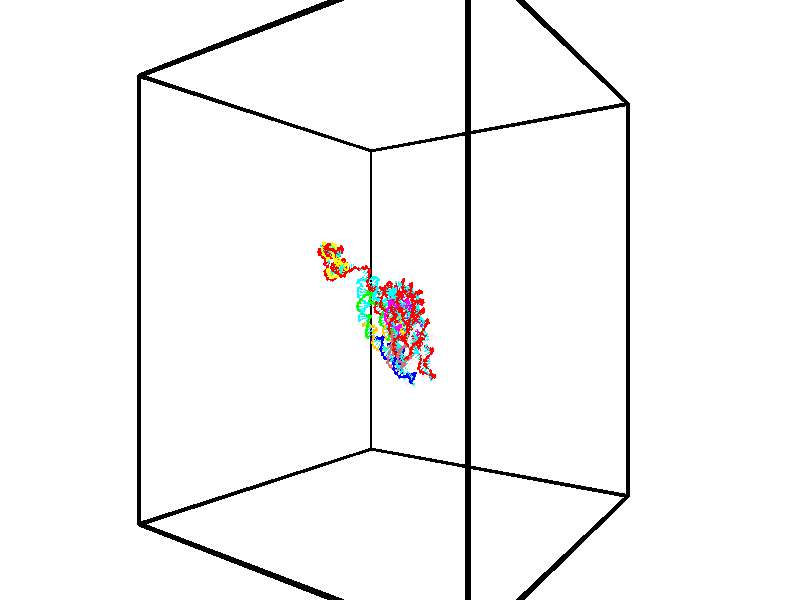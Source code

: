 // switches for output
#declare DRAW_BASES = 1; // possible values are 0, 1; only relevant for DNA ribbons
#declare DRAW_BASES_TYPE = 3; // possible values are 1, 2, 3; only relevant for DNA ribbons
#declare DRAW_FOG = 0; // set to 1 to enable fog

#include "colors.inc"

#include "transforms.inc"
background { rgb <1, 1, 1>}

#default {
   normal{
       ripples 0.25
       frequency 0.20
       turbulence 0.2
       lambda 5
   }
	finish {
		phong 0.1
		phong_size 40.
	}
}

// original window dimensions: 1024x640


// camera settings

camera {
	sky <-0, 1, 0>
	up <-0, 1, 0>
	right 1.6 * <0.581683, 0, 0.813415>
	location <-54.4937, 30, 90.4225>
	look_at <30, 30, 30>
	direction <84.4937, 0, -60.4225>
	angle 67.0682
}


# declare cpy_camera_pos = <-54.4937, 30, 90.4225>;
# if (DRAW_FOG = 1)
fog {
	fog_type 2
	up vnormalize(cpy_camera_pos)
	color rgbt<1,1,1,0.3>
	distance 1e-5
	fog_alt 3e-3
	fog_offset 48
}
# end


// LIGHTS

# declare lum = 6;
global_settings {
	ambient_light rgb lum * <0.05, 0.05, 0.05>
	max_trace_level 15
}# declare cpy_direct_light_amount = 0.25;
light_source
{	1000 * <0.231732, -1, 1.3951>,
	rgb lum * cpy_direct_light_amount
	parallel
}

light_source
{	1000 * <-0.231732, 1, -1.3951>,
	rgb lum * cpy_direct_light_amount
	parallel
}

// strand 0

// nucleotide -1

// particle -1
sphere {
	<43.021633, 32.474350, 23.094620> 0.250000
	pigment { color rgbt <1,0,0,0> }
	no_shadow
}
cylinder {
	<42.682133, 32.368748, 22.911350>,  <42.478432, 32.305386, 22.801388>, 0.100000
	pigment { color rgbt <1,0,0,0> }
	no_shadow
}
cylinder {
	<42.682133, 32.368748, 22.911350>,  <43.021633, 32.474350, 23.094620>, 0.100000
	pigment { color rgbt <1,0,0,0> }
	no_shadow
}

// particle -1
sphere {
	<42.682133, 32.368748, 22.911350> 0.100000
	pigment { color rgbt <1,0,0,0> }
	no_shadow
}
sphere {
	0, 1
	scale<0.080000,0.200000,0.300000>
	matrix <0.057641, -0.907483, 0.416115,
		-0.525642, 0.326768, 0.785445,
		-0.848751, -0.264001, -0.458176,
		42.427509, 32.289547, 22.773897>
	pigment { color rgbt <0,1,1,0> }
	no_shadow
}
cylinder {
	<42.469910, 32.287678, 23.594503>,  <43.021633, 32.474350, 23.094620>, 0.130000
	pigment { color rgbt <1,0,0,0> }
	no_shadow
}

// nucleotide -1

// particle -1
sphere {
	<42.469910, 32.287678, 23.594503> 0.250000
	pigment { color rgbt <1,0,0,0> }
	no_shadow
}
cylinder {
	<42.465595, 32.092430, 23.245419>,  <42.463005, 31.975283, 23.035967>, 0.100000
	pigment { color rgbt <1,0,0,0> }
	no_shadow
}
cylinder {
	<42.465595, 32.092430, 23.245419>,  <42.469910, 32.287678, 23.594503>, 0.100000
	pigment { color rgbt <1,0,0,0> }
	no_shadow
}

// particle -1
sphere {
	<42.465595, 32.092430, 23.245419> 0.100000
	pigment { color rgbt <1,0,0,0> }
	no_shadow
}
sphere {
	0, 1
	scale<0.080000,0.200000,0.300000>
	matrix <0.049805, -0.871942, 0.487070,
		-0.998701, -0.038210, 0.033719,
		-0.010790, -0.488117, -0.872712,
		42.462357, 31.945995, 22.983604>
	pigment { color rgbt <0,1,1,0> }
	no_shadow
}
cylinder {
	<42.236626, 31.616032, 23.871395>,  <42.469910, 32.287678, 23.594503>, 0.130000
	pigment { color rgbt <1,0,0,0> }
	no_shadow
}

// nucleotide -1

// particle -1
sphere {
	<42.236626, 31.616032, 23.871395> 0.250000
	pigment { color rgbt <1,0,0,0> }
	no_shadow
}
cylinder {
	<41.845749, 31.692211, 23.833828>,  <41.611221, 31.737919, 23.811287>, 0.100000
	pigment { color rgbt <1,0,0,0> }
	no_shadow
}
cylinder {
	<41.845749, 31.692211, 23.833828>,  <42.236626, 31.616032, 23.871395>, 0.100000
	pigment { color rgbt <1,0,0,0> }
	no_shadow
}

// particle -1
sphere {
	<41.845749, 31.692211, 23.833828> 0.100000
	pigment { color rgbt <1,0,0,0> }
	no_shadow
}
sphere {
	0, 1
	scale<0.080000,0.200000,0.300000>
	matrix <-0.193635, -0.980729, 0.025985,
		-0.087161, 0.043579, 0.995240,
		-0.977194, 0.190449, -0.093920,
		41.552589, 31.749346, 23.805653>
	pigment { color rgbt <0,1,1,0> }
	no_shadow
}
cylinder {
	<42.048328, 31.256163, 24.480789>,  <42.236626, 31.616032, 23.871395>, 0.130000
	pigment { color rgbt <1,0,0,0> }
	no_shadow
}

// nucleotide -1

// particle -1
sphere {
	<42.048328, 31.256163, 24.480789> 0.250000
	pigment { color rgbt <1,0,0,0> }
	no_shadow
}
cylinder {
	<41.854362, 30.914162, 24.554356>,  <41.737984, 30.708961, 24.598495>, 0.100000
	pigment { color rgbt <1,0,0,0> }
	no_shadow
}
cylinder {
	<41.854362, 30.914162, 24.554356>,  <42.048328, 31.256163, 24.480789>, 0.100000
	pigment { color rgbt <1,0,0,0> }
	no_shadow
}

// particle -1
sphere {
	<41.854362, 30.914162, 24.554356> 0.100000
	pigment { color rgbt <1,0,0,0> }
	no_shadow
}
sphere {
	0, 1
	scale<0.080000,0.200000,0.300000>
	matrix <-0.813638, 0.363931, -0.453372,
		0.320698, -0.369495, -0.872139,
		-0.484917, -0.855001, 0.183923,
		41.708889, 30.657661, 24.609531>
	pigment { color rgbt <0,1,1,0> }
	no_shadow
}
cylinder {
	<41.458683, 31.227392, 24.029490>,  <42.048328, 31.256163, 24.480789>, 0.130000
	pigment { color rgbt <1,0,0,0> }
	no_shadow
}

// nucleotide -1

// particle -1
sphere {
	<41.458683, 31.227392, 24.029490> 0.250000
	pigment { color rgbt <1,0,0,0> }
	no_shadow
}
cylinder {
	<41.062542, 31.282269, 24.021671>,  <40.824856, 31.315193, 24.016979>, 0.100000
	pigment { color rgbt <1,0,0,0> }
	no_shadow
}
cylinder {
	<41.062542, 31.282269, 24.021671>,  <41.458683, 31.227392, 24.029490>, 0.100000
	pigment { color rgbt <1,0,0,0> }
	no_shadow
}

// particle -1
sphere {
	<41.062542, 31.282269, 24.021671> 0.100000
	pigment { color rgbt <1,0,0,0> }
	no_shadow
}
sphere {
	0, 1
	scale<0.080000,0.200000,0.300000>
	matrix <-0.124537, -0.819257, 0.559739,
		0.060776, 0.556773, 0.828438,
		-0.990352, 0.137190, -0.019548,
		40.765438, 31.323425, 24.015806>
	pigment { color rgbt <0,1,1,0> }
	no_shadow
}
cylinder {
	<41.123657, 30.790627, 24.589025>,  <41.458683, 31.227392, 24.029490>, 0.130000
	pigment { color rgbt <1,0,0,0> }
	no_shadow
}

// nucleotide -1

// particle -1
sphere {
	<41.123657, 30.790627, 24.589025> 0.250000
	pigment { color rgbt <1,0,0,0> }
	no_shadow
}
cylinder {
	<40.793945, 30.857666, 24.372700>,  <40.596119, 30.897890, 24.242905>, 0.100000
	pigment { color rgbt <1,0,0,0> }
	no_shadow
}
cylinder {
	<40.793945, 30.857666, 24.372700>,  <41.123657, 30.790627, 24.589025>, 0.100000
	pigment { color rgbt <1,0,0,0> }
	no_shadow
}

// particle -1
sphere {
	<40.793945, 30.857666, 24.372700> 0.100000
	pigment { color rgbt <1,0,0,0> }
	no_shadow
}
sphere {
	0, 1
	scale<0.080000,0.200000,0.300000>
	matrix <-0.467365, -0.740575, 0.482824,
		-0.319594, 0.650738, 0.688767,
		-0.824275, 0.167598, -0.540815,
		40.546661, 30.907946, 24.210455>
	pigment { color rgbt <0,1,1,0> }
	no_shadow
}
cylinder {
	<40.655285, 30.926205, 25.052963>,  <41.123657, 30.790627, 24.589025>, 0.130000
	pigment { color rgbt <1,0,0,0> }
	no_shadow
}

// nucleotide -1

// particle -1
sphere {
	<40.655285, 30.926205, 25.052963> 0.250000
	pigment { color rgbt <1,0,0,0> }
	no_shadow
}
cylinder {
	<40.445381, 30.812248, 24.732098>,  <40.319439, 30.743876, 24.539579>, 0.100000
	pigment { color rgbt <1,0,0,0> }
	no_shadow
}
cylinder {
	<40.445381, 30.812248, 24.732098>,  <40.655285, 30.926205, 25.052963>, 0.100000
	pigment { color rgbt <1,0,0,0> }
	no_shadow
}

// particle -1
sphere {
	<40.445381, 30.812248, 24.732098> 0.100000
	pigment { color rgbt <1,0,0,0> }
	no_shadow
}
sphere {
	0, 1
	scale<0.080000,0.200000,0.300000>
	matrix <-0.460107, -0.697898, 0.548853,
		-0.716190, 0.657097, 0.235149,
		-0.524760, -0.284890, -0.802163,
		40.287952, 30.726782, 24.491449>
	pigment { color rgbt <0,1,1,0> }
	no_shadow
}
cylinder {
	<39.943062, 30.968124, 25.247486>,  <40.655285, 30.926205, 25.052963>, 0.130000
	pigment { color rgbt <1,0,0,0> }
	no_shadow
}

// nucleotide -1

// particle -1
sphere {
	<39.943062, 30.968124, 25.247486> 0.250000
	pigment { color rgbt <1,0,0,0> }
	no_shadow
}
cylinder {
	<40.002762, 30.689869, 24.966400>,  <40.038582, 30.522915, 24.797749>, 0.100000
	pigment { color rgbt <1,0,0,0> }
	no_shadow
}
cylinder {
	<40.002762, 30.689869, 24.966400>,  <39.943062, 30.968124, 25.247486>, 0.100000
	pigment { color rgbt <1,0,0,0> }
	no_shadow
}

// particle -1
sphere {
	<40.002762, 30.689869, 24.966400> 0.100000
	pigment { color rgbt <1,0,0,0> }
	no_shadow
}
sphere {
	0, 1
	scale<0.080000,0.200000,0.300000>
	matrix <-0.487803, -0.669977, 0.559624,
		-0.860100, 0.259261, -0.439330,
		0.149252, -0.695639, -0.702716,
		40.047539, 30.481176, 24.755585>
	pigment { color rgbt <0,1,1,0> }
	no_shadow
}
cylinder {
	<39.322617, 30.502642, 25.165846>,  <39.943062, 30.968124, 25.247486>, 0.130000
	pigment { color rgbt <1,0,0,0> }
	no_shadow
}

// nucleotide -1

// particle -1
sphere {
	<39.322617, 30.502642, 25.165846> 0.250000
	pigment { color rgbt <1,0,0,0> }
	no_shadow
}
cylinder {
	<39.617325, 30.287342, 25.002159>,  <39.794151, 30.158163, 24.903946>, 0.100000
	pigment { color rgbt <1,0,0,0> }
	no_shadow
}
cylinder {
	<39.617325, 30.287342, 25.002159>,  <39.322617, 30.502642, 25.165846>, 0.100000
	pigment { color rgbt <1,0,0,0> }
	no_shadow
}

// particle -1
sphere {
	<39.617325, 30.287342, 25.002159> 0.100000
	pigment { color rgbt <1,0,0,0> }
	no_shadow
}
sphere {
	0, 1
	scale<0.080000,0.200000,0.300000>
	matrix <-0.360858, -0.824842, 0.435221,
		-0.571797, -0.172988, -0.801950,
		0.736770, -0.538248, -0.409218,
		39.838356, 30.125868, 24.879395>
	pigment { color rgbt <0,1,1,0> }
	no_shadow
}
cylinder {
	<39.048191, 29.967157, 24.876905>,  <39.322617, 30.502642, 25.165846>, 0.130000
	pigment { color rgbt <1,0,0,0> }
	no_shadow
}

// nucleotide -1

// particle -1
sphere {
	<39.048191, 29.967157, 24.876905> 0.250000
	pigment { color rgbt <1,0,0,0> }
	no_shadow
}
cylinder {
	<39.429451, 29.847710, 24.896244>,  <39.658207, 29.776041, 24.907846>, 0.100000
	pigment { color rgbt <1,0,0,0> }
	no_shadow
}
cylinder {
	<39.429451, 29.847710, 24.896244>,  <39.048191, 29.967157, 24.876905>, 0.100000
	pigment { color rgbt <1,0,0,0> }
	no_shadow
}

// particle -1
sphere {
	<39.429451, 29.847710, 24.896244> 0.100000
	pigment { color rgbt <1,0,0,0> }
	no_shadow
}
sphere {
	0, 1
	scale<0.080000,0.200000,0.300000>
	matrix <-0.296211, -0.888880, 0.349502,
		-0.061394, -0.347447, -0.935687,
		0.953147, -0.298618, 0.048346,
		39.715397, 29.758123, 24.910748>
	pigment { color rgbt <0,1,1,0> }
	no_shadow
}
cylinder {
	<39.124855, 29.385534, 24.382450>,  <39.048191, 29.967157, 24.876905>, 0.130000
	pigment { color rgbt <1,0,0,0> }
	no_shadow
}

// nucleotide -1

// particle -1
sphere {
	<39.124855, 29.385534, 24.382450> 0.250000
	pigment { color rgbt <1,0,0,0> }
	no_shadow
}
cylinder {
	<39.393318, 29.381672, 24.678951>,  <39.554394, 29.379354, 24.856852>, 0.100000
	pigment { color rgbt <1,0,0,0> }
	no_shadow
}
cylinder {
	<39.393318, 29.381672, 24.678951>,  <39.124855, 29.385534, 24.382450>, 0.100000
	pigment { color rgbt <1,0,0,0> }
	no_shadow
}

// particle -1
sphere {
	<39.393318, 29.381672, 24.678951> 0.100000
	pigment { color rgbt <1,0,0,0> }
	no_shadow
}
sphere {
	0, 1
	scale<0.080000,0.200000,0.300000>
	matrix <-0.236929, -0.950264, 0.202146,
		0.702435, -0.311296, -0.640062,
		0.671155, -0.009654, 0.741254,
		39.594666, 29.378775, 24.901327>
	pigment { color rgbt <0,1,1,0> }
	no_shadow
}
cylinder {
	<39.392998, 28.671513, 24.360308>,  <39.124855, 29.385534, 24.382450>, 0.130000
	pigment { color rgbt <1,0,0,0> }
	no_shadow
}

// nucleotide -1

// particle -1
sphere {
	<39.392998, 28.671513, 24.360308> 0.250000
	pigment { color rgbt <1,0,0,0> }
	no_shadow
}
cylinder {
	<39.513184, 28.821804, 24.710976>,  <39.585293, 28.911980, 24.921377>, 0.100000
	pigment { color rgbt <1,0,0,0> }
	no_shadow
}
cylinder {
	<39.513184, 28.821804, 24.710976>,  <39.392998, 28.671513, 24.360308>, 0.100000
	pigment { color rgbt <1,0,0,0> }
	no_shadow
}

// particle -1
sphere {
	<39.513184, 28.821804, 24.710976> 0.100000
	pigment { color rgbt <1,0,0,0> }
	no_shadow
}
sphere {
	0, 1
	scale<0.080000,0.200000,0.300000>
	matrix <-0.138423, -0.892231, 0.429840,
		0.943696, -0.250502, -0.216072,
		0.300462, 0.375729, 0.876670,
		39.603321, 28.934523, 24.973976>
	pigment { color rgbt <0,1,1,0> }
	no_shadow
}
cylinder {
	<39.803677, 28.140860, 24.662256>,  <39.392998, 28.671513, 24.360308>, 0.130000
	pigment { color rgbt <1,0,0,0> }
	no_shadow
}

// nucleotide -1

// particle -1
sphere {
	<39.803677, 28.140860, 24.662256> 0.250000
	pigment { color rgbt <1,0,0,0> }
	no_shadow
}
cylinder {
	<39.721832, 28.373051, 24.977516>,  <39.672726, 28.512365, 25.166672>, 0.100000
	pigment { color rgbt <1,0,0,0> }
	no_shadow
}
cylinder {
	<39.721832, 28.373051, 24.977516>,  <39.803677, 28.140860, 24.662256>, 0.100000
	pigment { color rgbt <1,0,0,0> }
	no_shadow
}

// particle -1
sphere {
	<39.721832, 28.373051, 24.977516> 0.100000
	pigment { color rgbt <1,0,0,0> }
	no_shadow
}
sphere {
	0, 1
	scale<0.080000,0.200000,0.300000>
	matrix <-0.161144, -0.814175, 0.557810,
		0.965489, -0.012874, 0.260126,
		-0.204606, 0.580477, 0.788151,
		39.660450, 28.547194, 25.213961>
	pigment { color rgbt <0,1,1,0> }
	no_shadow
}
cylinder {
	<40.142139, 27.795658, 25.319044>,  <39.803677, 28.140860, 24.662256>, 0.130000
	pigment { color rgbt <1,0,0,0> }
	no_shadow
}

// nucleotide -1

// particle -1
sphere {
	<40.142139, 27.795658, 25.319044> 0.250000
	pigment { color rgbt <1,0,0,0> }
	no_shadow
}
cylinder {
	<39.881809, 28.060528, 25.467609>,  <39.725613, 28.219450, 25.556749>, 0.100000
	pigment { color rgbt <1,0,0,0> }
	no_shadow
}
cylinder {
	<39.881809, 28.060528, 25.467609>,  <40.142139, 27.795658, 25.319044>, 0.100000
	pigment { color rgbt <1,0,0,0> }
	no_shadow
}

// particle -1
sphere {
	<39.881809, 28.060528, 25.467609> 0.100000
	pigment { color rgbt <1,0,0,0> }
	no_shadow
}
sphere {
	0, 1
	scale<0.080000,0.200000,0.300000>
	matrix <-0.330352, -0.687450, 0.646746,
		0.683589, 0.298221, 0.666161,
		-0.650825, 0.662176, 0.371415,
		39.686562, 28.259180, 25.579035>
	pigment { color rgbt <0,1,1,0> }
	no_shadow
}
cylinder {
	<40.261475, 27.792696, 26.061810>,  <40.142139, 27.795658, 25.319044>, 0.130000
	pigment { color rgbt <1,0,0,0> }
	no_shadow
}

// nucleotide -1

// particle -1
sphere {
	<40.261475, 27.792696, 26.061810> 0.250000
	pigment { color rgbt <1,0,0,0> }
	no_shadow
}
cylinder {
	<39.888573, 27.934002, 26.030537>,  <39.664833, 28.018785, 26.011774>, 0.100000
	pigment { color rgbt <1,0,0,0> }
	no_shadow
}
cylinder {
	<39.888573, 27.934002, 26.030537>,  <40.261475, 27.792696, 26.061810>, 0.100000
	pigment { color rgbt <1,0,0,0> }
	no_shadow
}

// particle -1
sphere {
	<39.888573, 27.934002, 26.030537> 0.100000
	pigment { color rgbt <1,0,0,0> }
	no_shadow
}
sphere {
	0, 1
	scale<0.080000,0.200000,0.300000>
	matrix <-0.261515, -0.508583, 0.820337,
		0.250033, 0.785206, 0.566511,
		-0.932252, 0.353263, -0.078181,
		39.608898, 28.039980, 26.007082>
	pigment { color rgbt <0,1,1,0> }
	no_shadow
}
cylinder {
	<39.963230, 27.904896, 26.827803>,  <40.261475, 27.792696, 26.061810>, 0.130000
	pigment { color rgbt <1,0,0,0> }
	no_shadow
}

// nucleotide -1

// particle -1
sphere {
	<39.963230, 27.904896, 26.827803> 0.250000
	pigment { color rgbt <1,0,0,0> }
	no_shadow
}
cylinder {
	<39.646206, 27.858833, 26.588276>,  <39.455990, 27.831196, 26.444559>, 0.100000
	pigment { color rgbt <1,0,0,0> }
	no_shadow
}
cylinder {
	<39.646206, 27.858833, 26.588276>,  <39.963230, 27.904896, 26.827803>, 0.100000
	pigment { color rgbt <1,0,0,0> }
	no_shadow
}

// particle -1
sphere {
	<39.646206, 27.858833, 26.588276> 0.100000
	pigment { color rgbt <1,0,0,0> }
	no_shadow
}
sphere {
	0, 1
	scale<0.080000,0.200000,0.300000>
	matrix <-0.418318, -0.611831, 0.671322,
		-0.443683, 0.782561, 0.436742,
		-0.792562, -0.115157, -0.598818,
		39.408436, 27.824286, 26.408630>
	pigment { color rgbt <0,1,1,0> }
	no_shadow
}
cylinder {
	<39.421280, 27.818657, 27.278492>,  <39.963230, 27.904896, 26.827803>, 0.130000
	pigment { color rgbt <1,0,0,0> }
	no_shadow
}

// nucleotide -1

// particle -1
sphere {
	<39.421280, 27.818657, 27.278492> 0.250000
	pigment { color rgbt <1,0,0,0> }
	no_shadow
}
cylinder {
	<39.256905, 27.686371, 26.938667>,  <39.158279, 27.607000, 26.734772>, 0.100000
	pigment { color rgbt <1,0,0,0> }
	no_shadow
}
cylinder {
	<39.256905, 27.686371, 26.938667>,  <39.421280, 27.818657, 27.278492>, 0.100000
	pigment { color rgbt <1,0,0,0> }
	no_shadow
}

// particle -1
sphere {
	<39.256905, 27.686371, 26.938667> 0.100000
	pigment { color rgbt <1,0,0,0> }
	no_shadow
}
sphere {
	0, 1
	scale<0.080000,0.200000,0.300000>
	matrix <-0.487996, -0.707343, 0.511396,
		-0.770058, 0.624736, 0.129286,
		-0.410938, -0.330714, -0.849564,
		39.133625, 27.587156, 26.683798>
	pigment { color rgbt <0,1,1,0> }
	no_shadow
}
cylinder {
	<38.604332, 27.759157, 27.377644>,  <39.421280, 27.818657, 27.278492>, 0.130000
	pigment { color rgbt <1,0,0,0> }
	no_shadow
}

// nucleotide -1

// particle -1
sphere {
	<38.604332, 27.759157, 27.377644> 0.250000
	pigment { color rgbt <1,0,0,0> }
	no_shadow
}
cylinder {
	<38.701694, 27.522991, 27.069836>,  <38.760113, 27.381292, 26.885151>, 0.100000
	pigment { color rgbt <1,0,0,0> }
	no_shadow
}
cylinder {
	<38.701694, 27.522991, 27.069836>,  <38.604332, 27.759157, 27.377644>, 0.100000
	pigment { color rgbt <1,0,0,0> }
	no_shadow
}

// particle -1
sphere {
	<38.701694, 27.522991, 27.069836> 0.100000
	pigment { color rgbt <1,0,0,0> }
	no_shadow
}
sphere {
	0, 1
	scale<0.080000,0.200000,0.300000>
	matrix <-0.380312, -0.787946, 0.484255,
		-0.892252, 0.174786, -0.416336,
		0.243410, -0.590415, -0.769520,
		38.774719, 27.345867, 26.838980>
	pigment { color rgbt <0,1,1,0> }
	no_shadow
}
cylinder {
	<38.090302, 27.322176, 27.365461>,  <38.604332, 27.759157, 27.377644>, 0.130000
	pigment { color rgbt <1,0,0,0> }
	no_shadow
}

// nucleotide -1

// particle -1
sphere {
	<38.090302, 27.322176, 27.365461> 0.250000
	pigment { color rgbt <1,0,0,0> }
	no_shadow
}
cylinder {
	<38.368393, 27.124851, 27.156345>,  <38.535248, 27.006456, 27.030876>, 0.100000
	pigment { color rgbt <1,0,0,0> }
	no_shadow
}
cylinder {
	<38.368393, 27.124851, 27.156345>,  <38.090302, 27.322176, 27.365461>, 0.100000
	pigment { color rgbt <1,0,0,0> }
	no_shadow
}

// particle -1
sphere {
	<38.368393, 27.124851, 27.156345> 0.100000
	pigment { color rgbt <1,0,0,0> }
	no_shadow
}
sphere {
	0, 1
	scale<0.080000,0.200000,0.300000>
	matrix <-0.260194, -0.850708, 0.456723,
		-0.670045, -0.181499, -0.719790,
		0.695226, -0.493310, -0.522788,
		38.576962, 26.976858, 26.999510>
	pigment { color rgbt <0,1,1,0> }
	no_shadow
}
cylinder {
	<37.809784, 26.694740, 27.174107>,  <38.090302, 27.322176, 27.365461>, 0.130000
	pigment { color rgbt <1,0,0,0> }
	no_shadow
}

// nucleotide -1

// particle -1
sphere {
	<37.809784, 26.694740, 27.174107> 0.250000
	pigment { color rgbt <1,0,0,0> }
	no_shadow
}
cylinder {
	<38.198933, 26.623360, 27.115219>,  <38.432423, 26.580532, 27.079887>, 0.100000
	pigment { color rgbt <1,0,0,0> }
	no_shadow
}
cylinder {
	<38.198933, 26.623360, 27.115219>,  <37.809784, 26.694740, 27.174107>, 0.100000
	pigment { color rgbt <1,0,0,0> }
	no_shadow
}

// particle -1
sphere {
	<38.198933, 26.623360, 27.115219> 0.100000
	pigment { color rgbt <1,0,0,0> }
	no_shadow
}
sphere {
	0, 1
	scale<0.080000,0.200000,0.300000>
	matrix <-0.113465, -0.922647, 0.368575,
		-0.201604, -0.341873, -0.917866,
		0.972873, -0.178452, -0.147219,
		38.490795, 26.569824, 27.071053>
	pigment { color rgbt <0,1,1,0> }
	no_shadow
}
cylinder {
	<37.854973, 26.004311, 26.893845>,  <37.809784, 26.694740, 27.174107>, 0.130000
	pigment { color rgbt <1,0,0,0> }
	no_shadow
}

// nucleotide -1

// particle -1
sphere {
	<37.854973, 26.004311, 26.893845> 0.250000
	pigment { color rgbt <1,0,0,0> }
	no_shadow
}
cylinder {
	<38.215454, 26.079994, 27.049812>,  <38.431744, 26.125404, 27.143393>, 0.100000
	pigment { color rgbt <1,0,0,0> }
	no_shadow
}
cylinder {
	<38.215454, 26.079994, 27.049812>,  <37.854973, 26.004311, 26.893845>, 0.100000
	pigment { color rgbt <1,0,0,0> }
	no_shadow
}

// particle -1
sphere {
	<38.215454, 26.079994, 27.049812> 0.100000
	pigment { color rgbt <1,0,0,0> }
	no_shadow
}
sphere {
	0, 1
	scale<0.080000,0.200000,0.300000>
	matrix <0.062847, -0.947215, 0.314379,
		0.428822, -0.258813, -0.865521,
		0.901200, 0.189208, 0.389921,
		38.485813, 26.136757, 27.166788>
	pigment { color rgbt <0,1,1,0> }
	no_shadow
}
cylinder {
	<38.324043, 25.414633, 26.700098>,  <37.854973, 26.004311, 26.893845>, 0.130000
	pigment { color rgbt <1,0,0,0> }
	no_shadow
}

// nucleotide -1

// particle -1
sphere {
	<38.324043, 25.414633, 26.700098> 0.250000
	pigment { color rgbt <1,0,0,0> }
	no_shadow
}
cylinder {
	<38.528408, 25.568314, 27.007698>,  <38.651028, 25.660522, 27.192257>, 0.100000
	pigment { color rgbt <1,0,0,0> }
	no_shadow
}
cylinder {
	<38.528408, 25.568314, 27.007698>,  <38.324043, 25.414633, 26.700098>, 0.100000
	pigment { color rgbt <1,0,0,0> }
	no_shadow
}

// particle -1
sphere {
	<38.528408, 25.568314, 27.007698> 0.100000
	pigment { color rgbt <1,0,0,0> }
	no_shadow
}
sphere {
	0, 1
	scale<0.080000,0.200000,0.300000>
	matrix <0.244679, -0.922559, 0.298358,
		0.824075, 0.035723, -0.565353,
		0.510913, 0.384200, 0.768998,
		38.681683, 25.683573, 27.238398>
	pigment { color rgbt <0,1,1,0> }
	no_shadow
}
cylinder {
	<39.060535, 25.164558, 26.801886>,  <38.324043, 25.414633, 26.700098>, 0.130000
	pigment { color rgbt <1,0,0,0> }
	no_shadow
}

// nucleotide -1

// particle -1
sphere {
	<39.060535, 25.164558, 26.801886> 0.250000
	pigment { color rgbt <1,0,0,0> }
	no_shadow
}
cylinder {
	<38.910252, 25.286572, 27.151924>,  <38.820080, 25.359779, 27.361948>, 0.100000
	pigment { color rgbt <1,0,0,0> }
	no_shadow
}
cylinder {
	<38.910252, 25.286572, 27.151924>,  <39.060535, 25.164558, 26.801886>, 0.100000
	pigment { color rgbt <1,0,0,0> }
	no_shadow
}

// particle -1
sphere {
	<38.910252, 25.286572, 27.151924> 0.100000
	pigment { color rgbt <1,0,0,0> }
	no_shadow
}
sphere {
	0, 1
	scale<0.080000,0.200000,0.300000>
	matrix <0.384982, -0.807573, 0.446783,
		0.842990, 0.504758, 0.185979,
		-0.375709, 0.305035, 0.875098,
		38.797539, 25.378082, 27.414454>
	pigment { color rgbt <0,1,1,0> }
	no_shadow
}
cylinder {
	<39.645073, 25.013771, 27.302578>,  <39.060535, 25.164558, 26.801886>, 0.130000
	pigment { color rgbt <1,0,0,0> }
	no_shadow
}

// nucleotide -1

// particle -1
sphere {
	<39.645073, 25.013771, 27.302578> 0.250000
	pigment { color rgbt <1,0,0,0> }
	no_shadow
}
cylinder {
	<39.321178, 25.040703, 27.535744>,  <39.126842, 25.056862, 27.675644>, 0.100000
	pigment { color rgbt <1,0,0,0> }
	no_shadow
}
cylinder {
	<39.321178, 25.040703, 27.535744>,  <39.645073, 25.013771, 27.302578>, 0.100000
	pigment { color rgbt <1,0,0,0> }
	no_shadow
}

// particle -1
sphere {
	<39.321178, 25.040703, 27.535744> 0.100000
	pigment { color rgbt <1,0,0,0> }
	no_shadow
}
sphere {
	0, 1
	scale<0.080000,0.200000,0.300000>
	matrix <0.307824, -0.796993, 0.519660,
		0.499569, 0.600224, 0.624629,
		-0.809738, 0.067331, 0.582916,
		39.078259, 25.060902, 27.710619>
	pigment { color rgbt <0,1,1,0> }
	no_shadow
}
cylinder {
	<39.967110, 24.706404, 27.967281>,  <39.645073, 25.013771, 27.302578>, 0.130000
	pigment { color rgbt <1,0,0,0> }
	no_shadow
}

// nucleotide -1

// particle -1
sphere {
	<39.967110, 24.706404, 27.967281> 0.250000
	pigment { color rgbt <1,0,0,0> }
	no_shadow
}
cylinder {
	<39.570122, 24.736298, 28.006088>,  <39.331928, 24.754234, 28.029371>, 0.100000
	pigment { color rgbt <1,0,0,0> }
	no_shadow
}
cylinder {
	<39.570122, 24.736298, 28.006088>,  <39.967110, 24.706404, 27.967281>, 0.100000
	pigment { color rgbt <1,0,0,0> }
	no_shadow
}

// particle -1
sphere {
	<39.570122, 24.736298, 28.006088> 0.100000
	pigment { color rgbt <1,0,0,0> }
	no_shadow
}
sphere {
	0, 1
	scale<0.080000,0.200000,0.300000>
	matrix <-0.002635, -0.805056, 0.593193,
		0.122435, 0.588473, 0.799193,
		-0.992473, 0.074734, 0.097016,
		39.272381, 24.758718, 28.035192>
	pigment { color rgbt <0,1,1,0> }
	no_shadow
}
cylinder {
	<39.860443, 24.709627, 28.694384>,  <39.967110, 24.706404, 27.967281>, 0.130000
	pigment { color rgbt <1,0,0,0> }
	no_shadow
}

// nucleotide -1

// particle -1
sphere {
	<39.860443, 24.709627, 28.694384> 0.250000
	pigment { color rgbt <1,0,0,0> }
	no_shadow
}
cylinder {
	<39.567039, 24.563225, 28.465294>,  <39.390999, 24.475384, 28.327841>, 0.100000
	pigment { color rgbt <1,0,0,0> }
	no_shadow
}
cylinder {
	<39.567039, 24.563225, 28.465294>,  <39.860443, 24.709627, 28.694384>, 0.100000
	pigment { color rgbt <1,0,0,0> }
	no_shadow
}

// particle -1
sphere {
	<39.567039, 24.563225, 28.465294> 0.100000
	pigment { color rgbt <1,0,0,0> }
	no_shadow
}
sphere {
	0, 1
	scale<0.080000,0.200000,0.300000>
	matrix <0.003127, -0.844438, 0.535644,
		-0.679677, 0.391106, 0.620544,
		-0.733505, -0.366006, -0.572722,
		39.346989, 24.453423, 28.293478>
	pigment { color rgbt <0,1,1,0> }
	no_shadow
}
cylinder {
	<39.398705, 24.412928, 29.130632>,  <39.860443, 24.709627, 28.694384>, 0.130000
	pigment { color rgbt <1,0,0,0> }
	no_shadow
}

// nucleotide -1

// particle -1
sphere {
	<39.398705, 24.412928, 29.130632> 0.250000
	pigment { color rgbt <1,0,0,0> }
	no_shadow
}
cylinder {
	<39.314331, 24.251369, 28.774570>,  <39.263706, 24.154434, 28.560932>, 0.100000
	pigment { color rgbt <1,0,0,0> }
	no_shadow
}
cylinder {
	<39.314331, 24.251369, 28.774570>,  <39.398705, 24.412928, 29.130632>, 0.100000
	pigment { color rgbt <1,0,0,0> }
	no_shadow
}

// particle -1
sphere {
	<39.314331, 24.251369, 28.774570> 0.100000
	pigment { color rgbt <1,0,0,0> }
	no_shadow
}
sphere {
	0, 1
	scale<0.080000,0.200000,0.300000>
	matrix <0.018038, -0.912098, 0.409576,
		-0.977335, 0.070335, 0.199674,
		-0.210929, -0.403895, -0.890156,
		39.251053, 24.130201, 28.507524>
	pigment { color rgbt <0,1,1,0> }
	no_shadow
}
cylinder {
	<38.780869, 24.050110, 29.078077>,  <39.398705, 24.412928, 29.130632>, 0.130000
	pigment { color rgbt <1,0,0,0> }
	no_shadow
}

// nucleotide -1

// particle -1
sphere {
	<38.780869, 24.050110, 29.078077> 0.250000
	pigment { color rgbt <1,0,0,0> }
	no_shadow
}
cylinder {
	<39.022518, 23.888451, 28.803356>,  <39.167507, 23.791454, 28.638523>, 0.100000
	pigment { color rgbt <1,0,0,0> }
	no_shadow
}
cylinder {
	<39.022518, 23.888451, 28.803356>,  <38.780869, 24.050110, 29.078077>, 0.100000
	pigment { color rgbt <1,0,0,0> }
	no_shadow
}

// particle -1
sphere {
	<39.022518, 23.888451, 28.803356> 0.100000
	pigment { color rgbt <1,0,0,0> }
	no_shadow
}
sphere {
	0, 1
	scale<0.080000,0.200000,0.300000>
	matrix <-0.039289, -0.875911, 0.480871,
		-0.795921, -0.263522, -0.545038,
		0.604124, -0.404149, -0.686802,
		39.203754, 23.767206, 28.597315>
	pigment { color rgbt <0,1,1,0> }
	no_shadow
}
cylinder {
	<38.397995, 23.544390, 28.570499>,  <38.780869, 24.050110, 29.078077>, 0.130000
	pigment { color rgbt <1,0,0,0> }
	no_shadow
}

// nucleotide -1

// particle -1
sphere {
	<38.397995, 23.544390, 28.570499> 0.250000
	pigment { color rgbt <1,0,0,0> }
	no_shadow
}
cylinder {
	<38.773079, 23.489021, 28.697956>,  <38.998131, 23.455801, 28.774429>, 0.100000
	pigment { color rgbt <1,0,0,0> }
	no_shadow
}
cylinder {
	<38.773079, 23.489021, 28.697956>,  <38.397995, 23.544390, 28.570499>, 0.100000
	pigment { color rgbt <1,0,0,0> }
	no_shadow
}

// particle -1
sphere {
	<38.773079, 23.489021, 28.697956> 0.100000
	pigment { color rgbt <1,0,0,0> }
	no_shadow
}
sphere {
	0, 1
	scale<0.080000,0.200000,0.300000>
	matrix <-0.263258, -0.881605, 0.391750,
		0.226688, -0.451235, -0.863134,
		0.937714, -0.138422, 0.318641,
		39.054394, 23.447495, 28.793549>
	pigment { color rgbt <0,1,1,0> }
	no_shadow
}
cylinder {
	<38.487709, 22.893314, 28.392385>,  <38.397995, 23.544390, 28.570499>, 0.130000
	pigment { color rgbt <1,0,0,0> }
	no_shadow
}

// nucleotide -1

// particle -1
sphere {
	<38.487709, 22.893314, 28.392385> 0.250000
	pigment { color rgbt <1,0,0,0> }
	no_shadow
}
cylinder {
	<38.741333, 22.995628, 28.684288>,  <38.893509, 23.057016, 28.859430>, 0.100000
	pigment { color rgbt <1,0,0,0> }
	no_shadow
}
cylinder {
	<38.741333, 22.995628, 28.684288>,  <38.487709, 22.893314, 28.392385>, 0.100000
	pigment { color rgbt <1,0,0,0> }
	no_shadow
}

// particle -1
sphere {
	<38.741333, 22.995628, 28.684288> 0.100000
	pigment { color rgbt <1,0,0,0> }
	no_shadow
}
sphere {
	0, 1
	scale<0.080000,0.200000,0.300000>
	matrix <-0.217843, -0.846404, 0.485947,
		0.741966, -0.467091, -0.480949,
		0.634058, 0.255784, 0.729756,
		38.931549, 23.072363, 28.903215>
	pigment { color rgbt <0,1,1,0> }
	no_shadow
}
cylinder {
	<37.810078, 22.774570, 28.507011>,  <38.487709, 22.893314, 28.392385>, 0.130000
	pigment { color rgbt <1,0,0,0> }
	no_shadow
}

// nucleotide -1

// particle -1
sphere {
	<37.810078, 22.774570, 28.507011> 0.250000
	pigment { color rgbt <1,0,0,0> }
	no_shadow
}
cylinder {
	<37.943798, 22.611286, 28.846802>,  <38.024029, 22.513315, 29.050676>, 0.100000
	pigment { color rgbt <1,0,0,0> }
	no_shadow
}
cylinder {
	<37.943798, 22.611286, 28.846802>,  <37.810078, 22.774570, 28.507011>, 0.100000
	pigment { color rgbt <1,0,0,0> }
	no_shadow
}

// particle -1
sphere {
	<37.943798, 22.611286, 28.846802> 0.100000
	pigment { color rgbt <1,0,0,0> }
	no_shadow
}
sphere {
	0, 1
	scale<0.080000,0.200000,0.300000>
	matrix <-0.256781, 0.827784, 0.498836,
		-0.906812, -0.384889, 0.171906,
		0.334297, -0.408209, 0.849477,
		38.044086, 22.488823, 29.101645>
	pigment { color rgbt <0,1,1,0> }
	no_shadow
}
cylinder {
	<37.195538, 23.155865, 28.532541>,  <37.810078, 22.774570, 28.507011>, 0.130000
	pigment { color rgbt <1,0,0,0> }
	no_shadow
}

// nucleotide -1

// particle -1
sphere {
	<37.195538, 23.155865, 28.532541> 0.250000
	pigment { color rgbt <1,0,0,0> }
	no_shadow
}
cylinder {
	<36.827927, 23.227573, 28.672966>,  <36.607361, 23.270599, 28.757221>, 0.100000
	pigment { color rgbt <1,0,0,0> }
	no_shadow
}
cylinder {
	<36.827927, 23.227573, 28.672966>,  <37.195538, 23.155865, 28.532541>, 0.100000
	pigment { color rgbt <1,0,0,0> }
	no_shadow
}

// particle -1
sphere {
	<36.827927, 23.227573, 28.672966> 0.100000
	pigment { color rgbt <1,0,0,0> }
	no_shadow
}
sphere {
	0, 1
	scale<0.080000,0.200000,0.300000>
	matrix <-0.266149, 0.374743, -0.888106,
		-0.290769, -0.909632, -0.296688,
		-0.919031, 0.179271, 0.351061,
		36.552216, 23.281355, 28.778284>
	pigment { color rgbt <0,1,1,0> }
	no_shadow
}
cylinder {
	<36.533535, 22.746136, 28.214741>,  <37.195538, 23.155865, 28.532541>, 0.130000
	pigment { color rgbt <1,0,0,0> }
	no_shadow
}

// nucleotide -1

// particle -1
sphere {
	<36.533535, 22.746136, 28.214741> 0.250000
	pigment { color rgbt <1,0,0,0> }
	no_shadow
}
cylinder {
	<36.444683, 23.115131, 28.341026>,  <36.391373, 23.336529, 28.416798>, 0.100000
	pigment { color rgbt <1,0,0,0> }
	no_shadow
}
cylinder {
	<36.444683, 23.115131, 28.341026>,  <36.533535, 22.746136, 28.214741>, 0.100000
	pigment { color rgbt <1,0,0,0> }
	no_shadow
}

// particle -1
sphere {
	<36.444683, 23.115131, 28.341026> 0.100000
	pigment { color rgbt <1,0,0,0> }
	no_shadow
}
sphere {
	0, 1
	scale<0.080000,0.200000,0.300000>
	matrix <-0.343914, 0.228862, -0.910684,
		-0.912350, -0.310868, 0.266420,
		-0.222129, 0.922488, 0.315714,
		36.378044, 23.391878, 28.435740>
	pigment { color rgbt <0,1,1,0> }
	no_shadow
}
cylinder {
	<35.823582, 22.924610, 27.944851>,  <36.533535, 22.746136, 28.214741>, 0.130000
	pigment { color rgbt <1,0,0,0> }
	no_shadow
}

// nucleotide -1

// particle -1
sphere {
	<35.823582, 22.924610, 27.944851> 0.250000
	pigment { color rgbt <1,0,0,0> }
	no_shadow
}
cylinder {
	<36.096855, 23.210182, 28.006256>,  <36.260818, 23.381525, 28.043098>, 0.100000
	pigment { color rgbt <1,0,0,0> }
	no_shadow
}
cylinder {
	<36.096855, 23.210182, 28.006256>,  <35.823582, 22.924610, 27.944851>, 0.100000
	pigment { color rgbt <1,0,0,0> }
	no_shadow
}

// particle -1
sphere {
	<36.096855, 23.210182, 28.006256> 0.100000
	pigment { color rgbt <1,0,0,0> }
	no_shadow
}
sphere {
	0, 1
	scale<0.080000,0.200000,0.300000>
	matrix <-0.133559, 0.328832, -0.934896,
		-0.717930, 0.618201, 0.320004,
		0.683182, 0.713930, 0.153512,
		36.301811, 23.424362, 28.052309>
	pigment { color rgbt <0,1,1,0> }
	no_shadow
}
cylinder {
	<35.507694, 23.517904, 27.766834>,  <35.823582, 22.924610, 27.944851>, 0.130000
	pigment { color rgbt <1,0,0,0> }
	no_shadow
}

// nucleotide -1

// particle -1
sphere {
	<35.507694, 23.517904, 27.766834> 0.250000
	pigment { color rgbt <1,0,0,0> }
	no_shadow
}
cylinder {
	<35.903202, 23.554787, 27.719791>,  <36.140507, 23.576916, 27.691565>, 0.100000
	pigment { color rgbt <1,0,0,0> }
	no_shadow
}
cylinder {
	<35.903202, 23.554787, 27.719791>,  <35.507694, 23.517904, 27.766834>, 0.100000
	pigment { color rgbt <1,0,0,0> }
	no_shadow
}

// particle -1
sphere {
	<35.903202, 23.554787, 27.719791> 0.100000
	pigment { color rgbt <1,0,0,0> }
	no_shadow
}
sphere {
	0, 1
	scale<0.080000,0.200000,0.300000>
	matrix <-0.147190, 0.464701, -0.873148,
		-0.025856, 0.880653, 0.473054,
		0.988770, 0.092205, -0.117608,
		36.199833, 23.582449, 27.684509>
	pigment { color rgbt <0,1,1,0> }
	no_shadow
}
cylinder {
	<35.532024, 23.796768, 27.065266>,  <35.507694, 23.517904, 27.766834>, 0.130000
	pigment { color rgbt <1,0,0,0> }
	no_shadow
}

// nucleotide -1

// particle -1
sphere {
	<35.532024, 23.796768, 27.065266> 0.250000
	pigment { color rgbt <1,0,0,0> }
	no_shadow
}
cylinder {
	<35.893276, 23.817677, 27.235733>,  <36.110027, 23.830221, 27.338013>, 0.100000
	pigment { color rgbt <1,0,0,0> }
	no_shadow
}
cylinder {
	<35.893276, 23.817677, 27.235733>,  <35.532024, 23.796768, 27.065266>, 0.100000
	pigment { color rgbt <1,0,0,0> }
	no_shadow
}

// particle -1
sphere {
	<35.893276, 23.817677, 27.235733> 0.100000
	pigment { color rgbt <1,0,0,0> }
	no_shadow
}
sphere {
	0, 1
	scale<0.080000,0.200000,0.300000>
	matrix <0.237537, 0.766003, -0.597341,
		-0.357668, 0.640709, 0.679387,
		0.903133, 0.052270, 0.426166,
		36.164215, 23.833357, 27.363583>
	pigment { color rgbt <0,1,1,0> }
	no_shadow
}
cylinder {
	<35.766365, 24.452379, 27.476095>,  <35.532024, 23.796768, 27.065266>, 0.130000
	pigment { color rgbt <1,0,0,0> }
	no_shadow
}

// nucleotide -1

// particle -1
sphere {
	<35.766365, 24.452379, 27.476095> 0.250000
	pigment { color rgbt <1,0,0,0> }
	no_shadow
}
cylinder {
	<36.076267, 24.285263, 27.286274>,  <36.262211, 24.184994, 27.172380>, 0.100000
	pigment { color rgbt <1,0,0,0> }
	no_shadow
}
cylinder {
	<36.076267, 24.285263, 27.286274>,  <35.766365, 24.452379, 27.476095>, 0.100000
	pigment { color rgbt <1,0,0,0> }
	no_shadow
}

// particle -1
sphere {
	<36.076267, 24.285263, 27.286274> 0.100000
	pigment { color rgbt <1,0,0,0> }
	no_shadow
}
sphere {
	0, 1
	scale<0.080000,0.200000,0.300000>
	matrix <0.132783, 0.841347, -0.523931,
		0.618158, 0.342907, 0.707315,
		0.774757, -0.417791, -0.474554,
		36.308693, 24.159925, 27.143908>
	pigment { color rgbt <0,1,1,0> }
	no_shadow
}
cylinder {
	<36.347645, 24.901037, 27.522898>,  <35.766365, 24.452379, 27.476095>, 0.130000
	pigment { color rgbt <1,0,0,0> }
	no_shadow
}

// nucleotide -1

// particle -1
sphere {
	<36.347645, 24.901037, 27.522898> 0.250000
	pigment { color rgbt <1,0,0,0> }
	no_shadow
}
cylinder {
	<36.394646, 24.687607, 27.187878>,  <36.422848, 24.559549, 26.986866>, 0.100000
	pigment { color rgbt <1,0,0,0> }
	no_shadow
}
cylinder {
	<36.394646, 24.687607, 27.187878>,  <36.347645, 24.901037, 27.522898>, 0.100000
	pigment { color rgbt <1,0,0,0> }
	no_shadow
}

// particle -1
sphere {
	<36.394646, 24.687607, 27.187878> 0.100000
	pigment { color rgbt <1,0,0,0> }
	no_shadow
}
sphere {
	0, 1
	scale<0.080000,0.200000,0.300000>
	matrix <0.082801, 0.845720, -0.527164,
		0.989614, -0.007405, 0.143558,
		0.117506, -0.533575, -0.837550,
		36.429897, 24.527534, 26.936613>
	pigment { color rgbt <0,1,1,0> }
	no_shadow
}
cylinder {
	<36.354233, 25.417011, 27.126245>,  <36.347645, 24.901037, 27.522898>, 0.130000
	pigment { color rgbt <1,0,0,0> }
	no_shadow
}

// nucleotide -1

// particle -1
sphere {
	<36.354233, 25.417011, 27.126245> 0.250000
	pigment { color rgbt <1,0,0,0> }
	no_shadow
}
cylinder {
	<36.451332, 25.140320, 26.854191>,  <36.509590, 24.974304, 26.690958>, 0.100000
	pigment { color rgbt <1,0,0,0> }
	no_shadow
}
cylinder {
	<36.451332, 25.140320, 26.854191>,  <36.354233, 25.417011, 27.126245>, 0.100000
	pigment { color rgbt <1,0,0,0> }
	no_shadow
}

// particle -1
sphere {
	<36.451332, 25.140320, 26.854191> 0.100000
	pigment { color rgbt <1,0,0,0> }
	no_shadow
}
sphere {
	0, 1
	scale<0.080000,0.200000,0.300000>
	matrix <0.138832, 0.718660, -0.681362,
		0.960105, 0.070972, 0.270485,
		0.242744, -0.691730, -0.680136,
		36.524155, 24.932800, 26.650150>
	pigment { color rgbt <0,1,1,0> }
	no_shadow
}
cylinder {
	<37.032116, 25.514517, 26.755680>,  <36.354233, 25.417011, 27.126245>, 0.130000
	pigment { color rgbt <1,0,0,0> }
	no_shadow
}

// nucleotide -1

// particle -1
sphere {
	<37.032116, 25.514517, 26.755680> 0.250000
	pigment { color rgbt <1,0,0,0> }
	no_shadow
}
cylinder {
	<36.796566, 25.307915, 26.507019>,  <36.655235, 25.183952, 26.357822>, 0.100000
	pigment { color rgbt <1,0,0,0> }
	no_shadow
}
cylinder {
	<36.796566, 25.307915, 26.507019>,  <37.032116, 25.514517, 26.755680>, 0.100000
	pigment { color rgbt <1,0,0,0> }
	no_shadow
}

// particle -1
sphere {
	<36.796566, 25.307915, 26.507019> 0.100000
	pigment { color rgbt <1,0,0,0> }
	no_shadow
}
sphere {
	0, 1
	scale<0.080000,0.200000,0.300000>
	matrix <0.125729, 0.701250, -0.701741,
		0.798388, -0.491394, -0.348006,
		-0.588871, -0.516507, -0.621653,
		36.619904, 25.152964, 26.320524>
	pigment { color rgbt <0,1,1,0> }
	no_shadow
}
cylinder {
	<37.298199, 25.403780, 26.162893>,  <37.032116, 25.514517, 26.755680>, 0.130000
	pigment { color rgbt <1,0,0,0> }
	no_shadow
}

// nucleotide -1

// particle -1
sphere {
	<37.298199, 25.403780, 26.162893> 0.250000
	pigment { color rgbt <1,0,0,0> }
	no_shadow
}
cylinder {
	<36.917198, 25.367294, 26.046677>,  <36.688599, 25.345404, 25.976946>, 0.100000
	pigment { color rgbt <1,0,0,0> }
	no_shadow
}
cylinder {
	<36.917198, 25.367294, 26.046677>,  <37.298199, 25.403780, 26.162893>, 0.100000
	pigment { color rgbt <1,0,0,0> }
	no_shadow
}

// particle -1
sphere {
	<36.917198, 25.367294, 26.046677> 0.100000
	pigment { color rgbt <1,0,0,0> }
	no_shadow
}
sphere {
	0, 1
	scale<0.080000,0.200000,0.300000>
	matrix <0.157187, 0.669894, -0.725627,
		0.260819, -0.736832, -0.623740,
		-0.952505, -0.091214, -0.290541,
		36.631447, 25.339930, 25.959515>
	pigment { color rgbt <0,1,1,0> }
	no_shadow
}
cylinder {
	<37.325989, 25.458380, 25.491154>,  <37.298199, 25.403780, 26.162893>, 0.130000
	pigment { color rgbt <1,0,0,0> }
	no_shadow
}

// nucleotide -1

// particle -1
sphere {
	<37.325989, 25.458380, 25.491154> 0.250000
	pigment { color rgbt <1,0,0,0> }
	no_shadow
}
cylinder {
	<36.939175, 25.531055, 25.562515>,  <36.707085, 25.574661, 25.605331>, 0.100000
	pigment { color rgbt <1,0,0,0> }
	no_shadow
}
cylinder {
	<36.939175, 25.531055, 25.562515>,  <37.325989, 25.458380, 25.491154>, 0.100000
	pigment { color rgbt <1,0,0,0> }
	no_shadow
}

// particle -1
sphere {
	<36.939175, 25.531055, 25.562515> 0.100000
	pigment { color rgbt <1,0,0,0> }
	no_shadow
}
sphere {
	0, 1
	scale<0.080000,0.200000,0.300000>
	matrix <-0.007800, 0.679159, -0.733950,
		-0.254513, -0.711149, -0.655356,
		-0.967038, 0.181688, 0.178402,
		36.649063, 25.585562, 25.616035>
	pigment { color rgbt <0,1,1,0> }
	no_shadow
}
cylinder {
	<37.009987, 25.462299, 24.802788>,  <37.325989, 25.458380, 25.491154>, 0.130000
	pigment { color rgbt <1,0,0,0> }
	no_shadow
}

// nucleotide -1

// particle -1
sphere {
	<37.009987, 25.462299, 24.802788> 0.250000
	pigment { color rgbt <1,0,0,0> }
	no_shadow
}
cylinder {
	<36.809502, 25.696667, 25.057499>,  <36.689213, 25.837288, 25.210325>, 0.100000
	pigment { color rgbt <1,0,0,0> }
	no_shadow
}
cylinder {
	<36.809502, 25.696667, 25.057499>,  <37.009987, 25.462299, 24.802788>, 0.100000
	pigment { color rgbt <1,0,0,0> }
	no_shadow
}

// particle -1
sphere {
	<36.809502, 25.696667, 25.057499> 0.100000
	pigment { color rgbt <1,0,0,0> }
	no_shadow
}
sphere {
	0, 1
	scale<0.080000,0.200000,0.300000>
	matrix <-0.034954, 0.721574, -0.691455,
		-0.864619, -0.368822, -0.341180,
		-0.501210, 0.585919, 0.636778,
		36.659138, 25.872442, 25.248533>
	pigment { color rgbt <0,1,1,0> }
	no_shadow
}
cylinder {
	<36.545712, 25.768759, 24.438059>,  <37.009987, 25.462299, 24.802788>, 0.130000
	pigment { color rgbt <1,0,0,0> }
	no_shadow
}

// nucleotide -1

// particle -1
sphere {
	<36.545712, 25.768759, 24.438059> 0.250000
	pigment { color rgbt <1,0,0,0> }
	no_shadow
}
cylinder {
	<36.552353, 26.024258, 24.745754>,  <36.556339, 26.177557, 24.930372>, 0.100000
	pigment { color rgbt <1,0,0,0> }
	no_shadow
}
cylinder {
	<36.552353, 26.024258, 24.745754>,  <36.545712, 25.768759, 24.438059>, 0.100000
	pigment { color rgbt <1,0,0,0> }
	no_shadow
}

// particle -1
sphere {
	<36.552353, 26.024258, 24.745754> 0.100000
	pigment { color rgbt <1,0,0,0> }
	no_shadow
}
sphere {
	0, 1
	scale<0.080000,0.200000,0.300000>
	matrix <-0.081287, 0.767661, -0.635680,
		-0.996552, -0.051975, 0.064667,
		0.016603, 0.638745, 0.769239,
		36.557335, 26.215881, 24.976526>
	pigment { color rgbt <0,1,1,0> }
	no_shadow
}
cylinder {
	<36.353790, 26.392591, 24.155743>,  <36.545712, 25.768759, 24.438059>, 0.130000
	pigment { color rgbt <1,0,0,0> }
	no_shadow
}

// nucleotide -1

// particle -1
sphere {
	<36.353790, 26.392591, 24.155743> 0.250000
	pigment { color rgbt <1,0,0,0> }
	no_shadow
}
cylinder {
	<36.448746, 26.544758, 24.513275>,  <36.505718, 26.636057, 24.727795>, 0.100000
	pigment { color rgbt <1,0,0,0> }
	no_shadow
}
cylinder {
	<36.448746, 26.544758, 24.513275>,  <36.353790, 26.392591, 24.155743>, 0.100000
	pigment { color rgbt <1,0,0,0> }
	no_shadow
}

// particle -1
sphere {
	<36.448746, 26.544758, 24.513275> 0.100000
	pigment { color rgbt <1,0,0,0> }
	no_shadow
}
sphere {
	0, 1
	scale<0.080000,0.200000,0.300000>
	matrix <-0.010348, 0.921070, -0.389259,
		-0.971361, 0.083154, 0.222584,
		0.237385, 0.380414, 0.893831,
		36.519962, 26.658882, 24.781424>
	pigment { color rgbt <0,1,1,0> }
	no_shadow
}
cylinder {
	<36.035442, 27.076443, 24.111269>,  <36.353790, 26.392591, 24.155743>, 0.130000
	pigment { color rgbt <1,0,0,0> }
	no_shadow
}

// nucleotide -1

// particle -1
sphere {
	<36.035442, 27.076443, 24.111269> 0.250000
	pigment { color rgbt <1,0,0,0> }
	no_shadow
}
cylinder {
	<36.277309, 27.103844, 24.428680>,  <36.422428, 27.120285, 24.619127>, 0.100000
	pigment { color rgbt <1,0,0,0> }
	no_shadow
}
cylinder {
	<36.277309, 27.103844, 24.428680>,  <36.035442, 27.076443, 24.111269>, 0.100000
	pigment { color rgbt <1,0,0,0> }
	no_shadow
}

// particle -1
sphere {
	<36.277309, 27.103844, 24.428680> 0.100000
	pigment { color rgbt <1,0,0,0> }
	no_shadow
}
sphere {
	0, 1
	scale<0.080000,0.200000,0.300000>
	matrix <0.257266, 0.926093, -0.275982,
		-0.753789, 0.371024, 0.542350,
		0.604663, 0.068504, 0.793530,
		36.458710, 27.124395, 24.666739>
	pigment { color rgbt <0,1,1,0> }
	no_shadow
}
cylinder {
	<35.791935, 27.652618, 24.579338>,  <36.035442, 27.076443, 24.111269>, 0.130000
	pigment { color rgbt <1,0,0,0> }
	no_shadow
}

// nucleotide -1

// particle -1
sphere {
	<35.791935, 27.652618, 24.579338> 0.250000
	pigment { color rgbt <1,0,0,0> }
	no_shadow
}
cylinder {
	<36.184029, 27.590263, 24.628078>,  <36.419285, 27.552851, 24.657322>, 0.100000
	pigment { color rgbt <1,0,0,0> }
	no_shadow
}
cylinder {
	<36.184029, 27.590263, 24.628078>,  <35.791935, 27.652618, 24.579338>, 0.100000
	pigment { color rgbt <1,0,0,0> }
	no_shadow
}

// particle -1
sphere {
	<36.184029, 27.590263, 24.628078> 0.100000
	pigment { color rgbt <1,0,0,0> }
	no_shadow
}
sphere {
	0, 1
	scale<0.080000,0.200000,0.300000>
	matrix <0.187516, 0.928439, -0.320684,
		-0.063138, 0.337193, 0.939316,
		0.980230, -0.155889, 0.121849,
		36.478096, 27.543497, 24.664633>
	pigment { color rgbt <0,1,1,0> }
	no_shadow
}
cylinder {
	<36.109787, 28.336964, 24.742874>,  <35.791935, 27.652618, 24.579338>, 0.130000
	pigment { color rgbt <1,0,0,0> }
	no_shadow
}

// nucleotide -1

// particle -1
sphere {
	<36.109787, 28.336964, 24.742874> 0.250000
	pigment { color rgbt <1,0,0,0> }
	no_shadow
}
cylinder {
	<36.435810, 28.118965, 24.664223>,  <36.631424, 27.988165, 24.617031>, 0.100000
	pigment { color rgbt <1,0,0,0> }
	no_shadow
}
cylinder {
	<36.435810, 28.118965, 24.664223>,  <36.109787, 28.336964, 24.742874>, 0.100000
	pigment { color rgbt <1,0,0,0> }
	no_shadow
}

// particle -1
sphere {
	<36.435810, 28.118965, 24.664223> 0.100000
	pigment { color rgbt <1,0,0,0> }
	no_shadow
}
sphere {
	0, 1
	scale<0.080000,0.200000,0.300000>
	matrix <0.456916, 0.813298, -0.360241,
		0.356248, 0.203774, 0.911901,
		0.815055, -0.544998, -0.196628,
		36.680328, 27.955465, 24.605234>
	pigment { color rgbt <0,1,1,0> }
	no_shadow
}
cylinder {
	<36.732094, 28.671141, 25.112421>,  <36.109787, 28.336964, 24.742874>, 0.130000
	pigment { color rgbt <1,0,0,0> }
	no_shadow
}

// nucleotide -1

// particle -1
sphere {
	<36.732094, 28.671141, 25.112421> 0.250000
	pigment { color rgbt <1,0,0,0> }
	no_shadow
}
cylinder {
	<36.864388, 28.455948, 24.802277>,  <36.943764, 28.326832, 24.616190>, 0.100000
	pigment { color rgbt <1,0,0,0> }
	no_shadow
}
cylinder {
	<36.864388, 28.455948, 24.802277>,  <36.732094, 28.671141, 25.112421>, 0.100000
	pigment { color rgbt <1,0,0,0> }
	no_shadow
}

// particle -1
sphere {
	<36.864388, 28.455948, 24.802277> 0.100000
	pigment { color rgbt <1,0,0,0> }
	no_shadow
}
sphere {
	0, 1
	scale<0.080000,0.200000,0.300000>
	matrix <0.566366, 0.770345, -0.292913,
		0.754879, -0.342261, 0.559477,
		0.330738, -0.537983, -0.775362,
		36.963608, 28.294554, 24.569668>
	pigment { color rgbt <0,1,1,0> }
	no_shadow
}
cylinder {
	<37.447971, 28.748920, 25.075161>,  <36.732094, 28.671141, 25.112421>, 0.130000
	pigment { color rgbt <1,0,0,0> }
	no_shadow
}

// nucleotide -1

// particle -1
sphere {
	<37.447971, 28.748920, 25.075161> 0.250000
	pigment { color rgbt <1,0,0,0> }
	no_shadow
}
cylinder {
	<37.355072, 28.619423, 24.708282>,  <37.299332, 28.541723, 24.488155>, 0.100000
	pigment { color rgbt <1,0,0,0> }
	no_shadow
}
cylinder {
	<37.355072, 28.619423, 24.708282>,  <37.447971, 28.748920, 25.075161>, 0.100000
	pigment { color rgbt <1,0,0,0> }
	no_shadow
}

// particle -1
sphere {
	<37.355072, 28.619423, 24.708282> 0.100000
	pigment { color rgbt <1,0,0,0> }
	no_shadow
}
sphere {
	0, 1
	scale<0.080000,0.200000,0.300000>
	matrix <0.458940, 0.794935, -0.396803,
		0.857574, -0.513095, -0.036045,
		-0.232251, -0.323746, -0.917196,
		37.285397, 28.522299, 24.433125>
	pigment { color rgbt <0,1,1,0> }
	no_shadow
}
cylinder {
	<38.143566, 28.776121, 24.766939>,  <37.447971, 28.748920, 25.075161>, 0.130000
	pigment { color rgbt <1,0,0,0> }
	no_shadow
}

// nucleotide -1

// particle -1
sphere {
	<38.143566, 28.776121, 24.766939> 0.250000
	pigment { color rgbt <1,0,0,0> }
	no_shadow
}
cylinder {
	<37.844193, 28.772800, 24.501675>,  <37.664570, 28.770807, 24.342516>, 0.100000
	pigment { color rgbt <1,0,0,0> }
	no_shadow
}
cylinder {
	<37.844193, 28.772800, 24.501675>,  <38.143566, 28.776121, 24.766939>, 0.100000
	pigment { color rgbt <1,0,0,0> }
	no_shadow
}

// particle -1
sphere {
	<37.844193, 28.772800, 24.501675> 0.100000
	pigment { color rgbt <1,0,0,0> }
	no_shadow
}
sphere {
	0, 1
	scale<0.080000,0.200000,0.300000>
	matrix <0.437386, 0.745472, -0.502956,
		0.498545, -0.666485, -0.554302,
		-0.748429, -0.008302, -0.663163,
		37.619663, 28.770309, 24.302727>
	pigment { color rgbt <0,1,1,0> }
	no_shadow
}
cylinder {
	<38.489525, 28.802452, 24.179049>,  <38.143566, 28.776121, 24.766939>, 0.130000
	pigment { color rgbt <1,0,0,0> }
	no_shadow
}

// nucleotide -1

// particle -1
sphere {
	<38.489525, 28.802452, 24.179049> 0.250000
	pigment { color rgbt <1,0,0,0> }
	no_shadow
}
cylinder {
	<38.120762, 28.895500, 24.055126>,  <37.899506, 28.951328, 23.980772>, 0.100000
	pigment { color rgbt <1,0,0,0> }
	no_shadow
}
cylinder {
	<38.120762, 28.895500, 24.055126>,  <38.489525, 28.802452, 24.179049>, 0.100000
	pigment { color rgbt <1,0,0,0> }
	no_shadow
}

// particle -1
sphere {
	<38.120762, 28.895500, 24.055126> 0.100000
	pigment { color rgbt <1,0,0,0> }
	no_shadow
}
sphere {
	0, 1
	scale<0.080000,0.200000,0.300000>
	matrix <0.374049, 0.742697, -0.555417,
		0.100890, -0.627924, -0.771708,
		-0.921905, 0.232621, -0.309805,
		37.844189, 28.965286, 23.962185>
	pigment { color rgbt <0,1,1,0> }
	no_shadow
}
cylinder {
	<38.538418, 28.860182, 23.474289>,  <38.489525, 28.802452, 24.179049>, 0.130000
	pigment { color rgbt <1,0,0,0> }
	no_shadow
}

// nucleotide -1

// particle -1
sphere {
	<38.538418, 28.860182, 23.474289> 0.250000
	pigment { color rgbt <1,0,0,0> }
	no_shadow
}
cylinder {
	<38.200977, 29.056450, 23.561546>,  <37.998512, 29.174212, 23.613901>, 0.100000
	pigment { color rgbt <1,0,0,0> }
	no_shadow
}
cylinder {
	<38.200977, 29.056450, 23.561546>,  <38.538418, 28.860182, 23.474289>, 0.100000
	pigment { color rgbt <1,0,0,0> }
	no_shadow
}

// particle -1
sphere {
	<38.200977, 29.056450, 23.561546> 0.100000
	pigment { color rgbt <1,0,0,0> }
	no_shadow
}
sphere {
	0, 1
	scale<0.080000,0.200000,0.300000>
	matrix <0.274470, 0.743177, -0.610209,
		-0.461528, -0.454898, -0.761617,
		-0.843598, 0.490670, 0.218141,
		37.947899, 29.203651, 23.626989>
	pigment { color rgbt <0,1,1,0> }
	no_shadow
}
cylinder {
	<38.251736, 29.054083, 22.862003>,  <38.538418, 28.860182, 23.474289>, 0.130000
	pigment { color rgbt <1,0,0,0> }
	no_shadow
}

// nucleotide -1

// particle -1
sphere {
	<38.251736, 29.054083, 22.862003> 0.250000
	pigment { color rgbt <1,0,0,0> }
	no_shadow
}
cylinder {
	<38.067802, 29.291397, 23.126297>,  <37.957443, 29.433784, 23.284872>, 0.100000
	pigment { color rgbt <1,0,0,0> }
	no_shadow
}
cylinder {
	<38.067802, 29.291397, 23.126297>,  <38.251736, 29.054083, 22.862003>, 0.100000
	pigment { color rgbt <1,0,0,0> }
	no_shadow
}

// particle -1
sphere {
	<38.067802, 29.291397, 23.126297> 0.100000
	pigment { color rgbt <1,0,0,0> }
	no_shadow
}
sphere {
	0, 1
	scale<0.080000,0.200000,0.300000>
	matrix <0.197223, 0.793713, -0.575433,
		-0.865827, -0.134292, -0.481984,
		-0.459833, 0.593284, 0.660733,
		37.929852, 29.469381, 23.324516>
	pigment { color rgbt <0,1,1,0> }
	no_shadow
}
cylinder {
	<37.693592, 29.366919, 22.491682>,  <38.251736, 29.054083, 22.862003>, 0.130000
	pigment { color rgbt <1,0,0,0> }
	no_shadow
}

// nucleotide -1

// particle -1
sphere {
	<37.693592, 29.366919, 22.491682> 0.250000
	pigment { color rgbt <1,0,0,0> }
	no_shadow
}
cylinder {
	<37.783516, 29.594814, 22.807873>,  <37.837471, 29.731552, 22.997587>, 0.100000
	pigment { color rgbt <1,0,0,0> }
	no_shadow
}
cylinder {
	<37.783516, 29.594814, 22.807873>,  <37.693592, 29.366919, 22.491682>, 0.100000
	pigment { color rgbt <1,0,0,0> }
	no_shadow
}

// particle -1
sphere {
	<37.783516, 29.594814, 22.807873> 0.100000
	pigment { color rgbt <1,0,0,0> }
	no_shadow
}
sphere {
	0, 1
	scale<0.080000,0.200000,0.300000>
	matrix <0.032005, 0.806489, -0.590382,
		-0.973876, 0.158025, 0.163075,
		0.224813, 0.569740, 0.790478,
		37.850960, 29.765736, 23.045015>
	pigment { color rgbt <0,1,1,0> }
	no_shadow
}
cylinder {
	<37.268658, 30.057459, 22.328680>,  <37.693592, 29.366919, 22.491682>, 0.130000
	pigment { color rgbt <1,0,0,0> }
	no_shadow
}

// nucleotide -1

// particle -1
sphere {
	<37.268658, 30.057459, 22.328680> 0.250000
	pigment { color rgbt <1,0,0,0> }
	no_shadow
}
cylinder {
	<37.559273, 30.114815, 22.597481>,  <37.733643, 30.149229, 22.758762>, 0.100000
	pigment { color rgbt <1,0,0,0> }
	no_shadow
}
cylinder {
	<37.559273, 30.114815, 22.597481>,  <37.268658, 30.057459, 22.328680>, 0.100000
	pigment { color rgbt <1,0,0,0> }
	no_shadow
}

// particle -1
sphere {
	<37.559273, 30.114815, 22.597481> 0.100000
	pigment { color rgbt <1,0,0,0> }
	no_shadow
}
sphere {
	0, 1
	scale<0.080000,0.200000,0.300000>
	matrix <0.236932, 0.865728, -0.440884,
		-0.644989, 0.479536, 0.595008,
		0.726534, 0.143389, 0.672003,
		37.777233, 30.157831, 22.799082>
	pigment { color rgbt <0,1,1,0> }
	no_shadow
}
cylinder {
	<37.083454, 30.569653, 22.660002>,  <37.268658, 30.057459, 22.328680>, 0.130000
	pigment { color rgbt <1,0,0,0> }
	no_shadow
}

// nucleotide -1

// particle -1
sphere {
	<37.083454, 30.569653, 22.660002> 0.250000
	pigment { color rgbt <1,0,0,0> }
	no_shadow
}
cylinder {
	<37.480999, 30.539089, 22.692017>,  <37.719524, 30.520752, 22.711226>, 0.100000
	pigment { color rgbt <1,0,0,0> }
	no_shadow
}
cylinder {
	<37.480999, 30.539089, 22.692017>,  <37.083454, 30.569653, 22.660002>, 0.100000
	pigment { color rgbt <1,0,0,0> }
	no_shadow
}

// particle -1
sphere {
	<37.480999, 30.539089, 22.692017> 0.100000
	pigment { color rgbt <1,0,0,0> }
	no_shadow
}
sphere {
	0, 1
	scale<0.080000,0.200000,0.300000>
	matrix <0.103223, 0.900767, -0.421857,
		-0.039862, 0.427528, 0.903123,
		0.993859, -0.076408, 0.080037,
		37.779156, 30.516167, 22.716028>
	pigment { color rgbt <0,1,1,0> }
	no_shadow
}
cylinder {
	<37.358097, 31.229025, 23.058842>,  <37.083454, 30.569653, 22.660002>, 0.130000
	pigment { color rgbt <1,0,0,0> }
	no_shadow
}

// nucleotide -1

// particle -1
sphere {
	<37.358097, 31.229025, 23.058842> 0.250000
	pigment { color rgbt <1,0,0,0> }
	no_shadow
}
cylinder {
	<37.628212, 31.071476, 22.809410>,  <37.790279, 30.976946, 22.659750>, 0.100000
	pigment { color rgbt <1,0,0,0> }
	no_shadow
}
cylinder {
	<37.628212, 31.071476, 22.809410>,  <37.358097, 31.229025, 23.058842>, 0.100000
	pigment { color rgbt <1,0,0,0> }
	no_shadow
}

// particle -1
sphere {
	<37.628212, 31.071476, 22.809410> 0.100000
	pigment { color rgbt <1,0,0,0> }
	no_shadow
}
sphere {
	0, 1
	scale<0.080000,0.200000,0.300000>
	matrix <0.264754, 0.918569, -0.293489,
		0.688400, 0.033093, 0.724576,
		0.675285, -0.393873, -0.623581,
		37.830799, 30.953314, 22.622335>
	pigment { color rgbt <0,1,1,0> }
	no_shadow
}
cylinder {
	<36.660622, 31.326872, 23.074530>,  <37.358097, 31.229025, 23.058842>, 0.130000
	pigment { color rgbt <1,0,0,0> }
	no_shadow
}

// nucleotide -1

// particle -1
sphere {
	<36.660622, 31.326872, 23.074530> 0.250000
	pigment { color rgbt <1,0,0,0> }
	no_shadow
}
cylinder {
	<36.891861, 31.302959, 23.400040>,  <37.030605, 31.288612, 23.595346>, 0.100000
	pigment { color rgbt <1,0,0,0> }
	no_shadow
}
cylinder {
	<36.891861, 31.302959, 23.400040>,  <36.660622, 31.326872, 23.074530>, 0.100000
	pigment { color rgbt <1,0,0,0> }
	no_shadow
}

// particle -1
sphere {
	<36.891861, 31.302959, 23.400040> 0.100000
	pigment { color rgbt <1,0,0,0> }
	no_shadow
}
sphere {
	0, 1
	scale<0.080000,0.200000,0.300000>
	matrix <0.125111, 0.992014, -0.016005,
		-0.806321, 0.111065, 0.580957,
		0.578095, -0.059779, 0.813777,
		37.065289, 31.285027, 23.644173>
	pigment { color rgbt <0,1,1,0> }
	no_shadow
}
cylinder {
	<36.379219, 31.603580, 23.797781>,  <36.660622, 31.326872, 23.074530>, 0.130000
	pigment { color rgbt <1,0,0,0> }
	no_shadow
}

// nucleotide -1

// particle -1
sphere {
	<36.379219, 31.603580, 23.797781> 0.250000
	pigment { color rgbt <1,0,0,0> }
	no_shadow
}
cylinder {
	<36.767025, 31.626823, 23.702568>,  <36.999710, 31.640768, 23.645441>, 0.100000
	pigment { color rgbt <1,0,0,0> }
	no_shadow
}
cylinder {
	<36.767025, 31.626823, 23.702568>,  <36.379219, 31.603580, 23.797781>, 0.100000
	pigment { color rgbt <1,0,0,0> }
	no_shadow
}

// particle -1
sphere {
	<36.767025, 31.626823, 23.702568> 0.100000
	pigment { color rgbt <1,0,0,0> }
	no_shadow
}
sphere {
	0, 1
	scale<0.080000,0.200000,0.300000>
	matrix <-0.052815, 0.998196, 0.028548,
		0.239260, -0.015106, 0.970838,
		0.969518, 0.058106, -0.238031,
		37.057880, 31.644255, 23.631159>
	pigment { color rgbt <0,1,1,0> }
	no_shadow
}
cylinder {
	<36.581028, 32.157650, 24.268681>,  <36.379219, 31.603580, 23.797781>, 0.130000
	pigment { color rgbt <1,0,0,0> }
	no_shadow
}

// nucleotide -1

// particle -1
sphere {
	<36.581028, 32.157650, 24.268681> 0.250000
	pigment { color rgbt <1,0,0,0> }
	no_shadow
}
cylinder {
	<36.842651, 32.091854, 23.973343>,  <36.999626, 32.052376, 23.796141>, 0.100000
	pigment { color rgbt <1,0,0,0> }
	no_shadow
}
cylinder {
	<36.842651, 32.091854, 23.973343>,  <36.581028, 32.157650, 24.268681>, 0.100000
	pigment { color rgbt <1,0,0,0> }
	no_shadow
}

// particle -1
sphere {
	<36.842651, 32.091854, 23.973343> 0.100000
	pigment { color rgbt <1,0,0,0> }
	no_shadow
}
sphere {
	0, 1
	scale<0.080000,0.200000,0.300000>
	matrix <0.354926, 0.928691, 0.107517,
		0.668009, -0.332380, 0.665798,
		0.654057, -0.164487, -0.738345,
		37.038868, 32.042507, 23.751839>
	pigment { color rgbt <0,1,1,0> }
	no_shadow
}
cylinder {
	<36.149151, 31.786715, 24.786627>,  <36.581028, 32.157650, 24.268681>, 0.130000
	pigment { color rgbt <1,0,0,0> }
	no_shadow
}

// nucleotide -1

// particle -1
sphere {
	<36.149151, 31.786715, 24.786627> 0.250000
	pigment { color rgbt <1,0,0,0> }
	no_shadow
}
cylinder {
	<36.232403, 31.546581, 25.095505>,  <36.282352, 31.402502, 25.280832>, 0.100000
	pigment { color rgbt <1,0,0,0> }
	no_shadow
}
cylinder {
	<36.232403, 31.546581, 25.095505>,  <36.149151, 31.786715, 24.786627>, 0.100000
	pigment { color rgbt <1,0,0,0> }
	no_shadow
}

// particle -1
sphere {
	<36.232403, 31.546581, 25.095505> 0.100000
	pigment { color rgbt <1,0,0,0> }
	no_shadow
}
sphere {
	0, 1
	scale<0.080000,0.200000,0.300000>
	matrix <-0.970518, -0.224875, 0.086754,
		0.121566, -0.767485, -0.629435,
		0.208127, -0.600331, 0.772195,
		36.294842, 31.366482, 25.327164>
	pigment { color rgbt <0,1,1,0> }
	no_shadow
}
cylinder {
	<35.997116, 30.993324, 24.732246>,  <36.149151, 31.786715, 24.786627>, 0.130000
	pigment { color rgbt <1,0,0,0> }
	no_shadow
}

// nucleotide -1

// particle -1
sphere {
	<35.997116, 30.993324, 24.732246> 0.250000
	pigment { color rgbt <1,0,0,0> }
	no_shadow
}
cylinder {
	<35.957199, 31.145683, 25.099934>,  <35.933250, 31.237099, 25.320545>, 0.100000
	pigment { color rgbt <1,0,0,0> }
	no_shadow
}
cylinder {
	<35.957199, 31.145683, 25.099934>,  <35.997116, 30.993324, 24.732246>, 0.100000
	pigment { color rgbt <1,0,0,0> }
	no_shadow
}

// particle -1
sphere {
	<35.957199, 31.145683, 25.099934> 0.100000
	pigment { color rgbt <1,0,0,0> }
	no_shadow
}
sphere {
	0, 1
	scale<0.080000,0.200000,0.300000>
	matrix <-0.929608, -0.365093, 0.050367,
		0.354784, -0.849485, 0.390516,
		-0.099789, 0.380896, 0.919217,
		35.927261, 31.259953, 25.375698>
	pigment { color rgbt <0,1,1,0> }
	no_shadow
}
cylinder {
	<35.887836, 30.438692, 25.248648>,  <35.997116, 30.993324, 24.732246>, 0.130000
	pigment { color rgbt <1,0,0,0> }
	no_shadow
}

// nucleotide -1

// particle -1
sphere {
	<35.887836, 30.438692, 25.248648> 0.250000
	pigment { color rgbt <1,0,0,0> }
	no_shadow
}
cylinder {
	<35.746887, 30.790474, 25.376644>,  <35.662315, 31.001543, 25.453442>, 0.100000
	pigment { color rgbt <1,0,0,0> }
	no_shadow
}
cylinder {
	<35.746887, 30.790474, 25.376644>,  <35.887836, 30.438692, 25.248648>, 0.100000
	pigment { color rgbt <1,0,0,0> }
	no_shadow
}

// particle -1
sphere {
	<35.746887, 30.790474, 25.376644> 0.100000
	pigment { color rgbt <1,0,0,0> }
	no_shadow
}
sphere {
	0, 1
	scale<0.080000,0.200000,0.300000>
	matrix <-0.861790, -0.438246, 0.255456,
		0.364896, -0.185748, 0.912332,
		-0.352376, 0.879453, 0.319990,
		35.641174, 31.054310, 25.472641>
	pigment { color rgbt <0,1,1,0> }
	no_shadow
}
cylinder {
	<35.951096, 30.406061, 25.918856>,  <35.887836, 30.438692, 25.248648>, 0.130000
	pigment { color rgbt <1,0,0,0> }
	no_shadow
}

// nucleotide -1

// particle -1
sphere {
	<35.951096, 30.406061, 25.918856> 0.250000
	pigment { color rgbt <1,0,0,0> }
	no_shadow
}
cylinder {
	<35.643215, 30.656502, 25.868973>,  <35.458485, 30.806767, 25.839043>, 0.100000
	pigment { color rgbt <1,0,0,0> }
	no_shadow
}
cylinder {
	<35.643215, 30.656502, 25.868973>,  <35.951096, 30.406061, 25.918856>, 0.100000
	pigment { color rgbt <1,0,0,0> }
	no_shadow
}

// particle -1
sphere {
	<35.643215, 30.656502, 25.868973> 0.100000
	pigment { color rgbt <1,0,0,0> }
	no_shadow
}
sphere {
	0, 1
	scale<0.080000,0.200000,0.300000>
	matrix <-0.625425, -0.700350, 0.344026,
		0.128057, 0.342792, 0.930642,
		-0.769705, 0.626101, -0.124706,
		35.412304, 30.844332, 25.831560>
	pigment { color rgbt <0,1,1,0> }
	no_shadow
}
cylinder {
	<35.423038, 30.239489, 26.501097>,  <35.951096, 30.406061, 25.918856>, 0.130000
	pigment { color rgbt <1,0,0,0> }
	no_shadow
}

// nucleotide -1

// particle -1
sphere {
	<35.423038, 30.239489, 26.501097> 0.250000
	pigment { color rgbt <1,0,0,0> }
	no_shadow
}
cylinder {
	<35.213062, 30.470325, 26.250847>,  <35.087078, 30.608828, 26.100697>, 0.100000
	pigment { color rgbt <1,0,0,0> }
	no_shadow
}
cylinder {
	<35.213062, 30.470325, 26.250847>,  <35.423038, 30.239489, 26.501097>, 0.100000
	pigment { color rgbt <1,0,0,0> }
	no_shadow
}

// particle -1
sphere {
	<35.213062, 30.470325, 26.250847> 0.100000
	pigment { color rgbt <1,0,0,0> }
	no_shadow
}
sphere {
	0, 1
	scale<0.080000,0.200000,0.300000>
	matrix <-0.831093, -0.506125, 0.230482,
		-0.183635, 0.640940, 0.745301,
		-0.524940, 0.577090, -0.625623,
		35.055580, 30.643452, 26.063160>
	pigment { color rgbt <0,1,1,0> }
	no_shadow
}
cylinder {
	<35.013672, 30.586435, 26.923782>,  <35.423038, 30.239489, 26.501097>, 0.130000
	pigment { color rgbt <1,0,0,0> }
	no_shadow
}

// nucleotide -1

// particle -1
sphere {
	<35.013672, 30.586435, 26.923782> 0.250000
	pigment { color rgbt <1,0,0,0> }
	no_shadow
}
cylinder {
	<34.846848, 30.553505, 26.561726>,  <34.746754, 30.533747, 26.344492>, 0.100000
	pigment { color rgbt <1,0,0,0> }
	no_shadow
}
cylinder {
	<34.846848, 30.553505, 26.561726>,  <35.013672, 30.586435, 26.923782>, 0.100000
	pigment { color rgbt <1,0,0,0> }
	no_shadow
}

// particle -1
sphere {
	<34.846848, 30.553505, 26.561726> 0.100000
	pigment { color rgbt <1,0,0,0> }
	no_shadow
}
sphere {
	0, 1
	scale<0.080000,0.200000,0.300000>
	matrix <-0.828947, -0.373931, 0.415959,
		-0.372705, 0.923795, 0.087709,
		-0.417058, -0.082324, -0.905144,
		34.721729, 30.528809, 26.290182>
	pigment { color rgbt <0,1,1,0> }
	no_shadow
}
cylinder {
	<34.384388, 30.931671, 27.003599>,  <35.013672, 30.586435, 26.923782>, 0.130000
	pigment { color rgbt <1,0,0,0> }
	no_shadow
}

// nucleotide -1

// particle -1
sphere {
	<34.384388, 30.931671, 27.003599> 0.250000
	pigment { color rgbt <1,0,0,0> }
	no_shadow
}
cylinder {
	<34.335712, 30.705719, 26.677139>,  <34.306507, 30.570148, 26.481262>, 0.100000
	pigment { color rgbt <1,0,0,0> }
	no_shadow
}
cylinder {
	<34.335712, 30.705719, 26.677139>,  <34.384388, 30.931671, 27.003599>, 0.100000
	pigment { color rgbt <1,0,0,0> }
	no_shadow
}

// particle -1
sphere {
	<34.335712, 30.705719, 26.677139> 0.100000
	pigment { color rgbt <1,0,0,0> }
	no_shadow
}
sphere {
	0, 1
	scale<0.080000,0.200000,0.300000>
	matrix <-0.829748, -0.393354, 0.395967,
		-0.544710, 0.725384, -0.420842,
		-0.121689, -0.564881, -0.816151,
		34.299206, 30.536255, 26.432295>
	pigment { color rgbt <0,1,1,0> }
	no_shadow
}
cylinder {
	<33.664219, 30.919844, 26.847137>,  <34.384388, 30.931671, 27.003599>, 0.130000
	pigment { color rgbt <1,0,0,0> }
	no_shadow
}

// nucleotide -1

// particle -1
sphere {
	<33.664219, 30.919844, 26.847137> 0.250000
	pigment { color rgbt <1,0,0,0> }
	no_shadow
}
cylinder {
	<33.780415, 30.623009, 26.605503>,  <33.850132, 30.444908, 26.460522>, 0.100000
	pigment { color rgbt <1,0,0,0> }
	no_shadow
}
cylinder {
	<33.780415, 30.623009, 26.605503>,  <33.664219, 30.919844, 26.847137>, 0.100000
	pigment { color rgbt <1,0,0,0> }
	no_shadow
}

// particle -1
sphere {
	<33.780415, 30.623009, 26.605503> 0.100000
	pigment { color rgbt <1,0,0,0> }
	no_shadow
}
sphere {
	0, 1
	scale<0.080000,0.200000,0.300000>
	matrix <-0.892660, -0.437540, 0.108244,
		-0.344639, 0.507802, -0.789532,
		0.290485, -0.742089, -0.604088,
		33.867561, 30.400381, 26.424276>
	pigment { color rgbt <0,1,1,0> }
	no_shadow
}
cylinder {
	<33.149578, 30.734509, 26.363317>,  <33.664219, 30.919844, 26.847137>, 0.130000
	pigment { color rgbt <1,0,0,0> }
	no_shadow
}

// nucleotide -1

// particle -1
sphere {
	<33.149578, 30.734509, 26.363317> 0.250000
	pigment { color rgbt <1,0,0,0> }
	no_shadow
}
cylinder {
	<33.349693, 30.388206, 26.368683>,  <33.469765, 30.180426, 26.371902>, 0.100000
	pigment { color rgbt <1,0,0,0> }
	no_shadow
}
cylinder {
	<33.349693, 30.388206, 26.368683>,  <33.149578, 30.734509, 26.363317>, 0.100000
	pigment { color rgbt <1,0,0,0> }
	no_shadow
}

// particle -1
sphere {
	<33.349693, 30.388206, 26.368683> 0.100000
	pigment { color rgbt <1,0,0,0> }
	no_shadow
}
sphere {
	0, 1
	scale<0.080000,0.200000,0.300000>
	matrix <-0.820578, -0.469128, 0.326452,
		-0.276334, -0.174328, -0.945119,
		0.500291, -0.865754, 0.013414,
		33.499779, 30.128481, 26.372707>
	pigment { color rgbt <0,1,1,0> }
	no_shadow
}
cylinder {
	<32.698750, 30.151537, 25.986542>,  <33.149578, 30.734509, 26.363317>, 0.130000
	pigment { color rgbt <1,0,0,0> }
	no_shadow
}

// nucleotide -1

// particle -1
sphere {
	<32.698750, 30.151537, 25.986542> 0.250000
	pigment { color rgbt <1,0,0,0> }
	no_shadow
}
cylinder {
	<32.967888, 29.981403, 26.228653>,  <33.129372, 29.879322, 26.373920>, 0.100000
	pigment { color rgbt <1,0,0,0> }
	no_shadow
}
cylinder {
	<32.967888, 29.981403, 26.228653>,  <32.698750, 30.151537, 25.986542>, 0.100000
	pigment { color rgbt <1,0,0,0> }
	no_shadow
}

// particle -1
sphere {
	<32.967888, 29.981403, 26.228653> 0.100000
	pigment { color rgbt <1,0,0,0> }
	no_shadow
}
sphere {
	0, 1
	scale<0.080000,0.200000,0.300000>
	matrix <-0.709154, -0.603815, 0.364016,
		0.210647, -0.674164, -0.707906,
		0.672851, -0.425335, 0.605279,
		33.169743, 29.853802, 26.410236>
	pigment { color rgbt <0,1,1,0> }
	no_shadow
}
cylinder {
	<32.458057, 29.469238, 25.885159>,  <32.698750, 30.151537, 25.986542>, 0.130000
	pigment { color rgbt <1,0,0,0> }
	no_shadow
}

// nucleotide -1

// particle -1
sphere {
	<32.458057, 29.469238, 25.885159> 0.250000
	pigment { color rgbt <1,0,0,0> }
	no_shadow
}
cylinder {
	<32.692047, 29.485661, 26.209164>,  <32.832439, 29.495514, 26.403566>, 0.100000
	pigment { color rgbt <1,0,0,0> }
	no_shadow
}
cylinder {
	<32.692047, 29.485661, 26.209164>,  <32.458057, 29.469238, 25.885159>, 0.100000
	pigment { color rgbt <1,0,0,0> }
	no_shadow
}

// particle -1
sphere {
	<32.692047, 29.485661, 26.209164> 0.100000
	pigment { color rgbt <1,0,0,0> }
	no_shadow
}
sphere {
	0, 1
	scale<0.080000,0.200000,0.300000>
	matrix <-0.724632, -0.422137, 0.544710,
		0.364299, -0.905602, -0.217190,
		0.584975, 0.041054, 0.810012,
		32.867538, 29.497976, 26.452168>
	pigment { color rgbt <0,1,1,0> }
	no_shadow
}
cylinder {
	<32.320660, 28.826523, 26.202337>,  <32.458057, 29.469238, 25.885159>, 0.130000
	pigment { color rgbt <1,0,0,0> }
	no_shadow
}

// nucleotide -1

// particle -1
sphere {
	<32.320660, 28.826523, 26.202337> 0.250000
	pigment { color rgbt <1,0,0,0> }
	no_shadow
}
cylinder {
	<32.475994, 29.071400, 26.477848>,  <32.569195, 29.218327, 26.643154>, 0.100000
	pigment { color rgbt <1,0,0,0> }
	no_shadow
}
cylinder {
	<32.475994, 29.071400, 26.477848>,  <32.320660, 28.826523, 26.202337>, 0.100000
	pigment { color rgbt <1,0,0,0> }
	no_shadow
}

// particle -1
sphere {
	<32.475994, 29.071400, 26.477848> 0.100000
	pigment { color rgbt <1,0,0,0> }
	no_shadow
}
sphere {
	0, 1
	scale<0.080000,0.200000,0.300000>
	matrix <-0.553560, -0.442580, 0.705475,
		0.736725, -0.655243, 0.167013,
		0.388341, 0.612193, 0.688776,
		32.592495, 29.255058, 26.684481>
	pigment { color rgbt <0,1,1,0> }
	no_shadow
}
cylinder {
	<32.602280, 28.341648, 26.587807>,  <32.320660, 28.826523, 26.202337>, 0.130000
	pigment { color rgbt <1,0,0,0> }
	no_shadow
}

// nucleotide -1

// particle -1
sphere {
	<32.602280, 28.341648, 26.587807> 0.250000
	pigment { color rgbt <1,0,0,0> }
	no_shadow
}
cylinder {
	<32.532440, 28.681000, 26.787712>,  <32.490536, 28.884611, 26.907656>, 0.100000
	pigment { color rgbt <1,0,0,0> }
	no_shadow
}
cylinder {
	<32.532440, 28.681000, 26.787712>,  <32.602280, 28.341648, 26.587807>, 0.100000
	pigment { color rgbt <1,0,0,0> }
	no_shadow
}

// particle -1
sphere {
	<32.532440, 28.681000, 26.787712> 0.100000
	pigment { color rgbt <1,0,0,0> }
	no_shadow
}
sphere {
	0, 1
	scale<0.080000,0.200000,0.300000>
	matrix <-0.594187, -0.495513, 0.633569,
		0.785147, -0.186330, 0.590614,
		-0.174603, 0.848380, 0.499765,
		32.480061, 28.935514, 26.937641>
	pigment { color rgbt <0,1,1,0> }
	no_shadow
}
cylinder {
	<32.450268, 28.169161, 27.220789>,  <32.602280, 28.341648, 26.587807>, 0.130000
	pigment { color rgbt <1,0,0,0> }
	no_shadow
}

// nucleotide -1

// particle -1
sphere {
	<32.450268, 28.169161, 27.220789> 0.250000
	pigment { color rgbt <1,0,0,0> }
	no_shadow
}
cylinder {
	<32.319046, 28.544632, 27.263245>,  <32.240314, 28.769915, 27.288717>, 0.100000
	pigment { color rgbt <1,0,0,0> }
	no_shadow
}
cylinder {
	<32.319046, 28.544632, 27.263245>,  <32.450268, 28.169161, 27.220789>, 0.100000
	pigment { color rgbt <1,0,0,0> }
	no_shadow
}

// particle -1
sphere {
	<32.319046, 28.544632, 27.263245> 0.100000
	pigment { color rgbt <1,0,0,0> }
	no_shadow
}
sphere {
	0, 1
	scale<0.080000,0.200000,0.300000>
	matrix <-0.519560, -0.273122, 0.809606,
		0.788947, 0.210451, 0.577298,
		-0.328056, 0.938677, 0.106137,
		32.220631, 28.826235, 27.295086>
	pigment { color rgbt <0,1,1,0> }
	no_shadow
}
cylinder {
	<32.558228, 28.329069, 27.925867>,  <32.450268, 28.169161, 27.220789>, 0.130000
	pigment { color rgbt <1,0,0,0> }
	no_shadow
}

// nucleotide -1

// particle -1
sphere {
	<32.558228, 28.329069, 27.925867> 0.250000
	pigment { color rgbt <1,0,0,0> }
	no_shadow
}
cylinder {
	<32.271835, 28.571220, 27.786793>,  <32.099998, 28.716511, 27.703348>, 0.100000
	pigment { color rgbt <1,0,0,0> }
	no_shadow
}
cylinder {
	<32.271835, 28.571220, 27.786793>,  <32.558228, 28.329069, 27.925867>, 0.100000
	pigment { color rgbt <1,0,0,0> }
	no_shadow
}

// particle -1
sphere {
	<32.271835, 28.571220, 27.786793> 0.100000
	pigment { color rgbt <1,0,0,0> }
	no_shadow
}
sphere {
	0, 1
	scale<0.080000,0.200000,0.300000>
	matrix <-0.574664, -0.228292, 0.785903,
		0.396394, 0.762497, 0.511342,
		-0.715984, 0.605377, -0.347686,
		32.057041, 28.752834, 27.682487>
	pigment { color rgbt <0,1,1,0> }
	no_shadow
}
cylinder {
	<32.441708, 28.778559, 28.410368>,  <32.558228, 28.329069, 27.925867>, 0.130000
	pigment { color rgbt <1,0,0,0> }
	no_shadow
}

// nucleotide -1

// particle -1
sphere {
	<32.441708, 28.778559, 28.410368> 0.250000
	pigment { color rgbt <1,0,0,0> }
	no_shadow
}
cylinder {
	<32.105011, 28.785538, 28.194527>,  <31.902994, 28.789726, 28.065022>, 0.100000
	pigment { color rgbt <1,0,0,0> }
	no_shadow
}
cylinder {
	<32.105011, 28.785538, 28.194527>,  <32.441708, 28.778559, 28.410368>, 0.100000
	pigment { color rgbt <1,0,0,0> }
	no_shadow
}

// particle -1
sphere {
	<32.105011, 28.785538, 28.194527> 0.100000
	pigment { color rgbt <1,0,0,0> }
	no_shadow
}
sphere {
	0, 1
	scale<0.080000,0.200000,0.300000>
	matrix <-0.539186, -0.078065, 0.838561,
		-0.027492, 0.996796, 0.075119,
		-0.841738, 0.017450, -0.539605,
		31.852489, 28.790773, 28.032646>
	pigment { color rgbt <0,1,1,0> }
	no_shadow
}
cylinder {
	<31.909786, 29.065622, 28.803305>,  <32.441708, 28.778559, 28.410368>, 0.130000
	pigment { color rgbt <1,0,0,0> }
	no_shadow
}

// nucleotide -1

// particle -1
sphere {
	<31.909786, 29.065622, 28.803305> 0.250000
	pigment { color rgbt <1,0,0,0> }
	no_shadow
}
cylinder {
	<31.705162, 28.882885, 28.512211>,  <31.582388, 28.773243, 28.337555>, 0.100000
	pigment { color rgbt <1,0,0,0> }
	no_shadow
}
cylinder {
	<31.705162, 28.882885, 28.512211>,  <31.909786, 29.065622, 28.803305>, 0.100000
	pigment { color rgbt <1,0,0,0> }
	no_shadow
}

// particle -1
sphere {
	<31.705162, 28.882885, 28.512211> 0.100000
	pigment { color rgbt <1,0,0,0> }
	no_shadow
}
sphere {
	0, 1
	scale<0.080000,0.200000,0.300000>
	matrix <-0.632073, -0.373647, 0.678875,
		-0.582055, 0.807269, -0.097614,
		-0.511562, -0.456842, -0.727736,
		31.551693, 28.745832, 28.293890>
	pigment { color rgbt <0,1,1,0> }
	no_shadow
}
cylinder {
	<31.271040, 29.285418, 28.872269>,  <31.909786, 29.065622, 28.803305>, 0.130000
	pigment { color rgbt <1,0,0,0> }
	no_shadow
}

// nucleotide -1

// particle -1
sphere {
	<31.271040, 29.285418, 28.872269> 0.250000
	pigment { color rgbt <1,0,0,0> }
	no_shadow
}
cylinder {
	<31.235769, 28.936203, 28.680420>,  <31.214607, 28.726675, 28.565311>, 0.100000
	pigment { color rgbt <1,0,0,0> }
	no_shadow
}
cylinder {
	<31.235769, 28.936203, 28.680420>,  <31.271040, 29.285418, 28.872269>, 0.100000
	pigment { color rgbt <1,0,0,0> }
	no_shadow
}

// particle -1
sphere {
	<31.235769, 28.936203, 28.680420> 0.100000
	pigment { color rgbt <1,0,0,0> }
	no_shadow
}
sphere {
	0, 1
	scale<0.080000,0.200000,0.300000>
	matrix <-0.554853, -0.356833, 0.751538,
		-0.827262, 0.332389, -0.452940,
		-0.088179, -0.873034, -0.479621,
		31.209316, 28.674294, 28.536533>
	pigment { color rgbt <0,1,1,0> }
	no_shadow
}
cylinder {
	<30.535261, 29.152311, 28.928680>,  <31.271040, 29.285418, 28.872269>, 0.130000
	pigment { color rgbt <1,0,0,0> }
	no_shadow
}

// nucleotide -1

// particle -1
sphere {
	<30.535261, 29.152311, 28.928680> 0.250000
	pigment { color rgbt <1,0,0,0> }
	no_shadow
}
cylinder {
	<30.712904, 28.802624, 28.850182>,  <30.819489, 28.592812, 28.803082>, 0.100000
	pigment { color rgbt <1,0,0,0> }
	no_shadow
}
cylinder {
	<30.712904, 28.802624, 28.850182>,  <30.535261, 29.152311, 28.928680>, 0.100000
	pigment { color rgbt <1,0,0,0> }
	no_shadow
}

// particle -1
sphere {
	<30.712904, 28.802624, 28.850182> 0.100000
	pigment { color rgbt <1,0,0,0> }
	no_shadow
}
sphere {
	0, 1
	scale<0.080000,0.200000,0.300000>
	matrix <-0.599396, -0.452689, 0.660150,
		-0.665954, -0.175546, -0.725044,
		0.444106, -0.874218, -0.196249,
		30.846136, 28.540358, 28.791307>
	pigment { color rgbt <0,1,1,0> }
	no_shadow
}
cylinder {
	<29.973013, 28.755373, 28.952454>,  <30.535261, 29.152311, 28.928680>, 0.130000
	pigment { color rgbt <1,0,0,0> }
	no_shadow
}

// nucleotide -1

// particle -1
sphere {
	<29.973013, 28.755373, 28.952454> 0.250000
	pigment { color rgbt <1,0,0,0> }
	no_shadow
}
cylinder {
	<30.278973, 28.498703, 28.975029>,  <30.462547, 28.344702, 28.988575>, 0.100000
	pigment { color rgbt <1,0,0,0> }
	no_shadow
}
cylinder {
	<30.278973, 28.498703, 28.975029>,  <29.973013, 28.755373, 28.952454>, 0.100000
	pigment { color rgbt <1,0,0,0> }
	no_shadow
}

// particle -1
sphere {
	<30.278973, 28.498703, 28.975029> 0.100000
	pigment { color rgbt <1,0,0,0> }
	no_shadow
}
sphere {
	0, 1
	scale<0.080000,0.200000,0.300000>
	matrix <-0.486721, -0.518341, 0.703154,
		-0.421939, -0.565313, -0.708794,
		0.764899, -0.641673, 0.056442,
		30.508442, 28.306200, 28.991961>
	pigment { color rgbt <0,1,1,0> }
	no_shadow
}
cylinder {
	<29.665419, 28.029984, 28.846045>,  <29.973013, 28.755373, 28.952454>, 0.130000
	pigment { color rgbt <1,0,0,0> }
	no_shadow
}

// nucleotide -1

// particle -1
sphere {
	<29.665419, 28.029984, 28.846045> 0.250000
	pigment { color rgbt <1,0,0,0> }
	no_shadow
}
cylinder {
	<30.028027, 27.989666, 29.010025>,  <30.245592, 27.965475, 29.108414>, 0.100000
	pigment { color rgbt <1,0,0,0> }
	no_shadow
}
cylinder {
	<30.028027, 27.989666, 29.010025>,  <29.665419, 28.029984, 28.846045>, 0.100000
	pigment { color rgbt <1,0,0,0> }
	no_shadow
}

// particle -1
sphere {
	<30.028027, 27.989666, 29.010025> 0.100000
	pigment { color rgbt <1,0,0,0> }
	no_shadow
}
sphere {
	0, 1
	scale<0.080000,0.200000,0.300000>
	matrix <-0.393833, -0.551627, 0.735257,
		0.152031, -0.827979, -0.539757,
		0.906522, -0.100792, 0.409950,
		30.299984, 27.959429, 29.133011>
	pigment { color rgbt <0,1,1,0> }
	no_shadow
}
cylinder {
	<29.706842, 27.412420, 29.059887>,  <29.665419, 28.029984, 28.846045>, 0.130000
	pigment { color rgbt <1,0,0,0> }
	no_shadow
}

// nucleotide -1

// particle -1
sphere {
	<29.706842, 27.412420, 29.059887> 0.250000
	pigment { color rgbt <1,0,0,0> }
	no_shadow
}
cylinder {
	<30.024923, 27.541126, 29.265457>,  <30.215773, 27.618349, 29.388800>, 0.100000
	pigment { color rgbt <1,0,0,0> }
	no_shadow
}
cylinder {
	<30.024923, 27.541126, 29.265457>,  <29.706842, 27.412420, 29.059887>, 0.100000
	pigment { color rgbt <1,0,0,0> }
	no_shadow
}

// particle -1
sphere {
	<30.024923, 27.541126, 29.265457> 0.100000
	pigment { color rgbt <1,0,0,0> }
	no_shadow
}
sphere {
	0, 1
	scale<0.080000,0.200000,0.300000>
	matrix <-0.227447, -0.627400, 0.744740,
		0.562068, -0.709110, -0.425726,
		0.795203, 0.321764, 0.513926,
		30.263485, 27.637655, 29.419636>
	pigment { color rgbt <0,1,1,0> }
	no_shadow
}
cylinder {
	<30.225826, 26.872883, 29.116272>,  <29.706842, 27.412420, 29.059887>, 0.130000
	pigment { color rgbt <1,0,0,0> }
	no_shadow
}

// nucleotide -1

// particle -1
sphere {
	<30.225826, 26.872883, 29.116272> 0.250000
	pigment { color rgbt <1,0,0,0> }
	no_shadow
}
cylinder {
	<30.286034, 27.112774, 29.430641>,  <30.322159, 27.256708, 29.619263>, 0.100000
	pigment { color rgbt <1,0,0,0> }
	no_shadow
}
cylinder {
	<30.286034, 27.112774, 29.430641>,  <30.225826, 26.872883, 29.116272>, 0.100000
	pigment { color rgbt <1,0,0,0> }
	no_shadow
}

// particle -1
sphere {
	<30.286034, 27.112774, 29.430641> 0.100000
	pigment { color rgbt <1,0,0,0> }
	no_shadow
}
sphere {
	0, 1
	scale<0.080000,0.200000,0.300000>
	matrix <-0.146832, -0.772600, 0.617681,
		0.977642, -0.208371, -0.028231,
		0.150518, 0.599726, 0.785922,
		30.331190, 27.292692, 29.666418>
	pigment { color rgbt <0,1,1,0> }
	no_shadow
}
cylinder {
	<30.713751, 26.617863, 29.495787>,  <30.225826, 26.872883, 29.116272>, 0.130000
	pigment { color rgbt <1,0,0,0> }
	no_shadow
}

// nucleotide -1

// particle -1
sphere {
	<30.713751, 26.617863, 29.495787> 0.250000
	pigment { color rgbt <1,0,0,0> }
	no_shadow
}
cylinder {
	<30.515362, 26.855782, 29.748840>,  <30.396328, 26.998533, 29.900673>, 0.100000
	pigment { color rgbt <1,0,0,0> }
	no_shadow
}
cylinder {
	<30.515362, 26.855782, 29.748840>,  <30.713751, 26.617863, 29.495787>, 0.100000
	pigment { color rgbt <1,0,0,0> }
	no_shadow
}

// particle -1
sphere {
	<30.515362, 26.855782, 29.748840> 0.100000
	pigment { color rgbt <1,0,0,0> }
	no_shadow
}
sphere {
	0, 1
	scale<0.080000,0.200000,0.300000>
	matrix <-0.132979, -0.771993, 0.621566,
		0.858096, 0.224151, 0.461982,
		-0.495971, 0.594797, 0.632636,
		30.366570, 27.034222, 29.938631>
	pigment { color rgbt <0,1,1,0> }
	no_shadow
}
cylinder {
	<31.108675, 26.488495, 30.104740>,  <30.713751, 26.617863, 29.495787>, 0.130000
	pigment { color rgbt <1,0,0,0> }
	no_shadow
}

// nucleotide -1

// particle -1
sphere {
	<31.108675, 26.488495, 30.104740> 0.250000
	pigment { color rgbt <1,0,0,0> }
	no_shadow
}
cylinder {
	<30.775705, 26.651493, 30.254948>,  <30.575924, 26.749292, 30.345072>, 0.100000
	pigment { color rgbt <1,0,0,0> }
	no_shadow
}
cylinder {
	<30.775705, 26.651493, 30.254948>,  <31.108675, 26.488495, 30.104740>, 0.100000
	pigment { color rgbt <1,0,0,0> }
	no_shadow
}

// particle -1
sphere {
	<30.775705, 26.651493, 30.254948> 0.100000
	pigment { color rgbt <1,0,0,0> }
	no_shadow
}
sphere {
	0, 1
	scale<0.080000,0.200000,0.300000>
	matrix <-0.059049, -0.739040, 0.671068,
		0.550981, 0.536441, 0.639259,
		-0.832426, 0.407493, 0.375521,
		30.525978, 26.773741, 30.367603>
	pigment { color rgbt <0,1,1,0> }
	no_shadow
}
cylinder {
	<31.200369, 26.435165, 30.729885>,  <31.108675, 26.488495, 30.104740>, 0.130000
	pigment { color rgbt <1,0,0,0> }
	no_shadow
}

// nucleotide -1

// particle -1
sphere {
	<31.200369, 26.435165, 30.729885> 0.250000
	pigment { color rgbt <1,0,0,0> }
	no_shadow
}
cylinder {
	<30.805452, 26.498585, 30.725498>,  <30.568502, 26.536636, 30.722866>, 0.100000
	pigment { color rgbt <1,0,0,0> }
	no_shadow
}
cylinder {
	<30.805452, 26.498585, 30.725498>,  <31.200369, 26.435165, 30.729885>, 0.100000
	pigment { color rgbt <1,0,0,0> }
	no_shadow
}

// particle -1
sphere {
	<30.805452, 26.498585, 30.725498> 0.100000
	pigment { color rgbt <1,0,0,0> }
	no_shadow
}
sphere {
	0, 1
	scale<0.080000,0.200000,0.300000>
	matrix <-0.106608, -0.609521, 0.785569,
		0.117868, 0.776754, 0.618677,
		-0.987290, 0.158550, -0.010965,
		30.509266, 26.546150, 30.722208>
	pigment { color rgbt <0,1,1,0> }
	no_shadow
}
cylinder {
	<31.004824, 26.718813, 31.380074>,  <31.200369, 26.435165, 30.729885>, 0.130000
	pigment { color rgbt <1,0,0,0> }
	no_shadow
}

// nucleotide -1

// particle -1
sphere {
	<31.004824, 26.718813, 31.380074> 0.250000
	pigment { color rgbt <1,0,0,0> }
	no_shadow
}
cylinder {
	<30.695431, 26.545612, 31.194931>,  <30.509794, 26.441692, 31.083845>, 0.100000
	pigment { color rgbt <1,0,0,0> }
	no_shadow
}
cylinder {
	<30.695431, 26.545612, 31.194931>,  <31.004824, 26.718813, 31.380074>, 0.100000
	pigment { color rgbt <1,0,0,0> }
	no_shadow
}

// particle -1
sphere {
	<30.695431, 26.545612, 31.194931> 0.100000
	pigment { color rgbt <1,0,0,0> }
	no_shadow
}
sphere {
	0, 1
	scale<0.080000,0.200000,0.300000>
	matrix <-0.102876, -0.634812, 0.765788,
		-0.625414, 0.639939, 0.446470,
		-0.773482, -0.433003, -0.462855,
		30.463387, 26.415710, 31.056074>
	pigment { color rgbt <0,1,1,0> }
	no_shadow
}
cylinder {
	<30.654877, 26.404919, 31.923370>,  <31.004824, 26.718813, 31.380074>, 0.130000
	pigment { color rgbt <1,0,0,0> }
	no_shadow
}

// nucleotide -1

// particle -1
sphere {
	<30.654877, 26.404919, 31.923370> 0.250000
	pigment { color rgbt <1,0,0,0> }
	no_shadow
}
cylinder {
	<30.437988, 26.269077, 31.615952>,  <30.307856, 26.187572, 31.431499>, 0.100000
	pigment { color rgbt <1,0,0,0> }
	no_shadow
}
cylinder {
	<30.437988, 26.269077, 31.615952>,  <30.654877, 26.404919, 31.923370>, 0.100000
	pigment { color rgbt <1,0,0,0> }
	no_shadow
}

// particle -1
sphere {
	<30.437988, 26.269077, 31.615952> 0.100000
	pigment { color rgbt <1,0,0,0> }
	no_shadow
}
sphere {
	0, 1
	scale<0.080000,0.200000,0.300000>
	matrix <-0.380460, -0.716308, 0.584939,
		-0.749163, 0.609568, 0.259193,
		-0.542222, -0.339602, -0.768548,
		30.275322, 26.167196, 31.385387>
	pigment { color rgbt <0,1,1,0> }
	no_shadow
}
cylinder {
	<30.024969, 26.240641, 32.176868>,  <30.654877, 26.404919, 31.923370>, 0.130000
	pigment { color rgbt <1,0,0,0> }
	no_shadow
}

// nucleotide -1

// particle -1
sphere {
	<30.024969, 26.240641, 32.176868> 0.250000
	pigment { color rgbt <1,0,0,0> }
	no_shadow
}
cylinder {
	<30.030746, 26.009460, 31.850491>,  <30.034214, 25.870752, 31.654663>, 0.100000
	pigment { color rgbt <1,0,0,0> }
	no_shadow
}
cylinder {
	<30.030746, 26.009460, 31.850491>,  <30.024969, 26.240641, 32.176868>, 0.100000
	pigment { color rgbt <1,0,0,0> }
	no_shadow
}

// particle -1
sphere {
	<30.030746, 26.009460, 31.850491> 0.100000
	pigment { color rgbt <1,0,0,0> }
	no_shadow
}
sphere {
	0, 1
	scale<0.080000,0.200000,0.300000>
	matrix <-0.338387, -0.770705, 0.539916,
		-0.940896, 0.268306, -0.206704,
		0.014446, -0.577951, -0.815944,
		30.035080, 25.836075, 31.605707>
	pigment { color rgbt <0,1,1,0> }
	no_shadow
}
cylinder {
	<29.364246, 25.832508, 32.177040>,  <30.024969, 26.240641, 32.176868>, 0.130000
	pigment { color rgbt <1,0,0,0> }
	no_shadow
}

// nucleotide -1

// particle -1
sphere {
	<29.364246, 25.832508, 32.177040> 0.250000
	pigment { color rgbt <1,0,0,0> }
	no_shadow
}
cylinder {
	<29.649508, 25.652390, 31.962135>,  <29.820663, 25.544319, 31.833193>, 0.100000
	pigment { color rgbt <1,0,0,0> }
	no_shadow
}
cylinder {
	<29.649508, 25.652390, 31.962135>,  <29.364246, 25.832508, 32.177040>, 0.100000
	pigment { color rgbt <1,0,0,0> }
	no_shadow
}

// particle -1
sphere {
	<29.649508, 25.652390, 31.962135> 0.100000
	pigment { color rgbt <1,0,0,0> }
	no_shadow
}
sphere {
	0, 1
	scale<0.080000,0.200000,0.300000>
	matrix <-0.233374, -0.875196, 0.423755,
		-0.661022, -0.176820, -0.729236,
		0.713153, -0.450296, -0.537259,
		29.863453, 25.517302, 31.800957>
	pigment { color rgbt <0,1,1,0> }
	no_shadow
}
cylinder {
	<29.024332, 25.120548, 31.868093>,  <29.364246, 25.832508, 32.177040>, 0.130000
	pigment { color rgbt <1,0,0,0> }
	no_shadow
}

// nucleotide -1

// particle -1
sphere {
	<29.024332, 25.120548, 31.868093> 0.250000
	pigment { color rgbt <1,0,0,0> }
	no_shadow
}
cylinder {
	<29.422287, 25.094482, 31.837227>,  <29.661060, 25.078844, 31.818707>, 0.100000
	pigment { color rgbt <1,0,0,0> }
	no_shadow
}
cylinder {
	<29.422287, 25.094482, 31.837227>,  <29.024332, 25.120548, 31.868093>, 0.100000
	pigment { color rgbt <1,0,0,0> }
	no_shadow
}

// particle -1
sphere {
	<29.422287, 25.094482, 31.837227> 0.100000
	pigment { color rgbt <1,0,0,0> }
	no_shadow
}
sphere {
	0, 1
	scale<0.080000,0.200000,0.300000>
	matrix <-0.019531, -0.873736, 0.486008,
		-0.099093, -0.482016, -0.870541,
		0.994887, -0.065163, -0.077167,
		29.720753, 25.074934, 31.814077>
	pigment { color rgbt <0,1,1,0> }
	no_shadow
}
cylinder {
	<29.176392, 24.566158, 31.548241>,  <29.024332, 25.120548, 31.868093>, 0.130000
	pigment { color rgbt <1,0,0,0> }
	no_shadow
}

// nucleotide -1

// particle -1
sphere {
	<29.176392, 24.566158, 31.548241> 0.250000
	pigment { color rgbt <1,0,0,0> }
	no_shadow
}
cylinder {
	<29.518776, 24.616112, 31.748932>,  <29.724207, 24.646084, 31.869347>, 0.100000
	pigment { color rgbt <1,0,0,0> }
	no_shadow
}
cylinder {
	<29.518776, 24.616112, 31.748932>,  <29.176392, 24.566158, 31.548241>, 0.100000
	pigment { color rgbt <1,0,0,0> }
	no_shadow
}

// particle -1
sphere {
	<29.518776, 24.616112, 31.748932> 0.100000
	pigment { color rgbt <1,0,0,0> }
	no_shadow
}
sphere {
	0, 1
	scale<0.080000,0.200000,0.300000>
	matrix <-0.083361, -0.924364, 0.372293,
		0.510273, -0.360494, -0.780811,
		0.855963, 0.124882, 0.501729,
		29.775564, 24.653576, 31.899450>
	pigment { color rgbt <0,1,1,0> }
	no_shadow
}
cylinder {
	<29.377289, 23.861929, 31.620348>,  <29.176392, 24.566158, 31.548241>, 0.130000
	pigment { color rgbt <1,0,0,0> }
	no_shadow
}

// nucleotide -1

// particle -1
sphere {
	<29.377289, 23.861929, 31.620348> 0.250000
	pigment { color rgbt <1,0,0,0> }
	no_shadow
}
cylinder {
	<29.635954, 24.032681, 31.873203>,  <29.791153, 24.135132, 32.024918>, 0.100000
	pigment { color rgbt <1,0,0,0> }
	no_shadow
}
cylinder {
	<29.635954, 24.032681, 31.873203>,  <29.377289, 23.861929, 31.620348>, 0.100000
	pigment { color rgbt <1,0,0,0> }
	no_shadow
}

// particle -1
sphere {
	<29.635954, 24.032681, 31.873203> 0.100000
	pigment { color rgbt <1,0,0,0> }
	no_shadow
}
sphere {
	0, 1
	scale<0.080000,0.200000,0.300000>
	matrix <0.084358, -0.863677, 0.496937,
		0.758095, -0.268026, -0.594519,
		0.646665, 0.426878, 0.632139,
		29.829954, 24.160744, 32.062843>
	pigment { color rgbt <0,1,1,0> }
	no_shadow
}
cylinder {
	<29.980120, 23.524828, 31.536926>,  <29.377289, 23.861929, 31.620348>, 0.130000
	pigment { color rgbt <1,0,0,0> }
	no_shadow
}

// nucleotide -1

// particle -1
sphere {
	<29.980120, 23.524828, 31.536926> 0.250000
	pigment { color rgbt <1,0,0,0> }
	no_shadow
}
cylinder {
	<30.002058, 23.669998, 31.909008>,  <30.015221, 23.757101, 32.132256>, 0.100000
	pigment { color rgbt <1,0,0,0> }
	no_shadow
}
cylinder {
	<30.002058, 23.669998, 31.909008>,  <29.980120, 23.524828, 31.536926>, 0.100000
	pigment { color rgbt <1,0,0,0> }
	no_shadow
}

// particle -1
sphere {
	<30.002058, 23.669998, 31.909008> 0.100000
	pigment { color rgbt <1,0,0,0> }
	no_shadow
}
sphere {
	0, 1
	scale<0.080000,0.200000,0.300000>
	matrix <0.130350, -0.926234, 0.353693,
		0.989950, 0.101853, -0.098108,
		0.054846, 0.362926, 0.930202,
		30.018513, 23.778875, 32.188068>
	pigment { color rgbt <0,1,1,0> }
	no_shadow
}
cylinder {
	<30.390896, 23.058823, 31.838465>,  <29.980120, 23.524828, 31.536926>, 0.130000
	pigment { color rgbt <1,0,0,0> }
	no_shadow
}

// nucleotide -1

// particle -1
sphere {
	<30.390896, 23.058823, 31.838465> 0.250000
	pigment { color rgbt <1,0,0,0> }
	no_shadow
}
cylinder {
	<30.249218, 23.244602, 32.163139>,  <30.164211, 23.356070, 32.357944>, 0.100000
	pigment { color rgbt <1,0,0,0> }
	no_shadow
}
cylinder {
	<30.249218, 23.244602, 32.163139>,  <30.390896, 23.058823, 31.838465>, 0.100000
	pigment { color rgbt <1,0,0,0> }
	no_shadow
}

// particle -1
sphere {
	<30.249218, 23.244602, 32.163139> 0.100000
	pigment { color rgbt <1,0,0,0> }
	no_shadow
}
sphere {
	0, 1
	scale<0.080000,0.200000,0.300000>
	matrix <-0.141933, -0.884597, 0.444233,
		0.924338, 0.042140, 0.379241,
		-0.354196, 0.464448, 0.811686,
		30.142960, 23.383936, 32.406647>
	pigment { color rgbt <0,1,1,0> }
	no_shadow
}
cylinder {
	<30.898825, 22.947134, 32.433361>,  <30.390896, 23.058823, 31.838465>, 0.130000
	pigment { color rgbt <1,0,0,0> }
	no_shadow
}

// nucleotide -1

// particle -1
sphere {
	<30.898825, 22.947134, 32.433361> 0.250000
	pigment { color rgbt <1,0,0,0> }
	no_shadow
}
cylinder {
	<30.542734, 23.017185, 32.601566>,  <30.329081, 23.059216, 32.702488>, 0.100000
	pigment { color rgbt <1,0,0,0> }
	no_shadow
}
cylinder {
	<30.542734, 23.017185, 32.601566>,  <30.898825, 22.947134, 32.433361>, 0.100000
	pigment { color rgbt <1,0,0,0> }
	no_shadow
}

// particle -1
sphere {
	<30.542734, 23.017185, 32.601566> 0.100000
	pigment { color rgbt <1,0,0,0> }
	no_shadow
}
sphere {
	0, 1
	scale<0.080000,0.200000,0.300000>
	matrix <0.084136, -0.844041, 0.529637,
		0.447682, 0.506876, 0.736653,
		-0.890226, 0.175130, 0.420509,
		30.275667, 23.069725, 32.727718>
	pigment { color rgbt <0,1,1,0> }
	no_shadow
}
cylinder {
	<30.951649, 22.771120, 33.181602>,  <30.898825, 22.947134, 32.433361>, 0.130000
	pigment { color rgbt <1,0,0,0> }
	no_shadow
}

// nucleotide -1

// particle -1
sphere {
	<30.951649, 22.771120, 33.181602> 0.250000
	pigment { color rgbt <1,0,0,0> }
	no_shadow
}
cylinder {
	<30.560692, 22.762154, 33.097507>,  <30.326118, 22.756775, 33.047050>, 0.100000
	pigment { color rgbt <1,0,0,0> }
	no_shadow
}
cylinder {
	<30.560692, 22.762154, 33.097507>,  <30.951649, 22.771120, 33.181602>, 0.100000
	pigment { color rgbt <1,0,0,0> }
	no_shadow
}

// particle -1
sphere {
	<30.560692, 22.762154, 33.097507> 0.100000
	pigment { color rgbt <1,0,0,0> }
	no_shadow
}
sphere {
	0, 1
	scale<0.080000,0.200000,0.300000>
	matrix <-0.124534, -0.742546, 0.658116,
		-0.170864, 0.669420, 0.722968,
		-0.977393, -0.022415, -0.210240,
		30.267473, 22.755428, 33.034435>
	pigment { color rgbt <0,1,1,0> }
	no_shadow
}
cylinder {
	<30.745422, 22.917364, 33.867596>,  <30.951649, 22.771120, 33.181602>, 0.130000
	pigment { color rgbt <1,0,0,0> }
	no_shadow
}

// nucleotide -1

// particle -1
sphere {
	<30.745422, 22.917364, 33.867596> 0.250000
	pigment { color rgbt <1,0,0,0> }
	no_shadow
}
cylinder {
	<30.428638, 22.762844, 33.678463>,  <30.238567, 22.670132, 33.564983>, 0.100000
	pigment { color rgbt <1,0,0,0> }
	no_shadow
}
cylinder {
	<30.428638, 22.762844, 33.678463>,  <30.745422, 22.917364, 33.867596>, 0.100000
	pigment { color rgbt <1,0,0,0> }
	no_shadow
}

// particle -1
sphere {
	<30.428638, 22.762844, 33.678463> 0.100000
	pigment { color rgbt <1,0,0,0> }
	no_shadow
}
sphere {
	0, 1
	scale<0.080000,0.200000,0.300000>
	matrix <-0.171150, -0.602911, 0.779234,
		-0.586093, 0.698048, 0.411367,
		-0.791961, -0.386298, -0.472833,
		30.191050, 22.646955, 33.536613>
	pigment { color rgbt <0,1,1,0> }
	no_shadow
}
cylinder {
	<30.303679, 22.753988, 34.385563>,  <30.745422, 22.917364, 33.867596>, 0.130000
	pigment { color rgbt <1,0,0,0> }
	no_shadow
}

// nucleotide -1

// particle -1
sphere {
	<30.303679, 22.753988, 34.385563> 0.250000
	pigment { color rgbt <1,0,0,0> }
	no_shadow
}
cylinder {
	<30.180969, 22.519211, 34.085861>,  <30.107344, 22.378344, 33.906040>, 0.100000
	pigment { color rgbt <1,0,0,0> }
	no_shadow
}
cylinder {
	<30.180969, 22.519211, 34.085861>,  <30.303679, 22.753988, 34.385563>, 0.100000
	pigment { color rgbt <1,0,0,0> }
	no_shadow
}

// particle -1
sphere {
	<30.180969, 22.519211, 34.085861> 0.100000
	pigment { color rgbt <1,0,0,0> }
	no_shadow
}
sphere {
	0, 1
	scale<0.080000,0.200000,0.300000>
	matrix <-0.105903, -0.761276, 0.639721,
		-0.945872, 0.275598, 0.171380,
		-0.306773, -0.586945, -0.749257,
		30.088938, 22.343126, 33.861084>
	pigment { color rgbt <0,1,1,0> }
	no_shadow
}
cylinder {
	<29.694784, 22.396585, 34.730965>,  <30.303679, 22.753988, 34.385563>, 0.130000
	pigment { color rgbt <1,0,0,0> }
	no_shadow
}

// nucleotide -1

// particle -1
sphere {
	<29.694784, 22.396585, 34.730965> 0.250000
	pigment { color rgbt <1,0,0,0> }
	no_shadow
}
cylinder {
	<29.833673, 22.194065, 34.415218>,  <29.917007, 22.072554, 34.225773>, 0.100000
	pigment { color rgbt <1,0,0,0> }
	no_shadow
}
cylinder {
	<29.833673, 22.194065, 34.415218>,  <29.694784, 22.396585, 34.730965>, 0.100000
	pigment { color rgbt <1,0,0,0> }
	no_shadow
}

// particle -1
sphere {
	<29.833673, 22.194065, 34.415218> 0.100000
	pigment { color rgbt <1,0,0,0> }
	no_shadow
}
sphere {
	0, 1
	scale<0.080000,0.200000,0.300000>
	matrix <-0.082527, -0.854966, 0.512077,
		-0.934145, -0.112661, -0.338646,
		0.347222, -0.506302, -0.789364,
		29.937840, 22.042175, 34.178410>
	pigment { color rgbt <0,1,1,0> }
	no_shadow
}
cylinder {
	<29.322042, 21.785906, 34.776691>,  <29.694784, 22.396585, 34.730965>, 0.130000
	pigment { color rgbt <1,0,0,0> }
	no_shadow
}

// nucleotide -1

// particle -1
sphere {
	<29.322042, 21.785906, 34.776691> 0.250000
	pigment { color rgbt <1,0,0,0> }
	no_shadow
}
cylinder {
	<29.641624, 21.703045, 34.550858>,  <29.833374, 21.653328, 34.415356>, 0.100000
	pigment { color rgbt <1,0,0,0> }
	no_shadow
}
cylinder {
	<29.641624, 21.703045, 34.550858>,  <29.322042, 21.785906, 34.776691>, 0.100000
	pigment { color rgbt <1,0,0,0> }
	no_shadow
}

// particle -1
sphere {
	<29.641624, 21.703045, 34.550858> 0.100000
	pigment { color rgbt <1,0,0,0> }
	no_shadow
}
sphere {
	0, 1
	scale<0.080000,0.200000,0.300000>
	matrix <0.029060, -0.924407, 0.380300,
		-0.600689, -0.320249, -0.732538,
		0.798954, -0.207155, -0.564588,
		29.881311, 21.640898, 34.381481>
	pigment { color rgbt <0,1,1,0> }
	no_shadow
}
cylinder {
	<29.184835, 21.058588, 34.482372>,  <29.322042, 21.785906, 34.776691>, 0.130000
	pigment { color rgbt <1,0,0,0> }
	no_shadow
}

// nucleotide -1

// particle -1
sphere {
	<29.184835, 21.058588, 34.482372> 0.250000
	pigment { color rgbt <1,0,0,0> }
	no_shadow
}
cylinder {
	<29.577034, 21.136814, 34.474575>,  <29.812353, 21.183750, 34.469894>, 0.100000
	pigment { color rgbt <1,0,0,0> }
	no_shadow
}
cylinder {
	<29.577034, 21.136814, 34.474575>,  <29.184835, 21.058588, 34.482372>, 0.100000
	pigment { color rgbt <1,0,0,0> }
	no_shadow
}

// particle -1
sphere {
	<29.577034, 21.136814, 34.474575> 0.100000
	pigment { color rgbt <1,0,0,0> }
	no_shadow
}
sphere {
	0, 1
	scale<0.080000,0.200000,0.300000>
	matrix <0.181726, -0.864380, 0.468852,
		0.074838, -0.463252, -0.883061,
		0.980497, 0.195564, -0.019496,
		29.871183, 21.195482, 34.468727>
	pigment { color rgbt <0,1,1,0> }
	no_shadow
}
cylinder {
	<29.426094, 20.471983, 34.232876>,  <29.184835, 21.058588, 34.482372>, 0.130000
	pigment { color rgbt <1,0,0,0> }
	no_shadow
}

// nucleotide -1

// particle -1
sphere {
	<29.426094, 20.471983, 34.232876> 0.250000
	pigment { color rgbt <1,0,0,0> }
	no_shadow
}
cylinder {
	<29.733624, 20.654758, 34.411816>,  <29.918140, 20.764423, 34.519180>, 0.100000
	pigment { color rgbt <1,0,0,0> }
	no_shadow
}
cylinder {
	<29.733624, 20.654758, 34.411816>,  <29.426094, 20.471983, 34.232876>, 0.100000
	pigment { color rgbt <1,0,0,0> }
	no_shadow
}

// particle -1
sphere {
	<29.733624, 20.654758, 34.411816> 0.100000
	pigment { color rgbt <1,0,0,0> }
	no_shadow
}
sphere {
	0, 1
	scale<0.080000,0.200000,0.300000>
	matrix <0.306926, -0.877404, 0.368726,
		0.560991, -0.146182, -0.814813,
		0.768821, 0.456939, 0.447349,
		29.964270, 20.791840, 34.546021>
	pigment { color rgbt <0,1,1,0> }
	no_shadow
}
cylinder {
	<29.988424, 19.927034, 34.197830>,  <29.426094, 20.471983, 34.232876>, 0.130000
	pigment { color rgbt <1,0,0,0> }
	no_shadow
}

// nucleotide -1

// particle -1
sphere {
	<29.988424, 19.927034, 34.197830> 0.250000
	pigment { color rgbt <1,0,0,0> }
	no_shadow
}
cylinder {
	<30.068844, 20.207741, 34.471210>,  <30.117096, 20.376165, 34.635239>, 0.100000
	pigment { color rgbt <1,0,0,0> }
	no_shadow
}
cylinder {
	<30.068844, 20.207741, 34.471210>,  <29.988424, 19.927034, 34.197830>, 0.100000
	pigment { color rgbt <1,0,0,0> }
	no_shadow
}

// particle -1
sphere {
	<30.068844, 20.207741, 34.471210> 0.100000
	pigment { color rgbt <1,0,0,0> }
	no_shadow
}
sphere {
	0, 1
	scale<0.080000,0.200000,0.300000>
	matrix <0.436450, -0.688789, 0.578861,
		0.876979, 0.181913, -0.444765,
		0.201047, 0.701767, 0.683450,
		30.129158, 20.418270, 34.676247>
	pigment { color rgbt <0,1,1,0> }
	no_shadow
}
cylinder {
	<30.556839, 19.730082, 34.363102>,  <29.988424, 19.927034, 34.197830>, 0.130000
	pigment { color rgbt <1,0,0,0> }
	no_shadow
}

// nucleotide -1

// particle -1
sphere {
	<30.556839, 19.730082, 34.363102> 0.250000
	pigment { color rgbt <1,0,0,0> }
	no_shadow
}
cylinder {
	<30.452240, 19.958275, 34.674530>,  <30.389481, 20.095190, 34.861385>, 0.100000
	pigment { color rgbt <1,0,0,0> }
	no_shadow
}
cylinder {
	<30.452240, 19.958275, 34.674530>,  <30.556839, 19.730082, 34.363102>, 0.100000
	pigment { color rgbt <1,0,0,0> }
	no_shadow
}

// particle -1
sphere {
	<30.452240, 19.958275, 34.674530> 0.100000
	pigment { color rgbt <1,0,0,0> }
	no_shadow
}
sphere {
	0, 1
	scale<0.080000,0.200000,0.300000>
	matrix <0.227516, -0.747475, 0.624113,
		0.938006, 0.340341, 0.065669,
		-0.261496, 0.570481, 0.778570,
		30.373791, 20.129419, 34.908100>
	pigment { color rgbt <0,1,1,0> }
	no_shadow
}
cylinder {
	<30.993956, 19.656094, 34.950310>,  <30.556839, 19.730082, 34.363102>, 0.130000
	pigment { color rgbt <1,0,0,0> }
	no_shadow
}

// nucleotide -1

// particle -1
sphere {
	<30.993956, 19.656094, 34.950310> 0.250000
	pigment { color rgbt <1,0,0,0> }
	no_shadow
}
cylinder {
	<30.666811, 19.801720, 35.128551>,  <30.470524, 19.889095, 35.235497>, 0.100000
	pigment { color rgbt <1,0,0,0> }
	no_shadow
}
cylinder {
	<30.666811, 19.801720, 35.128551>,  <30.993956, 19.656094, 34.950310>, 0.100000
	pigment { color rgbt <1,0,0,0> }
	no_shadow
}

// particle -1
sphere {
	<30.666811, 19.801720, 35.128551> 0.100000
	pigment { color rgbt <1,0,0,0> }
	no_shadow
}
sphere {
	0, 1
	scale<0.080000,0.200000,0.300000>
	matrix <0.103444, -0.668759, 0.736248,
		0.566043, 0.648242, 0.509291,
		-0.817860, 0.364065, 0.445603,
		30.421453, 19.910938, 35.262234>
	pigment { color rgbt <0,1,1,0> }
	no_shadow
}
cylinder {
	<31.057749, 19.310961, 35.531433>,  <30.993956, 19.656094, 34.950310>, 0.130000
	pigment { color rgbt <1,0,0,0> }
	no_shadow
}

// nucleotide -1

// particle -1
sphere {
	<31.057749, 19.310961, 35.531433> 0.250000
	pigment { color rgbt <1,0,0,0> }
	no_shadow
}
cylinder {
	<30.693172, 19.452160, 35.615971>,  <30.474426, 19.536879, 35.666695>, 0.100000
	pigment { color rgbt <1,0,0,0> }
	no_shadow
}
cylinder {
	<30.693172, 19.452160, 35.615971>,  <31.057749, 19.310961, 35.531433>, 0.100000
	pigment { color rgbt <1,0,0,0> }
	no_shadow
}

// particle -1
sphere {
	<30.693172, 19.452160, 35.615971> 0.100000
	pigment { color rgbt <1,0,0,0> }
	no_shadow
}
sphere {
	0, 1
	scale<0.080000,0.200000,0.300000>
	matrix <-0.061455, -0.624728, 0.778421,
		0.406814, 0.696497, 0.591096,
		-0.911441, 0.352998, 0.211345,
		30.419741, 19.558060, 35.679375>
	pigment { color rgbt <0,1,1,0> }
	no_shadow
}
cylinder {
	<31.098186, 19.270601, 36.324326>,  <31.057749, 19.310961, 35.531433>, 0.130000
	pigment { color rgbt <1,0,0,0> }
	no_shadow
}

// nucleotide -1

// particle -1
sphere {
	<31.098186, 19.270601, 36.324326> 0.250000
	pigment { color rgbt <1,0,0,0> }
	no_shadow
}
cylinder {
	<30.742018, 19.311871, 36.147011>,  <30.528316, 19.336632, 36.040623>, 0.100000
	pigment { color rgbt <1,0,0,0> }
	no_shadow
}
cylinder {
	<30.742018, 19.311871, 36.147011>,  <31.098186, 19.270601, 36.324326>, 0.100000
	pigment { color rgbt <1,0,0,0> }
	no_shadow
}

// particle -1
sphere {
	<30.742018, 19.311871, 36.147011> 0.100000
	pigment { color rgbt <1,0,0,0> }
	no_shadow
}
sphere {
	0, 1
	scale<0.080000,0.200000,0.300000>
	matrix <-0.434997, -0.479447, 0.762173,
		-0.133900, 0.871485, 0.471789,
		-0.890421, 0.103172, -0.443291,
		30.474892, 19.342821, 36.014023>
	pigment { color rgbt <0,1,1,0> }
	no_shadow
}
cylinder {
	<30.504536, 19.531689, 36.711845>,  <31.098186, 19.270601, 36.324326>, 0.130000
	pigment { color rgbt <1,0,0,0> }
	no_shadow
}

// nucleotide -1

// particle -1
sphere {
	<30.504536, 19.531689, 36.711845> 0.250000
	pigment { color rgbt <1,0,0,0> }
	no_shadow
}
cylinder {
	<30.346514, 19.282715, 36.441586>,  <30.251701, 19.133329, 36.279430>, 0.100000
	pigment { color rgbt <1,0,0,0> }
	no_shadow
}
cylinder {
	<30.346514, 19.282715, 36.441586>,  <30.504536, 19.531689, 36.711845>, 0.100000
	pigment { color rgbt <1,0,0,0> }
	no_shadow
}

// particle -1
sphere {
	<30.346514, 19.282715, 36.441586> 0.100000
	pigment { color rgbt <1,0,0,0> }
	no_shadow
}
sphere {
	0, 1
	scale<0.080000,0.200000,0.300000>
	matrix <-0.585103, -0.396526, 0.707404,
		-0.708228, 0.674789, -0.207540,
		-0.395054, -0.622436, -0.675653,
		30.227997, 19.095984, 36.238892>
	pigment { color rgbt <0,1,1,0> }
	no_shadow
}
cylinder {
	<29.720770, 19.523714, 36.916626>,  <30.504536, 19.531689, 36.711845>, 0.130000
	pigment { color rgbt <1,0,0,0> }
	no_shadow
}

// nucleotide -1

// particle -1
sphere {
	<29.720770, 19.523714, 36.916626> 0.250000
	pigment { color rgbt <1,0,0,0> }
	no_shadow
}
cylinder {
	<29.788908, 19.224003, 36.660637>,  <29.829790, 19.044176, 36.507042>, 0.100000
	pigment { color rgbt <1,0,0,0> }
	no_shadow
}
cylinder {
	<29.788908, 19.224003, 36.660637>,  <29.720770, 19.523714, 36.916626>, 0.100000
	pigment { color rgbt <1,0,0,0> }
	no_shadow
}

// particle -1
sphere {
	<29.788908, 19.224003, 36.660637> 0.100000
	pigment { color rgbt <1,0,0,0> }
	no_shadow
}
sphere {
	0, 1
	scale<0.080000,0.200000,0.300000>
	matrix <-0.712675, -0.542195, 0.445106,
		-0.680498, 0.380271, -0.626352,
		0.170344, -0.749279, -0.639972,
		29.840012, 18.999220, 36.468647>
	pigment { color rgbt <0,1,1,0> }
	no_shadow
}
cylinder {
	<28.959822, 19.747881, 37.174179>,  <29.720770, 19.523714, 36.916626>, 0.130000
	pigment { color rgbt <1,0,0,0> }
	no_shadow
}

// nucleotide -1

// particle -1
sphere {
	<28.959822, 19.747881, 37.174179> 0.250000
	pigment { color rgbt <1,0,0,0> }
	no_shadow
}
cylinder {
	<28.634701, 19.891315, 36.990540>,  <28.439629, 19.977375, 36.880356>, 0.100000
	pigment { color rgbt <1,0,0,0> }
	no_shadow
}
cylinder {
	<28.634701, 19.891315, 36.990540>,  <28.959822, 19.747881, 37.174179>, 0.100000
	pigment { color rgbt <1,0,0,0> }
	no_shadow
}

// particle -1
sphere {
	<28.634701, 19.891315, 36.990540> 0.100000
	pigment { color rgbt <1,0,0,0> }
	no_shadow
}
sphere {
	0, 1
	scale<0.080000,0.200000,0.300000>
	matrix <0.464784, 0.874286, -0.139997,
		0.351182, -0.327172, -0.877285,
		-0.812801, 0.358584, -0.459098,
		28.390860, 19.998890, 36.852810>
	pigment { color rgbt <0,1,1,0> }
	no_shadow
}
cylinder {
	<29.200121, 20.287584, 36.702000>,  <28.959822, 19.747881, 37.174179>, 0.130000
	pigment { color rgbt <1,0,0,0> }
	no_shadow
}

// nucleotide -1

// particle -1
sphere {
	<29.200121, 20.287584, 36.702000> 0.250000
	pigment { color rgbt <1,0,0,0> }
	no_shadow
}
cylinder {
	<28.824427, 20.401840, 36.778152>,  <28.599010, 20.470394, 36.823845>, 0.100000
	pigment { color rgbt <1,0,0,0> }
	no_shadow
}
cylinder {
	<28.824427, 20.401840, 36.778152>,  <29.200121, 20.287584, 36.702000>, 0.100000
	pigment { color rgbt <1,0,0,0> }
	no_shadow
}

// particle -1
sphere {
	<28.824427, 20.401840, 36.778152> 0.100000
	pigment { color rgbt <1,0,0,0> }
	no_shadow
}
sphere {
	0, 1
	scale<0.080000,0.200000,0.300000>
	matrix <0.261566, 0.954692, -0.141940,
		-0.222303, -0.083516, -0.971394,
		-0.939236, 0.285638, 0.190386,
		28.542656, 20.487532, 36.835270>
	pigment { color rgbt <0,1,1,0> }
	no_shadow
}
cylinder {
	<28.936783, 20.761244, 36.158890>,  <29.200121, 20.287584, 36.702000>, 0.130000
	pigment { color rgbt <1,0,0,0> }
	no_shadow
}

// nucleotide -1

// particle -1
sphere {
	<28.936783, 20.761244, 36.158890> 0.250000
	pigment { color rgbt <1,0,0,0> }
	no_shadow
}
cylinder {
	<28.753685, 20.851124, 36.502979>,  <28.643827, 20.905052, 36.709431>, 0.100000
	pigment { color rgbt <1,0,0,0> }
	no_shadow
}
cylinder {
	<28.753685, 20.851124, 36.502979>,  <28.936783, 20.761244, 36.158890>, 0.100000
	pigment { color rgbt <1,0,0,0> }
	no_shadow
}

// particle -1
sphere {
	<28.753685, 20.851124, 36.502979> 0.100000
	pigment { color rgbt <1,0,0,0> }
	no_shadow
}
sphere {
	0, 1
	scale<0.080000,0.200000,0.300000>
	matrix <0.137840, 0.973774, -0.181012,
		-0.878335, 0.035716, -0.476710,
		-0.457743, 0.224699, 0.860222,
		28.616362, 20.918533, 36.761047>
	pigment { color rgbt <0,1,1,0> }
	no_shadow
}
cylinder {
	<28.335457, 21.160774, 36.142937>,  <28.936783, 20.761244, 36.158890>, 0.130000
	pigment { color rgbt <1,0,0,0> }
	no_shadow
}

// nucleotide -1

// particle -1
sphere {
	<28.335457, 21.160774, 36.142937> 0.250000
	pigment { color rgbt <1,0,0,0> }
	no_shadow
}
cylinder {
	<28.463787, 21.255451, 36.509769>,  <28.540785, 21.312258, 36.729870>, 0.100000
	pigment { color rgbt <1,0,0,0> }
	no_shadow
}
cylinder {
	<28.463787, 21.255451, 36.509769>,  <28.335457, 21.160774, 36.142937>, 0.100000
	pigment { color rgbt <1,0,0,0> }
	no_shadow
}

// particle -1
sphere {
	<28.463787, 21.255451, 36.509769> 0.100000
	pigment { color rgbt <1,0,0,0> }
	no_shadow
}
sphere {
	0, 1
	scale<0.080000,0.200000,0.300000>
	matrix <0.174572, 0.936905, -0.302877,
		-0.930910, 0.257269, 0.259265,
		0.320828, 0.236690, 0.917086,
		28.560036, 21.326458, 36.784897>
	pigment { color rgbt <0,1,1,0> }
	no_shadow
}
cylinder {
	<27.979193, 21.762718, 36.341702>,  <28.335457, 21.160774, 36.142937>, 0.130000
	pigment { color rgbt <1,0,0,0> }
	no_shadow
}

// nucleotide -1

// particle -1
sphere {
	<27.979193, 21.762718, 36.341702> 0.250000
	pigment { color rgbt <1,0,0,0> }
	no_shadow
}
cylinder {
	<28.323000, 21.706238, 36.538185>,  <28.529284, 21.672350, 36.656075>, 0.100000
	pigment { color rgbt <1,0,0,0> }
	no_shadow
}
cylinder {
	<28.323000, 21.706238, 36.538185>,  <27.979193, 21.762718, 36.341702>, 0.100000
	pigment { color rgbt <1,0,0,0> }
	no_shadow
}

// particle -1
sphere {
	<28.323000, 21.706238, 36.538185> 0.100000
	pigment { color rgbt <1,0,0,0> }
	no_shadow
}
sphere {
	0, 1
	scale<0.080000,0.200000,0.300000>
	matrix <0.302968, 0.914783, -0.267176,
		-0.411629, 0.378464, 0.829052,
		0.859519, -0.141199, 0.491213,
		28.580856, 21.663877, 36.685551>
	pigment { color rgbt <0,1,1,0> }
	no_shadow
}
cylinder {
	<28.133230, 22.290367, 36.943077>,  <27.979193, 21.762718, 36.341702>, 0.130000
	pigment { color rgbt <1,0,0,0> }
	no_shadow
}

// nucleotide -1

// particle -1
sphere {
	<28.133230, 22.290367, 36.943077> 0.250000
	pigment { color rgbt <1,0,0,0> }
	no_shadow
}
cylinder {
	<28.473852, 22.137550, 36.799469>,  <28.678225, 22.045860, 36.713303>, 0.100000
	pigment { color rgbt <1,0,0,0> }
	no_shadow
}
cylinder {
	<28.473852, 22.137550, 36.799469>,  <28.133230, 22.290367, 36.943077>, 0.100000
	pigment { color rgbt <1,0,0,0> }
	no_shadow
}

// particle -1
sphere {
	<28.473852, 22.137550, 36.799469> 0.100000
	pigment { color rgbt <1,0,0,0> }
	no_shadow
}
sphere {
	0, 1
	scale<0.080000,0.200000,0.300000>
	matrix <0.310040, 0.919204, -0.242773,
		0.422764, 0.095423, 0.901202,
		0.851555, -0.382044, -0.359022,
		28.729319, 22.022938, 36.691761>
	pigment { color rgbt <0,1,1,0> }
	no_shadow
}
cylinder {
	<28.684801, 22.746159, 37.227627>,  <28.133230, 22.290367, 36.943077>, 0.130000
	pigment { color rgbt <1,0,0,0> }
	no_shadow
}

// nucleotide -1

// particle -1
sphere {
	<28.684801, 22.746159, 37.227627> 0.250000
	pigment { color rgbt <1,0,0,0> }
	no_shadow
}
cylinder {
	<28.826435, 22.562893, 36.901508>,  <28.911415, 22.452932, 36.705837>, 0.100000
	pigment { color rgbt <1,0,0,0> }
	no_shadow
}
cylinder {
	<28.826435, 22.562893, 36.901508>,  <28.684801, 22.746159, 37.227627>, 0.100000
	pigment { color rgbt <1,0,0,0> }
	no_shadow
}

// particle -1
sphere {
	<28.826435, 22.562893, 36.901508> 0.100000
	pigment { color rgbt <1,0,0,0> }
	no_shadow
}
sphere {
	0, 1
	scale<0.080000,0.200000,0.300000>
	matrix <0.315626, 0.879171, -0.356985,
		0.880344, -0.130926, 0.455909,
		0.354084, -0.458166, -0.815297,
		28.932661, 22.425444, 36.656918>
	pigment { color rgbt <0,1,1,0> }
	no_shadow
}
cylinder {
	<29.270710, 23.101561, 37.173767>,  <28.684801, 22.746159, 37.227627>, 0.130000
	pigment { color rgbt <1,0,0,0> }
	no_shadow
}

// nucleotide -1

// particle -1
sphere {
	<29.270710, 23.101561, 37.173767> 0.250000
	pigment { color rgbt <1,0,0,0> }
	no_shadow
}
cylinder {
	<29.214106, 22.924442, 36.819614>,  <29.180143, 22.818172, 36.607121>, 0.100000
	pigment { color rgbt <1,0,0,0> }
	no_shadow
}
cylinder {
	<29.214106, 22.924442, 36.819614>,  <29.270710, 23.101561, 37.173767>, 0.100000
	pigment { color rgbt <1,0,0,0> }
	no_shadow
}

// particle -1
sphere {
	<29.214106, 22.924442, 36.819614> 0.100000
	pigment { color rgbt <1,0,0,0> }
	no_shadow
}
sphere {
	0, 1
	scale<0.080000,0.200000,0.300000>
	matrix <0.317554, 0.826817, -0.464256,
		0.937622, -0.346855, 0.023608,
		-0.141510, -0.442793, -0.885386,
		29.171652, 22.791605, 36.553997>
	pigment { color rgbt <0,1,1,0> }
	no_shadow
}
cylinder {
	<29.861240, 23.217575, 36.737793>,  <29.270710, 23.101561, 37.173767>, 0.130000
	pigment { color rgbt <1,0,0,0> }
	no_shadow
}

// nucleotide -1

// particle -1
sphere {
	<29.861240, 23.217575, 36.737793> 0.250000
	pigment { color rgbt <1,0,0,0> }
	no_shadow
}
cylinder {
	<29.579643, 23.145130, 36.463104>,  <29.410685, 23.101664, 36.298290>, 0.100000
	pigment { color rgbt <1,0,0,0> }
	no_shadow
}
cylinder {
	<29.579643, 23.145130, 36.463104>,  <29.861240, 23.217575, 36.737793>, 0.100000
	pigment { color rgbt <1,0,0,0> }
	no_shadow
}

// particle -1
sphere {
	<29.579643, 23.145130, 36.463104> 0.100000
	pigment { color rgbt <1,0,0,0> }
	no_shadow
}
sphere {
	0, 1
	scale<0.080000,0.200000,0.300000>
	matrix <0.399640, 0.698302, -0.593854,
		0.587095, -0.692512, -0.419221,
		-0.703994, -0.181111, -0.686725,
		29.368444, 23.090797, 36.257088>
	pigment { color rgbt <0,1,1,0> }
	no_shadow
}
cylinder {
	<30.231510, 23.182102, 36.094967>,  <29.861240, 23.217575, 36.737793>, 0.130000
	pigment { color rgbt <1,0,0,0> }
	no_shadow
}

// nucleotide -1

// particle -1
sphere {
	<30.231510, 23.182102, 36.094967> 0.250000
	pigment { color rgbt <1,0,0,0> }
	no_shadow
}
cylinder {
	<29.849682, 23.261631, 36.006184>,  <29.620584, 23.309349, 35.952915>, 0.100000
	pigment { color rgbt <1,0,0,0> }
	no_shadow
}
cylinder {
	<29.849682, 23.261631, 36.006184>,  <30.231510, 23.182102, 36.094967>, 0.100000
	pigment { color rgbt <1,0,0,0> }
	no_shadow
}

// particle -1
sphere {
	<29.849682, 23.261631, 36.006184> 0.100000
	pigment { color rgbt <1,0,0,0> }
	no_shadow
}
sphere {
	0, 1
	scale<0.080000,0.200000,0.300000>
	matrix <0.289036, 0.798958, -0.527375,
		0.072482, -0.567571, -0.820128,
		-0.954571, 0.198821, -0.221958,
		29.563311, 23.321278, 35.939594>
	pigment { color rgbt <0,1,1,0> }
	no_shadow
}
cylinder {
	<30.228590, 23.338091, 35.390007>,  <30.231510, 23.182102, 36.094967>, 0.130000
	pigment { color rgbt <1,0,0,0> }
	no_shadow
}

// nucleotide -1

// particle -1
sphere {
	<30.228590, 23.338091, 35.390007> 0.250000
	pigment { color rgbt <1,0,0,0> }
	no_shadow
}
cylinder {
	<29.894964, 23.492474, 35.547676>,  <29.694788, 23.585104, 35.642277>, 0.100000
	pigment { color rgbt <1,0,0,0> }
	no_shadow
}
cylinder {
	<29.894964, 23.492474, 35.547676>,  <30.228590, 23.338091, 35.390007>, 0.100000
	pigment { color rgbt <1,0,0,0> }
	no_shadow
}

// particle -1
sphere {
	<29.894964, 23.492474, 35.547676> 0.100000
	pigment { color rgbt <1,0,0,0> }
	no_shadow
}
sphere {
	0, 1
	scale<0.080000,0.200000,0.300000>
	matrix <0.057073, 0.771046, -0.634217,
		-0.548705, -0.506482, -0.665131,
		-0.834066, 0.385959, 0.394170,
		29.644745, 23.608261, 35.665928>
	pigment { color rgbt <0,1,1,0> }
	no_shadow
}
cylinder {
	<29.834764, 23.772310, 34.860718>,  <30.228590, 23.338091, 35.390007>, 0.130000
	pigment { color rgbt <1,0,0,0> }
	no_shadow
}

// nucleotide -1

// particle -1
sphere {
	<29.834764, 23.772310, 34.860718> 0.250000
	pigment { color rgbt <1,0,0,0> }
	no_shadow
}
cylinder {
	<29.686094, 23.915726, 35.203251>,  <29.596893, 24.001774, 35.408772>, 0.100000
	pigment { color rgbt <1,0,0,0> }
	no_shadow
}
cylinder {
	<29.686094, 23.915726, 35.203251>,  <29.834764, 23.772310, 34.860718>, 0.100000
	pigment { color rgbt <1,0,0,0> }
	no_shadow
}

// particle -1
sphere {
	<29.686094, 23.915726, 35.203251> 0.100000
	pigment { color rgbt <1,0,0,0> }
	no_shadow
}
sphere {
	0, 1
	scale<0.080000,0.200000,0.300000>
	matrix <0.101236, 0.932566, -0.346515,
		-0.922827, -0.042098, -0.382908,
		-0.371674, 0.358538, 0.856335,
		29.574593, 24.023287, 35.460152>
	pigment { color rgbt <0,1,1,0> }
	no_shadow
}
cylinder {
	<29.543993, 24.364460, 34.627666>,  <29.834764, 23.772310, 34.860718>, 0.130000
	pigment { color rgbt <1,0,0,0> }
	no_shadow
}

// nucleotide -1

// particle -1
sphere {
	<29.543993, 24.364460, 34.627666> 0.250000
	pigment { color rgbt <1,0,0,0> }
	no_shadow
}
cylinder {
	<29.549477, 24.395367, 35.026432>,  <29.552767, 24.413910, 35.265694>, 0.100000
	pigment { color rgbt <1,0,0,0> }
	no_shadow
}
cylinder {
	<29.549477, 24.395367, 35.026432>,  <29.543993, 24.364460, 34.627666>, 0.100000
	pigment { color rgbt <1,0,0,0> }
	no_shadow
}

// particle -1
sphere {
	<29.549477, 24.395367, 35.026432> 0.100000
	pigment { color rgbt <1,0,0,0> }
	no_shadow
}
sphere {
	0, 1
	scale<0.080000,0.200000,0.300000>
	matrix <0.000894, 0.997009, -0.077284,
		-0.999906, 0.001951, 0.013600,
		0.013710, 0.077265, 0.996916,
		29.553589, 24.418547, 35.325508>
	pigment { color rgbt <0,1,1,0> }
	no_shadow
}
cylinder {
	<29.046087, 24.649475, 34.891930>,  <29.543993, 24.364460, 34.627666>, 0.130000
	pigment { color rgbt <1,0,0,0> }
	no_shadow
}

// nucleotide -1

// particle -1
sphere {
	<29.046087, 24.649475, 34.891930> 0.250000
	pigment { color rgbt <1,0,0,0> }
	no_shadow
}
cylinder {
	<29.279951, 24.749313, 35.200703>,  <29.420269, 24.809217, 35.385967>, 0.100000
	pigment { color rgbt <1,0,0,0> }
	no_shadow
}
cylinder {
	<29.279951, 24.749313, 35.200703>,  <29.046087, 24.649475, 34.891930>, 0.100000
	pigment { color rgbt <1,0,0,0> }
	no_shadow
}

// particle -1
sphere {
	<29.279951, 24.749313, 35.200703> 0.100000
	pigment { color rgbt <1,0,0,0> }
	no_shadow
}
sphere {
	0, 1
	scale<0.080000,0.200000,0.300000>
	matrix <-0.067571, 0.963172, -0.260257,
		-0.808459, 0.100002, 0.579995,
		0.584661, 0.249598, 0.771928,
		29.455349, 24.824192, 35.432281>
	pigment { color rgbt <0,1,1,0> }
	no_shadow
}
cylinder {
	<28.661543, 25.315891, 35.152195>,  <29.046087, 24.649475, 34.891930>, 0.130000
	pigment { color rgbt <1,0,0,0> }
	no_shadow
}

// nucleotide -1

// particle -1
sphere {
	<28.661543, 25.315891, 35.152195> 0.250000
	pigment { color rgbt <1,0,0,0> }
	no_shadow
}
cylinder {
	<29.042383, 25.287476, 35.271160>,  <29.270887, 25.270426, 35.342537>, 0.100000
	pigment { color rgbt <1,0,0,0> }
	no_shadow
}
cylinder {
	<29.042383, 25.287476, 35.271160>,  <28.661543, 25.315891, 35.152195>, 0.100000
	pigment { color rgbt <1,0,0,0> }
	no_shadow
}

// particle -1
sphere {
	<29.042383, 25.287476, 35.271160> 0.100000
	pigment { color rgbt <1,0,0,0> }
	no_shadow
}
sphere {
	0, 1
	scale<0.080000,0.200000,0.300000>
	matrix <0.154533, 0.951077, -0.267530,
		-0.263855, 0.300676, 0.916501,
		0.952103, -0.071040, 0.297411,
		29.328014, 25.266163, 35.360382>
	pigment { color rgbt <0,1,1,0> }
	no_shadow
}
cylinder {
	<28.772568, 25.952621, 35.665939>,  <28.661543, 25.315891, 35.152195>, 0.130000
	pigment { color rgbt <1,0,0,0> }
	no_shadow
}

// nucleotide -1

// particle -1
sphere {
	<28.772568, 25.952621, 35.665939> 0.250000
	pigment { color rgbt <1,0,0,0> }
	no_shadow
}
cylinder {
	<29.117344, 25.822945, 35.510010>,  <29.324209, 25.745138, 35.416451>, 0.100000
	pigment { color rgbt <1,0,0,0> }
	no_shadow
}
cylinder {
	<29.117344, 25.822945, 35.510010>,  <28.772568, 25.952621, 35.665939>, 0.100000
	pigment { color rgbt <1,0,0,0> }
	no_shadow
}

// particle -1
sphere {
	<29.117344, 25.822945, 35.510010> 0.100000
	pigment { color rgbt <1,0,0,0> }
	no_shadow
}
sphere {
	0, 1
	scale<0.080000,0.200000,0.300000>
	matrix <0.210683, 0.928357, -0.306212,
		0.461166, 0.181807, 0.868488,
		0.861939, -0.324190, -0.389823,
		29.375925, 25.725687, 35.393063>
	pigment { color rgbt <0,1,1,0> }
	no_shadow
}
cylinder {
	<29.187592, 26.518480, 35.818924>,  <28.772568, 25.952621, 35.665939>, 0.130000
	pigment { color rgbt <1,0,0,0> }
	no_shadow
}

// nucleotide -1

// particle -1
sphere {
	<29.187592, 26.518480, 35.818924> 0.250000
	pigment { color rgbt <1,0,0,0> }
	no_shadow
}
cylinder {
	<29.404205, 26.295513, 35.567200>,  <29.534174, 26.161734, 35.416164>, 0.100000
	pigment { color rgbt <1,0,0,0> }
	no_shadow
}
cylinder {
	<29.404205, 26.295513, 35.567200>,  <29.187592, 26.518480, 35.818924>, 0.100000
	pigment { color rgbt <1,0,0,0> }
	no_shadow
}

// particle -1
sphere {
	<29.404205, 26.295513, 35.567200> 0.100000
	pigment { color rgbt <1,0,0,0> }
	no_shadow
}
sphere {
	0, 1
	scale<0.080000,0.200000,0.300000>
	matrix <0.485108, 0.818565, -0.307606,
		0.686592, -0.138702, 0.713689,
		0.541536, -0.557416, -0.629306,
		29.566666, 26.128288, 35.378407>
	pigment { color rgbt <0,1,1,0> }
	no_shadow
}
cylinder {
	<29.834070, 26.875868, 35.886082>,  <29.187592, 26.518480, 35.818924>, 0.130000
	pigment { color rgbt <1,0,0,0> }
	no_shadow
}

// nucleotide -1

// particle -1
sphere {
	<29.834070, 26.875868, 35.886082> 0.250000
	pigment { color rgbt <1,0,0,0> }
	no_shadow
}
cylinder {
	<29.802546, 26.691830, 35.532337>,  <29.783630, 26.581408, 35.320091>, 0.100000
	pigment { color rgbt <1,0,0,0> }
	no_shadow
}
cylinder {
	<29.802546, 26.691830, 35.532337>,  <29.834070, 26.875868, 35.886082>, 0.100000
	pigment { color rgbt <1,0,0,0> }
	no_shadow
}

// particle -1
sphere {
	<29.802546, 26.691830, 35.532337> 0.100000
	pigment { color rgbt <1,0,0,0> }
	no_shadow
}
sphere {
	0, 1
	scale<0.080000,0.200000,0.300000>
	matrix <0.531666, 0.731027, -0.427703,
		0.843279, -0.503895, 0.187002,
		-0.078814, -0.460096, -0.884364,
		29.778902, 26.553801, 35.267029>
	pigment { color rgbt <0,1,1,0> }
	no_shadow
}
cylinder {
	<30.407412, 27.208387, 35.395924>,  <29.834070, 26.875868, 35.886082>, 0.130000
	pigment { color rgbt <1,0,0,0> }
	no_shadow
}

// nucleotide -1

// particle -1
sphere {
	<30.407412, 27.208387, 35.395924> 0.250000
	pigment { color rgbt <1,0,0,0> }
	no_shadow
}
cylinder {
	<30.191872, 27.007717, 35.125233>,  <30.062548, 26.887316, 34.962818>, 0.100000
	pigment { color rgbt <1,0,0,0> }
	no_shadow
}
cylinder {
	<30.191872, 27.007717, 35.125233>,  <30.407412, 27.208387, 35.395924>, 0.100000
	pigment { color rgbt <1,0,0,0> }
	no_shadow
}

// particle -1
sphere {
	<30.191872, 27.007717, 35.125233> 0.100000
	pigment { color rgbt <1,0,0,0> }
	no_shadow
}
sphere {
	0, 1
	scale<0.080000,0.200000,0.300000>
	matrix <0.455410, 0.502342, -0.735020,
		0.708690, -0.704255, -0.042219,
		-0.538850, -0.501674, -0.676730,
		30.030216, 26.857216, 34.922215>
	pigment { color rgbt <0,1,1,0> }
	no_shadow
}
cylinder {
	<30.865139, 27.032953, 34.960773>,  <30.407412, 27.208387, 35.395924>, 0.130000
	pigment { color rgbt <1,0,0,0> }
	no_shadow
}

// nucleotide -1

// particle -1
sphere {
	<30.865139, 27.032953, 34.960773> 0.250000
	pigment { color rgbt <1,0,0,0> }
	no_shadow
}
cylinder {
	<30.518127, 27.043755, 34.762112>,  <30.309921, 27.050236, 34.642914>, 0.100000
	pigment { color rgbt <1,0,0,0> }
	no_shadow
}
cylinder {
	<30.518127, 27.043755, 34.762112>,  <30.865139, 27.032953, 34.960773>, 0.100000
	pigment { color rgbt <1,0,0,0> }
	no_shadow
}

// particle -1
sphere {
	<30.518127, 27.043755, 34.762112> 0.100000
	pigment { color rgbt <1,0,0,0> }
	no_shadow
}
sphere {
	0, 1
	scale<0.080000,0.200000,0.300000>
	matrix <0.403481, 0.622114, -0.670953,
		0.290859, -0.782461, -0.550596,
		-0.867528, 0.027002, -0.496655,
		30.257870, 27.051855, 34.613113>
	pigment { color rgbt <0,1,1,0> }
	no_shadow
}
cylinder {
	<31.025732, 26.981367, 34.141880>,  <30.865139, 27.032953, 34.960773>, 0.130000
	pigment { color rgbt <1,0,0,0> }
	no_shadow
}

// nucleotide -1

// particle -1
sphere {
	<31.025732, 26.981367, 34.141880> 0.250000
	pigment { color rgbt <1,0,0,0> }
	no_shadow
}
cylinder {
	<30.669538, 27.161991, 34.164268>,  <30.455822, 27.270367, 34.177704>, 0.100000
	pigment { color rgbt <1,0,0,0> }
	no_shadow
}
cylinder {
	<30.669538, 27.161991, 34.164268>,  <31.025732, 26.981367, 34.141880>, 0.100000
	pigment { color rgbt <1,0,0,0> }
	no_shadow
}

// particle -1
sphere {
	<30.669538, 27.161991, 34.164268> 0.100000
	pigment { color rgbt <1,0,0,0> }
	no_shadow
}
sphere {
	0, 1
	scale<0.080000,0.200000,0.300000>
	matrix <0.324538, 0.716531, -0.617462,
		-0.318930, -0.531673, -0.784607,
		-0.890482, 0.451562, 0.055975,
		30.402393, 27.297461, 34.181061>
	pigment { color rgbt <0,1,1,0> }
	no_shadow
}
cylinder {
	<30.880602, 27.030886, 33.343941>,  <31.025732, 26.981367, 34.141880>, 0.130000
	pigment { color rgbt <1,0,0,0> }
	no_shadow
}

// nucleotide -1

// particle -1
sphere {
	<30.880602, 27.030886, 33.343941> 0.250000
	pigment { color rgbt <1,0,0,0> }
	no_shadow
}
cylinder {
	<30.650019, 27.291927, 33.540634>,  <30.511669, 27.448553, 33.658649>, 0.100000
	pigment { color rgbt <1,0,0,0> }
	no_shadow
}
cylinder {
	<30.650019, 27.291927, 33.540634>,  <30.880602, 27.030886, 33.343941>, 0.100000
	pigment { color rgbt <1,0,0,0> }
	no_shadow
}

// particle -1
sphere {
	<30.650019, 27.291927, 33.540634> 0.100000
	pigment { color rgbt <1,0,0,0> }
	no_shadow
}
sphere {
	0, 1
	scale<0.080000,0.200000,0.300000>
	matrix <0.304019, 0.729874, -0.612256,
		-0.758464, -0.203445, -0.619147,
		-0.576460, 0.652606, 0.491732,
		30.477081, 27.487709, 33.688152>
	pigment { color rgbt <0,1,1,0> }
	no_shadow
}
cylinder {
	<30.429703, 27.353828, 32.825119>,  <30.880602, 27.030886, 33.343941>, 0.130000
	pigment { color rgbt <1,0,0,0> }
	no_shadow
}

// nucleotide -1

// particle -1
sphere {
	<30.429703, 27.353828, 32.825119> 0.250000
	pigment { color rgbt <1,0,0,0> }
	no_shadow
}
cylinder {
	<30.489878, 27.603172, 33.132050>,  <30.525982, 27.752779, 33.316208>, 0.100000
	pigment { color rgbt <1,0,0,0> }
	no_shadow
}
cylinder {
	<30.489878, 27.603172, 33.132050>,  <30.429703, 27.353828, 32.825119>, 0.100000
	pigment { color rgbt <1,0,0,0> }
	no_shadow
}

// particle -1
sphere {
	<30.489878, 27.603172, 33.132050> 0.100000
	pigment { color rgbt <1,0,0,0> }
	no_shadow
}
sphere {
	0, 1
	scale<0.080000,0.200000,0.300000>
	matrix <0.323758, 0.702296, -0.634004,
		-0.934104, 0.343806, -0.096168,
		0.150436, 0.623360, 0.767327,
		30.535009, 27.790180, 33.362247>
	pigment { color rgbt <0,1,1,0> }
	no_shadow
}
cylinder {
	<30.299433, 27.919491, 32.459900>,  <30.429703, 27.353828, 32.825119>, 0.130000
	pigment { color rgbt <1,0,0,0> }
	no_shadow
}

// nucleotide -1

// particle -1
sphere {
	<30.299433, 27.919491, 32.459900> 0.250000
	pigment { color rgbt <1,0,0,0> }
	no_shadow
}
cylinder {
	<30.466055, 28.026932, 32.807308>,  <30.566029, 28.091396, 33.015755>, 0.100000
	pigment { color rgbt <1,0,0,0> }
	no_shadow
}
cylinder {
	<30.466055, 28.026932, 32.807308>,  <30.299433, 27.919491, 32.459900>, 0.100000
	pigment { color rgbt <1,0,0,0> }
	no_shadow
}

// particle -1
sphere {
	<30.466055, 28.026932, 32.807308> 0.100000
	pigment { color rgbt <1,0,0,0> }
	no_shadow
}
sphere {
	0, 1
	scale<0.080000,0.200000,0.300000>
	matrix <0.503740, 0.727088, -0.466464,
		-0.756786, 0.631819, 0.167568,
		0.416557, 0.268603, 0.868523,
		30.591022, 28.107513, 33.067863>
	pigment { color rgbt <0,1,1,0> }
	no_shadow
}
cylinder {
	<30.229523, 28.643229, 32.412453>,  <30.299433, 27.919491, 32.459900>, 0.130000
	pigment { color rgbt <1,0,0,0> }
	no_shadow
}

// nucleotide -1

// particle -1
sphere {
	<30.229523, 28.643229, 32.412453> 0.250000
	pigment { color rgbt <1,0,0,0> }
	no_shadow
}
cylinder {
	<30.511614, 28.580521, 32.689026>,  <30.680868, 28.542896, 32.854969>, 0.100000
	pigment { color rgbt <1,0,0,0> }
	no_shadow
}
cylinder {
	<30.511614, 28.580521, 32.689026>,  <30.229523, 28.643229, 32.412453>, 0.100000
	pigment { color rgbt <1,0,0,0> }
	no_shadow
}

// particle -1
sphere {
	<30.511614, 28.580521, 32.689026> 0.100000
	pigment { color rgbt <1,0,0,0> }
	no_shadow
}
sphere {
	0, 1
	scale<0.080000,0.200000,0.300000>
	matrix <0.552161, 0.733181, -0.396943,
		-0.444714, 0.661716, 0.603624,
		0.705229, -0.156772, 0.691429,
		30.723183, 28.533489, 32.896454>
	pigment { color rgbt <0,1,1,0> }
	no_shadow
}
cylinder {
	<30.371534, 29.270582, 32.646484>,  <30.229523, 28.643229, 32.412453>, 0.130000
	pigment { color rgbt <1,0,0,0> }
	no_shadow
}

// nucleotide -1

// particle -1
sphere {
	<30.371534, 29.270582, 32.646484> 0.250000
	pigment { color rgbt <1,0,0,0> }
	no_shadow
}
cylinder {
	<30.694153, 29.056896, 32.747749>,  <30.887724, 28.928684, 32.808510>, 0.100000
	pigment { color rgbt <1,0,0,0> }
	no_shadow
}
cylinder {
	<30.694153, 29.056896, 32.747749>,  <30.371534, 29.270582, 32.646484>, 0.100000
	pigment { color rgbt <1,0,0,0> }
	no_shadow
}

// particle -1
sphere {
	<30.694153, 29.056896, 32.747749> 0.100000
	pigment { color rgbt <1,0,0,0> }
	no_shadow
}
sphere {
	0, 1
	scale<0.080000,0.200000,0.300000>
	matrix <0.587858, 0.770028, -0.247953,
		-0.062485, 0.348812, 0.935108,
		0.806548, -0.534217, 0.253167,
		30.936117, 28.896631, 32.823700>
	pigment { color rgbt <0,1,1,0> }
	no_shadow
}
cylinder {
	<30.794853, 29.794931, 32.923256>,  <30.371534, 29.270582, 32.646484>, 0.130000
	pigment { color rgbt <1,0,0,0> }
	no_shadow
}

// nucleotide -1

// particle -1
sphere {
	<30.794853, 29.794931, 32.923256> 0.250000
	pigment { color rgbt <1,0,0,0> }
	no_shadow
}
cylinder {
	<31.067608, 29.504543, 32.887474>,  <31.231260, 29.330311, 32.866005>, 0.100000
	pigment { color rgbt <1,0,0,0> }
	no_shadow
}
cylinder {
	<31.067608, 29.504543, 32.887474>,  <30.794853, 29.794931, 32.923256>, 0.100000
	pigment { color rgbt <1,0,0,0> }
	no_shadow
}

// particle -1
sphere {
	<31.067608, 29.504543, 32.887474> 0.100000
	pigment { color rgbt <1,0,0,0> }
	no_shadow
}
sphere {
	0, 1
	scale<0.080000,0.200000,0.300000>
	matrix <0.685557, 0.676937, -0.267897,
		0.255038, 0.121351, 0.959286,
		0.681885, -0.725969, -0.089452,
		31.272173, 29.286753, 32.860638>
	pigment { color rgbt <0,1,1,0> }
	no_shadow
}
cylinder {
	<31.456583, 29.988956, 33.190655>,  <30.794853, 29.794931, 32.923256>, 0.130000
	pigment { color rgbt <1,0,0,0> }
	no_shadow
}

// nucleotide -1

// particle -1
sphere {
	<31.456583, 29.988956, 33.190655> 0.250000
	pigment { color rgbt <1,0,0,0> }
	no_shadow
}
cylinder {
	<31.542971, 29.707829, 32.919540>,  <31.594803, 29.539152, 32.756870>, 0.100000
	pigment { color rgbt <1,0,0,0> }
	no_shadow
}
cylinder {
	<31.542971, 29.707829, 32.919540>,  <31.456583, 29.988956, 33.190655>, 0.100000
	pigment { color rgbt <1,0,0,0> }
	no_shadow
}

// particle -1
sphere {
	<31.542971, 29.707829, 32.919540> 0.100000
	pigment { color rgbt <1,0,0,0> }
	no_shadow
}
sphere {
	0, 1
	scale<0.080000,0.200000,0.300000>
	matrix <0.691477, 0.600194, -0.402028,
		0.689359, -0.381849, 0.615609,
		0.215971, -0.702821, -0.677790,
		31.607761, 29.496983, 32.716202>
	pigment { color rgbt <0,1,1,0> }
	no_shadow
}
cylinder {
	<32.126991, 29.872246, 33.275776>,  <31.456583, 29.988956, 33.190655>, 0.130000
	pigment { color rgbt <1,0,0,0> }
	no_shadow
}

// nucleotide -1

// particle -1
sphere {
	<32.126991, 29.872246, 33.275776> 0.250000
	pigment { color rgbt <1,0,0,0> }
	no_shadow
}
cylinder {
	<32.018841, 29.772137, 32.903915>,  <31.953951, 29.712070, 32.680798>, 0.100000
	pigment { color rgbt <1,0,0,0> }
	no_shadow
}
cylinder {
	<32.018841, 29.772137, 32.903915>,  <32.126991, 29.872246, 33.275776>, 0.100000
	pigment { color rgbt <1,0,0,0> }
	no_shadow
}

// particle -1
sphere {
	<32.018841, 29.772137, 32.903915> 0.100000
	pigment { color rgbt <1,0,0,0> }
	no_shadow
}
sphere {
	0, 1
	scale<0.080000,0.200000,0.300000>
	matrix <0.737179, 0.567271, -0.367112,
		0.619245, -0.784581, 0.031120,
		-0.270376, -0.250273, -0.929656,
		31.937727, 29.697054, 32.625019>
	pigment { color rgbt <0,1,1,0> }
	no_shadow
}
cylinder {
	<32.726376, 29.611172, 32.975174>,  <32.126991, 29.872246, 33.275776>, 0.130000
	pigment { color rgbt <1,0,0,0> }
	no_shadow
}

// nucleotide -1

// particle -1
sphere {
	<32.726376, 29.611172, 32.975174> 0.250000
	pigment { color rgbt <1,0,0,0> }
	no_shadow
}
cylinder {
	<32.489265, 29.711720, 32.669121>,  <32.347000, 29.772049, 32.485489>, 0.100000
	pigment { color rgbt <1,0,0,0> }
	no_shadow
}
cylinder {
	<32.489265, 29.711720, 32.669121>,  <32.726376, 29.611172, 32.975174>, 0.100000
	pigment { color rgbt <1,0,0,0> }
	no_shadow
}

// particle -1
sphere {
	<32.489265, 29.711720, 32.669121> 0.100000
	pigment { color rgbt <1,0,0,0> }
	no_shadow
}
sphere {
	0, 1
	scale<0.080000,0.200000,0.300000>
	matrix <0.781682, 0.408281, -0.471466,
		0.193876, -0.877565, -0.438511,
		-0.592778, 0.251370, -0.765133,
		32.311432, 29.787130, 32.439583>
	pigment { color rgbt <0,1,1,0> }
	no_shadow
}
cylinder {
	<33.120686, 29.391359, 32.402760>,  <32.726376, 29.611172, 32.975174>, 0.130000
	pigment { color rgbt <1,0,0,0> }
	no_shadow
}

// nucleotide -1

// particle -1
sphere {
	<33.120686, 29.391359, 32.402760> 0.250000
	pigment { color rgbt <1,0,0,0> }
	no_shadow
}
cylinder {
	<32.873161, 29.676826, 32.271458>,  <32.724648, 29.848106, 32.192677>, 0.100000
	pigment { color rgbt <1,0,0,0> }
	no_shadow
}
cylinder {
	<32.873161, 29.676826, 32.271458>,  <33.120686, 29.391359, 32.402760>, 0.100000
	pigment { color rgbt <1,0,0,0> }
	no_shadow
}

// particle -1
sphere {
	<32.873161, 29.676826, 32.271458> 0.100000
	pigment { color rgbt <1,0,0,0> }
	no_shadow
}
sphere {
	0, 1
	scale<0.080000,0.200000,0.300000>
	matrix <0.738451, 0.385995, -0.552900,
		-0.267882, -0.584541, -0.765867,
		-0.618813, 0.713667, -0.328253,
		32.687519, 29.890926, 32.172981>
	pigment { color rgbt <0,1,1,0> }
	no_shadow
}
cylinder {
	<33.339367, 29.529425, 31.657938>,  <33.120686, 29.391359, 32.402760>, 0.130000
	pigment { color rgbt <1,0,0,0> }
	no_shadow
}

// nucleotide -1

// particle -1
sphere {
	<33.339367, 29.529425, 31.657938> 0.250000
	pigment { color rgbt <1,0,0,0> }
	no_shadow
}
cylinder {
	<33.082001, 29.819607, 31.755692>,  <32.927582, 29.993717, 31.814344>, 0.100000
	pigment { color rgbt <1,0,0,0> }
	no_shadow
}
cylinder {
	<33.082001, 29.819607, 31.755692>,  <33.339367, 29.529425, 31.657938>, 0.100000
	pigment { color rgbt <1,0,0,0> }
	no_shadow
}

// particle -1
sphere {
	<33.082001, 29.819607, 31.755692> 0.100000
	pigment { color rgbt <1,0,0,0> }
	no_shadow
}
sphere {
	0, 1
	scale<0.080000,0.200000,0.300000>
	matrix <0.393859, 0.587465, -0.706938,
		-0.656420, -0.358604, -0.663714,
		-0.643419, 0.725458, 0.244384,
		32.888973, 30.037245, 31.829006>
	pigment { color rgbt <0,1,1,0> }
	no_shadow
}
cylinder {
	<33.067116, 29.650082, 31.075647>,  <33.339367, 29.529425, 31.657938>, 0.130000
	pigment { color rgbt <1,0,0,0> }
	no_shadow
}

// nucleotide -1

// particle -1
sphere {
	<33.067116, 29.650082, 31.075647> 0.250000
	pigment { color rgbt <1,0,0,0> }
	no_shadow
}
cylinder {
	<33.022797, 29.979504, 31.298172>,  <32.996204, 30.177156, 31.431686>, 0.100000
	pigment { color rgbt <1,0,0,0> }
	no_shadow
}
cylinder {
	<33.022797, 29.979504, 31.298172>,  <33.067116, 29.650082, 31.075647>, 0.100000
	pigment { color rgbt <1,0,0,0> }
	no_shadow
}

// particle -1
sphere {
	<33.022797, 29.979504, 31.298172> 0.100000
	pigment { color rgbt <1,0,0,0> }
	no_shadow
}
sphere {
	0, 1
	scale<0.080000,0.200000,0.300000>
	matrix <0.421731, 0.545823, -0.724030,
		-0.899925, 0.154390, -0.407796,
		-0.110801, 0.823554, 0.556311,
		32.989555, 30.226570, 31.465065>
	pigment { color rgbt <0,1,1,0> }
	no_shadow
}
cylinder {
	<32.627682, 30.130754, 30.722553>,  <33.067116, 29.650082, 31.075647>, 0.130000
	pigment { color rgbt <1,0,0,0> }
	no_shadow
}

// nucleotide -1

// particle -1
sphere {
	<32.627682, 30.130754, 30.722553> 0.250000
	pigment { color rgbt <1,0,0,0> }
	no_shadow
}
cylinder {
	<32.845036, 30.341301, 30.984138>,  <32.975449, 30.467628, 31.141090>, 0.100000
	pigment { color rgbt <1,0,0,0> }
	no_shadow
}
cylinder {
	<32.845036, 30.341301, 30.984138>,  <32.627682, 30.130754, 30.722553>, 0.100000
	pigment { color rgbt <1,0,0,0> }
	no_shadow
}

// particle -1
sphere {
	<32.845036, 30.341301, 30.984138> 0.100000
	pigment { color rgbt <1,0,0,0> }
	no_shadow
}
sphere {
	0, 1
	scale<0.080000,0.200000,0.300000>
	matrix <0.329282, 0.582938, -0.742803,
		-0.772207, 0.618968, 0.143437,
		0.543387, 0.526367, 0.653964,
		33.008053, 30.499210, 31.180328>
	pigment { color rgbt <0,1,1,0> }
	no_shadow
}
cylinder {
	<32.392418, 30.733391, 30.508564>,  <32.627682, 30.130754, 30.722553>, 0.130000
	pigment { color rgbt <1,0,0,0> }
	no_shadow
}

// nucleotide -1

// particle -1
sphere {
	<32.392418, 30.733391, 30.508564> 0.250000
	pigment { color rgbt <1,0,0,0> }
	no_shadow
}
cylinder {
	<32.729752, 30.810772, 30.709106>,  <32.932152, 30.857201, 30.829433>, 0.100000
	pigment { color rgbt <1,0,0,0> }
	no_shadow
}
cylinder {
	<32.729752, 30.810772, 30.709106>,  <32.392418, 30.733391, 30.508564>, 0.100000
	pigment { color rgbt <1,0,0,0> }
	no_shadow
}

// particle -1
sphere {
	<32.729752, 30.810772, 30.709106> 0.100000
	pigment { color rgbt <1,0,0,0> }
	no_shadow
}
sphere {
	0, 1
	scale<0.080000,0.200000,0.300000>
	matrix <0.242385, 0.695732, -0.676171,
		-0.479619, 0.691761, 0.539845,
		0.843336, 0.193455, 0.501359,
		32.982754, 30.868809, 30.859514>
	pigment { color rgbt <0,1,1,0> }
	no_shadow
}
cylinder {
	<32.418259, 31.433350, 30.519381>,  <32.392418, 30.733391, 30.508564>, 0.130000
	pigment { color rgbt <1,0,0,0> }
	no_shadow
}

// nucleotide -1

// particle -1
sphere {
	<32.418259, 31.433350, 30.519381> 0.250000
	pigment { color rgbt <1,0,0,0> }
	no_shadow
}
cylinder {
	<32.783985, 31.284782, 30.583977>,  <33.003422, 31.195642, 30.622734>, 0.100000
	pigment { color rgbt <1,0,0,0> }
	no_shadow
}
cylinder {
	<32.783985, 31.284782, 30.583977>,  <32.418259, 31.433350, 30.519381>, 0.100000
	pigment { color rgbt <1,0,0,0> }
	no_shadow
}

// particle -1
sphere {
	<32.783985, 31.284782, 30.583977> 0.100000
	pigment { color rgbt <1,0,0,0> }
	no_shadow
}
sphere {
	0, 1
	scale<0.080000,0.200000,0.300000>
	matrix <0.355376, 0.544478, -0.759771,
		0.194265, 0.752058, 0.629817,
		0.914314, -0.371418, 0.161490,
		33.058281, 31.173357, 30.632423>
	pigment { color rgbt <0,1,1,0> }
	no_shadow
}
cylinder {
	<32.741913, 32.023075, 30.415054>,  <32.418259, 31.433350, 30.519381>, 0.130000
	pigment { color rgbt <1,0,0,0> }
	no_shadow
}

// nucleotide -1

// particle -1
sphere {
	<32.741913, 32.023075, 30.415054> 0.250000
	pigment { color rgbt <1,0,0,0> }
	no_shadow
}
cylinder {
	<32.998558, 31.721123, 30.360683>,  <33.152546, 31.539951, 30.328060>, 0.100000
	pigment { color rgbt <1,0,0,0> }
	no_shadow
}
cylinder {
	<32.998558, 31.721123, 30.360683>,  <32.741913, 32.023075, 30.415054>, 0.100000
	pigment { color rgbt <1,0,0,0> }
	no_shadow
}

// particle -1
sphere {
	<32.998558, 31.721123, 30.360683> 0.100000
	pigment { color rgbt <1,0,0,0> }
	no_shadow
}
sphere {
	0, 1
	scale<0.080000,0.200000,0.300000>
	matrix <0.359023, 0.452171, -0.816482,
		0.677812, 0.475069, 0.561142,
		0.641618, -0.754885, -0.135927,
		33.191044, 31.494658, 30.319906>
	pigment { color rgbt <0,1,1,0> }
	no_shadow
}
cylinder {
	<33.314777, 32.322273, 30.192385>,  <32.741913, 32.023075, 30.415054>, 0.130000
	pigment { color rgbt <1,0,0,0> }
	no_shadow
}

// nucleotide -1

// particle -1
sphere {
	<33.314777, 32.322273, 30.192385> 0.250000
	pigment { color rgbt <1,0,0,0> }
	no_shadow
}
cylinder {
	<33.399120, 31.940098, 30.109760>,  <33.449726, 31.710791, 30.060186>, 0.100000
	pigment { color rgbt <1,0,0,0> }
	no_shadow
}
cylinder {
	<33.399120, 31.940098, 30.109760>,  <33.314777, 32.322273, 30.192385>, 0.100000
	pigment { color rgbt <1,0,0,0> }
	no_shadow
}

// particle -1
sphere {
	<33.399120, 31.940098, 30.109760> 0.100000
	pigment { color rgbt <1,0,0,0> }
	no_shadow
}
sphere {
	0, 1
	scale<0.080000,0.200000,0.300000>
	matrix <0.284202, 0.262104, -0.922242,
		0.935290, 0.135758, 0.326806,
		0.210859, -0.955443, -0.206561,
		33.462379, 31.653465, 30.047792>
	pigment { color rgbt <0,1,1,0> }
	no_shadow
}
cylinder {
	<33.920696, 32.368412, 29.811487>,  <33.314777, 32.322273, 30.192385>, 0.130000
	pigment { color rgbt <1,0,0,0> }
	no_shadow
}

// nucleotide -1

// particle -1
sphere {
	<33.920696, 32.368412, 29.811487> 0.250000
	pigment { color rgbt <1,0,0,0> }
	no_shadow
}
cylinder {
	<33.776344, 32.009068, 29.711319>,  <33.689732, 31.793461, 29.651218>, 0.100000
	pigment { color rgbt <1,0,0,0> }
	no_shadow
}
cylinder {
	<33.776344, 32.009068, 29.711319>,  <33.920696, 32.368412, 29.811487>, 0.100000
	pigment { color rgbt <1,0,0,0> }
	no_shadow
}

// particle -1
sphere {
	<33.776344, 32.009068, 29.711319> 0.100000
	pigment { color rgbt <1,0,0,0> }
	no_shadow
}
sphere {
	0, 1
	scale<0.080000,0.200000,0.300000>
	matrix <0.252691, 0.164280, -0.953498,
		0.897727, -0.407377, 0.167723,
		-0.360880, -0.898363, -0.250420,
		33.668079, 31.739559, 29.636192>
	pigment { color rgbt <0,1,1,0> }
	no_shadow
}
cylinder {
	<34.452900, 32.078339, 29.430075>,  <33.920696, 32.368412, 29.811487>, 0.130000
	pigment { color rgbt <1,0,0,0> }
	no_shadow
}

// nucleotide -1

// particle -1
sphere {
	<34.452900, 32.078339, 29.430075> 0.250000
	pigment { color rgbt <1,0,0,0> }
	no_shadow
}
cylinder {
	<34.105465, 31.903362, 29.336948>,  <33.897003, 31.798376, 29.281073>, 0.100000
	pigment { color rgbt <1,0,0,0> }
	no_shadow
}
cylinder {
	<34.105465, 31.903362, 29.336948>,  <34.452900, 32.078339, 29.430075>, 0.100000
	pigment { color rgbt <1,0,0,0> }
	no_shadow
}

// particle -1
sphere {
	<34.105465, 31.903362, 29.336948> 0.100000
	pigment { color rgbt <1,0,0,0> }
	no_shadow
}
sphere {
	0, 1
	scale<0.080000,0.200000,0.300000>
	matrix <0.133916, 0.245131, -0.960197,
		0.477099, -0.865191, -0.154337,
		-0.868586, -0.437441, -0.232815,
		33.844891, 31.772131, 29.267103>
	pigment { color rgbt <0,1,1,0> }
	no_shadow
}
cylinder {
	<34.592430, 31.663748, 28.863300>,  <34.452900, 32.078339, 29.430075>, 0.130000
	pigment { color rgbt <1,0,0,0> }
	no_shadow
}

// nucleotide -1

// particle -1
sphere {
	<34.592430, 31.663748, 28.863300> 0.250000
	pigment { color rgbt <1,0,0,0> }
	no_shadow
}
cylinder {
	<34.198013, 31.730335, 28.863796>,  <33.961361, 31.770288, 28.864094>, 0.100000
	pigment { color rgbt <1,0,0,0> }
	no_shadow
}
cylinder {
	<34.198013, 31.730335, 28.863796>,  <34.592430, 31.663748, 28.863300>, 0.100000
	pigment { color rgbt <1,0,0,0> }
	no_shadow
}

// particle -1
sphere {
	<34.198013, 31.730335, 28.863796> 0.100000
	pigment { color rgbt <1,0,0,0> }
	no_shadow
}
sphere {
	0, 1
	scale<0.080000,0.200000,0.300000>
	matrix <0.011407, 0.074995, -0.997119,
		-0.166084, -0.983190, -0.075847,
		-0.986046, 0.166471, 0.001240,
		33.902199, 31.780277, 28.864168>
	pigment { color rgbt <0,1,1,0> }
	no_shadow
}
cylinder {
	<34.379333, 31.297318, 28.233330>,  <34.592430, 31.663748, 28.863300>, 0.130000
	pigment { color rgbt <1,0,0,0> }
	no_shadow
}

// nucleotide -1

// particle -1
sphere {
	<34.379333, 31.297318, 28.233330> 0.250000
	pigment { color rgbt <1,0,0,0> }
	no_shadow
}
cylinder {
	<34.049904, 31.505947, 28.322487>,  <33.852245, 31.631124, 28.375982>, 0.100000
	pigment { color rgbt <1,0,0,0> }
	no_shadow
}
cylinder {
	<34.049904, 31.505947, 28.322487>,  <34.379333, 31.297318, 28.233330>, 0.100000
	pigment { color rgbt <1,0,0,0> }
	no_shadow
}

// particle -1
sphere {
	<34.049904, 31.505947, 28.322487> 0.100000
	pigment { color rgbt <1,0,0,0> }
	no_shadow
}
sphere {
	0, 1
	scale<0.080000,0.200000,0.300000>
	matrix <-0.148846, 0.180462, -0.972254,
		-0.547326, -0.833904, -0.070990,
		-0.823577, 0.521573, 0.222894,
		33.802830, 31.662418, 28.389355>
	pigment { color rgbt <0,1,1,0> }
	no_shadow
}
cylinder {
	<33.828861, 31.112198, 27.719673>,  <34.379333, 31.297318, 28.233330>, 0.130000
	pigment { color rgbt <1,0,0,0> }
	no_shadow
}

// nucleotide -1

// particle -1
sphere {
	<33.828861, 31.112198, 27.719673> 0.250000
	pigment { color rgbt <1,0,0,0> }
	no_shadow
}
cylinder {
	<33.718407, 31.474625, 27.847916>,  <33.652134, 31.692081, 27.924862>, 0.100000
	pigment { color rgbt <1,0,0,0> }
	no_shadow
}
cylinder {
	<33.718407, 31.474625, 27.847916>,  <33.828861, 31.112198, 27.719673>, 0.100000
	pigment { color rgbt <1,0,0,0> }
	no_shadow
}

// particle -1
sphere {
	<33.718407, 31.474625, 27.847916> 0.100000
	pigment { color rgbt <1,0,0,0> }
	no_shadow
}
sphere {
	0, 1
	scale<0.080000,0.200000,0.300000>
	matrix <-0.174366, 0.280814, -0.943790,
		-0.945170, -0.316517, 0.080445,
		-0.276135, 0.906069, 0.320607,
		33.635567, 31.746445, 27.944098>
	pigment { color rgbt <0,1,1,0> }
	no_shadow
}
cylinder {
	<33.231304, 31.303352, 27.344088>,  <33.828861, 31.112198, 27.719673>, 0.130000
	pigment { color rgbt <1,0,0,0> }
	no_shadow
}

// nucleotide -1

// particle -1
sphere {
	<33.231304, 31.303352, 27.344088> 0.250000
	pigment { color rgbt <1,0,0,0> }
	no_shadow
}
cylinder {
	<33.377254, 31.656937, 27.461037>,  <33.464825, 31.869087, 27.531206>, 0.100000
	pigment { color rgbt <1,0,0,0> }
	no_shadow
}
cylinder {
	<33.377254, 31.656937, 27.461037>,  <33.231304, 31.303352, 27.344088>, 0.100000
	pigment { color rgbt <1,0,0,0> }
	no_shadow
}

// particle -1
sphere {
	<33.377254, 31.656937, 27.461037> 0.100000
	pigment { color rgbt <1,0,0,0> }
	no_shadow
}
sphere {
	0, 1
	scale<0.080000,0.200000,0.300000>
	matrix <-0.204768, 0.382523, -0.900970,
		-0.908259, 0.268875, 0.320580,
		0.364877, 0.883958, 0.292373,
		33.486717, 31.922125, 27.548748>
	pigment { color rgbt <0,1,1,0> }
	no_shadow
}
cylinder {
	<32.669205, 31.755590, 27.144848>,  <33.231304, 31.303352, 27.344088>, 0.130000
	pigment { color rgbt <1,0,0,0> }
	no_shadow
}

// nucleotide -1

// particle -1
sphere {
	<32.669205, 31.755590, 27.144848> 0.250000
	pigment { color rgbt <1,0,0,0> }
	no_shadow
}
cylinder {
	<33.007889, 31.959007, 27.207413>,  <33.211102, 32.081059, 27.244951>, 0.100000
	pigment { color rgbt <1,0,0,0> }
	no_shadow
}
cylinder {
	<33.007889, 31.959007, 27.207413>,  <32.669205, 31.755590, 27.144848>, 0.100000
	pigment { color rgbt <1,0,0,0> }
	no_shadow
}

// particle -1
sphere {
	<33.007889, 31.959007, 27.207413> 0.100000
	pigment { color rgbt <1,0,0,0> }
	no_shadow
}
sphere {
	0, 1
	scale<0.080000,0.200000,0.300000>
	matrix <-0.023370, 0.329244, -0.943956,
		-0.531538, 0.795604, 0.290659,
		0.846712, 0.508541, 0.156413,
		33.261902, 32.111568, 27.254337>
	pigment { color rgbt <0,1,1,0> }
	no_shadow
}
cylinder {
	<32.404896, 31.934179, 26.478109>,  <32.669205, 31.755590, 27.144848>, 0.130000
	pigment { color rgbt <1,0,0,0> }
	no_shadow
}

// nucleotide -1

// particle -1
sphere {
	<32.404896, 31.934179, 26.478109> 0.250000
	pigment { color rgbt <1,0,0,0> }
	no_shadow
}
cylinder {
	<32.075809, 31.923351, 26.250988>,  <31.878357, 31.916855, 26.114716>, 0.100000
	pigment { color rgbt <1,0,0,0> }
	no_shadow
}
cylinder {
	<32.075809, 31.923351, 26.250988>,  <32.404896, 31.934179, 26.478109>, 0.100000
	pigment { color rgbt <1,0,0,0> }
	no_shadow
}

// particle -1
sphere {
	<32.075809, 31.923351, 26.250988> 0.100000
	pigment { color rgbt <1,0,0,0> }
	no_shadow
}
sphere {
	0, 1
	scale<0.080000,0.200000,0.300000>
	matrix <-0.568409, 0.051009, 0.821163,
		0.006736, 0.998331, -0.057352,
		-0.822718, -0.027068, -0.567804,
		31.828995, 31.915232, 26.080647>
	pigment { color rgbt <0,1,1,0> }
	no_shadow
}
cylinder {
	<31.908596, 32.379009, 26.752676>,  <32.404896, 31.934179, 26.478109>, 0.130000
	pigment { color rgbt <1,0,0,0> }
	no_shadow
}

// nucleotide -1

// particle -1
sphere {
	<31.908596, 32.379009, 26.752676> 0.250000
	pigment { color rgbt <1,0,0,0> }
	no_shadow
}
cylinder {
	<31.683737, 32.135509, 26.528740>,  <31.548822, 31.989410, 26.394379>, 0.100000
	pigment { color rgbt <1,0,0,0> }
	no_shadow
}
cylinder {
	<31.683737, 32.135509, 26.528740>,  <31.908596, 32.379009, 26.752676>, 0.100000
	pigment { color rgbt <1,0,0,0> }
	no_shadow
}

// particle -1
sphere {
	<31.683737, 32.135509, 26.528740> 0.100000
	pigment { color rgbt <1,0,0,0> }
	no_shadow
}
sphere {
	0, 1
	scale<0.080000,0.200000,0.300000>
	matrix <-0.693324, -0.022167, 0.720285,
		-0.450881, 0.793055, -0.409598,
		-0.562146, -0.608746, -0.559839,
		31.515093, 31.952885, 26.360788>
	pigment { color rgbt <0,1,1,0> }
	no_shadow
}
cylinder {
	<31.238407, 32.620121, 26.796062>,  <31.908596, 32.379009, 26.752676>, 0.130000
	pigment { color rgbt <1,0,0,0> }
	no_shadow
}

// nucleotide -1

// particle -1
sphere {
	<31.238407, 32.620121, 26.796062> 0.250000
	pigment { color rgbt <1,0,0,0> }
	no_shadow
}
cylinder {
	<31.158031, 32.240776, 26.697895>,  <31.109806, 32.013168, 26.638994>, 0.100000
	pigment { color rgbt <1,0,0,0> }
	no_shadow
}
cylinder {
	<31.158031, 32.240776, 26.697895>,  <31.238407, 32.620121, 26.796062>, 0.100000
	pigment { color rgbt <1,0,0,0> }
	no_shadow
}

// particle -1
sphere {
	<31.158031, 32.240776, 26.697895> 0.100000
	pigment { color rgbt <1,0,0,0> }
	no_shadow
}
sphere {
	0, 1
	scale<0.080000,0.200000,0.300000>
	matrix <-0.702649, -0.035030, 0.710674,
		-0.682574, 0.315245, -0.659328,
		-0.200940, -0.948364, -0.245417,
		31.097750, 31.956266, 26.624269>
	pigment { color rgbt <0,1,1,0> }
	no_shadow
}
cylinder {
	<30.574381, 32.381523, 26.888403>,  <31.238407, 32.620121, 26.796062>, 0.130000
	pigment { color rgbt <1,0,0,0> }
	no_shadow
}

// nucleotide -1

// particle -1
sphere {
	<30.574381, 32.381523, 26.888403> 0.250000
	pigment { color rgbt <1,0,0,0> }
	no_shadow
}
cylinder {
	<30.734718, 32.015720, 26.866478>,  <30.830921, 31.796240, 26.853323>, 0.100000
	pigment { color rgbt <1,0,0,0> }
	no_shadow
}
cylinder {
	<30.734718, 32.015720, 26.866478>,  <30.574381, 32.381523, 26.888403>, 0.100000
	pigment { color rgbt <1,0,0,0> }
	no_shadow
}

// particle -1
sphere {
	<30.734718, 32.015720, 26.866478> 0.100000
	pigment { color rgbt <1,0,0,0> }
	no_shadow
}
sphere {
	0, 1
	scale<0.080000,0.200000,0.300000>
	matrix <-0.780363, -0.372165, 0.502521,
		-0.479957, -0.158659, -0.862826,
		0.400843, -0.914506, -0.054812,
		30.854971, 31.741369, 26.850035>
	pigment { color rgbt <0,1,1,0> }
	no_shadow
}
cylinder {
	<29.967203, 31.914503, 26.801598>,  <30.574381, 32.381523, 26.888403>, 0.130000
	pigment { color rgbt <1,0,0,0> }
	no_shadow
}

// nucleotide -1

// particle -1
sphere {
	<29.967203, 31.914503, 26.801598> 0.250000
	pigment { color rgbt <1,0,0,0> }
	no_shadow
}
cylinder {
	<30.275869, 31.701427, 26.940605>,  <30.461069, 31.573582, 27.024010>, 0.100000
	pigment { color rgbt <1,0,0,0> }
	no_shadow
}
cylinder {
	<30.275869, 31.701427, 26.940605>,  <29.967203, 31.914503, 26.801598>, 0.100000
	pigment { color rgbt <1,0,0,0> }
	no_shadow
}

// particle -1
sphere {
	<30.275869, 31.701427, 26.940605> 0.100000
	pigment { color rgbt <1,0,0,0> }
	no_shadow
}
sphere {
	0, 1
	scale<0.080000,0.200000,0.300000>
	matrix <-0.565620, -0.324873, 0.757979,
		-0.290865, -0.781474, -0.551993,
		0.771668, -0.532688, 0.347523,
		30.507370, 31.541620, 27.044861>
	pigment { color rgbt <0,1,1,0> }
	no_shadow
}
cylinder {
	<29.785810, 31.176678, 26.927628>,  <29.967203, 31.914503, 26.801598>, 0.130000
	pigment { color rgbt <1,0,0,0> }
	no_shadow
}

// nucleotide -1

// particle -1
sphere {
	<29.785810, 31.176678, 26.927628> 0.250000
	pigment { color rgbt <1,0,0,0> }
	no_shadow
}
cylinder {
	<30.109529, 31.218620, 27.158813>,  <30.303761, 31.243786, 27.297525>, 0.100000
	pigment { color rgbt <1,0,0,0> }
	no_shadow
}
cylinder {
	<30.109529, 31.218620, 27.158813>,  <29.785810, 31.176678, 26.927628>, 0.100000
	pigment { color rgbt <1,0,0,0> }
	no_shadow
}

// particle -1
sphere {
	<30.109529, 31.218620, 27.158813> 0.100000
	pigment { color rgbt <1,0,0,0> }
	no_shadow
}
sphere {
	0, 1
	scale<0.080000,0.200000,0.300000>
	matrix <-0.516972, -0.340017, 0.785575,
		0.278890, -0.934555, -0.220968,
		0.809296, 0.104855, 0.577966,
		30.352318, 31.250076, 27.332203>
	pigment { color rgbt <0,1,1,0> }
	no_shadow
}
cylinder {
	<29.662996, 30.630156, 27.232191>,  <29.785810, 31.176678, 26.927628>, 0.130000
	pigment { color rgbt <1,0,0,0> }
	no_shadow
}

// nucleotide -1

// particle -1
sphere {
	<29.662996, 30.630156, 27.232191> 0.250000
	pigment { color rgbt <1,0,0,0> }
	no_shadow
}
cylinder {
	<29.925716, 30.804939, 27.478012>,  <30.083349, 30.909809, 27.625505>, 0.100000
	pigment { color rgbt <1,0,0,0> }
	no_shadow
}
cylinder {
	<29.925716, 30.804939, 27.478012>,  <29.662996, 30.630156, 27.232191>, 0.100000
	pigment { color rgbt <1,0,0,0> }
	no_shadow
}

// particle -1
sphere {
	<29.925716, 30.804939, 27.478012> 0.100000
	pigment { color rgbt <1,0,0,0> }
	no_shadow
}
sphere {
	0, 1
	scale<0.080000,0.200000,0.300000>
	matrix <-0.450339, -0.426385, 0.784468,
		0.604819, -0.791998, -0.083270,
		0.656802, 0.436961, 0.614553,
		30.122757, 30.936028, 27.662378>
	pigment { color rgbt <0,1,1,0> }
	no_shadow
}
cylinder {
	<29.913702, 30.081520, 27.560930>,  <29.662996, 30.630156, 27.232191>, 0.130000
	pigment { color rgbt <1,0,0,0> }
	no_shadow
}

// nucleotide -1

// particle -1
sphere {
	<29.913702, 30.081520, 27.560930> 0.250000
	pigment { color rgbt <1,0,0,0> }
	no_shadow
}
cylinder {
	<29.987728, 30.407536, 27.780552>,  <30.032145, 30.603146, 27.912325>, 0.100000
	pigment { color rgbt <1,0,0,0> }
	no_shadow
}
cylinder {
	<29.987728, 30.407536, 27.780552>,  <29.913702, 30.081520, 27.560930>, 0.100000
	pigment { color rgbt <1,0,0,0> }
	no_shadow
}

// particle -1
sphere {
	<29.987728, 30.407536, 27.780552> 0.100000
	pigment { color rgbt <1,0,0,0> }
	no_shadow
}
sphere {
	0, 1
	scale<0.080000,0.200000,0.300000>
	matrix <-0.341924, -0.470392, 0.813523,
		0.921324, -0.338291, 0.191627,
		0.185067, 0.815040, 0.549053,
		30.043249, 30.652048, 27.945269>
	pigment { color rgbt <0,1,1,0> }
	no_shadow
}
cylinder {
	<29.796473, 29.746943, 28.193541>,  <29.913702, 30.081520, 27.560930>, 0.130000
	pigment { color rgbt <1,0,0,0> }
	no_shadow
}

// nucleotide -1

// particle -1
sphere {
	<29.796473, 29.746943, 28.193541> 0.250000
	pigment { color rgbt <1,0,0,0> }
	no_shadow
}
cylinder {
	<29.876781, 30.128170, 28.284180>,  <29.924967, 30.356907, 28.338564>, 0.100000
	pigment { color rgbt <1,0,0,0> }
	no_shadow
}
cylinder {
	<29.876781, 30.128170, 28.284180>,  <29.796473, 29.746943, 28.193541>, 0.100000
	pigment { color rgbt <1,0,0,0> }
	no_shadow
}

// particle -1
sphere {
	<29.876781, 30.128170, 28.284180> 0.100000
	pigment { color rgbt <1,0,0,0> }
	no_shadow
}
sphere {
	0, 1
	scale<0.080000,0.200000,0.300000>
	matrix <-0.209049, -0.184300, 0.960381,
		0.957073, -0.240190, 0.162236,
		0.200774, 0.953070, 0.226600,
		29.937014, 30.414091, 28.352160>
	pigment { color rgbt <0,1,1,0> }
	no_shadow
}
cylinder {
	<30.303144, 29.890335, 28.689125>,  <29.796473, 29.746943, 28.193541>, 0.130000
	pigment { color rgbt <1,0,0,0> }
	no_shadow
}

// nucleotide -1

// particle -1
sphere {
	<30.303144, 29.890335, 28.689125> 0.250000
	pigment { color rgbt <1,0,0,0> }
	no_shadow
}
cylinder {
	<30.044067, 30.192997, 28.724831>,  <29.888620, 30.374594, 28.746254>, 0.100000
	pigment { color rgbt <1,0,0,0> }
	no_shadow
}
cylinder {
	<30.044067, 30.192997, 28.724831>,  <30.303144, 29.890335, 28.689125>, 0.100000
	pigment { color rgbt <1,0,0,0> }
	no_shadow
}

// particle -1
sphere {
	<30.044067, 30.192997, 28.724831> 0.100000
	pigment { color rgbt <1,0,0,0> }
	no_shadow
}
sphere {
	0, 1
	scale<0.080000,0.200000,0.300000>
	matrix <-0.243771, -0.316806, 0.916629,
		0.721851, 0.571935, 0.389644,
		-0.647694, 0.756654, 0.089265,
		29.849760, 30.419992, 28.751610>
	pigment { color rgbt <0,1,1,0> }
	no_shadow
}
cylinder {
	<30.395567, 30.145355, 29.310204>,  <30.303144, 29.890335, 28.689125>, 0.130000
	pigment { color rgbt <1,0,0,0> }
	no_shadow
}

// nucleotide -1

// particle -1
sphere {
	<30.395567, 30.145355, 29.310204> 0.250000
	pigment { color rgbt <1,0,0,0> }
	no_shadow
}
cylinder {
	<30.025677, 30.267410, 29.219193>,  <29.803741, 30.340643, 29.164585>, 0.100000
	pigment { color rgbt <1,0,0,0> }
	no_shadow
}
cylinder {
	<30.025677, 30.267410, 29.219193>,  <30.395567, 30.145355, 29.310204>, 0.100000
	pigment { color rgbt <1,0,0,0> }
	no_shadow
}

// particle -1
sphere {
	<30.025677, 30.267410, 29.219193> 0.100000
	pigment { color rgbt <1,0,0,0> }
	no_shadow
}
sphere {
	0, 1
	scale<0.080000,0.200000,0.300000>
	matrix <-0.315839, -0.281527, 0.906084,
		0.212427, 0.909743, 0.356711,
		-0.924727, 0.305140, -0.227529,
		29.748259, 30.358952, 29.150934>
	pigment { color rgbt <0,1,1,0> }
	no_shadow
}
cylinder {
	<30.218573, 30.523014, 29.885035>,  <30.395567, 30.145355, 29.310204>, 0.130000
	pigment { color rgbt <1,0,0,0> }
	no_shadow
}

// nucleotide -1

// particle -1
sphere {
	<30.218573, 30.523014, 29.885035> 0.250000
	pigment { color rgbt <1,0,0,0> }
	no_shadow
}
cylinder {
	<29.877365, 30.417511, 29.704906>,  <29.672640, 30.354210, 29.596830>, 0.100000
	pigment { color rgbt <1,0,0,0> }
	no_shadow
}
cylinder {
	<29.877365, 30.417511, 29.704906>,  <30.218573, 30.523014, 29.885035>, 0.100000
	pigment { color rgbt <1,0,0,0> }
	no_shadow
}

// particle -1
sphere {
	<29.877365, 30.417511, 29.704906> 0.100000
	pigment { color rgbt <1,0,0,0> }
	no_shadow
}
sphere {
	0, 1
	scale<0.080000,0.200000,0.300000>
	matrix <-0.370934, -0.300551, 0.878679,
		-0.367103, 0.916570, 0.158539,
		-0.853020, -0.263758, -0.450320,
		29.621460, 30.338383, 29.569811>
	pigment { color rgbt <0,1,1,0> }
	no_shadow
}
cylinder {
	<29.773014, 30.922306, 30.110277>,  <30.218573, 30.523014, 29.885035>, 0.130000
	pigment { color rgbt <1,0,0,0> }
	no_shadow
}

// nucleotide -1

// particle -1
sphere {
	<29.773014, 30.922306, 30.110277> 0.250000
	pigment { color rgbt <1,0,0,0> }
	no_shadow
}
cylinder {
	<29.549217, 30.605488, 30.012600>,  <29.414938, 30.415398, 29.953993>, 0.100000
	pigment { color rgbt <1,0,0,0> }
	no_shadow
}
cylinder {
	<29.549217, 30.605488, 30.012600>,  <29.773014, 30.922306, 30.110277>, 0.100000
	pigment { color rgbt <1,0,0,0> }
	no_shadow
}

// particle -1
sphere {
	<29.549217, 30.605488, 30.012600> 0.100000
	pigment { color rgbt <1,0,0,0> }
	no_shadow
}
sphere {
	0, 1
	scale<0.080000,0.200000,0.300000>
	matrix <-0.223362, -0.139640, 0.964681,
		-0.798171, 0.594277, -0.098784,
		-0.559494, -0.792045, -0.244195,
		29.381369, 30.367874, 29.939341>
	pigment { color rgbt <0,1,1,0> }
	no_shadow
}
cylinder {
	<29.185816, 30.974102, 30.532305>,  <29.773014, 30.922306, 30.110277>, 0.130000
	pigment { color rgbt <1,0,0,0> }
	no_shadow
}

// nucleotide -1

// particle -1
sphere {
	<29.185816, 30.974102, 30.532305> 0.250000
	pigment { color rgbt <1,0,0,0> }
	no_shadow
}
cylinder {
	<29.181971, 30.596413, 30.400639>,  <29.179665, 30.369799, 30.321640>, 0.100000
	pigment { color rgbt <1,0,0,0> }
	no_shadow
}
cylinder {
	<29.181971, 30.596413, 30.400639>,  <29.185816, 30.974102, 30.532305>, 0.100000
	pigment { color rgbt <1,0,0,0> }
	no_shadow
}

// particle -1
sphere {
	<29.181971, 30.596413, 30.400639> 0.100000
	pigment { color rgbt <1,0,0,0> }
	no_shadow
}
sphere {
	0, 1
	scale<0.080000,0.200000,0.300000>
	matrix <-0.448143, -0.290202, 0.845547,
		-0.893910, 0.155640, -0.420358,
		-0.009612, -0.944224, -0.329163,
		29.179087, 30.313145, 30.301889>
	pigment { color rgbt <0,1,1,0> }
	no_shadow
}
cylinder {
	<28.641520, 30.740227, 30.936216>,  <29.185816, 30.974102, 30.532305>, 0.130000
	pigment { color rgbt <1,0,0,0> }
	no_shadow
}

// nucleotide -1

// particle -1
sphere {
	<28.641520, 30.740227, 30.936216> 0.250000
	pigment { color rgbt <1,0,0,0> }
	no_shadow
}
cylinder {
	<28.789080, 30.395855, 30.796097>,  <28.877617, 30.189232, 30.712025>, 0.100000
	pigment { color rgbt <1,0,0,0> }
	no_shadow
}
cylinder {
	<28.789080, 30.395855, 30.796097>,  <28.641520, 30.740227, 30.936216>, 0.100000
	pigment { color rgbt <1,0,0,0> }
	no_shadow
}

// particle -1
sphere {
	<28.789080, 30.395855, 30.796097> 0.100000
	pigment { color rgbt <1,0,0,0> }
	no_shadow
}
sphere {
	0, 1
	scale<0.080000,0.200000,0.300000>
	matrix <-0.297406, -0.466401, 0.833078,
		-0.880603, -0.203144, -0.428102,
		0.368902, -0.860931, -0.350298,
		28.899750, 30.137575, 30.691008>
	pigment { color rgbt <0,1,1,0> }
	no_shadow
}
cylinder {
	<28.034208, 30.168901, 30.854847>,  <28.641520, 30.740227, 30.936216>, 0.130000
	pigment { color rgbt <1,0,0,0> }
	no_shadow
}

// nucleotide -1

// particle -1
sphere {
	<28.034208, 30.168901, 30.854847> 0.250000
	pigment { color rgbt <1,0,0,0> }
	no_shadow
}
cylinder {
	<28.396639, 30.002533, 30.885929>,  <28.614098, 29.902712, 30.904579>, 0.100000
	pigment { color rgbt <1,0,0,0> }
	no_shadow
}
cylinder {
	<28.396639, 30.002533, 30.885929>,  <28.034208, 30.168901, 30.854847>, 0.100000
	pigment { color rgbt <1,0,0,0> }
	no_shadow
}

// particle -1
sphere {
	<28.396639, 30.002533, 30.885929> 0.100000
	pigment { color rgbt <1,0,0,0> }
	no_shadow
}
sphere {
	0, 1
	scale<0.080000,0.200000,0.300000>
	matrix <-0.305192, -0.515227, 0.800874,
		-0.293063, -0.749367, -0.593770,
		0.906075, -0.415921, 0.077707,
		28.668461, 29.877756, 30.909241>
	pigment { color rgbt <0,1,1,0> }
	no_shadow
}
cylinder {
	<27.867067, 29.517410, 31.098406>,  <28.034208, 30.168901, 30.854847>, 0.130000
	pigment { color rgbt <1,0,0,0> }
	no_shadow
}

// nucleotide -1

// particle -1
sphere {
	<27.867067, 29.517410, 31.098406> 0.250000
	pigment { color rgbt <1,0,0,0> }
	no_shadow
}
cylinder {
	<28.261812, 29.493210, 31.158333>,  <28.498659, 29.478689, 31.194288>, 0.100000
	pigment { color rgbt <1,0,0,0> }
	no_shadow
}
cylinder {
	<28.261812, 29.493210, 31.158333>,  <27.867067, 29.517410, 31.098406>, 0.100000
	pigment { color rgbt <1,0,0,0> }
	no_shadow
}

// particle -1
sphere {
	<28.261812, 29.493210, 31.158333> 0.100000
	pigment { color rgbt <1,0,0,0> }
	no_shadow
}
sphere {
	0, 1
	scale<0.080000,0.200000,0.300000>
	matrix <-0.157239, -0.572890, 0.804408,
		0.037162, -0.817396, -0.574876,
		0.986861, -0.060500, 0.149816,
		28.557871, 29.475060, 31.203278>
	pigment { color rgbt <0,1,1,0> }
	no_shadow
}
cylinder {
	<28.009502, 28.761383, 31.171770>,  <27.867067, 29.517410, 31.098406>, 0.130000
	pigment { color rgbt <1,0,0,0> }
	no_shadow
}

// nucleotide -1

// particle -1
sphere {
	<28.009502, 28.761383, 31.171770> 0.250000
	pigment { color rgbt <1,0,0,0> }
	no_shadow
}
cylinder {
	<28.303417, 28.969250, 31.346142>,  <28.479767, 29.093969, 31.450764>, 0.100000
	pigment { color rgbt <1,0,0,0> }
	no_shadow
}
cylinder {
	<28.303417, 28.969250, 31.346142>,  <28.009502, 28.761383, 31.171770>, 0.100000
	pigment { color rgbt <1,0,0,0> }
	no_shadow
}

// particle -1
sphere {
	<28.303417, 28.969250, 31.346142> 0.100000
	pigment { color rgbt <1,0,0,0> }
	no_shadow
}
sphere {
	0, 1
	scale<0.080000,0.200000,0.300000>
	matrix <-0.111257, -0.541638, 0.833217,
		0.669110, -0.660737, -0.340173,
		0.734788, 0.519667, 0.435927,
		28.523853, 29.125151, 31.476919>
	pigment { color rgbt <0,1,1,0> }
	no_shadow
}
cylinder {
	<28.457409, 28.281313, 31.438972>,  <28.009502, 28.761383, 31.171770>, 0.130000
	pigment { color rgbt <1,0,0,0> }
	no_shadow
}

// nucleotide -1

// particle -1
sphere {
	<28.457409, 28.281313, 31.438972> 0.250000
	pigment { color rgbt <1,0,0,0> }
	no_shadow
}
cylinder {
	<28.541935, 28.611168, 31.648857>,  <28.592649, 28.809080, 31.774788>, 0.100000
	pigment { color rgbt <1,0,0,0> }
	no_shadow
}
cylinder {
	<28.541935, 28.611168, 31.648857>,  <28.457409, 28.281313, 31.438972>, 0.100000
	pigment { color rgbt <1,0,0,0> }
	no_shadow
}

// particle -1
sphere {
	<28.541935, 28.611168, 31.648857> 0.100000
	pigment { color rgbt <1,0,0,0> }
	no_shadow
}
sphere {
	0, 1
	scale<0.080000,0.200000,0.300000>
	matrix <-0.082691, -0.519826, 0.850260,
		0.973914, -0.223060, -0.041656,
		0.211313, 0.824636, 0.524711,
		28.605330, 28.858559, 31.806271>
	pigment { color rgbt <0,1,1,0> }
	no_shadow
}
cylinder {
	<28.971266, 28.070400, 31.773102>,  <28.457409, 28.281313, 31.438972>, 0.130000
	pigment { color rgbt <1,0,0,0> }
	no_shadow
}

// nucleotide -1

// particle -1
sphere {
	<28.971266, 28.070400, 31.773102> 0.250000
	pigment { color rgbt <1,0,0,0> }
	no_shadow
}
cylinder {
	<28.809435, 28.375912, 31.974281>,  <28.712336, 28.559219, 32.094990>, 0.100000
	pigment { color rgbt <1,0,0,0> }
	no_shadow
}
cylinder {
	<28.809435, 28.375912, 31.974281>,  <28.971266, 28.070400, 31.773102>, 0.100000
	pigment { color rgbt <1,0,0,0> }
	no_shadow
}

// particle -1
sphere {
	<28.809435, 28.375912, 31.974281> 0.100000
	pigment { color rgbt <1,0,0,0> }
	no_shadow
}
sphere {
	0, 1
	scale<0.080000,0.200000,0.300000>
	matrix <-0.094714, -0.582008, 0.807649,
		0.909586, 0.279121, 0.307808,
		-0.404578, 0.763779, 0.502949,
		28.688061, 28.605045, 32.125168>
	pigment { color rgbt <0,1,1,0> }
	no_shadow
}
cylinder {
	<29.347403, 28.171499, 32.384953>,  <28.971266, 28.070400, 31.773102>, 0.130000
	pigment { color rgbt <1,0,0,0> }
	no_shadow
}

// nucleotide -1

// particle -1
sphere {
	<29.347403, 28.171499, 32.384953> 0.250000
	pigment { color rgbt <1,0,0,0> }
	no_shadow
}
cylinder {
	<28.993139, 28.336620, 32.469997>,  <28.780581, 28.435694, 32.521023>, 0.100000
	pigment { color rgbt <1,0,0,0> }
	no_shadow
}
cylinder {
	<28.993139, 28.336620, 32.469997>,  <29.347403, 28.171499, 32.384953>, 0.100000
	pigment { color rgbt <1,0,0,0> }
	no_shadow
}

// particle -1
sphere {
	<28.993139, 28.336620, 32.469997> 0.100000
	pigment { color rgbt <1,0,0,0> }
	no_shadow
}
sphere {
	0, 1
	scale<0.080000,0.200000,0.300000>
	matrix <-0.110056, -0.631448, 0.767568,
		0.451108, 0.656403, 0.604678,
		-0.885658, 0.412804, 0.212610,
		28.727442, 28.460463, 32.533779>
	pigment { color rgbt <0,1,1,0> }
	no_shadow
}
cylinder {
	<29.257725, 28.129713, 33.107586>,  <29.347403, 28.171499, 32.384953>, 0.130000
	pigment { color rgbt <1,0,0,0> }
	no_shadow
}

// nucleotide -1

// particle -1
sphere {
	<29.257725, 28.129713, 33.107586> 0.250000
	pigment { color rgbt <1,0,0,0> }
	no_shadow
}
cylinder {
	<28.884823, 28.142506, 32.963432>,  <28.661081, 28.150181, 32.876938>, 0.100000
	pigment { color rgbt <1,0,0,0> }
	no_shadow
}
cylinder {
	<28.884823, 28.142506, 32.963432>,  <29.257725, 28.129713, 33.107586>, 0.100000
	pigment { color rgbt <1,0,0,0> }
	no_shadow
}

// particle -1
sphere {
	<28.884823, 28.142506, 32.963432> 0.100000
	pigment { color rgbt <1,0,0,0> }
	no_shadow
}
sphere {
	0, 1
	scale<0.080000,0.200000,0.300000>
	matrix <-0.276454, -0.705540, 0.652523,
		-0.233398, 0.707947, 0.666585,
		-0.932255, 0.031983, -0.360386,
		28.605146, 28.152100, 32.855316>
	pigment { color rgbt <0,1,1,0> }
	no_shadow
}
cylinder {
	<28.762814, 28.197918, 33.621895>,  <29.257725, 28.129713, 33.107586>, 0.130000
	pigment { color rgbt <1,0,0,0> }
	no_shadow
}

// nucleotide -1

// particle -1
sphere {
	<28.762814, 28.197918, 33.621895> 0.250000
	pigment { color rgbt <1,0,0,0> }
	no_shadow
}
cylinder {
	<28.511784, 28.061924, 33.341736>,  <28.361166, 27.980328, 33.173641>, 0.100000
	pigment { color rgbt <1,0,0,0> }
	no_shadow
}
cylinder {
	<28.511784, 28.061924, 33.341736>,  <28.762814, 28.197918, 33.621895>, 0.100000
	pigment { color rgbt <1,0,0,0> }
	no_shadow
}

// particle -1
sphere {
	<28.511784, 28.061924, 33.341736> 0.100000
	pigment { color rgbt <1,0,0,0> }
	no_shadow
}
sphere {
	0, 1
	scale<0.080000,0.200000,0.300000>
	matrix <-0.296321, -0.727604, 0.618697,
		-0.719961, 0.595822, 0.355882,
		-0.627575, -0.339983, -0.700401,
		28.323511, 27.959929, 33.131615>
	pigment { color rgbt <0,1,1,0> }
	no_shadow
}
cylinder {
	<28.115683, 28.252209, 33.899841>,  <28.762814, 28.197918, 33.621895>, 0.130000
	pigment { color rgbt <1,0,0,0> }
	no_shadow
}

// nucleotide -1

// particle -1
sphere {
	<28.115683, 28.252209, 33.899841> 0.250000
	pigment { color rgbt <1,0,0,0> }
	no_shadow
}
cylinder {
	<28.110804, 27.961647, 33.624977>,  <28.107876, 27.787310, 33.460060>, 0.100000
	pigment { color rgbt <1,0,0,0> }
	no_shadow
}
cylinder {
	<28.110804, 27.961647, 33.624977>,  <28.115683, 28.252209, 33.899841>, 0.100000
	pigment { color rgbt <1,0,0,0> }
	no_shadow
}

// particle -1
sphere {
	<28.110804, 27.961647, 33.624977> 0.100000
	pigment { color rgbt <1,0,0,0> }
	no_shadow
}
sphere {
	0, 1
	scale<0.080000,0.200000,0.300000>
	matrix <-0.403179, -0.625298, 0.668169,
		-0.915040, 0.285196, -0.285246,
		-0.012195, -0.726406, -0.687157,
		28.107145, 27.743725, 33.418831>
	pigment { color rgbt <0,1,1,0> }
	no_shadow
}
cylinder {
	<27.503983, 27.785820, 34.080502>,  <28.115683, 28.252209, 33.899841>, 0.130000
	pigment { color rgbt <1,0,0,0> }
	no_shadow
}

// nucleotide -1

// particle -1
sphere {
	<27.503983, 27.785820, 34.080502> 0.250000
	pigment { color rgbt <1,0,0,0> }
	no_shadow
}
cylinder {
	<27.712761, 27.555779, 33.828526>,  <27.838028, 27.417753, 33.677338>, 0.100000
	pigment { color rgbt <1,0,0,0> }
	no_shadow
}
cylinder {
	<27.712761, 27.555779, 33.828526>,  <27.503983, 27.785820, 34.080502>, 0.100000
	pigment { color rgbt <1,0,0,0> }
	no_shadow
}

// particle -1
sphere {
	<27.712761, 27.555779, 33.828526> 0.100000
	pigment { color rgbt <1,0,0,0> }
	no_shadow
}
sphere {
	0, 1
	scale<0.080000,0.200000,0.300000>
	matrix <-0.207582, -0.801961, 0.560150,
		-0.827333, -0.161604, -0.537962,
		0.521948, -0.575102, -0.629943,
		27.869345, 27.383247, 33.639542>
	pigment { color rgbt <0,1,1,0> }
	no_shadow
}
cylinder {
	<27.124224, 27.226154, 34.016590>,  <27.503983, 27.785820, 34.080502>, 0.130000
	pigment { color rgbt <1,0,0,0> }
	no_shadow
}

// nucleotide -1

// particle -1
sphere {
	<27.124224, 27.226154, 34.016590> 0.250000
	pigment { color rgbt <1,0,0,0> }
	no_shadow
}
cylinder {
	<27.470123, 27.079506, 33.879303>,  <27.677662, 26.991518, 33.796928>, 0.100000
	pigment { color rgbt <1,0,0,0> }
	no_shadow
}
cylinder {
	<27.470123, 27.079506, 33.879303>,  <27.124224, 27.226154, 34.016590>, 0.100000
	pigment { color rgbt <1,0,0,0> }
	no_shadow
}

// particle -1
sphere {
	<27.470123, 27.079506, 33.879303> 0.100000
	pigment { color rgbt <1,0,0,0> }
	no_shadow
}
sphere {
	0, 1
	scale<0.080000,0.200000,0.300000>
	matrix <-0.246262, -0.905176, 0.346425,
		-0.437683, -0.215048, -0.873034,
		0.864748, -0.366619, -0.343222,
		27.729548, 26.969521, 33.776337>
	pigment { color rgbt <0,1,1,0> }
	no_shadow
}
cylinder {
	<26.967999, 26.555338, 33.631672>,  <27.124224, 27.226154, 34.016590>, 0.130000
	pigment { color rgbt <1,0,0,0> }
	no_shadow
}

// nucleotide -1

// particle -1
sphere {
	<26.967999, 26.555338, 33.631672> 0.250000
	pigment { color rgbt <1,0,0,0> }
	no_shadow
}
cylinder {
	<27.341806, 26.531654, 33.772049>,  <27.566092, 26.517445, 33.856277>, 0.100000
	pigment { color rgbt <1,0,0,0> }
	no_shadow
}
cylinder {
	<27.341806, 26.531654, 33.772049>,  <26.967999, 26.555338, 33.631672>, 0.100000
	pigment { color rgbt <1,0,0,0> }
	no_shadow
}

// particle -1
sphere {
	<27.341806, 26.531654, 33.772049> 0.100000
	pigment { color rgbt <1,0,0,0> }
	no_shadow
}
sphere {
	0, 1
	scale<0.080000,0.200000,0.300000>
	matrix <-0.196928, -0.907388, 0.371304,
		0.296460, -0.416103, -0.859633,
		0.934521, -0.059209, 0.350947,
		27.622164, 26.513891, 33.877335>
	pigment { color rgbt <0,1,1,0> }
	no_shadow
}
cylinder {
	<27.305351, 25.941219, 33.385357>,  <26.967999, 26.555338, 33.631672>, 0.130000
	pigment { color rgbt <1,0,0,0> }
	no_shadow
}

// nucleotide -1

// particle -1
sphere {
	<27.305351, 25.941219, 33.385357> 0.250000
	pigment { color rgbt <1,0,0,0> }
	no_shadow
}
cylinder {
	<27.473988, 26.036434, 33.735352>,  <27.575169, 26.093563, 33.945347>, 0.100000
	pigment { color rgbt <1,0,0,0> }
	no_shadow
}
cylinder {
	<27.473988, 26.036434, 33.735352>,  <27.305351, 25.941219, 33.385357>, 0.100000
	pigment { color rgbt <1,0,0,0> }
	no_shadow
}

// particle -1
sphere {
	<27.473988, 26.036434, 33.735352> 0.100000
	pigment { color rgbt <1,0,0,0> }
	no_shadow
}
sphere {
	0, 1
	scale<0.080000,0.200000,0.300000>
	matrix <-0.121151, -0.941493, 0.314505,
		0.898656, -0.238598, -0.368087,
		0.421592, 0.238038, 0.874985,
		27.600466, 26.107845, 33.997849>
	pigment { color rgbt <0,1,1,0> }
	no_shadow
}
cylinder {
	<27.770847, 25.365030, 33.499687>,  <27.305351, 25.941219, 33.385357>, 0.130000
	pigment { color rgbt <1,0,0,0> }
	no_shadow
}

// nucleotide -1

// particle -1
sphere {
	<27.770847, 25.365030, 33.499687> 0.250000
	pigment { color rgbt <1,0,0,0> }
	no_shadow
}
cylinder {
	<27.727024, 25.554630, 33.849159>,  <27.700729, 25.668390, 34.058842>, 0.100000
	pigment { color rgbt <1,0,0,0> }
	no_shadow
}
cylinder {
	<27.727024, 25.554630, 33.849159>,  <27.770847, 25.365030, 33.499687>, 0.100000
	pigment { color rgbt <1,0,0,0> }
	no_shadow
}

// particle -1
sphere {
	<27.727024, 25.554630, 33.849159> 0.100000
	pigment { color rgbt <1,0,0,0> }
	no_shadow
}
sphere {
	0, 1
	scale<0.080000,0.200000,0.300000>
	matrix <-0.221847, -0.868461, 0.443350,
		0.968907, -0.145252, 0.200302,
		-0.109558, 0.474001, 0.873682,
		27.694157, 25.696831, 34.111263>
	pigment { color rgbt <0,1,1,0> }
	no_shadow
}
cylinder {
	<28.124128, 24.865618, 34.066093>,  <27.770847, 25.365030, 33.499687>, 0.130000
	pigment { color rgbt <1,0,0,0> }
	no_shadow
}

// nucleotide -1

// particle -1
sphere {
	<28.124128, 24.865618, 34.066093> 0.250000
	pigment { color rgbt <1,0,0,0> }
	no_shadow
}
cylinder {
	<27.909271, 25.116829, 34.291325>,  <27.780357, 25.267555, 34.426464>, 0.100000
	pigment { color rgbt <1,0,0,0> }
	no_shadow
}
cylinder {
	<27.909271, 25.116829, 34.291325>,  <28.124128, 24.865618, 34.066093>, 0.100000
	pigment { color rgbt <1,0,0,0> }
	no_shadow
}

// particle -1
sphere {
	<27.909271, 25.116829, 34.291325> 0.100000
	pigment { color rgbt <1,0,0,0> }
	no_shadow
}
sphere {
	0, 1
	scale<0.080000,0.200000,0.300000>
	matrix <-0.200513, -0.743493, 0.637975,
		0.819311, 0.229779, 0.525290,
		-0.537143, 0.628028, 0.563079,
		27.748129, 25.305237, 34.460247>
	pigment { color rgbt <0,1,1,0> }
	no_shadow
}
cylinder {
	<28.212627, 24.745731, 34.759659>,  <28.124128, 24.865618, 34.066093>, 0.130000
	pigment { color rgbt <1,0,0,0> }
	no_shadow
}

// nucleotide -1

// particle -1
sphere {
	<28.212627, 24.745731, 34.759659> 0.250000
	pigment { color rgbt <1,0,0,0> }
	no_shadow
}
cylinder {
	<27.848988, 24.909721, 34.789219>,  <27.630804, 25.008116, 34.806953>, 0.100000
	pigment { color rgbt <1,0,0,0> }
	no_shadow
}
cylinder {
	<27.848988, 24.909721, 34.789219>,  <28.212627, 24.745731, 34.759659>, 0.100000
	pigment { color rgbt <1,0,0,0> }
	no_shadow
}

// particle -1
sphere {
	<27.848988, 24.909721, 34.789219> 0.100000
	pigment { color rgbt <1,0,0,0> }
	no_shadow
}
sphere {
	0, 1
	scale<0.080000,0.200000,0.300000>
	matrix <-0.278779, -0.730546, 0.623365,
		0.309549, 0.546099, 0.778431,
		-0.909099, 0.409973, 0.073899,
		27.576258, 25.032713, 34.811390>
	pigment { color rgbt <0,1,1,0> }
	no_shadow
}
cylinder {
	<28.094625, 24.615473, 35.441708>,  <28.212627, 24.745731, 34.759659>, 0.130000
	pigment { color rgbt <1,0,0,0> }
	no_shadow
}

// nucleotide -1

// particle -1
sphere {
	<28.094625, 24.615473, 35.441708> 0.250000
	pigment { color rgbt <1,0,0,0> }
	no_shadow
}
cylinder {
	<27.748655, 24.706985, 35.263020>,  <27.541073, 24.761892, 35.155807>, 0.100000
	pigment { color rgbt <1,0,0,0> }
	no_shadow
}
cylinder {
	<27.748655, 24.706985, 35.263020>,  <28.094625, 24.615473, 35.441708>, 0.100000
	pigment { color rgbt <1,0,0,0> }
	no_shadow
}

// particle -1
sphere {
	<27.748655, 24.706985, 35.263020> 0.100000
	pigment { color rgbt <1,0,0,0> }
	no_shadow
}
sphere {
	0, 1
	scale<0.080000,0.200000,0.300000>
	matrix <-0.451986, -0.742005, 0.495113,
		-0.218201, 0.630149, 0.745185,
		-0.864926, 0.228779, -0.446725,
		27.489178, 24.775620, 35.129002>
	pigment { color rgbt <0,1,1,0> }
	no_shadow
}
cylinder {
	<27.570173, 24.594893, 35.904312>,  <28.094625, 24.615473, 35.441708>, 0.130000
	pigment { color rgbt <1,0,0,0> }
	no_shadow
}

// nucleotide -1

// particle -1
sphere {
	<27.570173, 24.594893, 35.904312> 0.250000
	pigment { color rgbt <1,0,0,0> }
	no_shadow
}
cylinder {
	<27.346889, 24.550163, 35.575459>,  <27.212919, 24.523327, 35.378147>, 0.100000
	pigment { color rgbt <1,0,0,0> }
	no_shadow
}
cylinder {
	<27.346889, 24.550163, 35.575459>,  <27.570173, 24.594893, 35.904312>, 0.100000
	pigment { color rgbt <1,0,0,0> }
	no_shadow
}

// particle -1
sphere {
	<27.346889, 24.550163, 35.575459> 0.100000
	pigment { color rgbt <1,0,0,0> }
	no_shadow
}
sphere {
	0, 1
	scale<0.080000,0.200000,0.300000>
	matrix <-0.496594, -0.748768, 0.439022,
		-0.664676, 0.653332, 0.362440,
		-0.558211, -0.111822, -0.822129,
		27.179426, 24.516617, 35.328819>
	pigment { color rgbt <0,1,1,0> }
	no_shadow
}
cylinder {
	<26.992670, 24.446028, 36.193501>,  <27.570173, 24.594893, 35.904312>, 0.130000
	pigment { color rgbt <1,0,0,0> }
	no_shadow
}

// nucleotide -1

// particle -1
sphere {
	<26.992670, 24.446028, 36.193501> 0.250000
	pigment { color rgbt <1,0,0,0> }
	no_shadow
}
cylinder {
	<26.944416, 24.330532, 35.813591>,  <26.915464, 24.261234, 35.585644>, 0.100000
	pigment { color rgbt <1,0,0,0> }
	no_shadow
}
cylinder {
	<26.944416, 24.330532, 35.813591>,  <26.992670, 24.446028, 36.193501>, 0.100000
	pigment { color rgbt <1,0,0,0> }
	no_shadow
}

// particle -1
sphere {
	<26.944416, 24.330532, 35.813591> 0.100000
	pigment { color rgbt <1,0,0,0> }
	no_shadow
}
sphere {
	0, 1
	scale<0.080000,0.200000,0.300000>
	matrix <-0.476141, -0.822696, 0.310583,
		-0.871055, 0.489695, -0.038234,
		-0.120635, -0.288740, -0.949777,
		26.908226, 24.243910, 35.528656>
	pigment { color rgbt <0,1,1,0> }
	no_shadow
}
cylinder {
	<26.266832, 24.324663, 36.117592>,  <26.992670, 24.446028, 36.193501>, 0.130000
	pigment { color rgbt <1,0,0,0> }
	no_shadow
}

// nucleotide -1

// particle -1
sphere {
	<26.266832, 24.324663, 36.117592> 0.250000
	pigment { color rgbt <1,0,0,0> }
	no_shadow
}
cylinder {
	<26.447004, 24.129822, 35.818302>,  <26.555107, 24.012917, 35.638729>, 0.100000
	pigment { color rgbt <1,0,0,0> }
	no_shadow
}
cylinder {
	<26.447004, 24.129822, 35.818302>,  <26.266832, 24.324663, 36.117592>, 0.100000
	pigment { color rgbt <1,0,0,0> }
	no_shadow
}

// particle -1
sphere {
	<26.447004, 24.129822, 35.818302> 0.100000
	pigment { color rgbt <1,0,0,0> }
	no_shadow
}
sphere {
	0, 1
	scale<0.080000,0.200000,0.300000>
	matrix <-0.537911, -0.816935, 0.208013,
		-0.712576, 0.308784, -0.629991,
		0.450431, -0.487104, -0.748226,
		26.582132, 23.983690, 35.593834>
	pigment { color rgbt <0,1,1,0> }
	no_shadow
}
cylinder {
	<25.735750, 24.019207, 35.760437>,  <26.266832, 24.324663, 36.117592>, 0.130000
	pigment { color rgbt <1,0,0,0> }
	no_shadow
}

// nucleotide -1

// particle -1
sphere {
	<25.735750, 24.019207, 35.760437> 0.250000
	pigment { color rgbt <1,0,0,0> }
	no_shadow
}
cylinder {
	<26.082598, 23.825485, 35.713860>,  <26.290707, 23.709253, 35.685913>, 0.100000
	pigment { color rgbt <1,0,0,0> }
	no_shadow
}
cylinder {
	<26.082598, 23.825485, 35.713860>,  <25.735750, 24.019207, 35.760437>, 0.100000
	pigment { color rgbt <1,0,0,0> }
	no_shadow
}

// particle -1
sphere {
	<26.082598, 23.825485, 35.713860> 0.100000
	pigment { color rgbt <1,0,0,0> }
	no_shadow
}
sphere {
	0, 1
	scale<0.080000,0.200000,0.300000>
	matrix <-0.452790, -0.863814, 0.220923,
		-0.207582, -0.138840, -0.968315,
		0.867116, -0.484302, -0.116447,
		26.342733, 23.680195, 35.678925>
	pigment { color rgbt <0,1,1,0> }
	no_shadow
}
cylinder {
	<25.545078, 23.522156, 35.369003>,  <25.735750, 24.019207, 35.760437>, 0.130000
	pigment { color rgbt <1,0,0,0> }
	no_shadow
}

// nucleotide -1

// particle -1
sphere {
	<25.545078, 23.522156, 35.369003> 0.250000
	pigment { color rgbt <1,0,0,0> }
	no_shadow
}
cylinder {
	<25.882366, 23.388988, 35.537834>,  <26.084740, 23.309088, 35.639133>, 0.100000
	pigment { color rgbt <1,0,0,0> }
	no_shadow
}
cylinder {
	<25.882366, 23.388988, 35.537834>,  <25.545078, 23.522156, 35.369003>, 0.100000
	pigment { color rgbt <1,0,0,0> }
	no_shadow
}

// particle -1
sphere {
	<25.882366, 23.388988, 35.537834> 0.100000
	pigment { color rgbt <1,0,0,0> }
	no_shadow
}
sphere {
	0, 1
	scale<0.080000,0.200000,0.300000>
	matrix <-0.496908, -0.782260, 0.375703,
		0.205095, -0.526532, -0.825045,
		0.843219, -0.332917, 0.422076,
		26.135332, 23.289114, 35.664455>
	pigment { color rgbt <0,1,1,0> }
	no_shadow
}
cylinder {
	<25.536867, 22.803707, 35.262985>,  <25.545078, 23.522156, 35.369003>, 0.130000
	pigment { color rgbt <1,0,0,0> }
	no_shadow
}

// nucleotide -1

// particle -1
sphere {
	<25.536867, 22.803707, 35.262985> 0.250000
	pigment { color rgbt <1,0,0,0> }
	no_shadow
}
cylinder {
	<25.789833, 22.866821, 35.566341>,  <25.941612, 22.904690, 35.748356>, 0.100000
	pigment { color rgbt <1,0,0,0> }
	no_shadow
}
cylinder {
	<25.789833, 22.866821, 35.566341>,  <25.536867, 22.803707, 35.262985>, 0.100000
	pigment { color rgbt <1,0,0,0> }
	no_shadow
}

// particle -1
sphere {
	<25.789833, 22.866821, 35.566341> 0.100000
	pigment { color rgbt <1,0,0,0> }
	no_shadow
}
sphere {
	0, 1
	scale<0.080000,0.200000,0.300000>
	matrix <-0.413446, -0.759168, 0.502719,
		0.655067, -0.631480, -0.414873,
		0.632415, 0.157787, 0.758389,
		25.979557, 22.914158, 35.793858>
	pigment { color rgbt <0,1,1,0> }
	no_shadow
}
cylinder {
	<25.158579, 22.255136, 34.890350>,  <25.536867, 22.803707, 35.262985>, 0.130000
	pigment { color rgbt <1,0,0,0> }
	no_shadow
}

// nucleotide -1

// particle -1
sphere {
	<25.158579, 22.255136, 34.890350> 0.250000
	pigment { color rgbt <1,0,0,0> }
	no_shadow
}
cylinder {
	<24.775808, 22.335896, 34.806896>,  <24.546146, 22.384350, 34.756824>, 0.100000
	pigment { color rgbt <1,0,0,0> }
	no_shadow
}
cylinder {
	<24.775808, 22.335896, 34.806896>,  <25.158579, 22.255136, 34.890350>, 0.100000
	pigment { color rgbt <1,0,0,0> }
	no_shadow
}

// particle -1
sphere {
	<24.775808, 22.335896, 34.806896> 0.100000
	pigment { color rgbt <1,0,0,0> }
	no_shadow
}
sphere {
	0, 1
	scale<0.080000,0.200000,0.300000>
	matrix <0.284088, 0.502935, -0.816303,
		-0.059878, -0.840413, -0.538628,
		-0.956927, 0.201896, -0.208637,
		24.488729, 22.396465, 34.744305>
	pigment { color rgbt <0,1,1,0> }
	no_shadow
}
cylinder {
	<25.078535, 22.131449, 34.175720>,  <25.158579, 22.255136, 34.890350>, 0.130000
	pigment { color rgbt <1,0,0,0> }
	no_shadow
}

// nucleotide -1

// particle -1
sphere {
	<25.078535, 22.131449, 34.175720> 0.250000
	pigment { color rgbt <1,0,0,0> }
	no_shadow
}
cylinder {
	<24.785503, 22.381496, 34.283463>,  <24.609684, 22.531525, 34.348110>, 0.100000
	pigment { color rgbt <1,0,0,0> }
	no_shadow
}
cylinder {
	<24.785503, 22.381496, 34.283463>,  <25.078535, 22.131449, 34.175720>, 0.100000
	pigment { color rgbt <1,0,0,0> }
	no_shadow
}

// particle -1
sphere {
	<24.785503, 22.381496, 34.283463> 0.100000
	pigment { color rgbt <1,0,0,0> }
	no_shadow
}
sphere {
	0, 1
	scale<0.080000,0.200000,0.300000>
	matrix <0.125158, 0.512675, -0.849411,
		-0.669078, -0.588548, -0.453814,
		-0.732578, 0.625121, 0.269358,
		24.565729, 22.569033, 34.364269>
	pigment { color rgbt <0,1,1,0> }
	no_shadow
}
cylinder {
	<24.865034, 22.373346, 33.555817>,  <25.078535, 22.131449, 34.175720>, 0.130000
	pigment { color rgbt <1,0,0,0> }
	no_shadow
}

// nucleotide -1

// particle -1
sphere {
	<24.865034, 22.373346, 33.555817> 0.250000
	pigment { color rgbt <1,0,0,0> }
	no_shadow
}
cylinder {
	<24.662384, 22.616566, 33.800308>,  <24.540794, 22.762497, 33.947002>, 0.100000
	pigment { color rgbt <1,0,0,0> }
	no_shadow
}
cylinder {
	<24.662384, 22.616566, 33.800308>,  <24.865034, 22.373346, 33.555817>, 0.100000
	pigment { color rgbt <1,0,0,0> }
	no_shadow
}

// particle -1
sphere {
	<24.662384, 22.616566, 33.800308> 0.100000
	pigment { color rgbt <1,0,0,0> }
	no_shadow
}
sphere {
	0, 1
	scale<0.080000,0.200000,0.300000>
	matrix <0.174723, 0.766649, -0.617835,
		-0.844276, -0.206215, -0.494644,
		-0.506626, 0.608049, 0.611234,
		24.510397, 22.798981, 33.983677>
	pigment { color rgbt <0,1,1,0> }
	no_shadow
}
cylinder {
	<24.414068, 22.744326, 33.107128>,  <24.865034, 22.373346, 33.555817>, 0.130000
	pigment { color rgbt <1,0,0,0> }
	no_shadow
}

// nucleotide -1

// particle -1
sphere {
	<24.414068, 22.744326, 33.107128> 0.250000
	pigment { color rgbt <1,0,0,0> }
	no_shadow
}
cylinder {
	<24.434464, 22.963268, 33.441265>,  <24.446701, 23.094635, 33.641747>, 0.100000
	pigment { color rgbt <1,0,0,0> }
	no_shadow
}
cylinder {
	<24.434464, 22.963268, 33.441265>,  <24.414068, 22.744326, 33.107128>, 0.100000
	pigment { color rgbt <1,0,0,0> }
	no_shadow
}

// particle -1
sphere {
	<24.434464, 22.963268, 33.441265> 0.100000
	pigment { color rgbt <1,0,0,0> }
	no_shadow
}
sphere {
	0, 1
	scale<0.080000,0.200000,0.300000>
	matrix <0.291491, 0.791855, -0.536655,
		-0.955214, 0.270859, -0.119174,
		0.050990, 0.547359, 0.835343,
		24.449760, 23.127476, 33.691868>
	pigment { color rgbt <0,1,1,0> }
	no_shadow
}
cylinder {
	<24.052248, 23.295874, 32.973145>,  <24.414068, 22.744326, 33.107128>, 0.130000
	pigment { color rgbt <1,0,0,0> }
	no_shadow
}

// nucleotide -1

// particle -1
sphere {
	<24.052248, 23.295874, 32.973145> 0.250000
	pigment { color rgbt <1,0,0,0> }
	no_shadow
}
cylinder {
	<24.309706, 23.396236, 33.262356>,  <24.464180, 23.456455, 33.435883>, 0.100000
	pigment { color rgbt <1,0,0,0> }
	no_shadow
}
cylinder {
	<24.309706, 23.396236, 33.262356>,  <24.052248, 23.295874, 32.973145>, 0.100000
	pigment { color rgbt <1,0,0,0> }
	no_shadow
}

// particle -1
sphere {
	<24.309706, 23.396236, 33.262356> 0.100000
	pigment { color rgbt <1,0,0,0> }
	no_shadow
}
sphere {
	0, 1
	scale<0.080000,0.200000,0.300000>
	matrix <0.366299, 0.728499, -0.578890,
		-0.671973, 0.637443, 0.376986,
		0.643644, 0.250909, 0.723027,
		24.502798, 23.471510, 33.479263>
	pigment { color rgbt <0,1,1,0> }
	no_shadow
}
cylinder {
	<23.915798, 23.990952, 33.030693>,  <24.052248, 23.295874, 32.973145>, 0.130000
	pigment { color rgbt <1,0,0,0> }
	no_shadow
}

// nucleotide -1

// particle -1
sphere {
	<23.915798, 23.990952, 33.030693> 0.250000
	pigment { color rgbt <1,0,0,0> }
	no_shadow
}
cylinder {
	<24.270929, 23.922424, 33.201530>,  <24.484009, 23.881308, 33.304035>, 0.100000
	pigment { color rgbt <1,0,0,0> }
	no_shadow
}
cylinder {
	<24.270929, 23.922424, 33.201530>,  <23.915798, 23.990952, 33.030693>, 0.100000
	pigment { color rgbt <1,0,0,0> }
	no_shadow
}

// particle -1
sphere {
	<24.270929, 23.922424, 33.201530> 0.100000
	pigment { color rgbt <1,0,0,0> }
	no_shadow
}
sphere {
	0, 1
	scale<0.080000,0.200000,0.300000>
	matrix <0.430787, 0.635784, -0.640469,
		-0.161818, 0.752614, 0.638268,
		0.887828, -0.171318, 0.427097,
		24.537277, 23.871029, 33.329659>
	pigment { color rgbt <0,1,1,0> }
	no_shadow
}
cylinder {
	<24.250530, 24.631399, 33.092838>,  <23.915798, 23.990952, 33.030693>, 0.130000
	pigment { color rgbt <1,0,0,0> }
	no_shadow
}

// nucleotide -1

// particle -1
sphere {
	<24.250530, 24.631399, 33.092838> 0.250000
	pigment { color rgbt <1,0,0,0> }
	no_shadow
}
cylinder {
	<24.546995, 24.367260, 33.141205>,  <24.724874, 24.208776, 33.170223>, 0.100000
	pigment { color rgbt <1,0,0,0> }
	no_shadow
}
cylinder {
	<24.546995, 24.367260, 33.141205>,  <24.250530, 24.631399, 33.092838>, 0.100000
	pigment { color rgbt <1,0,0,0> }
	no_shadow
}

// particle -1
sphere {
	<24.546995, 24.367260, 33.141205> 0.100000
	pigment { color rgbt <1,0,0,0> }
	no_shadow
}
sphere {
	0, 1
	scale<0.080000,0.200000,0.300000>
	matrix <0.620312, 0.604776, -0.499458,
		0.256690, 0.445184, 0.857859,
		0.741163, -0.660346, 0.120912,
		24.769344, 24.169157, 33.177479>
	pigment { color rgbt <0,1,1,0> }
	no_shadow
}
cylinder {
	<24.829369, 25.011938, 33.373444>,  <24.250530, 24.631399, 33.092838>, 0.130000
	pigment { color rgbt <1,0,0,0> }
	no_shadow
}

// nucleotide -1

// particle -1
sphere {
	<24.829369, 25.011938, 33.373444> 0.250000
	pigment { color rgbt <1,0,0,0> }
	no_shadow
}
cylinder {
	<25.013128, 24.697308, 33.208397>,  <25.123384, 24.508530, 33.109371>, 0.100000
	pigment { color rgbt <1,0,0,0> }
	no_shadow
}
cylinder {
	<25.013128, 24.697308, 33.208397>,  <24.829369, 25.011938, 33.373444>, 0.100000
	pigment { color rgbt <1,0,0,0> }
	no_shadow
}

// particle -1
sphere {
	<25.013128, 24.697308, 33.208397> 0.100000
	pigment { color rgbt <1,0,0,0> }
	no_shadow
}
sphere {
	0, 1
	scale<0.080000,0.200000,0.300000>
	matrix <0.720453, 0.601681, -0.344858,
		0.519519, -0.138842, 0.843103,
		0.459398, -0.786577, -0.412614,
		25.150948, 24.461334, 33.084614>
	pigment { color rgbt <0,1,1,0> }
	no_shadow
}
cylinder {
	<25.594593, 25.019154, 33.524643>,  <24.829369, 25.011938, 33.373444>, 0.130000
	pigment { color rgbt <1,0,0,0> }
	no_shadow
}

// nucleotide -1

// particle -1
sphere {
	<25.594593, 25.019154, 33.524643> 0.250000
	pigment { color rgbt <1,0,0,0> }
	no_shadow
}
cylinder {
	<25.581181, 24.766800, 33.214584>,  <25.573133, 24.615387, 33.028549>, 0.100000
	pigment { color rgbt <1,0,0,0> }
	no_shadow
}
cylinder {
	<25.581181, 24.766800, 33.214584>,  <25.594593, 25.019154, 33.524643>, 0.100000
	pigment { color rgbt <1,0,0,0> }
	no_shadow
}

// particle -1
sphere {
	<25.581181, 24.766800, 33.214584> 0.100000
	pigment { color rgbt <1,0,0,0> }
	no_shadow
}
sphere {
	0, 1
	scale<0.080000,0.200000,0.300000>
	matrix <0.810217, 0.436947, -0.390674,
		0.585170, -0.641141, 0.496503,
		-0.033532, -0.630885, -0.775151,
		25.571121, 24.577534, 32.982040>
	pigment { color rgbt <0,1,1,0> }
	no_shadow
}
cylinder {
	<26.275629, 24.904280, 33.410259>,  <25.594593, 25.019154, 33.524643>, 0.130000
	pigment { color rgbt <1,0,0,0> }
	no_shadow
}

// nucleotide -1

// particle -1
sphere {
	<26.275629, 24.904280, 33.410259> 0.250000
	pigment { color rgbt <1,0,0,0> }
	no_shadow
}
cylinder {
	<26.078688, 24.790611, 33.081181>,  <25.960524, 24.722410, 32.883732>, 0.100000
	pigment { color rgbt <1,0,0,0> }
	no_shadow
}
cylinder {
	<26.078688, 24.790611, 33.081181>,  <26.275629, 24.904280, 33.410259>, 0.100000
	pigment { color rgbt <1,0,0,0> }
	no_shadow
}

// particle -1
sphere {
	<26.078688, 24.790611, 33.081181> 0.100000
	pigment { color rgbt <1,0,0,0> }
	no_shadow
}
sphere {
	0, 1
	scale<0.080000,0.200000,0.300000>
	matrix <0.718464, 0.400862, -0.568436,
		0.491323, -0.870951, 0.006802,
		-0.492353, -0.284173, -0.822700,
		25.930983, 24.705360, 32.834370>
	pigment { color rgbt <0,1,1,0> }
	no_shadow
}
cylinder {
	<26.692368, 24.493767, 32.993748>,  <26.275629, 24.904280, 33.410259>, 0.130000
	pigment { color rgbt <1,0,0,0> }
	no_shadow
}

// nucleotide -1

// particle -1
sphere {
	<26.692368, 24.493767, 32.993748> 0.250000
	pigment { color rgbt <1,0,0,0> }
	no_shadow
}
cylinder {
	<26.418587, 24.677189, 32.767033>,  <26.254318, 24.787243, 32.631004>, 0.100000
	pigment { color rgbt <1,0,0,0> }
	no_shadow
}
cylinder {
	<26.418587, 24.677189, 32.767033>,  <26.692368, 24.493767, 32.993748>, 0.100000
	pigment { color rgbt <1,0,0,0> }
	no_shadow
}

// particle -1
sphere {
	<26.418587, 24.677189, 32.767033> 0.100000
	pigment { color rgbt <1,0,0,0> }
	no_shadow
}
sphere {
	0, 1
	scale<0.080000,0.200000,0.300000>
	matrix <0.728795, 0.409425, -0.548843,
		-0.019618, -0.788731, -0.614425,
		-0.684451, 0.458557, -0.566791,
		26.213251, 24.814756, 32.596996>
	pigment { color rgbt <0,1,1,0> }
	no_shadow
}
cylinder {
	<27.017025, 24.568798, 32.323635>,  <26.692368, 24.493767, 32.993748>, 0.130000
	pigment { color rgbt <1,0,0,0> }
	no_shadow
}

// nucleotide -1

// particle -1
sphere {
	<27.017025, 24.568798, 32.323635> 0.250000
	pigment { color rgbt <1,0,0,0> }
	no_shadow
}
cylinder {
	<26.697241, 24.800713, 32.260754>,  <26.505371, 24.939861, 32.223026>, 0.100000
	pigment { color rgbt <1,0,0,0> }
	no_shadow
}
cylinder {
	<26.697241, 24.800713, 32.260754>,  <27.017025, 24.568798, 32.323635>, 0.100000
	pigment { color rgbt <1,0,0,0> }
	no_shadow
}

// particle -1
sphere {
	<26.697241, 24.800713, 32.260754> 0.100000
	pigment { color rgbt <1,0,0,0> }
	no_shadow
}
sphere {
	0, 1
	scale<0.080000,0.200000,0.300000>
	matrix <0.461768, 0.425740, -0.778148,
		-0.384233, -0.694689, -0.608089,
		-0.799459, 0.579787, -0.157202,
		26.457403, 24.974649, 32.213593>
	pigment { color rgbt <0,1,1,0> }
	no_shadow
}
cylinder {
	<27.023846, 24.668146, 31.602877>,  <27.017025, 24.568798, 32.323635>, 0.130000
	pigment { color rgbt <1,0,0,0> }
	no_shadow
}

// nucleotide -1

// particle -1
sphere {
	<27.023846, 24.668146, 31.602877> 0.250000
	pigment { color rgbt <1,0,0,0> }
	no_shadow
}
cylinder {
	<26.780060, 24.959908, 31.727150>,  <26.633789, 25.134964, 31.801714>, 0.100000
	pigment { color rgbt <1,0,0,0> }
	no_shadow
}
cylinder {
	<26.780060, 24.959908, 31.727150>,  <27.023846, 24.668146, 31.602877>, 0.100000
	pigment { color rgbt <1,0,0,0> }
	no_shadow
}

// particle -1
sphere {
	<26.780060, 24.959908, 31.727150> 0.100000
	pigment { color rgbt <1,0,0,0> }
	no_shadow
}
sphere {
	0, 1
	scale<0.080000,0.200000,0.300000>
	matrix <0.271524, 0.560212, -0.782584,
		-0.744870, -0.392597, -0.539479,
		-0.609462, 0.729404, 0.310685,
		26.597221, 25.178728, 31.820356>
	pigment { color rgbt <0,1,1,0> }
	no_shadow
}
cylinder {
	<26.691923, 24.853338, 31.033598>,  <27.023846, 24.668146, 31.602877>, 0.130000
	pigment { color rgbt <1,0,0,0> }
	no_shadow
}

// nucleotide -1

// particle -1
sphere {
	<26.691923, 24.853338, 31.033598> 0.250000
	pigment { color rgbt <1,0,0,0> }
	no_shadow
}
cylinder {
	<26.653229, 25.178745, 31.262974>,  <26.630013, 25.373989, 31.400600>, 0.100000
	pigment { color rgbt <1,0,0,0> }
	no_shadow
}
cylinder {
	<26.653229, 25.178745, 31.262974>,  <26.691923, 24.853338, 31.033598>, 0.100000
	pigment { color rgbt <1,0,0,0> }
	no_shadow
}

// particle -1
sphere {
	<26.653229, 25.178745, 31.262974> 0.100000
	pigment { color rgbt <1,0,0,0> }
	no_shadow
}
sphere {
	0, 1
	scale<0.080000,0.200000,0.300000>
	matrix <0.292563, 0.573932, -0.764859,
		-0.951341, 0.093780, -0.293523,
		-0.096734, 0.813515, 0.573442,
		26.624208, 25.422800, 31.435007>
	pigment { color rgbt <0,1,1,0> }
	no_shadow
}
cylinder {
	<26.412539, 25.356529, 30.629190>,  <26.691923, 24.853338, 31.033598>, 0.130000
	pigment { color rgbt <1,0,0,0> }
	no_shadow
}

// nucleotide -1

// particle -1
sphere {
	<26.412539, 25.356529, 30.629190> 0.250000
	pigment { color rgbt <1,0,0,0> }
	no_shadow
}
cylinder {
	<26.568672, 25.581882, 30.920460>,  <26.662354, 25.717094, 31.095221>, 0.100000
	pigment { color rgbt <1,0,0,0> }
	no_shadow
}
cylinder {
	<26.568672, 25.581882, 30.920460>,  <26.412539, 25.356529, 30.629190>, 0.100000
	pigment { color rgbt <1,0,0,0> }
	no_shadow
}

// particle -1
sphere {
	<26.568672, 25.581882, 30.920460> 0.100000
	pigment { color rgbt <1,0,0,0> }
	no_shadow
}
sphere {
	0, 1
	scale<0.080000,0.200000,0.300000>
	matrix <0.320306, 0.658407, -0.681105,
		-0.863158, 0.499098, 0.076544,
		0.390335, 0.563384, 0.728174,
		26.685772, 25.750898, 31.138912>
	pigment { color rgbt <0,1,1,0> }
	no_shadow
}
cylinder {
	<26.298445, 25.972715, 30.376904>,  <26.412539, 25.356529, 30.629190>, 0.130000
	pigment { color rgbt <1,0,0,0> }
	no_shadow
}

// nucleotide -1

// particle -1
sphere {
	<26.298445, 25.972715, 30.376904> 0.250000
	pigment { color rgbt <1,0,0,0> }
	no_shadow
}
cylinder {
	<26.548040, 26.085907, 30.668262>,  <26.697798, 26.153822, 30.843079>, 0.100000
	pigment { color rgbt <1,0,0,0> }
	no_shadow
}
cylinder {
	<26.548040, 26.085907, 30.668262>,  <26.298445, 25.972715, 30.376904>, 0.100000
	pigment { color rgbt <1,0,0,0> }
	no_shadow
}

// particle -1
sphere {
	<26.548040, 26.085907, 30.668262> 0.100000
	pigment { color rgbt <1,0,0,0> }
	no_shadow
}
sphere {
	0, 1
	scale<0.080000,0.200000,0.300000>
	matrix <0.245908, 0.813665, -0.526762,
		-0.741734, 0.507811, 0.438130,
		0.623987, 0.282978, 0.728398,
		26.735237, 26.170801, 30.886782>
	pigment { color rgbt <0,1,1,0> }
	no_shadow
}
cylinder {
	<26.190037, 26.639486, 30.584646>,  <26.298445, 25.972715, 30.376904>, 0.130000
	pigment { color rgbt <1,0,0,0> }
	no_shadow
}

// nucleotide -1

// particle -1
sphere {
	<26.190037, 26.639486, 30.584646> 0.250000
	pigment { color rgbt <1,0,0,0> }
	no_shadow
}
cylinder {
	<26.568802, 26.567978, 30.691525>,  <26.796061, 26.525074, 30.755651>, 0.100000
	pigment { color rgbt <1,0,0,0> }
	no_shadow
}
cylinder {
	<26.568802, 26.567978, 30.691525>,  <26.190037, 26.639486, 30.584646>, 0.100000
	pigment { color rgbt <1,0,0,0> }
	no_shadow
}

// particle -1
sphere {
	<26.568802, 26.567978, 30.691525> 0.100000
	pigment { color rgbt <1,0,0,0> }
	no_shadow
}
sphere {
	0, 1
	scale<0.080000,0.200000,0.300000>
	matrix <0.256589, 0.921002, -0.293116,
		-0.193689, 0.346116, 0.917981,
		0.946914, -0.178770, 0.267197,
		26.852877, 26.514347, 30.771683>
	pigment { color rgbt <0,1,1,0> }
	no_shadow
}
cylinder {
	<26.393303, 27.258436, 30.816591>,  <26.190037, 26.639486, 30.584646>, 0.130000
	pigment { color rgbt <1,0,0,0> }
	no_shadow
}

// nucleotide -1

// particle -1
sphere {
	<26.393303, 27.258436, 30.816591> 0.250000
	pigment { color rgbt <1,0,0,0> }
	no_shadow
}
cylinder {
	<26.736702, 27.068054, 30.740223>,  <26.942741, 26.953825, 30.694403>, 0.100000
	pigment { color rgbt <1,0,0,0> }
	no_shadow
}
cylinder {
	<26.736702, 27.068054, 30.740223>,  <26.393303, 27.258436, 30.816591>, 0.100000
	pigment { color rgbt <1,0,0,0> }
	no_shadow
}

// particle -1
sphere {
	<26.736702, 27.068054, 30.740223> 0.100000
	pigment { color rgbt <1,0,0,0> }
	no_shadow
}
sphere {
	0, 1
	scale<0.080000,0.200000,0.300000>
	matrix <0.403246, 0.856539, -0.322078,
		0.316825, 0.199516, 0.927262,
		0.858496, -0.475957, -0.190919,
		26.994251, 26.925266, 30.682947>
	pigment { color rgbt <0,1,1,0> }
	no_shadow
}
cylinder {
	<26.901367, 27.663536, 31.046921>,  <26.393303, 27.258436, 30.816591>, 0.130000
	pigment { color rgbt <1,0,0,0> }
	no_shadow
}

// nucleotide -1

// particle -1
sphere {
	<26.901367, 27.663536, 31.046921> 0.250000
	pigment { color rgbt <1,0,0,0> }
	no_shadow
}
cylinder {
	<27.069235, 27.435390, 30.764484>,  <27.169956, 27.298504, 30.595022>, 0.100000
	pigment { color rgbt <1,0,0,0> }
	no_shadow
}
cylinder {
	<27.069235, 27.435390, 30.764484>,  <26.901367, 27.663536, 31.046921>, 0.100000
	pigment { color rgbt <1,0,0,0> }
	no_shadow
}

// particle -1
sphere {
	<27.069235, 27.435390, 30.764484> 0.100000
	pigment { color rgbt <1,0,0,0> }
	no_shadow
}
sphere {
	0, 1
	scale<0.080000,0.200000,0.300000>
	matrix <0.303082, 0.821317, -0.483301,
		0.855581, -0.011177, 0.517548,
		0.419669, -0.570363, -0.706091,
		27.195135, 27.264282, 30.552656>
	pigment { color rgbt <0,1,1,0> }
	no_shadow
}
cylinder {
	<27.610847, 27.918531, 30.924685>,  <26.901367, 27.663536, 31.046921>, 0.130000
	pigment { color rgbt <1,0,0,0> }
	no_shadow
}

// nucleotide -1

// particle -1
sphere {
	<27.610847, 27.918531, 30.924685> 0.250000
	pigment { color rgbt <1,0,0,0> }
	no_shadow
}
cylinder {
	<27.533453, 27.695629, 30.601692>,  <27.487017, 27.561888, 30.407896>, 0.100000
	pigment { color rgbt <1,0,0,0> }
	no_shadow
}
cylinder {
	<27.533453, 27.695629, 30.601692>,  <27.610847, 27.918531, 30.924685>, 0.100000
	pigment { color rgbt <1,0,0,0> }
	no_shadow
}

// particle -1
sphere {
	<27.533453, 27.695629, 30.601692> 0.100000
	pigment { color rgbt <1,0,0,0> }
	no_shadow
}
sphere {
	0, 1
	scale<0.080000,0.200000,0.300000>
	matrix <0.263861, 0.763156, -0.589890,
		0.944955, -0.327199, -0.000623,
		-0.193487, -0.557256, -0.807483,
		27.475407, 27.528452, 30.359447>
	pigment { color rgbt <0,1,1,0> }
	no_shadow
}
cylinder {
	<28.147501, 27.950514, 30.407394>,  <27.610847, 27.918531, 30.924685>, 0.130000
	pigment { color rgbt <1,0,0,0> }
	no_shadow
}

// nucleotide -1

// particle -1
sphere {
	<28.147501, 27.950514, 30.407394> 0.250000
	pigment { color rgbt <1,0,0,0> }
	no_shadow
}
cylinder {
	<27.841537, 27.845325, 30.172188>,  <27.657959, 27.782213, 30.031063>, 0.100000
	pigment { color rgbt <1,0,0,0> }
	no_shadow
}
cylinder {
	<27.841537, 27.845325, 30.172188>,  <28.147501, 27.950514, 30.407394>, 0.100000
	pigment { color rgbt <1,0,0,0> }
	no_shadow
}

// particle -1
sphere {
	<27.841537, 27.845325, 30.172188> 0.100000
	pigment { color rgbt <1,0,0,0> }
	no_shadow
}
sphere {
	0, 1
	scale<0.080000,0.200000,0.300000>
	matrix <0.303894, 0.657566, -0.689388,
		0.567946, -0.706013, -0.423064,
		-0.764909, -0.262969, -0.588015,
		27.612064, 27.766434, 29.995783>
	pigment { color rgbt <0,1,1,0> }
	no_shadow
}
cylinder {
	<28.326611, 28.175821, 29.804899>,  <28.147501, 27.950514, 30.407394>, 0.130000
	pigment { color rgbt <1,0,0,0> }
	no_shadow
}

// nucleotide -1

// particle -1
sphere {
	<28.326611, 28.175821, 29.804899> 0.250000
	pigment { color rgbt <1,0,0,0> }
	no_shadow
}
cylinder {
	<27.932934, 28.132969, 29.748489>,  <27.696728, 28.107258, 29.714643>, 0.100000
	pigment { color rgbt <1,0,0,0> }
	no_shadow
}
cylinder {
	<27.932934, 28.132969, 29.748489>,  <28.326611, 28.175821, 29.804899>, 0.100000
	pigment { color rgbt <1,0,0,0> }
	no_shadow
}

// particle -1
sphere {
	<27.932934, 28.132969, 29.748489> 0.100000
	pigment { color rgbt <1,0,0,0> }
	no_shadow
}
sphere {
	0, 1
	scale<0.080000,0.200000,0.300000>
	matrix <0.020559, 0.721794, -0.691803,
		0.175902, -0.683767, -0.708182,
		-0.984193, -0.107130, -0.141023,
		27.637676, 28.100830, 29.706182>
	pigment { color rgbt <0,1,1,0> }
	no_shadow
}
cylinder {
	<28.197130, 28.190395, 28.993959>,  <28.326611, 28.175821, 29.804899>, 0.130000
	pigment { color rgbt <1,0,0,0> }
	no_shadow
}

// nucleotide -1

// particle -1
sphere {
	<28.197130, 28.190395, 28.993959> 0.250000
	pigment { color rgbt <1,0,0,0> }
	no_shadow
}
cylinder {
	<27.862078, 28.298782, 29.183674>,  <27.661045, 28.363813, 29.297503>, 0.100000
	pigment { color rgbt <1,0,0,0> }
	no_shadow
}
cylinder {
	<27.862078, 28.298782, 29.183674>,  <28.197130, 28.190395, 28.993959>, 0.100000
	pigment { color rgbt <1,0,0,0> }
	no_shadow
}

// particle -1
sphere {
	<27.862078, 28.298782, 29.183674> 0.100000
	pigment { color rgbt <1,0,0,0> }
	no_shadow
}
sphere {
	0, 1
	scale<0.080000,0.200000,0.300000>
	matrix <-0.033479, 0.841188, -0.539705,
		-0.545207, -0.467953, -0.695535,
		-0.837633, 0.270965, 0.474288,
		27.610788, 28.380072, 29.325960>
	pigment { color rgbt <0,1,1,0> }
	no_shadow
}
cylinder {
	<27.820543, 28.469078, 28.498999>,  <28.197130, 28.190395, 28.993959>, 0.130000
	pigment { color rgbt <1,0,0,0> }
	no_shadow
}

// nucleotide -1

// particle -1
sphere {
	<27.820543, 28.469078, 28.498999> 0.250000
	pigment { color rgbt <1,0,0,0> }
	no_shadow
}
cylinder {
	<27.619915, 28.603596, 28.817829>,  <27.499538, 28.684307, 29.009129>, 0.100000
	pigment { color rgbt <1,0,0,0> }
	no_shadow
}
cylinder {
	<27.619915, 28.603596, 28.817829>,  <27.820543, 28.469078, 28.498999>, 0.100000
	pigment { color rgbt <1,0,0,0> }
	no_shadow
}

// particle -1
sphere {
	<27.619915, 28.603596, 28.817829> 0.100000
	pigment { color rgbt <1,0,0,0> }
	no_shadow
}
sphere {
	0, 1
	scale<0.080000,0.200000,0.300000>
	matrix <-0.227139, 0.837838, -0.496423,
		-0.834767, -0.430038, -0.343848,
		-0.501570, 0.336296, 0.797078,
		27.469444, 28.704485, 29.056952>
	pigment { color rgbt <0,1,1,0> }
	no_shadow
}
cylinder {
	<27.334742, 28.807482, 28.135841>,  <27.820543, 28.469078, 28.498999>, 0.130000
	pigment { color rgbt <1,0,0,0> }
	no_shadow
}

// nucleotide -1

// particle -1
sphere {
	<27.334742, 28.807482, 28.135841> 0.250000
	pigment { color rgbt <1,0,0,0> }
	no_shadow
}
cylinder {
	<27.338001, 28.935814, 28.514683>,  <27.339956, 29.012814, 28.741987>, 0.100000
	pigment { color rgbt <1,0,0,0> }
	no_shadow
}
cylinder {
	<27.338001, 28.935814, 28.514683>,  <27.334742, 28.807482, 28.135841>, 0.100000
	pigment { color rgbt <1,0,0,0> }
	no_shadow
}

// particle -1
sphere {
	<27.338001, 28.935814, 28.514683> 0.100000
	pigment { color rgbt <1,0,0,0> }
	no_shadow
}
sphere {
	0, 1
	scale<0.080000,0.200000,0.300000>
	matrix <-0.295294, 0.905667, -0.304252,
		-0.955372, -0.277195, 0.102119,
		0.008149, 0.320829, 0.947102,
		27.340446, 29.032063, 28.798813>
	pigment { color rgbt <0,1,1,0> }
	no_shadow
}
cylinder {
	<26.681684, 29.159124, 28.210646>,  <27.334742, 28.807482, 28.135841>, 0.130000
	pigment { color rgbt <1,0,0,0> }
	no_shadow
}

// nucleotide -1

// particle -1
sphere {
	<26.681684, 29.159124, 28.210646> 0.250000
	pigment { color rgbt <1,0,0,0> }
	no_shadow
}
cylinder {
	<26.944538, 29.296021, 28.479286>,  <27.102249, 29.378159, 28.640471>, 0.100000
	pigment { color rgbt <1,0,0,0> }
	no_shadow
}
cylinder {
	<26.944538, 29.296021, 28.479286>,  <26.681684, 29.159124, 28.210646>, 0.100000
	pigment { color rgbt <1,0,0,0> }
	no_shadow
}

// particle -1
sphere {
	<26.944538, 29.296021, 28.479286> 0.100000
	pigment { color rgbt <1,0,0,0> }
	no_shadow
}
sphere {
	0, 1
	scale<0.080000,0.200000,0.300000>
	matrix <-0.155093, 0.933310, -0.323851,
		-0.737647, 0.108652, 0.666387,
		0.657133, 0.342240, 0.671601,
		27.141678, 29.398693, 28.680767>
	pigment { color rgbt <0,1,1,0> }
	no_shadow
}
cylinder {
	<26.321938, 29.601946, 28.623198>,  <26.681684, 29.159124, 28.210646>, 0.130000
	pigment { color rgbt <1,0,0,0> }
	no_shadow
}

// nucleotide -1

// particle -1
sphere {
	<26.321938, 29.601946, 28.623198> 0.250000
	pigment { color rgbt <1,0,0,0> }
	no_shadow
}
cylinder {
	<26.711714, 29.683895, 28.586327>,  <26.945580, 29.733065, 28.564205>, 0.100000
	pigment { color rgbt <1,0,0,0> }
	no_shadow
}
cylinder {
	<26.711714, 29.683895, 28.586327>,  <26.321938, 29.601946, 28.623198>, 0.100000
	pigment { color rgbt <1,0,0,0> }
	no_shadow
}

// particle -1
sphere {
	<26.711714, 29.683895, 28.586327> 0.100000
	pigment { color rgbt <1,0,0,0> }
	no_shadow
}
sphere {
	0, 1
	scale<0.080000,0.200000,0.300000>
	matrix <-0.223879, 0.851485, -0.474185,
		-0.018662, 0.482700, 0.875587,
		0.974438, 0.204875, -0.092176,
		27.004045, 29.745358, 28.558674>
	pigment { color rgbt <0,1,1,0> }
	no_shadow
}
cylinder {
	<26.348957, 30.297312, 28.849720>,  <26.321938, 29.601946, 28.623198>, 0.130000
	pigment { color rgbt <1,0,0,0> }
	no_shadow
}

// nucleotide -1

// particle -1
sphere {
	<26.348957, 30.297312, 28.849720> 0.250000
	pigment { color rgbt <1,0,0,0> }
	no_shadow
}
cylinder {
	<26.673994, 30.214138, 28.631927>,  <26.869017, 30.164234, 28.501251>, 0.100000
	pigment { color rgbt <1,0,0,0> }
	no_shadow
}
cylinder {
	<26.673994, 30.214138, 28.631927>,  <26.348957, 30.297312, 28.849720>, 0.100000
	pigment { color rgbt <1,0,0,0> }
	no_shadow
}

// particle -1
sphere {
	<26.673994, 30.214138, 28.631927> 0.100000
	pigment { color rgbt <1,0,0,0> }
	no_shadow
}
sphere {
	0, 1
	scale<0.080000,0.200000,0.300000>
	matrix <-0.168161, 0.810824, -0.560613,
		0.558047, 0.547110, 0.623902,
		0.812591, -0.207932, -0.544481,
		26.917772, 30.151758, 28.468584>
	pigment { color rgbt <0,1,1,0> }
	no_shadow
}
cylinder {
	<26.696108, 30.853376, 28.882975>,  <26.348957, 30.297312, 28.849720>, 0.130000
	pigment { color rgbt <1,0,0,0> }
	no_shadow
}

// nucleotide -1

// particle -1
sphere {
	<26.696108, 30.853376, 28.882975> 0.250000
	pigment { color rgbt <1,0,0,0> }
	no_shadow
}
cylinder {
	<26.885263, 30.676563, 28.578087>,  <26.998756, 30.570475, 28.395153>, 0.100000
	pigment { color rgbt <1,0,0,0> }
	no_shadow
}
cylinder {
	<26.885263, 30.676563, 28.578087>,  <26.696108, 30.853376, 28.882975>, 0.100000
	pigment { color rgbt <1,0,0,0> }
	no_shadow
}

// particle -1
sphere {
	<26.885263, 30.676563, 28.578087> 0.100000
	pigment { color rgbt <1,0,0,0> }
	no_shadow
}
sphere {
	0, 1
	scale<0.080000,0.200000,0.300000>
	matrix <-0.103352, 0.831260, -0.546191,
		0.875039, 0.337066, 0.347411,
		0.472891, -0.442033, -0.762221,
		27.027130, 30.543953, 28.349421>
	pigment { color rgbt <0,1,1,0> }
	no_shadow
}
cylinder {
	<27.302013, 31.271360, 28.666691>,  <26.696108, 30.853376, 28.882975>, 0.130000
	pigment { color rgbt <1,0,0,0> }
	no_shadow
}

// nucleotide -1

// particle -1
sphere {
	<27.302013, 31.271360, 28.666691> 0.250000
	pigment { color rgbt <1,0,0,0> }
	no_shadow
}
cylinder {
	<27.216778, 31.052685, 28.342785>,  <27.165636, 30.921478, 28.148441>, 0.100000
	pigment { color rgbt <1,0,0,0> }
	no_shadow
}
cylinder {
	<27.216778, 31.052685, 28.342785>,  <27.302013, 31.271360, 28.666691>, 0.100000
	pigment { color rgbt <1,0,0,0> }
	no_shadow
}

// particle -1
sphere {
	<27.216778, 31.052685, 28.342785> 0.100000
	pigment { color rgbt <1,0,0,0> }
	no_shadow
}
sphere {
	0, 1
	scale<0.080000,0.200000,0.300000>
	matrix <0.125351, 0.806656, -0.577576,
		0.968958, -0.224581, -0.103362,
		-0.213090, -0.546690, -0.809767,
		27.152851, 30.888678, 28.099855>
	pigment { color rgbt <0,1,1,0> }
	no_shadow
}
cylinder {
	<27.657122, 31.595392, 28.039705>,  <27.302013, 31.271360, 28.666691>, 0.130000
	pigment { color rgbt <1,0,0,0> }
	no_shadow
}

// nucleotide -1

// particle -1
sphere {
	<27.657122, 31.595392, 28.039705> 0.250000
	pigment { color rgbt <1,0,0,0> }
	no_shadow
}
cylinder {
	<27.364197, 31.363010, 27.897602>,  <27.188442, 31.223581, 27.812340>, 0.100000
	pigment { color rgbt <1,0,0,0> }
	no_shadow
}
cylinder {
	<27.364197, 31.363010, 27.897602>,  <27.657122, 31.595392, 28.039705>, 0.100000
	pigment { color rgbt <1,0,0,0> }
	no_shadow
}

// particle -1
sphere {
	<27.364197, 31.363010, 27.897602> 0.100000
	pigment { color rgbt <1,0,0,0> }
	no_shadow
}
sphere {
	0, 1
	scale<0.080000,0.200000,0.300000>
	matrix <-0.195533, 0.679120, -0.707505,
		0.652289, -0.448652, -0.610926,
		-0.732315, -0.580954, -0.355256,
		27.144503, 31.188725, 27.791025>
	pigment { color rgbt <0,1,1,0> }
	no_shadow
}
cylinder {
	<27.796227, 31.725105, 27.398726>,  <27.657122, 31.595392, 28.039705>, 0.130000
	pigment { color rgbt <1,0,0,0> }
	no_shadow
}

// nucleotide -1

// particle -1
sphere {
	<27.796227, 31.725105, 27.398726> 0.250000
	pigment { color rgbt <1,0,0,0> }
	no_shadow
}
cylinder {
	<27.427231, 31.575172, 27.435623>,  <27.205833, 31.485212, 27.457762>, 0.100000
	pigment { color rgbt <1,0,0,0> }
	no_shadow
}
cylinder {
	<27.427231, 31.575172, 27.435623>,  <27.796227, 31.725105, 27.398726>, 0.100000
	pigment { color rgbt <1,0,0,0> }
	no_shadow
}

// particle -1
sphere {
	<27.427231, 31.575172, 27.435623> 0.100000
	pigment { color rgbt <1,0,0,0> }
	no_shadow
}
sphere {
	0, 1
	scale<0.080000,0.200000,0.300000>
	matrix <-0.352039, 0.718882, -0.599397,
		0.158360, -0.585413, -0.795119,
		-0.922491, -0.374833, 0.092246,
		27.150484, 31.462723, 27.463297>
	pigment { color rgbt <0,1,1,0> }
	no_shadow
}
cylinder {
	<27.463390, 31.805592, 26.683575>,  <27.796227, 31.725105, 27.398726>, 0.130000
	pigment { color rgbt <1,0,0,0> }
	no_shadow
}

// nucleotide -1

// particle -1
sphere {
	<27.463390, 31.805592, 26.683575> 0.250000
	pigment { color rgbt <1,0,0,0> }
	no_shadow
}
cylinder {
	<27.179588, 31.738941, 26.957462>,  <27.009308, 31.698950, 27.121794>, 0.100000
	pigment { color rgbt <1,0,0,0> }
	no_shadow
}
cylinder {
	<27.179588, 31.738941, 26.957462>,  <27.463390, 31.805592, 26.683575>, 0.100000
	pigment { color rgbt <1,0,0,0> }
	no_shadow
}

// particle -1
sphere {
	<27.179588, 31.738941, 26.957462> 0.100000
	pigment { color rgbt <1,0,0,0> }
	no_shadow
}
sphere {
	0, 1
	scale<0.080000,0.200000,0.300000>
	matrix <-0.557958, 0.726334, -0.401400,
		-0.430450, -0.666838, -0.608309,
		-0.709504, -0.166628, 0.684718,
		26.966738, 31.688953, 27.162878>
	pigment { color rgbt <0,1,1,0> }
	no_shadow
}
cylinder {
	<26.924358, 31.714474, 26.287880>,  <27.463390, 31.805592, 26.683575>, 0.130000
	pigment { color rgbt <1,0,0,0> }
	no_shadow
}

// nucleotide -1

// particle -1
sphere {
	<26.924358, 31.714474, 26.287880> 0.250000
	pigment { color rgbt <1,0,0,0> }
	no_shadow
}
cylinder {
	<26.778446, 31.831856, 26.641335>,  <26.690899, 31.902285, 26.853407>, 0.100000
	pigment { color rgbt <1,0,0,0> }
	no_shadow
}
cylinder {
	<26.778446, 31.831856, 26.641335>,  <26.924358, 31.714474, 26.287880>, 0.100000
	pigment { color rgbt <1,0,0,0> }
	no_shadow
}

// particle -1
sphere {
	<26.778446, 31.831856, 26.641335> 0.100000
	pigment { color rgbt <1,0,0,0> }
	no_shadow
}
sphere {
	0, 1
	scale<0.080000,0.200000,0.300000>
	matrix <-0.566236, 0.683452, -0.460727,
		-0.739128, -0.668413, -0.083146,
		-0.364783, 0.293456, 0.883639,
		26.669012, 31.919893, 26.906425>
	pigment { color rgbt <0,1,1,0> }
	no_shadow
}
cylinder {
	<26.189852, 31.701065, 26.283457>,  <26.924358, 31.714474, 26.287880>, 0.130000
	pigment { color rgbt <1,0,0,0> }
	no_shadow
}

// nucleotide -1

// particle -1
sphere {
	<26.189852, 31.701065, 26.283457> 0.250000
	pigment { color rgbt <1,0,0,0> }
	no_shadow
}
cylinder {
	<26.265057, 31.925217, 26.606102>,  <26.310179, 32.059708, 26.799688>, 0.100000
	pigment { color rgbt <1,0,0,0> }
	no_shadow
}
cylinder {
	<26.265057, 31.925217, 26.606102>,  <26.189852, 31.701065, 26.283457>, 0.100000
	pigment { color rgbt <1,0,0,0> }
	no_shadow
}

// particle -1
sphere {
	<26.265057, 31.925217, 26.606102> 0.100000
	pigment { color rgbt <1,0,0,0> }
	no_shadow
}
sphere {
	0, 1
	scale<0.080000,0.200000,0.300000>
	matrix <-0.568457, 0.731811, -0.375913,
		-0.800942, -0.387848, 0.456142,
		0.188012, 0.560381, 0.806613,
		26.321461, 32.093330, 26.848085>
	pigment { color rgbt <0,1,1,0> }
	no_shadow
}
cylinder {
	<25.614859, 32.028091, 26.390377>,  <26.189852, 31.701065, 26.283457>, 0.130000
	pigment { color rgbt <1,0,0,0> }
	no_shadow
}

// nucleotide -1

// particle -1
sphere {
	<25.614859, 32.028091, 26.390377> 0.250000
	pigment { color rgbt <1,0,0,0> }
	no_shadow
}
cylinder {
	<25.884407, 32.258221, 26.575806>,  <26.046137, 32.396297, 26.687063>, 0.100000
	pigment { color rgbt <1,0,0,0> }
	no_shadow
}
cylinder {
	<25.884407, 32.258221, 26.575806>,  <25.614859, 32.028091, 26.390377>, 0.100000
	pigment { color rgbt <1,0,0,0> }
	no_shadow
}

// particle -1
sphere {
	<25.884407, 32.258221, 26.575806> 0.100000
	pigment { color rgbt <1,0,0,0> }
	no_shadow
}
sphere {
	0, 1
	scale<0.080000,0.200000,0.300000>
	matrix <-0.543739, 0.810968, -0.216054,
		-0.500244, -0.106471, 0.859314,
		0.673872, 0.575322, 0.463574,
		26.086569, 32.430817, 26.714878>
	pigment { color rgbt <0,1,1,0> }
	no_shadow
}
cylinder {
	<25.216082, 32.554798, 26.648914>,  <25.614859, 32.028091, 26.390377>, 0.130000
	pigment { color rgbt <1,0,0,0> }
	no_shadow
}

// nucleotide -1

// particle -1
sphere {
	<25.216082, 32.554798, 26.648914> 0.250000
	pigment { color rgbt <1,0,0,0> }
	no_shadow
}
cylinder {
	<25.591982, 32.691471, 26.644436>,  <25.817522, 32.773476, 26.641748>, 0.100000
	pigment { color rgbt <1,0,0,0> }
	no_shadow
}
cylinder {
	<25.591982, 32.691471, 26.644436>,  <25.216082, 32.554798, 26.648914>, 0.100000
	pigment { color rgbt <1,0,0,0> }
	no_shadow
}

// particle -1
sphere {
	<25.591982, 32.691471, 26.644436> 0.100000
	pigment { color rgbt <1,0,0,0> }
	no_shadow
}
sphere {
	0, 1
	scale<0.080000,0.200000,0.300000>
	matrix <-0.329251, 0.895784, -0.298604,
		-0.092000, 0.284299, 0.954311,
		0.939750, 0.341679, -0.011194,
		25.873907, 32.793976, 26.641077>
	pigment { color rgbt <0,1,1,0> }
	no_shadow
}
cylinder {
	<25.149687, 33.134037, 27.029638>,  <25.216082, 32.554798, 26.648914>, 0.130000
	pigment { color rgbt <1,0,0,0> }
	no_shadow
}

// nucleotide -1

// particle -1
sphere {
	<25.149687, 33.134037, 27.029638> 0.250000
	pigment { color rgbt <1,0,0,0> }
	no_shadow
}
cylinder {
	<25.482832, 33.151409, 26.808929>,  <25.682718, 33.161831, 26.676504>, 0.100000
	pigment { color rgbt <1,0,0,0> }
	no_shadow
}
cylinder {
	<25.482832, 33.151409, 26.808929>,  <25.149687, 33.134037, 27.029638>, 0.100000
	pigment { color rgbt <1,0,0,0> }
	no_shadow
}

// particle -1
sphere {
	<25.482832, 33.151409, 26.808929> 0.100000
	pigment { color rgbt <1,0,0,0> }
	no_shadow
}
sphere {
	0, 1
	scale<0.080000,0.200000,0.300000>
	matrix <-0.351007, 0.812243, -0.465892,
		0.427940, 0.581700, 0.691731,
		0.832863, 0.043428, -0.551772,
		25.732691, 33.164436, 26.643398>
	pigment { color rgbt <0,1,1,0> }
	no_shadow
}
cylinder {
	<25.394640, 33.825863, 26.974075>,  <25.149687, 33.134037, 27.029638>, 0.130000
	pigment { color rgbt <1,0,0,0> }
	no_shadow
}

// nucleotide -1

// particle -1
sphere {
	<25.394640, 33.825863, 26.974075> 0.250000
	pigment { color rgbt <1,0,0,0> }
	no_shadow
}
cylinder {
	<25.536297, 33.638020, 26.650581>,  <25.621290, 33.525314, 26.456486>, 0.100000
	pigment { color rgbt <1,0,0,0> }
	no_shadow
}
cylinder {
	<25.536297, 33.638020, 26.650581>,  <25.394640, 33.825863, 26.974075>, 0.100000
	pigment { color rgbt <1,0,0,0> }
	no_shadow
}

// particle -1
sphere {
	<25.536297, 33.638020, 26.650581> 0.100000
	pigment { color rgbt <1,0,0,0> }
	no_shadow
}
sphere {
	0, 1
	scale<0.080000,0.200000,0.300000>
	matrix <-0.287276, 0.768341, -0.571948,
		0.889975, 0.434881, 0.137195,
		0.354142, -0.469607, -0.808735,
		25.642540, 33.497139, 26.407961>
	pigment { color rgbt <0,1,1,0> }
	no_shadow
}
cylinder {
	<25.942997, 34.246925, 26.564781>,  <25.394640, 33.825863, 26.974075>, 0.130000
	pigment { color rgbt <1,0,0,0> }
	no_shadow
}

// nucleotide -1

// particle -1
sphere {
	<25.942997, 34.246925, 26.564781> 0.250000
	pigment { color rgbt <1,0,0,0> }
	no_shadow
}
cylinder {
	<25.750389, 34.001888, 26.314064>,  <25.634825, 33.854866, 26.163633>, 0.100000
	pigment { color rgbt <1,0,0,0> }
	no_shadow
}
cylinder {
	<25.750389, 34.001888, 26.314064>,  <25.942997, 34.246925, 26.564781>, 0.100000
	pigment { color rgbt <1,0,0,0> }
	no_shadow
}

// particle -1
sphere {
	<25.750389, 34.001888, 26.314064> 0.100000
	pigment { color rgbt <1,0,0,0> }
	no_shadow
}
sphere {
	0, 1
	scale<0.080000,0.200000,0.300000>
	matrix <-0.267521, 0.783763, -0.560488,
		0.834608, -0.102206, -0.541279,
		-0.481520, -0.612592, -0.626793,
		25.605932, 33.818111, 26.126026>
	pigment { color rgbt <0,1,1,0> }
	no_shadow
}
cylinder {
	<25.646002, 34.692238, 26.075262>,  <25.942997, 34.246925, 26.564781>, 0.130000
	pigment { color rgbt <1,0,0,0> }
	no_shadow
}

// nucleotide -1

// particle -1
sphere {
	<25.646002, 34.692238, 26.075262> 0.250000
	pigment { color rgbt <1,0,0,0> }
	no_shadow
}
cylinder {
	<25.525436, 34.344864, 25.917793>,  <25.453098, 34.136440, 25.823313>, 0.100000
	pigment { color rgbt <1,0,0,0> }
	no_shadow
}
cylinder {
	<25.525436, 34.344864, 25.917793>,  <25.646002, 34.692238, 26.075262>, 0.100000
	pigment { color rgbt <1,0,0,0> }
	no_shadow
}

// particle -1
sphere {
	<25.525436, 34.344864, 25.917793> 0.100000
	pigment { color rgbt <1,0,0,0> }
	no_shadow
}
sphere {
	0, 1
	scale<0.080000,0.200000,0.300000>
	matrix <-0.412132, 0.490971, -0.767525,
		0.859824, -0.069096, -0.505893,
		-0.301412, -0.868432, -0.393673,
		25.435013, 34.084335, 25.799692>
	pigment { color rgbt <0,1,1,0> }
	no_shadow
}
cylinder {
	<25.714195, 34.565880, 25.334854>,  <25.646002, 34.692238, 26.075262>, 0.130000
	pigment { color rgbt <1,0,0,0> }
	no_shadow
}

// nucleotide -1

// particle -1
sphere {
	<25.714195, 34.565880, 25.334854> 0.250000
	pigment { color rgbt <1,0,0,0> }
	no_shadow
}
cylinder {
	<25.378668, 34.383018, 25.453106>,  <25.177351, 34.273304, 25.524057>, 0.100000
	pigment { color rgbt <1,0,0,0> }
	no_shadow
}
cylinder {
	<25.378668, 34.383018, 25.453106>,  <25.714195, 34.565880, 25.334854>, 0.100000
	pigment { color rgbt <1,0,0,0> }
	no_shadow
}

// particle -1
sphere {
	<25.378668, 34.383018, 25.453106> 0.100000
	pigment { color rgbt <1,0,0,0> }
	no_shadow
}
sphere {
	0, 1
	scale<0.080000,0.200000,0.300000>
	matrix <-0.526589, 0.543497, -0.653694,
		0.138161, -0.704007, -0.696625,
		-0.838818, -0.457150, 0.295632,
		25.127022, 34.245872, 25.541796>
	pigment { color rgbt <0,1,1,0> }
	no_shadow
}
cylinder {
	<25.262217, 34.393181, 24.767643>,  <25.714195, 34.565880, 25.334854>, 0.130000
	pigment { color rgbt <1,0,0,0> }
	no_shadow
}

// nucleotide -1

// particle -1
sphere {
	<25.262217, 34.393181, 24.767643> 0.250000
	pigment { color rgbt <1,0,0,0> }
	no_shadow
}
cylinder {
	<25.017590, 34.381218, 25.083893>,  <24.870813, 34.374039, 25.273643>, 0.100000
	pigment { color rgbt <1,0,0,0> }
	no_shadow
}
cylinder {
	<25.017590, 34.381218, 25.083893>,  <25.262217, 34.393181, 24.767643>, 0.100000
	pigment { color rgbt <1,0,0,0> }
	no_shadow
}

// particle -1
sphere {
	<25.017590, 34.381218, 25.083893> 0.100000
	pigment { color rgbt <1,0,0,0> }
	no_shadow
}
sphere {
	0, 1
	scale<0.080000,0.200000,0.300000>
	matrix <-0.662546, 0.565558, -0.491098,
		-0.432456, -0.824166, -0.365695,
		-0.611568, -0.029911, 0.790626,
		24.834120, 34.372246, 25.321081>
	pigment { color rgbt <0,1,1,0> }
	no_shadow
}
cylinder {
	<24.826712, 34.638241, 24.202353>,  <25.262217, 34.393181, 24.767643>, 0.130000
	pigment { color rgbt <1,0,0,0> }
	no_shadow
}

// nucleotide -1

// particle -1
sphere {
	<24.826712, 34.638241, 24.202353> 0.250000
	pigment { color rgbt <1,0,0,0> }
	no_shadow
}
cylinder {
	<24.480215, 34.752472, 24.366337>,  <24.272316, 34.821011, 24.464727>, 0.100000
	pigment { color rgbt <1,0,0,0> }
	no_shadow
}
cylinder {
	<24.480215, 34.752472, 24.366337>,  <24.826712, 34.638241, 24.202353>, 0.100000
	pigment { color rgbt <1,0,0,0> }
	no_shadow
}

// particle -1
sphere {
	<24.480215, 34.752472, 24.366337> 0.100000
	pigment { color rgbt <1,0,0,0> }
	no_shadow
}
sphere {
	0, 1
	scale<0.080000,0.200000,0.300000>
	matrix <-0.357131, 0.219902, -0.907800,
		-0.349400, -0.932785, -0.088500,
		-0.866243, 0.285579, 0.409960,
		24.220343, 34.838146, 24.489325>
	pigment { color rgbt <0,1,1,0> }
	no_shadow
}
cylinder {
	<24.338039, 34.237045, 23.895439>,  <24.826712, 34.638241, 24.202353>, 0.130000
	pigment { color rgbt <1,0,0,0> }
	no_shadow
}

// nucleotide -1

// particle -1
sphere {
	<24.338039, 34.237045, 23.895439> 0.250000
	pigment { color rgbt <1,0,0,0> }
	no_shadow
}
cylinder {
	<24.156490, 34.566456, 24.031563>,  <24.047562, 34.764103, 24.113237>, 0.100000
	pigment { color rgbt <1,0,0,0> }
	no_shadow
}
cylinder {
	<24.156490, 34.566456, 24.031563>,  <24.338039, 34.237045, 23.895439>, 0.100000
	pigment { color rgbt <1,0,0,0> }
	no_shadow
}

// particle -1
sphere {
	<24.156490, 34.566456, 24.031563> 0.100000
	pigment { color rgbt <1,0,0,0> }
	no_shadow
}
sphere {
	0, 1
	scale<0.080000,0.200000,0.300000>
	matrix <-0.439650, 0.125226, -0.889397,
		-0.775054, -0.553290, 0.305225,
		-0.453872, 0.823523, 0.340311,
		24.020329, 34.813511, 24.133656>
	pigment { color rgbt <0,1,1,0> }
	no_shadow
}
cylinder {
	<23.636766, 34.089386, 24.055237>,  <24.338039, 34.237045, 23.895439>, 0.130000
	pigment { color rgbt <1,0,0,0> }
	no_shadow
}

// nucleotide -1

// particle -1
sphere {
	<23.636766, 34.089386, 24.055237> 0.250000
	pigment { color rgbt <1,0,0,0> }
	no_shadow
}
cylinder {
	<23.729395, 34.457363, 23.928696>,  <23.784973, 34.678150, 23.852770>, 0.100000
	pigment { color rgbt <1,0,0,0> }
	no_shadow
}
cylinder {
	<23.729395, 34.457363, 23.928696>,  <23.636766, 34.089386, 24.055237>, 0.100000
	pigment { color rgbt <1,0,0,0> }
	no_shadow
}

// particle -1
sphere {
	<23.729395, 34.457363, 23.928696> 0.100000
	pigment { color rgbt <1,0,0,0> }
	no_shadow
}
sphere {
	0, 1
	scale<0.080000,0.200000,0.300000>
	matrix <-0.399575, -0.206551, -0.893127,
		-0.886969, 0.333232, 0.319754,
		0.231573, 0.919942, -0.316355,
		23.798866, 34.733345, 23.833790>
	pigment { color rgbt <0,1,1,0> }
	no_shadow
}
cylinder {
	<22.915726, 33.816944, 23.782265>,  <23.636766, 34.089386, 24.055237>, 0.130000
	pigment { color rgbt <1,0,0,0> }
	no_shadow
}

// nucleotide -1

// particle -1
sphere {
	<22.915726, 33.816944, 23.782265> 0.250000
	pigment { color rgbt <1,0,0,0> }
	no_shadow
}
cylinder {
	<22.688719, 33.834084, 23.453365>,  <22.552515, 33.844368, 23.256025>, 0.100000
	pigment { color rgbt <1,0,0,0> }
	no_shadow
}
cylinder {
	<22.688719, 33.834084, 23.453365>,  <22.915726, 33.816944, 23.782265>, 0.100000
	pigment { color rgbt <1,0,0,0> }
	no_shadow
}

// particle -1
sphere {
	<22.688719, 33.834084, 23.453365> 0.100000
	pigment { color rgbt <1,0,0,0> }
	no_shadow
}
sphere {
	0, 1
	scale<0.080000,0.200000,0.300000>
	matrix <0.676188, 0.594048, -0.435748,
		0.469782, -0.803287, -0.366107,
		-0.567516, 0.042851, -0.822247,
		22.518463, 33.846939, 23.206692>
	pigment { color rgbt <0,1,1,0> }
	no_shadow
}
cylinder {
	<23.225245, 33.397285, 23.223261>,  <22.915726, 33.816944, 23.782265>, 0.130000
	pigment { color rgbt <1,0,0,0> }
	no_shadow
}

// nucleotide -1

// particle -1
sphere {
	<23.225245, 33.397285, 23.223261> 0.250000
	pigment { color rgbt <1,0,0,0> }
	no_shadow
}
cylinder {
	<23.003395, 33.711399, 23.113194>,  <22.870285, 33.899868, 23.047153>, 0.100000
	pigment { color rgbt <1,0,0,0> }
	no_shadow
}
cylinder {
	<23.003395, 33.711399, 23.113194>,  <23.225245, 33.397285, 23.223261>, 0.100000
	pigment { color rgbt <1,0,0,0> }
	no_shadow
}

// particle -1
sphere {
	<23.003395, 33.711399, 23.113194> 0.100000
	pigment { color rgbt <1,0,0,0> }
	no_shadow
}
sphere {
	0, 1
	scale<0.080000,0.200000,0.300000>
	matrix <0.776159, 0.369023, -0.511272,
		-0.299952, -0.497138, -0.814176,
		-0.554622, 0.785287, -0.275169,
		22.837008, 33.946987, 23.030643>
	pigment { color rgbt <0,1,1,0> }
	no_shadow
}
cylinder {
	<23.158680, 33.346035, 22.520987>,  <23.225245, 33.397285, 23.223261>, 0.130000
	pigment { color rgbt <1,0,0,0> }
	no_shadow
}

// nucleotide -1

// particle -1
sphere {
	<23.158680, 33.346035, 22.520987> 0.250000
	pigment { color rgbt <1,0,0,0> }
	no_shadow
}
cylinder {
	<23.085909, 33.720226, 22.642174>,  <23.042246, 33.944740, 22.714886>, 0.100000
	pigment { color rgbt <1,0,0,0> }
	no_shadow
}
cylinder {
	<23.085909, 33.720226, 22.642174>,  <23.158680, 33.346035, 22.520987>, 0.100000
	pigment { color rgbt <1,0,0,0> }
	no_shadow
}

// particle -1
sphere {
	<23.085909, 33.720226, 22.642174> 0.100000
	pigment { color rgbt <1,0,0,0> }
	no_shadow
}
sphere {
	0, 1
	scale<0.080000,0.200000,0.300000>
	matrix <0.627818, 0.347639, -0.696414,
		-0.756801, 0.063512, -0.650552,
		-0.181926, 0.935475, 0.302967,
		23.031330, 34.000870, 22.733065>
	pigment { color rgbt <0,1,1,0> }
	no_shadow
}
cylinder {
	<22.888447, 33.864811, 21.970572>,  <23.158680, 33.346035, 22.520987>, 0.130000
	pigment { color rgbt <1,0,0,0> }
	no_shadow
}

// nucleotide -1

// particle -1
sphere {
	<22.888447, 33.864811, 21.970572> 0.250000
	pigment { color rgbt <1,0,0,0> }
	no_shadow
}
cylinder {
	<23.026266, 34.135143, 22.231197>,  <23.108957, 34.297344, 22.387573>, 0.100000
	pigment { color rgbt <1,0,0,0> }
	no_shadow
}
cylinder {
	<23.026266, 34.135143, 22.231197>,  <22.888447, 33.864811, 21.970572>, 0.100000
	pigment { color rgbt <1,0,0,0> }
	no_shadow
}

// particle -1
sphere {
	<23.026266, 34.135143, 22.231197> 0.100000
	pigment { color rgbt <1,0,0,0> }
	no_shadow
}
sphere {
	0, 1
	scale<0.080000,0.200000,0.300000>
	matrix <0.563306, 0.406384, -0.719401,
		-0.750980, 0.614900, -0.240681,
		0.344551, 0.675833, 0.651563,
		23.129631, 34.337894, 22.426666>
	pigment { color rgbt <0,1,1,0> }
	no_shadow
}
cylinder {
	<22.903301, 34.498348, 21.665680>,  <22.888447, 33.864811, 21.970572>, 0.130000
	pigment { color rgbt <1,0,0,0> }
	no_shadow
}

// nucleotide -1

// particle -1
sphere {
	<22.903301, 34.498348, 21.665680> 0.250000
	pigment { color rgbt <1,0,0,0> }
	no_shadow
}
cylinder {
	<23.160593, 34.559410, 21.965801>,  <23.314968, 34.596046, 22.145874>, 0.100000
	pigment { color rgbt <1,0,0,0> }
	no_shadow
}
cylinder {
	<23.160593, 34.559410, 21.965801>,  <22.903301, 34.498348, 21.665680>, 0.100000
	pigment { color rgbt <1,0,0,0> }
	no_shadow
}

// particle -1
sphere {
	<23.160593, 34.559410, 21.965801> 0.100000
	pigment { color rgbt <1,0,0,0> }
	no_shadow
}
sphere {
	0, 1
	scale<0.080000,0.200000,0.300000>
	matrix <0.585061, 0.534142, -0.610243,
		-0.493924, 0.831498, 0.254263,
		0.643229, 0.152654, 0.750302,
		23.353561, 34.605206, 22.190891>
	pigment { color rgbt <0,1,1,0> }
	no_shadow
}
cylinder {
	<23.250904, 35.105087, 21.539429>,  <22.903301, 34.498348, 21.665680>, 0.130000
	pigment { color rgbt <1,0,0,0> }
	no_shadow
}

// nucleotide -1

// particle -1
sphere {
	<23.250904, 35.105087, 21.539429> 0.250000
	pigment { color rgbt <1,0,0,0> }
	no_shadow
}
cylinder {
	<23.510538, 34.958500, 21.806080>,  <23.666317, 34.870548, 21.966070>, 0.100000
	pigment { color rgbt <1,0,0,0> }
	no_shadow
}
cylinder {
	<23.510538, 34.958500, 21.806080>,  <23.250904, 35.105087, 21.539429>, 0.100000
	pigment { color rgbt <1,0,0,0> }
	no_shadow
}

// particle -1
sphere {
	<23.510538, 34.958500, 21.806080> 0.100000
	pigment { color rgbt <1,0,0,0> }
	no_shadow
}
sphere {
	0, 1
	scale<0.080000,0.200000,0.300000>
	matrix <0.752296, 0.439261, -0.491019,
		-0.112882, 0.820214, 0.560809,
		0.649083, -0.366467, 0.666628,
		23.705263, 34.848560, 22.006069>
	pigment { color rgbt <0,1,1,0> }
	no_shadow
}
cylinder {
	<23.673012, 35.694427, 21.816038>,  <23.250904, 35.105087, 21.539429>, 0.130000
	pigment { color rgbt <1,0,0,0> }
	no_shadow
}

// nucleotide -1

// particle -1
sphere {
	<23.673012, 35.694427, 21.816038> 0.250000
	pigment { color rgbt <1,0,0,0> }
	no_shadow
}
cylinder {
	<23.888840, 35.363838, 21.880291>,  <24.018337, 35.165485, 21.918842>, 0.100000
	pigment { color rgbt <1,0,0,0> }
	no_shadow
}
cylinder {
	<23.888840, 35.363838, 21.880291>,  <23.673012, 35.694427, 21.816038>, 0.100000
	pigment { color rgbt <1,0,0,0> }
	no_shadow
}

// particle -1
sphere {
	<23.888840, 35.363838, 21.880291> 0.100000
	pigment { color rgbt <1,0,0,0> }
	no_shadow
}
sphere {
	0, 1
	scale<0.080000,0.200000,0.300000>
	matrix <0.767988, 0.404945, -0.496200,
		0.345049, 0.391099, 0.853219,
		0.539570, -0.826475, 0.160634,
		24.050711, 35.115894, 21.928482>
	pigment { color rgbt <0,1,1,0> }
	no_shadow
}
cylinder {
	<24.422377, 35.848099, 21.967476>,  <23.673012, 35.694427, 21.816038>, 0.130000
	pigment { color rgbt <1,0,0,0> }
	no_shadow
}

// nucleotide -1

// particle -1
sphere {
	<24.422377, 35.848099, 21.967476> 0.250000
	pigment { color rgbt <1,0,0,0> }
	no_shadow
}
cylinder {
	<24.435869, 35.463665, 21.857796>,  <24.443964, 35.233006, 21.791988>, 0.100000
	pigment { color rgbt <1,0,0,0> }
	no_shadow
}
cylinder {
	<24.435869, 35.463665, 21.857796>,  <24.422377, 35.848099, 21.967476>, 0.100000
	pigment { color rgbt <1,0,0,0> }
	no_shadow
}

// particle -1
sphere {
	<24.435869, 35.463665, 21.857796> 0.100000
	pigment { color rgbt <1,0,0,0> }
	no_shadow
}
sphere {
	0, 1
	scale<0.080000,0.200000,0.300000>
	matrix <0.766822, 0.200843, -0.609628,
		0.640973, -0.189698, 0.743753,
		0.033732, -0.961081, -0.274199,
		24.445990, 35.175339, 21.775536>
	pigment { color rgbt <0,1,1,0> }
	no_shadow
}
cylinder {
	<25.121277, 35.716488, 21.767500>,  <24.422377, 35.848099, 21.967476>, 0.130000
	pigment { color rgbt <1,0,0,0> }
	no_shadow
}

// nucleotide -1

// particle -1
sphere {
	<25.121277, 35.716488, 21.767500> 0.250000
	pigment { color rgbt <1,0,0,0> }
	no_shadow
}
cylinder {
	<24.951056, 35.386471, 21.618793>,  <24.848923, 35.188461, 21.529570>, 0.100000
	pigment { color rgbt <1,0,0,0> }
	no_shadow
}
cylinder {
	<24.951056, 35.386471, 21.618793>,  <25.121277, 35.716488, 21.767500>, 0.100000
	pigment { color rgbt <1,0,0,0> }
	no_shadow
}

// particle -1
sphere {
	<24.951056, 35.386471, 21.618793> 0.100000
	pigment { color rgbt <1,0,0,0> }
	no_shadow
}
sphere {
	0, 1
	scale<0.080000,0.200000,0.300000>
	matrix <0.641386, 0.014822, -0.767075,
		0.638379, -0.564878, 0.522863,
		-0.425553, -0.825042, -0.371767,
		24.823389, 35.138958, 21.507263>
	pigment { color rgbt <0,1,1,0> }
	no_shadow
}
cylinder {
	<25.677378, 35.255104, 21.676628>,  <25.121277, 35.716488, 21.767500>, 0.130000
	pigment { color rgbt <1,0,0,0> }
	no_shadow
}

// nucleotide -1

// particle -1
sphere {
	<25.677378, 35.255104, 21.676628> 0.250000
	pigment { color rgbt <1,0,0,0> }
	no_shadow
}
cylinder {
	<25.379902, 35.178421, 21.420448>,  <25.201416, 35.132412, 21.266741>, 0.100000
	pigment { color rgbt <1,0,0,0> }
	no_shadow
}
cylinder {
	<25.379902, 35.178421, 21.420448>,  <25.677378, 35.255104, 21.676628>, 0.100000
	pigment { color rgbt <1,0,0,0> }
	no_shadow
}

// particle -1
sphere {
	<25.379902, 35.178421, 21.420448> 0.100000
	pigment { color rgbt <1,0,0,0> }
	no_shadow
}
sphere {
	0, 1
	scale<0.080000,0.200000,0.300000>
	matrix <0.654377, -0.012704, -0.756062,
		0.136804, -0.981371, 0.134895,
		-0.743690, -0.191704, -0.640448,
		25.156796, 35.120911, 21.228313>
	pigment { color rgbt <0,1,1,0> }
	no_shadow
}
cylinder {
	<25.974407, 34.761909, 21.198519>,  <25.677378, 35.255104, 21.676628>, 0.130000
	pigment { color rgbt <1,0,0,0> }
	no_shadow
}

// nucleotide -1

// particle -1
sphere {
	<25.974407, 34.761909, 21.198519> 0.250000
	pigment { color rgbt <1,0,0,0> }
	no_shadow
}
cylinder {
	<25.638573, 34.866508, 21.008060>,  <25.437073, 34.929268, 20.893785>, 0.100000
	pigment { color rgbt <1,0,0,0> }
	no_shadow
}
cylinder {
	<25.638573, 34.866508, 21.008060>,  <25.974407, 34.761909, 21.198519>, 0.100000
	pigment { color rgbt <1,0,0,0> }
	no_shadow
}

// particle -1
sphere {
	<25.638573, 34.866508, 21.008060> 0.100000
	pigment { color rgbt <1,0,0,0> }
	no_shadow
}
sphere {
	0, 1
	scale<0.080000,0.200000,0.300000>
	matrix <0.457216, -0.133153, -0.879331,
		-0.293348, -0.955974, -0.007771,
		-0.839583, 0.261503, -0.476147,
		25.386698, 34.944958, 20.865217>
	pigment { color rgbt <0,1,1,0> }
	no_shadow
}
cylinder {
	<25.774918, 34.191395, 20.781281>,  <25.974407, 34.761909, 21.198519>, 0.130000
	pigment { color rgbt <1,0,0,0> }
	no_shadow
}

// nucleotide -1

// particle -1
sphere {
	<25.774918, 34.191395, 20.781281> 0.250000
	pigment { color rgbt <1,0,0,0> }
	no_shadow
}
cylinder {
	<25.585018, 34.505005, 20.621319>,  <25.471079, 34.693169, 20.525341>, 0.100000
	pigment { color rgbt <1,0,0,0> }
	no_shadow
}
cylinder {
	<25.585018, 34.505005, 20.621319>,  <25.774918, 34.191395, 20.781281>, 0.100000
	pigment { color rgbt <1,0,0,0> }
	no_shadow
}

// particle -1
sphere {
	<25.585018, 34.505005, 20.621319> 0.100000
	pigment { color rgbt <1,0,0,0> }
	no_shadow
}
sphere {
	0, 1
	scale<0.080000,0.200000,0.300000>
	matrix <0.274964, -0.299507, -0.913613,
		-0.836068, -0.543695, -0.073387,
		-0.474747, 0.784022, -0.399905,
		25.442595, 34.740211, 20.501347>
	pigment { color rgbt <0,1,1,0> }
	no_shadow
}
cylinder {
	<25.406254, 33.882393, 20.204134>,  <25.774918, 34.191395, 20.781281>, 0.130000
	pigment { color rgbt <1,0,0,0> }
	no_shadow
}

// nucleotide -1

// particle -1
sphere {
	<25.406254, 33.882393, 20.204134> 0.250000
	pigment { color rgbt <1,0,0,0> }
	no_shadow
}
cylinder {
	<25.451939, 34.277203, 20.158978>,  <25.479349, 34.514088, 20.131884>, 0.100000
	pigment { color rgbt <1,0,0,0> }
	no_shadow
}
cylinder {
	<25.451939, 34.277203, 20.158978>,  <25.406254, 33.882393, 20.204134>, 0.100000
	pigment { color rgbt <1,0,0,0> }
	no_shadow
}

// particle -1
sphere {
	<25.451939, 34.277203, 20.158978> 0.100000
	pigment { color rgbt <1,0,0,0> }
	no_shadow
}
sphere {
	0, 1
	scale<0.080000,0.200000,0.300000>
	matrix <0.396887, -0.149503, -0.905610,
		-0.910734, 0.058626, -0.408811,
		0.114211, 0.987022, -0.112890,
		25.486202, 34.573311, 20.125111>
	pigment { color rgbt <0,1,1,0> }
	no_shadow
}
cylinder {
	<25.207994, 33.980289, 19.569071>,  <25.406254, 33.882393, 20.204134>, 0.130000
	pigment { color rgbt <1,0,0,0> }
	no_shadow
}

// nucleotide -1

// particle -1
sphere {
	<25.207994, 33.980289, 19.569071> 0.250000
	pigment { color rgbt <1,0,0,0> }
	no_shadow
}
cylinder {
	<25.379341, 34.341011, 19.591896>,  <25.482149, 34.557442, 19.605591>, 0.100000
	pigment { color rgbt <1,0,0,0> }
	no_shadow
}
cylinder {
	<25.379341, 34.341011, 19.591896>,  <25.207994, 33.980289, 19.569071>, 0.100000
	pigment { color rgbt <1,0,0,0> }
	no_shadow
}

// particle -1
sphere {
	<25.379341, 34.341011, 19.591896> 0.100000
	pigment { color rgbt <1,0,0,0> }
	no_shadow
}
sphere {
	0, 1
	scale<0.080000,0.200000,0.300000>
	matrix <0.366447, -0.115648, -0.923224,
		-0.825966, 0.416389, -0.380002,
		0.428366, 0.901802, 0.057063,
		25.507851, 34.611553, 19.609015>
	pigment { color rgbt <0,1,1,0> }
	no_shadow
}
cylinder {
	<25.119217, 34.331333, 18.912218>,  <25.207994, 33.980289, 19.569071>, 0.130000
	pigment { color rgbt <1,0,0,0> }
	no_shadow
}

// nucleotide -1

// particle -1
sphere {
	<25.119217, 34.331333, 18.912218> 0.250000
	pigment { color rgbt <1,0,0,0> }
	no_shadow
}
cylinder {
	<25.443781, 34.511276, 19.061478>,  <25.638519, 34.619244, 19.151033>, 0.100000
	pigment { color rgbt <1,0,0,0> }
	no_shadow
}
cylinder {
	<25.443781, 34.511276, 19.061478>,  <25.119217, 34.331333, 18.912218>, 0.100000
	pigment { color rgbt <1,0,0,0> }
	no_shadow
}

// particle -1
sphere {
	<25.443781, 34.511276, 19.061478> 0.100000
	pigment { color rgbt <1,0,0,0> }
	no_shadow
}
sphere {
	0, 1
	scale<0.080000,0.200000,0.300000>
	matrix <0.419964, -0.004716, -0.907529,
		-0.406499, 0.893088, -0.192750,
		0.811412, 0.449857, 0.373148,
		25.687204, 34.646233, 19.173422>
	pigment { color rgbt <0,1,1,0> }
	no_shadow
}
cylinder {
	<25.304747, 34.774876, 18.398905>,  <25.119217, 34.331333, 18.912218>, 0.130000
	pigment { color rgbt <1,0,0,0> }
	no_shadow
}

// nucleotide -1

// particle -1
sphere {
	<25.304747, 34.774876, 18.398905> 0.250000
	pigment { color rgbt <1,0,0,0> }
	no_shadow
}
cylinder {
	<25.621456, 34.746548, 18.641582>,  <25.811481, 34.729549, 18.787189>, 0.100000
	pigment { color rgbt <1,0,0,0> }
	no_shadow
}
cylinder {
	<25.621456, 34.746548, 18.641582>,  <25.304747, 34.774876, 18.398905>, 0.100000
	pigment { color rgbt <1,0,0,0> }
	no_shadow
}

// particle -1
sphere {
	<25.621456, 34.746548, 18.641582> 0.100000
	pigment { color rgbt <1,0,0,0> }
	no_shadow
}
sphere {
	0, 1
	scale<0.080000,0.200000,0.300000>
	matrix <0.610257, 0.049377, -0.790663,
		0.026039, 0.996266, 0.082315,
		0.791775, -0.070822, 0.606693,
		25.858988, 34.725300, 18.823591>
	pigment { color rgbt <0,1,1,0> }
	no_shadow
}
cylinder {
	<25.836096, 35.279221, 18.200842>,  <25.304747, 34.774876, 18.398905>, 0.130000
	pigment { color rgbt <1,0,0,0> }
	no_shadow
}

// nucleotide -1

// particle -1
sphere {
	<25.836096, 35.279221, 18.200842> 0.250000
	pigment { color rgbt <1,0,0,0> }
	no_shadow
}
cylinder {
	<26.011597, 34.976311, 18.394348>,  <26.116898, 34.794563, 18.510452>, 0.100000
	pigment { color rgbt <1,0,0,0> }
	no_shadow
}
cylinder {
	<26.011597, 34.976311, 18.394348>,  <25.836096, 35.279221, 18.200842>, 0.100000
	pigment { color rgbt <1,0,0,0> }
	no_shadow
}

// particle -1
sphere {
	<26.011597, 34.976311, 18.394348> 0.100000
	pigment { color rgbt <1,0,0,0> }
	no_shadow
}
sphere {
	0, 1
	scale<0.080000,0.200000,0.300000>
	matrix <0.547744, -0.201396, -0.812044,
		0.712370, 0.621267, 0.326430,
		0.438754, -0.757276, 0.483764,
		26.143223, 34.749126, 18.539478>
	pigment { color rgbt <0,1,1,0> }
	no_shadow
}
cylinder {
	<26.456488, 35.361370, 17.947802>,  <25.836096, 35.279221, 18.200842>, 0.130000
	pigment { color rgbt <1,0,0,0> }
	no_shadow
}

// nucleotide -1

// particle -1
sphere {
	<26.456488, 35.361370, 17.947802> 0.250000
	pigment { color rgbt <1,0,0,0> }
	no_shadow
}
cylinder {
	<26.446262, 34.992149, 18.101334>,  <26.440126, 34.770618, 18.193453>, 0.100000
	pigment { color rgbt <1,0,0,0> }
	no_shadow
}
cylinder {
	<26.446262, 34.992149, 18.101334>,  <26.456488, 35.361370, 17.947802>, 0.100000
	pigment { color rgbt <1,0,0,0> }
	no_shadow
}

// particle -1
sphere {
	<26.446262, 34.992149, 18.101334> 0.100000
	pigment { color rgbt <1,0,0,0> }
	no_shadow
}
sphere {
	0, 1
	scale<0.080000,0.200000,0.300000>
	matrix <0.540829, -0.335685, -0.771246,
		0.840744, 0.187870, 0.507793,
		-0.025564, -0.923049, 0.383831,
		26.438593, 34.715233, 18.216482>
	pigment { color rgbt <0,1,1,0> }
	no_shadow
}
cylinder {
	<27.164282, 35.041405, 17.999506>,  <26.456488, 35.361370, 17.947802>, 0.130000
	pigment { color rgbt <1,0,0,0> }
	no_shadow
}

// nucleotide -1

// particle -1
sphere {
	<27.164282, 35.041405, 17.999506> 0.250000
	pigment { color rgbt <1,0,0,0> }
	no_shadow
}
cylinder {
	<26.897537, 34.745090, 17.967178>,  <26.737492, 34.567303, 17.947783>, 0.100000
	pigment { color rgbt <1,0,0,0> }
	no_shadow
}
cylinder {
	<26.897537, 34.745090, 17.967178>,  <27.164282, 35.041405, 17.999506>, 0.100000
	pigment { color rgbt <1,0,0,0> }
	no_shadow
}

// particle -1
sphere {
	<26.897537, 34.745090, 17.967178> 0.100000
	pigment { color rgbt <1,0,0,0> }
	no_shadow
}
sphere {
	0, 1
	scale<0.080000,0.200000,0.300000>
	matrix <0.513134, -0.377847, -0.770666,
		0.540362, -0.555397, 0.632094,
		-0.666860, -0.740787, -0.080819,
		26.697479, 34.522854, 17.942932>
	pigment { color rgbt <0,1,1,0> }
	no_shadow
}
cylinder {
	<27.643160, 34.558311, 17.790087>,  <27.164282, 35.041405, 17.999506>, 0.130000
	pigment { color rgbt <1,0,0,0> }
	no_shadow
}

// nucleotide -1

// particle -1
sphere {
	<27.643160, 34.558311, 17.790087> 0.250000
	pigment { color rgbt <1,0,0,0> }
	no_shadow
}
cylinder {
	<27.268068, 34.430897, 17.734661>,  <27.043015, 34.354446, 17.701405>, 0.100000
	pigment { color rgbt <1,0,0,0> }
	no_shadow
}
cylinder {
	<27.268068, 34.430897, 17.734661>,  <27.643160, 34.558311, 17.790087>, 0.100000
	pigment { color rgbt <1,0,0,0> }
	no_shadow
}

// particle -1
sphere {
	<27.268068, 34.430897, 17.734661> 0.100000
	pigment { color rgbt <1,0,0,0> }
	no_shadow
}
sphere {
	0, 1
	scale<0.080000,0.200000,0.300000>
	matrix <0.299729, -0.540324, -0.786265,
		0.175587, -0.778833, 0.602153,
		-0.937727, -0.318541, -0.138565,
		26.986750, 34.335335, 17.693092>
	pigment { color rgbt <0,1,1,0> }
	no_shadow
}
cylinder {
	<27.729179, 33.865871, 17.824728>,  <27.643160, 34.558311, 17.790087>, 0.130000
	pigment { color rgbt <1,0,0,0> }
	no_shadow
}

// nucleotide -1

// particle -1
sphere {
	<27.729179, 33.865871, 17.824728> 0.250000
	pigment { color rgbt <1,0,0,0> }
	no_shadow
}
cylinder {
	<27.403397, 33.969822, 17.617222>,  <27.207926, 34.032192, 17.492718>, 0.100000
	pigment { color rgbt <1,0,0,0> }
	no_shadow
}
cylinder {
	<27.403397, 33.969822, 17.617222>,  <27.729179, 33.865871, 17.824728>, 0.100000
	pigment { color rgbt <1,0,0,0> }
	no_shadow
}

// particle -1
sphere {
	<27.403397, 33.969822, 17.617222> 0.100000
	pigment { color rgbt <1,0,0,0> }
	no_shadow
}
sphere {
	0, 1
	scale<0.080000,0.200000,0.300000>
	matrix <0.291387, -0.589965, -0.753017,
		-0.501746, -0.764464, 0.404778,
		-0.814460, 0.259876, -0.518767,
		27.159060, 34.047787, 17.461592>
	pigment { color rgbt <0,1,1,0> }
	no_shadow
}
cylinder {
	<27.697641, 33.326351, 17.349752>,  <27.729179, 33.865871, 17.824728>, 0.130000
	pigment { color rgbt <1,0,0,0> }
	no_shadow
}

// nucleotide -1

// particle -1
sphere {
	<27.697641, 33.326351, 17.349752> 0.250000
	pigment { color rgbt <1,0,0,0> }
	no_shadow
}
cylinder {
	<27.436049, 33.594555, 17.209625>,  <27.279093, 33.755478, 17.125549>, 0.100000
	pigment { color rgbt <1,0,0,0> }
	no_shadow
}
cylinder {
	<27.436049, 33.594555, 17.209625>,  <27.697641, 33.326351, 17.349752>, 0.100000
	pigment { color rgbt <1,0,0,0> }
	no_shadow
}

// particle -1
sphere {
	<27.436049, 33.594555, 17.209625> 0.100000
	pigment { color rgbt <1,0,0,0> }
	no_shadow
}
sphere {
	0, 1
	scale<0.080000,0.200000,0.300000>
	matrix <0.068615, -0.408592, -0.910134,
		-0.753391, -0.619250, 0.221205,
		-0.653983, 0.670509, -0.350320,
		27.239853, 33.795708, 17.104528>
	pigment { color rgbt <0,1,1,0> }
	no_shadow
}
cylinder {
	<27.339167, 32.996899, 16.830519>,  <27.697641, 33.326351, 17.349752>, 0.130000
	pigment { color rgbt <1,0,0,0> }
	no_shadow
}

// nucleotide -1

// particle -1
sphere {
	<27.339167, 32.996899, 16.830519> 0.250000
	pigment { color rgbt <1,0,0,0> }
	no_shadow
}
cylinder {
	<27.300671, 33.390564, 16.770966>,  <27.277573, 33.626762, 16.735233>, 0.100000
	pigment { color rgbt <1,0,0,0> }
	no_shadow
}
cylinder {
	<27.300671, 33.390564, 16.770966>,  <27.339167, 32.996899, 16.830519>, 0.100000
	pigment { color rgbt <1,0,0,0> }
	no_shadow
}

// particle -1
sphere {
	<27.300671, 33.390564, 16.770966> 0.100000
	pigment { color rgbt <1,0,0,0> }
	no_shadow
}
sphere {
	0, 1
	scale<0.080000,0.200000,0.300000>
	matrix <0.058229, -0.143755, -0.987899,
		-0.993654, -0.103744, -0.043472,
		-0.096240, 0.984160, -0.148884,
		27.271799, 33.685814, 16.726301>
	pigment { color rgbt <0,1,1,0> }
	no_shadow
}
cylinder {
	<26.799643, 33.179245, 16.211826>,  <27.339167, 32.996899, 16.830519>, 0.130000
	pigment { color rgbt <1,0,0,0> }
	no_shadow
}

// nucleotide -1

// particle -1
sphere {
	<26.799643, 33.179245, 16.211826> 0.250000
	pigment { color rgbt <1,0,0,0> }
	no_shadow
}
cylinder {
	<27.047024, 33.489456, 16.262539>,  <27.195454, 33.675583, 16.292967>, 0.100000
	pigment { color rgbt <1,0,0,0> }
	no_shadow
}
cylinder {
	<27.047024, 33.489456, 16.262539>,  <26.799643, 33.179245, 16.211826>, 0.100000
	pigment { color rgbt <1,0,0,0> }
	no_shadow
}

// particle -1
sphere {
	<27.047024, 33.489456, 16.262539> 0.100000
	pigment { color rgbt <1,0,0,0> }
	no_shadow
}
sphere {
	0, 1
	scale<0.080000,0.200000,0.300000>
	matrix <-0.033742, 0.187395, -0.981705,
		-0.785096, 0.602861, 0.142063,
		0.618454, 0.775527, 0.126781,
		27.232559, 33.722115, 16.300573>
	pigment { color rgbt <0,1,1,0> }
	no_shadow
}
cylinder {
	<26.498442, 33.763096, 15.925424>,  <26.799643, 33.179245, 16.211826>, 0.130000
	pigment { color rgbt <1,0,0,0> }
	no_shadow
}

// nucleotide -1

// particle -1
sphere {
	<26.498442, 33.763096, 15.925424> 0.250000
	pigment { color rgbt <1,0,0,0> }
	no_shadow
}
cylinder {
	<26.897518, 33.771889, 15.899716>,  <27.136965, 33.777164, 15.884293>, 0.100000
	pigment { color rgbt <1,0,0,0> }
	no_shadow
}
cylinder {
	<26.897518, 33.771889, 15.899716>,  <26.498442, 33.763096, 15.925424>, 0.100000
	pigment { color rgbt <1,0,0,0> }
	no_shadow
}

// particle -1
sphere {
	<26.897518, 33.771889, 15.899716> 0.100000
	pigment { color rgbt <1,0,0,0> }
	no_shadow
}
sphere {
	0, 1
	scale<0.080000,0.200000,0.300000>
	matrix <-0.064978, 0.033315, -0.997330,
		-0.019787, 0.999203, 0.034667,
		0.997690, 0.021987, -0.064267,
		27.196825, 33.778484, 15.880436>
	pigment { color rgbt <0,1,1,0> }
	no_shadow
}
cylinder {
	<26.642097, 34.329208, 15.604217>,  <26.498442, 33.763096, 15.925424>, 0.130000
	pigment { color rgbt <1,0,0,0> }
	no_shadow
}

// nucleotide -1

// particle -1
sphere {
	<26.642097, 34.329208, 15.604217> 0.250000
	pigment { color rgbt <1,0,0,0> }
	no_shadow
}
cylinder {
	<26.953655, 34.083515, 15.553554>,  <27.140589, 33.936100, 15.523155>, 0.100000
	pigment { color rgbt <1,0,0,0> }
	no_shadow
}
cylinder {
	<26.953655, 34.083515, 15.553554>,  <26.642097, 34.329208, 15.604217>, 0.100000
	pigment { color rgbt <1,0,0,0> }
	no_shadow
}

// particle -1
sphere {
	<26.953655, 34.083515, 15.553554> 0.100000
	pigment { color rgbt <1,0,0,0> }
	no_shadow
}
sphere {
	0, 1
	scale<0.080000,0.200000,0.300000>
	matrix <-0.108187, 0.067336, -0.991848,
		0.617755, 0.786246, -0.014004,
		0.778893, -0.614234, -0.126659,
		27.187323, 33.899246, 15.515556>
	pigment { color rgbt <0,1,1,0> }
	no_shadow
}
cylinder {
	<26.975309, 34.981503, 16.047203>,  <26.642097, 34.329208, 15.604217>, 0.130000
	pigment { color rgbt <1,0,0,0> }
	no_shadow
}

// nucleotide -1

// particle -1
sphere {
	<26.975309, 34.981503, 16.047203> 0.250000
	pigment { color rgbt <1,0,0,0> }
	no_shadow
}
cylinder {
	<26.990791, 35.339794, 16.224369>,  <27.000080, 35.554768, 16.330667>, 0.100000
	pigment { color rgbt <1,0,0,0> }
	no_shadow
}
cylinder {
	<26.990791, 35.339794, 16.224369>,  <26.975309, 34.981503, 16.047203>, 0.100000
	pigment { color rgbt <1,0,0,0> }
	no_shadow
}

// particle -1
sphere {
	<26.990791, 35.339794, 16.224369> 0.100000
	pigment { color rgbt <1,0,0,0> }
	no_shadow
}
sphere {
	0, 1
	scale<0.080000,0.200000,0.300000>
	matrix <-0.022537, 0.443915, -0.895785,
		-0.998996, 0.024690, 0.037369,
		0.038705, 0.895728, 0.442914,
		27.002403, 35.608513, 16.357243>
	pigment { color rgbt <0,1,1,0> }
	no_shadow
}
cylinder {
	<26.492855, 35.382404, 15.723378>,  <26.975309, 34.981503, 16.047203>, 0.130000
	pigment { color rgbt <1,0,0,0> }
	no_shadow
}

// nucleotide -1

// particle -1
sphere {
	<26.492855, 35.382404, 15.723378> 0.250000
	pigment { color rgbt <1,0,0,0> }
	no_shadow
}
cylinder {
	<26.778059, 35.617447, 15.876390>,  <26.949183, 35.758472, 15.968197>, 0.100000
	pigment { color rgbt <1,0,0,0> }
	no_shadow
}
cylinder {
	<26.778059, 35.617447, 15.876390>,  <26.492855, 35.382404, 15.723378>, 0.100000
	pigment { color rgbt <1,0,0,0> }
	no_shadow
}

// particle -1
sphere {
	<26.778059, 35.617447, 15.876390> 0.100000
	pigment { color rgbt <1,0,0,0> }
	no_shadow
}
sphere {
	0, 1
	scale<0.080000,0.200000,0.300000>
	matrix <0.107406, 0.447598, -0.887761,
		-0.692876, 0.674070, 0.256030,
		0.713012, 0.587610, 0.382529,
		26.991962, 35.793732, 15.991148>
	pigment { color rgbt <0,1,1,0> }
	no_shadow
}
cylinder {
	<26.369539, 36.118614, 15.961467>,  <26.492855, 35.382404, 15.723378>, 0.130000
	pigment { color rgbt <1,0,0,0> }
	no_shadow
}

// nucleotide -1

// particle -1
sphere {
	<26.369539, 36.118614, 15.961467> 0.250000
	pigment { color rgbt <1,0,0,0> }
	no_shadow
}
cylinder {
	<26.240812, 36.368923, 15.677257>,  <26.163576, 36.519108, 15.506730>, 0.100000
	pigment { color rgbt <1,0,0,0> }
	no_shadow
}
cylinder {
	<26.240812, 36.368923, 15.677257>,  <26.369539, 36.118614, 15.961467>, 0.100000
	pigment { color rgbt <1,0,0,0> }
	no_shadow
}

// particle -1
sphere {
	<26.240812, 36.368923, 15.677257> 0.100000
	pigment { color rgbt <1,0,0,0> }
	no_shadow
}
sphere {
	0, 1
	scale<0.080000,0.200000,0.300000>
	matrix <-0.509361, 0.518168, 0.687061,
		0.798113, 0.583023, 0.151986,
		-0.321819, 0.625768, -0.710526,
		26.144266, 36.556652, 15.464099>
	pigment { color rgbt <0,1,1,0> }
	no_shadow
}
cylinder {
	<26.535484, 36.920063, 16.151779>,  <26.369539, 36.118614, 15.961467>, 0.130000
	pigment { color rgbt <1,0,0,0> }
	no_shadow
}

// nucleotide -1

// particle -1
sphere {
	<26.535484, 36.920063, 16.151779> 0.250000
	pigment { color rgbt <1,0,0,0> }
	no_shadow
}
cylinder {
	<26.209307, 36.876183, 15.924441>,  <26.013601, 36.849854, 15.788038>, 0.100000
	pigment { color rgbt <1,0,0,0> }
	no_shadow
}
cylinder {
	<26.209307, 36.876183, 15.924441>,  <26.535484, 36.920063, 16.151779>, 0.100000
	pigment { color rgbt <1,0,0,0> }
	no_shadow
}

// particle -1
sphere {
	<26.209307, 36.876183, 15.924441> 0.100000
	pigment { color rgbt <1,0,0,0> }
	no_shadow
}
sphere {
	0, 1
	scale<0.080000,0.200000,0.300000>
	matrix <-0.570713, 0.316311, 0.757783,
		0.096644, 0.942291, -0.320542,
		-0.815443, -0.109702, -0.568347,
		25.964674, 36.843273, 15.753938>
	pigment { color rgbt <0,1,1,0> }
	no_shadow
}
cylinder {
	<26.059559, 37.231903, 16.552658>,  <26.535484, 36.920063, 16.151779>, 0.130000
	pigment { color rgbt <1,0,0,0> }
	no_shadow
}

// nucleotide -1

// particle -1
sphere {
	<26.059559, 37.231903, 16.552658> 0.250000
	pigment { color rgbt <1,0,0,0> }
	no_shadow
}
cylinder {
	<25.847126, 37.074848, 16.252316>,  <25.719666, 36.980614, 16.072109>, 0.100000
	pigment { color rgbt <1,0,0,0> }
	no_shadow
}
cylinder {
	<25.847126, 37.074848, 16.252316>,  <26.059559, 37.231903, 16.552658>, 0.100000
	pigment { color rgbt <1,0,0,0> }
	no_shadow
}

// particle -1
sphere {
	<25.847126, 37.074848, 16.252316> 0.100000
	pigment { color rgbt <1,0,0,0> }
	no_shadow
}
sphere {
	0, 1
	scale<0.080000,0.200000,0.300000>
	matrix <-0.813070, -0.013254, 0.582015,
		-0.238473, 0.919598, -0.312202,
		-0.531082, -0.392637, -0.750858,
		25.687801, 36.957058, 16.027058>
	pigment { color rgbt <0,1,1,0> }
	no_shadow
}
cylinder {
	<25.494835, 37.667358, 16.227005>,  <26.059559, 37.231903, 16.552658>, 0.130000
	pigment { color rgbt <1,0,0,0> }
	no_shadow
}

// nucleotide -1

// particle -1
sphere {
	<25.494835, 37.667358, 16.227005> 0.250000
	pigment { color rgbt <1,0,0,0> }
	no_shadow
}
cylinder {
	<25.448797, 37.274101, 16.283829>,  <25.421175, 37.038147, 16.317923>, 0.100000
	pigment { color rgbt <1,0,0,0> }
	no_shadow
}
cylinder {
	<25.448797, 37.274101, 16.283829>,  <25.494835, 37.667358, 16.227005>, 0.100000
	pigment { color rgbt <1,0,0,0> }
	no_shadow
}

// particle -1
sphere {
	<25.448797, 37.274101, 16.283829> 0.100000
	pigment { color rgbt <1,0,0,0> }
	no_shadow
}
sphere {
	0, 1
	scale<0.080000,0.200000,0.300000>
	matrix <-0.747388, 0.179910, 0.639565,
		-0.654343, -0.032562, -0.755497,
		-0.115096, -0.983144, 0.142059,
		25.414268, 36.979156, 16.326447>
	pigment { color rgbt <0,1,1,0> }
	no_shadow
}
cylinder {
	<24.767120, 37.524330, 16.114548>,  <25.494835, 37.667358, 16.227005>, 0.130000
	pigment { color rgbt <1,0,0,0> }
	no_shadow
}

// nucleotide -1

// particle -1
sphere {
	<24.767120, 37.524330, 16.114548> 0.250000
	pigment { color rgbt <1,0,0,0> }
	no_shadow
}
cylinder {
	<24.920914, 37.247063, 16.358414>,  <25.013189, 37.080704, 16.504732>, 0.100000
	pigment { color rgbt <1,0,0,0> }
	no_shadow
}
cylinder {
	<24.920914, 37.247063, 16.358414>,  <24.767120, 37.524330, 16.114548>, 0.100000
	pigment { color rgbt <1,0,0,0> }
	no_shadow
}

// particle -1
sphere {
	<24.920914, 37.247063, 16.358414> 0.100000
	pigment { color rgbt <1,0,0,0> }
	no_shadow
}
sphere {
	0, 1
	scale<0.080000,0.200000,0.300000>
	matrix <-0.714967, 0.194168, 0.671656,
		-0.583948, -0.694129, -0.420939,
		0.384483, -0.693169, 0.609663,
		25.036259, 37.039112, 16.541313>
	pigment { color rgbt <0,1,1,0> }
	no_shadow
}
cylinder {
	<24.176939, 37.143879, 16.436617>,  <24.767120, 37.524330, 16.114548>, 0.130000
	pigment { color rgbt <1,0,0,0> }
	no_shadow
}

// nucleotide -1

// particle -1
sphere {
	<24.176939, 37.143879, 16.436617> 0.250000
	pigment { color rgbt <1,0,0,0> }
	no_shadow
}
cylinder {
	<24.481298, 37.076675, 16.687313>,  <24.663914, 37.036354, 16.837730>, 0.100000
	pigment { color rgbt <1,0,0,0> }
	no_shadow
}
cylinder {
	<24.481298, 37.076675, 16.687313>,  <24.176939, 37.143879, 16.436617>, 0.100000
	pigment { color rgbt <1,0,0,0> }
	no_shadow
}

// particle -1
sphere {
	<24.481298, 37.076675, 16.687313> 0.100000
	pigment { color rgbt <1,0,0,0> }
	no_shadow
}
sphere {
	0, 1
	scale<0.080000,0.200000,0.300000>
	matrix <-0.605557, 0.163109, 0.778907,
		-0.233093, -0.972197, 0.022369,
		0.760900, -0.168012, 0.626741,
		24.709568, 37.026272, 16.875336>
	pigment { color rgbt <0,1,1,0> }
	no_shadow
}
cylinder {
	<23.915091, 36.692333, 16.868021>,  <24.176939, 37.143879, 16.436617>, 0.130000
	pigment { color rgbt <1,0,0,0> }
	no_shadow
}

// nucleotide -1

// particle -1
sphere {
	<23.915091, 36.692333, 16.868021> 0.250000
	pigment { color rgbt <1,0,0,0> }
	no_shadow
}
cylinder {
	<24.221197, 36.848537, 17.072712>,  <24.404861, 36.942261, 17.195526>, 0.100000
	pigment { color rgbt <1,0,0,0> }
	no_shadow
}
cylinder {
	<24.221197, 36.848537, 17.072712>,  <23.915091, 36.692333, 16.868021>, 0.100000
	pigment { color rgbt <1,0,0,0> }
	no_shadow
}

// particle -1
sphere {
	<24.221197, 36.848537, 17.072712> 0.100000
	pigment { color rgbt <1,0,0,0> }
	no_shadow
}
sphere {
	0, 1
	scale<0.080000,0.200000,0.300000>
	matrix <-0.512362, -0.111723, 0.851471,
		0.389680, -0.913794, 0.114584,
		0.765268, 0.390510, 0.511730,
		24.450777, 36.965691, 17.226231>
	pigment { color rgbt <0,1,1,0> }
	no_shadow
}
cylinder {
	<24.008907, 36.333313, 17.527834>,  <23.915091, 36.692333, 16.868021>, 0.130000
	pigment { color rgbt <1,0,0,0> }
	no_shadow
}

// nucleotide -1

// particle -1
sphere {
	<24.008907, 36.333313, 17.527834> 0.250000
	pigment { color rgbt <1,0,0,0> }
	no_shadow
}
cylinder {
	<24.155581, 36.702587, 17.573906>,  <24.243584, 36.924152, 17.601549>, 0.100000
	pigment { color rgbt <1,0,0,0> }
	no_shadow
}
cylinder {
	<24.155581, 36.702587, 17.573906>,  <24.008907, 36.333313, 17.527834>, 0.100000
	pigment { color rgbt <1,0,0,0> }
	no_shadow
}

// particle -1
sphere {
	<24.155581, 36.702587, 17.573906> 0.100000
	pigment { color rgbt <1,0,0,0> }
	no_shadow
}
sphere {
	0, 1
	scale<0.080000,0.200000,0.300000>
	matrix <-0.324881, 0.011054, 0.945690,
		0.871777, -0.384189, 0.303980,
		0.366684, 0.923189, 0.115179,
		24.265585, 36.979546, 17.608459>
	pigment { color rgbt <0,1,1,0> }
	no_shadow
}
cylinder {
	<24.299072, 36.365131, 18.110994>,  <24.008907, 36.333313, 17.527834>, 0.130000
	pigment { color rgbt <1,0,0,0> }
	no_shadow
}

// nucleotide -1

// particle -1
sphere {
	<24.299072, 36.365131, 18.110994> 0.250000
	pigment { color rgbt <1,0,0,0> }
	no_shadow
}
cylinder {
	<24.280489, 36.763744, 18.083389>,  <24.269339, 37.002911, 18.066826>, 0.100000
	pigment { color rgbt <1,0,0,0> }
	no_shadow
}
cylinder {
	<24.280489, 36.763744, 18.083389>,  <24.299072, 36.365131, 18.110994>, 0.100000
	pigment { color rgbt <1,0,0,0> }
	no_shadow
}

// particle -1
sphere {
	<24.280489, 36.763744, 18.083389> 0.100000
	pigment { color rgbt <1,0,0,0> }
	no_shadow
}
sphere {
	0, 1
	scale<0.080000,0.200000,0.300000>
	matrix <-0.364812, 0.047390, 0.929874,
		0.929921, 0.068380, 0.361346,
		-0.046461, 0.996533, -0.069015,
		24.266550, 37.062706, 18.062685>
	pigment { color rgbt <0,1,1,0> }
	no_shadow
}
cylinder {
	<24.653330, 36.625584, 18.681513>,  <24.299072, 36.365131, 18.110994>, 0.130000
	pigment { color rgbt <1,0,0,0> }
	no_shadow
}

// nucleotide -1

// particle -1
sphere {
	<24.653330, 36.625584, 18.681513> 0.250000
	pigment { color rgbt <1,0,0,0> }
	no_shadow
}
cylinder {
	<24.394169, 36.900986, 18.551170>,  <24.238672, 37.066227, 18.472965>, 0.100000
	pigment { color rgbt <1,0,0,0> }
	no_shadow
}
cylinder {
	<24.394169, 36.900986, 18.551170>,  <24.653330, 36.625584, 18.681513>, 0.100000
	pigment { color rgbt <1,0,0,0> }
	no_shadow
}

// particle -1
sphere {
	<24.394169, 36.900986, 18.551170> 0.100000
	pigment { color rgbt <1,0,0,0> }
	no_shadow
}
sphere {
	0, 1
	scale<0.080000,0.200000,0.300000>
	matrix <-0.268846, 0.193565, 0.943533,
		0.712703, 0.698922, 0.059691,
		-0.647901, 0.688506, -0.325857,
		24.199799, 37.107536, 18.453413>
	pigment { color rgbt <0,1,1,0> }
	no_shadow
}
cylinder {
	<24.584623, 36.909416, 19.196678>,  <24.653330, 36.625584, 18.681513>, 0.130000
	pigment { color rgbt <1,0,0,0> }
	no_shadow
}

// nucleotide -1

// particle -1
sphere {
	<24.584623, 36.909416, 19.196678> 0.250000
	pigment { color rgbt <1,0,0,0> }
	no_shadow
}
cylinder {
	<24.291256, 37.092899, 18.996006>,  <24.115236, 37.202991, 18.875603>, 0.100000
	pigment { color rgbt <1,0,0,0> }
	no_shadow
}
cylinder {
	<24.291256, 37.092899, 18.996006>,  <24.584623, 36.909416, 19.196678>, 0.100000
	pigment { color rgbt <1,0,0,0> }
	no_shadow
}

// particle -1
sphere {
	<24.291256, 37.092899, 18.996006> 0.100000
	pigment { color rgbt <1,0,0,0> }
	no_shadow
}
sphere {
	0, 1
	scale<0.080000,0.200000,0.300000>
	matrix <-0.497658, 0.140425, 0.855931,
		0.463073, 0.877420, 0.125291,
		-0.733417, 0.458711, -0.501682,
		24.071232, 37.230511, 18.845501>
	pigment { color rgbt <0,1,1,0> }
	no_shadow
}
cylinder {
	<24.390347, 37.391769, 19.667179>,  <24.584623, 36.909416, 19.196678>, 0.130000
	pigment { color rgbt <1,0,0,0> }
	no_shadow
}

// nucleotide -1

// particle -1
sphere {
	<24.390347, 37.391769, 19.667179> 0.250000
	pigment { color rgbt <1,0,0,0> }
	no_shadow
}
cylinder {
	<24.066294, 37.357555, 19.435188>,  <23.871862, 37.337029, 19.295994>, 0.100000
	pigment { color rgbt <1,0,0,0> }
	no_shadow
}
cylinder {
	<24.066294, 37.357555, 19.435188>,  <24.390347, 37.391769, 19.667179>, 0.100000
	pigment { color rgbt <1,0,0,0> }
	no_shadow
}

// particle -1
sphere {
	<24.066294, 37.357555, 19.435188> 0.100000
	pigment { color rgbt <1,0,0,0> }
	no_shadow
}
sphere {
	0, 1
	scale<0.080000,0.200000,0.300000>
	matrix <-0.585751, 0.077353, 0.806791,
		-0.024143, 0.993328, -0.112765,
		-0.810132, -0.085531, -0.579975,
		23.823254, 37.331898, 19.261196>
	pigment { color rgbt <0,1,1,0> }
	no_shadow
}
cylinder {
	<23.956364, 37.809891, 19.947853>,  <24.390347, 37.391769, 19.667179>, 0.130000
	pigment { color rgbt <1,0,0,0> }
	no_shadow
}

// nucleotide -1

// particle -1
sphere {
	<23.956364, 37.809891, 19.947853> 0.250000
	pigment { color rgbt <1,0,0,0> }
	no_shadow
}
cylinder {
	<23.740110, 37.549393, 19.734837>,  <23.610359, 37.393093, 19.607027>, 0.100000
	pigment { color rgbt <1,0,0,0> }
	no_shadow
}
cylinder {
	<23.740110, 37.549393, 19.734837>,  <23.956364, 37.809891, 19.947853>, 0.100000
	pigment { color rgbt <1,0,0,0> }
	no_shadow
}

// particle -1
sphere {
	<23.740110, 37.549393, 19.734837> 0.100000
	pigment { color rgbt <1,0,0,0> }
	no_shadow
}
sphere {
	0, 1
	scale<0.080000,0.200000,0.300000>
	matrix <-0.688302, -0.021543, 0.725104,
		-0.483691, 0.758564, -0.436604,
		-0.540632, -0.651242, -0.532541,
		23.577921, 37.354019, 19.575073>
	pigment { color rgbt <0,1,1,0> }
	no_shadow
}
cylinder {
	<23.262720, 37.994125, 20.071678>,  <23.956364, 37.809891, 19.947853>, 0.130000
	pigment { color rgbt <1,0,0,0> }
	no_shadow
}

// nucleotide -1

// particle -1
sphere {
	<23.262720, 37.994125, 20.071678> 0.250000
	pigment { color rgbt <1,0,0,0> }
	no_shadow
}
cylinder {
	<23.231104, 37.627647, 19.914536>,  <23.212135, 37.407761, 19.820250>, 0.100000
	pigment { color rgbt <1,0,0,0> }
	no_shadow
}
cylinder {
	<23.231104, 37.627647, 19.914536>,  <23.262720, 37.994125, 20.071678>, 0.100000
	pigment { color rgbt <1,0,0,0> }
	no_shadow
}

// particle -1
sphere {
	<23.231104, 37.627647, 19.914536> 0.100000
	pigment { color rgbt <1,0,0,0> }
	no_shadow
}
sphere {
	0, 1
	scale<0.080000,0.200000,0.300000>
	matrix <-0.745126, -0.207496, 0.633824,
		-0.662224, 0.342823, -0.666282,
		-0.079038, -0.916197, -0.392856,
		23.207392, 37.352787, 19.796679>
	pigment { color rgbt <0,1,1,0> }
	no_shadow
}
cylinder {
	<22.565519, 37.879704, 20.071781>,  <23.262720, 37.994125, 20.071678>, 0.130000
	pigment { color rgbt <1,0,0,0> }
	no_shadow
}

// nucleotide -1

// particle -1
sphere {
	<22.565519, 37.879704, 20.071781> 0.250000
	pigment { color rgbt <1,0,0,0> }
	no_shadow
}
cylinder {
	<22.720798, 37.512783, 20.036316>,  <22.813967, 37.292629, 20.015036>, 0.100000
	pigment { color rgbt <1,0,0,0> }
	no_shadow
}
cylinder {
	<22.720798, 37.512783, 20.036316>,  <22.565519, 37.879704, 20.071781>, 0.100000
	pigment { color rgbt <1,0,0,0> }
	no_shadow
}

// particle -1
sphere {
	<22.720798, 37.512783, 20.036316> 0.100000
	pigment { color rgbt <1,0,0,0> }
	no_shadow
}
sphere {
	0, 1
	scale<0.080000,0.200000,0.300000>
	matrix <-0.604086, -0.325940, 0.727217,
		-0.695976, -0.228743, -0.680658,
		0.388199, -0.917301, -0.088666,
		22.837257, 37.237595, 20.009716>
	pigment { color rgbt <0,1,1,0> }
	no_shadow
}
cylinder {
	<22.026175, 37.322929, 19.985310>,  <22.565519, 37.879704, 20.071781>, 0.130000
	pigment { color rgbt <1,0,0,0> }
	no_shadow
}

// nucleotide -1

// particle -1
sphere {
	<22.026175, 37.322929, 19.985310> 0.250000
	pigment { color rgbt <1,0,0,0> }
	no_shadow
}
cylinder {
	<22.352953, 37.154888, 20.143353>,  <22.549021, 37.054062, 20.238178>, 0.100000
	pigment { color rgbt <1,0,0,0> }
	no_shadow
}
cylinder {
	<22.352953, 37.154888, 20.143353>,  <22.026175, 37.322929, 19.985310>, 0.100000
	pigment { color rgbt <1,0,0,0> }
	no_shadow
}

// particle -1
sphere {
	<22.352953, 37.154888, 20.143353> 0.100000
	pigment { color rgbt <1,0,0,0> }
	no_shadow
}
sphere {
	0, 1
	scale<0.080000,0.200000,0.300000>
	matrix <-0.509753, -0.205596, 0.835393,
		-0.269727, -0.883875, -0.382114,
		0.816945, -0.420112, 0.395103,
		22.598038, 37.028854, 20.261885>
	pigment { color rgbt <0,1,1,0> }
	no_shadow
}
cylinder {
	<21.739576, 36.825962, 20.319477>,  <22.026175, 37.322929, 19.985310>, 0.130000
	pigment { color rgbt <1,0,0,0> }
	no_shadow
}

// nucleotide -1

// particle -1
sphere {
	<21.739576, 36.825962, 20.319477> 0.250000
	pigment { color rgbt <1,0,0,0> }
	no_shadow
}
cylinder {
	<22.096548, 36.818275, 20.499790>,  <22.310730, 36.813663, 20.607977>, 0.100000
	pigment { color rgbt <1,0,0,0> }
	no_shadow
}
cylinder {
	<22.096548, 36.818275, 20.499790>,  <21.739576, 36.825962, 20.319477>, 0.100000
	pigment { color rgbt <1,0,0,0> }
	no_shadow
}

// particle -1
sphere {
	<22.096548, 36.818275, 20.499790> 0.100000
	pigment { color rgbt <1,0,0,0> }
	no_shadow
}
sphere {
	0, 1
	scale<0.080000,0.200000,0.300000>
	matrix <-0.447245, -0.169513, 0.878201,
		0.059538, -0.985341, -0.159872,
		0.892427, -0.019215, 0.450781,
		22.364277, 36.812511, 20.635025>
	pigment { color rgbt <0,1,1,0> }
	no_shadow
}
cylinder {
	<21.665226, 36.321930, 20.841503>,  <21.739576, 36.825962, 20.319477>, 0.130000
	pigment { color rgbt <1,0,0,0> }
	no_shadow
}

// nucleotide -1

// particle -1
sphere {
	<21.665226, 36.321930, 20.841503> 0.250000
	pigment { color rgbt <1,0,0,0> }
	no_shadow
}
cylinder {
	<21.984013, 36.533459, 20.958252>,  <22.175285, 36.660378, 21.028301>, 0.100000
	pigment { color rgbt <1,0,0,0> }
	no_shadow
}
cylinder {
	<21.984013, 36.533459, 20.958252>,  <21.665226, 36.321930, 20.841503>, 0.100000
	pigment { color rgbt <1,0,0,0> }
	no_shadow
}

// particle -1
sphere {
	<21.984013, 36.533459, 20.958252> 0.100000
	pigment { color rgbt <1,0,0,0> }
	no_shadow
}
sphere {
	0, 1
	scale<0.080000,0.200000,0.300000>
	matrix <-0.308718, -0.058708, 0.949340,
		0.519171, -0.846697, 0.116470,
		0.796966, 0.528826, 0.291871,
		22.223103, 36.692108, 21.045813>
	pigment { color rgbt <0,1,1,0> }
	no_shadow
}
cylinder {
	<21.938589, 36.010212, 21.457932>,  <21.665226, 36.321930, 20.841503>, 0.130000
	pigment { color rgbt <1,0,0,0> }
	no_shadow
}

// nucleotide -1

// particle -1
sphere {
	<21.938589, 36.010212, 21.457932> 0.250000
	pigment { color rgbt <1,0,0,0> }
	no_shadow
}
cylinder {
	<22.084253, 36.382099, 21.479881>,  <22.171652, 36.605232, 21.493052>, 0.100000
	pigment { color rgbt <1,0,0,0> }
	no_shadow
}
cylinder {
	<22.084253, 36.382099, 21.479881>,  <21.938589, 36.010212, 21.457932>, 0.100000
	pigment { color rgbt <1,0,0,0> }
	no_shadow
}

// particle -1
sphere {
	<22.084253, 36.382099, 21.479881> 0.100000
	pigment { color rgbt <1,0,0,0> }
	no_shadow
}
sphere {
	0, 1
	scale<0.080000,0.200000,0.300000>
	matrix <-0.264590, 0.046787, 0.963225,
		0.892960, -0.365289, 0.263032,
		0.364162, 0.929718, 0.054873,
		22.193502, 36.661015, 21.496344>
	pigment { color rgbt <0,1,1,0> }
	no_shadow
}
cylinder {
	<22.534382, 35.946365, 21.886572>,  <21.938589, 36.010212, 21.457932>, 0.130000
	pigment { color rgbt <1,0,0,0> }
	no_shadow
}

// nucleotide -1

// particle -1
sphere {
	<22.534382, 35.946365, 21.886572> 0.250000
	pigment { color rgbt <1,0,0,0> }
	no_shadow
}
cylinder {
	<22.425329, 36.331203, 21.884102>,  <22.359898, 36.562107, 21.882620>, 0.100000
	pigment { color rgbt <1,0,0,0> }
	no_shadow
}
cylinder {
	<22.425329, 36.331203, 21.884102>,  <22.534382, 35.946365, 21.886572>, 0.100000
	pigment { color rgbt <1,0,0,0> }
	no_shadow
}

// particle -1
sphere {
	<22.425329, 36.331203, 21.884102> 0.100000
	pigment { color rgbt <1,0,0,0> }
	no_shadow
}
sphere {
	0, 1
	scale<0.080000,0.200000,0.300000>
	matrix <-0.390502, -0.104785, 0.914619,
		0.879307, 0.251764, 0.404269,
		-0.272630, 0.962099, -0.006176,
		22.343540, 36.619835, 21.882250>
	pigment { color rgbt <0,1,1,0> }
	no_shadow
}
cylinder {
	<22.862043, 36.269909, 22.508219>,  <22.534382, 35.946365, 21.886572>, 0.130000
	pigment { color rgbt <1,0,0,0> }
	no_shadow
}

// nucleotide -1

// particle -1
sphere {
	<22.862043, 36.269909, 22.508219> 0.250000
	pigment { color rgbt <1,0,0,0> }
	no_shadow
}
cylinder {
	<22.561897, 36.514500, 22.407780>,  <22.381809, 36.661255, 22.347517>, 0.100000
	pigment { color rgbt <1,0,0,0> }
	no_shadow
}
cylinder {
	<22.561897, 36.514500, 22.407780>,  <22.862043, 36.269909, 22.508219>, 0.100000
	pigment { color rgbt <1,0,0,0> }
	no_shadow
}

// particle -1
sphere {
	<22.561897, 36.514500, 22.407780> 0.100000
	pigment { color rgbt <1,0,0,0> }
	no_shadow
}
sphere {
	0, 1
	scale<0.080000,0.200000,0.300000>
	matrix <-0.361689, -0.061845, 0.930245,
		0.553292, 0.788844, 0.267570,
		-0.750366, 0.611474, -0.251098,
		22.336788, 36.697941, 22.332451>
	pigment { color rgbt <0,1,1,0> }
	no_shadow
}
cylinder {
	<22.935091, 36.783684, 22.950569>,  <22.862043, 36.269909, 22.508219>, 0.130000
	pigment { color rgbt <1,0,0,0> }
	no_shadow
}

// nucleotide -1

// particle -1
sphere {
	<22.935091, 36.783684, 22.950569> 0.250000
	pigment { color rgbt <1,0,0,0> }
	no_shadow
}
cylinder {
	<22.557962, 36.765205, 22.818535>,  <22.331686, 36.754120, 22.739315>, 0.100000
	pigment { color rgbt <1,0,0,0> }
	no_shadow
}
cylinder {
	<22.557962, 36.765205, 22.818535>,  <22.935091, 36.783684, 22.950569>, 0.100000
	pigment { color rgbt <1,0,0,0> }
	no_shadow
}

// particle -1
sphere {
	<22.557962, 36.765205, 22.818535> 0.100000
	pigment { color rgbt <1,0,0,0> }
	no_shadow
}
sphere {
	0, 1
	scale<0.080000,0.200000,0.300000>
	matrix <-0.323577, -0.110607, 0.939715,
		-0.079920, 0.992790, 0.089335,
		-0.942821, -0.046196, -0.330083,
		22.275116, 36.751347, 22.719509>
	pigment { color rgbt <0,1,1,0> }
	no_shadow
}
cylinder {
	<22.510931, 37.118900, 23.490917>,  <22.935091, 36.783684, 22.950569>, 0.130000
	pigment { color rgbt <1,0,0,0> }
	no_shadow
}

// nucleotide -1

// particle -1
sphere {
	<22.510931, 37.118900, 23.490917> 0.250000
	pigment { color rgbt <1,0,0,0> }
	no_shadow
}
cylinder {
	<22.221388, 36.946140, 23.275700>,  <22.047661, 36.842484, 23.146568>, 0.100000
	pigment { color rgbt <1,0,0,0> }
	no_shadow
}
cylinder {
	<22.221388, 36.946140, 23.275700>,  <22.510931, 37.118900, 23.490917>, 0.100000
	pigment { color rgbt <1,0,0,0> }
	no_shadow
}

// particle -1
sphere {
	<22.221388, 36.946140, 23.275700> 0.100000
	pigment { color rgbt <1,0,0,0> }
	no_shadow
}
sphere {
	0, 1
	scale<0.080000,0.200000,0.300000>
	matrix <-0.578534, -0.044960, 0.814418,
		-0.375934, 0.900802, -0.217322,
		-0.723859, -0.431896, -0.538046,
		22.004230, 36.816570, 23.114286>
	pigment { color rgbt <0,1,1,0> }
	no_shadow
}
cylinder {
	<21.847738, 37.388065, 23.745756>,  <22.510931, 37.118900, 23.490917>, 0.130000
	pigment { color rgbt <1,0,0,0> }
	no_shadow
}

// nucleotide -1

// particle -1
sphere {
	<21.847738, 37.388065, 23.745756> 0.250000
	pigment { color rgbt <1,0,0,0> }
	no_shadow
}
cylinder {
	<21.793571, 37.035645, 23.564468>,  <21.761072, 36.824192, 23.455696>, 0.100000
	pigment { color rgbt <1,0,0,0> }
	no_shadow
}
cylinder {
	<21.793571, 37.035645, 23.564468>,  <21.847738, 37.388065, 23.745756>, 0.100000
	pigment { color rgbt <1,0,0,0> }
	no_shadow
}

// particle -1
sphere {
	<21.793571, 37.035645, 23.564468> 0.100000
	pigment { color rgbt <1,0,0,0> }
	no_shadow
}
sphere {
	0, 1
	scale<0.080000,0.200000,0.300000>
	matrix <-0.429040, -0.360174, 0.828371,
		-0.893077, 0.306624, -0.329234,
		-0.135416, -0.881054, -0.453218,
		21.752947, 36.771328, 23.428503>
	pigment { color rgbt <0,1,1,0> }
	no_shadow
}
cylinder {
	<21.131378, 37.134655, 23.748869>,  <21.847738, 37.388065, 23.745756>, 0.130000
	pigment { color rgbt <1,0,0,0> }
	no_shadow
}

// nucleotide -1

// particle -1
sphere {
	<21.131378, 37.134655, 23.748869> 0.250000
	pigment { color rgbt <1,0,0,0> }
	no_shadow
}
cylinder {
	<21.346746, 36.797585, 23.747978>,  <21.475967, 36.595345, 23.747444>, 0.100000
	pigment { color rgbt <1,0,0,0> }
	no_shadow
}
cylinder {
	<21.346746, 36.797585, 23.747978>,  <21.131378, 37.134655, 23.748869>, 0.100000
	pigment { color rgbt <1,0,0,0> }
	no_shadow
}

// particle -1
sphere {
	<21.346746, 36.797585, 23.747978> 0.100000
	pigment { color rgbt <1,0,0,0> }
	no_shadow
}
sphere {
	0, 1
	scale<0.080000,0.200000,0.300000>
	matrix <-0.555062, -0.356639, 0.751475,
		-0.634044, -0.403371, -0.659758,
		0.538419, -0.842675, -0.002229,
		21.508272, 36.544781, 23.747309>
	pigment { color rgbt <0,1,1,0> }
	no_shadow
}
cylinder {
	<20.716835, 36.522682, 23.531090>,  <21.131378, 37.134655, 23.748869>, 0.130000
	pigment { color rgbt <1,0,0,0> }
	no_shadow
}

// nucleotide -1

// particle -1
sphere {
	<20.716835, 36.522682, 23.531090> 0.250000
	pigment { color rgbt <1,0,0,0> }
	no_shadow
}
cylinder {
	<21.014282, 36.390793, 23.763748>,  <21.192751, 36.311657, 23.903343>, 0.100000
	pigment { color rgbt <1,0,0,0> }
	no_shadow
}
cylinder {
	<21.014282, 36.390793, 23.763748>,  <20.716835, 36.522682, 23.531090>, 0.100000
	pigment { color rgbt <1,0,0,0> }
	no_shadow
}

// particle -1
sphere {
	<21.014282, 36.390793, 23.763748> 0.100000
	pigment { color rgbt <1,0,0,0> }
	no_shadow
}
sphere {
	0, 1
	scale<0.080000,0.200000,0.300000>
	matrix <-0.648583, -0.567038, 0.507748,
		0.162399, -0.754817, -0.635513,
		0.743617, -0.329726, 0.581648,
		21.237368, 36.291874, 23.938242>
	pigment { color rgbt <0,1,1,0> }
	no_shadow
}
cylinder {
	<20.083008, 36.794117, 23.731228>,  <20.716835, 36.522682, 23.531090>, 0.130000
	pigment { color rgbt <1,0,0,0> }
	no_shadow
}

// nucleotide -1

// particle -1
sphere {
	<20.083008, 36.794117, 23.731228> 0.250000
	pigment { color rgbt <1,0,0,0> }
	no_shadow
}
cylinder {
	<19.836281, 37.108910, 23.725681>,  <19.688246, 37.297787, 23.722353>, 0.100000
	pigment { color rgbt <1,0,0,0> }
	no_shadow
}
cylinder {
	<19.836281, 37.108910, 23.725681>,  <20.083008, 36.794117, 23.731228>, 0.100000
	pigment { color rgbt <1,0,0,0> }
	no_shadow
}

// particle -1
sphere {
	<19.836281, 37.108910, 23.725681> 0.100000
	pigment { color rgbt <1,0,0,0> }
	no_shadow
}
sphere {
	0, 1
	scale<0.080000,0.200000,0.300000>
	matrix <-0.592610, -0.475922, -0.649855,
		-0.518027, -0.392621, 0.759932,
		-0.616815, 0.786986, -0.013869,
		19.651236, 37.345005, 23.721521>
	pigment { color rgbt <0,1,1,0> }
	no_shadow
}
cylinder {
	<19.437473, 36.720314, 24.060371>,  <20.083008, 36.794117, 23.731228>, 0.130000
	pigment { color rgbt <1,0,0,0> }
	no_shadow
}

// nucleotide -1

// particle -1
sphere {
	<19.437473, 36.720314, 24.060371> 0.250000
	pigment { color rgbt <1,0,0,0> }
	no_shadow
}
cylinder {
	<19.420177, 36.977848, 23.754795>,  <19.409800, 37.132370, 23.571449>, 0.100000
	pigment { color rgbt <1,0,0,0> }
	no_shadow
}
cylinder {
	<19.420177, 36.977848, 23.754795>,  <19.437473, 36.720314, 24.060371>, 0.100000
	pigment { color rgbt <1,0,0,0> }
	no_shadow
}

// particle -1
sphere {
	<19.420177, 36.977848, 23.754795> 0.100000
	pigment { color rgbt <1,0,0,0> }
	no_shadow
}
sphere {
	0, 1
	scale<0.080000,0.200000,0.300000>
	matrix <-0.621830, -0.615831, -0.483818,
		-0.781958, 0.454119, 0.426987,
		-0.043240, 0.643839, -0.763939,
		19.407206, 37.171001, 23.525614>
	pigment { color rgbt <0,1,1,0> }
	no_shadow
}
cylinder {
	<18.710041, 36.843330, 23.878551>,  <19.437473, 36.720314, 24.060371>, 0.130000
	pigment { color rgbt <1,0,0,0> }
	no_shadow
}

// nucleotide -1

// particle -1
sphere {
	<18.710041, 36.843330, 23.878551> 0.250000
	pigment { color rgbt <1,0,0,0> }
	no_shadow
}
cylinder {
	<18.946072, 36.918633, 23.564514>,  <19.087690, 36.963814, 23.376091>, 0.100000
	pigment { color rgbt <1,0,0,0> }
	no_shadow
}
cylinder {
	<18.946072, 36.918633, 23.564514>,  <18.710041, 36.843330, 23.878551>, 0.100000
	pigment { color rgbt <1,0,0,0> }
	no_shadow
}

// particle -1
sphere {
	<18.946072, 36.918633, 23.564514> 0.100000
	pigment { color rgbt <1,0,0,0> }
	no_shadow
}
sphere {
	0, 1
	scale<0.080000,0.200000,0.300000>
	matrix <-0.589126, -0.564513, -0.578148,
		-0.552035, 0.803669, -0.222199,
		0.590075, 0.188255, -0.785094,
		19.123095, 36.975109, 23.328985>
	pigment { color rgbt <0,1,1,0> }
	no_shadow
}
cylinder {
	<18.307964, 37.215427, 23.579285>,  <18.710041, 36.843330, 23.878551>, 0.130000
	pigment { color rgbt <1,0,0,0> }
	no_shadow
}

// nucleotide -1

// particle -1
sphere {
	<18.307964, 37.215427, 23.579285> 0.250000
	pigment { color rgbt <1,0,0,0> }
	no_shadow
}
cylinder {
	<18.097561, 37.273834, 23.244144>,  <17.971319, 37.308880, 23.043060>, 0.100000
	pigment { color rgbt <1,0,0,0> }
	no_shadow
}
cylinder {
	<18.097561, 37.273834, 23.244144>,  <18.307964, 37.215427, 23.579285>, 0.100000
	pigment { color rgbt <1,0,0,0> }
	no_shadow
}

// particle -1
sphere {
	<18.097561, 37.273834, 23.244144> 0.100000
	pigment { color rgbt <1,0,0,0> }
	no_shadow
}
sphere {
	0, 1
	scale<0.080000,0.200000,0.300000>
	matrix <-0.630137, 0.594709, 0.499248,
		0.571178, 0.790569, -0.220809,
		-0.526007, 0.146019, -0.837851,
		17.939758, 37.317638, 22.992788>
	pigment { color rgbt <0,1,1,0> }
	no_shadow
}
// strand 1

// nucleotide -1

// particle -1
sphere {
	<28.045816, 24.382797, 28.841705> 0.250000
	pigment { color rgbt <0,1,0,0> }
	no_shadow
}
cylinder {
	<28.439619, 24.372753, 28.911121>,  <28.675901, 24.366728, 28.952770>, 0.100000
	pigment { color rgbt <0,1,0,0> }
	no_shadow
}
cylinder {
	<28.439619, 24.372753, 28.911121>,  <28.045816, 24.382797, 28.841705>, 0.100000
	pigment { color rgbt <0,1,0,0> }
	no_shadow
}

// particle -1
sphere {
	<28.439619, 24.372753, 28.911121> 0.100000
	pigment { color rgbt <0,1,0,0> }
	no_shadow
}
sphere {
	0, 1
	scale<0.080000,0.200000,0.300000>
	matrix <0.110708, 0.856497, -0.504140,
		-0.135978, 0.515541, 0.846007,
		0.984507, -0.025108, 0.173539,
		28.734972, 24.365221, 28.963182>
	pigment { color rgbt <0,1,1,0> }
	no_shadow
}
cylinder {
	<28.343191, 25.145393, 29.048994>,  <28.045816, 24.382797, 28.841705>, 0.130000
	pigment { color rgbt <0,1,0,0> }
	no_shadow
}

// nucleotide -1

// particle -1
sphere {
	<28.343191, 25.145393, 29.048994> 0.250000
	pigment { color rgbt <0,1,0,0> }
	no_shadow
}
cylinder {
	<28.653788, 24.927532, 28.922241>,  <28.840145, 24.796816, 28.846189>, 0.100000
	pigment { color rgbt <0,1,0,0> }
	no_shadow
}
cylinder {
	<28.653788, 24.927532, 28.922241>,  <28.343191, 25.145393, 29.048994>, 0.100000
	pigment { color rgbt <0,1,0,0> }
	no_shadow
}

// particle -1
sphere {
	<28.653788, 24.927532, 28.922241> 0.100000
	pigment { color rgbt <0,1,0,0> }
	no_shadow
}
sphere {
	0, 1
	scale<0.080000,0.200000,0.300000>
	matrix <0.349070, 0.790473, -0.503292,
		0.524606, 0.280188, 0.803917,
		0.776491, -0.544654, -0.316881,
		28.886736, 24.764135, 28.827177>
	pigment { color rgbt <0,1,1,0> }
	no_shadow
}
cylinder {
	<28.809639, 25.600317, 29.116388>,  <28.343191, 25.145393, 29.048994>, 0.130000
	pigment { color rgbt <0,1,0,0> }
	no_shadow
}

// nucleotide -1

// particle -1
sphere {
	<28.809639, 25.600317, 29.116388> 0.250000
	pigment { color rgbt <0,1,0,0> }
	no_shadow
}
cylinder {
	<28.991234, 25.324997, 28.890064>,  <29.100191, 25.159805, 28.754271>, 0.100000
	pigment { color rgbt <0,1,0,0> }
	no_shadow
}
cylinder {
	<28.991234, 25.324997, 28.890064>,  <28.809639, 25.600317, 29.116388>, 0.100000
	pigment { color rgbt <0,1,0,0> }
	no_shadow
}

// particle -1
sphere {
	<28.991234, 25.324997, 28.890064> 0.100000
	pigment { color rgbt <0,1,0,0> }
	no_shadow
}
sphere {
	0, 1
	scale<0.080000,0.200000,0.300000>
	matrix <0.500507, 0.722366, -0.477159,
		0.737150, -0.066568, 0.672442,
		0.453985, -0.688300, -0.565810,
		29.127430, 25.118507, 28.720322>
	pigment { color rgbt <0,1,1,0> }
	no_shadow
}
cylinder {
	<29.578091, 25.701458, 29.088873>,  <28.809639, 25.600317, 29.116388>, 0.130000
	pigment { color rgbt <0,1,0,0> }
	no_shadow
}

// nucleotide -1

// particle -1
sphere {
	<29.578091, 25.701458, 29.088873> 0.250000
	pigment { color rgbt <0,1,0,0> }
	no_shadow
}
cylinder {
	<29.504690, 25.500107, 28.751129>,  <29.460649, 25.379295, 28.548483>, 0.100000
	pigment { color rgbt <0,1,0,0> }
	no_shadow
}
cylinder {
	<29.504690, 25.500107, 28.751129>,  <29.578091, 25.701458, 29.088873>, 0.100000
	pigment { color rgbt <0,1,0,0> }
	no_shadow
}

// particle -1
sphere {
	<29.504690, 25.500107, 28.751129> 0.100000
	pigment { color rgbt <0,1,0,0> }
	no_shadow
}
sphere {
	0, 1
	scale<0.080000,0.200000,0.300000>
	matrix <0.600311, 0.622794, -0.501751,
		0.778431, -0.598948, 0.187900,
		-0.183500, -0.503377, -0.844357,
		29.449640, 25.349094, 28.497822>
	pigment { color rgbt <0,1,1,0> }
	no_shadow
}
cylinder {
	<30.205587, 25.835541, 28.657438>,  <29.578091, 25.701458, 29.088873>, 0.130000
	pigment { color rgbt <0,1,0,0> }
	no_shadow
}

// nucleotide -1

// particle -1
sphere {
	<30.205587, 25.835541, 28.657438> 0.250000
	pigment { color rgbt <0,1,0,0> }
	no_shadow
}
cylinder {
	<29.940300, 25.693615, 28.393848>,  <29.781128, 25.608459, 28.235695>, 0.100000
	pigment { color rgbt <0,1,0,0> }
	no_shadow
}
cylinder {
	<29.940300, 25.693615, 28.393848>,  <30.205587, 25.835541, 28.657438>, 0.100000
	pigment { color rgbt <0,1,0,0> }
	no_shadow
}

// particle -1
sphere {
	<29.940300, 25.693615, 28.393848> 0.100000
	pigment { color rgbt <0,1,0,0> }
	no_shadow
}
sphere {
	0, 1
	scale<0.080000,0.200000,0.300000>
	matrix <0.305303, 0.675629, -0.671055,
		0.683334, -0.646237, -0.339752,
		-0.663208, -0.354828, -0.658979,
		29.741335, 25.587170, 28.196157>
	pigment { color rgbt <0,1,1,0> }
	no_shadow
}
cylinder {
	<30.494650, 25.776226, 27.971027>,  <30.205587, 25.835541, 28.657438>, 0.130000
	pigment { color rgbt <0,1,0,0> }
	no_shadow
}

// nucleotide -1

// particle -1
sphere {
	<30.494650, 25.776226, 27.971027> 0.250000
	pigment { color rgbt <0,1,0,0> }
	no_shadow
}
cylinder {
	<30.106430, 25.774689, 27.874680>,  <29.873499, 25.773766, 27.816872>, 0.100000
	pigment { color rgbt <0,1,0,0> }
	no_shadow
}
cylinder {
	<30.106430, 25.774689, 27.874680>,  <30.494650, 25.776226, 27.971027>, 0.100000
	pigment { color rgbt <0,1,0,0> }
	no_shadow
}

// particle -1
sphere {
	<30.106430, 25.774689, 27.874680> 0.100000
	pigment { color rgbt <0,1,0,0> }
	no_shadow
}
sphere {
	0, 1
	scale<0.080000,0.200000,0.300000>
	matrix <0.171055, 0.693043, -0.700308,
		0.169625, -0.720886, -0.671975,
		-0.970550, -0.003845, -0.240868,
		29.815266, 25.773535, 27.802420>
	pigment { color rgbt <0,1,1,0> }
	no_shadow
}
cylinder {
	<30.432869, 25.851139, 27.146206>,  <30.494650, 25.776226, 27.971027>, 0.130000
	pigment { color rgbt <0,1,0,0> }
	no_shadow
}

// nucleotide -1

// particle -1
sphere {
	<30.432869, 25.851139, 27.146206> 0.250000
	pigment { color rgbt <0,1,0,0> }
	no_shadow
}
cylinder {
	<30.072071, 25.943573, 27.292084>,  <29.855593, 25.999033, 27.379610>, 0.100000
	pigment { color rgbt <0,1,0,0> }
	no_shadow
}
cylinder {
	<30.072071, 25.943573, 27.292084>,  <30.432869, 25.851139, 27.146206>, 0.100000
	pigment { color rgbt <0,1,0,0> }
	no_shadow
}

// particle -1
sphere {
	<30.072071, 25.943573, 27.292084> 0.100000
	pigment { color rgbt <0,1,0,0> }
	no_shadow
}
sphere {
	0, 1
	scale<0.080000,0.200000,0.300000>
	matrix <-0.002420, 0.841981, -0.539502,
		-0.431736, -0.487512, -0.758905,
		-0.901997, 0.231086, 0.364693,
		29.801472, 26.012899, 27.401491>
	pigment { color rgbt <0,1,1,0> }
	no_shadow
}
cylinder {
	<30.016266, 26.081705, 26.554007>,  <30.432869, 25.851139, 27.146206>, 0.130000
	pigment { color rgbt <0,1,0,0> }
	no_shadow
}

// nucleotide -1

// particle -1
sphere {
	<30.016266, 26.081705, 26.554007> 0.250000
	pigment { color rgbt <0,1,0,0> }
	no_shadow
}
cylinder {
	<29.841469, 26.233582, 26.880165>,  <29.736591, 26.324707, 27.075861>, 0.100000
	pigment { color rgbt <0,1,0,0> }
	no_shadow
}
cylinder {
	<29.841469, 26.233582, 26.880165>,  <30.016266, 26.081705, 26.554007>, 0.100000
	pigment { color rgbt <0,1,0,0> }
	no_shadow
}

// particle -1
sphere {
	<29.841469, 26.233582, 26.880165> 0.100000
	pigment { color rgbt <0,1,0,0> }
	no_shadow
}
sphere {
	0, 1
	scale<0.080000,0.200000,0.300000>
	matrix <-0.191484, 0.846483, -0.496790,
		-0.878846, -0.373229, -0.297202,
		-0.436993, 0.379692, 0.815396,
		29.710371, 26.347488, 27.124784>
	pigment { color rgbt <0,1,1,0> }
	no_shadow
}
cylinder {
	<29.420113, 26.426191, 26.264786>,  <30.016266, 26.081705, 26.554007>, 0.130000
	pigment { color rgbt <0,1,0,0> }
	no_shadow
}

// nucleotide -1

// particle -1
sphere {
	<29.420113, 26.426191, 26.264786> 0.250000
	pigment { color rgbt <0,1,0,0> }
	no_shadow
}
cylinder {
	<29.497360, 26.569420, 26.630188>,  <29.543709, 26.655357, 26.849428>, 0.100000
	pigment { color rgbt <0,1,0,0> }
	no_shadow
}
cylinder {
	<29.497360, 26.569420, 26.630188>,  <29.420113, 26.426191, 26.264786>, 0.100000
	pigment { color rgbt <0,1,0,0> }
	no_shadow
}

// particle -1
sphere {
	<29.497360, 26.569420, 26.630188> 0.100000
	pigment { color rgbt <0,1,0,0> }
	no_shadow
}
sphere {
	0, 1
	scale<0.080000,0.200000,0.300000>
	matrix <-0.247135, 0.918765, -0.307888,
		-0.949542, -0.166300, 0.265923,
		0.193119, 0.358071, 0.913504,
		29.555296, 26.676842, 26.904240>
	pigment { color rgbt <0,1,1,0> }
	no_shadow
}
cylinder {
	<28.862734, 26.844484, 26.489243>,  <29.420113, 26.426191, 26.264786>, 0.130000
	pigment { color rgbt <0,1,0,0> }
	no_shadow
}

// nucleotide -1

// particle -1
sphere {
	<28.862734, 26.844484, 26.489243> 0.250000
	pigment { color rgbt <0,1,0,0> }
	no_shadow
}
cylinder {
	<29.185280, 26.964043, 26.693375>,  <29.378807, 27.035778, 26.815855>, 0.100000
	pigment { color rgbt <0,1,0,0> }
	no_shadow
}
cylinder {
	<29.185280, 26.964043, 26.693375>,  <28.862734, 26.844484, 26.489243>, 0.100000
	pigment { color rgbt <0,1,0,0> }
	no_shadow
}

// particle -1
sphere {
	<29.185280, 26.964043, 26.693375> 0.100000
	pigment { color rgbt <0,1,0,0> }
	no_shadow
}
sphere {
	0, 1
	scale<0.080000,0.200000,0.300000>
	matrix <-0.252826, 0.954286, -0.159426,
		-0.534655, -0.000470, 0.845070,
		0.806364, 0.298894, 0.510333,
		29.427189, 27.053711, 26.846474>
	pigment { color rgbt <0,1,1,0> }
	no_shadow
}
cylinder {
	<28.608385, 27.506201, 26.840942>,  <28.862734, 26.844484, 26.489243>, 0.130000
	pigment { color rgbt <0,1,0,0> }
	no_shadow
}

// nucleotide -1

// particle -1
sphere {
	<28.608385, 27.506201, 26.840942> 0.250000
	pigment { color rgbt <0,1,0,0> }
	no_shadow
}
cylinder {
	<29.008286, 27.515129, 26.841270>,  <29.248226, 27.520487, 26.841467>, 0.100000
	pigment { color rgbt <0,1,0,0> }
	no_shadow
}
cylinder {
	<29.008286, 27.515129, 26.841270>,  <28.608385, 27.506201, 26.840942>, 0.100000
	pigment { color rgbt <0,1,0,0> }
	no_shadow
}

// particle -1
sphere {
	<29.008286, 27.515129, 26.841270> 0.100000
	pigment { color rgbt <0,1,0,0> }
	no_shadow
}
sphere {
	0, 1
	scale<0.080000,0.200000,0.300000>
	matrix <-0.022010, 0.990734, -0.134024,
		-0.003804, 0.133972, 0.990978,
		0.999750, 0.022321, 0.000820,
		29.308210, 27.521826, 26.841516>
	pigment { color rgbt <0,1,1,0> }
	no_shadow
}
cylinder {
	<28.734413, 28.082819, 27.273884>,  <28.608385, 27.506201, 26.840942>, 0.130000
	pigment { color rgbt <0,1,0,0> }
	no_shadow
}

// nucleotide -1

// particle -1
sphere {
	<28.734413, 28.082819, 27.273884> 0.250000
	pigment { color rgbt <0,1,0,0> }
	no_shadow
}
cylinder {
	<29.068727, 28.040817, 27.058315>,  <29.269316, 28.015617, 26.928974>, 0.100000
	pigment { color rgbt <0,1,0,0> }
	no_shadow
}
cylinder {
	<29.068727, 28.040817, 27.058315>,  <28.734413, 28.082819, 27.273884>, 0.100000
	pigment { color rgbt <0,1,0,0> }
	no_shadow
}

// particle -1
sphere {
	<29.068727, 28.040817, 27.058315> 0.100000
	pigment { color rgbt <0,1,0,0> }
	no_shadow
}
sphere {
	0, 1
	scale<0.080000,0.200000,0.300000>
	matrix <-0.001527, 0.981094, -0.193523,
		0.549055, 0.162567, 0.819823,
		0.835785, -0.105003, -0.538923,
		29.319464, 28.009315, 26.896639>
	pigment { color rgbt <0,1,1,0> }
	no_shadow
}
cylinder {
	<29.116831, 28.668018, 27.425543>,  <28.734413, 28.082819, 27.273884>, 0.130000
	pigment { color rgbt <0,1,0,0> }
	no_shadow
}

// nucleotide -1

// particle -1
sphere {
	<29.116831, 28.668018, 27.425543> 0.250000
	pigment { color rgbt <0,1,0,0> }
	no_shadow
}
cylinder {
	<29.268581, 28.511925, 27.089973>,  <29.359631, 28.418268, 26.888632>, 0.100000
	pigment { color rgbt <0,1,0,0> }
	no_shadow
}
cylinder {
	<29.268581, 28.511925, 27.089973>,  <29.116831, 28.668018, 27.425543>, 0.100000
	pigment { color rgbt <0,1,0,0> }
	no_shadow
}

// particle -1
sphere {
	<29.268581, 28.511925, 27.089973> 0.100000
	pigment { color rgbt <0,1,0,0> }
	no_shadow
}
sphere {
	0, 1
	scale<0.080000,0.200000,0.300000>
	matrix <-0.073375, 0.891160, -0.447717,
		0.922329, 0.231409, 0.309451,
		0.379376, -0.390236, -0.838922,
		29.382395, 28.394854, 26.838297>
	pigment { color rgbt <0,1,1,0> }
	no_shadow
}
cylinder {
	<29.554270, 29.214121, 27.150093>,  <29.116831, 28.668018, 27.425543>, 0.130000
	pigment { color rgbt <0,1,0,0> }
	no_shadow
}

// nucleotide -1

// particle -1
sphere {
	<29.554270, 29.214121, 27.150093> 0.250000
	pigment { color rgbt <0,1,0,0> }
	no_shadow
}
cylinder {
	<29.493715, 28.963600, 26.844196>,  <29.457382, 28.813288, 26.660658>, 0.100000
	pigment { color rgbt <0,1,0,0> }
	no_shadow
}
cylinder {
	<29.493715, 28.963600, 26.844196>,  <29.554270, 29.214121, 27.150093>, 0.100000
	pigment { color rgbt <0,1,0,0> }
	no_shadow
}

// particle -1
sphere {
	<29.493715, 28.963600, 26.844196> 0.100000
	pigment { color rgbt <0,1,0,0> }
	no_shadow
}
sphere {
	0, 1
	scale<0.080000,0.200000,0.300000>
	matrix <-0.093260, 0.779258, -0.619726,
		0.984065, -0.022500, -0.176379,
		-0.151389, -0.626300, -0.764742,
		29.448299, 28.775711, 26.614773>
	pigment { color rgbt <0,1,1,0> }
	no_shadow
}
cylinder {
	<30.045906, 29.319592, 26.707201>,  <29.554270, 29.214121, 27.150093>, 0.130000
	pigment { color rgbt <0,1,0,0> }
	no_shadow
}

// nucleotide -1

// particle -1
sphere {
	<30.045906, 29.319592, 26.707201> 0.250000
	pigment { color rgbt <0,1,0,0> }
	no_shadow
}
cylinder {
	<29.743788, 29.158329, 26.500515>,  <29.562517, 29.061571, 26.376503>, 0.100000
	pigment { color rgbt <0,1,0,0> }
	no_shadow
}
cylinder {
	<29.743788, 29.158329, 26.500515>,  <30.045906, 29.319592, 26.707201>, 0.100000
	pigment { color rgbt <0,1,0,0> }
	no_shadow
}

// particle -1
sphere {
	<29.743788, 29.158329, 26.500515> 0.100000
	pigment { color rgbt <0,1,0,0> }
	no_shadow
}
sphere {
	0, 1
	scale<0.080000,0.200000,0.300000>
	matrix <-0.015067, 0.798887, -0.601292,
		0.655214, -0.446367, -0.609468,
		-0.755293, -0.403158, -0.516716,
		29.517200, 29.037382, 26.345501>
	pigment { color rgbt <0,1,1,0> }
	no_shadow
}
cylinder {
	<30.192169, 29.428474, 25.985037>,  <30.045906, 29.319592, 26.707201>, 0.130000
	pigment { color rgbt <0,1,0,0> }
	no_shadow
}

// nucleotide -1

// particle -1
sphere {
	<30.192169, 29.428474, 25.985037> 0.250000
	pigment { color rgbt <0,1,0,0> }
	no_shadow
}
cylinder {
	<29.808571, 29.323639, 25.941891>,  <29.578411, 29.260736, 25.916002>, 0.100000
	pigment { color rgbt <0,1,0,0> }
	no_shadow
}
cylinder {
	<29.808571, 29.323639, 25.941891>,  <30.192169, 29.428474, 25.985037>, 0.100000
	pigment { color rgbt <0,1,0,0> }
	no_shadow
}

// particle -1
sphere {
	<29.808571, 29.323639, 25.941891> 0.100000
	pigment { color rgbt <0,1,0,0> }
	no_shadow
}
sphere {
	0, 1
	scale<0.080000,0.200000,0.300000>
	matrix <-0.116636, 0.711822, -0.692608,
		0.258307, -0.651627, -0.713204,
		-0.958996, -0.262090, -0.107866,
		29.520872, 29.245012, 25.909531>
	pigment { color rgbt <0,1,1,0> }
	no_shadow
}
cylinder {
	<30.078104, 29.479044, 25.258022>,  <30.192169, 29.428474, 25.985037>, 0.130000
	pigment { color rgbt <0,1,0,0> }
	no_shadow
}

// nucleotide -1

// particle -1
sphere {
	<30.078104, 29.479044, 25.258022> 0.250000
	pigment { color rgbt <0,1,0,0> }
	no_shadow
}
cylinder {
	<29.733953, 29.515537, 25.458595>,  <29.527464, 29.537434, 25.578939>, 0.100000
	pigment { color rgbt <0,1,0,0> }
	no_shadow
}
cylinder {
	<29.733953, 29.515537, 25.458595>,  <30.078104, 29.479044, 25.258022>, 0.100000
	pigment { color rgbt <0,1,0,0> }
	no_shadow
}

// particle -1
sphere {
	<29.733953, 29.515537, 25.458595> 0.100000
	pigment { color rgbt <0,1,0,0> }
	no_shadow
}
sphere {
	0, 1
	scale<0.080000,0.200000,0.300000>
	matrix <-0.225383, 0.814312, -0.534882,
		-0.457120, -0.573212, -0.680051,
		-0.860374, 0.091233, 0.501430,
		29.475842, 29.542908, 25.609024>
	pigment { color rgbt <0,1,1,0> }
	no_shadow
}
cylinder {
	<29.582264, 29.435900, 24.727098>,  <30.078104, 29.479044, 25.258022>, 0.130000
	pigment { color rgbt <0,1,0,0> }
	no_shadow
}

// nucleotide -1

// particle -1
sphere {
	<29.582264, 29.435900, 24.727098> 0.250000
	pigment { color rgbt <0,1,0,0> }
	no_shadow
}
cylinder {
	<29.420593, 29.592621, 25.057705>,  <29.323591, 29.686653, 25.256069>, 0.100000
	pigment { color rgbt <0,1,0,0> }
	no_shadow
}
cylinder {
	<29.420593, 29.592621, 25.057705>,  <29.582264, 29.435900, 24.727098>, 0.100000
	pigment { color rgbt <0,1,0,0> }
	no_shadow
}

// particle -1
sphere {
	<29.420593, 29.592621, 25.057705> 0.100000
	pigment { color rgbt <0,1,0,0> }
	no_shadow
}
sphere {
	0, 1
	scale<0.080000,0.200000,0.300000>
	matrix <-0.349947, 0.768628, -0.535489,
		-0.845091, -0.505669, -0.173550,
		-0.404176, 0.391804, 0.826518,
		29.299341, 29.710161, 25.305660>
	pigment { color rgbt <0,1,1,0> }
	no_shadow
}
cylinder {
	<28.922781, 29.571053, 24.570995>,  <29.582264, 29.435900, 24.727098>, 0.130000
	pigment { color rgbt <0,1,0,0> }
	no_shadow
}

// nucleotide -1

// particle -1
sphere {
	<28.922781, 29.571053, 24.570995> 0.250000
	pigment { color rgbt <0,1,0,0> }
	no_shadow
}
cylinder {
	<28.980116, 29.797714, 24.895554>,  <29.014517, 29.933710, 25.090288>, 0.100000
	pigment { color rgbt <0,1,0,0> }
	no_shadow
}
cylinder {
	<28.980116, 29.797714, 24.895554>,  <28.922781, 29.571053, 24.570995>, 0.100000
	pigment { color rgbt <0,1,0,0> }
	no_shadow
}

// particle -1
sphere {
	<28.980116, 29.797714, 24.895554> 0.100000
	pigment { color rgbt <0,1,0,0> }
	no_shadow
}
sphere {
	0, 1
	scale<0.080000,0.200000,0.300000>
	matrix <-0.546328, 0.728925, -0.412546,
		-0.825215, -0.384154, 0.414060,
		0.143338, 0.566652, 0.811394,
		29.023117, 29.967710, 25.138971>
	pigment { color rgbt <0,1,1,0> }
	no_shadow
}
cylinder {
	<28.262671, 29.855814, 24.736216>,  <28.922781, 29.571053, 24.570995>, 0.130000
	pigment { color rgbt <0,1,0,0> }
	no_shadow
}

// nucleotide -1

// particle -1
sphere {
	<28.262671, 29.855814, 24.736216> 0.250000
	pigment { color rgbt <0,1,0,0> }
	no_shadow
}
cylinder {
	<28.554989, 30.091759, 24.873619>,  <28.730379, 30.233326, 24.956062>, 0.100000
	pigment { color rgbt <0,1,0,0> }
	no_shadow
}
cylinder {
	<28.554989, 30.091759, 24.873619>,  <28.262671, 29.855814, 24.736216>, 0.100000
	pigment { color rgbt <0,1,0,0> }
	no_shadow
}

// particle -1
sphere {
	<28.554989, 30.091759, 24.873619> 0.100000
	pigment { color rgbt <0,1,0,0> }
	no_shadow
}
sphere {
	0, 1
	scale<0.080000,0.200000,0.300000>
	matrix <-0.424827, 0.786933, -0.447502,
		-0.534285, 0.181100, 0.825677,
		0.730795, 0.589863, 0.343510,
		28.774227, 30.268719, 24.976673>
	pigment { color rgbt <0,1,1,0> }
	no_shadow
}
cylinder {
	<27.848616, 30.317648, 25.114836>,  <28.262671, 29.855814, 24.736216>, 0.130000
	pigment { color rgbt <0,1,0,0> }
	no_shadow
}

// nucleotide -1

// particle -1
sphere {
	<27.848616, 30.317648, 25.114836> 0.250000
	pigment { color rgbt <0,1,0,0> }
	no_shadow
}
cylinder {
	<28.196400, 30.491989, 25.021824>,  <28.405071, 30.596594, 24.966017>, 0.100000
	pigment { color rgbt <0,1,0,0> }
	no_shadow
}
cylinder {
	<28.196400, 30.491989, 25.021824>,  <27.848616, 30.317648, 25.114836>, 0.100000
	pigment { color rgbt <0,1,0,0> }
	no_shadow
}

// particle -1
sphere {
	<28.196400, 30.491989, 25.021824> 0.100000
	pigment { color rgbt <0,1,0,0> }
	no_shadow
}
sphere {
	0, 1
	scale<0.080000,0.200000,0.300000>
	matrix <-0.485518, 0.840804, -0.239420,
		0.091161, 0.321064, 0.942660,
		0.869461, 0.435852, -0.232531,
		28.457237, 30.622746, 24.952065>
	pigment { color rgbt <0,1,1,0> }
	no_shadow
}
cylinder {
	<27.799347, 30.953409, 25.468409>,  <27.848616, 30.317648, 25.114836>, 0.130000
	pigment { color rgbt <0,1,0,0> }
	no_shadow
}

// nucleotide -1

// particle -1
sphere {
	<27.799347, 30.953409, 25.468409> 0.250000
	pigment { color rgbt <0,1,0,0> }
	no_shadow
}
cylinder {
	<28.086767, 31.008293, 25.195686>,  <28.259218, 31.041224, 25.032053>, 0.100000
	pigment { color rgbt <0,1,0,0> }
	no_shadow
}
cylinder {
	<28.086767, 31.008293, 25.195686>,  <27.799347, 30.953409, 25.468409>, 0.100000
	pigment { color rgbt <0,1,0,0> }
	no_shadow
}

// particle -1
sphere {
	<28.086767, 31.008293, 25.195686> 0.100000
	pigment { color rgbt <0,1,0,0> }
	no_shadow
}
sphere {
	0, 1
	scale<0.080000,0.200000,0.300000>
	matrix <-0.490322, 0.795198, -0.356713,
		0.493227, 0.590621, 0.638666,
		0.718548, 0.137211, -0.681807,
		28.302332, 31.049456, 24.991144>
	pigment { color rgbt <0,1,1,0> }
	no_shadow
}
cylinder {
	<27.135174, 31.225082, 25.312893>,  <27.799347, 30.953409, 25.468409>, 0.130000
	pigment { color rgbt <0,1,0,0> }
	no_shadow
}

// nucleotide -1

// particle -1
sphere {
	<27.135174, 31.225082, 25.312893> 0.250000
	pigment { color rgbt <0,1,0,0> }
	no_shadow
}
cylinder {
	<26.787146, 31.365681, 25.174660>,  <26.578329, 31.450039, 25.091721>, 0.100000
	pigment { color rgbt <0,1,0,0> }
	no_shadow
}
cylinder {
	<26.787146, 31.365681, 25.174660>,  <27.135174, 31.225082, 25.312893>, 0.100000
	pigment { color rgbt <0,1,0,0> }
	no_shadow
}

// particle -1
sphere {
	<26.787146, 31.365681, 25.174660> 0.100000
	pigment { color rgbt <0,1,0,0> }
	no_shadow
}
sphere {
	0, 1
	scale<0.080000,0.200000,0.300000>
	matrix <-0.379024, -0.925294, 0.013143,
		-0.315145, 0.142419, 0.938296,
		-0.870072, 0.351495, -0.345582,
		26.526125, 31.471128, 25.070986>
	pigment { color rgbt <0,1,1,0> }
	no_shadow
}
cylinder {
	<26.721645, 30.841606, 25.676626>,  <27.135174, 31.225082, 25.312893>, 0.130000
	pigment { color rgbt <0,1,0,0> }
	no_shadow
}

// nucleotide -1

// particle -1
sphere {
	<26.721645, 30.841606, 25.676626> 0.250000
	pigment { color rgbt <0,1,0,0> }
	no_shadow
}
cylinder {
	<26.500164, 31.006397, 25.387161>,  <26.367275, 31.105272, 25.213482>, 0.100000
	pigment { color rgbt <0,1,0,0> }
	no_shadow
}
cylinder {
	<26.500164, 31.006397, 25.387161>,  <26.721645, 30.841606, 25.676626>, 0.100000
	pigment { color rgbt <0,1,0,0> }
	no_shadow
}

// particle -1
sphere {
	<26.500164, 31.006397, 25.387161> 0.100000
	pigment { color rgbt <0,1,0,0> }
	no_shadow
}
sphere {
	0, 1
	scale<0.080000,0.200000,0.300000>
	matrix <-0.513928, -0.852854, -0.092297,
		-0.655203, 0.320806, 0.683953,
		-0.553703, 0.411976, -0.723664,
		26.334053, 31.129990, 25.170063>
	pigment { color rgbt <0,1,1,0> }
	no_shadow
}
cylinder {
	<26.182043, 30.751968, 25.942251>,  <26.721645, 30.841606, 25.676626>, 0.130000
	pigment { color rgbt <0,1,0,0> }
	no_shadow
}

// nucleotide -1

// particle -1
sphere {
	<26.182043, 30.751968, 25.942251> 0.250000
	pigment { color rgbt <0,1,0,0> }
	no_shadow
}
cylinder {
	<26.136505, 30.755619, 25.544868>,  <26.109182, 30.757811, 25.306438>, 0.100000
	pigment { color rgbt <0,1,0,0> }
	no_shadow
}
cylinder {
	<26.136505, 30.755619, 25.544868>,  <26.182043, 30.751968, 25.942251>, 0.100000
	pigment { color rgbt <0,1,0,0> }
	no_shadow
}

// particle -1
sphere {
	<26.136505, 30.755619, 25.544868> 0.100000
	pigment { color rgbt <0,1,0,0> }
	no_shadow
}
sphere {
	0, 1
	scale<0.080000,0.200000,0.300000>
	matrix <-0.478371, -0.876912, 0.046761,
		-0.870747, 0.480564, 0.104198,
		-0.113844, 0.009128, -0.993457,
		26.102352, 30.758358, 25.246832>
	pigment { color rgbt <0,1,1,0> }
	no_shadow
}
cylinder {
	<25.422491, 30.546751, 25.788424>,  <26.182043, 30.751968, 25.942251>, 0.130000
	pigment { color rgbt <0,1,0,0> }
	no_shadow
}

// nucleotide -1

// particle -1
sphere {
	<25.422491, 30.546751, 25.788424> 0.250000
	pigment { color rgbt <0,1,0,0> }
	no_shadow
}
cylinder {
	<25.666647, 30.475590, 25.479679>,  <25.813141, 30.432892, 25.294432>, 0.100000
	pigment { color rgbt <0,1,0,0> }
	no_shadow
}
cylinder {
	<25.666647, 30.475590, 25.479679>,  <25.422491, 30.546751, 25.788424>, 0.100000
	pigment { color rgbt <0,1,0,0> }
	no_shadow
}

// particle -1
sphere {
	<25.666647, 30.475590, 25.479679> 0.100000
	pigment { color rgbt <0,1,0,0> }
	no_shadow
}
sphere {
	0, 1
	scale<0.080000,0.200000,0.300000>
	matrix <-0.322114, -0.945990, -0.036689,
		-0.723647, 0.271022, -0.634730,
		0.610392, -0.177905, -0.771863,
		25.849764, 30.422218, 25.248119>
	pigment { color rgbt <0,1,1,0> }
	no_shadow
}
cylinder {
	<25.065680, 30.050293, 25.362568>,  <25.422491, 30.546751, 25.788424>, 0.130000
	pigment { color rgbt <0,1,0,0> }
	no_shadow
}

// nucleotide -1

// particle -1
sphere {
	<25.065680, 30.050293, 25.362568> 0.250000
	pigment { color rgbt <0,1,0,0> }
	no_shadow
}
cylinder {
	<25.443304, 30.008518, 25.237450>,  <25.669878, 29.983454, 25.162378>, 0.100000
	pigment { color rgbt <0,1,0,0> }
	no_shadow
}
cylinder {
	<25.443304, 30.008518, 25.237450>,  <25.065680, 30.050293, 25.362568>, 0.100000
	pigment { color rgbt <0,1,0,0> }
	no_shadow
}

// particle -1
sphere {
	<25.443304, 30.008518, 25.237450> 0.100000
	pigment { color rgbt <0,1,0,0> }
	no_shadow
}
sphere {
	0, 1
	scale<0.080000,0.200000,0.300000>
	matrix <-0.174130, -0.963383, -0.203893,
		-0.280050, 0.246955, -0.927677,
		0.944061, -0.104437, -0.312798,
		25.726522, 29.977188, 25.143610>
	pigment { color rgbt <0,1,1,0> }
	no_shadow
}
cylinder {
	<25.038498, 29.559399, 24.800331>,  <25.065680, 30.050293, 25.362568>, 0.130000
	pigment { color rgbt <0,1,0,0> }
	no_shadow
}

// nucleotide -1

// particle -1
sphere {
	<25.038498, 29.559399, 24.800331> 0.250000
	pigment { color rgbt <0,1,0,0> }
	no_shadow
}
cylinder {
	<25.429152, 29.561253, 24.886272>,  <25.663544, 29.562365, 24.937838>, 0.100000
	pigment { color rgbt <0,1,0,0> }
	no_shadow
}
cylinder {
	<25.429152, 29.561253, 24.886272>,  <25.038498, 29.559399, 24.800331>, 0.100000
	pigment { color rgbt <0,1,0,0> }
	no_shadow
}

// particle -1
sphere {
	<25.429152, 29.561253, 24.886272> 0.100000
	pigment { color rgbt <0,1,0,0> }
	no_shadow
}
sphere {
	0, 1
	scale<0.080000,0.200000,0.300000>
	matrix <-0.009307, -0.997918, 0.063824,
		0.214701, -0.064332, -0.974559,
		0.976635, 0.004633, 0.214852,
		25.722141, 29.562643, 24.950727>
	pigment { color rgbt <0,1,1,0> }
	no_shadow
}
cylinder {
	<25.292591, 29.049509, 24.424425>,  <25.038498, 29.559399, 24.800331>, 0.130000
	pigment { color rgbt <0,1,0,0> }
	no_shadow
}

// nucleotide -1

// particle -1
sphere {
	<25.292591, 29.049509, 24.424425> 0.250000
	pigment { color rgbt <0,1,0,0> }
	no_shadow
}
cylinder {
	<25.551344, 29.080013, 24.727932>,  <25.706594, 29.098316, 24.910036>, 0.100000
	pigment { color rgbt <0,1,0,0> }
	no_shadow
}
cylinder {
	<25.551344, 29.080013, 24.727932>,  <25.292591, 29.049509, 24.424425>, 0.100000
	pigment { color rgbt <0,1,0,0> }
	no_shadow
}

// particle -1
sphere {
	<25.551344, 29.080013, 24.727932> 0.100000
	pigment { color rgbt <0,1,0,0> }
	no_shadow
}
sphere {
	0, 1
	scale<0.080000,0.200000,0.300000>
	matrix <-0.077876, -0.983179, 0.165210,
		0.758605, -0.165961, -0.630060,
		0.646880, 0.076263, 0.758768,
		25.745407, 29.102892, 24.955563>
	pigment { color rgbt <0,1,1,0> }
	no_shadow
}
cylinder {
	<25.767107, 28.524239, 24.300768>,  <25.292591, 29.049509, 24.424425>, 0.130000
	pigment { color rgbt <0,1,0,0> }
	no_shadow
}

// nucleotide -1

// particle -1
sphere {
	<25.767107, 28.524239, 24.300768> 0.250000
	pigment { color rgbt <0,1,0,0> }
	no_shadow
}
cylinder {
	<25.763239, 28.624069, 24.688091>,  <25.760918, 28.683968, 24.920485>, 0.100000
	pigment { color rgbt <0,1,0,0> }
	no_shadow
}
cylinder {
	<25.763239, 28.624069, 24.688091>,  <25.767107, 28.524239, 24.300768>, 0.100000
	pigment { color rgbt <0,1,0,0> }
	no_shadow
}

// particle -1
sphere {
	<25.763239, 28.624069, 24.688091> 0.100000
	pigment { color rgbt <0,1,0,0> }
	no_shadow
}
sphere {
	0, 1
	scale<0.080000,0.200000,0.300000>
	matrix <-0.065982, -0.966401, 0.248425,
		0.997774, -0.061488, 0.025815,
		-0.009672, 0.249575, 0.968307,
		25.760338, 28.698942, 24.978584>
	pigment { color rgbt <0,1,1,0> }
	no_shadow
}
cylinder {
	<26.226263, 28.092140, 24.654352>,  <25.767107, 28.524239, 24.300768>, 0.130000
	pigment { color rgbt <0,1,0,0> }
	no_shadow
}

// nucleotide -1

// particle -1
sphere {
	<26.226263, 28.092140, 24.654352> 0.250000
	pigment { color rgbt <0,1,0,0> }
	no_shadow
}
cylinder {
	<26.032885, 28.222431, 24.979359>,  <25.916857, 28.300606, 25.174362>, 0.100000
	pigment { color rgbt <0,1,0,0> }
	no_shadow
}
cylinder {
	<26.032885, 28.222431, 24.979359>,  <26.226263, 28.092140, 24.654352>, 0.100000
	pigment { color rgbt <0,1,0,0> }
	no_shadow
}

// particle -1
sphere {
	<26.032885, 28.222431, 24.979359> 0.100000
	pigment { color rgbt <0,1,0,0> }
	no_shadow
}
sphere {
	0, 1
	scale<0.080000,0.200000,0.300000>
	matrix <-0.069133, -0.939501, 0.335498,
		0.872640, 0.106024, 0.476717,
		-0.483447, 0.325725, 0.812516,
		25.887850, 28.320148, 25.223114>
	pigment { color rgbt <0,1,1,0> }
	no_shadow
}
cylinder {
	<26.499992, 27.760992, 25.262152>,  <26.226263, 28.092140, 24.654352>, 0.130000
	pigment { color rgbt <0,1,0,0> }
	no_shadow
}

// nucleotide -1

// particle -1
sphere {
	<26.499992, 27.760992, 25.262152> 0.250000
	pigment { color rgbt <0,1,0,0> }
	no_shadow
}
cylinder {
	<26.140877, 27.889034, 25.383152>,  <25.925407, 27.965860, 25.455751>, 0.100000
	pigment { color rgbt <0,1,0,0> }
	no_shadow
}
cylinder {
	<26.140877, 27.889034, 25.383152>,  <26.499992, 27.760992, 25.262152>, 0.100000
	pigment { color rgbt <0,1,0,0> }
	no_shadow
}

// particle -1
sphere {
	<26.140877, 27.889034, 25.383152> 0.100000
	pigment { color rgbt <0,1,0,0> }
	no_shadow
}
sphere {
	0, 1
	scale<0.080000,0.200000,0.300000>
	matrix <-0.178917, -0.892688, 0.413639,
		0.402447, 0.317238, 0.858718,
		-0.897789, 0.320107, 0.302500,
		25.871540, 27.985067, 25.473902>
	pigment { color rgbt <0,1,1,0> }
	no_shadow
}
cylinder {
	<26.461823, 27.723778, 25.954044>,  <26.499992, 27.760992, 25.262152>, 0.130000
	pigment { color rgbt <0,1,0,0> }
	no_shadow
}

// nucleotide -1

// particle -1
sphere {
	<26.461823, 27.723778, 25.954044> 0.250000
	pigment { color rgbt <0,1,0,0> }
	no_shadow
}
cylinder {
	<26.088499, 27.706905, 25.811409>,  <25.864506, 27.696781, 25.725828>, 0.100000
	pigment { color rgbt <0,1,0,0> }
	no_shadow
}
cylinder {
	<26.088499, 27.706905, 25.811409>,  <26.461823, 27.723778, 25.954044>, 0.100000
	pigment { color rgbt <0,1,0,0> }
	no_shadow
}

// particle -1
sphere {
	<26.088499, 27.706905, 25.811409> 0.100000
	pigment { color rgbt <0,1,0,0> }
	no_shadow
}
sphere {
	0, 1
	scale<0.080000,0.200000,0.300000>
	matrix <-0.132946, -0.881909, 0.452285,
		-0.333559, 0.469529, 0.817485,
		-0.933308, -0.042183, -0.356591,
		25.808506, 27.694250, 25.704432>
	pigment { color rgbt <0,1,1,0> }
	no_shadow
}
cylinder {
	<26.110035, 27.665461, 26.582872>,  <26.461823, 27.723778, 25.954044>, 0.130000
	pigment { color rgbt <0,1,0,0> }
	no_shadow
}

// nucleotide -1

// particle -1
sphere {
	<26.110035, 27.665461, 26.582872> 0.250000
	pigment { color rgbt <0,1,0,0> }
	no_shadow
}
cylinder {
	<25.849287, 27.541401, 26.306068>,  <25.692839, 27.466965, 26.139986>, 0.100000
	pigment { color rgbt <0,1,0,0> }
	no_shadow
}
cylinder {
	<25.849287, 27.541401, 26.306068>,  <26.110035, 27.665461, 26.582872>, 0.100000
	pigment { color rgbt <0,1,0,0> }
	no_shadow
}

// particle -1
sphere {
	<25.849287, 27.541401, 26.306068> 0.100000
	pigment { color rgbt <0,1,0,0> }
	no_shadow
}
sphere {
	0, 1
	scale<0.080000,0.200000,0.300000>
	matrix <-0.160549, -0.835410, 0.525656,
		-0.741142, 0.453760, 0.494784,
		-0.651869, -0.310149, -0.692008,
		25.653727, 27.448357, 26.098467>
	pigment { color rgbt <0,1,1,0> }
	no_shadow
}
cylinder {
	<25.482328, 27.507696, 26.872112>,  <26.110035, 27.665461, 26.582872>, 0.130000
	pigment { color rgbt <0,1,0,0> }
	no_shadow
}

// nucleotide -1

// particle -1
sphere {
	<25.482328, 27.507696, 26.872112> 0.250000
	pigment { color rgbt <0,1,0,0> }
	no_shadow
}
cylinder {
	<25.542906, 27.284256, 26.545914>,  <25.579252, 27.150192, 26.350195>, 0.100000
	pigment { color rgbt <0,1,0,0> }
	no_shadow
}
cylinder {
	<25.542906, 27.284256, 26.545914>,  <25.482328, 27.507696, 26.872112>, 0.100000
	pigment { color rgbt <0,1,0,0> }
	no_shadow
}

// particle -1
sphere {
	<25.542906, 27.284256, 26.545914> 0.100000
	pigment { color rgbt <0,1,0,0> }
	no_shadow
}
sphere {
	0, 1
	scale<0.080000,0.200000,0.300000>
	matrix <0.135980, -0.805393, 0.576932,
		-0.979068, -0.198263, -0.046012,
		0.151442, -0.558599, -0.815495,
		25.588339, 27.116676, 26.301266>
	pigment { color rgbt <0,1,1,0> }
	no_shadow
}
cylinder {
	<25.062334, 26.934931, 26.953133>,  <25.482328, 27.507696, 26.872112>, 0.130000
	pigment { color rgbt <0,1,0,0> }
	no_shadow
}

// nucleotide -1

// particle -1
sphere {
	<25.062334, 26.934931, 26.953133> 0.250000
	pigment { color rgbt <0,1,0,0> }
	no_shadow
}
cylinder {
	<25.338331, 26.814198, 26.689980>,  <25.503929, 26.741758, 26.532087>, 0.100000
	pigment { color rgbt <0,1,0,0> }
	no_shadow
}
cylinder {
	<25.338331, 26.814198, 26.689980>,  <25.062334, 26.934931, 26.953133>, 0.100000
	pigment { color rgbt <0,1,0,0> }
	no_shadow
}

// particle -1
sphere {
	<25.338331, 26.814198, 26.689980> 0.100000
	pigment { color rgbt <0,1,0,0> }
	no_shadow
}
sphere {
	0, 1
	scale<0.080000,0.200000,0.300000>
	matrix <0.105040, -0.857530, 0.503595,
		-0.716155, -0.416581, -0.559984,
		0.689992, -0.301832, -0.657882,
		25.545328, 26.723648, 26.492615>
	pigment { color rgbt <0,1,1,0> }
	no_shadow
}
cylinder {
	<24.918993, 26.299374, 26.888462>,  <25.062334, 26.934931, 26.953133>, 0.130000
	pigment { color rgbt <0,1,0,0> }
	no_shadow
}

// nucleotide -1

// particle -1
sphere {
	<24.918993, 26.299374, 26.888462> 0.250000
	pigment { color rgbt <0,1,0,0> }
	no_shadow
}
cylinder {
	<25.268026, 26.292427, 26.693199>,  <25.477446, 26.288260, 26.576040>, 0.100000
	pigment { color rgbt <0,1,0,0> }
	no_shadow
}
cylinder {
	<25.268026, 26.292427, 26.693199>,  <24.918993, 26.299374, 26.888462>, 0.100000
	pigment { color rgbt <0,1,0,0> }
	no_shadow
}

// particle -1
sphere {
	<25.268026, 26.292427, 26.693199> 0.100000
	pigment { color rgbt <0,1,0,0> }
	no_shadow
}
sphere {
	0, 1
	scale<0.080000,0.200000,0.300000>
	matrix <0.207381, -0.891662, 0.402409,
		-0.442260, -0.452369, -0.774447,
		0.872582, -0.017364, -0.488159,
		25.529800, 26.287218, 26.546751>
	pigment { color rgbt <0,1,1,0> }
	no_shadow
}
cylinder {
	<24.979118, 25.653572, 26.581375>,  <24.918993, 26.299374, 26.888462>, 0.130000
	pigment { color rgbt <0,1,0,0> }
	no_shadow
}

// nucleotide -1

// particle -1
sphere {
	<24.979118, 25.653572, 26.581375> 0.250000
	pigment { color rgbt <0,1,0,0> }
	no_shadow
}
cylinder {
	<25.354933, 25.790359, 26.588665>,  <25.580421, 25.872433, 26.593039>, 0.100000
	pigment { color rgbt <0,1,0,0> }
	no_shadow
}
cylinder {
	<25.354933, 25.790359, 26.588665>,  <24.979118, 25.653572, 26.581375>, 0.100000
	pigment { color rgbt <0,1,0,0> }
	no_shadow
}

// particle -1
sphere {
	<25.354933, 25.790359, 26.588665> 0.100000
	pigment { color rgbt <0,1,0,0> }
	no_shadow
}
sphere {
	0, 1
	scale<0.080000,0.200000,0.300000>
	matrix <0.306894, -0.864399, 0.398285,
		0.151955, -0.368609, -0.917081,
		0.939535, 0.341968, 0.018226,
		25.636793, 25.892950, 26.594133>
	pigment { color rgbt <0,1,1,0> }
	no_shadow
}
cylinder {
	<25.344368, 25.055403, 26.295340>,  <24.979118, 25.653572, 26.581375>, 0.130000
	pigment { color rgbt <0,1,0,0> }
	no_shadow
}

// nucleotide -1

// particle -1
sphere {
	<25.344368, 25.055403, 26.295340> 0.250000
	pigment { color rgbt <0,1,0,0> }
	no_shadow
}
cylinder {
	<25.597990, 25.281452, 26.506474>,  <25.750164, 25.417082, 26.633154>, 0.100000
	pigment { color rgbt <0,1,0,0> }
	no_shadow
}
cylinder {
	<25.597990, 25.281452, 26.506474>,  <25.344368, 25.055403, 26.295340>, 0.100000
	pigment { color rgbt <0,1,0,0> }
	no_shadow
}

// particle -1
sphere {
	<25.597990, 25.281452, 26.506474> 0.100000
	pigment { color rgbt <0,1,0,0> }
	no_shadow
}
sphere {
	0, 1
	scale<0.080000,0.200000,0.300000>
	matrix <0.200442, -0.779364, 0.593646,
		0.746858, -0.270604, -0.607435,
		0.634055, 0.565124, 0.527833,
		25.788206, 25.450989, 26.664824>
	pigment { color rgbt <0,1,1,0> }
	no_shadow
}
cylinder {
	<25.994078, 24.671366, 26.135210>,  <25.344368, 25.055403, 26.295340>, 0.130000
	pigment { color rgbt <0,1,0,0> }
	no_shadow
}

// nucleotide -1

// particle -1
sphere {
	<25.994078, 24.671366, 26.135210> 0.250000
	pigment { color rgbt <0,1,0,0> }
	no_shadow
}
cylinder {
	<25.978533, 24.857769, 26.488781>,  <25.969206, 24.969610, 26.700924>, 0.100000
	pigment { color rgbt <0,1,0,0> }
	no_shadow
}
cylinder {
	<25.978533, 24.857769, 26.488781>,  <25.994078, 24.671366, 26.135210>, 0.100000
	pigment { color rgbt <0,1,0,0> }
	no_shadow
}

// particle -1
sphere {
	<25.978533, 24.857769, 26.488781> 0.100000
	pigment { color rgbt <0,1,0,0> }
	no_shadow
}
sphere {
	0, 1
	scale<0.080000,0.200000,0.300000>
	matrix <0.179380, -0.866971, 0.464956,
		0.983012, 0.176627, -0.049902,
		-0.038860, 0.466009, 0.883926,
		25.966875, 24.997572, 26.753960>
	pigment { color rgbt <0,1,1,0> }
	no_shadow
}
// strand 2

// nucleotide -1

// particle -1
sphere {
	<26.572687, 24.396027, 26.604361> 0.250000
	pigment { color rgbt <0,0,1,0> }
	no_shadow
}
cylinder {
	<26.345188, 24.587639, 26.871811>,  <26.208689, 24.702606, 27.032280>, 0.100000
	pigment { color rgbt <0,0,1,0> }
	no_shadow
}
cylinder {
	<26.345188, 24.587639, 26.871811>,  <26.572687, 24.396027, 26.604361>, 0.100000
	pigment { color rgbt <0,0,1,0> }
	no_shadow
}

// particle -1
sphere {
	<26.345188, 24.587639, 26.871811> 0.100000
	pigment { color rgbt <0,0,1,0> }
	no_shadow
}
sphere {
	0, 1
	scale<0.080000,0.200000,0.300000>
	matrix <0.281695, -0.650302, 0.705517,
		0.772771, 0.589609, 0.234917,
		-0.568747, 0.479028, 0.668625,
		26.174564, 24.731348, 27.072399>
	pigment { color rgbt <0,1,1,0> }
	no_shadow
}
cylinder {
	<27.061312, 24.597353, 27.203550>,  <26.572687, 24.396027, 26.604361>, 0.130000
	pigment { color rgbt <0,0,1,0> }
	no_shadow
}

// nucleotide -1

// particle -1
sphere {
	<27.061312, 24.597353, 27.203550> 0.250000
	pigment { color rgbt <0,0,1,0> }
	no_shadow
}
cylinder {
	<26.699217, 24.605751, 27.373306>,  <26.481960, 24.610790, 27.475161>, 0.100000
	pigment { color rgbt <0,0,1,0> }
	no_shadow
}
cylinder {
	<26.699217, 24.605751, 27.373306>,  <27.061312, 24.597353, 27.203550>, 0.100000
	pigment { color rgbt <0,0,1,0> }
	no_shadow
}

// particle -1
sphere {
	<26.699217, 24.605751, 27.373306> 0.100000
	pigment { color rgbt <0,0,1,0> }
	no_shadow
}
sphere {
	0, 1
	scale<0.080000,0.200000,0.300000>
	matrix <0.289143, -0.701438, 0.651445,
		0.311360, 0.712421, 0.628896,
		-0.905235, 0.020993, 0.424391,
		26.427647, 24.612049, 27.500624>
	pigment { color rgbt <0,1,1,0> }
	no_shadow
}
cylinder {
	<27.174953, 24.519587, 27.918575>,  <27.061312, 24.597353, 27.203550>, 0.130000
	pigment { color rgbt <0,0,1,0> }
	no_shadow
}

// nucleotide -1

// particle -1
sphere {
	<27.174953, 24.519587, 27.918575> 0.250000
	pigment { color rgbt <0,0,1,0> }
	no_shadow
}
cylinder {
	<26.784910, 24.440628, 27.878178>,  <26.550884, 24.393253, 27.853939>, 0.100000
	pigment { color rgbt <0,0,1,0> }
	no_shadow
}
cylinder {
	<26.784910, 24.440628, 27.878178>,  <27.174953, 24.519587, 27.918575>, 0.100000
	pigment { color rgbt <0,0,1,0> }
	no_shadow
}

// particle -1
sphere {
	<26.784910, 24.440628, 27.878178> 0.100000
	pigment { color rgbt <0,0,1,0> }
	no_shadow
}
sphere {
	0, 1
	scale<0.080000,0.200000,0.300000>
	matrix <0.027384, -0.559205, 0.828577,
		-0.220035, 0.805186, 0.550691,
		-0.975108, -0.197396, -0.100995,
		26.492378, 24.381409, 27.847879>
	pigment { color rgbt <0,1,1,0> }
	no_shadow
}
cylinder {
	<26.927858, 24.744028, 28.488735>,  <27.174953, 24.519587, 27.918575>, 0.130000
	pigment { color rgbt <0,0,1,0> }
	no_shadow
}

// nucleotide -1

// particle -1
sphere {
	<26.927858, 24.744028, 28.488735> 0.250000
	pigment { color rgbt <0,0,1,0> }
	no_shadow
}
cylinder {
	<26.662703, 24.472435, 28.362522>,  <26.503609, 24.309479, 28.286795>, 0.100000
	pigment { color rgbt <0,0,1,0> }
	no_shadow
}
cylinder {
	<26.662703, 24.472435, 28.362522>,  <26.927858, 24.744028, 28.488735>, 0.100000
	pigment { color rgbt <0,0,1,0> }
	no_shadow
}

// particle -1
sphere {
	<26.662703, 24.472435, 28.362522> 0.100000
	pigment { color rgbt <0,0,1,0> }
	no_shadow
}
sphere {
	0, 1
	scale<0.080000,0.200000,0.300000>
	matrix <0.072986, -0.478028, 0.875307,
		-0.745150, 0.557203, 0.366436,
		-0.662890, -0.678980, -0.315534,
		26.463835, 24.268742, 28.267862>
	pigment { color rgbt <0,1,1,0> }
	no_shadow
}
cylinder {
	<26.438583, 24.713791, 29.036564>,  <26.927858, 24.744028, 28.488735>, 0.130000
	pigment { color rgbt <0,0,1,0> }
	no_shadow
}

// nucleotide -1

// particle -1
sphere {
	<26.438583, 24.713791, 29.036564> 0.250000
	pigment { color rgbt <0,0,1,0> }
	no_shadow
}
cylinder {
	<26.380590, 24.378284, 28.826630>,  <26.345795, 24.176981, 28.700670>, 0.100000
	pigment { color rgbt <0,0,1,0> }
	no_shadow
}
cylinder {
	<26.380590, 24.378284, 28.826630>,  <26.438583, 24.713791, 29.036564>, 0.100000
	pigment { color rgbt <0,0,1,0> }
	no_shadow
}

// particle -1
sphere {
	<26.380590, 24.378284, 28.826630> 0.100000
	pigment { color rgbt <0,0,1,0> }
	no_shadow
}
sphere {
	0, 1
	scale<0.080000,0.200000,0.300000>
	matrix <0.057415, -0.536677, 0.841832,
		-0.987767, 0.091918, 0.125966,
		-0.144982, -0.838766, -0.524834,
		26.337095, 24.126654, 28.669180>
	pigment { color rgbt <0,1,1,0> }
	no_shadow
}
cylinder {
	<25.911613, 24.465660, 29.258081>,  <26.438583, 24.713791, 29.036564>, 0.130000
	pigment { color rgbt <0,0,1,0> }
	no_shadow
}

// nucleotide -1

// particle -1
sphere {
	<25.911613, 24.465660, 29.258081> 0.250000
	pigment { color rgbt <0,0,1,0> }
	no_shadow
}
cylinder {
	<26.066502, 24.135254, 29.094250>,  <26.159435, 23.937010, 28.995951>, 0.100000
	pigment { color rgbt <0,0,1,0> }
	no_shadow
}
cylinder {
	<26.066502, 24.135254, 29.094250>,  <25.911613, 24.465660, 29.258081>, 0.100000
	pigment { color rgbt <0,0,1,0> }
	no_shadow
}

// particle -1
sphere {
	<26.066502, 24.135254, 29.094250> 0.100000
	pigment { color rgbt <0,0,1,0> }
	no_shadow
}
sphere {
	0, 1
	scale<0.080000,0.200000,0.300000>
	matrix <-0.090167, -0.476033, 0.874793,
		-0.917567, -0.301808, -0.258810,
		0.387221, -0.826017, -0.409579,
		26.182669, 23.887449, 28.971376>
	pigment { color rgbt <0,1,1,0> }
	no_shadow
}
cylinder {
	<25.526670, 23.911219, 29.522429>,  <25.911613, 24.465660, 29.258081>, 0.130000
	pigment { color rgbt <0,0,1,0> }
	no_shadow
}

// nucleotide -1

// particle -1
sphere {
	<25.526670, 23.911219, 29.522429> 0.250000
	pigment { color rgbt <0,0,1,0> }
	no_shadow
}
cylinder {
	<25.866385, 23.734360, 29.407036>,  <26.070213, 23.628244, 29.337801>, 0.100000
	pigment { color rgbt <0,0,1,0> }
	no_shadow
}
cylinder {
	<25.866385, 23.734360, 29.407036>,  <25.526670, 23.911219, 29.522429>, 0.100000
	pigment { color rgbt <0,0,1,0> }
	no_shadow
}

// particle -1
sphere {
	<25.866385, 23.734360, 29.407036> 0.100000
	pigment { color rgbt <0,0,1,0> }
	no_shadow
}
sphere {
	0, 1
	scale<0.080000,0.200000,0.300000>
	matrix <0.013725, -0.527757, 0.849285,
		-0.527757, -0.725244, -0.442147,
		-0.849285, 0.442147, 0.288481,
		26.121170, 23.601715, 29.320492>
	pigment { color rgbt <0,1,1,0> }
	no_shadow
}
cylinder {
	<25.303577, 23.198446, 29.357140>,  <25.526670, 23.911219, 29.522429>, 0.130000
	pigment { color rgbt <0,0,1,0> }
	no_shadow
}

// nucleotide -1

// particle -1
sphere {
	<25.303577, 23.198446, 29.357140> 0.250000
	pigment { color rgbt <0,0,1,0> }
	no_shadow
}
cylinder {
	<25.695009, 23.215412, 29.437721>,  <25.929869, 23.225592, 29.486071>, 0.100000
	pigment { color rgbt <0,0,1,0> }
	no_shadow
}
cylinder {
	<25.695009, 23.215412, 29.437721>,  <25.303577, 23.198446, 29.357140>, 0.100000
	pigment { color rgbt <0,0,1,0> }
	no_shadow
}

// particle -1
sphere {
	<25.695009, 23.215412, 29.437721> 0.100000
	pigment { color rgbt <0,0,1,0> }
	no_shadow
}
sphere {
	0, 1
	scale<0.080000,0.200000,0.300000>
	matrix <-0.132987, -0.616754, 0.775840,
		0.157156, -0.786012, -0.597902,
		0.978579, 0.042414, 0.201456,
		25.988583, 23.228136, 29.498158>
	pigment { color rgbt <0,1,1,0> }
	no_shadow
}
cylinder {
	<25.494213, 22.505579, 29.564754>,  <25.303577, 23.198446, 29.357140>, 0.130000
	pigment { color rgbt <0,0,1,0> }
	no_shadow
}

// nucleotide -1

// particle -1
sphere {
	<25.494213, 22.505579, 29.564754> 0.250000
	pigment { color rgbt <0,0,1,0> }
	no_shadow
}
cylinder {
	<25.817911, 22.702774, 29.692554>,  <26.012131, 22.821091, 29.769234>, 0.100000
	pigment { color rgbt <0,0,1,0> }
	no_shadow
}
cylinder {
	<25.817911, 22.702774, 29.692554>,  <25.494213, 22.505579, 29.564754>, 0.100000
	pigment { color rgbt <0,0,1,0> }
	no_shadow
}

// particle -1
sphere {
	<25.817911, 22.702774, 29.692554> 0.100000
	pigment { color rgbt <0,0,1,0> }
	no_shadow
}
sphere {
	0, 1
	scale<0.080000,0.200000,0.300000>
	matrix <-0.015121, -0.526200, 0.850226,
		0.587274, -0.692874, -0.418371,
		0.809247, 0.492990, 0.319501,
		26.060686, 22.850672, 29.788404>
	pigment { color rgbt <0,1,1,0> }
	no_shadow
}
cylinder {
	<25.924667, 21.911556, 29.775688>,  <25.494213, 22.505579, 29.564754>, 0.130000
	pigment { color rgbt <0,0,1,0> }
	no_shadow
}

// nucleotide -1

// particle -1
sphere {
	<25.924667, 21.911556, 29.775688> 0.250000
	pigment { color rgbt <0,0,1,0> }
	no_shadow
}
cylinder {
	<26.063229, 22.239990, 29.957161>,  <26.146366, 22.437050, 30.066044>, 0.100000
	pigment { color rgbt <0,0,1,0> }
	no_shadow
}
cylinder {
	<26.063229, 22.239990, 29.957161>,  <25.924667, 21.911556, 29.775688>, 0.100000
	pigment { color rgbt <0,0,1,0> }
	no_shadow
}

// particle -1
sphere {
	<26.063229, 22.239990, 29.957161> 0.100000
	pigment { color rgbt <0,0,1,0> }
	no_shadow
}
sphere {
	0, 1
	scale<0.080000,0.200000,0.300000>
	matrix <-0.016513, -0.478213, 0.878088,
		0.937941, -0.311664, -0.152096,
		0.346403, 0.821083, 0.453682,
		26.167149, 22.486315, 30.093266>
	pigment { color rgbt <0,1,1,0> }
	no_shadow
}
cylinder {
	<26.571432, 21.717234, 29.973551>,  <25.924667, 21.911556, 29.775688>, 0.130000
	pigment { color rgbt <0,0,1,0> }
	no_shadow
}

// nucleotide -1

// particle -1
sphere {
	<26.571432, 21.717234, 29.973551> 0.250000
	pigment { color rgbt <0,0,1,0> }
	no_shadow
}
cylinder {
	<26.430378, 22.019100, 30.194866>,  <26.345745, 22.200220, 30.327656>, 0.100000
	pigment { color rgbt <0,0,1,0> }
	no_shadow
}
cylinder {
	<26.430378, 22.019100, 30.194866>,  <26.571432, 21.717234, 29.973551>, 0.100000
	pigment { color rgbt <0,0,1,0> }
	no_shadow
}

// particle -1
sphere {
	<26.430378, 22.019100, 30.194866> 0.100000
	pigment { color rgbt <0,0,1,0> }
	no_shadow
}
sphere {
	0, 1
	scale<0.080000,0.200000,0.300000>
	matrix <0.120691, -0.549651, 0.826630,
		0.927945, 0.358275, 0.102745,
		-0.352635, 0.754667, 0.553287,
		26.324587, 22.245501, 30.360851>
	pigment { color rgbt <0,1,1,0> }
	no_shadow
}
cylinder {
	<26.923592, 21.589087, 30.558630>,  <26.571432, 21.717234, 29.973551>, 0.130000
	pigment { color rgbt <0,0,1,0> }
	no_shadow
}

// nucleotide -1

// particle -1
sphere {
	<26.923592, 21.589087, 30.558630> 0.250000
	pigment { color rgbt <0,0,1,0> }
	no_shadow
}
cylinder {
	<26.649673, 21.855118, 30.677780>,  <26.485323, 22.014736, 30.749269>, 0.100000
	pigment { color rgbt <0,0,1,0> }
	no_shadow
}
cylinder {
	<26.649673, 21.855118, 30.677780>,  <26.923592, 21.589087, 30.558630>, 0.100000
	pigment { color rgbt <0,0,1,0> }
	no_shadow
}

// particle -1
sphere {
	<26.649673, 21.855118, 30.677780> 0.100000
	pigment { color rgbt <0,0,1,0> }
	no_shadow
}
sphere {
	0, 1
	scale<0.080000,0.200000,0.300000>
	matrix <-0.121981, -0.507600, 0.852915,
		0.718454, 0.547737, 0.428728,
		-0.684795, 0.665076, 0.297874,
		26.444235, 22.054640, 30.767143>
	pigment { color rgbt <0,1,1,0> }
	no_shadow
}
cylinder {
	<27.038404, 21.911959, 31.325018>,  <26.923592, 21.589087, 30.558630>, 0.130000
	pigment { color rgbt <0,0,1,0> }
	no_shadow
}

// nucleotide -1

// particle -1
sphere {
	<27.038404, 21.911959, 31.325018> 0.250000
	pigment { color rgbt <0,0,1,0> }
	no_shadow
}
cylinder {
	<26.651468, 21.955654, 31.233521>,  <26.419308, 21.981871, 31.178623>, 0.100000
	pigment { color rgbt <0,0,1,0> }
	no_shadow
}
cylinder {
	<26.651468, 21.955654, 31.233521>,  <27.038404, 21.911959, 31.325018>, 0.100000
	pigment { color rgbt <0,0,1,0> }
	no_shadow
}

// particle -1
sphere {
	<26.651468, 21.955654, 31.233521> 0.100000
	pigment { color rgbt <0,0,1,0> }
	no_shadow
}
sphere {
	0, 1
	scale<0.080000,0.200000,0.300000>
	matrix <-0.252592, -0.339637, 0.906004,
		0.021280, 0.934192, 0.356137,
		-0.967339, 0.109237, -0.228742,
		26.361267, 21.988426, 31.164898>
	pigment { color rgbt <0,1,1,0> }
	no_shadow
}
cylinder {
	<26.838940, 22.068434, 31.978960>,  <27.038404, 21.911959, 31.325018>, 0.130000
	pigment { color rgbt <0,0,1,0> }
	no_shadow
}

// nucleotide -1

// particle -1
sphere {
	<26.838940, 22.068434, 31.978960> 0.250000
	pigment { color rgbt <0,0,1,0> }
	no_shadow
}
cylinder {
	<26.514273, 21.960545, 31.771713>,  <26.319473, 21.895811, 31.647366>, 0.100000
	pigment { color rgbt <0,0,1,0> }
	no_shadow
}
cylinder {
	<26.514273, 21.960545, 31.771713>,  <26.838940, 22.068434, 31.978960>, 0.100000
	pigment { color rgbt <0,0,1,0> }
	no_shadow
}

// particle -1
sphere {
	<26.514273, 21.960545, 31.771713> 0.100000
	pigment { color rgbt <0,0,1,0> }
	no_shadow
}
sphere {
	0, 1
	scale<0.080000,0.200000,0.300000>
	matrix <-0.408209, -0.372528, 0.833419,
		-0.417804, 0.887960, 0.192266,
		-0.811668, -0.269721, -0.518117,
		26.270773, 21.879629, 31.616278>
	pigment { color rgbt <0,1,1,0> }
	no_shadow
}
cylinder {
	<26.318569, 22.170664, 32.378929>,  <26.838940, 22.068434, 31.978960>, 0.130000
	pigment { color rgbt <0,0,1,0> }
	no_shadow
}

// nucleotide -1

// particle -1
sphere {
	<26.318569, 22.170664, 32.378929> 0.250000
	pigment { color rgbt <0,0,1,0> }
	no_shadow
}
cylinder {
	<26.141533, 21.937389, 32.106457>,  <26.035311, 21.797424, 31.942972>, 0.100000
	pigment { color rgbt <0,0,1,0> }
	no_shadow
}
cylinder {
	<26.141533, 21.937389, 32.106457>,  <26.318569, 22.170664, 32.378929>, 0.100000
	pigment { color rgbt <0,0,1,0> }
	no_shadow
}

// particle -1
sphere {
	<26.141533, 21.937389, 32.106457> 0.100000
	pigment { color rgbt <0,0,1,0> }
	no_shadow
}
sphere {
	0, 1
	scale<0.080000,0.200000,0.300000>
	matrix <-0.652435, -0.311705, 0.690773,
		-0.615176, 0.750157, -0.242532,
		-0.442590, -0.583184, -0.681183,
		26.008757, 21.762434, 31.902102>
	pigment { color rgbt <0,1,1,0> }
	no_shadow
}
cylinder {
	<25.602198, 22.273127, 32.512222>,  <26.318569, 22.170664, 32.378929>, 0.130000
	pigment { color rgbt <0,0,1,0> }
	no_shadow
}

// nucleotide -1

// particle -1
sphere {
	<25.602198, 22.273127, 32.512222> 0.250000
	pigment { color rgbt <0,0,1,0> }
	no_shadow
}
cylinder {
	<25.666010, 21.920036, 32.335434>,  <25.704298, 21.708181, 32.229359>, 0.100000
	pigment { color rgbt <0,0,1,0> }
	no_shadow
}
cylinder {
	<25.666010, 21.920036, 32.335434>,  <25.602198, 22.273127, 32.512222>, 0.100000
	pigment { color rgbt <0,0,1,0> }
	no_shadow
}

// particle -1
sphere {
	<25.666010, 21.920036, 32.335434> 0.100000
	pigment { color rgbt <0,0,1,0> }
	no_shadow
}
sphere {
	0, 1
	scale<0.080000,0.200000,0.300000>
	matrix <-0.588009, -0.444591, 0.675710,
		-0.792966, 0.152090, -0.589978,
		0.159530, -0.882728, -0.441975,
		25.713869, 21.655218, 32.202843>
	pigment { color rgbt <0,1,1,0> }
	no_shadow
}
cylinder {
	<24.988432, 21.979069, 32.639999>,  <25.602198, 22.273127, 32.512222>, 0.130000
	pigment { color rgbt <0,0,1,0> }
	no_shadow
}

// nucleotide -1

// particle -1
sphere {
	<24.988432, 21.979069, 32.639999> 0.250000
	pigment { color rgbt <0,0,1,0> }
	no_shadow
}
cylinder {
	<25.235693, 21.679199, 32.545448>,  <25.384050, 21.499277, 32.488716>, 0.100000
	pigment { color rgbt <0,0,1,0> }
	no_shadow
}
cylinder {
	<25.235693, 21.679199, 32.545448>,  <24.988432, 21.979069, 32.639999>, 0.100000
	pigment { color rgbt <0,0,1,0> }
	no_shadow
}

// particle -1
sphere {
	<25.235693, 21.679199, 32.545448> 0.100000
	pigment { color rgbt <0,0,1,0> }
	no_shadow
}
sphere {
	0, 1
	scale<0.080000,0.200000,0.300000>
	matrix <-0.385752, -0.551326, 0.739753,
		-0.684897, -0.366096, -0.629992,
		0.618151, -0.749675, -0.236380,
		25.421139, 21.454296, 32.474533>
	pigment { color rgbt <0,1,1,0> }
	no_shadow
}
cylinder {
	<24.562670, 21.406046, 32.636124>,  <24.988432, 21.979069, 32.639999>, 0.130000
	pigment { color rgbt <0,0,1,0> }
	no_shadow
}

// nucleotide -1

// particle -1
sphere {
	<24.562670, 21.406046, 32.636124> 0.250000
	pigment { color rgbt <0,0,1,0> }
	no_shadow
}
cylinder {
	<24.936701, 21.274593, 32.689236>,  <25.161119, 21.195723, 32.721104>, 0.100000
	pigment { color rgbt <0,0,1,0> }
	no_shadow
}
cylinder {
	<24.936701, 21.274593, 32.689236>,  <24.562670, 21.406046, 32.636124>, 0.100000
	pigment { color rgbt <0,0,1,0> }
	no_shadow
}

// particle -1
sphere {
	<24.936701, 21.274593, 32.689236> 0.100000
	pigment { color rgbt <0,0,1,0> }
	no_shadow
}
sphere {
	0, 1
	scale<0.080000,0.200000,0.300000>
	matrix <-0.322828, -0.635020, 0.701805,
		-0.146319, -0.699107, -0.699885,
		0.935079, -0.328630, 0.132776,
		25.217224, 21.176004, 32.729069>
	pigment { color rgbt <0,1,1,0> }
	no_shadow
}
cylinder {
	<24.614338, 20.659874, 32.584862>,  <24.562670, 21.406046, 32.636124>, 0.130000
	pigment { color rgbt <0,0,1,0> }
	no_shadow
}

// nucleotide -1

// particle -1
sphere {
	<24.614338, 20.659874, 32.584862> 0.250000
	pigment { color rgbt <0,0,1,0> }
	no_shadow
}
cylinder {
	<24.944475, 20.753098, 32.790577>,  <25.142557, 20.809032, 32.914005>, 0.100000
	pigment { color rgbt <0,0,1,0> }
	no_shadow
}
cylinder {
	<24.944475, 20.753098, 32.790577>,  <24.614338, 20.659874, 32.584862>, 0.100000
	pigment { color rgbt <0,0,1,0> }
	no_shadow
}

// particle -1
sphere {
	<24.944475, 20.753098, 32.790577> 0.100000
	pigment { color rgbt <0,0,1,0> }
	no_shadow
}
sphere {
	0, 1
	scale<0.080000,0.200000,0.300000>
	matrix <-0.153973, -0.783420, 0.602118,
		0.543236, -0.576139, -0.610703,
		0.825341, 0.233060, 0.514291,
		25.192078, 20.823015, 32.944866>
	pigment { color rgbt <0,1,1,0> }
	no_shadow
}
cylinder {
	<24.869957, 20.035501, 32.865372>,  <24.614338, 20.659874, 32.584862>, 0.130000
	pigment { color rgbt <0,0,1,0> }
	no_shadow
}

// nucleotide -1

// particle -1
sphere {
	<24.869957, 20.035501, 32.865372> 0.250000
	pigment { color rgbt <0,0,1,0> }
	no_shadow
}
cylinder {
	<25.066753, 20.302715, 33.088684>,  <25.184832, 20.463043, 33.222672>, 0.100000
	pigment { color rgbt <0,0,1,0> }
	no_shadow
}
cylinder {
	<25.066753, 20.302715, 33.088684>,  <24.869957, 20.035501, 32.865372>, 0.100000
	pigment { color rgbt <0,0,1,0> }
	no_shadow
}

// particle -1
sphere {
	<25.066753, 20.302715, 33.088684> 0.100000
	pigment { color rgbt <0,0,1,0> }
	no_shadow
}
sphere {
	0, 1
	scale<0.080000,0.200000,0.300000>
	matrix <0.004565, -0.643231, 0.765658,
		0.870589, -0.374147, -0.319512,
		0.491989, 0.668032, 0.558283,
		25.214350, 20.503124, 33.256168>
	pigment { color rgbt <0,1,1,0> }
	no_shadow
}
cylinder {
	<25.109863, 19.596678, 33.384518>,  <24.869957, 20.035501, 32.865372>, 0.130000
	pigment { color rgbt <0,0,1,0> }
	no_shadow
}

// nucleotide -1

// particle -1
sphere {
	<25.109863, 19.596678, 33.384518> 0.250000
	pigment { color rgbt <0,0,1,0> }
	no_shadow
}
cylinder {
	<25.173914, 19.968021, 33.518688>,  <25.212345, 20.190826, 33.599190>, 0.100000
	pigment { color rgbt <0,0,1,0> }
	no_shadow
}
cylinder {
	<25.173914, 19.968021, 33.518688>,  <25.109863, 19.596678, 33.384518>, 0.100000
	pigment { color rgbt <0,0,1,0> }
	no_shadow
}

// particle -1
sphere {
	<25.173914, 19.968021, 33.518688> 0.100000
	pigment { color rgbt <0,0,1,0> }
	no_shadow
}
sphere {
	0, 1
	scale<0.080000,0.200000,0.300000>
	matrix <-0.028203, -0.335370, 0.941664,
		0.986694, -0.160246, -0.027520,
		0.160127, 0.928358, 0.335427,
		25.221952, 20.246529, 33.619316>
	pigment { color rgbt <0,1,1,0> }
	no_shadow
}
cylinder {
	<25.857119, 19.585802, 33.768394>,  <25.109863, 19.596678, 33.384518>, 0.130000
	pigment { color rgbt <0,0,1,0> }
	no_shadow
}

// nucleotide -1

// particle -1
sphere {
	<25.857119, 19.585802, 33.768394> 0.250000
	pigment { color rgbt <0,0,1,0> }
	no_shadow
}
cylinder {
	<25.605881, 19.867435, 33.900917>,  <25.455137, 20.036415, 33.980431>, 0.100000
	pigment { color rgbt <0,0,1,0> }
	no_shadow
}
cylinder {
	<25.605881, 19.867435, 33.900917>,  <25.857119, 19.585802, 33.768394>, 0.100000
	pigment { color rgbt <0,0,1,0> }
	no_shadow
}

// particle -1
sphere {
	<25.605881, 19.867435, 33.900917> 0.100000
	pigment { color rgbt <0,0,1,0> }
	no_shadow
}
sphere {
	0, 1
	scale<0.080000,0.200000,0.300000>
	matrix <-0.078772, -0.481111, 0.873113,
		0.774140, 0.522300, 0.357646,
		-0.628095, 0.704084, 0.331305,
		25.417452, 20.078661, 34.000309>
	pigment { color rgbt <0,1,1,0> }
	no_shadow
}
cylinder {
	<26.378767, 19.765072, 34.184372>,  <25.857119, 19.585802, 33.768394>, 0.130000
	pigment { color rgbt <0,0,1,0> }
	no_shadow
}

// nucleotide -1

// particle -1
sphere {
	<26.378767, 19.765072, 34.184372> 0.250000
	pigment { color rgbt <0,0,1,0> }
	no_shadow
}
cylinder {
	<26.322470, 19.528671, 33.866653>,  <26.288692, 19.386831, 33.676022>, 0.100000
	pigment { color rgbt <0,0,1,0> }
	no_shadow
}
cylinder {
	<26.322470, 19.528671, 33.866653>,  <26.378767, 19.765072, 34.184372>, 0.100000
	pigment { color rgbt <0,0,1,0> }
	no_shadow
}

// particle -1
sphere {
	<26.322470, 19.528671, 33.866653> 0.100000
	pigment { color rgbt <0,0,1,0> }
	no_shadow
}
sphere {
	0, 1
	scale<0.080000,0.200000,0.300000>
	matrix <0.694388, 0.512940, -0.504696,
		0.705703, -0.622582, 0.338192,
		-0.140742, -0.591002, -0.794297,
		26.280247, 19.351370, 33.628365>
	pigment { color rgbt <0,1,1,0> }
	no_shadow
}
cylinder {
	<26.934282, 19.379656, 34.043674>,  <26.378767, 19.765072, 34.184372>, 0.130000
	pigment { color rgbt <0,0,1,0> }
	no_shadow
}

// nucleotide -1

// particle -1
sphere {
	<26.934282, 19.379656, 34.043674> 0.250000
	pigment { color rgbt <0,0,1,0> }
	no_shadow
}
cylinder {
	<26.726229, 19.446457, 33.708633>,  <26.601397, 19.486538, 33.507610>, 0.100000
	pigment { color rgbt <0,0,1,0> }
	no_shadow
}
cylinder {
	<26.726229, 19.446457, 33.708633>,  <26.934282, 19.379656, 34.043674>, 0.100000
	pigment { color rgbt <0,0,1,0> }
	no_shadow
}

// particle -1
sphere {
	<26.726229, 19.446457, 33.708633> 0.100000
	pigment { color rgbt <0,0,1,0> }
	no_shadow
}
sphere {
	0, 1
	scale<0.080000,0.200000,0.300000>
	matrix <0.631509, 0.735471, -0.245517,
		0.575028, -0.656653, -0.488006,
		-0.520134, 0.167001, -0.837599,
		26.570189, 19.496557, 33.457355>
	pigment { color rgbt <0,1,1,0> }
	no_shadow
}
cylinder {
	<27.072813, 18.748556, 34.283825>,  <26.934282, 19.379656, 34.043674>, 0.130000
	pigment { color rgbt <0,0,1,0> }
	no_shadow
}

// nucleotide -1

// particle -1
sphere {
	<27.072813, 18.748556, 34.283825> 0.250000
	pigment { color rgbt <0,0,1,0> }
	no_shadow
}
cylinder {
	<27.447536, 18.614704, 34.243000>,  <27.672371, 18.534393, 34.218506>, 0.100000
	pigment { color rgbt <0,0,1,0> }
	no_shadow
}
cylinder {
	<27.447536, 18.614704, 34.243000>,  <27.072813, 18.748556, 34.283825>, 0.100000
	pigment { color rgbt <0,0,1,0> }
	no_shadow
}

// particle -1
sphere {
	<27.447536, 18.614704, 34.243000> 0.100000
	pigment { color rgbt <0,0,1,0> }
	no_shadow
}
sphere {
	0, 1
	scale<0.080000,0.200000,0.300000>
	matrix <0.197470, 0.746583, -0.635310,
		0.288790, 0.575009, 0.765483,
		0.936806, -0.334631, -0.102058,
		27.728579, 18.514315, 34.212383>
	pigment { color rgbt <0,1,1,0> }
	no_shadow
}
cylinder {
	<27.580650, 19.245392, 34.555325>,  <27.072813, 18.748556, 34.283825>, 0.130000
	pigment { color rgbt <0,0,1,0> }
	no_shadow
}

// nucleotide -1

// particle -1
sphere {
	<27.580650, 19.245392, 34.555325> 0.250000
	pigment { color rgbt <0,0,1,0> }
	no_shadow
}
cylinder {
	<27.751244, 19.021484, 34.271137>,  <27.853600, 18.887140, 34.100624>, 0.100000
	pigment { color rgbt <0,0,1,0> }
	no_shadow
}
cylinder {
	<27.751244, 19.021484, 34.271137>,  <27.580650, 19.245392, 34.555325>, 0.100000
	pigment { color rgbt <0,0,1,0> }
	no_shadow
}

// particle -1
sphere {
	<27.751244, 19.021484, 34.271137> 0.100000
	pigment { color rgbt <0,0,1,0> }
	no_shadow
}
sphere {
	0, 1
	scale<0.080000,0.200000,0.300000>
	matrix <0.235736, 0.827133, -0.510175,
		0.873235, 0.050098, 0.484717,
		0.426484, -0.559768, -0.710472,
		27.879189, 18.853554, 34.057995>
	pigment { color rgbt <0,1,1,0> }
	no_shadow
}
cylinder {
	<28.132727, 19.647133, 34.363140>,  <27.580650, 19.245392, 34.555325>, 0.130000
	pigment { color rgbt <0,0,1,0> }
	no_shadow
}

// nucleotide -1

// particle -1
sphere {
	<28.132727, 19.647133, 34.363140> 0.250000
	pigment { color rgbt <0,0,1,0> }
	no_shadow
}
cylinder {
	<28.076668, 19.384670, 34.066544>,  <28.043032, 19.227192, 33.888584>, 0.100000
	pigment { color rgbt <0,0,1,0> }
	no_shadow
}
cylinder {
	<28.076668, 19.384670, 34.066544>,  <28.132727, 19.647133, 34.363140>, 0.100000
	pigment { color rgbt <0,0,1,0> }
	no_shadow
}

// particle -1
sphere {
	<28.076668, 19.384670, 34.066544> 0.100000
	pigment { color rgbt <0,0,1,0> }
	no_shadow
}
sphere {
	0, 1
	scale<0.080000,0.200000,0.300000>
	matrix <0.278616, 0.692491, -0.665455,
		0.950122, -0.299854, 0.085765,
		-0.140148, -0.656159, -0.741495,
		28.034624, 19.187822, 33.844093>
	pigment { color rgbt <0,1,1,0> }
	no_shadow
}
cylinder {
	<28.752457, 19.805523, 34.009571>,  <28.132727, 19.647133, 34.363140>, 0.130000
	pigment { color rgbt <0,0,1,0> }
	no_shadow
}

// nucleotide -1

// particle -1
sphere {
	<28.752457, 19.805523, 34.009571> 0.250000
	pigment { color rgbt <0,0,1,0> }
	no_shadow
}
cylinder {
	<28.500916, 19.613861, 33.764637>,  <28.349991, 19.498863, 33.617676>, 0.100000
	pigment { color rgbt <0,0,1,0> }
	no_shadow
}
cylinder {
	<28.500916, 19.613861, 33.764637>,  <28.752457, 19.805523, 34.009571>, 0.100000
	pigment { color rgbt <0,0,1,0> }
	no_shadow
}

// particle -1
sphere {
	<28.500916, 19.613861, 33.764637> 0.100000
	pigment { color rgbt <0,0,1,0> }
	no_shadow
}
sphere {
	0, 1
	scale<0.080000,0.200000,0.300000>
	matrix <0.169143, 0.684382, -0.709233,
		0.758906, -0.549574, -0.349328,
		-0.628850, -0.479155, -0.612338,
		28.312260, 19.470116, 33.580936>
	pigment { color rgbt <0,1,1,0> }
	no_shadow
}
cylinder {
	<29.094149, 19.671329, 33.408096>,  <28.752457, 19.805523, 34.009571>, 0.130000
	pigment { color rgbt <0,0,1,0> }
	no_shadow
}

// nucleotide -1

// particle -1
sphere {
	<29.094149, 19.671329, 33.408096> 0.250000
	pigment { color rgbt <0,0,1,0> }
	no_shadow
}
cylinder {
	<28.709122, 19.651806, 33.301453>,  <28.478106, 19.640091, 33.237469>, 0.100000
	pigment { color rgbt <0,0,1,0> }
	no_shadow
}
cylinder {
	<28.709122, 19.651806, 33.301453>,  <29.094149, 19.671329, 33.408096>, 0.100000
	pigment { color rgbt <0,0,1,0> }
	no_shadow
}

// particle -1
sphere {
	<28.709122, 19.651806, 33.301453> 0.100000
	pigment { color rgbt <0,0,1,0> }
	no_shadow
}
sphere {
	0, 1
	scale<0.080000,0.200000,0.300000>
	matrix <0.178641, 0.625504, -0.759495,
		0.203832, -0.778693, -0.593372,
		-0.962570, -0.048808, -0.266604,
		28.420351, 19.637163, 33.221470>
	pigment { color rgbt <0,1,1,0> }
	no_shadow
}
cylinder {
	<29.132832, 19.584038, 32.693172>,  <29.094149, 19.671329, 33.408096>, 0.130000
	pigment { color rgbt <0,0,1,0> }
	no_shadow
}

// nucleotide -1

// particle -1
sphere {
	<29.132832, 19.584038, 32.693172> 0.250000
	pigment { color rgbt <0,0,1,0> }
	no_shadow
}
cylinder {
	<28.762932, 19.717922, 32.765625>,  <28.540993, 19.798252, 32.809097>, 0.100000
	pigment { color rgbt <0,0,1,0> }
	no_shadow
}
cylinder {
	<28.762932, 19.717922, 32.765625>,  <29.132832, 19.584038, 32.693172>, 0.100000
	pigment { color rgbt <0,0,1,0> }
	no_shadow
}

// particle -1
sphere {
	<28.762932, 19.717922, 32.765625> 0.100000
	pigment { color rgbt <0,0,1,0> }
	no_shadow
}
sphere {
	0, 1
	scale<0.080000,0.200000,0.300000>
	matrix <0.016098, 0.509906, -0.860080,
		-0.380235, -0.792443, -0.476924,
		-0.924750, 0.334710, 0.181127,
		28.485506, 19.818335, 32.819962>
	pigment { color rgbt <0,1,1,0> }
	no_shadow
}
cylinder {
	<28.914886, 19.552822, 32.034546>,  <29.132832, 19.584038, 32.693172>, 0.130000
	pigment { color rgbt <0,0,1,0> }
	no_shadow
}

// nucleotide -1

// particle -1
sphere {
	<28.914886, 19.552822, 32.034546> 0.250000
	pigment { color rgbt <0,0,1,0> }
	no_shadow
}
cylinder {
	<28.690649, 19.807667, 32.246140>,  <28.556107, 19.960573, 32.373096>, 0.100000
	pigment { color rgbt <0,0,1,0> }
	no_shadow
}
cylinder {
	<28.690649, 19.807667, 32.246140>,  <28.914886, 19.552822, 32.034546>, 0.100000
	pigment { color rgbt <0,0,1,0> }
	no_shadow
}

// particle -1
sphere {
	<28.690649, 19.807667, 32.246140> 0.100000
	pigment { color rgbt <0,0,1,0> }
	no_shadow
}
sphere {
	0, 1
	scale<0.080000,0.200000,0.300000>
	matrix <-0.000398, 0.638595, -0.769543,
		-0.828091, -0.431611, -0.357739,
		-0.560593, 0.637109, 0.528987,
		28.522470, 19.998800, 32.404835>
	pigment { color rgbt <0,1,1,0> }
	no_shadow
}
cylinder {
	<28.421431, 19.873562, 31.600048>,  <28.914886, 19.552822, 32.034546>, 0.130000
	pigment { color rgbt <0,0,1,0> }
	no_shadow
}

// nucleotide -1

// particle -1
sphere {
	<28.421431, 19.873562, 31.600048> 0.250000
	pigment { color rgbt <0,0,1,0> }
	no_shadow
}
cylinder {
	<28.442802, 20.138378, 31.899071>,  <28.455626, 20.297268, 32.078484>, 0.100000
	pigment { color rgbt <0,0,1,0> }
	no_shadow
}
cylinder {
	<28.442802, 20.138378, 31.899071>,  <28.421431, 19.873562, 31.600048>, 0.100000
	pigment { color rgbt <0,0,1,0> }
	no_shadow
}

// particle -1
sphere {
	<28.442802, 20.138378, 31.899071> 0.100000
	pigment { color rgbt <0,0,1,0> }
	no_shadow
}
sphere {
	0, 1
	scale<0.080000,0.200000,0.300000>
	matrix <-0.045391, 0.749465, -0.660486,
		-0.997539, 0.001356, 0.070094,
		0.053429, 0.662043, 0.747559,
		28.458832, 20.336990, 32.123337>
	pigment { color rgbt <0,1,1,0> }
	no_shadow
}
cylinder {
	<27.931049, 20.391466, 31.434790>,  <28.421431, 19.873562, 31.600048>, 0.130000
	pigment { color rgbt <0,0,1,0> }
	no_shadow
}

// nucleotide -1

// particle -1
sphere {
	<27.931049, 20.391466, 31.434790> 0.250000
	pigment { color rgbt <0,0,1,0> }
	no_shadow
}
cylinder {
	<28.168522, 20.578152, 31.697002>,  <28.311005, 20.690163, 31.854330>, 0.100000
	pigment { color rgbt <0,0,1,0> }
	no_shadow
}
cylinder {
	<28.168522, 20.578152, 31.697002>,  <27.931049, 20.391466, 31.434790>, 0.100000
	pigment { color rgbt <0,0,1,0> }
	no_shadow
}

// particle -1
sphere {
	<28.168522, 20.578152, 31.697002> 0.100000
	pigment { color rgbt <0,0,1,0> }
	no_shadow
}
sphere {
	0, 1
	scale<0.080000,0.200000,0.300000>
	matrix <-0.178323, 0.870678, -0.458389,
		-0.784694, 0.155240, 0.600130,
		0.593680, 0.466712, 0.655533,
		28.346626, 20.718166, 31.893661>
	pigment { color rgbt <0,1,1,0> }
	no_shadow
}
cylinder {
	<27.595951, 20.946194, 31.511589>,  <27.931049, 20.391466, 31.434790>, 0.130000
	pigment { color rgbt <0,0,1,0> }
	no_shadow
}

// nucleotide -1

// particle -1
sphere {
	<27.595951, 20.946194, 31.511589> 0.250000
	pigment { color rgbt <0,0,1,0> }
	no_shadow
}
cylinder {
	<27.941347, 21.057278, 31.680000>,  <28.148584, 21.123928, 31.781046>, 0.100000
	pigment { color rgbt <0,0,1,0> }
	no_shadow
}
cylinder {
	<27.941347, 21.057278, 31.680000>,  <27.595951, 20.946194, 31.511589>, 0.100000
	pigment { color rgbt <0,0,1,0> }
	no_shadow
}

// particle -1
sphere {
	<27.941347, 21.057278, 31.680000> 0.100000
	pigment { color rgbt <0,0,1,0> }
	no_shadow
}
sphere {
	0, 1
	scale<0.080000,0.200000,0.300000>
	matrix <-0.043449, 0.872616, -0.486471,
		-0.502493, 0.401770, 0.765560,
		0.863489, 0.277711, 0.421027,
		28.200394, 21.140591, 31.806309>
	pigment { color rgbt <0,1,1,0> }
	no_shadow
}
cylinder {
	<27.465977, 21.621359, 31.860050>,  <27.595951, 20.946194, 31.511589>, 0.130000
	pigment { color rgbt <0,0,1,0> }
	no_shadow
}

// nucleotide -1

// particle -1
sphere {
	<27.465977, 21.621359, 31.860050> 0.250000
	pigment { color rgbt <0,0,1,0> }
	no_shadow
}
cylinder {
	<27.859219, 21.608051, 31.788052>,  <28.095163, 21.600067, 31.744852>, 0.100000
	pigment { color rgbt <0,0,1,0> }
	no_shadow
}
cylinder {
	<27.859219, 21.608051, 31.788052>,  <27.465977, 21.621359, 31.860050>, 0.100000
	pigment { color rgbt <0,0,1,0> }
	no_shadow
}

// particle -1
sphere {
	<27.859219, 21.608051, 31.788052> 0.100000
	pigment { color rgbt <0,0,1,0> }
	no_shadow
}
sphere {
	0, 1
	scale<0.080000,0.200000,0.300000>
	matrix <-0.063105, 0.861457, -0.503894,
		0.171823, 0.506739, 0.844803,
		0.983105, -0.033269, -0.179996,
		28.154150, 21.598070, 31.734053>
	pigment { color rgbt <0,1,1,0> }
	no_shadow
}
cylinder {
	<27.777065, 22.234064, 32.062550>,  <27.465977, 21.621359, 31.860050>, 0.130000
	pigment { color rgbt <0,0,1,0> }
	no_shadow
}

// nucleotide -1

// particle -1
sphere {
	<27.777065, 22.234064, 32.062550> 0.250000
	pigment { color rgbt <0,0,1,0> }
	no_shadow
}
cylinder {
	<28.039499, 22.075230, 31.805840>,  <28.196960, 21.979929, 31.651814>, 0.100000
	pigment { color rgbt <0,0,1,0> }
	no_shadow
}
cylinder {
	<28.039499, 22.075230, 31.805840>,  <27.777065, 22.234064, 32.062550>, 0.100000
	pigment { color rgbt <0,0,1,0> }
	no_shadow
}

// particle -1
sphere {
	<28.039499, 22.075230, 31.805840> 0.100000
	pigment { color rgbt <0,0,1,0> }
	no_shadow
}
sphere {
	0, 1
	scale<0.080000,0.200000,0.300000>
	matrix <-0.023928, 0.839011, -0.543588,
		0.754306, 0.371998, 0.540962,
		0.656087, -0.397087, -0.641772,
		28.236326, 21.956104, 31.613308>
	pigment { color rgbt <0,1,1,0> }
	no_shadow
}
cylinder {
	<28.252419, 22.814117, 31.924114>,  <27.777065, 22.234064, 32.062550>, 0.130000
	pigment { color rgbt <0,0,1,0> }
	no_shadow
}

// nucleotide -1

// particle -1
sphere {
	<28.252419, 22.814117, 31.924114> 0.250000
	pigment { color rgbt <0,0,1,0> }
	no_shadow
}
cylinder {
	<28.310049, 22.544342, 31.634460>,  <28.344627, 22.382477, 31.460669>, 0.100000
	pigment { color rgbt <0,0,1,0> }
	no_shadow
}
cylinder {
	<28.310049, 22.544342, 31.634460>,  <28.252419, 22.814117, 31.924114>, 0.100000
	pigment { color rgbt <0,0,1,0> }
	no_shadow
}

// particle -1
sphere {
	<28.310049, 22.544342, 31.634460> 0.100000
	pigment { color rgbt <0,0,1,0> }
	no_shadow
}
sphere {
	0, 1
	scale<0.080000,0.200000,0.300000>
	matrix <0.255928, 0.732270, -0.631096,
		0.955899, -0.094402, 0.278110,
		0.144075, -0.674440, -0.724136,
		28.353271, 22.342010, 31.417219>
	pigment { color rgbt <0,1,1,0> }
	no_shadow
}
cylinder {
	<28.788830, 23.049559, 31.612530>,  <28.252419, 22.814117, 31.924114>, 0.130000
	pigment { color rgbt <0,0,1,0> }
	no_shadow
}

// nucleotide -1

// particle -1
sphere {
	<28.788830, 23.049559, 31.612530> 0.250000
	pigment { color rgbt <0,0,1,0> }
	no_shadow
}
cylinder {
	<28.648355, 22.793926, 31.338818>,  <28.564070, 22.640547, 31.174591>, 0.100000
	pigment { color rgbt <0,0,1,0> }
	no_shadow
}
cylinder {
	<28.648355, 22.793926, 31.338818>,  <28.788830, 23.049559, 31.612530>, 0.100000
	pigment { color rgbt <0,0,1,0> }
	no_shadow
}

// particle -1
sphere {
	<28.648355, 22.793926, 31.338818> 0.100000
	pigment { color rgbt <0,0,1,0> }
	no_shadow
}
sphere {
	0, 1
	scale<0.080000,0.200000,0.300000>
	matrix <0.265917, 0.632659, -0.727345,
		0.897750, -0.437397, -0.052239,
		-0.351188, -0.639083, -0.684281,
		28.542999, 22.602201, 31.133533>
	pigment { color rgbt <0,1,1,0> }
	no_shadow
}
cylinder {
	<29.346952, 23.074034, 30.993670>,  <28.788830, 23.049559, 31.612530>, 0.130000
	pigment { color rgbt <0,0,1,0> }
	no_shadow
}

// nucleotide -1

// particle -1
sphere {
	<29.346952, 23.074034, 30.993670> 0.250000
	pigment { color rgbt <0,0,1,0> }
	no_shadow
}
cylinder {
	<29.028412, 22.885544, 30.842003>,  <28.837288, 22.772449, 30.751003>, 0.100000
	pigment { color rgbt <0,0,1,0> }
	no_shadow
}
cylinder {
	<29.028412, 22.885544, 30.842003>,  <29.346952, 23.074034, 30.993670>, 0.100000
	pigment { color rgbt <0,0,1,0> }
	no_shadow
}

// particle -1
sphere {
	<29.028412, 22.885544, 30.842003> 0.100000
	pigment { color rgbt <0,0,1,0> }
	no_shadow
}
sphere {
	0, 1
	scale<0.080000,0.200000,0.300000>
	matrix <0.043296, 0.580877, -0.812839,
		0.603287, -0.663719, -0.442178,
		-0.796348, -0.471231, -0.379172,
		28.789507, 22.744177, 30.728252>
	pigment { color rgbt <0,1,1,0> }
	no_shadow
}
cylinder {
	<29.536938, 22.702286, 30.334473>,  <29.346952, 23.074034, 30.993670>, 0.130000
	pigment { color rgbt <0,0,1,0> }
	no_shadow
}

// nucleotide -1

// particle -1
sphere {
	<29.536938, 22.702286, 30.334473> 0.250000
	pigment { color rgbt <0,0,1,0> }
	no_shadow
}
cylinder {
	<29.150547, 22.805740, 30.334713>,  <28.918713, 22.867813, 30.334856>, 0.100000
	pigment { color rgbt <0,0,1,0> }
	no_shadow
}
cylinder {
	<29.150547, 22.805740, 30.334713>,  <29.536938, 22.702286, 30.334473>, 0.100000
	pigment { color rgbt <0,0,1,0> }
	no_shadow
}

// particle -1
sphere {
	<29.150547, 22.805740, 30.334713> 0.100000
	pigment { color rgbt <0,0,1,0> }
	no_shadow
}
sphere {
	0, 1
	scale<0.080000,0.200000,0.300000>
	matrix <0.144603, 0.541996, -0.827847,
		-0.214435, -0.799592, -0.560954,
		-0.965975, 0.258635, 0.000600,
		28.860754, 22.883331, 30.334892>
	pigment { color rgbt <0,1,1,0> }
	no_shadow
}
cylinder {
	<29.379984, 22.566301, 29.668589>,  <29.536938, 22.702286, 30.334473>, 0.130000
	pigment { color rgbt <0,0,1,0> }
	no_shadow
}

// nucleotide -1

// particle -1
sphere {
	<29.379984, 22.566301, 29.668589> 0.250000
	pigment { color rgbt <0,0,1,0> }
	no_shadow
}
cylinder {
	<29.122381, 22.841885, 29.801613>,  <28.967819, 23.007235, 29.881428>, 0.100000
	pigment { color rgbt <0,0,1,0> }
	no_shadow
}
cylinder {
	<29.122381, 22.841885, 29.801613>,  <29.379984, 22.566301, 29.668589>, 0.100000
	pigment { color rgbt <0,0,1,0> }
	no_shadow
}

// particle -1
sphere {
	<29.122381, 22.841885, 29.801613> 0.100000
	pigment { color rgbt <0,0,1,0> }
	no_shadow
}
sphere {
	0, 1
	scale<0.080000,0.200000,0.300000>
	matrix <0.159164, 0.545859, -0.822621,
		-0.748281, -0.476840, -0.461192,
		-0.644005, 0.688957, 0.332560,
		28.929180, 23.048573, 29.901381>
	pigment { color rgbt <0,1,1,0> }
	no_shadow
}
cylinder {
	<29.552977, 23.057484, 29.140652>,  <29.379984, 22.566301, 29.668589>, 0.130000
	pigment { color rgbt <0,0,1,0> }
	no_shadow
}

// nucleotide -1

// particle -1
sphere {
	<29.552977, 23.057484, 29.140652> 0.250000
	pigment { color rgbt <0,0,1,0> }
	no_shadow
}
cylinder {
	<29.293438, 23.245235, 29.380211>,  <29.137714, 23.357887, 29.523947>, 0.100000
	pigment { color rgbt <0,0,1,0> }
	no_shadow
}
cylinder {
	<29.293438, 23.245235, 29.380211>,  <29.552977, 23.057484, 29.140652>, 0.100000
	pigment { color rgbt <0,0,1,0> }
	no_shadow
}

// particle -1
sphere {
	<29.293438, 23.245235, 29.380211> 0.100000
	pigment { color rgbt <0,0,1,0> }
	no_shadow
}
sphere {
	0, 1
	scale<0.080000,0.200000,0.300000>
	matrix <-0.020544, 0.775979, -0.630424,
		-0.760641, -0.421353, -0.493850,
		-0.648848, 0.469381, 0.598897,
		29.098783, 23.386049, 29.559879>
	pigment { color rgbt <0,1,1,0> }
	no_shadow
}
cylinder {
	<28.988104, 23.344519, 28.709511>,  <29.552977, 23.057484, 29.140652>, 0.130000
	pigment { color rgbt <0,0,1,0> }
	no_shadow
}

// nucleotide -1

// particle -1
sphere {
	<28.988104, 23.344519, 28.709511> 0.250000
	pigment { color rgbt <0,0,1,0> }
	no_shadow
}
cylinder {
	<28.962135, 23.545326, 29.054478>,  <28.946554, 23.665812, 29.261457>, 0.100000
	pigment { color rgbt <0,0,1,0> }
	no_shadow
}
cylinder {
	<28.962135, 23.545326, 29.054478>,  <28.988104, 23.344519, 28.709511>, 0.100000
	pigment { color rgbt <0,0,1,0> }
	no_shadow
}

// particle -1
sphere {
	<28.962135, 23.545326, 29.054478> 0.100000
	pigment { color rgbt <0,0,1,0> }
	no_shadow
}
sphere {
	0, 1
	scale<0.080000,0.200000,0.300000>
	matrix <-0.178704, 0.844420, -0.504995,
		-0.981759, -0.186903, 0.034891,
		-0.064923, 0.502018, 0.862417,
		28.942659, 23.695932, 29.313202>
	pigment { color rgbt <0,1,1,0> }
	no_shadow
}
cylinder {
	<28.400820, 23.616949, 28.695402>,  <28.988104, 23.344519, 28.709511>, 0.130000
	pigment { color rgbt <0,0,1,0> }
	no_shadow
}

// nucleotide -1

// particle -1
sphere {
	<28.400820, 23.616949, 28.695402> 0.250000
	pigment { color rgbt <0,0,1,0> }
	no_shadow
}
cylinder {
	<28.664473, 23.821800, 28.915684>,  <28.822664, 23.944710, 29.047853>, 0.100000
	pigment { color rgbt <0,0,1,0> }
	no_shadow
}
cylinder {
	<28.664473, 23.821800, 28.915684>,  <28.400820, 23.616949, 28.695402>, 0.100000
	pigment { color rgbt <0,0,1,0> }
	no_shadow
}

// particle -1
sphere {
	<28.664473, 23.821800, 28.915684> 0.100000
	pigment { color rgbt <0,0,1,0> }
	no_shadow
}
sphere {
	0, 1
	scale<0.080000,0.200000,0.300000>
	matrix <-0.052778, 0.761986, -0.645439,
		-0.750175, 0.396363, 0.529277,
		0.659130, 0.512126, 0.550704,
		28.862211, 23.975437, 29.080894>
	pigment { color rgbt <0,1,1,0> }
	no_shadow
}
// strand 3

// nucleotide -1

// particle -1
sphere {
	<26.365263, 34.632187, 16.623430> 0.250000
	pigment { color rgbt <1,1,0,0> }
	no_shadow
}
cylinder {
	<26.604284, 34.339684, 16.755001>,  <26.747696, 34.164181, 16.833944>, 0.100000
	pigment { color rgbt <1,1,0,0> }
	no_shadow
}
cylinder {
	<26.604284, 34.339684, 16.755001>,  <26.365263, 34.632187, 16.623430>, 0.100000
	pigment { color rgbt <1,1,0,0> }
	no_shadow
}

// particle -1
sphere {
	<26.604284, 34.339684, 16.755001> 0.100000
	pigment { color rgbt <1,1,0,0> }
	no_shadow
}
sphere {
	0, 1
	scale<0.080000,0.200000,0.300000>
	matrix <-0.389328, 0.094014, 0.916289,
		-0.700968, -0.675590, -0.228521,
		0.597552, -0.731258, 0.328927,
		26.783550, 34.120308, 16.853680>
	pigment { color rgbt <0,1,1,0> }
	no_shadow
}
cylinder {
	<25.966591, 34.191673, 16.915369>,  <26.365263, 34.632187, 16.623430>, 0.130000
	pigment { color rgbt <1,1,0,0> }
	no_shadow
}

// nucleotide -1

// particle -1
sphere {
	<25.966591, 34.191673, 16.915369> 0.250000
	pigment { color rgbt <1,1,0,0> }
	no_shadow
}
cylinder {
	<26.332596, 34.149254, 17.071064>,  <26.552198, 34.123802, 17.164480>, 0.100000
	pigment { color rgbt <1,1,0,0> }
	no_shadow
}
cylinder {
	<26.332596, 34.149254, 17.071064>,  <25.966591, 34.191673, 16.915369>, 0.100000
	pigment { color rgbt <1,1,0,0> }
	no_shadow
}

// particle -1
sphere {
	<26.332596, 34.149254, 17.071064> 0.100000
	pigment { color rgbt <1,1,0,0> }
	no_shadow
}
sphere {
	0, 1
	scale<0.080000,0.200000,0.300000>
	matrix <-0.366297, 0.185906, 0.911738,
		-0.169050, -0.976828, 0.131261,
		0.915013, -0.106049, 0.389236,
		26.607100, 34.117439, 17.187836>
	pigment { color rgbt <0,1,1,0> }
	no_shadow
}
cylinder {
	<26.010538, 33.571392, 17.346003>,  <25.966591, 34.191673, 16.915369>, 0.130000
	pigment { color rgbt <1,1,0,0> }
	no_shadow
}

// nucleotide -1

// particle -1
sphere {
	<26.010538, 33.571392, 17.346003> 0.250000
	pigment { color rgbt <1,1,0,0> }
	no_shadow
}
cylinder {
	<26.290304, 33.834274, 17.458355>,  <26.458164, 33.992004, 17.525766>, 0.100000
	pigment { color rgbt <1,1,0,0> }
	no_shadow
}
cylinder {
	<26.290304, 33.834274, 17.458355>,  <26.010538, 33.571392, 17.346003>, 0.100000
	pigment { color rgbt <1,1,0,0> }
	no_shadow
}

// particle -1
sphere {
	<26.290304, 33.834274, 17.458355> 0.100000
	pigment { color rgbt <1,1,0,0> }
	no_shadow
}
sphere {
	0, 1
	scale<0.080000,0.200000,0.300000>
	matrix <-0.311446, -0.073463, 0.947420,
		0.643288, -0.750119, 0.153305,
		0.699415, 0.657210, 0.280879,
		26.500130, 34.031437, 17.542620>
	pigment { color rgbt <0,1,1,0> }
	no_shadow
}
cylinder {
	<26.113342, 33.404743, 18.045010>,  <26.010538, 33.571392, 17.346003>, 0.130000
	pigment { color rgbt <1,1,0,0> }
	no_shadow
}

// nucleotide -1

// particle -1
sphere {
	<26.113342, 33.404743, 18.045010> 0.250000
	pigment { color rgbt <1,1,0,0> }
	no_shadow
}
cylinder {
	<26.294046, 33.760098, 18.012321>,  <26.402470, 33.973312, 17.992708>, 0.100000
	pigment { color rgbt <1,1,0,0> }
	no_shadow
}
cylinder {
	<26.294046, 33.760098, 18.012321>,  <26.113342, 33.404743, 18.045010>, 0.100000
	pigment { color rgbt <1,1,0,0> }
	no_shadow
}

// particle -1
sphere {
	<26.294046, 33.760098, 18.012321> 0.100000
	pigment { color rgbt <1,1,0,0> }
	no_shadow
}
sphere {
	0, 1
	scale<0.080000,0.200000,0.300000>
	matrix <-0.304521, 0.239656, 0.921863,
		0.838558, -0.391575, 0.378800,
		0.451760, 0.888388, -0.081722,
		26.429575, 34.026615, 17.987804>
	pigment { color rgbt <0,1,1,0> }
	no_shadow
}
cylinder {
	<26.553961, 33.473969, 18.635000>,  <26.113342, 33.404743, 18.045010>, 0.130000
	pigment { color rgbt <1,1,0,0> }
	no_shadow
}

// nucleotide -1

// particle -1
sphere {
	<26.553961, 33.473969, 18.635000> 0.250000
	pigment { color rgbt <1,1,0,0> }
	no_shadow
}
cylinder {
	<26.492035, 33.848629, 18.509319>,  <26.454880, 34.073425, 18.433910>, 0.100000
	pigment { color rgbt <1,1,0,0> }
	no_shadow
}
cylinder {
	<26.492035, 33.848629, 18.509319>,  <26.553961, 33.473969, 18.635000>, 0.100000
	pigment { color rgbt <1,1,0,0> }
	no_shadow
}

// particle -1
sphere {
	<26.492035, 33.848629, 18.509319> 0.100000
	pigment { color rgbt <1,1,0,0> }
	no_shadow
}
sphere {
	0, 1
	scale<0.080000,0.200000,0.300000>
	matrix <-0.124169, 0.297069, 0.946748,
		0.980109, 0.185587, 0.070311,
		-0.154817, 0.936647, -0.314204,
		26.445589, 34.129623, 18.415058>
	pigment { color rgbt <0,1,1,0> }
	no_shadow
}
cylinder {
	<26.780190, 33.830059, 19.196630>,  <26.553961, 33.473969, 18.635000>, 0.130000
	pigment { color rgbt <1,1,0,0> }
	no_shadow
}

// nucleotide -1

// particle -1
sphere {
	<26.780190, 33.830059, 19.196630> 0.250000
	pigment { color rgbt <1,1,0,0> }
	no_shadow
}
cylinder {
	<26.587954, 34.115650, 18.992954>,  <26.472612, 34.287003, 18.870749>, 0.100000
	pigment { color rgbt <1,1,0,0> }
	no_shadow
}
cylinder {
	<26.587954, 34.115650, 18.992954>,  <26.780190, 33.830059, 19.196630>, 0.100000
	pigment { color rgbt <1,1,0,0> }
	no_shadow
}

// particle -1
sphere {
	<26.587954, 34.115650, 18.992954> 0.100000
	pigment { color rgbt <1,1,0,0> }
	no_shadow
}
sphere {
	0, 1
	scale<0.080000,0.200000,0.300000>
	matrix <-0.325757, 0.393748, 0.859561,
		0.814197, 0.578968, 0.043352,
		-0.480588, 0.713975, -0.509191,
		26.443777, 34.329842, 18.840197>
	pigment { color rgbt <0,1,1,0> }
	no_shadow
}
cylinder {
	<26.965731, 34.482803, 19.454454>,  <26.780190, 33.830059, 19.196630>, 0.130000
	pigment { color rgbt <1,1,0,0> }
	no_shadow
}

// nucleotide -1

// particle -1
sphere {
	<26.965731, 34.482803, 19.454454> 0.250000
	pigment { color rgbt <1,1,0,0> }
	no_shadow
}
cylinder {
	<26.620481, 34.567444, 19.271046>,  <26.413332, 34.618229, 19.160999>, 0.100000
	pigment { color rgbt <1,1,0,0> }
	no_shadow
}
cylinder {
	<26.620481, 34.567444, 19.271046>,  <26.965731, 34.482803, 19.454454>, 0.100000
	pigment { color rgbt <1,1,0,0> }
	no_shadow
}

// particle -1
sphere {
	<26.620481, 34.567444, 19.271046> 0.100000
	pigment { color rgbt <1,1,0,0> }
	no_shadow
}
sphere {
	0, 1
	scale<0.080000,0.200000,0.300000>
	matrix <-0.308215, 0.498517, 0.810237,
		0.400025, 0.840659, -0.365065,
		-0.863124, 0.211597, -0.458523,
		26.361544, 34.630924, 19.133490>
	pigment { color rgbt <0,1,1,0> }
	no_shadow
}
cylinder {
	<26.720926, 35.119568, 19.784246>,  <26.965731, 34.482803, 19.454454>, 0.130000
	pigment { color rgbt <1,1,0,0> }
	no_shadow
}

// nucleotide -1

// particle -1
sphere {
	<26.720926, 35.119568, 19.784246> 0.250000
	pigment { color rgbt <1,1,0,0> }
	no_shadow
}
cylinder {
	<26.393982, 34.991600, 19.592590>,  <26.197815, 34.914818, 19.477596>, 0.100000
	pigment { color rgbt <1,1,0,0> }
	no_shadow
}
cylinder {
	<26.393982, 34.991600, 19.592590>,  <26.720926, 35.119568, 19.784246>, 0.100000
	pigment { color rgbt <1,1,0,0> }
	no_shadow
}

// particle -1
sphere {
	<26.393982, 34.991600, 19.592590> 0.100000
	pigment { color rgbt <1,1,0,0> }
	no_shadow
}
sphere {
	0, 1
	scale<0.080000,0.200000,0.300000>
	matrix <-0.543139, 0.150498, 0.826045,
		-0.192157, 0.935416, -0.296771,
		-0.817359, -0.319918, -0.479141,
		26.148775, 34.895626, 19.448849>
	pigment { color rgbt <0,1,1,0> }
	no_shadow
}
cylinder {
	<26.168621, 35.695904, 19.936394>,  <26.720926, 35.119568, 19.784246>, 0.130000
	pigment { color rgbt <1,1,0,0> }
	no_shadow
}

// nucleotide -1

// particle -1
sphere {
	<26.168621, 35.695904, 19.936394> 0.250000
	pigment { color rgbt <1,1,0,0> }
	no_shadow
}
cylinder {
	<25.978325, 35.361549, 19.826874>,  <25.864147, 35.160938, 19.761162>, 0.100000
	pigment { color rgbt <1,1,0,0> }
	no_shadow
}
cylinder {
	<25.978325, 35.361549, 19.826874>,  <26.168621, 35.695904, 19.936394>, 0.100000
	pigment { color rgbt <1,1,0,0> }
	no_shadow
}

// particle -1
sphere {
	<25.978325, 35.361549, 19.826874> 0.100000
	pigment { color rgbt <1,1,0,0> }
	no_shadow
}
sphere {
	0, 1
	scale<0.080000,0.200000,0.300000>
	matrix <-0.639797, 0.115243, 0.759855,
		-0.603598, 0.536670, -0.589623,
		-0.475741, -0.835886, -0.273799,
		25.835602, 35.110783, 19.744734>
	pigment { color rgbt <0,1,1,0> }
	no_shadow
}
cylinder {
	<25.508301, 35.889225, 19.937582>,  <26.168621, 35.695904, 19.936394>, 0.130000
	pigment { color rgbt <1,1,0,0> }
	no_shadow
}

// nucleotide -1

// particle -1
sphere {
	<25.508301, 35.889225, 19.937582> 0.250000
	pigment { color rgbt <1,1,0,0> }
	no_shadow
}
cylinder {
	<25.509188, 35.493172, 19.993614>,  <25.509720, 35.255539, 20.027233>, 0.100000
	pigment { color rgbt <1,1,0,0> }
	no_shadow
}
cylinder {
	<25.509188, 35.493172, 19.993614>,  <25.508301, 35.889225, 19.937582>, 0.100000
	pigment { color rgbt <1,1,0,0> }
	no_shadow
}

// particle -1
sphere {
	<25.509188, 35.493172, 19.993614> 0.100000
	pigment { color rgbt <1,1,0,0> }
	no_shadow
}
sphere {
	0, 1
	scale<0.080000,0.200000,0.300000>
	matrix <-0.674511, 0.101933, 0.731193,
		-0.738261, -0.096107, -0.667633,
		0.002219, -0.990138, 0.140079,
		25.509853, 35.196129, 20.035639>
	pigment { color rgbt <0,1,1,0> }
	no_shadow
}
cylinder {
	<24.756617, 35.744740, 20.070024>,  <25.508301, 35.889225, 19.937582>, 0.130000
	pigment { color rgbt <1,1,0,0> }
	no_shadow
}

// nucleotide -1

// particle -1
sphere {
	<24.756617, 35.744740, 20.070024> 0.250000
	pigment { color rgbt <1,1,0,0> }
	no_shadow
}
cylinder {
	<24.966318, 35.428230, 20.195911>,  <25.092140, 35.238327, 20.271444>, 0.100000
	pigment { color rgbt <1,1,0,0> }
	no_shadow
}
cylinder {
	<24.966318, 35.428230, 20.195911>,  <24.756617, 35.744740, 20.070024>, 0.100000
	pigment { color rgbt <1,1,0,0> }
	no_shadow
}

// particle -1
sphere {
	<24.966318, 35.428230, 20.195911> 0.100000
	pigment { color rgbt <1,1,0,0> }
	no_shadow
}
sphere {
	0, 1
	scale<0.080000,0.200000,0.300000>
	matrix <-0.535509, -0.018983, 0.844316,
		-0.662108, -0.611172, -0.433684,
		0.524255, -0.791270, 0.314719,
		25.123594, 35.190849, 20.290327>
	pigment { color rgbt <0,1,1,0> }
	no_shadow
}
cylinder {
	<24.288637, 35.286438, 20.346123>,  <24.756617, 35.744740, 20.070024>, 0.130000
	pigment { color rgbt <1,1,0,0> }
	no_shadow
}

// nucleotide -1

// particle -1
sphere {
	<24.288637, 35.286438, 20.346123> 0.250000
	pigment { color rgbt <1,1,0,0> }
	no_shadow
}
cylinder {
	<24.639565, 35.176529, 20.503506>,  <24.850121, 35.110584, 20.597935>, 0.100000
	pigment { color rgbt <1,1,0,0> }
	no_shadow
}
cylinder {
	<24.639565, 35.176529, 20.503506>,  <24.288637, 35.286438, 20.346123>, 0.100000
	pigment { color rgbt <1,1,0,0> }
	no_shadow
}

// particle -1
sphere {
	<24.639565, 35.176529, 20.503506> 0.100000
	pigment { color rgbt <1,1,0,0> }
	no_shadow
}
sphere {
	0, 1
	scale<0.080000,0.200000,0.300000>
	matrix <-0.444462, -0.155996, 0.882111,
		-0.181005, -0.948770, -0.258985,
		0.877321, -0.274775, 0.393456,
		24.902761, 35.094097, 20.621542>
	pigment { color rgbt <0,1,1,0> }
	no_shadow
}
cylinder {
	<24.285585, 34.570698, 20.417765>,  <24.288637, 35.286438, 20.346123>, 0.130000
	pigment { color rgbt <1,1,0,0> }
	no_shadow
}

// nucleotide -1

// particle -1
sphere {
	<24.285585, 34.570698, 20.417765> 0.250000
	pigment { color rgbt <1,1,0,0> }
	no_shadow
}
cylinder {
	<24.554686, 34.713646, 20.676899>,  <24.716146, 34.799416, 20.832380>, 0.100000
	pigment { color rgbt <1,1,0,0> }
	no_shadow
}
cylinder {
	<24.554686, 34.713646, 20.676899>,  <24.285585, 34.570698, 20.417765>, 0.100000
	pigment { color rgbt <1,1,0,0> }
	no_shadow
}

// particle -1
sphere {
	<24.554686, 34.713646, 20.676899> 0.100000
	pigment { color rgbt <1,1,0,0> }
	no_shadow
}
sphere {
	0, 1
	scale<0.080000,0.200000,0.300000>
	matrix <-0.599276, -0.250312, 0.760403,
		0.433906, -0.899795, 0.045764,
		0.672751, 0.357368, 0.647837,
		24.756512, 34.820858, 20.871250>
	pigment { color rgbt <0,1,1,0> }
	no_shadow
}
cylinder {
	<24.299433, 34.057957, 21.001717>,  <24.285585, 34.570698, 20.417765>, 0.130000
	pigment { color rgbt <1,1,0,0> }
	no_shadow
}

// nucleotide -1

// particle -1
sphere {
	<24.299433, 34.057957, 21.001717> 0.250000
	pigment { color rgbt <1,1,0,0> }
	no_shadow
}
cylinder {
	<24.459459, 34.396793, 21.141647>,  <24.555475, 34.600098, 21.225605>, 0.100000
	pigment { color rgbt <1,1,0,0> }
	no_shadow
}
cylinder {
	<24.459459, 34.396793, 21.141647>,  <24.299433, 34.057957, 21.001717>, 0.100000
	pigment { color rgbt <1,1,0,0> }
	no_shadow
}

// particle -1
sphere {
	<24.459459, 34.396793, 21.141647> 0.100000
	pigment { color rgbt <1,1,0,0> }
	no_shadow
}
sphere {
	0, 1
	scale<0.080000,0.200000,0.300000>
	matrix <-0.465701, -0.140856, 0.873660,
		0.789348, -0.512436, 0.338141,
		0.400066, 0.847094, 0.349826,
		24.579479, 34.650921, 21.246595>
	pigment { color rgbt <0,1,1,0> }
	no_shadow
}
cylinder {
	<24.566652, 33.915173, 21.661177>,  <24.299433, 34.057957, 21.001717>, 0.130000
	pigment { color rgbt <1,1,0,0> }
	no_shadow
}

// nucleotide -1

// particle -1
sphere {
	<24.566652, 33.915173, 21.661177> 0.250000
	pigment { color rgbt <1,1,0,0> }
	no_shadow
}
cylinder {
	<24.522453, 34.312702, 21.665283>,  <24.495934, 34.551220, 21.667747>, 0.100000
	pigment { color rgbt <1,1,0,0> }
	no_shadow
}
cylinder {
	<24.522453, 34.312702, 21.665283>,  <24.566652, 33.915173, 21.661177>, 0.100000
	pigment { color rgbt <1,1,0,0> }
	no_shadow
}

// particle -1
sphere {
	<24.522453, 34.312702, 21.665283> 0.100000
	pigment { color rgbt <1,1,0,0> }
	no_shadow
}
sphere {
	0, 1
	scale<0.080000,0.200000,0.300000>
	matrix <-0.547467, -0.069485, 0.833938,
		0.829500, 0.086529, 0.551763,
		-0.110499, 0.993824, 0.010266,
		24.489304, 34.610847, 21.668364>
	pigment { color rgbt <0,1,1,0> }
	no_shadow
}
cylinder {
	<24.768759, 34.114082, 22.359306>,  <24.566652, 33.915173, 21.661177>, 0.130000
	pigment { color rgbt <1,1,0,0> }
	no_shadow
}

// nucleotide -1

// particle -1
sphere {
	<24.768759, 34.114082, 22.359306> 0.250000
	pigment { color rgbt <1,1,0,0> }
	no_shadow
}
cylinder {
	<24.537909, 34.403706, 22.208218>,  <24.399399, 34.577480, 22.117565>, 0.100000
	pigment { color rgbt <1,1,0,0> }
	no_shadow
}
cylinder {
	<24.537909, 34.403706, 22.208218>,  <24.768759, 34.114082, 22.359306>, 0.100000
	pigment { color rgbt <1,1,0,0> }
	no_shadow
}

// particle -1
sphere {
	<24.537909, 34.403706, 22.208218> 0.100000
	pigment { color rgbt <1,1,0,0> }
	no_shadow
}
sphere {
	0, 1
	scale<0.080000,0.200000,0.300000>
	matrix <-0.660633, -0.142017, 0.737154,
		0.480097, 0.674964, 0.560295,
		-0.577124, 0.724055, -0.377722,
		24.364771, 34.620922, 22.094902>
	pigment { color rgbt <0,1,1,0> }
	no_shadow
}
cylinder {
	<24.382730, 34.277111, 22.940067>,  <24.768759, 34.114082, 22.359306>, 0.130000
	pigment { color rgbt <1,1,0,0> }
	no_shadow
}

// nucleotide -1

// particle -1
sphere {
	<24.382730, 34.277111, 22.940067> 0.250000
	pigment { color rgbt <1,1,0,0> }
	no_shadow
}
cylinder {
	<24.195066, 34.476215, 22.648281>,  <24.082468, 34.595676, 22.473209>, 0.100000
	pigment { color rgbt <1,1,0,0> }
	no_shadow
}
cylinder {
	<24.195066, 34.476215, 22.648281>,  <24.382730, 34.277111, 22.940067>, 0.100000
	pigment { color rgbt <1,1,0,0> }
	no_shadow
}

// particle -1
sphere {
	<24.195066, 34.476215, 22.648281> 0.100000
	pigment { color rgbt <1,1,0,0> }
	no_shadow
}
sphere {
	0, 1
	scale<0.080000,0.200000,0.300000>
	matrix <-0.836332, 0.014845, 0.548022,
		0.283612, 0.867188, 0.409327,
		-0.469162, 0.497759, -0.729468,
		24.054317, 34.625542, 22.429441>
	pigment { color rgbt <0,1,1,0> }
	no_shadow
}
cylinder {
	<24.093111, 34.968189, 23.221037>,  <24.382730, 34.277111, 22.940067>, 0.130000
	pigment { color rgbt <1,1,0,0> }
	no_shadow
}

// nucleotide -1

// particle -1
sphere {
	<24.093111, 34.968189, 23.221037> 0.250000
	pigment { color rgbt <1,1,0,0> }
	no_shadow
}
cylinder {
	<23.871037, 34.832699, 22.917187>,  <23.737791, 34.751404, 22.734877>, 0.100000
	pigment { color rgbt <1,1,0,0> }
	no_shadow
}
cylinder {
	<23.871037, 34.832699, 22.917187>,  <24.093111, 34.968189, 23.221037>, 0.100000
	pigment { color rgbt <1,1,0,0> }
	no_shadow
}

// particle -1
sphere {
	<23.871037, 34.832699, 22.917187> 0.100000
	pigment { color rgbt <1,1,0,0> }
	no_shadow
}
sphere {
	0, 1
	scale<0.080000,0.200000,0.300000>
	matrix <-0.786957, -0.081662, 0.611580,
		-0.269192, 0.937333, -0.221228,
		-0.555188, -0.338730, -0.759624,
		23.704479, 34.731079, 22.689301>
	pigment { color rgbt <0,1,1,0> }
	no_shadow
}
cylinder {
	<23.435289, 35.121330, 23.368143>,  <24.093111, 34.968189, 23.221037>, 0.130000
	pigment { color rgbt <1,1,0,0> }
	no_shadow
}

// nucleotide -1

// particle -1
sphere {
	<23.435289, 35.121330, 23.368143> 0.250000
	pigment { color rgbt <1,1,0,0> }
	no_shadow
}
cylinder {
	<23.370396, 34.857117, 23.074921>,  <23.331459, 34.698589, 22.898987>, 0.100000
	pigment { color rgbt <1,1,0,0> }
	no_shadow
}
cylinder {
	<23.370396, 34.857117, 23.074921>,  <23.435289, 35.121330, 23.368143>, 0.100000
	pigment { color rgbt <1,1,0,0> }
	no_shadow
}

// particle -1
sphere {
	<23.370396, 34.857117, 23.074921> 0.100000
	pigment { color rgbt <1,1,0,0> }
	no_shadow
}
sphere {
	0, 1
	scale<0.080000,0.200000,0.300000>
	matrix <-0.780738, -0.368381, 0.504721,
		-0.603431, 0.654208, -0.455943,
		-0.162232, -0.660536, -0.733057,
		23.321726, 34.658955, 22.855003>
	pigment { color rgbt <0,1,1,0> }
	no_shadow
}
cylinder {
	<22.623716, 35.166985, 23.211102>,  <23.435289, 35.121330, 23.368143>, 0.130000
	pigment { color rgbt <1,1,0,0> }
	no_shadow
}

// nucleotide -1

// particle -1
sphere {
	<22.623716, 35.166985, 23.211102> 0.250000
	pigment { color rgbt <1,1,0,0> }
	no_shadow
}
cylinder {
	<22.786205, 34.824589, 23.083187>,  <22.883698, 34.619152, 23.006437>, 0.100000
	pigment { color rgbt <1,1,0,0> }
	no_shadow
}
cylinder {
	<22.786205, 34.824589, 23.083187>,  <22.623716, 35.166985, 23.211102>, 0.100000
	pigment { color rgbt <1,1,0,0> }
	no_shadow
}

// particle -1
sphere {
	<22.786205, 34.824589, 23.083187> 0.100000
	pigment { color rgbt <1,1,0,0> }
	no_shadow
}
sphere {
	0, 1
	scale<0.080000,0.200000,0.300000>
	matrix <-0.797146, -0.503045, 0.333922,
		-0.446701, 0.119270, -0.886698,
		0.406222, -0.855991, -0.319786,
		22.908072, 34.567791, 22.987251>
	pigment { color rgbt <0,1,1,0> }
	no_shadow
}
cylinder {
	<22.050220, 34.982433, 22.767889>,  <22.623716, 35.166985, 23.211102>, 0.130000
	pigment { color rgbt <1,1,0,0> }
	no_shadow
}

// nucleotide -1

// particle -1
sphere {
	<22.050220, 34.982433, 22.767889> 0.250000
	pigment { color rgbt <1,1,0,0> }
	no_shadow
}
cylinder {
	<22.295807, 34.684261, 22.871719>,  <22.443159, 34.505360, 22.934017>, 0.100000
	pigment { color rgbt <1,1,0,0> }
	no_shadow
}
cylinder {
	<22.295807, 34.684261, 22.871719>,  <22.050220, 34.982433, 22.767889>, 0.100000
	pigment { color rgbt <1,1,0,0> }
	no_shadow
}

// particle -1
sphere {
	<22.295807, 34.684261, 22.871719> 0.100000
	pigment { color rgbt <1,1,0,0> }
	no_shadow
}
sphere {
	0, 1
	scale<0.080000,0.200000,0.300000>
	matrix <-0.778402, -0.517245, 0.355736,
		-0.130911, -0.420465, -0.897815,
		0.613965, -0.745431, 0.259578,
		22.479996, 34.460632, 22.949593>
	pigment { color rgbt <0,1,1,0> }
	no_shadow
}
cylinder {
	<21.898003, 35.483479, 23.425615>,  <22.050220, 34.982433, 22.767889>, 0.130000
	pigment { color rgbt <1,1,0,0> }
	no_shadow
}

// nucleotide -1

// particle -1
sphere {
	<21.898003, 35.483479, 23.425615> 0.250000
	pigment { color rgbt <1,1,0,0> }
	no_shadow
}
cylinder {
	<21.697454, 35.826893, 23.468601>,  <21.577126, 36.032940, 23.494392>, 0.100000
	pigment { color rgbt <1,1,0,0> }
	no_shadow
}
cylinder {
	<21.697454, 35.826893, 23.468601>,  <21.898003, 35.483479, 23.425615>, 0.100000
	pigment { color rgbt <1,1,0,0> }
	no_shadow
}

// particle -1
sphere {
	<21.697454, 35.826893, 23.468601> 0.100000
	pigment { color rgbt <1,1,0,0> }
	no_shadow
}
sphere {
	0, 1
	scale<0.080000,0.200000,0.300000>
	matrix <0.249017, 0.262130, -0.932351,
		-0.828623, -0.440694, -0.345214,
		-0.501372, 0.858532, 0.107467,
		21.547043, 36.084454, 23.500841>
	pigment { color rgbt <0,1,1,0> }
	no_shadow
}
cylinder {
	<21.581760, 35.556934, 22.817526>,  <21.898003, 35.483479, 23.425615>, 0.130000
	pigment { color rgbt <1,1,0,0> }
	no_shadow
}

// nucleotide -1

// particle -1
sphere {
	<21.581760, 35.556934, 22.817526> 0.250000
	pigment { color rgbt <1,1,0,0> }
	no_shadow
}
cylinder {
	<21.585451, 35.919926, 22.985527>,  <21.587666, 36.137718, 23.086329>, 0.100000
	pigment { color rgbt <1,1,0,0> }
	no_shadow
}
cylinder {
	<21.585451, 35.919926, 22.985527>,  <21.581760, 35.556934, 22.817526>, 0.100000
	pigment { color rgbt <1,1,0,0> }
	no_shadow
}

// particle -1
sphere {
	<21.585451, 35.919926, 22.985527> 0.100000
	pigment { color rgbt <1,1,0,0> }
	no_shadow
}
sphere {
	0, 1
	scale<0.080000,0.200000,0.300000>
	matrix <0.346287, 0.391132, -0.852702,
		-0.938083, 0.153308, -0.310639,
		0.009225, 0.907476, 0.420003,
		21.588219, 36.192169, 23.111528>
	pigment { color rgbt <0,1,1,0> }
	no_shadow
}
cylinder {
	<21.182241, 36.069878, 22.465693>,  <21.581760, 35.556934, 22.817526>, 0.130000
	pigment { color rgbt <1,1,0,0> }
	no_shadow
}

// nucleotide -1

// particle -1
sphere {
	<21.182241, 36.069878, 22.465693> 0.250000
	pigment { color rgbt <1,1,0,0> }
	no_shadow
}
cylinder {
	<21.426317, 36.320576, 22.659542>,  <21.572763, 36.470993, 22.775852>, 0.100000
	pigment { color rgbt <1,1,0,0> }
	no_shadow
}
cylinder {
	<21.426317, 36.320576, 22.659542>,  <21.182241, 36.069878, 22.465693>, 0.100000
	pigment { color rgbt <1,1,0,0> }
	no_shadow
}

// particle -1
sphere {
	<21.426317, 36.320576, 22.659542> 0.100000
	pigment { color rgbt <1,1,0,0> }
	no_shadow
}
sphere {
	0, 1
	scale<0.080000,0.200000,0.300000>
	matrix <0.368892, 0.316586, -0.873895,
		-0.701132, 0.712018, -0.038022,
		0.610191, 0.626741, 0.484626,
		21.609375, 36.508598, 22.804930>
	pigment { color rgbt <0,1,1,0> }
	no_shadow
}
cylinder {
	<21.043579, 36.809319, 22.333591>,  <21.182241, 36.069878, 22.465693>, 0.130000
	pigment { color rgbt <1,1,0,0> }
	no_shadow
}

// nucleotide -1

// particle -1
sphere {
	<21.043579, 36.809319, 22.333591> 0.250000
	pigment { color rgbt <1,1,0,0> }
	no_shadow
}
cylinder {
	<21.427586, 36.787842, 22.443489>,  <21.657990, 36.774956, 22.509428>, 0.100000
	pigment { color rgbt <1,1,0,0> }
	no_shadow
}
cylinder {
	<21.427586, 36.787842, 22.443489>,  <21.043579, 36.809319, 22.333591>, 0.100000
	pigment { color rgbt <1,1,0,0> }
	no_shadow
}

// particle -1
sphere {
	<21.427586, 36.787842, 22.443489> 0.100000
	pigment { color rgbt <1,1,0,0> }
	no_shadow
}
sphere {
	0, 1
	scale<0.080000,0.200000,0.300000>
	matrix <0.275540, 0.354564, -0.893511,
		-0.049439, 0.933489, 0.355182,
		0.960017, -0.053692, 0.274743,
		21.715591, 36.771732, 22.525911>
	pigment { color rgbt <0,1,1,0> }
	no_shadow
}
cylinder {
	<21.287222, 37.341850, 21.927458>,  <21.043579, 36.809319, 22.333591>, 0.130000
	pigment { color rgbt <1,1,0,0> }
	no_shadow
}

// nucleotide -1

// particle -1
sphere {
	<21.287222, 37.341850, 21.927458> 0.250000
	pigment { color rgbt <1,1,0,0> }
	no_shadow
}
cylinder {
	<21.616465, 37.157921, 22.060760>,  <21.814011, 37.047565, 22.140743>, 0.100000
	pigment { color rgbt <1,1,0,0> }
	no_shadow
}
cylinder {
	<21.616465, 37.157921, 22.060760>,  <21.287222, 37.341850, 21.927458>, 0.100000
	pigment { color rgbt <1,1,0,0> }
	no_shadow
}

// particle -1
sphere {
	<21.616465, 37.157921, 22.060760> 0.100000
	pigment { color rgbt <1,1,0,0> }
	no_shadow
}
sphere {
	0, 1
	scale<0.080000,0.200000,0.300000>
	matrix <0.465026, 0.208921, -0.860293,
		0.325955, 0.863086, 0.385792,
		0.823107, -0.459820, 0.333259,
		21.863396, 37.019974, 22.160738>
	pigment { color rgbt <0,1,1,0> }
	no_shadow
}
cylinder {
	<21.899782, 37.863194, 21.828995>,  <21.287222, 37.341850, 21.927458>, 0.130000
	pigment { color rgbt <1,1,0,0> }
	no_shadow
}

// nucleotide -1

// particle -1
sphere {
	<21.899782, 37.863194, 21.828995> 0.250000
	pigment { color rgbt <1,1,0,0> }
	no_shadow
}
cylinder {
	<22.056301, 37.496094, 21.856178>,  <22.150213, 37.275833, 21.872488>, 0.100000
	pigment { color rgbt <1,1,0,0> }
	no_shadow
}
cylinder {
	<22.056301, 37.496094, 21.856178>,  <21.899782, 37.863194, 21.828995>, 0.100000
	pigment { color rgbt <1,1,0,0> }
	no_shadow
}

// particle -1
sphere {
	<22.056301, 37.496094, 21.856178> 0.100000
	pigment { color rgbt <1,1,0,0> }
	no_shadow
}
sphere {
	0, 1
	scale<0.080000,0.200000,0.300000>
	matrix <0.584585, 0.190856, -0.788565,
		0.710736, 0.348291, 0.611185,
		0.391299, -0.917751, 0.067958,
		22.173691, 37.220768, 21.876566>
	pigment { color rgbt <0,1,1,0> }
	no_shadow
}
cylinder {
	<22.709436, 37.831932, 21.670744>,  <21.899782, 37.863194, 21.828995>, 0.130000
	pigment { color rgbt <1,1,0,0> }
	no_shadow
}

// nucleotide -1

// particle -1
sphere {
	<22.709436, 37.831932, 21.670744> 0.250000
	pigment { color rgbt <1,1,0,0> }
	no_shadow
}
cylinder {
	<22.565397, 37.462444, 21.618484>,  <22.478973, 37.240749, 21.587130>, 0.100000
	pigment { color rgbt <1,1,0,0> }
	no_shadow
}
cylinder {
	<22.565397, 37.462444, 21.618484>,  <22.709436, 37.831932, 21.670744>, 0.100000
	pigment { color rgbt <1,1,0,0> }
	no_shadow
}

// particle -1
sphere {
	<22.565397, 37.462444, 21.618484> 0.100000
	pigment { color rgbt <1,1,0,0> }
	no_shadow
}
sphere {
	0, 1
	scale<0.080000,0.200000,0.300000>
	matrix <0.557941, -0.101002, -0.823712,
		0.747685, -0.369509, 0.551753,
		-0.360097, -0.923722, -0.130646,
		22.457369, 37.185329, 21.579290>
	pigment { color rgbt <0,1,1,0> }
	no_shadow
}
cylinder {
	<23.269096, 37.389771, 21.515251>,  <22.709436, 37.831932, 21.670744>, 0.130000
	pigment { color rgbt <1,1,0,0> }
	no_shadow
}

// nucleotide -1

// particle -1
sphere {
	<23.269096, 37.389771, 21.515251> 0.250000
	pigment { color rgbt <1,1,0,0> }
	no_shadow
}
cylinder {
	<22.954231, 37.201099, 21.356304>,  <22.765312, 37.087898, 21.260937>, 0.100000
	pigment { color rgbt <1,1,0,0> }
	no_shadow
}
cylinder {
	<22.954231, 37.201099, 21.356304>,  <23.269096, 37.389771, 21.515251>, 0.100000
	pigment { color rgbt <1,1,0,0> }
	no_shadow
}

// particle -1
sphere {
	<22.954231, 37.201099, 21.356304> 0.100000
	pigment { color rgbt <1,1,0,0> }
	no_shadow
}
sphere {
	0, 1
	scale<0.080000,0.200000,0.300000>
	matrix <0.540207, -0.216423, -0.813227,
		0.297579, -0.854801, 0.425161,
		-0.787162, -0.471674, -0.397367,
		22.718082, 37.059597, 21.237095>
	pigment { color rgbt <0,1,1,0> }
	no_shadow
}
cylinder {
	<23.548302, 36.815472, 21.200672>,  <23.269096, 37.389771, 21.515251>, 0.130000
	pigment { color rgbt <1,1,0,0> }
	no_shadow
}

// nucleotide -1

// particle -1
sphere {
	<23.548302, 36.815472, 21.200672> 0.250000
	pigment { color rgbt <1,1,0,0> }
	no_shadow
}
cylinder {
	<23.185568, 36.852642, 21.036224>,  <22.967928, 36.874943, 20.937555>, 0.100000
	pigment { color rgbt <1,1,0,0> }
	no_shadow
}
cylinder {
	<23.185568, 36.852642, 21.036224>,  <23.548302, 36.815472, 21.200672>, 0.100000
	pigment { color rgbt <1,1,0,0> }
	no_shadow
}

// particle -1
sphere {
	<23.185568, 36.852642, 21.036224> 0.100000
	pigment { color rgbt <1,1,0,0> }
	no_shadow
}
sphere {
	0, 1
	scale<0.080000,0.200000,0.300000>
	matrix <0.396454, -0.143098, -0.906834,
		-0.143098, -0.985336, 0.092925,
		0.906834, -0.092925, 0.411117,
		22.913517, 36.880520, 20.912889>
	pigment { color rgbt <0,1,1,0> }
	no_shadow
}
cylinder {
	<23.620497, 36.415882, 20.648300>,  <23.548302, 36.815472, 21.200672>, 0.130000
	pigment { color rgbt <1,1,0,0> }
	no_shadow
}

// nucleotide -1

// particle -1
sphere {
	<23.620497, 36.415882, 20.648300> 0.250000
	pigment { color rgbt <1,1,0,0> }
	no_shadow
}
cylinder {
	<23.294800, 36.624908, 20.547157>,  <23.099382, 36.750324, 20.486471>, 0.100000
	pigment { color rgbt <1,1,0,0> }
	no_shadow
}
cylinder {
	<23.294800, 36.624908, 20.547157>,  <23.620497, 36.415882, 20.648300>, 0.100000
	pigment { color rgbt <1,1,0,0> }
	no_shadow
}

// particle -1
sphere {
	<23.294800, 36.624908, 20.547157> 0.100000
	pigment { color rgbt <1,1,0,0> }
	no_shadow
}
sphere {
	0, 1
	scale<0.080000,0.200000,0.300000>
	matrix <0.342984, 0.081615, -0.935789,
		-0.468373, -0.848684, -0.245685,
		-0.814241, 0.522565, -0.252859,
		23.050528, 36.781677, 20.471300>
	pigment { color rgbt <0,1,1,0> }
	no_shadow
}
cylinder {
	<23.389347, 36.055580, 20.010910>,  <23.620497, 36.415882, 20.648300>, 0.130000
	pigment { color rgbt <1,1,0,0> }
	no_shadow
}

// nucleotide -1

// particle -1
sphere {
	<23.389347, 36.055580, 20.010910> 0.250000
	pigment { color rgbt <1,1,0,0> }
	no_shadow
}
cylinder {
	<23.238634, 36.425762, 19.995083>,  <23.148207, 36.647873, 19.985586>, 0.100000
	pigment { color rgbt <1,1,0,0> }
	no_shadow
}
cylinder {
	<23.238634, 36.425762, 19.995083>,  <23.389347, 36.055580, 20.010910>, 0.100000
	pigment { color rgbt <1,1,0,0> }
	no_shadow
}

// particle -1
sphere {
	<23.238634, 36.425762, 19.995083> 0.100000
	pigment { color rgbt <1,1,0,0> }
	no_shadow
}
sphere {
	0, 1
	scale<0.080000,0.200000,0.300000>
	matrix <0.313916, 0.087381, -0.945421,
		-0.871489, -0.368638, -0.323439,
		-0.376780, 0.925457, -0.039570,
		23.125601, 36.703400, 19.983212>
	pigment { color rgbt <0,1,1,0> }
	no_shadow
}
cylinder {
	<23.169460, 36.146957, 19.310423>,  <23.389347, 36.055580, 20.010910>, 0.130000
	pigment { color rgbt <1,1,0,0> }
	no_shadow
}

// nucleotide -1

// particle -1
sphere {
	<23.169460, 36.146957, 19.310423> 0.250000
	pigment { color rgbt <1,1,0,0> }
	no_shadow
}
cylinder {
	<23.198051, 36.514011, 19.466797>,  <23.215206, 36.734245, 19.560621>, 0.100000
	pigment { color rgbt <1,1,0,0> }
	no_shadow
}
cylinder {
	<23.198051, 36.514011, 19.466797>,  <23.169460, 36.146957, 19.310423>, 0.100000
	pigment { color rgbt <1,1,0,0> }
	no_shadow
}

// particle -1
sphere {
	<23.198051, 36.514011, 19.466797> 0.100000
	pigment { color rgbt <1,1,0,0> }
	no_shadow
}
sphere {
	0, 1
	scale<0.080000,0.200000,0.300000>
	matrix <0.359212, 0.341958, -0.868350,
		-0.930515, 0.202497, -0.305184,
		0.071478, 0.917638, 0.390936,
		23.219494, 36.789303, 19.584078>
	pigment { color rgbt <0,1,1,0> }
	no_shadow
}
cylinder {
	<22.844704, 36.566532, 18.801035>,  <23.169460, 36.146957, 19.310423>, 0.130000
	pigment { color rgbt <1,1,0,0> }
	no_shadow
}

// nucleotide -1

// particle -1
sphere {
	<22.844704, 36.566532, 18.801035> 0.250000
	pigment { color rgbt <1,1,0,0> }
	no_shadow
}
cylinder {
	<23.046068, 36.826904, 19.028320>,  <23.166887, 36.983128, 19.164692>, 0.100000
	pigment { color rgbt <1,1,0,0> }
	no_shadow
}
cylinder {
	<23.046068, 36.826904, 19.028320>,  <22.844704, 36.566532, 18.801035>, 0.100000
	pigment { color rgbt <1,1,0,0> }
	no_shadow
}

// particle -1
sphere {
	<23.046068, 36.826904, 19.028320> 0.100000
	pigment { color rgbt <1,1,0,0> }
	no_shadow
}
sphere {
	0, 1
	scale<0.080000,0.200000,0.300000>
	matrix <0.521032, 0.295912, -0.800601,
		-0.689278, 0.699087, -0.190191,
		0.503410, 0.650933, 0.568212,
		23.197090, 37.022182, 19.198784>
	pigment { color rgbt <0,1,1,0> }
	no_shadow
}
cylinder {
	<22.711493, 37.287346, 18.626347>,  <22.844704, 36.566532, 18.801035>, 0.130000
	pigment { color rgbt <1,1,0,0> }
	no_shadow
}

// nucleotide -1

// particle -1
sphere {
	<22.711493, 37.287346, 18.626347> 0.250000
	pigment { color rgbt <1,1,0,0> }
	no_shadow
}
cylinder {
	<23.064190, 37.306759, 18.814037>,  <23.275808, 37.318405, 18.926653>, 0.100000
	pigment { color rgbt <1,1,0,0> }
	no_shadow
}
cylinder {
	<23.064190, 37.306759, 18.814037>,  <22.711493, 37.287346, 18.626347>, 0.100000
	pigment { color rgbt <1,1,0,0> }
	no_shadow
}

// particle -1
sphere {
	<23.064190, 37.306759, 18.814037> 0.100000
	pigment { color rgbt <1,1,0,0> }
	no_shadow
}
sphere {
	0, 1
	scale<0.080000,0.200000,0.300000>
	matrix <0.422990, 0.358998, -0.831986,
		-0.208829, 0.932076, 0.296016,
		0.881743, 0.048531, 0.469228,
		23.328712, 37.321320, 18.954805>
	pigment { color rgbt <0,1,1,0> }
	no_shadow
}
cylinder {
	<23.053036, 37.747082, 18.265312>,  <22.711493, 37.287346, 18.626347>, 0.130000
	pigment { color rgbt <1,1,0,0> }
	no_shadow
}

// nucleotide -1

// particle -1
sphere {
	<23.053036, 37.747082, 18.265312> 0.250000
	pigment { color rgbt <1,1,0,0> }
	no_shadow
}
cylinder {
	<23.364431, 37.579536, 18.452290>,  <23.551270, 37.479008, 18.564476>, 0.100000
	pigment { color rgbt <1,1,0,0> }
	no_shadow
}
cylinder {
	<23.364431, 37.579536, 18.452290>,  <23.053036, 37.747082, 18.265312>, 0.100000
	pigment { color rgbt <1,1,0,0> }
	no_shadow
}

// particle -1
sphere {
	<23.364431, 37.579536, 18.452290> 0.100000
	pigment { color rgbt <1,1,0,0> }
	no_shadow
}
sphere {
	0, 1
	scale<0.080000,0.200000,0.300000>
	matrix <0.562804, 0.136155, -0.815299,
		0.277858, 0.897781, 0.341736,
		0.778490, -0.418868, 0.467444,
		23.597979, 37.453876, 18.592524>
	pigment { color rgbt <0,1,1,0> }
	no_shadow
}
cylinder {
	<23.588741, 38.183483, 18.019667>,  <23.053036, 37.747082, 18.265312>, 0.130000
	pigment { color rgbt <1,1,0,0> }
	no_shadow
}

// nucleotide -1

// particle -1
sphere {
	<23.588741, 38.183483, 18.019667> 0.250000
	pigment { color rgbt <1,1,0,0> }
	no_shadow
}
cylinder {
	<23.775867, 37.855644, 18.151978>,  <23.888144, 37.658943, 18.231365>, 0.100000
	pigment { color rgbt <1,1,0,0> }
	no_shadow
}
cylinder {
	<23.775867, 37.855644, 18.151978>,  <23.588741, 38.183483, 18.019667>, 0.100000
	pigment { color rgbt <1,1,0,0> }
	no_shadow
}

// particle -1
sphere {
	<23.775867, 37.855644, 18.151978> 0.100000
	pigment { color rgbt <1,1,0,0> }
	no_shadow
}
sphere {
	0, 1
	scale<0.080000,0.200000,0.300000>
	matrix <0.598809, 0.018653, -0.800674,
		0.650057, 0.572643, 0.499506,
		0.467818, -0.819593, 0.330778,
		23.916212, 37.609768, 18.251211>
	pigment { color rgbt <0,1,1,0> }
	no_shadow
}
cylinder {
	<24.249214, 38.346962, 17.827354>,  <23.588741, 38.183483, 18.019667>, 0.130000
	pigment { color rgbt <1,1,0,0> }
	no_shadow
}

// nucleotide -1

// particle -1
sphere {
	<24.249214, 38.346962, 17.827354> 0.250000
	pigment { color rgbt <1,1,0,0> }
	no_shadow
}
cylinder {
	<24.270332, 37.962399, 17.935360>,  <24.283003, 37.731659, 18.000164>, 0.100000
	pigment { color rgbt <1,1,0,0> }
	no_shadow
}
cylinder {
	<24.270332, 37.962399, 17.935360>,  <24.249214, 38.346962, 17.827354>, 0.100000
	pigment { color rgbt <1,1,0,0> }
	no_shadow
}

// particle -1
sphere {
	<24.270332, 37.962399, 17.935360> 0.100000
	pigment { color rgbt <1,1,0,0> }
	no_shadow
}
sphere {
	0, 1
	scale<0.080000,0.200000,0.300000>
	matrix <0.764381, -0.135089, -0.630454,
		0.642599, 0.239679, 0.727750,
		0.052795, -0.961408, 0.270014,
		24.286171, 37.673977, 18.016365>
	pigment { color rgbt <0,1,1,0> }
	no_shadow
}
cylinder {
	<24.939949, 38.112019, 17.832132>,  <24.249214, 38.346962, 17.827354>, 0.130000
	pigment { color rgbt <1,1,0,0> }
	no_shadow
}

// nucleotide -1

// particle -1
sphere {
	<24.939949, 38.112019, 17.832132> 0.250000
	pigment { color rgbt <1,1,0,0> }
	no_shadow
}
cylinder {
	<24.753515, 37.765022, 17.762589>,  <24.641655, 37.556824, 17.720861>, 0.100000
	pigment { color rgbt <1,1,0,0> }
	no_shadow
}
cylinder {
	<24.753515, 37.765022, 17.762589>,  <24.939949, 38.112019, 17.832132>, 0.100000
	pigment { color rgbt <1,1,0,0> }
	no_shadow
}

// particle -1
sphere {
	<24.753515, 37.765022, 17.762589> 0.100000
	pigment { color rgbt <1,1,0,0> }
	no_shadow
}
sphere {
	0, 1
	scale<0.080000,0.200000,0.300000>
	matrix <0.658571, -0.208945, -0.722929,
		0.590806, -0.451445, 0.668689,
		-0.466082, -0.867490, -0.173862,
		24.613691, 37.504776, 17.710430>
	pigment { color rgbt <0,1,1,0> }
	no_shadow
}
cylinder {
	<25.377672, 37.499378, 17.897629>,  <24.939949, 38.112019, 17.832132>, 0.130000
	pigment { color rgbt <1,1,0,0> }
	no_shadow
}

// nucleotide -1

// particle -1
sphere {
	<25.377672, 37.499378, 17.897629> 0.250000
	pigment { color rgbt <1,1,0,0> }
	no_shadow
}
cylinder {
	<25.085878, 37.396755, 17.644005>,  <24.910803, 37.335182, 17.491831>, 0.100000
	pigment { color rgbt <1,1,0,0> }
	no_shadow
}
cylinder {
	<25.085878, 37.396755, 17.644005>,  <25.377672, 37.499378, 17.897629>, 0.100000
	pigment { color rgbt <1,1,0,0> }
	no_shadow
}

// particle -1
sphere {
	<25.085878, 37.396755, 17.644005> 0.100000
	pigment { color rgbt <1,1,0,0> }
	no_shadow
}
sphere {
	0, 1
	scale<0.080000,0.200000,0.300000>
	matrix <0.683754, -0.248793, -0.685990,
		0.018247, -0.933959, 0.356913,
		-0.729484, -0.256558, -0.634059,
		24.867033, 37.319786, 17.453787>
	pigment { color rgbt <0,1,1,0> }
	no_shadow
}
cylinder {
	<25.591356, 36.774883, 17.747669>,  <25.377672, 37.499378, 17.897629>, 0.130000
	pigment { color rgbt <1,1,0,0> }
	no_shadow
}

// nucleotide -1

// particle -1
sphere {
	<25.591356, 36.774883, 17.747669> 0.250000
	pigment { color rgbt <1,1,0,0> }
	no_shadow
}
cylinder {
	<25.338829, 36.879574, 17.455658>,  <25.187313, 36.942387, 17.280451>, 0.100000
	pigment { color rgbt <1,1,0,0> }
	no_shadow
}
cylinder {
	<25.338829, 36.879574, 17.455658>,  <25.591356, 36.774883, 17.747669>, 0.100000
	pigment { color rgbt <1,1,0,0> }
	no_shadow
}

// particle -1
sphere {
	<25.338829, 36.879574, 17.455658> 0.100000
	pigment { color rgbt <1,1,0,0> }
	no_shadow
}
sphere {
	0, 1
	scale<0.080000,0.200000,0.300000>
	matrix <0.640537, -0.354715, -0.681094,
		-0.437209, -0.897596, 0.056295,
		-0.631317, 0.261722, -0.730028,
		25.149435, 36.958092, 17.236649>
	pigment { color rgbt <0,1,1,0> }
	no_shadow
}
cylinder {
	<25.536226, 36.110214, 17.271872>,  <25.591356, 36.774883, 17.747669>, 0.130000
	pigment { color rgbt <1,1,0,0> }
	no_shadow
}

// nucleotide -1

// particle -1
sphere {
	<25.536226, 36.110214, 17.271872> 0.250000
	pigment { color rgbt <1,1,0,0> }
	no_shadow
}
cylinder {
	<25.394045, 36.405949, 17.043125>,  <25.308735, 36.583389, 16.905878>, 0.100000
	pigment { color rgbt <1,1,0,0> }
	no_shadow
}
cylinder {
	<25.394045, 36.405949, 17.043125>,  <25.536226, 36.110214, 17.271872>, 0.100000
	pigment { color rgbt <1,1,0,0> }
	no_shadow
}

// particle -1
sphere {
	<25.394045, 36.405949, 17.043125> 0.100000
	pigment { color rgbt <1,1,0,0> }
	no_shadow
}
sphere {
	0, 1
	scale<0.080000,0.200000,0.300000>
	matrix <0.567252, -0.315635, -0.760657,
		-0.742884, -0.594772, -0.307197,
		-0.355455, 0.739338, -0.571866,
		25.287409, 36.627750, 16.871565>
	pigment { color rgbt <0,1,1,0> }
	no_shadow
}
// strand 4

// nucleotide -1

// particle -1
sphere {
	<24.846174, 27.108425, 25.165552> 0.250000
	pigment { color rgbt <0,1,1,0> }
	no_shadow
}
cylinder {
	<25.071079, 27.227917, 25.473999>,  <25.206022, 27.299612, 25.659067>, 0.100000
	pigment { color rgbt <0,1,1,0> }
	no_shadow
}
cylinder {
	<25.071079, 27.227917, 25.473999>,  <24.846174, 27.108425, 25.165552>, 0.100000
	pigment { color rgbt <0,1,1,0> }
	no_shadow
}

// particle -1
sphere {
	<25.071079, 27.227917, 25.473999> 0.100000
	pigment { color rgbt <0,1,1,0> }
	no_shadow
}
sphere {
	0, 1
	scale<0.080000,0.200000,0.300000>
	matrix <-0.009626, 0.934774, -0.355112,
		-0.826904, 0.192243, 0.528462,
		0.562261, 0.298730, 0.771118,
		25.239758, 27.317535, 25.705334>
	pigment { color rgbt <0,1,1,0> }
	no_shadow
}
cylinder {
	<24.486704, 27.690331, 25.463772>,  <24.846174, 27.108425, 25.165552>, 0.130000
	pigment { color rgbt <0,1,1,0> }
	no_shadow
}

// nucleotide -1

// particle -1
sphere {
	<24.486704, 27.690331, 25.463772> 0.250000
	pigment { color rgbt <0,1,1,0> }
	no_shadow
}
cylinder {
	<24.875813, 27.698223, 25.556141>,  <25.109278, 27.702959, 25.611563>, 0.100000
	pigment { color rgbt <0,1,1,0> }
	no_shadow
}
cylinder {
	<24.875813, 27.698223, 25.556141>,  <24.486704, 27.690331, 25.463772>, 0.100000
	pigment { color rgbt <0,1,1,0> }
	no_shadow
}

// particle -1
sphere {
	<24.875813, 27.698223, 25.556141> 0.100000
	pigment { color rgbt <0,1,1,0> }
	no_shadow
}
sphere {
	0, 1
	scale<0.080000,0.200000,0.300000>
	matrix <0.043290, 0.963363, -0.264683,
		-0.227687, 0.267473, 0.936278,
		0.972772, 0.019733, 0.230924,
		25.167645, 27.704144, 25.625418>
	pigment { color rgbt <0,1,1,0> }
	no_shadow
}
cylinder {
	<24.628380, 28.339241, 25.803604>,  <24.486704, 27.690331, 25.463772>, 0.130000
	pigment { color rgbt <0,1,1,0> }
	no_shadow
}

// nucleotide -1

// particle -1
sphere {
	<24.628380, 28.339241, 25.803604> 0.250000
	pigment { color rgbt <0,1,1,0> }
	no_shadow
}
cylinder {
	<24.999207, 28.242371, 25.689137>,  <25.221703, 28.184248, 25.620457>, 0.100000
	pigment { color rgbt <0,1,1,0> }
	no_shadow
}
cylinder {
	<24.999207, 28.242371, 25.689137>,  <24.628380, 28.339241, 25.803604>, 0.100000
	pigment { color rgbt <0,1,1,0> }
	no_shadow
}

// particle -1
sphere {
	<24.999207, 28.242371, 25.689137> 0.100000
	pigment { color rgbt <0,1,1,0> }
	no_shadow
}
sphere {
	0, 1
	scale<0.080000,0.200000,0.300000>
	matrix <0.240875, 0.969718, -0.040312,
		0.287266, -0.031559, 0.957331,
		0.927069, -0.242178, -0.286169,
		25.277327, 28.169718, 25.603287>
	pigment { color rgbt <0,1,1,0> }
	no_shadow
}
cylinder {
	<25.141594, 28.792131, 26.145374>,  <24.628380, 28.339241, 25.803604>, 0.130000
	pigment { color rgbt <0,1,1,0> }
	no_shadow
}

// nucleotide -1

// particle -1
sphere {
	<25.141594, 28.792131, 26.145374> 0.250000
	pigment { color rgbt <0,1,1,0> }
	no_shadow
}
cylinder {
	<25.367245, 28.642406, 25.850986>,  <25.502634, 28.552572, 25.674353>, 0.100000
	pigment { color rgbt <0,1,1,0> }
	no_shadow
}
cylinder {
	<25.367245, 28.642406, 25.850986>,  <25.141594, 28.792131, 26.145374>, 0.100000
	pigment { color rgbt <0,1,1,0> }
	no_shadow
}

// particle -1
sphere {
	<25.367245, 28.642406, 25.850986> 0.100000
	pigment { color rgbt <0,1,1,0> }
	no_shadow
}
sphere {
	0, 1
	scale<0.080000,0.200000,0.300000>
	matrix <0.467536, 0.879489, -0.088935,
		0.680568, -0.293923, 0.671146,
		0.564125, -0.374311, -0.735972,
		25.536482, 28.530113, 25.630196>
	pigment { color rgbt <0,1,1,0> }
	no_shadow
}
cylinder {
	<25.774408, 29.155651, 26.269701>,  <25.141594, 28.792131, 26.145374>, 0.130000
	pigment { color rgbt <0,1,1,0> }
	no_shadow
}

// nucleotide -1

// particle -1
sphere {
	<25.774408, 29.155651, 26.269701> 0.250000
	pigment { color rgbt <0,1,1,0> }
	no_shadow
}
cylinder {
	<25.795017, 29.000195, 25.901722>,  <25.807383, 28.906921, 25.680935>, 0.100000
	pigment { color rgbt <0,1,1,0> }
	no_shadow
}
cylinder {
	<25.795017, 29.000195, 25.901722>,  <25.774408, 29.155651, 26.269701>, 0.100000
	pigment { color rgbt <0,1,1,0> }
	no_shadow
}

// particle -1
sphere {
	<25.795017, 29.000195, 25.901722> 0.100000
	pigment { color rgbt <0,1,1,0> }
	no_shadow
}
sphere {
	0, 1
	scale<0.080000,0.200000,0.300000>
	matrix <0.366108, 0.864390, -0.344664,
		0.929145, -0.319042, 0.186821,
		0.051524, -0.388639, -0.919948,
		25.810474, 28.883602, 25.625738>
	pigment { color rgbt <0,1,1,0> }
	no_shadow
}
cylinder {
	<26.483530, 29.266045, 26.010521>,  <25.774408, 29.155651, 26.269701>, 0.130000
	pigment { color rgbt <0,1,1,0> }
	no_shadow
}

// nucleotide -1

// particle -1
sphere {
	<26.483530, 29.266045, 26.010521> 0.250000
	pigment { color rgbt <0,1,1,0> }
	no_shadow
}
cylinder {
	<26.254761, 29.209442, 25.687317>,  <26.117498, 29.175482, 25.493395>, 0.100000
	pigment { color rgbt <0,1,1,0> }
	no_shadow
}
cylinder {
	<26.254761, 29.209442, 25.687317>,  <26.483530, 29.266045, 26.010521>, 0.100000
	pigment { color rgbt <0,1,1,0> }
	no_shadow
}

// particle -1
sphere {
	<26.254761, 29.209442, 25.687317> 0.100000
	pigment { color rgbt <0,1,1,0> }
	no_shadow
}
sphere {
	0, 1
	scale<0.080000,0.200000,0.300000>
	matrix <0.220387, 0.922288, -0.317513,
		0.790146, -0.359669, -0.496293,
		-0.571925, -0.141505, -0.808009,
		26.083183, 29.166990, 25.444914>
	pigment { color rgbt <0,1,1,0> }
	no_shadow
}
cylinder {
	<26.969095, 29.477407, 25.426516>,  <26.483530, 29.266045, 26.010521>, 0.130000
	pigment { color rgbt <0,1,1,0> }
	no_shadow
}

// nucleotide -1

// particle -1
sphere {
	<26.969095, 29.477407, 25.426516> 0.250000
	pigment { color rgbt <0,1,1,0> }
	no_shadow
}
cylinder {
	<26.592476, 29.504593, 25.294533>,  <26.366505, 29.520905, 25.215343>, 0.100000
	pigment { color rgbt <0,1,1,0> }
	no_shadow
}
cylinder {
	<26.592476, 29.504593, 25.294533>,  <26.969095, 29.477407, 25.426516>, 0.100000
	pigment { color rgbt <0,1,1,0> }
	no_shadow
}

// particle -1
sphere {
	<26.592476, 29.504593, 25.294533> 0.100000
	pigment { color rgbt <0,1,1,0> }
	no_shadow
}
sphere {
	0, 1
	scale<0.080000,0.200000,0.300000>
	matrix <0.146554, 0.964538, -0.219519,
		0.303337, -0.255044, -0.918118,
		-0.941546, 0.067965, -0.329957,
		26.310013, 29.524982, 25.195545>
	pigment { color rgbt <0,1,1,0> }
	no_shadow
}
cylinder {
	<26.910551, 29.758600, 24.718655>,  <26.969095, 29.477407, 25.426516>, 0.130000
	pigment { color rgbt <0,1,1,0> }
	no_shadow
}

// nucleotide -1

// particle -1
sphere {
	<26.910551, 29.758600, 24.718655> 0.250000
	pigment { color rgbt <0,1,1,0> }
	no_shadow
}
cylinder {
	<26.539829, 29.848164, 24.839249>,  <26.317396, 29.901901, 24.911606>, 0.100000
	pigment { color rgbt <0,1,1,0> }
	no_shadow
}
cylinder {
	<26.539829, 29.848164, 24.839249>,  <26.910551, 29.758600, 24.718655>, 0.100000
	pigment { color rgbt <0,1,1,0> }
	no_shadow
}

// particle -1
sphere {
	<26.539829, 29.848164, 24.839249> 0.100000
	pigment { color rgbt <0,1,1,0> }
	no_shadow
}
sphere {
	0, 1
	scale<0.080000,0.200000,0.300000>
	matrix <0.078501, 0.900585, -0.427533,
		-0.367242, -0.372574, -0.852245,
		-0.926807, 0.223910, 0.301485,
		26.261787, 29.915337, 24.929695>
	pigment { color rgbt <0,1,1,0> }
	no_shadow
}
cylinder {
	<26.484743, 30.033424, 24.148615>,  <26.910551, 29.758600, 24.718655>, 0.130000
	pigment { color rgbt <0,1,1,0> }
	no_shadow
}

// nucleotide -1

// particle -1
sphere {
	<26.484743, 30.033424, 24.148615> 0.250000
	pigment { color rgbt <0,1,1,0> }
	no_shadow
}
cylinder {
	<26.316097, 30.162132, 24.487720>,  <26.214909, 30.239357, 24.691183>, 0.100000
	pigment { color rgbt <0,1,1,0> }
	no_shadow
}
cylinder {
	<26.316097, 30.162132, 24.487720>,  <26.484743, 30.033424, 24.148615>, 0.100000
	pigment { color rgbt <0,1,1,0> }
	no_shadow
}

// particle -1
sphere {
	<26.316097, 30.162132, 24.487720> 0.100000
	pigment { color rgbt <0,1,1,0> }
	no_shadow
}
sphere {
	0, 1
	scale<0.080000,0.200000,0.300000>
	matrix <0.030755, 0.939459, -0.341279,
		-0.906253, -0.117816, -0.405986,
		-0.421615, 0.321771, 0.847764,
		26.189613, 30.258663, 24.742050>
	pigment { color rgbt <0,1,1,0> }
	no_shadow
}
cylinder {
	<26.050863, 30.513397, 23.947498>,  <26.484743, 30.033424, 24.148615>, 0.130000
	pigment { color rgbt <0,1,1,0> }
	no_shadow
}

// nucleotide -1

// particle -1
sphere {
	<26.050863, 30.513397, 23.947498> 0.250000
	pigment { color rgbt <0,1,1,0> }
	no_shadow
}
cylinder {
	<26.085882, 30.597389, 24.337009>,  <26.106894, 30.647785, 24.570717>, 0.100000
	pigment { color rgbt <0,1,1,0> }
	no_shadow
}
cylinder {
	<26.085882, 30.597389, 24.337009>,  <26.050863, 30.513397, 23.947498>, 0.100000
	pigment { color rgbt <0,1,1,0> }
	no_shadow
}

// particle -1
sphere {
	<26.085882, 30.597389, 24.337009> 0.100000
	pigment { color rgbt <0,1,1,0> }
	no_shadow
}
sphere {
	0, 1
	scale<0.080000,0.200000,0.300000>
	matrix <-0.078775, 0.975929, -0.203363,
		-0.993041, -0.058906, 0.101981,
		0.087547, 0.209982, 0.973778,
		26.112146, 30.660383, 24.629143>
	pigment { color rgbt <0,1,1,0> }
	no_shadow
}
cylinder {
	<25.877485, 31.246908, 24.041960>,  <26.050863, 30.513397, 23.947498>, 0.130000
	pigment { color rgbt <0,1,1,0> }
	no_shadow
}

// nucleotide -1

// particle -1
sphere {
	<25.877485, 31.246908, 24.041960> 0.250000
	pigment { color rgbt <0,1,1,0> }
	no_shadow
}
cylinder {
	<26.006796, 31.171059, 24.412804>,  <26.084381, 31.125549, 24.635311>, 0.100000
	pigment { color rgbt <0,1,1,0> }
	no_shadow
}
cylinder {
	<26.006796, 31.171059, 24.412804>,  <25.877485, 31.246908, 24.041960>, 0.100000
	pigment { color rgbt <0,1,1,0> }
	no_shadow
}

// particle -1
sphere {
	<26.006796, 31.171059, 24.412804> 0.100000
	pigment { color rgbt <0,1,1,0> }
	no_shadow
}
sphere {
	0, 1
	scale<0.080000,0.200000,0.300000>
	matrix <-0.063055, 0.973223, 0.221044,
		-0.944202, -0.129917, 0.302661,
		0.323274, -0.189626, 0.927111,
		26.103779, 31.114170, 24.690937>
	pigment { color rgbt <0,1,1,0> }
	no_shadow
}
cylinder {
	<25.369623, 31.666115, 24.511324>,  <25.877485, 31.246908, 24.041960>, 0.130000
	pigment { color rgbt <0,1,1,0> }
	no_shadow
}

// nucleotide -1

// particle -1
sphere {
	<25.369623, 31.666115, 24.511324> 0.250000
	pigment { color rgbt <0,1,1,0> }
	no_shadow
}
cylinder {
	<25.749426, 31.611561, 24.624344>,  <25.977308, 31.578829, 24.692156>, 0.100000
	pigment { color rgbt <0,1,1,0> }
	no_shadow
}
cylinder {
	<25.749426, 31.611561, 24.624344>,  <25.369623, 31.666115, 24.511324>, 0.100000
	pigment { color rgbt <0,1,1,0> }
	no_shadow
}

// particle -1
sphere {
	<25.749426, 31.611561, 24.624344> 0.100000
	pigment { color rgbt <0,1,1,0> }
	no_shadow
}
sphere {
	0, 1
	scale<0.080000,0.200000,0.300000>
	matrix <0.103359, 0.986278, 0.128736,
		-0.296230, -0.093032, 0.950575,
		0.949508, -0.136386, 0.282549,
		26.034279, 31.570644, 24.709108>
	pigment { color rgbt <0,1,1,0> }
	no_shadow
}
cylinder {
	<25.566078, 32.115665, 24.984005>,  <25.369623, 31.666115, 24.511324>, 0.130000
	pigment { color rgbt <0,1,1,0> }
	no_shadow
}

// nucleotide -1

// particle -1
sphere {
	<25.566078, 32.115665, 24.984005> 0.250000
	pigment { color rgbt <0,1,1,0> }
	no_shadow
}
cylinder {
	<25.937531, 32.027596, 24.864559>,  <26.160402, 31.974754, 24.792892>, 0.100000
	pigment { color rgbt <0,1,1,0> }
	no_shadow
}
cylinder {
	<25.937531, 32.027596, 24.864559>,  <25.566078, 32.115665, 24.984005>, 0.100000
	pigment { color rgbt <0,1,1,0> }
	no_shadow
}

// particle -1
sphere {
	<25.937531, 32.027596, 24.864559> 0.100000
	pigment { color rgbt <0,1,1,0> }
	no_shadow
}
sphere {
	0, 1
	scale<0.080000,0.200000,0.300000>
	matrix <0.225762, 0.974049, -0.016103,
		0.294410, -0.052462, 0.954238,
		0.928630, -0.220171, -0.298614,
		26.216120, 31.961544, 24.774975>
	pigment { color rgbt <0,1,1,0> }
	no_shadow
}
cylinder {
	<25.477787, 32.702877, 24.403711>,  <25.566078, 32.115665, 24.984005>, 0.130000
	pigment { color rgbt <0,1,1,0> }
	no_shadow
}

// nucleotide -1

// particle -1
sphere {
	<25.477787, 32.702877, 24.403711> 0.250000
	pigment { color rgbt <0,1,1,0> }
	no_shadow
}
cylinder {
	<25.686693, 32.547245, 24.100170>,  <25.812037, 32.453865, 23.918045>, 0.100000
	pigment { color rgbt <0,1,1,0> }
	no_shadow
}
cylinder {
	<25.686693, 32.547245, 24.100170>,  <25.477787, 32.702877, 24.403711>, 0.100000
	pigment { color rgbt <0,1,1,0> }
	no_shadow
}

// particle -1
sphere {
	<25.686693, 32.547245, 24.100170> 0.100000
	pigment { color rgbt <0,1,1,0> }
	no_shadow
}
sphere {
	0, 1
	scale<0.080000,0.200000,0.300000>
	matrix <-0.119066, -0.914407, 0.386888,
		-0.844429, -0.111705, -0.523891,
		0.522267, -0.389077, -0.758852,
		25.843372, 32.430523, 23.872515>
	pigment { color rgbt <0,1,1,0> }
	no_shadow
}
cylinder {
	<25.396225, 32.930462, 25.180857>,  <25.477787, 32.702877, 24.403711>, 0.130000
	pigment { color rgbt <0,1,1,0> }
	no_shadow
}

// nucleotide -1

// particle -1
sphere {
	<25.396225, 32.930462, 25.180857> 0.250000
	pigment { color rgbt <0,1,1,0> }
	no_shadow
}
cylinder {
	<25.461679, 33.212555, 25.456791>,  <25.500952, 33.381809, 25.622353>, 0.100000
	pigment { color rgbt <0,1,1,0> }
	no_shadow
}
cylinder {
	<25.461679, 33.212555, 25.456791>,  <25.396225, 32.930462, 25.180857>, 0.100000
	pigment { color rgbt <0,1,1,0> }
	no_shadow
}

// particle -1
sphere {
	<25.461679, 33.212555, 25.456791> 0.100000
	pigment { color rgbt <0,1,1,0> }
	no_shadow
}
sphere {
	0, 1
	scale<0.080000,0.200000,0.300000>
	matrix <0.508309, -0.659567, 0.553708,
		0.845485, 0.260045, -0.466403,
		0.163635, 0.705229, 0.689838,
		25.510771, 33.424122, 25.663742>
	pigment { color rgbt <0,1,1,0> }
	no_shadow
}
cylinder {
	<26.091181, 32.736336, 25.416103>,  <25.396225, 32.930462, 25.180857>, 0.130000
	pigment { color rgbt <0,1,1,0> }
	no_shadow
}

// nucleotide -1

// particle -1
sphere {
	<26.091181, 32.736336, 25.416103> 0.250000
	pigment { color rgbt <0,1,1,0> }
	no_shadow
}
cylinder {
	<25.962072, 32.986813, 25.699993>,  <25.884607, 33.137096, 25.870327>, 0.100000
	pigment { color rgbt <0,1,1,0> }
	no_shadow
}
cylinder {
	<25.962072, 32.986813, 25.699993>,  <26.091181, 32.736336, 25.416103>, 0.100000
	pigment { color rgbt <0,1,1,0> }
	no_shadow
}

// particle -1
sphere {
	<25.962072, 32.986813, 25.699993> 0.100000
	pigment { color rgbt <0,1,1,0> }
	no_shadow
}
sphere {
	0, 1
	scale<0.080000,0.200000,0.300000>
	matrix <0.576738, -0.464438, 0.672064,
		0.750461, 0.626247, -0.211241,
		-0.322770, 0.626189, 0.709723,
		25.865242, 33.174667, 25.912910>
	pigment { color rgbt <0,1,1,0> }
	no_shadow
}
cylinder {
	<26.681610, 32.888802, 25.796272>,  <26.091181, 32.736336, 25.416103>, 0.130000
	pigment { color rgbt <0,1,1,0> }
	no_shadow
}

// nucleotide -1

// particle -1
sphere {
	<26.681610, 32.888802, 25.796272> 0.250000
	pigment { color rgbt <0,1,1,0> }
	no_shadow
}
cylinder {
	<26.394081, 33.012600, 26.045273>,  <26.221563, 33.086880, 26.194674>, 0.100000
	pigment { color rgbt <0,1,1,0> }
	no_shadow
}
cylinder {
	<26.394081, 33.012600, 26.045273>,  <26.681610, 32.888802, 25.796272>, 0.100000
	pigment { color rgbt <0,1,1,0> }
	no_shadow
}

// particle -1
sphere {
	<26.394081, 33.012600, 26.045273> 0.100000
	pigment { color rgbt <0,1,1,0> }
	no_shadow
}
sphere {
	0, 1
	scale<0.080000,0.200000,0.300000>
	matrix <0.486791, -0.415188, 0.768540,
		0.496314, 0.855471, 0.147787,
		-0.718824, 0.309496, 0.622499,
		26.178434, 33.105450, 26.232023>
	pigment { color rgbt <0,1,1,0> }
	no_shadow
}
cylinder {
	<27.057358, 33.250252, 26.388020>,  <26.681610, 32.888802, 25.796272>, 0.130000
	pigment { color rgbt <0,1,1,0> }
	no_shadow
}

// nucleotide -1

// particle -1
sphere {
	<27.057358, 33.250252, 26.388020> 0.250000
	pigment { color rgbt <0,1,1,0> }
	no_shadow
}
cylinder {
	<26.694155, 33.105461, 26.472393>,  <26.476233, 33.018585, 26.523018>, 0.100000
	pigment { color rgbt <0,1,1,0> }
	no_shadow
}
cylinder {
	<26.694155, 33.105461, 26.472393>,  <27.057358, 33.250252, 26.388020>, 0.100000
	pigment { color rgbt <0,1,1,0> }
	no_shadow
}

// particle -1
sphere {
	<26.694155, 33.105461, 26.472393> 0.100000
	pigment { color rgbt <0,1,1,0> }
	no_shadow
}
sphere {
	0, 1
	scale<0.080000,0.200000,0.300000>
	matrix <0.386432, -0.529139, 0.755435,
		-0.161837, 0.767453, 0.620342,
		-0.908009, -0.361977, 0.210934,
		26.421753, 32.996868, 26.535673>
	pigment { color rgbt <0,1,1,0> }
	no_shadow
}
cylinder {
	<27.035439, 33.196800, 27.138716>,  <27.057358, 33.250252, 26.388020>, 0.130000
	pigment { color rgbt <0,1,1,0> }
	no_shadow
}

// nucleotide -1

// particle -1
sphere {
	<27.035439, 33.196800, 27.138716> 0.250000
	pigment { color rgbt <0,1,1,0> }
	no_shadow
}
cylinder {
	<26.731030, 32.961128, 27.030113>,  <26.548384, 32.819725, 26.964952>, 0.100000
	pigment { color rgbt <0,1,1,0> }
	no_shadow
}
cylinder {
	<26.731030, 32.961128, 27.030113>,  <27.035439, 33.196800, 27.138716>, 0.100000
	pigment { color rgbt <0,1,1,0> }
	no_shadow
}

// particle -1
sphere {
	<26.731030, 32.961128, 27.030113> 0.100000
	pigment { color rgbt <0,1,1,0> }
	no_shadow
}
sphere {
	0, 1
	scale<0.080000,0.200000,0.300000>
	matrix <0.334050, -0.714672, 0.614535,
		-0.556107, 0.376979, 0.740697,
		-0.761023, -0.589177, -0.271504,
		26.502724, 32.784374, 26.948662>
	pigment { color rgbt <0,1,1,0> }
	no_shadow
}
cylinder {
	<26.813719, 32.918217, 27.773581>,  <27.035439, 33.196800, 27.138716>, 0.130000
	pigment { color rgbt <0,1,1,0> }
	no_shadow
}

// nucleotide -1

// particle -1
sphere {
	<26.813719, 32.918217, 27.773581> 0.250000
	pigment { color rgbt <0,1,1,0> }
	no_shadow
}
cylinder {
	<26.640430, 32.691795, 27.493038>,  <26.536457, 32.555943, 27.324713>, 0.100000
	pigment { color rgbt <0,1,1,0> }
	no_shadow
}
cylinder {
	<26.640430, 32.691795, 27.493038>,  <26.813719, 32.918217, 27.773581>, 0.100000
	pigment { color rgbt <0,1,1,0> }
	no_shadow
}

// particle -1
sphere {
	<26.640430, 32.691795, 27.493038> 0.100000
	pigment { color rgbt <0,1,1,0> }
	no_shadow
}
sphere {
	0, 1
	scale<0.080000,0.200000,0.300000>
	matrix <0.346396, -0.822973, 0.450250,
		-0.832064, -0.047890, 0.552608,
		-0.433219, -0.566058, -0.701356,
		26.510466, 32.521976, 27.282631>
	pigment { color rgbt <0,1,1,0> }
	no_shadow
}
cylinder {
	<26.172501, 32.413692, 27.968241>,  <26.813719, 32.918217, 27.773581>, 0.130000
	pigment { color rgbt <0,1,1,0> }
	no_shadow
}

// nucleotide -1

// particle -1
sphere {
	<26.172501, 32.413692, 27.968241> 0.250000
	pigment { color rgbt <0,1,1,0> }
	no_shadow
}
cylinder {
	<26.360794, 32.257286, 27.651882>,  <26.473770, 32.163441, 27.462067>, 0.100000
	pigment { color rgbt <0,1,1,0> }
	no_shadow
}
cylinder {
	<26.360794, 32.257286, 27.651882>,  <26.172501, 32.413692, 27.968241>, 0.100000
	pigment { color rgbt <0,1,1,0> }
	no_shadow
}

// particle -1
sphere {
	<26.360794, 32.257286, 27.651882> 0.100000
	pigment { color rgbt <0,1,1,0> }
	no_shadow
}
sphere {
	0, 1
	scale<0.080000,0.200000,0.300000>
	matrix <0.229866, -0.811112, 0.537829,
		-0.851807, -0.434972, -0.291932,
		0.470730, -0.391021, -0.790896,
		26.502014, 32.139980, 27.414614>
	pigment { color rgbt <0,1,1,0> }
	no_shadow
}
cylinder {
	<26.127495, 31.663231, 28.125410>,  <26.172501, 32.413692, 27.968241>, 0.130000
	pigment { color rgbt <0,1,1,0> }
	no_shadow
}

// nucleotide -1

// particle -1
sphere {
	<26.127495, 31.663231, 28.125410> 0.250000
	pigment { color rgbt <0,1,1,0> }
	no_shadow
}
cylinder {
	<26.370905, 31.672264, 27.808125>,  <26.516951, 31.677685, 27.617754>, 0.100000
	pigment { color rgbt <0,1,1,0> }
	no_shadow
}
cylinder {
	<26.370905, 31.672264, 27.808125>,  <26.127495, 31.663231, 28.125410>, 0.100000
	pigment { color rgbt <0,1,1,0> }
	no_shadow
}

// particle -1
sphere {
	<26.370905, 31.672264, 27.808125> 0.100000
	pigment { color rgbt <0,1,1,0> }
	no_shadow
}
sphere {
	0, 1
	scale<0.080000,0.200000,0.300000>
	matrix <0.219562, -0.965362, 0.140955,
		-0.762553, -0.259935, -0.592407,
		0.608527, 0.022585, -0.793212,
		26.553463, 31.679039, 27.570162>
	pigment { color rgbt <0,1,1,0> }
	no_shadow
}
cylinder {
	<25.973761, 31.019878, 27.702412>,  <26.127495, 31.663231, 28.125410>, 0.130000
	pigment { color rgbt <0,1,1,0> }
	no_shadow
}

// nucleotide -1

// particle -1
sphere {
	<25.973761, 31.019878, 27.702412> 0.250000
	pigment { color rgbt <0,1,1,0> }
	no_shadow
}
cylinder {
	<26.338461, 31.147385, 27.598801>,  <26.557281, 31.223888, 27.536634>, 0.100000
	pigment { color rgbt <0,1,1,0> }
	no_shadow
}
cylinder {
	<26.338461, 31.147385, 27.598801>,  <25.973761, 31.019878, 27.702412>, 0.100000
	pigment { color rgbt <0,1,1,0> }
	no_shadow
}

// particle -1
sphere {
	<26.338461, 31.147385, 27.598801> 0.100000
	pigment { color rgbt <0,1,1,0> }
	no_shadow
}
sphere {
	0, 1
	scale<0.080000,0.200000,0.300000>
	matrix <0.328397, -0.944518, -0.006417,
		-0.246702, -0.079213, -0.965848,
		0.911753, 0.318765, -0.259028,
		26.611986, 31.243013, 27.521091>
	pigment { color rgbt <0,1,1,0> }
	no_shadow
}
cylinder {
	<26.137320, 30.630968, 27.186905>,  <25.973761, 31.019878, 27.702412>, 0.130000
	pigment { color rgbt <0,1,1,0> }
	no_shadow
}

// nucleotide -1

// particle -1
sphere {
	<26.137320, 30.630968, 27.186905> 0.250000
	pigment { color rgbt <0,1,1,0> }
	no_shadow
}
cylinder {
	<26.465607, 30.762115, 27.374062>,  <26.662579, 30.840803, 27.486355>, 0.100000
	pigment { color rgbt <0,1,1,0> }
	no_shadow
}
cylinder {
	<26.465607, 30.762115, 27.374062>,  <26.137320, 30.630968, 27.186905>, 0.100000
	pigment { color rgbt <0,1,1,0> }
	no_shadow
}

// particle -1
sphere {
	<26.465607, 30.762115, 27.374062> 0.100000
	pigment { color rgbt <0,1,1,0> }
	no_shadow
}
sphere {
	0, 1
	scale<0.080000,0.200000,0.300000>
	matrix <0.314405, -0.942978, 0.109283,
		0.477041, 0.057416, -0.877003,
		0.820720, 0.327867, 0.467891,
		26.711823, 30.860476, 27.514429>
	pigment { color rgbt <0,1,1,0> }
	no_shadow
}
cylinder {
	<26.699913, 30.193163, 27.054007>,  <26.137320, 30.630968, 27.186905>, 0.130000
	pigment { color rgbt <0,1,1,0> }
	no_shadow
}

// nucleotide -1

// particle -1
sphere {
	<26.699913, 30.193163, 27.054007> 0.250000
	pigment { color rgbt <0,1,1,0> }
	no_shadow
}
cylinder {
	<26.841448, 30.393612, 27.369900>,  <26.926369, 30.513882, 27.559435>, 0.100000
	pigment { color rgbt <0,1,1,0> }
	no_shadow
}
cylinder {
	<26.841448, 30.393612, 27.369900>,  <26.699913, 30.193163, 27.054007>, 0.100000
	pigment { color rgbt <0,1,1,0> }
	no_shadow
}

// particle -1
sphere {
	<26.841448, 30.393612, 27.369900> 0.100000
	pigment { color rgbt <0,1,1,0> }
	no_shadow
}
sphere {
	0, 1
	scale<0.080000,0.200000,0.300000>
	matrix <0.346544, -0.854501, 0.386956,
		0.868739, 0.136759, -0.476014,
		0.353835, 0.501123, 0.789732,
		26.947598, 30.543949, 27.606819>
	pigment { color rgbt <0,1,1,0> }
	no_shadow
}
cylinder {
	<27.452780, 30.009840, 27.203188>,  <26.699913, 30.193163, 27.054007>, 0.130000
	pigment { color rgbt <0,1,1,0> }
	no_shadow
}

// nucleotide -1

// particle -1
sphere {
	<27.452780, 30.009840, 27.203188> 0.250000
	pigment { color rgbt <0,1,1,0> }
	no_shadow
}
cylinder {
	<27.314682, 30.154305, 27.549683>,  <27.231823, 30.240984, 27.757580>, 0.100000
	pigment { color rgbt <0,1,1,0> }
	no_shadow
}
cylinder {
	<27.314682, 30.154305, 27.549683>,  <27.452780, 30.009840, 27.203188>, 0.100000
	pigment { color rgbt <0,1,1,0> }
	no_shadow
}

// particle -1
sphere {
	<27.314682, 30.154305, 27.549683> 0.100000
	pigment { color rgbt <0,1,1,0> }
	no_shadow
}
sphere {
	0, 1
	scale<0.080000,0.200000,0.300000>
	matrix <0.281260, -0.840751, 0.462634,
		0.895376, 0.403360, 0.188685,
		-0.345245, 0.361162, 0.866238,
		27.211109, 30.262653, 27.809553>
	pigment { color rgbt <0,1,1,0> }
	no_shadow
}
cylinder {
	<27.941858, 29.873020, 27.725672>,  <27.452780, 30.009840, 27.203188>, 0.130000
	pigment { color rgbt <0,1,1,0> }
	no_shadow
}

// nucleotide -1

// particle -1
sphere {
	<27.941858, 29.873020, 27.725672> 0.250000
	pigment { color rgbt <0,1,1,0> }
	no_shadow
}
cylinder {
	<27.623461, 29.958866, 27.952065>,  <27.432423, 30.010374, 28.087900>, 0.100000
	pigment { color rgbt <0,1,1,0> }
	no_shadow
}
cylinder {
	<27.623461, 29.958866, 27.952065>,  <27.941858, 29.873020, 27.725672>, 0.100000
	pigment { color rgbt <0,1,1,0> }
	no_shadow
}

// particle -1
sphere {
	<27.623461, 29.958866, 27.952065> 0.100000
	pigment { color rgbt <0,1,1,0> }
	no_shadow
}
sphere {
	0, 1
	scale<0.080000,0.200000,0.300000>
	matrix <0.258829, -0.724560, 0.638764,
		0.547176, 0.654944, 0.521197,
		-0.795993, 0.214616, 0.565981,
		27.384663, 30.023251, 28.121859>
	pigment { color rgbt <0,1,1,0> }
	no_shadow
}
cylinder {
	<28.219563, 30.023100, 28.280632>,  <27.941858, 29.873020, 27.725672>, 0.130000
	pigment { color rgbt <0,1,1,0> }
	no_shadow
}

// nucleotide -1

// particle -1
sphere {
	<28.219563, 30.023100, 28.280632> 0.250000
	pigment { color rgbt <0,1,1,0> }
	no_shadow
}
cylinder {
	<27.844408, 29.911598, 28.363255>,  <27.619316, 29.844696, 28.412828>, 0.100000
	pigment { color rgbt <0,1,1,0> }
	no_shadow
}
cylinder {
	<27.844408, 29.911598, 28.363255>,  <28.219563, 30.023100, 28.280632>, 0.100000
	pigment { color rgbt <0,1,1,0> }
	no_shadow
}

// particle -1
sphere {
	<27.844408, 29.911598, 28.363255> 0.100000
	pigment { color rgbt <0,1,1,0> }
	no_shadow
}
sphere {
	0, 1
	scale<0.080000,0.200000,0.300000>
	matrix <0.340564, -0.626055, 0.701478,
		-0.066227, 0.728252, 0.682102,
		-0.937886, -0.278757, 0.206554,
		27.563042, 29.827971, 28.425220>
	pigment { color rgbt <0,1,1,0> }
	no_shadow
}
cylinder {
	<28.461317, 30.136278, 28.918087>,  <28.219563, 30.023100, 28.280632>, 0.130000
	pigment { color rgbt <0,1,1,0> }
	no_shadow
}

// nucleotide -1

// particle -1
sphere {
	<28.461317, 30.136278, 28.918087> 0.250000
	pigment { color rgbt <0,1,1,0> }
	no_shadow
}
cylinder {
	<28.795797, 30.212826, 29.123669>,  <28.996485, 30.258755, 29.247019>, 0.100000
	pigment { color rgbt <0,1,1,0> }
	no_shadow
}
cylinder {
	<28.795797, 30.212826, 29.123669>,  <28.461317, 30.136278, 28.918087>, 0.100000
	pigment { color rgbt <0,1,1,0> }
	no_shadow
}

// particle -1
sphere {
	<28.795797, 30.212826, 29.123669> 0.100000
	pigment { color rgbt <0,1,1,0> }
	no_shadow
}
sphere {
	0, 1
	scale<0.080000,0.200000,0.300000>
	matrix <0.327560, 0.577351, -0.747910,
		-0.439859, 0.793753, 0.420096,
		0.836199, 0.191369, 0.513955,
		29.046658, 30.270237, 29.277855>
	pigment { color rgbt <0,1,1,0> }
	no_shadow
}
cylinder {
	<28.594667, 30.817219, 28.756586>,  <28.461317, 30.136278, 28.918087>, 0.130000
	pigment { color rgbt <0,1,1,0> }
	no_shadow
}

// nucleotide -1

// particle -1
sphere {
	<28.594667, 30.817219, 28.756586> 0.250000
	pigment { color rgbt <0,1,1,0> }
	no_shadow
}
cylinder {
	<28.944208, 30.660824, 28.872181>,  <29.153933, 30.566988, 28.941538>, 0.100000
	pigment { color rgbt <0,1,1,0> }
	no_shadow
}
cylinder {
	<28.944208, 30.660824, 28.872181>,  <28.594667, 30.817219, 28.756586>, 0.100000
	pigment { color rgbt <0,1,1,0> }
	no_shadow
}

// particle -1
sphere {
	<28.944208, 30.660824, 28.872181> 0.100000
	pigment { color rgbt <0,1,1,0> }
	no_shadow
}
sphere {
	0, 1
	scale<0.080000,0.200000,0.300000>
	matrix <0.448242, 0.417649, -0.790347,
		0.188318, 0.820183, 0.540219,
		0.873851, -0.390985, 0.288989,
		29.206364, 30.543528, 28.958878>
	pigment { color rgbt <0,1,1,0> }
	no_shadow
}
cylinder {
	<29.074192, 31.360012, 28.640545>,  <28.594667, 30.817219, 28.756586>, 0.130000
	pigment { color rgbt <0,1,1,0> }
	no_shadow
}

// nucleotide -1

// particle -1
sphere {
	<29.074192, 31.360012, 28.640545> 0.250000
	pigment { color rgbt <0,1,1,0> }
	no_shadow
}
cylinder {
	<29.319084, 31.049393, 28.700073>,  <29.466019, 30.863022, 28.735790>, 0.100000
	pigment { color rgbt <0,1,1,0> }
	no_shadow
}
cylinder {
	<29.319084, 31.049393, 28.700073>,  <29.074192, 31.360012, 28.640545>, 0.100000
	pigment { color rgbt <0,1,1,0> }
	no_shadow
}

// particle -1
sphere {
	<29.319084, 31.049393, 28.700073> 0.100000
	pigment { color rgbt <0,1,1,0> }
	no_shadow
}
sphere {
	0, 1
	scale<0.080000,0.200000,0.300000>
	matrix <0.598097, 0.331727, -0.729546,
		0.517161, 0.535657, 0.667545,
		0.612229, -0.776549, 0.148819,
		29.502752, 30.816427, 28.744719>
	pigment { color rgbt <0,1,1,0> }
	no_shadow
}
cylinder {
	<29.705359, 31.658369, 28.741539>,  <29.074192, 31.360012, 28.640545>, 0.130000
	pigment { color rgbt <0,1,1,0> }
	no_shadow
}

// nucleotide -1

// particle -1
sphere {
	<29.705359, 31.658369, 28.741539> 0.250000
	pigment { color rgbt <0,1,1,0> }
	no_shadow
}
cylinder {
	<29.750853, 31.294281, 28.582260>,  <29.778149, 31.075829, 28.486692>, 0.100000
	pigment { color rgbt <0,1,1,0> }
	no_shadow
}
cylinder {
	<29.750853, 31.294281, 28.582260>,  <29.705359, 31.658369, 28.741539>, 0.100000
	pigment { color rgbt <0,1,1,0> }
	no_shadow
}

// particle -1
sphere {
	<29.750853, 31.294281, 28.582260> 0.100000
	pigment { color rgbt <0,1,1,0> }
	no_shadow
}
sphere {
	0, 1
	scale<0.080000,0.200000,0.300000>
	matrix <0.535282, 0.393793, -0.747262,
		0.836981, -0.128159, 0.532013,
		0.113735, -0.910221, -0.398198,
		29.784973, 31.021215, 28.462801>
	pigment { color rgbt <0,1,1,0> }
	no_shadow
}
cylinder {
	<30.360224, 31.622980, 28.796848>,  <29.705359, 31.658369, 28.741539>, 0.130000
	pigment { color rgbt <0,1,1,0> }
	no_shadow
}

// nucleotide -1

// particle -1
sphere {
	<30.360224, 31.622980, 28.796848> 0.250000
	pigment { color rgbt <0,1,1,0> }
	no_shadow
}
cylinder {
	<30.254194, 31.338219, 28.536716>,  <30.190577, 31.167362, 28.380638>, 0.100000
	pigment { color rgbt <0,1,1,0> }
	no_shadow
}
cylinder {
	<30.254194, 31.338219, 28.536716>,  <30.360224, 31.622980, 28.796848>, 0.100000
	pigment { color rgbt <0,1,1,0> }
	no_shadow
}

// particle -1
sphere {
	<30.254194, 31.338219, 28.536716> 0.100000
	pigment { color rgbt <0,1,1,0> }
	no_shadow
}
sphere {
	0, 1
	scale<0.080000,0.200000,0.300000>
	matrix <0.677609, 0.342303, -0.650904,
		0.685991, -0.613205, 0.391658,
		-0.265072, -0.711905, -0.650330,
		30.174673, 31.124647, 28.341618>
	pigment { color rgbt <0,1,1,0> }
	no_shadow
}
cylinder {
	<30.957079, 31.663464, 28.440138>,  <30.360224, 31.622980, 28.796848>, 0.130000
	pigment { color rgbt <0,1,1,0> }
	no_shadow
}

// nucleotide -1

// particle -1
sphere {
	<30.957079, 31.663464, 28.440138> 0.250000
	pigment { color rgbt <0,1,1,0> }
	no_shadow
}
cylinder {
	<30.713680, 31.432171, 28.222740>,  <30.567642, 31.293396, 28.092302>, 0.100000
	pigment { color rgbt <0,1,1,0> }
	no_shadow
}
cylinder {
	<30.713680, 31.432171, 28.222740>,  <30.957079, 31.663464, 28.440138>, 0.100000
	pigment { color rgbt <0,1,1,0> }
	no_shadow
}

// particle -1
sphere {
	<30.713680, 31.432171, 28.222740> 0.100000
	pigment { color rgbt <0,1,1,0> }
	no_shadow
}
sphere {
	0, 1
	scale<0.080000,0.200000,0.300000>
	matrix <0.633961, 0.057733, -0.771207,
		0.477313, -0.813828, 0.331445,
		-0.608495, -0.578231, -0.543492,
		30.531132, 31.258701, 28.059692>
	pigment { color rgbt <0,1,1,0> }
	no_shadow
}
cylinder {
	<31.462564, 31.381512, 28.007524>,  <30.957079, 31.663464, 28.440138>, 0.130000
	pigment { color rgbt <0,1,1,0> }
	no_shadow
}

// nucleotide -1

// particle -1
sphere {
	<31.462564, 31.381512, 28.007524> 0.250000
	pigment { color rgbt <0,1,1,0> }
	no_shadow
}
cylinder {
	<31.102615, 31.308887, 27.848900>,  <30.886646, 31.265312, 27.753725>, 0.100000
	pigment { color rgbt <0,1,1,0> }
	no_shadow
}
cylinder {
	<31.102615, 31.308887, 27.848900>,  <31.462564, 31.381512, 28.007524>, 0.100000
	pigment { color rgbt <0,1,1,0> }
	no_shadow
}

// particle -1
sphere {
	<31.102615, 31.308887, 27.848900> 0.100000
	pigment { color rgbt <0,1,1,0> }
	no_shadow
}
sphere {
	0, 1
	scale<0.080000,0.200000,0.300000>
	matrix <0.401627, 0.009574, -0.915753,
		0.170063, -0.983333, 0.064305,
		-0.899874, -0.181562, -0.396562,
		30.832653, 31.254419, 27.729931>
	pigment { color rgbt <0,1,1,0> }
	no_shadow
}
cylinder {
	<31.594685, 30.866821, 27.449968>,  <31.462564, 31.381512, 28.007524>, 0.130000
	pigment { color rgbt <0,1,1,0> }
	no_shadow
}

// nucleotide -1

// particle -1
sphere {
	<31.594685, 30.866821, 27.449968> 0.250000
	pigment { color rgbt <0,1,1,0> }
	no_shadow
}
cylinder {
	<31.259655, 31.046814, 27.326038>,  <31.058638, 31.154810, 27.251680>, 0.100000
	pigment { color rgbt <0,1,1,0> }
	no_shadow
}
cylinder {
	<31.259655, 31.046814, 27.326038>,  <31.594685, 30.866821, 27.449968>, 0.100000
	pigment { color rgbt <0,1,1,0> }
	no_shadow
}

// particle -1
sphere {
	<31.259655, 31.046814, 27.326038> 0.100000
	pigment { color rgbt <0,1,1,0> }
	no_shadow
}
sphere {
	0, 1
	scale<0.080000,0.200000,0.300000>
	matrix <0.423275, 0.175933, -0.888755,
		-0.345414, -0.875537, -0.337822,
		-0.837572, 0.449980, -0.309823,
		31.008383, 31.181808, 27.233091>
	pigment { color rgbt <0,1,1,0> }
	no_shadow
}
cylinder {
	<31.413574, 30.611715, 26.819904>,  <31.594685, 30.866821, 27.449968>, 0.130000
	pigment { color rgbt <0,1,1,0> }
	no_shadow
}

// nucleotide -1

// particle -1
sphere {
	<31.413574, 30.611715, 26.819904> 0.250000
	pigment { color rgbt <0,1,1,0> }
	no_shadow
}
cylinder {
	<31.233868, 30.967911, 26.848709>,  <31.126043, 31.181629, 26.865992>, 0.100000
	pigment { color rgbt <0,1,1,0> }
	no_shadow
}
cylinder {
	<31.233868, 30.967911, 26.848709>,  <31.413574, 30.611715, 26.819904>, 0.100000
	pigment { color rgbt <0,1,1,0> }
	no_shadow
}

// particle -1
sphere {
	<31.233868, 30.967911, 26.848709> 0.100000
	pigment { color rgbt <0,1,1,0> }
	no_shadow
}
sphere {
	0, 1
	scale<0.080000,0.200000,0.300000>
	matrix <0.340023, 0.244973, -0.907950,
		-0.826162, -0.383426, -0.412845,
		-0.449268, 0.890490, 0.072014,
		31.099087, 31.235058, 26.870314>
	pigment { color rgbt <0,1,1,0> }
	no_shadow
}
cylinder {
	<30.995174, 30.725153, 26.197876>,  <31.413574, 30.611715, 26.819904>, 0.130000
	pigment { color rgbt <0,1,1,0> }
	no_shadow
}

// nucleotide -1

// particle -1
sphere {
	<30.995174, 30.725153, 26.197876> 0.250000
	pigment { color rgbt <0,1,1,0> }
	no_shadow
}
cylinder {
	<31.085194, 31.076279, 26.367012>,  <31.139206, 31.286955, 26.468494>, 0.100000
	pigment { color rgbt <0,1,1,0> }
	no_shadow
}
cylinder {
	<31.085194, 31.076279, 26.367012>,  <30.995174, 30.725153, 26.197876>, 0.100000
	pigment { color rgbt <0,1,1,0> }
	no_shadow
}

// particle -1
sphere {
	<31.085194, 31.076279, 26.367012> 0.100000
	pigment { color rgbt <0,1,1,0> }
	no_shadow
}
sphere {
	0, 1
	scale<0.080000,0.200000,0.300000>
	matrix <0.312501, 0.346019, -0.884655,
		-0.922873, 0.331230, -0.196446,
		0.225050, 0.877814, 0.422842,
		31.152708, 31.339622, 26.493864>
	pigment { color rgbt <0,1,1,0> }
	no_shadow
}
cylinder {
	<30.852978, 31.102787, 25.652540>,  <30.995174, 30.725153, 26.197876>, 0.130000
	pigment { color rgbt <0,1,1,0> }
	no_shadow
}

// nucleotide -1

// particle -1
sphere {
	<30.852978, 31.102787, 25.652540> 0.250000
	pigment { color rgbt <0,1,1,0> }
	no_shadow
}
cylinder {
	<31.055635, 31.359768, 25.882519>,  <31.177231, 31.513956, 26.020506>, 0.100000
	pigment { color rgbt <0,1,1,0> }
	no_shadow
}
cylinder {
	<31.055635, 31.359768, 25.882519>,  <30.852978, 31.102787, 25.652540>, 0.100000
	pigment { color rgbt <0,1,1,0> }
	no_shadow
}

// particle -1
sphere {
	<31.055635, 31.359768, 25.882519> 0.100000
	pigment { color rgbt <0,1,1,0> }
	no_shadow
}
sphere {
	0, 1
	scale<0.080000,0.200000,0.300000>
	matrix <0.622413, 0.188901, -0.759551,
		-0.596583, 0.742679, -0.304164,
		0.506646, 0.642451, 0.574949,
		31.207630, 31.552504, 26.055004>
	pigment { color rgbt <0,1,1,0> }
	no_shadow
}
cylinder {
	<30.854008, 31.697025, 25.321962>,  <30.852978, 31.102787, 25.652540>, 0.130000
	pigment { color rgbt <0,1,1,0> }
	no_shadow
}

// nucleotide -1

// particle -1
sphere {
	<30.854008, 31.697025, 25.321962> 0.250000
	pigment { color rgbt <0,1,1,0> }
	no_shadow
}
cylinder {
	<31.190651, 31.728695, 25.535664>,  <31.392637, 31.747696, 25.663883>, 0.100000
	pigment { color rgbt <0,1,1,0> }
	no_shadow
}
cylinder {
	<31.190651, 31.728695, 25.535664>,  <30.854008, 31.697025, 25.321962>, 0.100000
	pigment { color rgbt <0,1,1,0> }
	no_shadow
}

// particle -1
sphere {
	<31.190651, 31.728695, 25.535664> 0.100000
	pigment { color rgbt <0,1,1,0> }
	no_shadow
}
sphere {
	0, 1
	scale<0.080000,0.200000,0.300000>
	matrix <0.468294, 0.385824, -0.794884,
		-0.269062, 0.919169, 0.287636,
		0.841609, 0.079174, 0.534252,
		31.443134, 31.752447, 25.695940>
	pigment { color rgbt <0,1,1,0> }
	no_shadow
}
// strand 5

// nucleotide -1

// particle -1
sphere {
	<27.684198, 29.130791, 32.898506> 0.250000
	pigment { color rgbt <1,0,1,0> }
	no_shadow
}
cylinder {
	<27.993753, 28.902908, 32.787849>,  <28.179487, 28.766178, 32.721455>, 0.100000
	pigment { color rgbt <1,0,1,0> }
	no_shadow
}
cylinder {
	<27.993753, 28.902908, 32.787849>,  <27.684198, 29.130791, 32.898506>, 0.100000
	pigment { color rgbt <1,0,1,0> }
	no_shadow
}

// particle -1
sphere {
	<27.993753, 28.902908, 32.787849> 0.100000
	pigment { color rgbt <1,0,1,0> }
	no_shadow
}
sphere {
	0, 1
	scale<0.080000,0.200000,0.300000>
	matrix <0.317867, 0.727211, -0.608379,
		0.547777, 0.382880, 0.743870,
		0.773887, -0.569708, -0.276644,
		28.225920, 28.731997, 32.704857>
	pigment { color rgbt <0,1,1,0> }
	no_shadow
}
cylinder {
	<28.203653, 29.656488, 32.697388>,  <27.684198, 29.130791, 32.898506>, 0.130000
	pigment { color rgbt <1,0,1,0> }
	no_shadow
}

// nucleotide -1

// particle -1
sphere {
	<28.203653, 29.656488, 32.697388> 0.250000
	pigment { color rgbt <1,0,1,0> }
	no_shadow
}
cylinder {
	<28.369459, 29.336025, 32.524727>,  <28.468943, 29.143747, 32.421131>, 0.100000
	pigment { color rgbt <1,0,1,0> }
	no_shadow
}
cylinder {
	<28.369459, 29.336025, 32.524727>,  <28.203653, 29.656488, 32.697388>, 0.100000
	pigment { color rgbt <1,0,1,0> }
	no_shadow
}

// particle -1
sphere {
	<28.369459, 29.336025, 32.524727> 0.100000
	pigment { color rgbt <1,0,1,0> }
	no_shadow
}
sphere {
	0, 1
	scale<0.080000,0.200000,0.300000>
	matrix <0.376193, 0.582747, -0.720336,
		0.828648, 0.136203, 0.542947,
		0.414513, -0.801158, -0.431654,
		28.493813, 29.095678, 32.395229>
	pigment { color rgbt <0,1,1,0> }
	no_shadow
}
cylinder {
	<28.865078, 29.982321, 32.418098>,  <28.203653, 29.656488, 32.697388>, 0.130000
	pigment { color rgbt <1,0,1,0> }
	no_shadow
}

// nucleotide -1

// particle -1
sphere {
	<28.865078, 29.982321, 32.418098> 0.250000
	pigment { color rgbt <1,0,1,0> }
	no_shadow
}
cylinder {
	<28.789927, 29.627903, 32.248569>,  <28.744835, 29.415253, 32.146851>, 0.100000
	pigment { color rgbt <1,0,1,0> }
	no_shadow
}
cylinder {
	<28.789927, 29.627903, 32.248569>,  <28.865078, 29.982321, 32.418098>, 0.100000
	pigment { color rgbt <1,0,1,0> }
	no_shadow
}

// particle -1
sphere {
	<28.789927, 29.627903, 32.248569> 0.100000
	pigment { color rgbt <1,0,1,0> }
	no_shadow
}
sphere {
	0, 1
	scale<0.080000,0.200000,0.300000>
	matrix <0.172613, 0.395004, -0.902317,
		0.966905, -0.242684, 0.078730,
		-0.187879, -0.886045, -0.423822,
		28.733562, 29.362089, 32.121422>
	pigment { color rgbt <0,1,1,0> }
	no_shadow
}
cylinder {
	<29.466988, 29.665529, 32.144047>,  <28.865078, 29.982321, 32.418098>, 0.130000
	pigment { color rgbt <1,0,1,0> }
	no_shadow
}

// nucleotide -1

// particle -1
sphere {
	<29.466988, 29.665529, 32.144047> 0.250000
	pigment { color rgbt <1,0,1,0> }
	no_shadow
}
cylinder {
	<29.154568, 29.536213, 31.930340>,  <28.967115, 29.458622, 31.802114>, 0.100000
	pigment { color rgbt <1,0,1,0> }
	no_shadow
}
cylinder {
	<29.154568, 29.536213, 31.930340>,  <29.466988, 29.665529, 32.144047>, 0.100000
	pigment { color rgbt <1,0,1,0> }
	no_shadow
}

// particle -1
sphere {
	<29.154568, 29.536213, 31.930340> 0.100000
	pigment { color rgbt <1,0,1,0> }
	no_shadow
}
sphere {
	0, 1
	scale<0.080000,0.200000,0.300000>
	matrix <0.364792, 0.458190, -0.810548,
		0.506842, -0.827975, -0.239934,
		-0.781049, -0.323294, -0.534269,
		28.920252, 29.439224, 31.770060>
	pigment { color rgbt <0,1,1,0> }
	no_shadow
}
cylinder {
	<29.805923, 29.602362, 31.444956>,  <29.466988, 29.665529, 32.144047>, 0.130000
	pigment { color rgbt <1,0,1,0> }
	no_shadow
}

// nucleotide -1

// particle -1
sphere {
	<29.805923, 29.602362, 31.444956> 0.250000
	pigment { color rgbt <1,0,1,0> }
	no_shadow
}
cylinder {
	<29.415537, 29.553452, 31.372807>,  <29.181305, 29.524105, 31.329517>, 0.100000
	pigment { color rgbt <1,0,1,0> }
	no_shadow
}
cylinder {
	<29.415537, 29.553452, 31.372807>,  <29.805923, 29.602362, 31.444956>, 0.100000
	pigment { color rgbt <1,0,1,0> }
	no_shadow
}

// particle -1
sphere {
	<29.415537, 29.553452, 31.372807> 0.100000
	pigment { color rgbt <1,0,1,0> }
	no_shadow
}
sphere {
	0, 1
	scale<0.080000,0.200000,0.300000>
	matrix <0.109438, 0.440755, -0.890931,
		0.188439, -0.889260, -0.416782,
		-0.975968, -0.122275, -0.180375,
		29.122746, 29.516769, 31.318693>
	pigment { color rgbt <0,1,1,0> }
	no_shadow
}
cylinder {
	<29.750456, 29.149511, 30.925661>,  <29.805923, 29.602362, 31.444956>, 0.130000
	pigment { color rgbt <1,0,1,0> }
	no_shadow
}

// nucleotide -1

// particle -1
sphere {
	<29.750456, 29.149511, 30.925661> 0.250000
	pigment { color rgbt <1,0,1,0> }
	no_shadow
}
cylinder {
	<29.423012, 29.378883, 30.912663>,  <29.226545, 29.516506, 30.904863>, 0.100000
	pigment { color rgbt <1,0,1,0> }
	no_shadow
}
cylinder {
	<29.423012, 29.378883, 30.912663>,  <29.750456, 29.149511, 30.925661>, 0.100000
	pigment { color rgbt <1,0,1,0> }
	no_shadow
}

// particle -1
sphere {
	<29.423012, 29.378883, 30.912663> 0.100000
	pigment { color rgbt <1,0,1,0> }
	no_shadow
}
sphere {
	0, 1
	scale<0.080000,0.200000,0.300000>
	matrix <0.220357, 0.261313, -0.939765,
		-0.530399, -0.776461, -0.340272,
		-0.818608, 0.573432, -0.032498,
		29.177429, 29.550913, 30.902912>
	pigment { color rgbt <0,1,1,0> }
	no_shadow
}
cylinder {
	<29.645847, 29.148075, 30.253624>,  <29.750456, 29.149511, 30.925661>, 0.130000
	pigment { color rgbt <1,0,1,0> }
	no_shadow
}

// nucleotide -1

// particle -1
sphere {
	<29.645847, 29.148075, 30.253624> 0.250000
	pigment { color rgbt <1,0,1,0> }
	no_shadow
}
cylinder {
	<29.400124, 29.437332, 30.379917>,  <29.252689, 29.610888, 30.455692>, 0.100000
	pigment { color rgbt <1,0,1,0> }
	no_shadow
}
cylinder {
	<29.400124, 29.437332, 30.379917>,  <29.645847, 29.148075, 30.253624>, 0.100000
	pigment { color rgbt <1,0,1,0> }
	no_shadow
}

// particle -1
sphere {
	<29.400124, 29.437332, 30.379917> 0.100000
	pigment { color rgbt <1,0,1,0> }
	no_shadow
}
sphere {
	0, 1
	scale<0.080000,0.200000,0.300000>
	matrix <-0.064645, 0.352665, -0.933514,
		-0.786413, -0.593876, -0.169897,
		-0.614309, 0.723145, 0.315732,
		29.215832, 29.654276, 30.474636>
	pigment { color rgbt <0,1,1,0> }
	no_shadow
}
cylinder {
	<28.992958, 29.094166, 29.896290>,  <29.645847, 29.148075, 30.253624>, 0.130000
	pigment { color rgbt <1,0,1,0> }
	no_shadow
}

// nucleotide -1

// particle -1
sphere {
	<28.992958, 29.094166, 29.896290> 0.250000
	pigment { color rgbt <1,0,1,0> }
	no_shadow
}
cylinder {
	<29.073559, 29.463345, 30.027477>,  <29.121920, 29.684853, 30.106190>, 0.100000
	pigment { color rgbt <1,0,1,0> }
	no_shadow
}
cylinder {
	<29.073559, 29.463345, 30.027477>,  <28.992958, 29.094166, 29.896290>, 0.100000
	pigment { color rgbt <1,0,1,0> }
	no_shadow
}

// particle -1
sphere {
	<29.073559, 29.463345, 30.027477> 0.100000
	pigment { color rgbt <1,0,1,0> }
	no_shadow
}
sphere {
	0, 1
	scale<0.080000,0.200000,0.300000>
	matrix <0.053297, 0.324008, -0.944552,
		-0.978037, 0.207808, 0.016097,
		0.201501, 0.922949, 0.327967,
		29.134008, 29.740229, 30.125868>
	pigment { color rgbt <0,1,1,0> }
	no_shadow
}
cylinder {
	<28.598742, 29.555403, 29.409822>,  <28.992958, 29.094166, 29.896290>, 0.130000
	pigment { color rgbt <1,0,1,0> }
	no_shadow
}

// nucleotide -1

// particle -1
sphere {
	<28.598742, 29.555403, 29.409822> 0.250000
	pigment { color rgbt <1,0,1,0> }
	no_shadow
}
cylinder {
	<28.834787, 29.816681, 29.599602>,  <28.976414, 29.973448, 29.713470>, 0.100000
	pigment { color rgbt <1,0,1,0> }
	no_shadow
}
cylinder {
	<28.834787, 29.816681, 29.599602>,  <28.598742, 29.555403, 29.409822>, 0.100000
	pigment { color rgbt <1,0,1,0> }
	no_shadow
}

// particle -1
sphere {
	<28.834787, 29.816681, 29.599602> 0.100000
	pigment { color rgbt <1,0,1,0> }
	no_shadow
}
sphere {
	0, 1
	scale<0.080000,0.200000,0.300000>
	matrix <0.125029, 0.506651, -0.853037,
		-0.797581, 0.562708, 0.217312,
		0.590112, 0.653195, 0.474450,
		29.011822, 30.012640, 29.741938>
	pigment { color rgbt <0,1,1,0> }
	no_shadow
}
cylinder {
	<27.995188, 29.876406, 29.528645>,  <28.598742, 29.555403, 29.409822>, 0.130000
	pigment { color rgbt <1,0,1,0> }
	no_shadow
}

// nucleotide -1

// particle -1
sphere {
	<27.995188, 29.876406, 29.528645> 0.250000
	pigment { color rgbt <1,0,1,0> }
	no_shadow
}
cylinder {
	<27.732712, 29.721554, 29.269554>,  <27.575226, 29.628643, 29.114100>, 0.100000
	pigment { color rgbt <1,0,1,0> }
	no_shadow
}
cylinder {
	<27.732712, 29.721554, 29.269554>,  <27.995188, 29.876406, 29.528645>, 0.100000
	pigment { color rgbt <1,0,1,0> }
	no_shadow
}

// particle -1
sphere {
	<27.732712, 29.721554, 29.269554> 0.100000
	pigment { color rgbt <1,0,1,0> }
	no_shadow
}
sphere {
	0, 1
	scale<0.080000,0.200000,0.300000>
	matrix <-0.231235, -0.713920, 0.660945,
		-0.718295, 0.583481, 0.378948,
		-0.656188, -0.387128, -0.647727,
		27.535856, 29.605415, 29.075235>
	pigment { color rgbt <0,1,1,0> }
	no_shadow
}
cylinder {
	<27.290594, 29.793594, 29.865326>,  <27.995188, 29.876406, 29.528645>, 0.130000
	pigment { color rgbt <1,0,1,0> }
	no_shadow
}

// nucleotide -1

// particle -1
sphere {
	<27.290594, 29.793594, 29.865326> 0.250000
	pigment { color rgbt <1,0,1,0> }
	no_shadow
}
cylinder {
	<27.303749, 29.539478, 29.556698>,  <27.311642, 29.387009, 29.371521>, 0.100000
	pigment { color rgbt <1,0,1,0> }
	no_shadow
}
cylinder {
	<27.303749, 29.539478, 29.556698>,  <27.290594, 29.793594, 29.865326>, 0.100000
	pigment { color rgbt <1,0,1,0> }
	no_shadow
}

// particle -1
sphere {
	<27.303749, 29.539478, 29.556698> 0.100000
	pigment { color rgbt <1,0,1,0> }
	no_shadow
}
sphere {
	0, 1
	scale<0.080000,0.200000,0.300000>
	matrix <-0.239410, -0.754521, 0.611048,
		-0.970361, 0.164625, -0.176911,
		0.032889, -0.635292, -0.771571,
		27.313616, 29.348890, 29.325226>
	pigment { color rgbt <0,1,1,0> }
	no_shadow
}
cylinder {
	<26.824118, 29.230503, 30.092461>,  <27.290594, 29.793594, 29.865326>, 0.130000
	pigment { color rgbt <1,0,1,0> }
	no_shadow
}

// nucleotide -1

// particle -1
sphere {
	<26.824118, 29.230503, 30.092461> 0.250000
	pigment { color rgbt <1,0,1,0> }
	no_shadow
}
cylinder {
	<27.011166, 29.071518, 29.776649>,  <27.123394, 28.976128, 29.587162>, 0.100000
	pigment { color rgbt <1,0,1,0> }
	no_shadow
}
cylinder {
	<27.011166, 29.071518, 29.776649>,  <26.824118, 29.230503, 30.092461>, 0.100000
	pigment { color rgbt <1,0,1,0> }
	no_shadow
}

// particle -1
sphere {
	<27.011166, 29.071518, 29.776649> 0.100000
	pigment { color rgbt <1,0,1,0> }
	no_shadow
}
sphere {
	0, 1
	scale<0.080000,0.200000,0.300000>
	matrix <-0.041705, -0.902129, 0.429447,
		-0.882944, -0.167892, -0.438432,
		0.467623, -0.397463, -0.789527,
		27.151451, 28.952278, 29.539791>
	pigment { color rgbt <0,1,1,0> }
	no_shadow
}
cylinder {
	<26.449192, 28.625782, 29.891588>,  <26.824118, 29.230503, 30.092461>, 0.130000
	pigment { color rgbt <1,0,1,0> }
	no_shadow
}

// nucleotide -1

// particle -1
sphere {
	<26.449192, 28.625782, 29.891588> 0.250000
	pigment { color rgbt <1,0,1,0> }
	no_shadow
}
cylinder {
	<26.822184, 28.558956, 29.763481>,  <27.045979, 28.518860, 29.686617>, 0.100000
	pigment { color rgbt <1,0,1,0> }
	no_shadow
}
cylinder {
	<26.822184, 28.558956, 29.763481>,  <26.449192, 28.625782, 29.891588>, 0.100000
	pigment { color rgbt <1,0,1,0> }
	no_shadow
}

// particle -1
sphere {
	<26.822184, 28.558956, 29.763481> 0.100000
	pigment { color rgbt <1,0,1,0> }
	no_shadow
}
sphere {
	0, 1
	scale<0.080000,0.200000,0.300000>
	matrix <-0.030702, -0.920068, 0.390554,
		-0.359915, -0.354351, -0.863074,
		0.932480, -0.167064, -0.320267,
		27.101927, 28.508837, 29.667400>
	pigment { color rgbt <0,1,1,0> }
	no_shadow
}
cylinder {
	<26.378330, 27.945044, 29.482506>,  <26.449192, 28.625782, 29.891588>, 0.130000
	pigment { color rgbt <1,0,1,0> }
	no_shadow
}

// nucleotide -1

// particle -1
sphere {
	<26.378330, 27.945044, 29.482506> 0.250000
	pigment { color rgbt <1,0,1,0> }
	no_shadow
}
cylinder {
	<26.763401, 27.999977, 29.575794>,  <26.994444, 28.032938, 29.631767>, 0.100000
	pigment { color rgbt <1,0,1,0> }
	no_shadow
}
cylinder {
	<26.763401, 27.999977, 29.575794>,  <26.378330, 27.945044, 29.482506>, 0.100000
	pigment { color rgbt <1,0,1,0> }
	no_shadow
}

// particle -1
sphere {
	<26.763401, 27.999977, 29.575794> 0.100000
	pigment { color rgbt <1,0,1,0> }
	no_shadow
}
sphere {
	0, 1
	scale<0.080000,0.200000,0.300000>
	matrix <0.044337, -0.930078, 0.364678,
		0.266996, -0.340726, -0.901454,
		0.962677, 0.137335, 0.233220,
		27.052204, 28.041178, 29.645760>
	pigment { color rgbt <0,1,1,0> }
	no_shadow
}
cylinder {
	<26.644726, 27.233923, 29.376749>,  <26.378330, 27.945044, 29.482506>, 0.130000
	pigment { color rgbt <1,0,1,0> }
	no_shadow
}

// nucleotide -1

// particle -1
sphere {
	<26.644726, 27.233923, 29.376749> 0.250000
	pigment { color rgbt <1,0,1,0> }
	no_shadow
}
cylinder {
	<26.966122, 27.394279, 29.552788>,  <27.158960, 27.490494, 29.658411>, 0.100000
	pigment { color rgbt <1,0,1,0> }
	no_shadow
}
cylinder {
	<26.966122, 27.394279, 29.552788>,  <26.644726, 27.233923, 29.376749>, 0.100000
	pigment { color rgbt <1,0,1,0> }
	no_shadow
}

// particle -1
sphere {
	<26.966122, 27.394279, 29.552788> 0.100000
	pigment { color rgbt <1,0,1,0> }
	no_shadow
}
sphere {
	0, 1
	scale<0.080000,0.200000,0.300000>
	matrix <0.106794, -0.824342, 0.555927,
		0.585659, -0.399683, -0.705165,
		0.803492, 0.400891, 0.440099,
		27.207169, 27.514547, 29.684818>
	pigment { color rgbt <0,1,1,0> }
	no_shadow
}
cylinder {
	<27.188704, 26.667967, 29.444380>,  <26.644726, 27.233923, 29.376749>, 0.130000
	pigment { color rgbt <1,0,1,0> }
	no_shadow
}

// nucleotide -1

// particle -1
sphere {
	<27.188704, 26.667967, 29.444380> 0.250000
	pigment { color rgbt <1,0,1,0> }
	no_shadow
}
cylinder {
	<27.274429, 26.956467, 29.707855>,  <27.325865, 27.129566, 29.865940>, 0.100000
	pigment { color rgbt <1,0,1,0> }
	no_shadow
}
cylinder {
	<27.274429, 26.956467, 29.707855>,  <27.188704, 26.667967, 29.444380>, 0.100000
	pigment { color rgbt <1,0,1,0> }
	no_shadow
}

// particle -1
sphere {
	<27.274429, 26.956467, 29.707855> 0.100000
	pigment { color rgbt <1,0,1,0> }
	no_shadow
}
sphere {
	0, 1
	scale<0.080000,0.200000,0.300000>
	matrix <0.005609, -0.675255, 0.737563,
		0.976749, -0.154375, -0.148762,
		0.214313, 0.721249, 0.658688,
		27.338724, 27.172842, 29.905462>
	pigment { color rgbt <0,1,1,0> }
	no_shadow
}
cylinder {
	<27.771263, 26.403103, 29.756924>,  <27.188704, 26.667967, 29.444380>, 0.130000
	pigment { color rgbt <1,0,1,0> }
	no_shadow
}

// nucleotide -1

// particle -1
sphere {
	<27.771263, 26.403103, 29.756924> 0.250000
	pigment { color rgbt <1,0,1,0> }
	no_shadow
}
cylinder {
	<27.616894, 26.674809, 30.006615>,  <27.524271, 26.837831, 30.156429>, 0.100000
	pigment { color rgbt <1,0,1,0> }
	no_shadow
}
cylinder {
	<27.616894, 26.674809, 30.006615>,  <27.771263, 26.403103, 29.756924>, 0.100000
	pigment { color rgbt <1,0,1,0> }
	no_shadow
}

// particle -1
sphere {
	<27.616894, 26.674809, 30.006615> 0.100000
	pigment { color rgbt <1,0,1,0> }
	no_shadow
}
sphere {
	0, 1
	scale<0.080000,0.200000,0.300000>
	matrix <-0.107861, -0.705230, 0.700726,
		0.916203, 0.203097, 0.345431,
		-0.385924, 0.679266, 0.624228,
		27.501116, 26.878588, 30.193884>
	pigment { color rgbt <0,1,1,0> }
	no_shadow
}
cylinder {
	<28.075485, 26.240759, 30.385294>,  <27.771263, 26.403103, 29.756924>, 0.130000
	pigment { color rgbt <1,0,1,0> }
	no_shadow
}

// nucleotide -1

// particle -1
sphere {
	<28.075485, 26.240759, 30.385294> 0.250000
	pigment { color rgbt <1,0,1,0> }
	no_shadow
}
cylinder {
	<27.764750, 26.477306, 30.471825>,  <27.578308, 26.619236, 30.523743>, 0.100000
	pigment { color rgbt <1,0,1,0> }
	no_shadow
}
cylinder {
	<27.764750, 26.477306, 30.471825>,  <28.075485, 26.240759, 30.385294>, 0.100000
	pigment { color rgbt <1,0,1,0> }
	no_shadow
}

// particle -1
sphere {
	<27.764750, 26.477306, 30.471825> 0.100000
	pigment { color rgbt <1,0,1,0> }
	no_shadow
}
sphere {
	0, 1
	scale<0.080000,0.200000,0.300000>
	matrix <-0.332340, -0.676846, 0.656833,
		0.534853, 0.438361, 0.722338,
		-0.776842, 0.591371, 0.216328,
		27.531696, 26.654718, 30.536722>
	pigment { color rgbt <0,1,1,0> }
	no_shadow
}
cylinder {
	<27.982182, 26.093323, 31.056923>,  <28.075485, 26.240759, 30.385294>, 0.130000
	pigment { color rgbt <1,0,1,0> }
	no_shadow
}

// nucleotide -1

// particle -1
sphere {
	<27.982182, 26.093323, 31.056923> 0.250000
	pigment { color rgbt <1,0,1,0> }
	no_shadow
}
cylinder {
	<27.635305, 26.262402, 30.951618>,  <27.427179, 26.363850, 30.888435>, 0.100000
	pigment { color rgbt <1,0,1,0> }
	no_shadow
}
cylinder {
	<27.635305, 26.262402, 30.951618>,  <27.982182, 26.093323, 31.056923>, 0.100000
	pigment { color rgbt <1,0,1,0> }
	no_shadow
}

// particle -1
sphere {
	<27.635305, 26.262402, 30.951618> 0.100000
	pigment { color rgbt <1,0,1,0> }
	no_shadow
}
sphere {
	0, 1
	scale<0.080000,0.200000,0.300000>
	matrix <-0.467548, -0.509153, 0.722608,
		0.171403, 0.749727, 0.639164,
		-0.867191, 0.422696, -0.263263,
		27.375149, 26.389210, 30.872639>
	pigment { color rgbt <0,1,1,0> }
	no_shadow
}
cylinder {
	<27.721708, 26.376905, 31.686567>,  <27.982182, 26.093323, 31.056923>, 0.130000
	pigment { color rgbt <1,0,1,0> }
	no_shadow
}

// nucleotide -1

// particle -1
sphere {
	<27.721708, 26.376905, 31.686567> 0.250000
	pigment { color rgbt <1,0,1,0> }
	no_shadow
}
cylinder {
	<27.414825, 26.311691, 31.438435>,  <27.230696, 26.272562, 31.289555>, 0.100000
	pigment { color rgbt <1,0,1,0> }
	no_shadow
}
cylinder {
	<27.414825, 26.311691, 31.438435>,  <27.721708, 26.376905, 31.686567>, 0.100000
	pigment { color rgbt <1,0,1,0> }
	no_shadow
}

// particle -1
sphere {
	<27.414825, 26.311691, 31.438435> 0.100000
	pigment { color rgbt <1,0,1,0> }
	no_shadow
}
sphere {
	0, 1
	scale<0.080000,0.200000,0.300000>
	matrix <-0.464048, -0.526561, 0.712315,
		-0.442776, 0.834357, 0.328325,
		-0.767209, -0.163037, -0.620330,
		27.184664, 26.262779, 31.252335>
	pigment { color rgbt <0,1,1,0> }
	no_shadow
}
cylinder {
	<27.199490, 26.367546, 32.169193>,  <27.721708, 26.376905, 31.686567>, 0.130000
	pigment { color rgbt <1,0,1,0> }
	no_shadow
}

// nucleotide -1

// particle -1
sphere {
	<27.199490, 26.367546, 32.169193> 0.250000
	pigment { color rgbt <1,0,1,0> }
	no_shadow
}
cylinder {
	<27.068335, 26.188572, 31.836376>,  <26.989641, 26.081188, 31.636686>, 0.100000
	pigment { color rgbt <1,0,1,0> }
	no_shadow
}
cylinder {
	<27.068335, 26.188572, 31.836376>,  <27.199490, 26.367546, 32.169193>, 0.100000
	pigment { color rgbt <1,0,1,0> }
	no_shadow
}

// particle -1
sphere {
	<27.068335, 26.188572, 31.836376> 0.100000
	pigment { color rgbt <1,0,1,0> }
	no_shadow
}
sphere {
	0, 1
	scale<0.080000,0.200000,0.300000>
	matrix <-0.509947, -0.657574, 0.554572,
		-0.795263, 0.606134, -0.012558,
		-0.327888, -0.447435, -0.832041,
		26.969969, 26.054342, 31.586763>
	pigment { color rgbt <0,1,1,0> }
	no_shadow
}
cylinder {
	<26.531616, 26.374239, 32.285339>,  <27.199490, 26.367546, 32.169193>, 0.130000
	pigment { color rgbt <1,0,1,0> }
	no_shadow
}

// nucleotide -1

// particle -1
sphere {
	<26.531616, 26.374239, 32.285339> 0.250000
	pigment { color rgbt <1,0,1,0> }
	no_shadow
}
cylinder {
	<26.572495, 26.075920, 32.022026>,  <26.597021, 25.896929, 31.864038>, 0.100000
	pigment { color rgbt <1,0,1,0> }
	no_shadow
}
cylinder {
	<26.572495, 26.075920, 32.022026>,  <26.531616, 26.374239, 32.285339>, 0.100000
	pigment { color rgbt <1,0,1,0> }
	no_shadow
}

// particle -1
sphere {
	<26.572495, 26.075920, 32.022026> 0.100000
	pigment { color rgbt <1,0,1,0> }
	no_shadow
}
sphere {
	0, 1
	scale<0.080000,0.200000,0.300000>
	matrix <-0.610167, -0.569639, 0.550642,
		-0.785654, 0.345390, -0.513278,
		0.102197, -0.745800, -0.658285,
		26.603153, 25.852180, 31.824541>
	pigment { color rgbt <0,1,1,0> }
	no_shadow
}
cylinder {
	<25.849405, 26.141354, 32.174728>,  <26.531616, 26.374239, 32.285339>, 0.130000
	pigment { color rgbt <1,0,1,0> }
	no_shadow
}

// nucleotide -1

// particle -1
sphere {
	<25.849405, 26.141354, 32.174728> 0.250000
	pigment { color rgbt <1,0,1,0> }
	no_shadow
}
cylinder {
	<26.075609, 25.824718, 32.082130>,  <26.211332, 25.634737, 32.026573>, 0.100000
	pigment { color rgbt <1,0,1,0> }
	no_shadow
}
cylinder {
	<26.075609, 25.824718, 32.082130>,  <25.849405, 26.141354, 32.174728>, 0.100000
	pigment { color rgbt <1,0,1,0> }
	no_shadow
}

// particle -1
sphere {
	<26.075609, 25.824718, 32.082130> 0.100000
	pigment { color rgbt <1,0,1,0> }
	no_shadow
}
sphere {
	0, 1
	scale<0.080000,0.200000,0.300000>
	matrix <-0.580501, -0.581423, 0.570058,
		-0.585875, -0.187950, -0.788306,
		0.565481, -0.791595, -0.231536,
		26.245262, 25.587242, 32.012684>
	pigment { color rgbt <0,1,1,0> }
	no_shadow
}
// strand 6

// nucleotide -1

// particle -1
sphere {
	<31.004723, 24.790796, 31.683870> 0.250000
	pigment { color rgbt <1,0.6,0,0> }
	no_shadow
}
cylinder {
	<30.619324, 24.881138, 31.741371>,  <30.388084, 24.935343, 31.775871>, 0.100000
	pigment { color rgbt <1,0.6,0,0> }
	no_shadow
}
cylinder {
	<30.619324, 24.881138, 31.741371>,  <31.004723, 24.790796, 31.683870>, 0.100000
	pigment { color rgbt <1,0.6,0,0> }
	no_shadow
}

// particle -1
sphere {
	<30.619324, 24.881138, 31.741371> 0.100000
	pigment { color rgbt <1,0.6,0,0> }
	no_shadow
}
sphere {
	0, 1
	scale<0.080000,0.200000,0.300000>
	matrix <0.083989, 0.764841, -0.638720,
		-0.254206, -0.603331, -0.755891,
		-0.963496, 0.225853, 0.143754,
		30.330275, 24.948895, 31.784498>
	pigment { color rgbt <0,1,1,0> }
	no_shadow
}
cylinder {
	<30.728498, 24.956257, 30.978924>,  <31.004723, 24.790796, 31.683870>, 0.130000
	pigment { color rgbt <1,0.6,0,0> }
	no_shadow
}

// nucleotide -1

// particle -1
sphere {
	<30.728498, 24.956257, 30.978924> 0.250000
	pigment { color rgbt <1,0.6,0,0> }
	no_shadow
}
cylinder {
	<30.484478, 25.136818, 31.239407>,  <30.338066, 25.245155, 31.395697>, 0.100000
	pigment { color rgbt <1,0.6,0,0> }
	no_shadow
}
cylinder {
	<30.484478, 25.136818, 31.239407>,  <30.728498, 24.956257, 30.978924>, 0.100000
	pigment { color rgbt <1,0.6,0,0> }
	no_shadow
}

// particle -1
sphere {
	<30.484478, 25.136818, 31.239407> 0.100000
	pigment { color rgbt <1,0.6,0,0> }
	no_shadow
}
sphere {
	0, 1
	scale<0.080000,0.200000,0.300000>
	matrix <-0.102686, 0.769885, -0.629867,
		-0.785679, -0.451122, -0.423317,
		-0.610052, 0.451405, 0.651206,
		30.301462, 25.272240, 31.434769>
	pigment { color rgbt <0,1,1,0> }
	no_shadow
}
cylinder {
	<30.165150, 25.110466, 30.570515>,  <30.728498, 24.956257, 30.978924>, 0.130000
	pigment { color rgbt <1,0.6,0,0> }
	no_shadow
}

// nucleotide -1

// particle -1
sphere {
	<30.165150, 25.110466, 30.570515> 0.250000
	pigment { color rgbt <1,0.6,0,0> }
	no_shadow
}
cylinder {
	<30.150614, 25.357620, 30.884686>,  <30.141891, 25.505913, 31.073189>, 0.100000
	pigment { color rgbt <1,0.6,0,0> }
	no_shadow
}
cylinder {
	<30.150614, 25.357620, 30.884686>,  <30.165150, 25.110466, 30.570515>, 0.100000
	pigment { color rgbt <1,0.6,0,0> }
	no_shadow
}

// particle -1
sphere {
	<30.150614, 25.357620, 30.884686> 0.100000
	pigment { color rgbt <1,0.6,0,0> }
	no_shadow
}
sphere {
	0, 1
	scale<0.080000,0.200000,0.300000>
	matrix <-0.096256, 0.780129, -0.618170,
		-0.994693, -0.098066, 0.031126,
		-0.036339, 0.617885, 0.785428,
		30.139711, 25.542986, 31.120314>
	pigment { color rgbt <0,1,1,0> }
	no_shadow
}
cylinder {
	<29.656942, 25.497250, 30.404613>,  <30.165150, 25.110466, 30.570515>, 0.130000
	pigment { color rgbt <1,0.6,0,0> }
	no_shadow
}

// nucleotide -1

// particle -1
sphere {
	<29.656942, 25.497250, 30.404613> 0.250000
	pigment { color rgbt <1,0.6,0,0> }
	no_shadow
}
cylinder {
	<29.851280, 25.689442, 30.696667>,  <29.967882, 25.804756, 30.871899>, 0.100000
	pigment { color rgbt <1,0.6,0,0> }
	no_shadow
}
cylinder {
	<29.851280, 25.689442, 30.696667>,  <29.656942, 25.497250, 30.404613>, 0.100000
	pigment { color rgbt <1,0.6,0,0> }
	no_shadow
}

// particle -1
sphere {
	<29.851280, 25.689442, 30.696667> 0.100000
	pigment { color rgbt <1,0.6,0,0> }
	no_shadow
}
sphere {
	0, 1
	scale<0.080000,0.200000,0.300000>
	matrix <-0.035618, 0.845540, -0.532723,
		-0.873319, 0.232815, 0.427915,
		0.485845, 0.480478, 0.730134,
		29.997034, 25.833586, 30.915707>
	pigment { color rgbt <0,1,1,0> }
	no_shadow
}
cylinder {
	<29.260571, 26.080240, 30.749281>,  <29.656942, 25.497250, 30.404613>, 0.130000
	pigment { color rgbt <1,0.6,0,0> }
	no_shadow
}

// nucleotide -1

// particle -1
sphere {
	<29.260571, 26.080240, 30.749281> 0.250000
	pigment { color rgbt <1,0.6,0,0> }
	no_shadow
}
cylinder {
	<29.648951, 26.160831, 30.800919>,  <29.881979, 26.209187, 30.831902>, 0.100000
	pigment { color rgbt <1,0.6,0,0> }
	no_shadow
}
cylinder {
	<29.648951, 26.160831, 30.800919>,  <29.260571, 26.080240, 30.749281>, 0.100000
	pigment { color rgbt <1,0.6,0,0> }
	no_shadow
}

// particle -1
sphere {
	<29.648951, 26.160831, 30.800919> 0.100000
	pigment { color rgbt <1,0.6,0,0> }
	no_shadow
}
sphere {
	0, 1
	scale<0.080000,0.200000,0.300000>
	matrix <-0.124949, 0.886990, -0.444564,
		-0.204075, 0.415518, 0.886396,
		0.970949, 0.201479, 0.129094,
		29.940235, 26.221275, 30.839647>
	pigment { color rgbt <0,1,1,0> }
	no_shadow
}
cylinder {
	<29.259296, 26.667210, 30.517614>,  <29.260571, 26.080240, 30.749281>, 0.130000
	pigment { color rgbt <1,0.6,0,0> }
	no_shadow
}

// nucleotide -1

// particle -1
sphere {
	<29.259296, 26.667210, 30.517614> 0.250000
	pigment { color rgbt <1,0.6,0,0> }
	no_shadow
}
cylinder {
	<29.648787, 26.640617, 30.604733>,  <29.882481, 26.624662, 30.657003>, 0.100000
	pigment { color rgbt <1,0.6,0,0> }
	no_shadow
}
cylinder {
	<29.648787, 26.640617, 30.604733>,  <29.259296, 26.667210, 30.517614>, 0.100000
	pigment { color rgbt <1,0.6,0,0> }
	no_shadow
}

// particle -1
sphere {
	<29.648787, 26.640617, 30.604733> 0.100000
	pigment { color rgbt <1,0.6,0,0> }
	no_shadow
}
sphere {
	0, 1
	scale<0.080000,0.200000,0.300000>
	matrix <0.170212, 0.847839, -0.502192,
		-0.151272, 0.526070, 0.836879,
		0.973727, -0.066479, 0.217798,
		29.940905, 26.620674, 30.670073>
	pigment { color rgbt <0,1,1,0> }
	no_shadow
}
cylinder {
	<29.532829, 27.325672, 30.876270>,  <29.259296, 26.667210, 30.517614>, 0.130000
	pigment { color rgbt <1,0.6,0,0> }
	no_shadow
}

// nucleotide -1

// particle -1
sphere {
	<29.532829, 27.325672, 30.876270> 0.250000
	pigment { color rgbt <1,0.6,0,0> }
	no_shadow
}
cylinder {
	<29.816343, 27.132084, 30.670982>,  <29.986452, 27.015930, 30.547810>, 0.100000
	pigment { color rgbt <1,0.6,0,0> }
	no_shadow
}
cylinder {
	<29.816343, 27.132084, 30.670982>,  <29.532829, 27.325672, 30.876270>, 0.100000
	pigment { color rgbt <1,0.6,0,0> }
	no_shadow
}

// particle -1
sphere {
	<29.816343, 27.132084, 30.670982> 0.100000
	pigment { color rgbt <1,0.6,0,0> }
	no_shadow
}
sphere {
	0, 1
	scale<0.080000,0.200000,0.300000>
	matrix <0.202365, 0.836454, -0.509306,
		0.675775, 0.257130, 0.690806,
		0.708786, -0.483971, -0.513220,
		30.028978, 26.986893, 30.517015>
	pigment { color rgbt <0,1,1,0> }
	no_shadow
}
cylinder {
	<29.961735, 27.875895, 30.775763>,  <29.532829, 27.325672, 30.876270>, 0.130000
	pigment { color rgbt <1,0.6,0,0> }
	no_shadow
}

// nucleotide -1

// particle -1
sphere {
	<29.961735, 27.875895, 30.775763> 0.250000
	pigment { color rgbt <1,0.6,0,0> }
	no_shadow
}
cylinder {
	<30.080658, 27.598885, 30.512852>,  <30.152012, 27.432678, 30.355104>, 0.100000
	pigment { color rgbt <1,0.6,0,0> }
	no_shadow
}
cylinder {
	<30.080658, 27.598885, 30.512852>,  <29.961735, 27.875895, 30.775763>, 0.100000
	pigment { color rgbt <1,0.6,0,0> }
	no_shadow
}

// particle -1
sphere {
	<30.080658, 27.598885, 30.512852> 0.100000
	pigment { color rgbt <1,0.6,0,0> }
	no_shadow
}
sphere {
	0, 1
	scale<0.080000,0.200000,0.300000>
	matrix <0.542956, 0.688891, -0.480238,
		0.785370, -0.214093, 0.580825,
		0.297310, -0.692527, -0.657277,
		30.169851, 27.391127, 30.315668>
	pigment { color rgbt <0,1,1,0> }
	no_shadow
}
cylinder {
	<30.534397, 28.177696, 30.620653>,  <29.961735, 27.875895, 30.775763>, 0.130000
	pigment { color rgbt <1,0.6,0,0> }
	no_shadow
}

// nucleotide -1

// particle -1
sphere {
	<30.534397, 28.177696, 30.620653> 0.250000
	pigment { color rgbt <1,0.6,0,0> }
	no_shadow
}
cylinder {
	<30.464405, 27.897507, 30.343895>,  <30.422409, 27.729393, 30.177839>, 0.100000
	pigment { color rgbt <1,0.6,0,0> }
	no_shadow
}
cylinder {
	<30.464405, 27.897507, 30.343895>,  <30.534397, 28.177696, 30.620653>, 0.100000
	pigment { color rgbt <1,0.6,0,0> }
	no_shadow
}

// particle -1
sphere {
	<30.464405, 27.897507, 30.343895> 0.100000
	pigment { color rgbt <1,0.6,0,0> }
	no_shadow
}
sphere {
	0, 1
	scale<0.080000,0.200000,0.300000>
	matrix <0.445324, 0.570439, -0.690134,
		0.878105, -0.428878, 0.212121,
		-0.174981, -0.700473, -0.691895,
		30.411911, 27.687365, 30.136326>
	pigment { color rgbt <0,1,1,0> }
	no_shadow
}
cylinder {
	<31.136166, 28.107849, 30.262592>,  <30.534397, 28.177696, 30.620653>, 0.130000
	pigment { color rgbt <1,0.6,0,0> }
	no_shadow
}

// nucleotide -1

// particle -1
sphere {
	<31.136166, 28.107849, 30.262592> 0.250000
	pigment { color rgbt <1,0.6,0,0> }
	no_shadow
}
cylinder {
	<30.851681, 27.974812, 30.014862>,  <30.680990, 27.894989, 29.866224>, 0.100000
	pigment { color rgbt <1,0.6,0,0> }
	no_shadow
}
cylinder {
	<30.851681, 27.974812, 30.014862>,  <31.136166, 28.107849, 30.262592>, 0.100000
	pigment { color rgbt <1,0.6,0,0> }
	no_shadow
}

// particle -1
sphere {
	<30.851681, 27.974812, 30.014862> 0.100000
	pigment { color rgbt <1,0.6,0,0> }
	no_shadow
}
sphere {
	0, 1
	scale<0.080000,0.200000,0.300000>
	matrix <0.497042, 0.385096, -0.777593,
		0.497123, -0.860861, -0.108570,
		-0.711209, -0.332596, -0.619324,
		30.638317, 27.875034, 29.829065>
	pigment { color rgbt <0,1,1,0> }
	no_shadow
}
cylinder {
	<31.406839, 27.759041, 29.762980>,  <31.136166, 28.107849, 30.262592>, 0.130000
	pigment { color rgbt <1,0.6,0,0> }
	no_shadow
}

// nucleotide -1

// particle -1
sphere {
	<31.406839, 27.759041, 29.762980> 0.250000
	pigment { color rgbt <1,0.6,0,0> }
	no_shadow
}
cylinder {
	<31.061312, 27.791435, 29.564079>,  <30.853994, 27.810871, 29.444738>, 0.100000
	pigment { color rgbt <1,0.6,0,0> }
	no_shadow
}
cylinder {
	<31.061312, 27.791435, 29.564079>,  <31.406839, 27.759041, 29.762980>, 0.100000
	pigment { color rgbt <1,0.6,0,0> }
	no_shadow
}

// particle -1
sphere {
	<31.061312, 27.791435, 29.564079> 0.100000
	pigment { color rgbt <1,0.6,0,0> }
	no_shadow
}
sphere {
	0, 1
	scale<0.080000,0.200000,0.300000>
	matrix <0.494238, 0.327632, -0.805224,
		0.097704, -0.941328, -0.323041,
		-0.863819, 0.080985, -0.497251,
		30.802166, 27.815731, 29.414904>
	pigment { color rgbt <0,1,1,0> }
	no_shadow
}
cylinder {
	<31.536369, 27.494715, 29.058979>,  <31.406839, 27.759041, 29.762980>, 0.130000
	pigment { color rgbt <1,0.6,0,0> }
	no_shadow
}

// nucleotide -1

// particle -1
sphere {
	<31.536369, 27.494715, 29.058979> 0.250000
	pigment { color rgbt <1,0.6,0,0> }
	no_shadow
}
cylinder {
	<31.212255, 27.728470, 29.041393>,  <31.017788, 27.868723, 29.030842>, 0.100000
	pigment { color rgbt <1,0.6,0,0> }
	no_shadow
}
cylinder {
	<31.212255, 27.728470, 29.041393>,  <31.536369, 27.494715, 29.058979>, 0.100000
	pigment { color rgbt <1,0.6,0,0> }
	no_shadow
}

// particle -1
sphere {
	<31.212255, 27.728470, 29.041393> 0.100000
	pigment { color rgbt <1,0.6,0,0> }
	no_shadow
}
sphere {
	0, 1
	scale<0.080000,0.200000,0.300000>
	matrix <0.287112, 0.330458, -0.899091,
		-0.510891, -0.741139, -0.435549,
		-0.810282, 0.584389, -0.043962,
		30.969172, 27.903786, 29.028204>
	pigment { color rgbt <0,1,1,0> }
	no_shadow
}
cylinder {
	<31.244055, 27.395353, 28.413595>,  <31.536369, 27.494715, 29.058979>, 0.130000
	pigment { color rgbt <1,0.6,0,0> }
	no_shadow
}

// nucleotide -1

// particle -1
sphere {
	<31.244055, 27.395353, 28.413595> 0.250000
	pigment { color rgbt <1,0.6,0,0> }
	no_shadow
}
cylinder {
	<31.132761, 27.753319, 28.553146>,  <31.065985, 27.968098, 28.636877>, 0.100000
	pigment { color rgbt <1,0.6,0,0> }
	no_shadow
}
cylinder {
	<31.132761, 27.753319, 28.553146>,  <31.244055, 27.395353, 28.413595>, 0.100000
	pigment { color rgbt <1,0.6,0,0> }
	no_shadow
}

// particle -1
sphere {
	<31.132761, 27.753319, 28.553146> 0.100000
	pigment { color rgbt <1,0.6,0,0> }
	no_shadow
}
sphere {
	0, 1
	scale<0.080000,0.200000,0.300000>
	matrix <0.369298, 0.434969, -0.821231,
		-0.886681, -0.099656, -0.451514,
		-0.278235, 0.894914, 0.348876,
		31.049290, 28.021793, 28.657808>
	pigment { color rgbt <0,1,1,0> }
	no_shadow
}
cylinder {
	<31.066465, 27.655653, 27.820414>,  <31.244055, 27.395353, 28.413595>, 0.130000
	pigment { color rgbt <1,0.6,0,0> }
	no_shadow
}

// nucleotide -1

// particle -1
sphere {
	<31.066465, 27.655653, 27.820414> 0.250000
	pigment { color rgbt <1,0.6,0,0> }
	no_shadow
}
cylinder {
	<31.100853, 27.980324, 28.051510>,  <31.121487, 28.175127, 28.190168>, 0.100000
	pigment { color rgbt <1,0.6,0,0> }
	no_shadow
}
cylinder {
	<31.100853, 27.980324, 28.051510>,  <31.066465, 27.655653, 27.820414>, 0.100000
	pigment { color rgbt <1,0.6,0,0> }
	no_shadow
}

// particle -1
sphere {
	<31.100853, 27.980324, 28.051510> 0.100000
	pigment { color rgbt <1,0.6,0,0> }
	no_shadow
}
sphere {
	0, 1
	scale<0.080000,0.200000,0.300000>
	matrix <0.261689, 0.541131, -0.799184,
		-0.961316, 0.219895, -0.165887,
		0.085970, 0.811679, 0.577742,
		31.126644, 28.223827, 28.224833>
	pigment { color rgbt <0,1,1,0> }
	no_shadow
}
cylinder {
	<30.381205, 27.445709, 27.641060>,  <31.066465, 27.655653, 27.820414>, 0.130000
	pigment { color rgbt <1,0.6,0,0> }
	no_shadow
}

// nucleotide -1

// particle -1
sphere {
	<30.381205, 27.445709, 27.641060> 0.250000
	pigment { color rgbt <1,0.6,0,0> }
	no_shadow
}
cylinder {
	<30.077442, 27.327438, 27.409241>,  <29.895184, 27.256475, 27.270149>, 0.100000
	pigment { color rgbt <1,0.6,0,0> }
	no_shadow
}
cylinder {
	<30.077442, 27.327438, 27.409241>,  <30.381205, 27.445709, 27.641060>, 0.100000
	pigment { color rgbt <1,0.6,0,0> }
	no_shadow
}

// particle -1
sphere {
	<30.077442, 27.327438, 27.409241> 0.100000
	pigment { color rgbt <1,0.6,0,0> }
	no_shadow
}
sphere {
	0, 1
	scale<0.080000,0.200000,0.300000>
	matrix <-0.033795, -0.871639, 0.488982,
		-0.649736, 0.390923, 0.651937,
		-0.759408, -0.295677, -0.579546,
		29.849619, 27.238735, 27.235376>
	pigment { color rgbt <0,1,1,0> }
	no_shadow
}
cylinder {
	<29.712263, 27.240267, 28.117723>,  <30.381205, 27.445709, 27.641060>, 0.130000
	pigment { color rgbt <1,0.6,0,0> }
	no_shadow
}

// nucleotide -1

// particle -1
sphere {
	<29.712263, 27.240267, 28.117723> 0.250000
	pigment { color rgbt <1,0.6,0,0> }
	no_shadow
}
cylinder {
	<29.675817, 27.063984, 27.760517>,  <29.653950, 26.958214, 27.546194>, 0.100000
	pigment { color rgbt <1,0.6,0,0> }
	no_shadow
}
cylinder {
	<29.675817, 27.063984, 27.760517>,  <29.712263, 27.240267, 28.117723>, 0.100000
	pigment { color rgbt <1,0.6,0,0> }
	no_shadow
}

// particle -1
sphere {
	<29.675817, 27.063984, 27.760517> 0.100000
	pigment { color rgbt <1,0.6,0,0> }
	no_shadow
}
sphere {
	0, 1
	scale<0.080000,0.200000,0.300000>
	matrix <-0.214111, -0.867103, 0.449765,
		-0.972551, 0.232183, -0.015357,
		-0.091112, -0.440707, -0.893015,
		29.648483, 26.931772, 27.492613>
	pigment { color rgbt <0,1,1,0> }
	no_shadow
}
cylinder {
	<29.016293, 26.902592, 28.054136>,  <29.712263, 27.240267, 28.117723>, 0.130000
	pigment { color rgbt <1,0.6,0,0> }
	no_shadow
}

// nucleotide -1

// particle -1
sphere {
	<29.016293, 26.902592, 28.054136> 0.250000
	pigment { color rgbt <1,0.6,0,0> }
	no_shadow
}
cylinder {
	<29.272110, 26.731785, 27.798435>,  <29.425600, 26.629301, 27.645014>, 0.100000
	pigment { color rgbt <1,0.6,0,0> }
	no_shadow
}
cylinder {
	<29.272110, 26.731785, 27.798435>,  <29.016293, 26.902592, 28.054136>, 0.100000
	pigment { color rgbt <1,0.6,0,0> }
	no_shadow
}

// particle -1
sphere {
	<29.272110, 26.731785, 27.798435> 0.100000
	pigment { color rgbt <1,0.6,0,0> }
	no_shadow
}
sphere {
	0, 1
	scale<0.080000,0.200000,0.300000>
	matrix <-0.267770, -0.903205, 0.335441,
		-0.720615, -0.043355, -0.691979,
		0.639541, -0.427015, -0.639254,
		29.463972, 26.603680, 27.606659>
	pigment { color rgbt <0,1,1,0> }
	no_shadow
}
cylinder {
	<28.677879, 26.312561, 27.947485>,  <29.016293, 26.902592, 28.054136>, 0.130000
	pigment { color rgbt <1,0.6,0,0> }
	no_shadow
}

// nucleotide -1

// particle -1
sphere {
	<28.677879, 26.312561, 27.947485> 0.250000
	pigment { color rgbt <1,0.6,0,0> }
	no_shadow
}
cylinder {
	<29.031116, 26.230354, 27.778767>,  <29.243059, 26.181030, 27.677536>, 0.100000
	pigment { color rgbt <1,0.6,0,0> }
	no_shadow
}
cylinder {
	<29.031116, 26.230354, 27.778767>,  <28.677879, 26.312561, 27.947485>, 0.100000
	pigment { color rgbt <1,0.6,0,0> }
	no_shadow
}

// particle -1
sphere {
	<29.031116, 26.230354, 27.778767> 0.100000
	pigment { color rgbt <1,0.6,0,0> }
	no_shadow
}
sphere {
	0, 1
	scale<0.080000,0.200000,0.300000>
	matrix <-0.084872, -0.954106, 0.287192,
		-0.461461, -0.217818, -0.860005,
		0.883092, -0.205519, -0.421796,
		29.296043, 26.168699, 27.652227>
	pigment { color rgbt <0,1,1,0> }
	no_shadow
}
cylinder {
	<28.557755, 25.711662, 27.423122>,  <28.677879, 26.312561, 27.947485>, 0.130000
	pigment { color rgbt <1,0.6,0,0> }
	no_shadow
}

// nucleotide -1

// particle -1
sphere {
	<28.557755, 25.711662, 27.423122> 0.250000
	pigment { color rgbt <1,0.6,0,0> }
	no_shadow
}
cylinder {
	<28.934303, 25.729111, 27.556938>,  <29.160233, 25.739580, 27.637228>, 0.100000
	pigment { color rgbt <1,0.6,0,0> }
	no_shadow
}
cylinder {
	<28.934303, 25.729111, 27.556938>,  <28.557755, 25.711662, 27.423122>, 0.100000
	pigment { color rgbt <1,0.6,0,0> }
	no_shadow
}

// particle -1
sphere {
	<28.934303, 25.729111, 27.556938> 0.100000
	pigment { color rgbt <1,0.6,0,0> }
	no_shadow
}
sphere {
	0, 1
	scale<0.080000,0.200000,0.300000>
	matrix <-0.068643, -0.946101, 0.316515,
		0.330314, -0.320922, -0.887639,
		0.941372, 0.043619, 0.334539,
		29.216715, 25.742197, 27.657299>
	pigment { color rgbt <0,1,1,0> }
	no_shadow
}
cylinder {
	<28.920427, 25.204142, 27.227694>,  <28.557755, 25.711662, 27.423122>, 0.130000
	pigment { color rgbt <1,0.6,0,0> }
	no_shadow
}

// nucleotide -1

// particle -1
sphere {
	<28.920427, 25.204142, 27.227694> 0.250000
	pigment { color rgbt <1,0.6,0,0> }
	no_shadow
}
cylinder {
	<29.149012, 25.310783, 27.538139>,  <29.286163, 25.374769, 27.724407>, 0.100000
	pigment { color rgbt <1,0.6,0,0> }
	no_shadow
}
cylinder {
	<29.149012, 25.310783, 27.538139>,  <28.920427, 25.204142, 27.227694>, 0.100000
	pigment { color rgbt <1,0.6,0,0> }
	no_shadow
}

// particle -1
sphere {
	<29.149012, 25.310783, 27.538139> 0.100000
	pigment { color rgbt <1,0.6,0,0> }
	no_shadow
}
sphere {
	0, 1
	scale<0.080000,0.200000,0.300000>
	matrix <-0.174348, -0.884721, 0.432287,
		0.801894, -0.382350, -0.459102,
		0.571462, 0.266604, 0.776114,
		29.320450, 25.390764, 27.770973>
	pigment { color rgbt <0,1,1,0> }
	no_shadow
}
cylinder {
	<29.224028, 24.600613, 27.465944>,  <28.920427, 25.204142, 27.227694>, 0.130000
	pigment { color rgbt <1,0.6,0,0> }
	no_shadow
}

// nucleotide -1

// particle -1
sphere {
	<29.224028, 24.600613, 27.465944> 0.250000
	pigment { color rgbt <1,0.6,0,0> }
	no_shadow
}
cylinder {
	<29.312803, 24.827751, 27.783005>,  <29.366070, 24.964033, 27.973242>, 0.100000
	pigment { color rgbt <1,0.6,0,0> }
	no_shadow
}
cylinder {
	<29.312803, 24.827751, 27.783005>,  <29.224028, 24.600613, 27.465944>, 0.100000
	pigment { color rgbt <1,0.6,0,0> }
	no_shadow
}

// particle -1
sphere {
	<29.312803, 24.827751, 27.783005> 0.100000
	pigment { color rgbt <1,0.6,0,0> }
	no_shadow
}
sphere {
	0, 1
	scale<0.080000,0.200000,0.300000>
	matrix <-0.153906, -0.782333, 0.603546,
		0.962837, -0.255945, -0.086237,
		0.221941, 0.567844, 0.792651,
		29.379385, 24.998104, 28.020800>
	pigment { color rgbt <0,1,1,0> }
	no_shadow
}
cylinder {
	<29.675455, 24.232336, 27.902164>,  <29.224028, 24.600613, 27.465944>, 0.130000
	pigment { color rgbt <1,0.6,0,0> }
	no_shadow
}

// nucleotide -1

// particle -1
sphere {
	<29.675455, 24.232336, 27.902164> 0.250000
	pigment { color rgbt <1,0.6,0,0> }
	no_shadow
}
cylinder {
	<29.525417, 24.517372, 28.139320>,  <29.435394, 24.688393, 28.281614>, 0.100000
	pigment { color rgbt <1,0.6,0,0> }
	no_shadow
}
cylinder {
	<29.525417, 24.517372, 28.139320>,  <29.675455, 24.232336, 27.902164>, 0.100000
	pigment { color rgbt <1,0.6,0,0> }
	no_shadow
}

// particle -1
sphere {
	<29.525417, 24.517372, 28.139320> 0.100000
	pigment { color rgbt <1,0.6,0,0> }
	no_shadow
}
sphere {
	0, 1
	scale<0.080000,0.200000,0.300000>
	matrix <-0.155028, -0.678805, 0.717767,
		0.913931, 0.177317, 0.365088,
		-0.375096, 0.712588, 0.592892,
		29.412888, 24.731148, 28.317188>
	pigment { color rgbt <0,1,1,0> }
	no_shadow
}
cylinder {
	<29.933712, 24.078470, 28.608622>,  <29.675455, 24.232336, 27.902164>, 0.130000
	pigment { color rgbt <1,0.6,0,0> }
	no_shadow
}

// nucleotide -1

// particle -1
sphere {
	<29.933712, 24.078470, 28.608622> 0.250000
	pigment { color rgbt <1,0.6,0,0> }
	no_shadow
}
cylinder {
	<29.617388, 24.313339, 28.677727>,  <29.427593, 24.454260, 28.719191>, 0.100000
	pigment { color rgbt <1,0.6,0,0> }
	no_shadow
}
cylinder {
	<29.617388, 24.313339, 28.677727>,  <29.933712, 24.078470, 28.608622>, 0.100000
	pigment { color rgbt <1,0.6,0,0> }
	no_shadow
}

// particle -1
sphere {
	<29.617388, 24.313339, 28.677727> 0.100000
	pigment { color rgbt <1,0.6,0,0> }
	no_shadow
}
sphere {
	0, 1
	scale<0.080000,0.200000,0.300000>
	matrix <-0.200288, -0.514984, 0.833473,
		0.578363, 0.624517, 0.524858,
		-0.790811, 0.587172, 0.172764,
		29.380144, 24.489491, 28.729555>
	pigment { color rgbt <0,1,1,0> }
	no_shadow
}
cylinder {
	<30.021799, 24.406414, 29.344063>,  <29.933712, 24.078470, 28.608622>, 0.130000
	pigment { color rgbt <1,0.6,0,0> }
	no_shadow
}

// nucleotide -1

// particle -1
sphere {
	<30.021799, 24.406414, 29.344063> 0.250000
	pigment { color rgbt <1,0.6,0,0> }
	no_shadow
}
cylinder {
	<29.643517, 24.399979, 29.214211>,  <29.416548, 24.396118, 29.136299>, 0.100000
	pigment { color rgbt <1,0.6,0,0> }
	no_shadow
}
cylinder {
	<29.643517, 24.399979, 29.214211>,  <30.021799, 24.406414, 29.344063>, 0.100000
	pigment { color rgbt <1,0.6,0,0> }
	no_shadow
}

// particle -1
sphere {
	<29.643517, 24.399979, 29.214211> 0.100000
	pigment { color rgbt <1,0.6,0,0> }
	no_shadow
}
sphere {
	0, 1
	scale<0.080000,0.200000,0.300000>
	matrix <-0.290418, -0.406660, 0.866190,
		-0.145948, 0.913438, 0.379909,
		-0.945704, -0.016086, -0.324630,
		29.359806, 24.395153, 29.116821>
	pigment { color rgbt <0,1,1,0> }
	no_shadow
}
cylinder {
	<29.718632, 24.538301, 29.912996>,  <30.021799, 24.406414, 29.344063>, 0.130000
	pigment { color rgbt <1,0.6,0,0> }
	no_shadow
}

// nucleotide -1

// particle -1
sphere {
	<29.718632, 24.538301, 29.912996> 0.250000
	pigment { color rgbt <1,0.6,0,0> }
	no_shadow
}
cylinder {
	<29.436289, 24.385952, 29.674099>,  <29.266882, 24.294542, 29.530762>, 0.100000
	pigment { color rgbt <1,0.6,0,0> }
	no_shadow
}
cylinder {
	<29.436289, 24.385952, 29.674099>,  <29.718632, 24.538301, 29.912996>, 0.100000
	pigment { color rgbt <1,0.6,0,0> }
	no_shadow
}

// particle -1
sphere {
	<29.436289, 24.385952, 29.674099> 0.100000
	pigment { color rgbt <1,0.6,0,0> }
	no_shadow
}
sphere {
	0, 1
	scale<0.080000,0.200000,0.300000>
	matrix <-0.271750, -0.633026, 0.724866,
		-0.654153, 0.673953, 0.343324,
		-0.705858, -0.380875, -0.597242,
		29.224531, 24.271690, 29.494926>
	pigment { color rgbt <0,1,1,0> }
	no_shadow
}
cylinder {
	<28.978743, 24.570915, 30.221794>,  <29.718632, 24.538301, 29.912996>, 0.130000
	pigment { color rgbt <1,0.6,0,0> }
	no_shadow
}

// nucleotide -1

// particle -1
sphere {
	<28.978743, 24.570915, 30.221794> 0.250000
	pigment { color rgbt <1,0.6,0,0> }
	no_shadow
}
cylinder {
	<29.006132, 24.272972, 29.956314>,  <29.022566, 24.094206, 29.797026>, 0.100000
	pigment { color rgbt <1,0.6,0,0> }
	no_shadow
}
cylinder {
	<29.006132, 24.272972, 29.956314>,  <28.978743, 24.570915, 30.221794>, 0.100000
	pigment { color rgbt <1,0.6,0,0> }
	no_shadow
}

// particle -1
sphere {
	<29.006132, 24.272972, 29.956314> 0.100000
	pigment { color rgbt <1,0.6,0,0> }
	no_shadow
}
sphere {
	0, 1
	scale<0.080000,0.200000,0.300000>
	matrix <-0.176618, -0.663802, 0.726755,
		-0.981895, 0.067458, -0.177008,
		0.068473, -0.744860, -0.663698,
		29.026674, 24.049515, 29.757204>
	pigment { color rgbt <0,1,1,0> }
	no_shadow
}
cylinder {
	<28.379864, 24.094330, 30.399467>,  <28.978743, 24.570915, 30.221794>, 0.130000
	pigment { color rgbt <1,0.6,0,0> }
	no_shadow
}

// nucleotide -1

// particle -1
sphere {
	<28.379864, 24.094330, 30.399467> 0.250000
	pigment { color rgbt <1,0.6,0,0> }
	no_shadow
}
cylinder {
	<28.581049, 23.876308, 30.131157>,  <28.701759, 23.745495, 29.970171>, 0.100000
	pigment { color rgbt <1,0.6,0,0> }
	no_shadow
}
cylinder {
	<28.581049, 23.876308, 30.131157>,  <28.379864, 24.094330, 30.399467>, 0.100000
	pigment { color rgbt <1,0.6,0,0> }
	no_shadow
}

// particle -1
sphere {
	<28.581049, 23.876308, 30.131157> 0.100000
	pigment { color rgbt <1,0.6,0,0> }
	no_shadow
}
sphere {
	0, 1
	scale<0.080000,0.200000,0.300000>
	matrix <-0.269955, -0.836328, 0.477158,
		-0.821068, -0.058912, -0.567782,
		0.502963, -0.545054, -0.670779,
		28.731937, 23.712791, 29.929924>
	pigment { color rgbt <0,1,1,0> }
	no_shadow
}
cylinder {
	<27.880466, 23.687784, 30.003487>,  <28.379864, 24.094330, 30.399467>, 0.130000
	pigment { color rgbt <1,0.6,0,0> }
	no_shadow
}

// nucleotide -1

// particle -1
sphere {
	<27.880466, 23.687784, 30.003487> 0.250000
	pigment { color rgbt <1,0.6,0,0> }
	no_shadow
}
cylinder {
	<28.238310, 23.518856, 30.061893>,  <28.453016, 23.417500, 30.096937>, 0.100000
	pigment { color rgbt <1,0.6,0,0> }
	no_shadow
}
cylinder {
	<28.238310, 23.518856, 30.061893>,  <27.880466, 23.687784, 30.003487>, 0.100000
	pigment { color rgbt <1,0.6,0,0> }
	no_shadow
}

// particle -1
sphere {
	<28.238310, 23.518856, 30.061893> 0.100000
	pigment { color rgbt <1,0.6,0,0> }
	no_shadow
}
sphere {
	0, 1
	scale<0.080000,0.200000,0.300000>
	matrix <-0.432754, -0.737396, 0.518625,
		-0.111356, -0.527155, -0.842442,
		0.894608, -0.422322, 0.146015,
		28.506693, 23.392160, 30.105698>
	pigment { color rgbt <0,1,1,0> }
	no_shadow
}
cylinder {
	<27.299088, 23.385397, 29.556839>,  <27.880466, 23.687784, 30.003487>, 0.130000
	pigment { color rgbt <1,0.6,0,0> }
	no_shadow
}

// nucleotide -1

// particle -1
sphere {
	<27.299088, 23.385397, 29.556839> 0.250000
	pigment { color rgbt <1,0.6,0,0> }
	no_shadow
}
cylinder {
	<26.907612, 23.303524, 29.550236>,  <26.672726, 23.254400, 29.546274>, 0.100000
	pigment { color rgbt <1,0.6,0,0> }
	no_shadow
}
cylinder {
	<26.907612, 23.303524, 29.550236>,  <27.299088, 23.385397, 29.556839>, 0.100000
	pigment { color rgbt <1,0.6,0,0> }
	no_shadow
}

// particle -1
sphere {
	<26.907612, 23.303524, 29.550236> 0.100000
	pigment { color rgbt <1,0.6,0,0> }
	no_shadow
}
sphere {
	0, 1
	scale<0.080000,0.200000,0.300000>
	matrix <-0.026092, 0.203682, -0.978689,
		0.203682, -0.957402, -0.204682,
		0.978689, 0.204682, 0.016506,
		26.614004, 23.242119, 29.545284>
	pigment { color rgbt <0,1,1,0> }
	no_shadow
}
cylinder {
	<27.228170, 23.033190, 28.973564>,  <27.299088, 23.385397, 29.556839>, 0.130000
	pigment { color rgbt <1,0.6,0,0> }
	no_shadow
}

// nucleotide -1

// particle -1
sphere {
	<27.228170, 23.033190, 28.973564> 0.250000
	pigment { color rgbt <1,0.6,0,0> }
	no_shadow
}
cylinder {
	<26.877884, 23.199371, 29.071968>,  <26.667713, 23.299080, 29.131010>, 0.100000
	pigment { color rgbt <1,0.6,0,0> }
	no_shadow
}
cylinder {
	<26.877884, 23.199371, 29.071968>,  <27.228170, 23.033190, 28.973564>, 0.100000
	pigment { color rgbt <1,0.6,0,0> }
	no_shadow
}

// particle -1
sphere {
	<26.877884, 23.199371, 29.071968> 0.100000
	pigment { color rgbt <1,0.6,0,0> }
	no_shadow
}
sphere {
	0, 1
	scale<0.080000,0.200000,0.300000>
	matrix <-0.099432, 0.343422, -0.933903,
		-0.472481, -0.842293, -0.259430,
		-0.875714, 0.415456, 0.246011,
		26.615170, 23.324007, 29.145771>
	pigment { color rgbt <0,1,1,0> }
	no_shadow
}
cylinder {
	<26.699520, 22.847170, 28.390385>,  <27.228170, 23.033190, 28.973564>, 0.130000
	pigment { color rgbt <1,0.6,0,0> }
	no_shadow
}

// nucleotide -1

// particle -1
sphere {
	<26.699520, 22.847170, 28.390385> 0.250000
	pigment { color rgbt <1,0.6,0,0> }
	no_shadow
}
cylinder {
	<26.574396, 23.176056, 28.580589>,  <26.499321, 23.373388, 28.694712>, 0.100000
	pigment { color rgbt <1,0.6,0,0> }
	no_shadow
}
cylinder {
	<26.574396, 23.176056, 28.580589>,  <26.699520, 22.847170, 28.390385>, 0.100000
	pigment { color rgbt <1,0.6,0,0> }
	no_shadow
}

// particle -1
sphere {
	<26.574396, 23.176056, 28.580589> 0.100000
	pigment { color rgbt <1,0.6,0,0> }
	no_shadow
}
sphere {
	0, 1
	scale<0.080000,0.200000,0.300000>
	matrix <-0.093097, 0.471685, -0.876839,
		-0.945242, -0.318554, -0.071003,
		-0.312811, 0.822214, 0.475513,
		26.480553, 23.422720, 28.723244>
	pigment { color rgbt <0,1,1,0> }
	no_shadow
}
cylinder {
	<26.195419, 23.052032, 27.939072>,  <26.699520, 22.847170, 28.390385>, 0.130000
	pigment { color rgbt <1,0.6,0,0> }
	no_shadow
}

// nucleotide -1

// particle -1
sphere {
	<26.195419, 23.052032, 27.939072> 0.250000
	pigment { color rgbt <1,0.6,0,0> }
	no_shadow
}
cylinder {
	<26.274399, 23.370018, 28.168522>,  <26.321787, 23.560808, 28.306192>, 0.100000
	pigment { color rgbt <1,0.6,0,0> }
	no_shadow
}
cylinder {
	<26.274399, 23.370018, 28.168522>,  <26.195419, 23.052032, 27.939072>, 0.100000
	pigment { color rgbt <1,0.6,0,0> }
	no_shadow
}

// particle -1
sphere {
	<26.274399, 23.370018, 28.168522> 0.100000
	pigment { color rgbt <1,0.6,0,0> }
	no_shadow
}
sphere {
	0, 1
	scale<0.080000,0.200000,0.300000>
	matrix <-0.224879, 0.606274, -0.762799,
		-0.954171, 0.021619, 0.298480,
		0.197451, 0.794962, 0.573627,
		26.333633, 23.608507, 28.340611>
	pigment { color rgbt <0,1,1,0> }
	no_shadow
}
cylinder {
	<25.665785, 23.360004, 27.724249>,  <26.195419, 23.052032, 27.939072>, 0.130000
	pigment { color rgbt <1,0.6,0,0> }
	no_shadow
}

// nucleotide -1

// particle -1
sphere {
	<25.665785, 23.360004, 27.724249> 0.250000
	pigment { color rgbt <1,0.6,0,0> }
	no_shadow
}
cylinder {
	<25.897474, 23.628498, 27.909264>,  <26.036488, 23.789595, 28.020273>, 0.100000
	pigment { color rgbt <1,0.6,0,0> }
	no_shadow
}
cylinder {
	<25.897474, 23.628498, 27.909264>,  <25.665785, 23.360004, 27.724249>, 0.100000
	pigment { color rgbt <1,0.6,0,0> }
	no_shadow
}

// particle -1
sphere {
	<25.897474, 23.628498, 27.909264> 0.100000
	pigment { color rgbt <1,0.6,0,0> }
	no_shadow
}
sphere {
	0, 1
	scale<0.080000,0.200000,0.300000>
	matrix <-0.244329, 0.684283, -0.687066,
		-0.777691, 0.284954, 0.560356,
		0.579224, 0.671236, 0.462538,
		26.071241, 23.829868, 28.048025>
	pigment { color rgbt <0,1,1,0> }
	no_shadow
}
cylinder {
	<25.320967, 24.002966, 27.559599>,  <25.665785, 23.360004, 27.724249>, 0.130000
	pigment { color rgbt <1,0.6,0,0> }
	no_shadow
}

// nucleotide -1

// particle -1
sphere {
	<25.320967, 24.002966, 27.559599> 0.250000
	pigment { color rgbt <1,0.6,0,0> }
	no_shadow
}
cylinder {
	<25.683422, 24.125061, 27.676727>,  <25.900894, 24.198318, 27.747005>, 0.100000
	pigment { color rgbt <1,0.6,0,0> }
	no_shadow
}
cylinder {
	<25.683422, 24.125061, 27.676727>,  <25.320967, 24.002966, 27.559599>, 0.100000
	pigment { color rgbt <1,0.6,0,0> }
	no_shadow
}

// particle -1
sphere {
	<25.683422, 24.125061, 27.676727> 0.100000
	pigment { color rgbt <1,0.6,0,0> }
	no_shadow
}
sphere {
	0, 1
	scale<0.080000,0.200000,0.300000>
	matrix <-0.128761, 0.858475, -0.496429,
		-0.402911, 0.412128, 0.817199,
		0.906137, 0.305240, 0.292822,
		25.955263, 24.216633, 27.764574>
	pigment { color rgbt <0,1,1,0> }
	no_shadow
}
cylinder {
	<25.251062, 24.749746, 27.929438>,  <25.320967, 24.002966, 27.559599>, 0.130000
	pigment { color rgbt <1,0.6,0,0> }
	no_shadow
}

// nucleotide -1

// particle -1
sphere {
	<25.251062, 24.749746, 27.929438> 0.250000
	pigment { color rgbt <1,0.6,0,0> }
	no_shadow
}
cylinder {
	<25.610315, 24.679680, 27.768108>,  <25.825867, 24.637640, 27.671310>, 0.100000
	pigment { color rgbt <1,0.6,0,0> }
	no_shadow
}
cylinder {
	<25.610315, 24.679680, 27.768108>,  <25.251062, 24.749746, 27.929438>, 0.100000
	pigment { color rgbt <1,0.6,0,0> }
	no_shadow
}

// particle -1
sphere {
	<25.610315, 24.679680, 27.768108> 0.100000
	pigment { color rgbt <1,0.6,0,0> }
	no_shadow
}
sphere {
	0, 1
	scale<0.080000,0.200000,0.300000>
	matrix <-0.046252, 0.874510, -0.482797,
		0.437282, 0.452271, 0.777326,
		0.898134, -0.175165, -0.403325,
		25.879755, 24.627131, 27.647110>
	pigment { color rgbt <0,1,1,0> }
	no_shadow
}
cylinder {
	<25.398603, 25.444065, 27.788134>,  <25.251062, 24.749746, 27.929438>, 0.130000
	pigment { color rgbt <1,0.6,0,0> }
	no_shadow
}

// nucleotide -1

// particle -1
sphere {
	<25.398603, 25.444065, 27.788134> 0.250000
	pigment { color rgbt <1,0.6,0,0> }
	no_shadow
}
cylinder {
	<25.657053, 25.205303, 27.597881>,  <25.812122, 25.062046, 27.483730>, 0.100000
	pigment { color rgbt <1,0.6,0,0> }
	no_shadow
}
cylinder {
	<25.657053, 25.205303, 27.597881>,  <25.398603, 25.444065, 27.788134>, 0.100000
	pigment { color rgbt <1,0.6,0,0> }
	no_shadow
}

// particle -1
sphere {
	<25.657053, 25.205303, 27.597881> 0.100000
	pigment { color rgbt <1,0.6,0,0> }
	no_shadow
}
sphere {
	0, 1
	scale<0.080000,0.200000,0.300000>
	matrix <0.249664, 0.754194, -0.607337,
		0.721243, 0.273667, 0.636329,
		0.646124, -0.596907, -0.475632,
		25.850891, 25.026232, 27.455191>
	pigment { color rgbt <0,1,1,0> }
	no_shadow
}
cylinder {
	<26.052629, 25.740150, 27.853628>,  <25.398603, 25.444065, 27.788134>, 0.130000
	pigment { color rgbt <1,0.6,0,0> }
	no_shadow
}

// nucleotide -1

// particle -1
sphere {
	<26.052629, 25.740150, 27.853628> 0.250000
	pigment { color rgbt <1,0.6,0,0> }
	no_shadow
}
cylinder {
	<26.040817, 25.505123, 27.530174>,  <26.033730, 25.364107, 27.336102>, 0.100000
	pigment { color rgbt <1,0.6,0,0> }
	no_shadow
}
cylinder {
	<26.040817, 25.505123, 27.530174>,  <26.052629, 25.740150, 27.853628>, 0.100000
	pigment { color rgbt <1,0.6,0,0> }
	no_shadow
}

// particle -1
sphere {
	<26.040817, 25.505123, 27.530174> 0.100000
	pigment { color rgbt <1,0.6,0,0> }
	no_shadow
}
sphere {
	0, 1
	scale<0.080000,0.200000,0.300000>
	matrix <0.122294, 0.800785, -0.586333,
		0.992055, -0.116204, 0.048210,
		-0.029528, -0.587571, -0.808634,
		26.031960, 25.328852, 27.287584>
	pigment { color rgbt <0,1,1,0> }
	no_shadow
}
cylinder {
	<26.675735, 25.953682, 27.417131>,  <26.052629, 25.740150, 27.853628>, 0.130000
	pigment { color rgbt <1,0.6,0,0> }
	no_shadow
}

// nucleotide -1

// particle -1
sphere {
	<26.675735, 25.953682, 27.417131> 0.250000
	pigment { color rgbt <1,0.6,0,0> }
	no_shadow
}
cylinder {
	<26.396996, 25.806377, 27.170948>,  <26.229752, 25.717995, 27.023239>, 0.100000
	pigment { color rgbt <1,0.6,0,0> }
	no_shadow
}
cylinder {
	<26.396996, 25.806377, 27.170948>,  <26.675735, 25.953682, 27.417131>, 0.100000
	pigment { color rgbt <1,0.6,0,0> }
	no_shadow
}

// particle -1
sphere {
	<26.396996, 25.806377, 27.170948> 0.100000
	pigment { color rgbt <1,0.6,0,0> }
	no_shadow
}
sphere {
	0, 1
	scale<0.080000,0.200000,0.300000>
	matrix <0.090266, 0.806262, -0.584632,
		0.711515, -0.462955, -0.528602,
		-0.696849, -0.368260, -0.615456,
		26.187941, 25.695900, 26.986311>
	pigment { color rgbt <0,1,1,0> }
	no_shadow
}
cylinder {
	<26.859037, 26.214973, 26.748728>,  <26.675735, 25.953682, 27.417131>, 0.130000
	pigment { color rgbt <1,0.6,0,0> }
	no_shadow
}

// nucleotide -1

// particle -1
sphere {
	<26.859037, 26.214973, 26.748728> 0.250000
	pigment { color rgbt <1,0.6,0,0> }
	no_shadow
}
cylinder {
	<26.469950, 26.128029, 26.716297>,  <26.236498, 26.075863, 26.696838>, 0.100000
	pigment { color rgbt <1,0.6,0,0> }
	no_shadow
}
cylinder {
	<26.469950, 26.128029, 26.716297>,  <26.859037, 26.214973, 26.748728>, 0.100000
	pigment { color rgbt <1,0.6,0,0> }
	no_shadow
}

// particle -1
sphere {
	<26.469950, 26.128029, 26.716297> 0.100000
	pigment { color rgbt <1,0.6,0,0> }
	no_shadow
}
sphere {
	0, 1
	scale<0.080000,0.200000,0.300000>
	matrix <-0.117135, 0.761832, -0.637096,
		0.200247, -0.610218, -0.766509,
		-0.972718, -0.217362, -0.081077,
		26.178135, 26.062820, 26.691975>
	pigment { color rgbt <0,1,1,0> }
	no_shadow
}
cylinder {
	<26.723022, 26.319149, 26.113403>,  <26.859037, 26.214973, 26.748728>, 0.130000
	pigment { color rgbt <1,0.6,0,0> }
	no_shadow
}

// nucleotide -1

// particle -1
sphere {
	<26.723022, 26.319149, 26.113403> 0.250000
	pigment { color rgbt <1,0.6,0,0> }
	no_shadow
}
cylinder {
	<26.352539, 26.328957, 26.263889>,  <26.130249, 26.334841, 26.354181>, 0.100000
	pigment { color rgbt <1,0.6,0,0> }
	no_shadow
}
cylinder {
	<26.352539, 26.328957, 26.263889>,  <26.723022, 26.319149, 26.113403>, 0.100000
	pigment { color rgbt <1,0.6,0,0> }
	no_shadow
}

// particle -1
sphere {
	<26.352539, 26.328957, 26.263889> 0.100000
	pigment { color rgbt <1,0.6,0,0> }
	no_shadow
}
sphere {
	0, 1
	scale<0.080000,0.200000,0.300000>
	matrix <-0.206587, 0.801730, -0.560849,
		-0.315372, -0.597184, -0.737504,
		-0.926209, 0.024518, 0.376214,
		26.074677, 26.336311, 26.376753>
	pigment { color rgbt <0,1,1,0> }
	no_shadow
}
cylinder {
	<26.371080, 26.443806, 25.585884>,  <26.723022, 26.319149, 26.113403>, 0.130000
	pigment { color rgbt <1,0.6,0,0> }
	no_shadow
}

// nucleotide -1

// particle -1
sphere {
	<26.371080, 26.443806, 25.585884> 0.250000
	pigment { color rgbt <1,0.6,0,0> }
	no_shadow
}
cylinder {
	<26.111322, 26.528389, 25.878067>,  <25.955467, 26.579140, 26.053377>, 0.100000
	pigment { color rgbt <1,0.6,0,0> }
	no_shadow
}
cylinder {
	<26.111322, 26.528389, 25.878067>,  <26.371080, 26.443806, 25.585884>, 0.100000
	pigment { color rgbt <1,0.6,0,0> }
	no_shadow
}

// particle -1
sphere {
	<26.111322, 26.528389, 25.878067> 0.100000
	pigment { color rgbt <1,0.6,0,0> }
	no_shadow
}
sphere {
	0, 1
	scale<0.080000,0.200000,0.300000>
	matrix <-0.396109, 0.725899, -0.562289,
		-0.649140, -0.654489, -0.387636,
		-0.649396, 0.211458, 0.730459,
		25.916504, 26.591825, 26.097204>
	pigment { color rgbt <0,1,1,0> }
	no_shadow
}
cylinder {
	<25.777771, 26.426752, 25.241451>,  <26.371080, 26.443806, 25.585884>, 0.130000
	pigment { color rgbt <1,0.6,0,0> }
	no_shadow
}

// nucleotide -1

// particle -1
sphere {
	<25.777771, 26.426752, 25.241451> 0.250000
	pigment { color rgbt <1,0.6,0,0> }
	no_shadow
}
cylinder {
	<25.753389, 26.655796, 25.568474>,  <25.738760, 26.793222, 25.764688>, 0.100000
	pigment { color rgbt <1,0.6,0,0> }
	no_shadow
}
cylinder {
	<25.753389, 26.655796, 25.568474>,  <25.777771, 26.426752, 25.241451>, 0.100000
	pigment { color rgbt <1,0.6,0,0> }
	no_shadow
}

// particle -1
sphere {
	<25.753389, 26.655796, 25.568474> 0.100000
	pigment { color rgbt <1,0.6,0,0> }
	no_shadow
}
sphere {
	0, 1
	scale<0.080000,0.200000,0.300000>
	matrix <-0.357278, 0.752295, -0.553538,
		-0.932007, -0.325836, 0.158725,
		-0.060954, 0.572610, 0.817558,
		25.735104, 26.827579, 25.813742>
	pigment { color rgbt <0,1,1,0> }
	no_shadow
}
// strand 7

// nucleotide -1

// particle -1
sphere {
	<38.363365, 23.936171, 27.792917> 0.250000
	pigment { color rgbt <0.56,0,1,0> }
	no_shadow
}
cylinder {
	<38.573330, 24.174541, 28.036011>,  <38.699306, 24.317564, 28.181868>, 0.100000
	pigment { color rgbt <0.56,0,1,0> }
	no_shadow
}
cylinder {
	<38.573330, 24.174541, 28.036011>,  <38.363365, 23.936171, 27.792917>, 0.100000
	pigment { color rgbt <0.56,0,1,0> }
	no_shadow
}

// particle -1
sphere {
	<38.573330, 24.174541, 28.036011> 0.100000
	pigment { color rgbt <0.56,0,1,0> }
	no_shadow
}
sphere {
	0, 1
	scale<0.080000,0.200000,0.300000>
	matrix <-0.352829, 0.802115, -0.481792,
		-0.774586, 0.038470, 0.631298,
		0.524908, 0.595929, 0.607733,
		38.730801, 24.353321, 28.218330>
	pigment { color rgbt <0,1,1,0> }
	no_shadow
}
cylinder {
	<37.959843, 24.526321, 28.217648>,  <38.363365, 23.936171, 27.792917>, 0.130000
	pigment { color rgbt <0.56,0,1,0> }
	no_shadow
}

// nucleotide -1

// particle -1
sphere {
	<37.959843, 24.526321, 28.217648> 0.250000
	pigment { color rgbt <0.56,0,1,0> }
	no_shadow
}
cylinder {
	<38.343540, 24.625328, 28.163120>,  <38.573761, 24.684732, 28.130404>, 0.100000
	pigment { color rgbt <0.56,0,1,0> }
	no_shadow
}
cylinder {
	<38.343540, 24.625328, 28.163120>,  <37.959843, 24.526321, 28.217648>, 0.100000
	pigment { color rgbt <0.56,0,1,0> }
	no_shadow
}

// particle -1
sphere {
	<38.343540, 24.625328, 28.163120> 0.100000
	pigment { color rgbt <0.56,0,1,0> }
	no_shadow
}
sphere {
	0, 1
	scale<0.080000,0.200000,0.300000>
	matrix <-0.278666, 0.908575, -0.311185,
		0.046833, 0.336490, 0.940521,
		0.959245, 0.247518, -0.136320,
		38.631313, 24.699583, 28.122225>
	pigment { color rgbt <0,1,1,0> }
	no_shadow
}
cylinder {
	<37.996727, 25.344769, 28.411743>,  <37.959843, 24.526321, 28.217648>, 0.130000
	pigment { color rgbt <0.56,0,1,0> }
	no_shadow
}

// nucleotide -1

// particle -1
sphere {
	<37.996727, 25.344769, 28.411743> 0.250000
	pigment { color rgbt <0.56,0,1,0> }
	no_shadow
}
cylinder {
	<38.320908, 25.244205, 28.200100>,  <38.515415, 25.183868, 28.073114>, 0.100000
	pigment { color rgbt <0.56,0,1,0> }
	no_shadow
}
cylinder {
	<38.320908, 25.244205, 28.200100>,  <37.996727, 25.344769, 28.411743>, 0.100000
	pigment { color rgbt <0.56,0,1,0> }
	no_shadow
}

// particle -1
sphere {
	<38.320908, 25.244205, 28.200100> 0.100000
	pigment { color rgbt <0.56,0,1,0> }
	no_shadow
}
sphere {
	0, 1
	scale<0.080000,0.200000,0.300000>
	matrix <0.001163, 0.903914, -0.427712,
		0.585800, 0.346026, 0.732874,
		0.810455, -0.251406, -0.529110,
		38.564045, 25.168783, 28.041367>
	pigment { color rgbt <0,1,1,0> }
	no_shadow
}
cylinder {
	<38.487995, 25.885719, 28.573021>,  <37.996727, 25.344769, 28.411743>, 0.130000
	pigment { color rgbt <0.56,0,1,0> }
	no_shadow
}

// nucleotide -1

// particle -1
sphere {
	<38.487995, 25.885719, 28.573021> 0.250000
	pigment { color rgbt <0.56,0,1,0> }
	no_shadow
}
cylinder {
	<38.573933, 25.720482, 28.219028>,  <38.625496, 25.621340, 28.006632>, 0.100000
	pigment { color rgbt <0.56,0,1,0> }
	no_shadow
}
cylinder {
	<38.573933, 25.720482, 28.219028>,  <38.487995, 25.885719, 28.573021>, 0.100000
	pigment { color rgbt <0.56,0,1,0> }
	no_shadow
}

// particle -1
sphere {
	<38.573933, 25.720482, 28.219028> 0.100000
	pigment { color rgbt <0.56,0,1,0> }
	no_shadow
}
sphere {
	0, 1
	scale<0.080000,0.200000,0.300000>
	matrix <0.107059, 0.910643, -0.399083,
		0.970763, -0.009005, 0.239871,
		0.214844, -0.413095, -0.884983,
		38.638386, 25.596554, 27.953533>
	pigment { color rgbt <0,1,1,0> }
	no_shadow
}
cylinder {
	<39.225792, 26.134560, 28.295914>,  <38.487995, 25.885719, 28.573021>, 0.130000
	pigment { color rgbt <0.56,0,1,0> }
	no_shadow
}

// nucleotide -1

// particle -1
sphere {
	<39.225792, 26.134560, 28.295914> 0.250000
	pigment { color rgbt <0.56,0,1,0> }
	no_shadow
}
cylinder {
	<39.062901, 26.020569, 27.948822>,  <38.965164, 25.952175, 27.740566>, 0.100000
	pigment { color rgbt <0.56,0,1,0> }
	no_shadow
}
cylinder {
	<39.062901, 26.020569, 27.948822>,  <39.225792, 26.134560, 28.295914>, 0.100000
	pigment { color rgbt <0.56,0,1,0> }
	no_shadow
}

// particle -1
sphere {
	<39.062901, 26.020569, 27.948822> 0.100000
	pigment { color rgbt <0.56,0,1,0> }
	no_shadow
}
sphere {
	0, 1
	scale<0.080000,0.200000,0.300000>
	matrix <0.116829, 0.926017, -0.358949,
		0.905823, -0.247550, -0.343808,
		-0.407230, -0.284977, -0.867728,
		38.940731, 25.935076, 27.688503>
	pigment { color rgbt <0,1,1,0> }
	no_shadow
}
cylinder {
	<39.669598, 26.334824, 27.732908>,  <39.225792, 26.134560, 28.295914>, 0.130000
	pigment { color rgbt <0.56,0,1,0> }
	no_shadow
}

// nucleotide -1

// particle -1
sphere {
	<39.669598, 26.334824, 27.732908> 0.250000
	pigment { color rgbt <0.56,0,1,0> }
	no_shadow
}
cylinder {
	<39.315605, 26.270603, 27.558079>,  <39.103210, 26.232071, 27.453180>, 0.100000
	pigment { color rgbt <0.56,0,1,0> }
	no_shadow
}
cylinder {
	<39.315605, 26.270603, 27.558079>,  <39.669598, 26.334824, 27.732908>, 0.100000
	pigment { color rgbt <0.56,0,1,0> }
	no_shadow
}

// particle -1
sphere {
	<39.315605, 26.270603, 27.558079> 0.100000
	pigment { color rgbt <0.56,0,1,0> }
	no_shadow
}
sphere {
	0, 1
	scale<0.080000,0.200000,0.300000>
	matrix <0.166128, 0.768031, -0.618490,
		0.434984, -0.619961, -0.653021,
		-0.884980, -0.160549, -0.437074,
		39.050110, 26.222439, 27.426956>
	pigment { color rgbt <0,1,1,0> }
	no_shadow
}
cylinder {
	<39.807655, 26.384113, 27.016228>,  <39.669598, 26.334824, 27.732908>, 0.130000
	pigment { color rgbt <0.56,0,1,0> }
	no_shadow
}

// nucleotide -1

// particle -1
sphere {
	<39.807655, 26.384113, 27.016228> 0.250000
	pigment { color rgbt <0.56,0,1,0> }
	no_shadow
}
cylinder {
	<39.409920, 26.414371, 27.046055>,  <39.171276, 26.432526, 27.063951>, 0.100000
	pigment { color rgbt <0.56,0,1,0> }
	no_shadow
}
cylinder {
	<39.409920, 26.414371, 27.046055>,  <39.807655, 26.384113, 27.016228>, 0.100000
	pigment { color rgbt <0.56,0,1,0> }
	no_shadow
}

// particle -1
sphere {
	<39.409920, 26.414371, 27.046055> 0.100000
	pigment { color rgbt <0.56,0,1,0> }
	no_shadow
}
sphere {
	0, 1
	scale<0.080000,0.200000,0.300000>
	matrix <0.016304, 0.802397, -0.596568,
		-0.104960, -0.591977, -0.799091,
		-0.994343, 0.075644, 0.074568,
		39.111618, 26.437065, 27.068426>
	pigment { color rgbt <0,1,1,0> }
	no_shadow
}
cylinder {
	<39.516685, 26.317772, 26.383953>,  <39.807655, 26.384113, 27.016228>, 0.130000
	pigment { color rgbt <0.56,0,1,0> }
	no_shadow
}

// nucleotide -1

// particle -1
sphere {
	<39.516685, 26.317772, 26.383953> 0.250000
	pigment { color rgbt <0.56,0,1,0> }
	no_shadow
}
cylinder {
	<39.240128, 26.535141, 26.574390>,  <39.074192, 26.665564, 26.688654>, 0.100000
	pigment { color rgbt <0.56,0,1,0> }
	no_shadow
}
cylinder {
	<39.240128, 26.535141, 26.574390>,  <39.516685, 26.317772, 26.383953>, 0.100000
	pigment { color rgbt <0.56,0,1,0> }
	no_shadow
}

// particle -1
sphere {
	<39.240128, 26.535141, 26.574390> 0.100000
	pigment { color rgbt <0.56,0,1,0> }
	no_shadow
}
sphere {
	0, 1
	scale<0.080000,0.200000,0.300000>
	matrix <0.081627, 0.713510, -0.695873,
		-0.717854, -0.442259, -0.537674,
		-0.691392, 0.543424, 0.476096,
		39.032711, 26.698168, 26.717218>
	pigment { color rgbt <0,1,1,0> }
	no_shadow
}
cylinder {
	<39.043842, 26.562866, 25.843554>,  <39.516685, 26.317772, 26.383953>, 0.130000
	pigment { color rgbt <0.56,0,1,0> }
	no_shadow
}

// nucleotide -1

// particle -1
sphere {
	<39.043842, 26.562866, 25.843554> 0.250000
	pigment { color rgbt <0.56,0,1,0> }
	no_shadow
}
cylinder {
	<38.933346, 26.807243, 26.140320>,  <38.867046, 26.953871, 26.318378>, 0.100000
	pigment { color rgbt <0.56,0,1,0> }
	no_shadow
}
cylinder {
	<38.933346, 26.807243, 26.140320>,  <39.043842, 26.562866, 25.843554>, 0.100000
	pigment { color rgbt <0.56,0,1,0> }
	no_shadow
}

// particle -1
sphere {
	<38.933346, 26.807243, 26.140320> 0.100000
	pigment { color rgbt <0.56,0,1,0> }
	no_shadow
}
sphere {
	0, 1
	scale<0.080000,0.200000,0.300000>
	matrix <0.146753, 0.789714, -0.595664,
		-0.949817, -0.055671, -0.307811,
		-0.276244, 0.610944, 0.741914,
		38.850471, 26.990526, 26.362894>
	pigment { color rgbt <0,1,1,0> }
	no_shadow
}
cylinder {
	<38.653694, 27.103605, 25.556273>,  <39.043842, 26.562866, 25.843554>, 0.130000
	pigment { color rgbt <0.56,0,1,0> }
	no_shadow
}

// nucleotide -1

// particle -1
sphere {
	<38.653694, 27.103605, 25.556273> 0.250000
	pigment { color rgbt <0.56,0,1,0> }
	no_shadow
}
cylinder {
	<38.776657, 27.251621, 25.906944>,  <38.850433, 27.340431, 26.117348>, 0.100000
	pigment { color rgbt <0.56,0,1,0> }
	no_shadow
}
cylinder {
	<38.776657, 27.251621, 25.906944>,  <38.653694, 27.103605, 25.556273>, 0.100000
	pigment { color rgbt <0.56,0,1,0> }
	no_shadow
}

// particle -1
sphere {
	<38.776657, 27.251621, 25.906944> 0.100000
	pigment { color rgbt <0.56,0,1,0> }
	no_shadow
}
sphere {
	0, 1
	scale<0.080000,0.200000,0.300000>
	matrix <0.222875, 0.867667, -0.444388,
		-0.925109, 0.331999, 0.184255,
		0.307408, 0.370042, 0.876681,
		38.868881, 27.362635, 26.169949>
	pigment { color rgbt <0,1,1,0> }
	no_shadow
}
cylinder {
	<38.351910, 27.863270, 25.640100>,  <38.653694, 27.103605, 25.556273>, 0.130000
	pigment { color rgbt <0.56,0,1,0> }
	no_shadow
}

// nucleotide -1

// particle -1
sphere {
	<38.351910, 27.863270, 25.640100> 0.250000
	pigment { color rgbt <0.56,0,1,0> }
	no_shadow
}
cylinder {
	<38.671169, 27.835346, 25.879463>,  <38.862724, 27.818592, 26.023081>, 0.100000
	pigment { color rgbt <0.56,0,1,0> }
	no_shadow
}
cylinder {
	<38.671169, 27.835346, 25.879463>,  <38.351910, 27.863270, 25.640100>, 0.100000
	pigment { color rgbt <0.56,0,1,0> }
	no_shadow
}

// particle -1
sphere {
	<38.671169, 27.835346, 25.879463> 0.100000
	pigment { color rgbt <0.56,0,1,0> }
	no_shadow
}
sphere {
	0, 1
	scale<0.080000,0.200000,0.300000>
	matrix <0.353750, 0.858313, -0.371698,
		-0.487671, 0.508356, 0.709755,
		0.798147, -0.069810, 0.598405,
		38.910614, 27.814404, 26.058985>
	pigment { color rgbt <0,1,1,0> }
	no_shadow
}
cylinder {
	<38.390137, 28.499264, 25.921963>,  <38.351910, 27.863270, 25.640100>, 0.130000
	pigment { color rgbt <0.56,0,1,0> }
	no_shadow
}

// nucleotide -1

// particle -1
sphere {
	<38.390137, 28.499264, 25.921963> 0.250000
	pigment { color rgbt <0.56,0,1,0> }
	no_shadow
}
cylinder {
	<38.760212, 28.348717, 25.941441>,  <38.982258, 28.258389, 25.953127>, 0.100000
	pigment { color rgbt <0.56,0,1,0> }
	no_shadow
}
cylinder {
	<38.760212, 28.348717, 25.941441>,  <38.390137, 28.499264, 25.921963>, 0.100000
	pigment { color rgbt <0.56,0,1,0> }
	no_shadow
}

// particle -1
sphere {
	<38.760212, 28.348717, 25.941441> 0.100000
	pigment { color rgbt <0.56,0,1,0> }
	no_shadow
}
sphere {
	0, 1
	scale<0.080000,0.200000,0.300000>
	matrix <0.328106, 0.728793, -0.601005,
		0.190711, 0.572020, 0.797760,
		0.925189, -0.376369, 0.048695,
		39.037769, 28.235806, 25.956049>
	pigment { color rgbt <0,1,1,0> }
	no_shadow
}
cylinder {
	<38.816345, 29.064413, 26.069702>,  <38.390137, 28.499264, 25.921963>, 0.130000
	pigment { color rgbt <0.56,0,1,0> }
	no_shadow
}

// nucleotide -1

// particle -1
sphere {
	<38.816345, 29.064413, 26.069702> 0.250000
	pigment { color rgbt <0.56,0,1,0> }
	no_shadow
}
cylinder {
	<39.072567, 28.794971, 25.922215>,  <39.226299, 28.633307, 25.833723>, 0.100000
	pigment { color rgbt <0.56,0,1,0> }
	no_shadow
}
cylinder {
	<39.072567, 28.794971, 25.922215>,  <38.816345, 29.064413, 26.069702>, 0.100000
	pigment { color rgbt <0.56,0,1,0> }
	no_shadow
}

// particle -1
sphere {
	<39.072567, 28.794971, 25.922215> 0.100000
	pigment { color rgbt <0.56,0,1,0> }
	no_shadow
}
sphere {
	0, 1
	scale<0.080000,0.200000,0.300000>
	matrix <0.407632, 0.705185, -0.580130,
		0.650790, 0.221303, 0.726290,
		0.640553, -0.673602, -0.368717,
		39.264732, 28.592892, 25.811600>
	pigment { color rgbt <0,1,1,0> }
	no_shadow
}
cylinder {
	<39.437653, 29.378792, 26.212273>,  <38.816345, 29.064413, 26.069702>, 0.130000
	pigment { color rgbt <0.56,0,1,0> }
	no_shadow
}

// nucleotide -1

// particle -1
sphere {
	<39.437653, 29.378792, 26.212273> 0.250000
	pigment { color rgbt <0.56,0,1,0> }
	no_shadow
}
cylinder {
	<39.498787, 29.116375, 25.916637>,  <39.535465, 28.958925, 25.739256>, 0.100000
	pigment { color rgbt <0.56,0,1,0> }
	no_shadow
}
cylinder {
	<39.498787, 29.116375, 25.916637>,  <39.437653, 29.378792, 26.212273>, 0.100000
	pigment { color rgbt <0.56,0,1,0> }
	no_shadow
}

// particle -1
sphere {
	<39.498787, 29.116375, 25.916637> 0.100000
	pigment { color rgbt <0.56,0,1,0> }
	no_shadow
}
sphere {
	0, 1
	scale<0.080000,0.200000,0.300000>
	matrix <0.645610, 0.632504, -0.427933,
		0.748218, -0.411760, 0.520215,
		0.152832, -0.656043, -0.739087,
		39.544636, 28.919561, 25.694912>
	pigment { color rgbt <0,1,1,0> }
	no_shadow
}
cylinder {
	<40.116516, 29.348591, 26.134623>,  <39.437653, 29.378792, 26.212273>, 0.130000
	pigment { color rgbt <0.56,0,1,0> }
	no_shadow
}

// nucleotide -1

// particle -1
sphere {
	<40.116516, 29.348591, 26.134623> 0.250000
	pigment { color rgbt <0.56,0,1,0> }
	no_shadow
}
cylinder {
	<39.951611, 29.227764, 25.790810>,  <39.852669, 29.155268, 25.584522>, 0.100000
	pigment { color rgbt <0.56,0,1,0> }
	no_shadow
}
cylinder {
	<39.951611, 29.227764, 25.790810>,  <40.116516, 29.348591, 26.134623>, 0.100000
	pigment { color rgbt <0.56,0,1,0> }
	no_shadow
}

// particle -1
sphere {
	<39.951611, 29.227764, 25.790810> 0.100000
	pigment { color rgbt <0.56,0,1,0> }
	no_shadow
}
sphere {
	0, 1
	scale<0.080000,0.200000,0.300000>
	matrix <0.522486, 0.694489, -0.494664,
		0.746358, -0.653025, -0.128484,
		-0.412259, -0.302065, -0.859534,
		39.827934, 29.137144, 25.532949>
	pigment { color rgbt <0,1,1,0> }
	no_shadow
}
cylinder {
	<40.638458, 29.249445, 25.674627>,  <40.116516, 29.348591, 26.134623>, 0.130000
	pigment { color rgbt <0.56,0,1,0> }
	no_shadow
}

// nucleotide -1

// particle -1
sphere {
	<40.638458, 29.249445, 25.674627> 0.250000
	pigment { color rgbt <0.56,0,1,0> }
	no_shadow
}
cylinder {
	<40.309223, 29.309147, 25.455448>,  <40.111683, 29.344969, 25.323940>, 0.100000
	pigment { color rgbt <0.56,0,1,0> }
	no_shadow
}
cylinder {
	<40.309223, 29.309147, 25.455448>,  <40.638458, 29.249445, 25.674627>, 0.100000
	pigment { color rgbt <0.56,0,1,0> }
	no_shadow
}

// particle -1
sphere {
	<40.309223, 29.309147, 25.455448> 0.100000
	pigment { color rgbt <0.56,0,1,0> }
	no_shadow
}
sphere {
	0, 1
	scale<0.080000,0.200000,0.300000>
	matrix <0.474370, 0.711173, -0.518851,
		0.312244, -0.686991, -0.656161,
		-0.823090, 0.149255, -0.547947,
		40.062298, 29.353924, 25.291063>
	pigment { color rgbt <0,1,1,0> }
	no_shadow
}
cylinder {
	<40.892838, 29.316015, 25.006388>,  <40.638458, 29.249445, 25.674627>, 0.130000
	pigment { color rgbt <0.56,0,1,0> }
	no_shadow
}

// nucleotide -1

// particle -1
sphere {
	<40.892838, 29.316015, 25.006388> 0.250000
	pigment { color rgbt <0.56,0,1,0> }
	no_shadow
}
cylinder {
	<40.517807, 29.453476, 24.985046>,  <40.292789, 29.535954, 24.972240>, 0.100000
	pigment { color rgbt <0.56,0,1,0> }
	no_shadow
}
cylinder {
	<40.517807, 29.453476, 24.985046>,  <40.892838, 29.316015, 25.006388>, 0.100000
	pigment { color rgbt <0.56,0,1,0> }
	no_shadow
}

// particle -1
sphere {
	<40.517807, 29.453476, 24.985046> 0.100000
	pigment { color rgbt <0.56,0,1,0> }
	no_shadow
}
sphere {
	0, 1
	scale<0.080000,0.200000,0.300000>
	matrix <0.281014, 0.658252, -0.698381,
		-0.204880, -0.669781, -0.713735,
		-0.937579, 0.343654, -0.053355,
		40.236534, 29.556572, 24.969040>
	pigment { color rgbt <0,1,1,0> }
	no_shadow
}
cylinder {
	<40.633781, 29.328836, 24.249521>,  <40.892838, 29.316015, 25.006388>, 0.130000
	pigment { color rgbt <0.56,0,1,0> }
	no_shadow
}

// nucleotide -1

// particle -1
sphere {
	<40.633781, 29.328836, 24.249521> 0.250000
	pigment { color rgbt <0.56,0,1,0> }
	no_shadow
}
cylinder {
	<40.375244, 29.558899, 24.450096>,  <40.220123, 29.696938, 24.570440>, 0.100000
	pigment { color rgbt <0.56,0,1,0> }
	no_shadow
}
cylinder {
	<40.375244, 29.558899, 24.450096>,  <40.633781, 29.328836, 24.249521>, 0.100000
	pigment { color rgbt <0.56,0,1,0> }
	no_shadow
}

// particle -1
sphere {
	<40.375244, 29.558899, 24.450096> 0.100000
	pigment { color rgbt <0.56,0,1,0> }
	no_shadow
}
sphere {
	0, 1
	scale<0.080000,0.200000,0.300000>
	matrix <0.195737, 0.760132, -0.619586,
		-0.737518, -0.302313, -0.603883,
		-0.646339, 0.575157, 0.501437,
		40.181343, 29.731445, 24.600527>
	pigment { color rgbt <0,1,1,0> }
	no_shadow
}
cylinder {
	<40.052254, 29.580769, 23.787874>,  <40.633781, 29.328836, 24.249521>, 0.130000
	pigment { color rgbt <0.56,0,1,0> }
	no_shadow
}

// nucleotide -1

// particle -1
sphere {
	<40.052254, 29.580769, 23.787874> 0.250000
	pigment { color rgbt <0.56,0,1,0> }
	no_shadow
}
cylinder {
	<40.077557, 29.852566, 24.080254>,  <40.092739, 30.015644, 24.255682>, 0.100000
	pigment { color rgbt <0.56,0,1,0> }
	no_shadow
}
cylinder {
	<40.077557, 29.852566, 24.080254>,  <40.052254, 29.580769, 23.787874>, 0.100000
	pigment { color rgbt <0.56,0,1,0> }
	no_shadow
}

// particle -1
sphere {
	<40.077557, 29.852566, 24.080254> 0.100000
	pigment { color rgbt <0.56,0,1,0> }
	no_shadow
}
sphere {
	0, 1
	scale<0.080000,0.200000,0.300000>
	matrix <0.171966, 0.714039, -0.678657,
		-0.983070, 0.168627, -0.071683,
		0.063255, 0.679495, 0.730949,
		40.096535, 30.056414, 24.299538>
	pigment { color rgbt <0,1,1,0> }
	no_shadow
}
cylinder {
	<39.697277, 30.254951, 23.425219>,  <40.052254, 29.580769, 23.787874>, 0.130000
	pigment { color rgbt <0.56,0,1,0> }
	no_shadow
}

// nucleotide -1

// particle -1
sphere {
	<39.697277, 30.254951, 23.425219> 0.250000
	pigment { color rgbt <0.56,0,1,0> }
	no_shadow
}
cylinder {
	<39.879841, 30.402283, 23.749199>,  <39.989380, 30.490681, 23.943588>, 0.100000
	pigment { color rgbt <0.56,0,1,0> }
	no_shadow
}
cylinder {
	<39.879841, 30.402283, 23.749199>,  <39.697277, 30.254951, 23.425219>, 0.100000
	pigment { color rgbt <0.56,0,1,0> }
	no_shadow
}

// particle -1
sphere {
	<39.879841, 30.402283, 23.749199> 0.100000
	pigment { color rgbt <0.56,0,1,0> }
	no_shadow
}
sphere {
	0, 1
	scale<0.080000,0.200000,0.300000>
	matrix <0.307203, 0.789086, -0.531948,
		-0.835054, 0.491607, 0.246997,
		0.456412, 0.368327, 0.809953,
		40.016766, 30.512781, 23.992186>
	pigment { color rgbt <0,1,1,0> }
	no_shadow
}
cylinder {
	<39.489063, 30.898087, 23.431253>,  <39.697277, 30.254951, 23.425219>, 0.130000
	pigment { color rgbt <0.56,0,1,0> }
	no_shadow
}

// nucleotide -1

// particle -1
sphere {
	<39.489063, 30.898087, 23.431253> 0.250000
	pigment { color rgbt <0.56,0,1,0> }
	no_shadow
}
cylinder {
	<39.827370, 30.884933, 23.644272>,  <40.030354, 30.877041, 23.772083>, 0.100000
	pigment { color rgbt <0.56,0,1,0> }
	no_shadow
}
cylinder {
	<39.827370, 30.884933, 23.644272>,  <39.489063, 30.898087, 23.431253>, 0.100000
	pigment { color rgbt <0.56,0,1,0> }
	no_shadow
}

// particle -1
sphere {
	<39.827370, 30.884933, 23.644272> 0.100000
	pigment { color rgbt <0.56,0,1,0> }
	no_shadow
}
sphere {
	0, 1
	scale<0.080000,0.200000,0.300000>
	matrix <0.368360, 0.758054, -0.538205,
		-0.386000, 0.651362, 0.653247,
		0.845763, -0.032883, 0.532545,
		40.081100, 30.875069, 23.804035>
	pigment { color rgbt <0,1,1,0> }
	no_shadow
}
cylinder {
	<39.046986, 30.587183, 22.989908>,  <39.489063, 30.898087, 23.431253>, 0.130000
	pigment { color rgbt <0.56,0,1,0> }
	no_shadow
}

// nucleotide -1

// particle -1
sphere {
	<39.046986, 30.587183, 22.989908> 0.250000
	pigment { color rgbt <0.56,0,1,0> }
	no_shadow
}
cylinder {
	<38.655769, 30.558521, 22.911629>,  <38.421040, 30.541325, 22.864662>, 0.100000
	pigment { color rgbt <0.56,0,1,0> }
	no_shadow
}
cylinder {
	<38.655769, 30.558521, 22.911629>,  <39.046986, 30.587183, 22.989908>, 0.100000
	pigment { color rgbt <0.56,0,1,0> }
	no_shadow
}

// particle -1
sphere {
	<38.655769, 30.558521, 22.911629> 0.100000
	pigment { color rgbt <0.56,0,1,0> }
	no_shadow
}
sphere {
	0, 1
	scale<0.080000,0.200000,0.300000>
	matrix <-0.100697, -0.659652, 0.744795,
		-0.182460, 0.748148, 0.637952,
		-0.978043, -0.071655, -0.195697,
		38.362358, 30.537025, 22.852921>
	pigment { color rgbt <0,1,1,0> }
	no_shadow
}
cylinder {
	<38.681072, 30.563427, 23.637712>,  <39.046986, 30.587183, 22.989908>, 0.130000
	pigment { color rgbt <0.56,0,1,0> }
	no_shadow
}

// nucleotide -1

// particle -1
sphere {
	<38.681072, 30.563427, 23.637712> 0.250000
	pigment { color rgbt <0.56,0,1,0> }
	no_shadow
}
cylinder {
	<38.387413, 30.441048, 23.395252>,  <38.211216, 30.367620, 23.249775>, 0.100000
	pigment { color rgbt <0.56,0,1,0> }
	no_shadow
}
cylinder {
	<38.387413, 30.441048, 23.395252>,  <38.681072, 30.563427, 23.637712>, 0.100000
	pigment { color rgbt <0.56,0,1,0> }
	no_shadow
}

// particle -1
sphere {
	<38.387413, 30.441048, 23.395252> 0.100000
	pigment { color rgbt <0.56,0,1,0> }
	no_shadow
}
sphere {
	0, 1
	scale<0.080000,0.200000,0.300000>
	matrix <-0.233970, -0.724063, 0.648838,
		-0.637402, 0.618166, 0.459989,
		-0.734151, -0.305946, -0.606152,
		38.167168, 30.349264, 23.213408>
	pigment { color rgbt <0,1,1,0> }
	no_shadow
}
cylinder {
	<38.166611, 30.413137, 24.111483>,  <38.681072, 30.563427, 23.637712>, 0.130000
	pigment { color rgbt <0.56,0,1,0> }
	no_shadow
}

// nucleotide -1

// particle -1
sphere {
	<38.166611, 30.413137, 24.111483> 0.250000
	pigment { color rgbt <0.56,0,1,0> }
	no_shadow
}
cylinder {
	<38.057198, 30.231758, 23.772175>,  <37.991550, 30.122931, 23.568590>, 0.100000
	pigment { color rgbt <0.56,0,1,0> }
	no_shadow
}
cylinder {
	<38.057198, 30.231758, 23.772175>,  <38.166611, 30.413137, 24.111483>, 0.100000
	pigment { color rgbt <0.56,0,1,0> }
	no_shadow
}

// particle -1
sphere {
	<38.057198, 30.231758, 23.772175> 0.100000
	pigment { color rgbt <0.56,0,1,0> }
	no_shadow
}
sphere {
	0, 1
	scale<0.080000,0.200000,0.300000>
	matrix <-0.355281, -0.771908, 0.527194,
		-0.893842, 0.445582, 0.050043,
		-0.273537, -0.453448, -0.848270,
		37.975136, 30.095724, 23.517694>
	pigment { color rgbt <0,1,1,0> }
	no_shadow
}
cylinder {
	<37.491741, 30.273277, 24.251513>,  <38.166611, 30.413137, 24.111483>, 0.130000
	pigment { color rgbt <0.56,0,1,0> }
	no_shadow
}

// nucleotide -1

// particle -1
sphere {
	<37.491741, 30.273277, 24.251513> 0.250000
	pigment { color rgbt <0.56,0,1,0> }
	no_shadow
}
cylinder {
	<37.612202, 30.042171, 23.948067>,  <37.684479, 29.903507, 23.765999>, 0.100000
	pigment { color rgbt <0.56,0,1,0> }
	no_shadow
}
cylinder {
	<37.612202, 30.042171, 23.948067>,  <37.491741, 30.273277, 24.251513>, 0.100000
	pigment { color rgbt <0.56,0,1,0> }
	no_shadow
}

// particle -1
sphere {
	<37.612202, 30.042171, 23.948067> 0.100000
	pigment { color rgbt <0.56,0,1,0> }
	no_shadow
}
sphere {
	0, 1
	scale<0.080000,0.200000,0.300000>
	matrix <-0.390096, -0.800575, 0.454867,
		-0.870134, 0.158950, -0.466477,
		0.301149, -0.577766, -0.758614,
		37.702545, 29.868841, 23.720482>
	pigment { color rgbt <0,1,1,0> }
	no_shadow
}
cylinder {
	<36.918247, 29.806471, 24.136951>,  <37.491741, 30.273277, 24.251513>, 0.130000
	pigment { color rgbt <0.56,0,1,0> }
	no_shadow
}

// nucleotide -1

// particle -1
sphere {
	<36.918247, 29.806471, 24.136951> 0.250000
	pigment { color rgbt <0.56,0,1,0> }
	no_shadow
}
cylinder {
	<37.230465, 29.634068, 23.955849>,  <37.417793, 29.530626, 23.847187>, 0.100000
	pigment { color rgbt <0.56,0,1,0> }
	no_shadow
}
cylinder {
	<37.230465, 29.634068, 23.955849>,  <36.918247, 29.806471, 24.136951>, 0.100000
	pigment { color rgbt <0.56,0,1,0> }
	no_shadow
}

// particle -1
sphere {
	<37.230465, 29.634068, 23.955849> 0.100000
	pigment { color rgbt <0.56,0,1,0> }
	no_shadow
}
sphere {
	0, 1
	scale<0.080000,0.200000,0.300000>
	matrix <-0.369938, -0.902334, 0.221223,
		-0.503885, -0.005183, -0.863755,
		0.780542, -0.431007, -0.452755,
		37.464626, 29.504766, 23.820023>
	pigment { color rgbt <0,1,1,0> }
	no_shadow
}
cylinder {
	<36.708881, 29.355709, 23.560326>,  <36.918247, 29.806471, 24.136951>, 0.130000
	pigment { color rgbt <0.56,0,1,0> }
	no_shadow
}

// nucleotide -1

// particle -1
sphere {
	<36.708881, 29.355709, 23.560326> 0.250000
	pigment { color rgbt <0.56,0,1,0> }
	no_shadow
}
cylinder {
	<37.065361, 29.211147, 23.669983>,  <37.279247, 29.124411, 23.735777>, 0.100000
	pigment { color rgbt <0.56,0,1,0> }
	no_shadow
}
cylinder {
	<37.065361, 29.211147, 23.669983>,  <36.708881, 29.355709, 23.560326>, 0.100000
	pigment { color rgbt <0.56,0,1,0> }
	no_shadow
}

// particle -1
sphere {
	<37.065361, 29.211147, 23.669983> 0.100000
	pigment { color rgbt <0.56,0,1,0> }
	no_shadow
}
sphere {
	0, 1
	scale<0.080000,0.200000,0.300000>
	matrix <-0.405876, -0.905184, 0.126122,
		0.202570, -0.223668, -0.953382,
		0.891196, -0.361406, 0.274144,
		37.332722, 29.102726, 23.752226>
	pigment { color rgbt <0,1,1,0> }
	no_shadow
}
cylinder {
	<36.638405, 28.694324, 23.385057>,  <36.708881, 29.355709, 23.560326>, 0.130000
	pigment { color rgbt <0.56,0,1,0> }
	no_shadow
}

// nucleotide -1

// particle -1
sphere {
	<36.638405, 28.694324, 23.385057> 0.250000
	pigment { color rgbt <0.56,0,1,0> }
	no_shadow
}
cylinder {
	<36.937077, 28.739124, 23.647331>,  <37.116280, 28.766005, 23.804695>, 0.100000
	pigment { color rgbt <0.56,0,1,0> }
	no_shadow
}
cylinder {
	<36.937077, 28.739124, 23.647331>,  <36.638405, 28.694324, 23.385057>, 0.100000
	pigment { color rgbt <0.56,0,1,0> }
	no_shadow
}

// particle -1
sphere {
	<36.937077, 28.739124, 23.647331> 0.100000
	pigment { color rgbt <0.56,0,1,0> }
	no_shadow
}
sphere {
	0, 1
	scale<0.080000,0.200000,0.300000>
	matrix <-0.154329, -0.929656, 0.334547,
		0.647030, -0.350991, -0.676873,
		0.746682, 0.112001, 0.655684,
		37.161079, 28.772724, 23.844036>
	pigment { color rgbt <0,1,1,0> }
	no_shadow
}
cylinder {
	<37.075989, 28.121052, 23.251440>,  <36.638405, 28.694324, 23.385057>, 0.130000
	pigment { color rgbt <0.56,0,1,0> }
	no_shadow
}

// nucleotide -1

// particle -1
sphere {
	<37.075989, 28.121052, 23.251440> 0.250000
	pigment { color rgbt <0.56,0,1,0> }
	no_shadow
}
cylinder {
	<37.144985, 28.253883, 23.622379>,  <37.186382, 28.333582, 23.844942>, 0.100000
	pigment { color rgbt <0.56,0,1,0> }
	no_shadow
}
cylinder {
	<37.144985, 28.253883, 23.622379>,  <37.075989, 28.121052, 23.251440>, 0.100000
	pigment { color rgbt <0.56,0,1,0> }
	no_shadow
}

// particle -1
sphere {
	<37.144985, 28.253883, 23.622379> 0.100000
	pigment { color rgbt <0.56,0,1,0> }
	no_shadow
}
sphere {
	0, 1
	scale<0.080000,0.200000,0.300000>
	matrix <0.000616, -0.941494, 0.337030,
		0.985011, -0.057564, -0.162605,
		0.172492, 0.332079, 0.927346,
		37.196732, 28.353506, 23.900583>
	pigment { color rgbt <0,1,1,0> }
	no_shadow
}
cylinder {
	<37.457699, 27.615934, 23.582415>,  <37.075989, 28.121052, 23.251440>, 0.130000
	pigment { color rgbt <0.56,0,1,0> }
	no_shadow
}

// nucleotide -1

// particle -1
sphere {
	<37.457699, 27.615934, 23.582415> 0.250000
	pigment { color rgbt <0.56,0,1,0> }
	no_shadow
}
cylinder {
	<37.308563, 27.831871, 23.884293>,  <37.219082, 27.961433, 24.065418>, 0.100000
	pigment { color rgbt <0.56,0,1,0> }
	no_shadow
}
cylinder {
	<37.308563, 27.831871, 23.884293>,  <37.457699, 27.615934, 23.582415>, 0.100000
	pigment { color rgbt <0.56,0,1,0> }
	no_shadow
}

// particle -1
sphere {
	<37.308563, 27.831871, 23.884293> 0.100000
	pigment { color rgbt <0.56,0,1,0> }
	no_shadow
}
sphere {
	0, 1
	scale<0.080000,0.200000,0.300000>
	matrix <-0.115325, -0.833992, 0.539589,
		0.920700, 0.114146, 0.373204,
		-0.372842, 0.539840, 0.754693,
		37.196712, 27.993824, 24.110701>
	pigment { color rgbt <0,1,1,0> }
	no_shadow
}
cylinder {
	<37.705685, 27.283594, 24.143452>,  <37.457699, 27.615934, 23.582415>, 0.130000
	pigment { color rgbt <0.56,0,1,0> }
	no_shadow
}

// nucleotide -1

// particle -1
sphere {
	<37.705685, 27.283594, 24.143452> 0.250000
	pigment { color rgbt <0.56,0,1,0> }
	no_shadow
}
cylinder {
	<37.413120, 27.498501, 24.311443>,  <37.237583, 27.627445, 24.412239>, 0.100000
	pigment { color rgbt <0.56,0,1,0> }
	no_shadow
}
cylinder {
	<37.413120, 27.498501, 24.311443>,  <37.705685, 27.283594, 24.143452>, 0.100000
	pigment { color rgbt <0.56,0,1,0> }
	no_shadow
}

// particle -1
sphere {
	<37.413120, 27.498501, 24.311443> 0.100000
	pigment { color rgbt <0.56,0,1,0> }
	no_shadow
}
sphere {
	0, 1
	scale<0.080000,0.200000,0.300000>
	matrix <-0.186276, -0.749846, 0.634848,
		0.656002, 0.386103, 0.648526,
		-0.731412, 0.537266, 0.419979,
		37.193695, 27.659681, 24.437437>
	pigment { color rgbt <0,1,1,0> }
	no_shadow
}
cylinder {
	<37.763527, 27.197947, 24.838520>,  <37.705685, 27.283594, 24.143452>, 0.130000
	pigment { color rgbt <0.56,0,1,0> }
	no_shadow
}

// nucleotide -1

// particle -1
sphere {
	<37.763527, 27.197947, 24.838520> 0.250000
	pigment { color rgbt <0.56,0,1,0> }
	no_shadow
}
cylinder {
	<37.380669, 27.304539, 24.793175>,  <37.150951, 27.368494, 24.765968>, 0.100000
	pigment { color rgbt <0.56,0,1,0> }
	no_shadow
}
cylinder {
	<37.380669, 27.304539, 24.793175>,  <37.763527, 27.197947, 24.838520>, 0.100000
	pigment { color rgbt <0.56,0,1,0> }
	no_shadow
}

// particle -1
sphere {
	<37.380669, 27.304539, 24.793175> 0.100000
	pigment { color rgbt <0.56,0,1,0> }
	no_shadow
}
sphere {
	0, 1
	scale<0.080000,0.200000,0.300000>
	matrix <-0.275532, -0.717509, 0.639736,
		0.089139, 0.643559, 0.760189,
		-0.957150, 0.266482, -0.113363,
		37.093525, 27.384483, 24.759167>
	pigment { color rgbt <0,1,1,0> }
	no_shadow
}
cylinder {
	<37.494137, 27.139784, 25.439762>,  <37.763527, 27.197947, 24.838520>, 0.130000
	pigment { color rgbt <0.56,0,1,0> }
	no_shadow
}

// nucleotide -1

// particle -1
sphere {
	<37.494137, 27.139784, 25.439762> 0.250000
	pigment { color rgbt <0.56,0,1,0> }
	no_shadow
}
cylinder {
	<37.172955, 27.134441, 25.201408>,  <36.980244, 27.131235, 25.058395>, 0.100000
	pigment { color rgbt <0.56,0,1,0> }
	no_shadow
}
cylinder {
	<37.172955, 27.134441, 25.201408>,  <37.494137, 27.139784, 25.439762>, 0.100000
	pigment { color rgbt <0.56,0,1,0> }
	no_shadow
}

// particle -1
sphere {
	<37.172955, 27.134441, 25.201408> 0.100000
	pigment { color rgbt <0.56,0,1,0> }
	no_shadow
}
sphere {
	0, 1
	scale<0.080000,0.200000,0.300000>
	matrix <-0.421155, -0.694728, 0.583079,
		-0.421768, 0.719148, 0.552212,
		-0.802958, -0.013357, -0.595887,
		36.932068, 27.130434, 25.022642>
	pigment { color rgbt <0,1,1,0> }
	no_shadow
}
cylinder {
	<36.847111, 27.187178, 25.917179>,  <37.494137, 27.139784, 25.439762>, 0.130000
	pigment { color rgbt <0.56,0,1,0> }
	no_shadow
}

// nucleotide -1

// particle -1
sphere {
	<36.847111, 27.187178, 25.917179> 0.250000
	pigment { color rgbt <0.56,0,1,0> }
	no_shadow
}
cylinder {
	<36.743172, 27.021641, 25.568188>,  <36.680809, 26.922319, 25.358793>, 0.100000
	pigment { color rgbt <0.56,0,1,0> }
	no_shadow
}
cylinder {
	<36.743172, 27.021641, 25.568188>,  <36.847111, 27.187178, 25.917179>, 0.100000
	pigment { color rgbt <0.56,0,1,0> }
	no_shadow
}

// particle -1
sphere {
	<36.743172, 27.021641, 25.568188> 0.100000
	pigment { color rgbt <0.56,0,1,0> }
	no_shadow
}
sphere {
	0, 1
	scale<0.080000,0.200000,0.300000>
	matrix <-0.525240, -0.697598, 0.487319,
		-0.810311, 0.584887, -0.036099,
		-0.259844, -0.413840, -0.872478,
		36.665218, 26.897490, 25.306444>
	pigment { color rgbt <0,1,1,0> }
	no_shadow
}
cylinder {
	<36.312412, 26.969105, 26.063850>,  <36.847111, 27.187178, 25.917179>, 0.130000
	pigment { color rgbt <0.56,0,1,0> }
	no_shadow
}

// nucleotide -1

// particle -1
sphere {
	<36.312412, 26.969105, 26.063850> 0.250000
	pigment { color rgbt <0.56,0,1,0> }
	no_shadow
}
cylinder {
	<36.389721, 26.751106, 25.737507>,  <36.436104, 26.620306, 25.541700>, 0.100000
	pigment { color rgbt <0.56,0,1,0> }
	no_shadow
}
cylinder {
	<36.389721, 26.751106, 25.737507>,  <36.312412, 26.969105, 26.063850>, 0.100000
	pigment { color rgbt <0.56,0,1,0> }
	no_shadow
}

// particle -1
sphere {
	<36.389721, 26.751106, 25.737507> 0.100000
	pigment { color rgbt <0.56,0,1,0> }
	no_shadow
}
sphere {
	0, 1
	scale<0.080000,0.200000,0.300000>
	matrix <-0.046413, -0.835684, 0.547246,
		-0.980047, -0.067899, -0.186807,
		0.193269, -0.544997, -0.815859,
		36.447701, 26.587606, 25.492750>
	pigment { color rgbt <0,1,1,0> }
	no_shadow
}
cylinder {
	<35.697605, 26.546062, 25.872114>,  <36.312412, 26.969105, 26.063850>, 0.130000
	pigment { color rgbt <0.56,0,1,0> }
	no_shadow
}

// nucleotide -1

// particle -1
sphere {
	<35.697605, 26.546062, 25.872114> 0.250000
	pigment { color rgbt <0.56,0,1,0> }
	no_shadow
}
cylinder {
	<36.017414, 26.368919, 25.709808>,  <36.209301, 26.262634, 25.612425>, 0.100000
	pigment { color rgbt <0.56,0,1,0> }
	no_shadow
}
cylinder {
	<36.017414, 26.368919, 25.709808>,  <35.697605, 26.546062, 25.872114>, 0.100000
	pigment { color rgbt <0.56,0,1,0> }
	no_shadow
}

// particle -1
sphere {
	<36.017414, 26.368919, 25.709808> 0.100000
	pigment { color rgbt <0.56,0,1,0> }
	no_shadow
}
sphere {
	0, 1
	scale<0.080000,0.200000,0.300000>
	matrix <-0.225001, -0.847190, 0.481293,
		-0.556902, -0.293507, -0.776990,
		0.799521, -0.442857, -0.405762,
		36.257271, 26.236063, 25.588079>
	pigment { color rgbt <0,1,1,0> }
	no_shadow
}
cylinder {
	<35.436367, 25.901503, 25.853912>,  <35.697605, 26.546062, 25.872114>, 0.130000
	pigment { color rgbt <0.56,0,1,0> }
	no_shadow
}

// nucleotide -1

// particle -1
sphere {
	<35.436367, 25.901503, 25.853912> 0.250000
	pigment { color rgbt <0.56,0,1,0> }
	no_shadow
}
cylinder {
	<35.811848, 25.794655, 25.766739>,  <36.037136, 25.730547, 25.714436>, 0.100000
	pigment { color rgbt <0.56,0,1,0> }
	no_shadow
}
cylinder {
	<35.811848, 25.794655, 25.766739>,  <35.436367, 25.901503, 25.853912>, 0.100000
	pigment { color rgbt <0.56,0,1,0> }
	no_shadow
}

// particle -1
sphere {
	<35.811848, 25.794655, 25.766739> 0.100000
	pigment { color rgbt <0.56,0,1,0> }
	no_shadow
}
sphere {
	0, 1
	scale<0.080000,0.200000,0.300000>
	matrix <-0.140686, -0.873945, 0.465218,
		-0.314729, -0.406040, -0.857950,
		0.938698, -0.267119, -0.217931,
		36.093456, 25.714520, 25.701359>
	pigment { color rgbt <0,1,1,0> }
	no_shadow
}
cylinder {
	<35.369396, 25.289185, 25.780697>,  <35.436367, 25.901503, 25.853912>, 0.130000
	pigment { color rgbt <0.56,0,1,0> }
	no_shadow
}

// nucleotide -1

// particle -1
sphere {
	<35.369396, 25.289185, 25.780697> 0.250000
	pigment { color rgbt <0.56,0,1,0> }
	no_shadow
}
cylinder {
	<35.768368, 25.298454, 25.807842>,  <36.007751, 25.304016, 25.824129>, 0.100000
	pigment { color rgbt <0.56,0,1,0> }
	no_shadow
}
cylinder {
	<35.768368, 25.298454, 25.807842>,  <35.369396, 25.289185, 25.780697>, 0.100000
	pigment { color rgbt <0.56,0,1,0> }
	no_shadow
}

// particle -1
sphere {
	<35.768368, 25.298454, 25.807842> 0.100000
	pigment { color rgbt <0.56,0,1,0> }
	no_shadow
}
sphere {
	0, 1
	scale<0.080000,0.200000,0.300000>
	matrix <-0.011591, -0.881799, 0.471483,
		0.070766, -0.471056, -0.879261,
		0.997426, 0.023173, 0.067861,
		36.067596, 25.305407, 25.828201>
	pigment { color rgbt <0,1,1,0> }
	no_shadow
}
cylinder {
	<35.764927, 24.591953, 25.596407>,  <35.369396, 25.289185, 25.780697>, 0.130000
	pigment { color rgbt <0.56,0,1,0> }
	no_shadow
}

// nucleotide -1

// particle -1
sphere {
	<35.764927, 24.591953, 25.596407> 0.250000
	pigment { color rgbt <0.56,0,1,0> }
	no_shadow
}
cylinder {
	<36.021317, 24.769100, 25.847172>,  <36.175152, 24.875389, 25.997631>, 0.100000
	pigment { color rgbt <0.56,0,1,0> }
	no_shadow
}
cylinder {
	<36.021317, 24.769100, 25.847172>,  <35.764927, 24.591953, 25.596407>, 0.100000
	pigment { color rgbt <0.56,0,1,0> }
	no_shadow
}

// particle -1
sphere {
	<36.021317, 24.769100, 25.847172> 0.100000
	pigment { color rgbt <0.56,0,1,0> }
	no_shadow
}
sphere {
	0, 1
	scale<0.080000,0.200000,0.300000>
	matrix <0.146882, -0.872434, 0.466138,
		0.753376, -0.206701, -0.624258,
		0.640975, 0.442869, 0.626911,
		36.213608, 24.901960, 26.035246>
	pigment { color rgbt <0,1,1,0> }
	no_shadow
}
cylinder {
	<36.330292, 24.235580, 25.539745>,  <35.764927, 24.591953, 25.596407>, 0.130000
	pigment { color rgbt <0.56,0,1,0> }
	no_shadow
}

// nucleotide -1

// particle -1
sphere {
	<36.330292, 24.235580, 25.539745> 0.250000
	pigment { color rgbt <0.56,0,1,0> }
	no_shadow
}
cylinder {
	<36.388889, 24.415783, 25.892014>,  <36.424046, 24.523905, 26.103374>, 0.100000
	pigment { color rgbt <0.56,0,1,0> }
	no_shadow
}
cylinder {
	<36.388889, 24.415783, 25.892014>,  <36.330292, 24.235580, 25.539745>, 0.100000
	pigment { color rgbt <0.56,0,1,0> }
	no_shadow
}

// particle -1
sphere {
	<36.388889, 24.415783, 25.892014> 0.100000
	pigment { color rgbt <0.56,0,1,0> }
	no_shadow
}
sphere {
	0, 1
	scale<0.080000,0.200000,0.300000>
	matrix <0.203451, -0.884965, 0.418860,
		0.968064, 0.117814, -0.221297,
		0.146492, 0.450507, 0.880672,
		36.432838, 24.550936, 26.156216>
	pigment { color rgbt <0,1,1,0> }
	no_shadow
}
cylinder {
	<36.794525, 23.844648, 25.873119>,  <36.330292, 24.235580, 25.539745>, 0.130000
	pigment { color rgbt <0.56,0,1,0> }
	no_shadow
}

// nucleotide -1

// particle -1
sphere {
	<36.794525, 23.844648, 25.873119> 0.250000
	pigment { color rgbt <0.56,0,1,0> }
	no_shadow
}
cylinder {
	<36.656357, 24.068172, 26.174694>,  <36.573456, 24.202286, 26.355639>, 0.100000
	pigment { color rgbt <0.56,0,1,0> }
	no_shadow
}
cylinder {
	<36.656357, 24.068172, 26.174694>,  <36.794525, 23.844648, 25.873119>, 0.100000
	pigment { color rgbt <0.56,0,1,0> }
	no_shadow
}

// particle -1
sphere {
	<36.656357, 24.068172, 26.174694> 0.100000
	pigment { color rgbt <0.56,0,1,0> }
	no_shadow
}
sphere {
	0, 1
	scale<0.080000,0.200000,0.300000>
	matrix <0.262691, -0.713693, 0.649335,
		0.900932, 0.422345, 0.099730,
		-0.345420, 0.558809, 0.753935,
		36.552731, 24.235815, 26.400875>
	pigment { color rgbt <0,1,1,0> }
	no_shadow
}
cylinder {
	<37.253010, 23.681164, 26.470491>,  <36.794525, 23.844648, 25.873119>, 0.130000
	pigment { color rgbt <0.56,0,1,0> }
	no_shadow
}

// nucleotide -1

// particle -1
sphere {
	<37.253010, 23.681164, 26.470491> 0.250000
	pigment { color rgbt <0.56,0,1,0> }
	no_shadow
}
cylinder {
	<36.963886, 23.830849, 26.702873>,  <36.790413, 23.920660, 26.842302>, 0.100000
	pigment { color rgbt <0.56,0,1,0> }
	no_shadow
}
cylinder {
	<36.963886, 23.830849, 26.702873>,  <37.253010, 23.681164, 26.470491>, 0.100000
	pigment { color rgbt <0.56,0,1,0> }
	no_shadow
}

// particle -1
sphere {
	<36.963886, 23.830849, 26.702873> 0.100000
	pigment { color rgbt <0.56,0,1,0> }
	no_shadow
}
sphere {
	0, 1
	scale<0.080000,0.200000,0.300000>
	matrix <0.290669, -0.598067, 0.746878,
		0.626939, 0.708719, 0.323519,
		-0.722813, 0.374210, 0.580954,
		36.747044, 23.943111, 26.877159>
	pigment { color rgbt <0,1,1,0> }
	no_shadow
}
// strand 8

// nucleotide -1

// particle -1
sphere {
	<25.318748, 25.548550, 31.837200> 0.250000
	pigment { color rgbt <0.647,0.165,0.165,0> }
	no_shadow
}
cylinder {
	<25.659550, 25.366734, 31.941109>,  <25.864031, 25.257645, 32.003456>, 0.100000
	pigment { color rgbt <0.647,0.165,0.165,0> }
	no_shadow
}
cylinder {
	<25.659550, 25.366734, 31.941109>,  <25.318748, 25.548550, 31.837200>, 0.100000
	pigment { color rgbt <0.647,0.165,0.165,0> }
	no_shadow
}

// particle -1
sphere {
	<25.659550, 25.366734, 31.941109> 0.100000
	pigment { color rgbt <0.647,0.165,0.165,0> }
	no_shadow
}
sphere {
	0, 1
	scale<0.080000,0.200000,0.300000>
	matrix <-0.523001, -0.761362, 0.383142,
		0.023629, -0.462300, -0.886409,
		0.852005, -0.454539, 0.259774,
		25.915152, 25.230371, 32.019039>
	pigment { color rgbt <0,1,1,0> }
	no_shadow
}
cylinder {
	<25.412785, 24.941004, 31.559921>,  <25.318748, 25.548550, 31.837200>, 0.130000
	pigment { color rgbt <0.647,0.165,0.165,0> }
	no_shadow
}

// nucleotide -1

// particle -1
sphere {
	<25.412785, 24.941004, 31.559921> 0.250000
	pigment { color rgbt <0.647,0.165,0.165,0> }
	no_shadow
}
cylinder {
	<25.638159, 24.907509, 31.888683>,  <25.773384, 24.887413, 32.085941>, 0.100000
	pigment { color rgbt <0.647,0.165,0.165,0> }
	no_shadow
}
cylinder {
	<25.638159, 24.907509, 31.888683>,  <25.412785, 24.941004, 31.559921>, 0.100000
	pigment { color rgbt <0.647,0.165,0.165,0> }
	no_shadow
}

// particle -1
sphere {
	<25.638159, 24.907509, 31.888683> 0.100000
	pigment { color rgbt <0.647,0.165,0.165,0> }
	no_shadow
}
sphere {
	0, 1
	scale<0.080000,0.200000,0.300000>
	matrix <-0.625499, -0.693152, 0.358176,
		0.539714, -0.715911, -0.442923,
		0.563435, -0.083735, 0.821906,
		25.807190, 24.882389, 32.135254>
	pigment { color rgbt <0,1,1,0> }
	no_shadow
}
cylinder {
	<25.349651, 24.274622, 31.763657>,  <25.412785, 24.941004, 31.559921>, 0.130000
	pigment { color rgbt <0.647,0.165,0.165,0> }
	no_shadow
}

// nucleotide -1

// particle -1
sphere {
	<25.349651, 24.274622, 31.763657> 0.250000
	pigment { color rgbt <0.647,0.165,0.165,0> }
	no_shadow
}
cylinder {
	<25.520445, 24.424786, 32.092716>,  <25.622921, 24.514883, 32.290154>, 0.100000
	pigment { color rgbt <0.647,0.165,0.165,0> }
	no_shadow
}
cylinder {
	<25.520445, 24.424786, 32.092716>,  <25.349651, 24.274622, 31.763657>, 0.100000
	pigment { color rgbt <0.647,0.165,0.165,0> }
	no_shadow
}

// particle -1
sphere {
	<25.520445, 24.424786, 32.092716> 0.100000
	pigment { color rgbt <0.647,0.165,0.165,0> }
	no_shadow
}
sphere {
	0, 1
	scale<0.080000,0.200000,0.300000>
	matrix <-0.542775, -0.621234, 0.565211,
		0.723243, -0.687850, -0.061495,
		0.426983, 0.375407, 0.822651,
		25.648540, 24.537407, 32.339512>
	pigment { color rgbt <0,1,1,0> }
	no_shadow
}
cylinder {
	<25.539371, 23.732895, 32.019623>,  <25.349651, 24.274622, 31.763657>, 0.130000
	pigment { color rgbt <0.647,0.165,0.165,0> }
	no_shadow
}

// nucleotide -1

// particle -1
sphere {
	<25.539371, 23.732895, 32.019623> 0.250000
	pigment { color rgbt <0.647,0.165,0.165,0> }
	no_shadow
}
cylinder {
	<25.535542, 23.988789, 32.327038>,  <25.533243, 24.142324, 32.511486>, 0.100000
	pigment { color rgbt <0.647,0.165,0.165,0> }
	no_shadow
}
cylinder {
	<25.535542, 23.988789, 32.327038>,  <25.539371, 23.732895, 32.019623>, 0.100000
	pigment { color rgbt <0.647,0.165,0.165,0> }
	no_shadow
}

// particle -1
sphere {
	<25.535542, 23.988789, 32.327038> 0.100000
	pigment { color rgbt <0.647,0.165,0.165,0> }
	no_shadow
}
sphere {
	0, 1
	scale<0.080000,0.200000,0.300000>
	matrix <-0.528126, -0.655867, 0.539371,
		0.849112, -0.400720, 0.344140,
		-0.009573, 0.639735, 0.768535,
		25.532669, 24.180710, 32.557598>
	pigment { color rgbt <0,1,1,0> }
	no_shadow
}
cylinder {
	<25.608458, 23.325445, 32.594360>,  <25.539371, 23.732895, 32.019623>, 0.130000
	pigment { color rgbt <0.647,0.165,0.165,0> }
	no_shadow
}

// nucleotide -1

// particle -1
sphere {
	<25.608458, 23.325445, 32.594360> 0.250000
	pigment { color rgbt <0.647,0.165,0.165,0> }
	no_shadow
}
cylinder {
	<25.466640, 23.666889, 32.747013>,  <25.381550, 23.871756, 32.838604>, 0.100000
	pigment { color rgbt <0.647,0.165,0.165,0> }
	no_shadow
}
cylinder {
	<25.466640, 23.666889, 32.747013>,  <25.608458, 23.325445, 32.594360>, 0.100000
	pigment { color rgbt <0.647,0.165,0.165,0> }
	no_shadow
}

// particle -1
sphere {
	<25.466640, 23.666889, 32.747013> 0.100000
	pigment { color rgbt <0.647,0.165,0.165,0> }
	no_shadow
}
sphere {
	0, 1
	scale<0.080000,0.200000,0.300000>
	matrix <-0.429250, -0.511185, 0.744603,
		0.830688, 0.100178, 0.547651,
		-0.354544, 0.853612, 0.381634,
		25.360277, 23.922974, 32.861504>
	pigment { color rgbt <0,1,1,0> }
	no_shadow
}
cylinder {
	<25.733282, 23.286575, 33.302994>,  <25.608458, 23.325445, 32.594360>, 0.130000
	pigment { color rgbt <0.647,0.165,0.165,0> }
	no_shadow
}

// nucleotide -1

// particle -1
sphere {
	<25.733282, 23.286575, 33.302994> 0.250000
	pigment { color rgbt <0.647,0.165,0.165,0> }
	no_shadow
}
cylinder {
	<25.462423, 23.578598, 33.266148>,  <25.299908, 23.753811, 33.244038>, 0.100000
	pigment { color rgbt <0.647,0.165,0.165,0> }
	no_shadow
}
cylinder {
	<25.462423, 23.578598, 33.266148>,  <25.733282, 23.286575, 33.302994>, 0.100000
	pigment { color rgbt <0.647,0.165,0.165,0> }
	no_shadow
}

// particle -1
sphere {
	<25.462423, 23.578598, 33.266148> 0.100000
	pigment { color rgbt <0.647,0.165,0.165,0> }
	no_shadow
}
sphere {
	0, 1
	scale<0.080000,0.200000,0.300000>
	matrix <-0.448724, -0.310465, 0.838009,
		0.583195, 0.608792, 0.537825,
		-0.677149, 0.730057, -0.092118,
		25.259279, 23.797615, 33.238514>
	pigment { color rgbt <0,1,1,0> }
	no_shadow
}
cylinder {
	<25.683144, 23.693207, 34.000652>,  <25.733282, 23.286575, 33.302994>, 0.130000
	pigment { color rgbt <0.647,0.165,0.165,0> }
	no_shadow
}

// nucleotide -1

// particle -1
sphere {
	<25.683144, 23.693207, 34.000652> 0.250000
	pigment { color rgbt <0.647,0.165,0.165,0> }
	no_shadow
}
cylinder {
	<25.339478, 23.739571, 33.801292>,  <25.133278, 23.767389, 33.681675>, 0.100000
	pigment { color rgbt <0.647,0.165,0.165,0> }
	no_shadow
}
cylinder {
	<25.339478, 23.739571, 33.801292>,  <25.683144, 23.693207, 34.000652>, 0.100000
	pigment { color rgbt <0.647,0.165,0.165,0> }
	no_shadow
}

// particle -1
sphere {
	<25.339478, 23.739571, 33.801292> 0.100000
	pigment { color rgbt <0.647,0.165,0.165,0> }
	no_shadow
}
sphere {
	0, 1
	scale<0.080000,0.200000,0.300000>
	matrix <-0.484840, -0.495819, 0.720482,
		-0.163605, 0.860656, 0.482188,
		-0.859165, 0.115910, -0.498398,
		25.081728, 23.774343, 33.651772>
	pigment { color rgbt <0,1,1,0> }
	no_shadow
}
cylinder {
	<25.210802, 23.793959, 34.499950>,  <25.683144, 23.693207, 34.000652>, 0.130000
	pigment { color rgbt <0.647,0.165,0.165,0> }
	no_shadow
}

// nucleotide -1

// particle -1
sphere {
	<25.210802, 23.793959, 34.499950> 0.250000
	pigment { color rgbt <0.647,0.165,0.165,0> }
	no_shadow
}
cylinder {
	<24.972593, 23.724319, 34.186253>,  <24.829668, 23.682535, 33.998035>, 0.100000
	pigment { color rgbt <0.647,0.165,0.165,0> }
	no_shadow
}
cylinder {
	<24.972593, 23.724319, 34.186253>,  <25.210802, 23.793959, 34.499950>, 0.100000
	pigment { color rgbt <0.647,0.165,0.165,0> }
	no_shadow
}

// particle -1
sphere {
	<24.972593, 23.724319, 34.186253> 0.100000
	pigment { color rgbt <0.647,0.165,0.165,0> }
	no_shadow
}
sphere {
	0, 1
	scale<0.080000,0.200000,0.300000>
	matrix <-0.612924, -0.532598, 0.583664,
		-0.519303, 0.828268, 0.210465,
		-0.595524, -0.174100, -0.784245,
		24.793936, 23.672089, 33.950977>
	pigment { color rgbt <0,1,1,0> }
	no_shadow
}
cylinder {
	<24.584816, 23.847174, 34.755573>,  <25.210802, 23.793959, 34.499950>, 0.130000
	pigment { color rgbt <0.647,0.165,0.165,0> }
	no_shadow
}

// nucleotide -1

// particle -1
sphere {
	<24.584816, 23.847174, 34.755573> 0.250000
	pigment { color rgbt <0.647,0.165,0.165,0> }
	no_shadow
}
cylinder {
	<24.561678, 23.626366, 34.422844>,  <24.547794, 23.493881, 34.223206>, 0.100000
	pigment { color rgbt <0.647,0.165,0.165,0> }
	no_shadow
}
cylinder {
	<24.561678, 23.626366, 34.422844>,  <24.584816, 23.847174, 34.755573>, 0.100000
	pigment { color rgbt <0.647,0.165,0.165,0> }
	no_shadow
}

// particle -1
sphere {
	<24.561678, 23.626366, 34.422844> 0.100000
	pigment { color rgbt <0.647,0.165,0.165,0> }
	no_shadow
}
sphere {
	0, 1
	scale<0.080000,0.200000,0.300000>
	matrix <-0.354209, -0.767660, 0.534072,
		-0.933376, 0.325532, -0.151125,
		-0.057845, -0.552020, -0.831822,
		24.544325, 23.460760, 34.173298>
	pigment { color rgbt <0,1,1,0> }
	no_shadow
}
cylinder {
	<23.896742, 23.649422, 34.767685>,  <24.584816, 23.847174, 34.755573>, 0.130000
	pigment { color rgbt <0.647,0.165,0.165,0> }
	no_shadow
}

// nucleotide -1

// particle -1
sphere {
	<23.896742, 23.649422, 34.767685> 0.250000
	pigment { color rgbt <0.647,0.165,0.165,0> }
	no_shadow
}
cylinder {
	<24.097010, 23.382069, 34.547649>,  <24.217171, 23.221657, 34.415627>, 0.100000
	pigment { color rgbt <0.647,0.165,0.165,0> }
	no_shadow
}
cylinder {
	<24.097010, 23.382069, 34.547649>,  <23.896742, 23.649422, 34.767685>, 0.100000
	pigment { color rgbt <0.647,0.165,0.165,0> }
	no_shadow
}

// particle -1
sphere {
	<24.097010, 23.382069, 34.547649> 0.100000
	pigment { color rgbt <0.647,0.165,0.165,0> }
	no_shadow
}
sphere {
	0, 1
	scale<0.080000,0.200000,0.300000>
	matrix <-0.376141, -0.740321, 0.557174,
		-0.779648, -0.072047, -0.622060,
		0.500666, -0.668382, -0.550090,
		24.247210, 23.181555, 34.382622>
	pigment { color rgbt <0,1,1,0> }
	no_shadow
}
cylinder {
	<23.408808, 23.140226, 34.549839>,  <23.896742, 23.649422, 34.767685>, 0.130000
	pigment { color rgbt <0.647,0.165,0.165,0> }
	no_shadow
}

// nucleotide -1

// particle -1
sphere {
	<23.408808, 23.140226, 34.549839> 0.250000
	pigment { color rgbt <0.647,0.165,0.165,0> }
	no_shadow
}
cylinder {
	<23.772760, 22.976509, 34.522724>,  <23.991133, 22.878279, 34.506454>, 0.100000
	pigment { color rgbt <0.647,0.165,0.165,0> }
	no_shadow
}
cylinder {
	<23.772760, 22.976509, 34.522724>,  <23.408808, 23.140226, 34.549839>, 0.100000
	pigment { color rgbt <0.647,0.165,0.165,0> }
	no_shadow
}

// particle -1
sphere {
	<23.772760, 22.976509, 34.522724> 0.100000
	pigment { color rgbt <0.647,0.165,0.165,0> }
	no_shadow
}
sphere {
	0, 1
	scale<0.080000,0.200000,0.300000>
	matrix <-0.345672, -0.838289, 0.421643,
		-0.229403, -0.360212, -0.904224,
		0.909882, -0.409291, -0.067791,
		24.045725, 22.853722, 34.502388>
	pigment { color rgbt <0,1,1,0> }
	no_shadow
}
cylinder {
	<23.287434, 22.500549, 34.280579>,  <23.408808, 23.140226, 34.549839>, 0.130000
	pigment { color rgbt <0.647,0.165,0.165,0> }
	no_shadow
}

// nucleotide -1

// particle -1
sphere {
	<23.287434, 22.500549, 34.280579> 0.250000
	pigment { color rgbt <0.647,0.165,0.165,0> }
	no_shadow
}
cylinder {
	<23.648140, 22.466415, 34.450066>,  <23.864563, 22.445936, 34.551758>, 0.100000
	pigment { color rgbt <0.647,0.165,0.165,0> }
	no_shadow
}
cylinder {
	<23.648140, 22.466415, 34.450066>,  <23.287434, 22.500549, 34.280579>, 0.100000
	pigment { color rgbt <0.647,0.165,0.165,0> }
	no_shadow
}

// particle -1
sphere {
	<23.648140, 22.466415, 34.450066> 0.100000
	pigment { color rgbt <0.647,0.165,0.165,0> }
	no_shadow
}
sphere {
	0, 1
	scale<0.080000,0.200000,0.300000>
	matrix <-0.349422, -0.720938, 0.598458,
		0.254404, -0.687725, -0.679935,
		0.901766, -0.085334, 0.423716,
		23.918671, 22.440815, 34.577179>
	pigment { color rgbt <0,1,1,0> }
	no_shadow
}
cylinder {
	<23.539574, 21.866758, 34.270943>,  <23.287434, 22.500549, 34.280579>, 0.130000
	pigment { color rgbt <0.647,0.165,0.165,0> }
	no_shadow
}

// nucleotide -1

// particle -1
sphere {
	<23.539574, 21.866758, 34.270943> 0.250000
	pigment { color rgbt <0.647,0.165,0.165,0> }
	no_shadow
}
cylinder {
	<23.682709, 22.050850, 34.595940>,  <23.768589, 22.161304, 34.790939>, 0.100000
	pigment { color rgbt <0.647,0.165,0.165,0> }
	no_shadow
}
cylinder {
	<23.682709, 22.050850, 34.595940>,  <23.539574, 21.866758, 34.270943>, 0.100000
	pigment { color rgbt <0.647,0.165,0.165,0> }
	no_shadow
}

// particle -1
sphere {
	<23.682709, 22.050850, 34.595940> 0.100000
	pigment { color rgbt <0.647,0.165,0.165,0> }
	no_shadow
}
sphere {
	0, 1
	scale<0.080000,0.200000,0.300000>
	matrix <-0.361280, -0.734109, 0.574944,
		0.861062, -0.499274, -0.096421,
		0.357838, 0.460228, 0.812491,
		23.790060, 22.188919, 34.839687>
	pigment { color rgbt <0,1,1,0> }
	no_shadow
}
cylinder {
	<24.200451, 21.556154, 34.683907>,  <23.539574, 21.866758, 34.270943>, 0.130000
	pigment { color rgbt <0.647,0.165,0.165,0> }
	no_shadow
}

// nucleotide -1

// particle -1
sphere {
	<24.200451, 21.556154, 34.683907> 0.250000
	pigment { color rgbt <0.647,0.165,0.165,0> }
	no_shadow
}
cylinder {
	<23.935387, 21.733482, 34.925350>,  <23.776348, 21.839880, 35.070217>, 0.100000
	pigment { color rgbt <0.647,0.165,0.165,0> }
	no_shadow
}
cylinder {
	<23.935387, 21.733482, 34.925350>,  <24.200451, 21.556154, 34.683907>, 0.100000
	pigment { color rgbt <0.647,0.165,0.165,0> }
	no_shadow
}

// particle -1
sphere {
	<23.935387, 21.733482, 34.925350> 0.100000
	pigment { color rgbt <0.647,0.165,0.165,0> }
	no_shadow
}
sphere {
	0, 1
	scale<0.080000,0.200000,0.300000>
	matrix <-0.240371, -0.889235, 0.389209,
		0.709295, 0.112824, 0.695824,
		-0.662663, 0.443320, 0.603610,
		23.736588, 21.866478, 35.106434>
	pigment { color rgbt <0,1,1,0> }
	no_shadow
}
cylinder {
	<24.516747, 20.991240, 34.295769>,  <24.200451, 21.556154, 34.683907>, 0.130000
	pigment { color rgbt <0.647,0.165,0.165,0> }
	no_shadow
}

// nucleotide -1

// particle -1
sphere {
	<24.516747, 20.991240, 34.295769> 0.250000
	pigment { color rgbt <0.647,0.165,0.165,0> }
	no_shadow
}
cylinder {
	<24.805487, 20.727818, 34.210693>,  <24.978731, 20.569763, 34.159649>, 0.100000
	pigment { color rgbt <0.647,0.165,0.165,0> }
	no_shadow
}
cylinder {
	<24.805487, 20.727818, 34.210693>,  <24.516747, 20.991240, 34.295769>, 0.100000
	pigment { color rgbt <0.647,0.165,0.165,0> }
	no_shadow
}

// particle -1
sphere {
	<24.805487, 20.727818, 34.210693> 0.100000
	pigment { color rgbt <0.647,0.165,0.165,0> }
	no_shadow
}
sphere {
	0, 1
	scale<0.080000,0.200000,0.300000>
	matrix <0.293695, 0.569798, -0.767511,
		0.626639, 0.491562, 0.604724,
		0.721850, -0.658557, -0.212688,
		25.022041, 20.530251, 34.146889>
	pigment { color rgbt <0,1,1,0> }
	no_shadow
}
cylinder {
	<25.169569, 21.375065, 34.306522>,  <24.516747, 20.991240, 34.295769>, 0.130000
	pigment { color rgbt <0.647,0.165,0.165,0> }
	no_shadow
}

// nucleotide -1

// particle -1
sphere {
	<25.169569, 21.375065, 34.306522> 0.250000
	pigment { color rgbt <0.647,0.165,0.165,0> }
	no_shadow
}
cylinder {
	<25.207077, 21.050499, 34.075764>,  <25.229582, 20.855759, 33.937309>, 0.100000
	pigment { color rgbt <0.647,0.165,0.165,0> }
	no_shadow
}
cylinder {
	<25.207077, 21.050499, 34.075764>,  <25.169569, 21.375065, 34.306522>, 0.100000
	pigment { color rgbt <0.647,0.165,0.165,0> }
	no_shadow
}

// particle -1
sphere {
	<25.207077, 21.050499, 34.075764> 0.100000
	pigment { color rgbt <0.647,0.165,0.165,0> }
	no_shadow
}
sphere {
	0, 1
	scale<0.080000,0.200000,0.300000>
	matrix <0.313256, 0.574069, -0.756516,
		0.945028, -0.109777, 0.308012,
		0.093772, -0.811415, -0.576900,
		25.235209, 20.807076, 33.902695>
	pigment { color rgbt <0,1,1,0> }
	no_shadow
}
cylinder {
	<25.739679, 21.451824, 33.940052>,  <25.169569, 21.375065, 34.306522>, 0.130000
	pigment { color rgbt <0.647,0.165,0.165,0> }
	no_shadow
}

// nucleotide -1

// particle -1
sphere {
	<25.739679, 21.451824, 33.940052> 0.250000
	pigment { color rgbt <0.647,0.165,0.165,0> }
	no_shadow
}
cylinder {
	<25.576796, 21.142708, 33.745335>,  <25.479065, 20.957237, 33.628502>, 0.100000
	pigment { color rgbt <0.647,0.165,0.165,0> }
	no_shadow
}
cylinder {
	<25.576796, 21.142708, 33.745335>,  <25.739679, 21.451824, 33.940052>, 0.100000
	pigment { color rgbt <0.647,0.165,0.165,0> }
	no_shadow
}

// particle -1
sphere {
	<25.576796, 21.142708, 33.745335> 0.100000
	pigment { color rgbt <0.647,0.165,0.165,0> }
	no_shadow
}
sphere {
	0, 1
	scale<0.080000,0.200000,0.300000>
	matrix <0.461279, 0.286002, -0.839896,
		0.788290, -0.566563, 0.240010,
		-0.407211, -0.772793, -0.486797,
		25.454632, 20.910870, 33.599297>
	pigment { color rgbt <0,1,1,0> }
	no_shadow
}
cylinder {
	<26.284496, 21.169348, 33.545696>,  <25.739679, 21.451824, 33.940052>, 0.130000
	pigment { color rgbt <0.647,0.165,0.165,0> }
	no_shadow
}

// nucleotide -1

// particle -1
sphere {
	<26.284496, 21.169348, 33.545696> 0.250000
	pigment { color rgbt <0.647,0.165,0.165,0> }
	no_shadow
}
cylinder {
	<25.941483, 21.058292, 33.372467>,  <25.735674, 20.991659, 33.268528>, 0.100000
	pigment { color rgbt <0.647,0.165,0.165,0> }
	no_shadow
}
cylinder {
	<25.941483, 21.058292, 33.372467>,  <26.284496, 21.169348, 33.545696>, 0.100000
	pigment { color rgbt <0.647,0.165,0.165,0> }
	no_shadow
}

// particle -1
sphere {
	<25.941483, 21.058292, 33.372467> 0.100000
	pigment { color rgbt <0.647,0.165,0.165,0> }
	no_shadow
}
sphere {
	0, 1
	scale<0.080000,0.200000,0.300000>
	matrix <0.330430, 0.347945, -0.877354,
		0.394269, -0.895463, -0.206636,
		-0.857536, -0.277635, -0.433071,
		25.684221, 20.975002, 33.242546>
	pigment { color rgbt <0,1,1,0> }
	no_shadow
}
cylinder {
	<26.476135, 20.886475, 32.909252>,  <26.284496, 21.169348, 33.545696>, 0.130000
	pigment { color rgbt <0.647,0.165,0.165,0> }
	no_shadow
}

// nucleotide -1

// particle -1
sphere {
	<26.476135, 20.886475, 32.909252> 0.250000
	pigment { color rgbt <0.647,0.165,0.165,0> }
	no_shadow
}
cylinder {
	<26.083015, 20.923744, 32.845470>,  <25.847143, 20.946106, 32.807201>, 0.100000
	pigment { color rgbt <0.647,0.165,0.165,0> }
	no_shadow
}
cylinder {
	<26.083015, 20.923744, 32.845470>,  <26.476135, 20.886475, 32.909252>, 0.100000
	pigment { color rgbt <0.647,0.165,0.165,0> }
	no_shadow
}

// particle -1
sphere {
	<26.083015, 20.923744, 32.845470> 0.100000
	pigment { color rgbt <0.647,0.165,0.165,0> }
	no_shadow
}
sphere {
	0, 1
	scale<0.080000,0.200000,0.300000>
	matrix <0.177460, 0.237398, -0.955065,
		-0.051135, -0.966934, -0.249849,
		-0.982799, 0.093176, -0.159453,
		25.788176, 20.951696, 32.797634>
	pigment { color rgbt <0,1,1,0> }
	no_shadow
}
cylinder {
	<26.238819, 20.483173, 32.317207>,  <26.476135, 20.886475, 32.909252>, 0.130000
	pigment { color rgbt <0.647,0.165,0.165,0> }
	no_shadow
}

// nucleotide -1

// particle -1
sphere {
	<26.238819, 20.483173, 32.317207> 0.250000
	pigment { color rgbt <0.647,0.165,0.165,0> }
	no_shadow
}
cylinder {
	<25.991947, 20.793747, 32.368183>,  <25.843824, 20.980091, 32.398769>, 0.100000
	pigment { color rgbt <0.647,0.165,0.165,0> }
	no_shadow
}
cylinder {
	<25.991947, 20.793747, 32.368183>,  <26.238819, 20.483173, 32.317207>, 0.100000
	pigment { color rgbt <0.647,0.165,0.165,0> }
	no_shadow
}

// particle -1
sphere {
	<25.991947, 20.793747, 32.368183> 0.100000
	pigment { color rgbt <0.647,0.165,0.165,0> }
	no_shadow
}
sphere {
	0, 1
	scale<0.080000,0.200000,0.300000>
	matrix <0.209522, 0.318297, -0.924547,
		-0.758412, -0.543911, -0.359127,
		-0.617180, 0.776433, 0.127439,
		25.806793, 21.026676, 32.406414>
	pigment { color rgbt <0,1,1,0> }
	no_shadow
}
cylinder {
	<25.963114, 20.528023, 31.629910>,  <26.238819, 20.483173, 32.317207>, 0.130000
	pigment { color rgbt <0.647,0.165,0.165,0> }
	no_shadow
}

// nucleotide -1

// particle -1
sphere {
	<25.963114, 20.528023, 31.629910> 0.250000
	pigment { color rgbt <0.647,0.165,0.165,0> }
	no_shadow
}
cylinder {
	<25.869516, 20.874950, 31.805637>,  <25.813358, 21.083107, 31.911074>, 0.100000
	pigment { color rgbt <0.647,0.165,0.165,0> }
	no_shadow
}
cylinder {
	<25.869516, 20.874950, 31.805637>,  <25.963114, 20.528023, 31.629910>, 0.100000
	pigment { color rgbt <0.647,0.165,0.165,0> }
	no_shadow
}

// particle -1
sphere {
	<25.869516, 20.874950, 31.805637> 0.100000
	pigment { color rgbt <0.647,0.165,0.165,0> }
	no_shadow
}
sphere {
	0, 1
	scale<0.080000,0.200000,0.300000>
	matrix <0.266899, 0.491808, -0.828788,
		-0.934886, -0.076679, -0.346568,
		-0.233996, 0.867320, 0.439319,
		25.799318, 21.135147, 31.937433>
	pigment { color rgbt <0,1,1,0> }
	no_shadow
}
cylinder {
	<25.652727, 20.827234, 31.102797>,  <25.963114, 20.528023, 31.629910>, 0.130000
	pigment { color rgbt <0.647,0.165,0.165,0> }
	no_shadow
}

// nucleotide -1

// particle -1
sphere {
	<25.652727, 20.827234, 31.102797> 0.250000
	pigment { color rgbt <0.647,0.165,0.165,0> }
	no_shadow
}
cylinder {
	<25.759331, 21.124973, 31.347721>,  <25.823294, 21.303616, 31.494675>, 0.100000
	pigment { color rgbt <0.647,0.165,0.165,0> }
	no_shadow
}
cylinder {
	<25.759331, 21.124973, 31.347721>,  <25.652727, 20.827234, 31.102797>, 0.100000
	pigment { color rgbt <0.647,0.165,0.165,0> }
	no_shadow
}

// particle -1
sphere {
	<25.759331, 21.124973, 31.347721> 0.100000
	pigment { color rgbt <0.647,0.165,0.165,0> }
	no_shadow
}
sphere {
	0, 1
	scale<0.080000,0.200000,0.300000>
	matrix <0.262264, 0.555311, -0.789207,
		-0.927465, 0.370917, -0.047220,
		0.266508, 0.744345, 0.612310,
		25.839283, 21.348276, 31.531414>
	pigment { color rgbt <0,1,1,0> }
	no_shadow
}
cylinder {
	<25.262737, 21.424036, 30.888233>,  <25.652727, 20.827234, 31.102797>, 0.130000
	pigment { color rgbt <0.647,0.165,0.165,0> }
	no_shadow
}

// nucleotide -1

// particle -1
sphere {
	<25.262737, 21.424036, 30.888233> 0.250000
	pigment { color rgbt <0.647,0.165,0.165,0> }
	no_shadow
}
cylinder {
	<25.557022, 21.568226, 31.117592>,  <25.733593, 21.654739, 31.255207>, 0.100000
	pigment { color rgbt <0.647,0.165,0.165,0> }
	no_shadow
}
cylinder {
	<25.557022, 21.568226, 31.117592>,  <25.262737, 21.424036, 30.888233>, 0.100000
	pigment { color rgbt <0.647,0.165,0.165,0> }
	no_shadow
}

// particle -1
sphere {
	<25.557022, 21.568226, 31.117592> 0.100000
	pigment { color rgbt <0.647,0.165,0.165,0> }
	no_shadow
}
sphere {
	0, 1
	scale<0.080000,0.200000,0.300000>
	matrix <0.257998, 0.633613, -0.729364,
		-0.626230, 0.684538, 0.373155,
		0.735713, 0.360476, 0.573396,
		25.777737, 21.676369, 31.289610>
	pigment { color rgbt <0,1,1,0> }
	no_shadow
}
cylinder {
	<25.091749, 22.142799, 31.079668>,  <25.262737, 21.424036, 30.888233>, 0.130000
	pigment { color rgbt <0.647,0.165,0.165,0> }
	no_shadow
}

// nucleotide -1

// particle -1
sphere {
	<25.091749, 22.142799, 31.079668> 0.250000
	pigment { color rgbt <0.647,0.165,0.165,0> }
	no_shadow
}
cylinder {
	<25.488295, 22.095867, 31.103092>,  <25.726223, 22.067709, 31.117147>, 0.100000
	pigment { color rgbt <0.647,0.165,0.165,0> }
	no_shadow
}
cylinder {
	<25.488295, 22.095867, 31.103092>,  <25.091749, 22.142799, 31.079668>, 0.100000
	pigment { color rgbt <0.647,0.165,0.165,0> }
	no_shadow
}

// particle -1
sphere {
	<25.488295, 22.095867, 31.103092> 0.100000
	pigment { color rgbt <0.647,0.165,0.165,0> }
	no_shadow
}
sphere {
	0, 1
	scale<0.080000,0.200000,0.300000>
	matrix <0.126881, 0.745475, -0.654346,
		0.033119, 0.656126, 0.753925,
		0.991365, -0.117330, 0.058560,
		25.785704, 22.060669, 31.120661>
	pigment { color rgbt <0,1,1,0> }
	no_shadow
}
cylinder {
	<25.433535, 22.797691, 31.039553>,  <25.091749, 22.142799, 31.079668>, 0.130000
	pigment { color rgbt <0.647,0.165,0.165,0> }
	no_shadow
}

// nucleotide -1

// particle -1
sphere {
	<25.433535, 22.797691, 31.039553> 0.250000
	pigment { color rgbt <0.647,0.165,0.165,0> }
	no_shadow
}
cylinder {
	<25.746267, 22.559559, 30.965446>,  <25.933907, 22.416679, 30.920982>, 0.100000
	pigment { color rgbt <0.647,0.165,0.165,0> }
	no_shadow
}
cylinder {
	<25.746267, 22.559559, 30.965446>,  <25.433535, 22.797691, 31.039553>, 0.100000
	pigment { color rgbt <0.647,0.165,0.165,0> }
	no_shadow
}

// particle -1
sphere {
	<25.746267, 22.559559, 30.965446> 0.100000
	pigment { color rgbt <0.647,0.165,0.165,0> }
	no_shadow
}
sphere {
	0, 1
	scale<0.080000,0.200000,0.300000>
	matrix <0.327528, 0.644993, -0.690442,
		0.530535, 0.479129, 0.699262,
		0.781830, -0.595332, -0.185263,
		25.980816, 22.380959, 30.909868>
	pigment { color rgbt <0,1,1,0> }
	no_shadow
}
cylinder {
	<26.016836, 23.184986, 31.144804>,  <25.433535, 22.797691, 31.039553>, 0.130000
	pigment { color rgbt <0.647,0.165,0.165,0> }
	no_shadow
}

// nucleotide -1

// particle -1
sphere {
	<26.016836, 23.184986, 31.144804> 0.250000
	pigment { color rgbt <0.647,0.165,0.165,0> }
	no_shadow
}
cylinder {
	<26.114006, 22.890308, 30.892368>,  <26.172308, 22.713503, 30.740908>, 0.100000
	pigment { color rgbt <0.647,0.165,0.165,0> }
	no_shadow
}
cylinder {
	<26.114006, 22.890308, 30.892368>,  <26.016836, 23.184986, 31.144804>, 0.100000
	pigment { color rgbt <0.647,0.165,0.165,0> }
	no_shadow
}

// particle -1
sphere {
	<26.114006, 22.890308, 30.892368> 0.100000
	pigment { color rgbt <0.647,0.165,0.165,0> }
	no_shadow
}
sphere {
	0, 1
	scale<0.080000,0.200000,0.300000>
	matrix <0.216866, 0.675353, -0.704888,
		0.945493, 0.034373, 0.323822,
		0.242923, -0.736693, -0.631088,
		26.186884, 22.669300, 30.703041>
	pigment { color rgbt <0,1,1,0> }
	no_shadow
}
cylinder {
	<26.617214, 23.456898, 30.772835>,  <26.016836, 23.184986, 31.144804>, 0.130000
	pigment { color rgbt <0.647,0.165,0.165,0> }
	no_shadow
}

// nucleotide -1

// particle -1
sphere {
	<26.617214, 23.456898, 30.772835> 0.250000
	pigment { color rgbt <0.647,0.165,0.165,0> }
	no_shadow
}
cylinder {
	<26.504860, 23.155800, 30.534683>,  <26.437447, 22.975142, 30.391792>, 0.100000
	pigment { color rgbt <0.647,0.165,0.165,0> }
	no_shadow
}
cylinder {
	<26.504860, 23.155800, 30.534683>,  <26.617214, 23.456898, 30.772835>, 0.100000
	pigment { color rgbt <0.647,0.165,0.165,0> }
	no_shadow
}

// particle -1
sphere {
	<26.504860, 23.155800, 30.534683> 0.100000
	pigment { color rgbt <0.647,0.165,0.165,0> }
	no_shadow
}
sphere {
	0, 1
	scale<0.080000,0.200000,0.300000>
	matrix <0.294703, 0.522736, -0.799936,
		0.913375, -0.400151, 0.075008,
		-0.280885, -0.752746, -0.595380,
		26.420595, 22.929976, 30.356070>
	pigment { color rgbt <0,1,1,0> }
	no_shadow
}
cylinder {
	<27.033054, 23.590654, 30.176565>,  <26.617214, 23.456898, 30.772835>, 0.130000
	pigment { color rgbt <0.647,0.165,0.165,0> }
	no_shadow
}

// nucleotide -1

// particle -1
sphere {
	<27.033054, 23.590654, 30.176565> 0.250000
	pigment { color rgbt <0.647,0.165,0.165,0> }
	no_shadow
}
cylinder {
	<26.752052, 23.339008, 30.043476>,  <26.583452, 23.188021, 29.963623>, 0.100000
	pigment { color rgbt <0.647,0.165,0.165,0> }
	no_shadow
}
cylinder {
	<26.752052, 23.339008, 30.043476>,  <27.033054, 23.590654, 30.176565>, 0.100000
	pigment { color rgbt <0.647,0.165,0.165,0> }
	no_shadow
}

// particle -1
sphere {
	<26.752052, 23.339008, 30.043476> 0.100000
	pigment { color rgbt <0.647,0.165,0.165,0> }
	no_shadow
}
sphere {
	0, 1
	scale<0.080000,0.200000,0.300000>
	matrix <0.027532, 0.443144, -0.896028,
		0.711148, -0.638622, -0.293989,
		-0.702503, -0.629114, -0.332724,
		26.541302, 23.150274, 29.943659>
	pigment { color rgbt <0,1,1,0> }
	no_shadow
}
cylinder {
	<27.600117, 23.102482, 30.308893>,  <27.033054, 23.590654, 30.176565>, 0.130000
	pigment { color rgbt <0.647,0.165,0.165,0> }
	no_shadow
}

// nucleotide -1

// particle -1
sphere {
	<27.600117, 23.102482, 30.308893> 0.250000
	pigment { color rgbt <0.647,0.165,0.165,0> }
	no_shadow
}
cylinder {
	<27.995939, 23.045254, 30.301834>,  <28.233433, 23.010918, 30.297598>, 0.100000
	pigment { color rgbt <0.647,0.165,0.165,0> }
	no_shadow
}
cylinder {
	<27.995939, 23.045254, 30.301834>,  <27.600117, 23.102482, 30.308893>, 0.100000
	pigment { color rgbt <0.647,0.165,0.165,0> }
	no_shadow
}

// particle -1
sphere {
	<27.995939, 23.045254, 30.301834> 0.100000
	pigment { color rgbt <0.647,0.165,0.165,0> }
	no_shadow
}
sphere {
	0, 1
	scale<0.080000,0.200000,0.300000>
	matrix <-0.085152, -0.678925, 0.729253,
		-0.116317, -0.720133, -0.684016,
		0.989555, -0.143069, -0.017650,
		28.292807, 23.002333, 30.296539>
	pigment { color rgbt <0,1,1,0> }
	no_shadow
}
cylinder {
	<27.651052, 22.330906, 30.181526>,  <27.600117, 23.102482, 30.308893>, 0.130000
	pigment { color rgbt <0.647,0.165,0.165,0> }
	no_shadow
}

// nucleotide -1

// particle -1
sphere {
	<27.651052, 22.330906, 30.181526> 0.250000
	pigment { color rgbt <0.647,0.165,0.165,0> }
	no_shadow
}
cylinder {
	<27.990911, 22.454952, 30.352139>,  <28.194826, 22.529379, 30.454506>, 0.100000
	pigment { color rgbt <0.647,0.165,0.165,0> }
	no_shadow
}
cylinder {
	<27.990911, 22.454952, 30.352139>,  <27.651052, 22.330906, 30.181526>, 0.100000
	pigment { color rgbt <0.647,0.165,0.165,0> }
	no_shadow
}

// particle -1
sphere {
	<27.990911, 22.454952, 30.352139> 0.100000
	pigment { color rgbt <0.647,0.165,0.165,0> }
	no_shadow
}
sphere {
	0, 1
	scale<0.080000,0.200000,0.300000>
	matrix <-0.059101, -0.747726, 0.661372,
		0.524029, -0.587141, -0.616976,
		0.849647, 0.310114, 0.426531,
		28.245806, 22.547987, 30.480099>
	pigment { color rgbt <0,1,1,0> }
	no_shadow
}
cylinder {
	<27.956070, 21.784679, 30.230715>,  <27.651052, 22.330906, 30.181526>, 0.130000
	pigment { color rgbt <0.647,0.165,0.165,0> }
	no_shadow
}

// nucleotide -1

// particle -1
sphere {
	<27.956070, 21.784679, 30.230715> 0.250000
	pigment { color rgbt <0.647,0.165,0.165,0> }
	no_shadow
}
cylinder {
	<28.129780, 22.033379, 30.491432>,  <28.234007, 22.182598, 30.647863>, 0.100000
	pigment { color rgbt <0.647,0.165,0.165,0> }
	no_shadow
}
cylinder {
	<28.129780, 22.033379, 30.491432>,  <27.956070, 21.784679, 30.230715>, 0.100000
	pigment { color rgbt <0.647,0.165,0.165,0> }
	no_shadow
}

// particle -1
sphere {
	<28.129780, 22.033379, 30.491432> 0.100000
	pigment { color rgbt <0.647,0.165,0.165,0> }
	no_shadow
}
sphere {
	0, 1
	scale<0.080000,0.200000,0.300000>
	matrix <0.061328, -0.742316, 0.667237,
		0.898690, -0.249792, -0.360501,
		0.434276, 0.621748, 0.651793,
		28.260063, 22.219904, 30.686970>
	pigment { color rgbt <0,1,1,0> }
	no_shadow
}
cylinder {
	<28.710094, 21.477972, 30.484055>,  <27.956070, 21.784679, 30.230715>, 0.130000
	pigment { color rgbt <0.647,0.165,0.165,0> }
	no_shadow
}

// nucleotide -1

// particle -1
sphere {
	<28.710094, 21.477972, 30.484055> 0.250000
	pigment { color rgbt <0.647,0.165,0.165,0> }
	no_shadow
}
cylinder {
	<28.600613, 21.743652, 30.762314>,  <28.534924, 21.903061, 30.929270>, 0.100000
	pigment { color rgbt <0.647,0.165,0.165,0> }
	no_shadow
}
cylinder {
	<28.600613, 21.743652, 30.762314>,  <28.710094, 21.477972, 30.484055>, 0.100000
	pigment { color rgbt <0.647,0.165,0.165,0> }
	no_shadow
}

// particle -1
sphere {
	<28.600613, 21.743652, 30.762314> 0.100000
	pigment { color rgbt <0.647,0.165,0.165,0> }
	no_shadow
}
sphere {
	0, 1
	scale<0.080000,0.200000,0.300000>
	matrix <0.117157, -0.694857, 0.709541,
		0.954651, 0.275706, 0.112371,
		-0.273707, 0.664199, 0.695647,
		28.518501, 21.942911, 30.971008>
	pigment { color rgbt <0,1,1,0> }
	no_shadow
}
cylinder {
	<29.184561, 21.425211, 30.959749>,  <28.710094, 21.477972, 30.484055>, 0.130000
	pigment { color rgbt <0.647,0.165,0.165,0> }
	no_shadow
}

// nucleotide -1

// particle -1
sphere {
	<29.184561, 21.425211, 30.959749> 0.250000
	pigment { color rgbt <0.647,0.165,0.165,0> }
	no_shadow
}
cylinder {
	<28.893465, 21.609787, 31.162716>,  <28.718807, 21.720531, 31.284496>, 0.100000
	pigment { color rgbt <0.647,0.165,0.165,0> }
	no_shadow
}
cylinder {
	<28.893465, 21.609787, 31.162716>,  <29.184561, 21.425211, 30.959749>, 0.100000
	pigment { color rgbt <0.647,0.165,0.165,0> }
	no_shadow
}

// particle -1
sphere {
	<28.893465, 21.609787, 31.162716> 0.100000
	pigment { color rgbt <0.647,0.165,0.165,0> }
	no_shadow
}
sphere {
	0, 1
	scale<0.080000,0.200000,0.300000>
	matrix <0.108979, -0.652632, 0.749797,
		0.677140, 0.600955, 0.424659,
		-0.727740, 0.461438, 0.507415,
		28.675142, 21.748219, 31.314939>
	pigment { color rgbt <0,1,1,0> }
	no_shadow
}
cylinder {
	<29.478102, 21.531044, 31.530516>,  <29.184561, 21.425211, 30.959749>, 0.130000
	pigment { color rgbt <0.647,0.165,0.165,0> }
	no_shadow
}

// nucleotide -1

// particle -1
sphere {
	<29.478102, 21.531044, 31.530516> 0.250000
	pigment { color rgbt <0.647,0.165,0.165,0> }
	no_shadow
}
cylinder {
	<29.080170, 21.517544, 31.568829>,  <28.841410, 21.509443, 31.591816>, 0.100000
	pigment { color rgbt <0.647,0.165,0.165,0> }
	no_shadow
}
cylinder {
	<29.080170, 21.517544, 31.568829>,  <29.478102, 21.531044, 31.530516>, 0.100000
	pigment { color rgbt <0.647,0.165,0.165,0> }
	no_shadow
}

// particle -1
sphere {
	<29.080170, 21.517544, 31.568829> 0.100000
	pigment { color rgbt <0.647,0.165,0.165,0> }
	no_shadow
}
sphere {
	0, 1
	scale<0.080000,0.200000,0.300000>
	matrix <0.094431, -0.654443, 0.750192,
		0.037364, 0.755358, 0.654246,
		-0.994830, -0.033752, 0.095782,
		28.781721, 21.507418, 31.597563>
	pigment { color rgbt <0,1,1,0> }
	no_shadow
}
cylinder {
	<29.321716, 21.646582, 32.194546>,  <29.478102, 21.531044, 31.530516>, 0.130000
	pigment { color rgbt <0.647,0.165,0.165,0> }
	no_shadow
}

// nucleotide -1

// particle -1
sphere {
	<29.321716, 21.646582, 32.194546> 0.250000
	pigment { color rgbt <0.647,0.165,0.165,0> }
	no_shadow
}
cylinder {
	<28.984661, 21.465343, 32.078152>,  <28.782429, 21.356602, 32.008316>, 0.100000
	pigment { color rgbt <0.647,0.165,0.165,0> }
	no_shadow
}
cylinder {
	<28.984661, 21.465343, 32.078152>,  <29.321716, 21.646582, 32.194546>, 0.100000
	pigment { color rgbt <0.647,0.165,0.165,0> }
	no_shadow
}

// particle -1
sphere {
	<28.984661, 21.465343, 32.078152> 0.100000
	pigment { color rgbt <0.647,0.165,0.165,0> }
	no_shadow
}
sphere {
	0, 1
	scale<0.080000,0.200000,0.300000>
	matrix <0.159889, -0.726525, 0.668279,
		-0.514198, 0.516591, 0.684641,
		-0.842636, -0.453095, -0.290981,
		28.731871, 21.329414, 31.990858>
	pigment { color rgbt <0,1,1,0> }
	no_shadow
}
cylinder {
	<29.214537, 22.025925, 32.854763>,  <29.321716, 21.646582, 32.194546>, 0.130000
	pigment { color rgbt <0.647,0.165,0.165,0> }
	no_shadow
}

// nucleotide -1

// particle -1
sphere {
	<29.214537, 22.025925, 32.854763> 0.250000
	pigment { color rgbt <0.647,0.165,0.165,0> }
	no_shadow
}
cylinder {
	<29.493256, 22.224113, 33.062214>,  <29.660488, 22.343027, 33.186684>, 0.100000
	pigment { color rgbt <0.647,0.165,0.165,0> }
	no_shadow
}
cylinder {
	<29.493256, 22.224113, 33.062214>,  <29.214537, 22.025925, 32.854763>, 0.100000
	pigment { color rgbt <0.647,0.165,0.165,0> }
	no_shadow
}

// particle -1
sphere {
	<29.493256, 22.224113, 33.062214> 0.100000
	pigment { color rgbt <0.647,0.165,0.165,0> }
	no_shadow
}
sphere {
	0, 1
	scale<0.080000,0.200000,0.300000>
	matrix <-0.115328, 0.791049, -0.600784,
		-0.707934, 0.358813, 0.608344,
		0.696799, 0.495474, 0.518629,
		29.702295, 22.372755, 33.217804>
	pigment { color rgbt <0,1,1,0> }
	no_shadow
}
cylinder {
	<28.973255, 22.755234, 32.847595>,  <29.214537, 22.025925, 32.854763>, 0.130000
	pigment { color rgbt <0.647,0.165,0.165,0> }
	no_shadow
}

// nucleotide -1

// particle -1
sphere {
	<28.973255, 22.755234, 32.847595> 0.250000
	pigment { color rgbt <0.647,0.165,0.165,0> }
	no_shadow
}
cylinder {
	<29.364847, 22.763386, 32.928764>,  <29.599802, 22.768276, 32.977467>, 0.100000
	pigment { color rgbt <0.647,0.165,0.165,0> }
	no_shadow
}
cylinder {
	<29.364847, 22.763386, 32.928764>,  <28.973255, 22.755234, 32.847595>, 0.100000
	pigment { color rgbt <0.647,0.165,0.165,0> }
	no_shadow
}

// particle -1
sphere {
	<29.364847, 22.763386, 32.928764> 0.100000
	pigment { color rgbt <0.647,0.165,0.165,0> }
	no_shadow
}
sphere {
	0, 1
	scale<0.080000,0.200000,0.300000>
	matrix <0.080813, 0.874792, -0.477711,
		-0.187254, 0.484070, 0.854759,
		0.978982, 0.020378, 0.202928,
		29.658543, 22.769499, 32.989643>
	pigment { color rgbt <0,1,1,0> }
	no_shadow
}
cylinder {
	<29.083496, 23.364992, 33.187160>,  <28.973255, 22.755234, 32.847595>, 0.130000
	pigment { color rgbt <0.647,0.165,0.165,0> }
	no_shadow
}

// nucleotide -1

// particle -1
sphere {
	<29.083496, 23.364992, 33.187160> 0.250000
	pigment { color rgbt <0.647,0.165,0.165,0> }
	no_shadow
}
cylinder {
	<29.442003, 23.259796, 33.044312>,  <29.657108, 23.196678, 32.958603>, 0.100000
	pigment { color rgbt <0.647,0.165,0.165,0> }
	no_shadow
}
cylinder {
	<29.442003, 23.259796, 33.044312>,  <29.083496, 23.364992, 33.187160>, 0.100000
	pigment { color rgbt <0.647,0.165,0.165,0> }
	no_shadow
}

// particle -1
sphere {
	<29.442003, 23.259796, 33.044312> 0.100000
	pigment { color rgbt <0.647,0.165,0.165,0> }
	no_shadow
}
sphere {
	0, 1
	scale<0.080000,0.200000,0.300000>
	matrix <0.104792, 0.907997, -0.405659,
		0.430950, 0.326156, 0.841370,
		0.896270, -0.262988, -0.357123,
		29.710884, 23.180901, 32.937176>
	pigment { color rgbt <0,1,1,0> }
	no_shadow
}
cylinder {
	<29.514635, 23.959372, 33.337543>,  <29.083496, 23.364992, 33.187160>, 0.130000
	pigment { color rgbt <0.647,0.165,0.165,0> }
	no_shadow
}

// nucleotide -1

// particle -1
sphere {
	<29.514635, 23.959372, 33.337543> 0.250000
	pigment { color rgbt <0.647,0.165,0.165,0> }
	no_shadow
}
cylinder {
	<29.747484, 23.784100, 33.063572>,  <29.887194, 23.678936, 32.899189>, 0.100000
	pigment { color rgbt <0.647,0.165,0.165,0> }
	no_shadow
}
cylinder {
	<29.747484, 23.784100, 33.063572>,  <29.514635, 23.959372, 33.337543>, 0.100000
	pigment { color rgbt <0.647,0.165,0.165,0> }
	no_shadow
}

// particle -1
sphere {
	<29.747484, 23.784100, 33.063572> 0.100000
	pigment { color rgbt <0.647,0.165,0.165,0> }
	no_shadow
}
sphere {
	0, 1
	scale<0.080000,0.200000,0.300000>
	matrix <0.262616, 0.898545, -0.351640,
		0.769522, 0.024825, 0.638137,
		0.582124, -0.438179, -0.684931,
		29.922121, 23.652645, 32.858093>
	pigment { color rgbt <0,1,1,0> }
	no_shadow
}
cylinder {
	<30.145998, 24.321198, 33.413826>,  <29.514635, 23.959372, 33.337543>, 0.130000
	pigment { color rgbt <0.647,0.165,0.165,0> }
	no_shadow
}

// nucleotide -1

// particle -1
sphere {
	<30.145998, 24.321198, 33.413826> 0.250000
	pigment { color rgbt <0.647,0.165,0.165,0> }
	no_shadow
}
cylinder {
	<30.111982, 24.162102, 33.048405>,  <30.091572, 24.066645, 32.829151>, 0.100000
	pigment { color rgbt <0.647,0.165,0.165,0> }
	no_shadow
}
cylinder {
	<30.111982, 24.162102, 33.048405>,  <30.145998, 24.321198, 33.413826>, 0.100000
	pigment { color rgbt <0.647,0.165,0.165,0> }
	no_shadow
}

// particle -1
sphere {
	<30.111982, 24.162102, 33.048405> 0.100000
	pigment { color rgbt <0.647,0.165,0.165,0> }
	no_shadow
}
sphere {
	0, 1
	scale<0.080000,0.200000,0.300000>
	matrix <0.136730, 0.903539, -0.406107,
		0.986951, -0.159445, -0.022455,
		-0.085041, -0.397737, -0.913550,
		30.086470, 24.042780, 32.774342>
	pigment { color rgbt <0,1,1,0> }
	no_shadow
}
cylinder {
	<30.583778, 24.727833, 32.961327>,  <30.145998, 24.321198, 33.413826>, 0.130000
	pigment { color rgbt <0.647,0.165,0.165,0> }
	no_shadow
}

// nucleotide -1

// particle -1
sphere {
	<30.583778, 24.727833, 32.961327> 0.250000
	pigment { color rgbt <0.647,0.165,0.165,0> }
	no_shadow
}
cylinder {
	<30.386259, 24.536152, 32.671078>,  <30.267748, 24.421144, 32.496929>, 0.100000
	pigment { color rgbt <0.647,0.165,0.165,0> }
	no_shadow
}
cylinder {
	<30.386259, 24.536152, 32.671078>,  <30.583778, 24.727833, 32.961327>, 0.100000
	pigment { color rgbt <0.647,0.165,0.165,0> }
	no_shadow
}

// particle -1
sphere {
	<30.386259, 24.536152, 32.671078> 0.100000
	pigment { color rgbt <0.647,0.165,0.165,0> }
	no_shadow
}
sphere {
	0, 1
	scale<0.080000,0.200000,0.300000>
	matrix <0.178304, 0.760930, -0.623854,
		0.851101, -0.437438, -0.290300,
		-0.493796, -0.479201, -0.725625,
		30.238119, 24.392391, 32.453392>
	pigment { color rgbt <0,1,1,0> }
	no_shadow
}
cylinder {
	<30.940739, 24.833176, 32.420982>,  <30.583778, 24.727833, 32.961327>, 0.130000
	pigment { color rgbt <0.647,0.165,0.165,0> }
	no_shadow
}

// nucleotide -1

// particle -1
sphere {
	<30.940739, 24.833176, 32.420982> 0.250000
	pigment { color rgbt <0.647,0.165,0.165,0> }
	no_shadow
}
cylinder {
	<30.575203, 24.775841, 32.269009>,  <30.355881, 24.741440, 32.177822>, 0.100000
	pigment { color rgbt <0.647,0.165,0.165,0> }
	no_shadow
}
cylinder {
	<30.575203, 24.775841, 32.269009>,  <30.940739, 24.833176, 32.420982>, 0.100000
	pigment { color rgbt <0.647,0.165,0.165,0> }
	no_shadow
}

// particle -1
sphere {
	<30.575203, 24.775841, 32.269009> 0.100000
	pigment { color rgbt <0.647,0.165,0.165,0> }
	no_shadow
}
sphere {
	0, 1
	scale<0.080000,0.200000,0.300000>
	matrix <0.098558, 0.829367, -0.549943,
		0.393933, -0.540005, -0.743782,
		-0.913840, -0.143335, -0.379937,
		30.301050, 24.732840, 32.155029>
	pigment { color rgbt <0,1,1,0> }
	no_shadow
}
// strand 9

// nucleotide -1

// particle -1
sphere {
	<26.753769, 22.913296, 36.820358> 0.250000
	pigment { color rgbt <0.98,0.855,0.867,0> }
	no_shadow
}
cylinder {
	<26.527830, 22.927692, 36.490593>,  <26.392267, 22.936331, 36.292736>, 0.100000
	pigment { color rgbt <0.98,0.855,0.867,0> }
	no_shadow
}
cylinder {
	<26.527830, 22.927692, 36.490593>,  <26.753769, 22.913296, 36.820358>, 0.100000
	pigment { color rgbt <0.98,0.855,0.867,0> }
	no_shadow
}

// particle -1
sphere {
	<26.527830, 22.927692, 36.490593> 0.100000
	pigment { color rgbt <0.98,0.855,0.867,0> }
	no_shadow
}
sphere {
	0, 1
	scale<0.080000,0.200000,0.300000>
	matrix <0.709541, 0.531252, -0.462950,
		0.421307, -0.846449, -0.325615,
		-0.564847, 0.035993, -0.824410,
		26.358376, 22.938490, 36.243271>
	pigment { color rgbt <0,1,1,0> }
	no_shadow
}
cylinder {
	<27.240551, 22.840481, 36.215076>,  <26.753769, 22.913296, 36.820358>, 0.130000
	pigment { color rgbt <0.98,0.855,0.867,0> }
	no_shadow
}

// nucleotide -1

// particle -1
sphere {
	<27.240551, 22.840481, 36.215076> 0.250000
	pigment { color rgbt <0.98,0.855,0.867,0> }
	no_shadow
}
cylinder {
	<26.905775, 22.967724, 36.036938>,  <26.704908, 23.044069, 35.930054>, 0.100000
	pigment { color rgbt <0.98,0.855,0.867,0> }
	no_shadow
}
cylinder {
	<26.905775, 22.967724, 36.036938>,  <27.240551, 22.840481, 36.215076>, 0.100000
	pigment { color rgbt <0.98,0.855,0.867,0> }
	no_shadow
}

// particle -1
sphere {
	<26.905775, 22.967724, 36.036938> 0.100000
	pigment { color rgbt <0.98,0.855,0.867,0> }
	no_shadow
}
sphere {
	0, 1
	scale<0.080000,0.200000,0.300000>
	matrix <0.517401, 0.725142, -0.454385,
		0.178397, -0.610717, -0.771491,
		-0.836941, 0.318110, -0.445349,
		26.654694, 23.063156, 35.903332>
	pigment { color rgbt <0,1,1,0> }
	no_shadow
}
cylinder {
	<27.443584, 22.970760, 35.505108>,  <27.240551, 22.840481, 36.215076>, 0.130000
	pigment { color rgbt <0.98,0.855,0.867,0> }
	no_shadow
}

// nucleotide -1

// particle -1
sphere {
	<27.443584, 22.970760, 35.505108> 0.250000
	pigment { color rgbt <0.98,0.855,0.867,0> }
	no_shadow
}
cylinder {
	<27.123268, 23.202229, 35.566910>,  <26.931078, 23.341108, 35.603992>, 0.100000
	pigment { color rgbt <0.98,0.855,0.867,0> }
	no_shadow
}
cylinder {
	<27.123268, 23.202229, 35.566910>,  <27.443584, 22.970760, 35.505108>, 0.100000
	pigment { color rgbt <0.98,0.855,0.867,0> }
	no_shadow
}

// particle -1
sphere {
	<27.123268, 23.202229, 35.566910> 0.100000
	pigment { color rgbt <0.98,0.855,0.867,0> }
	no_shadow
}
sphere {
	0, 1
	scale<0.080000,0.200000,0.300000>
	matrix <0.480767, 0.774886, -0.410383,
		-0.357203, -0.254349, -0.898728,
		-0.800793, 0.578669, 0.154509,
		26.883030, 23.375830, 35.613262>
	pigment { color rgbt <0,1,1,0> }
	no_shadow
}
cylinder {
	<27.162329, 23.168869, 34.702690>,  <27.443584, 22.970760, 35.505108>, 0.130000
	pigment { color rgbt <0.98,0.855,0.867,0> }
	no_shadow
}

// nucleotide -1

// particle -1
sphere {
	<27.162329, 23.168869, 34.702690> 0.250000
	pigment { color rgbt <0.98,0.855,0.867,0> }
	no_shadow
}
cylinder {
	<27.024069, 23.400398, 34.998119>,  <26.941113, 23.539316, 35.175377>, 0.100000
	pigment { color rgbt <0.98,0.855,0.867,0> }
	no_shadow
}
cylinder {
	<27.024069, 23.400398, 34.998119>,  <27.162329, 23.168869, 34.702690>, 0.100000
	pigment { color rgbt <0.98,0.855,0.867,0> }
	no_shadow
}

// particle -1
sphere {
	<27.024069, 23.400398, 34.998119> 0.100000
	pigment { color rgbt <0.98,0.855,0.867,0> }
	no_shadow
}
sphere {
	0, 1
	scale<0.080000,0.200000,0.300000>
	matrix <0.314152, 0.813046, -0.490168,
		-0.884214, 0.062598, -0.462868,
		-0.345650, 0.578824, 0.738572,
		26.920374, 23.574045, 35.219692>
	pigment { color rgbt <0,1,1,0> }
	no_shadow
}
cylinder {
	<26.862255, 23.732702, 34.287964>,  <27.162329, 23.168869, 34.702690>, 0.130000
	pigment { color rgbt <0.98,0.855,0.867,0> }
	no_shadow
}

// nucleotide -1

// particle -1
sphere {
	<26.862255, 23.732702, 34.287964> 0.250000
	pigment { color rgbt <0.98,0.855,0.867,0> }
	no_shadow
}
cylinder {
	<26.854797, 23.892475, 34.654594>,  <26.850323, 23.988338, 34.874573>, 0.100000
	pigment { color rgbt <0.98,0.855,0.867,0> }
	no_shadow
}
cylinder {
	<26.854797, 23.892475, 34.654594>,  <26.862255, 23.732702, 34.287964>, 0.100000
	pigment { color rgbt <0.98,0.855,0.867,0> }
	no_shadow
}

// particle -1
sphere {
	<26.854797, 23.892475, 34.654594> 0.100000
	pigment { color rgbt <0.98,0.855,0.867,0> }
	no_shadow
}
sphere {
	0, 1
	scale<0.080000,0.200000,0.300000>
	matrix <0.259957, 0.887141, -0.381318,
		-0.965440, 0.231159, -0.120377,
		-0.018646, 0.399433, 0.916573,
		26.849203, 24.012304, 34.929565>
	pigment { color rgbt <0,1,1,0> }
	no_shadow
}
cylinder {
	<26.502415, 24.316587, 34.267952>,  <26.862255, 23.732702, 34.287964>, 0.130000
	pigment { color rgbt <0.98,0.855,0.867,0> }
	no_shadow
}

// nucleotide -1

// particle -1
sphere {
	<26.502415, 24.316587, 34.267952> 0.250000
	pigment { color rgbt <0.98,0.855,0.867,0> }
	no_shadow
}
cylinder {
	<26.714775, 24.384705, 34.600010>,  <26.842192, 24.425575, 34.799244>, 0.100000
	pigment { color rgbt <0.98,0.855,0.867,0> }
	no_shadow
}
cylinder {
	<26.714775, 24.384705, 34.600010>,  <26.502415, 24.316587, 34.267952>, 0.100000
	pigment { color rgbt <0.98,0.855,0.867,0> }
	no_shadow
}

// particle -1
sphere {
	<26.714775, 24.384705, 34.600010> 0.100000
	pigment { color rgbt <0.98,0.855,0.867,0> }
	no_shadow
}
sphere {
	0, 1
	scale<0.080000,0.200000,0.300000>
	matrix <0.201128, 0.926290, -0.318643,
		-0.823221, 0.336134, 0.457516,
		0.530900, 0.170295, 0.830148,
		26.874044, 24.435793, 34.849052>
	pigment { color rgbt <0,1,1,0> }
	no_shadow
}
cylinder {
	<26.305887, 24.912569, 34.649155>,  <26.502415, 24.316587, 34.267952>, 0.130000
	pigment { color rgbt <0.98,0.855,0.867,0> }
	no_shadow
}

// nucleotide -1

// particle -1
sphere {
	<26.305887, 24.912569, 34.649155> 0.250000
	pigment { color rgbt <0.98,0.855,0.867,0> }
	no_shadow
}
cylinder {
	<26.676649, 24.889622, 34.797508>,  <26.899107, 24.875853, 34.886520>, 0.100000
	pigment { color rgbt <0.98,0.855,0.867,0> }
	no_shadow
}
cylinder {
	<26.676649, 24.889622, 34.797508>,  <26.305887, 24.912569, 34.649155>, 0.100000
	pigment { color rgbt <0.98,0.855,0.867,0> }
	no_shadow
}

// particle -1
sphere {
	<26.676649, 24.889622, 34.797508> 0.100000
	pigment { color rgbt <0.98,0.855,0.867,0> }
	no_shadow
}
sphere {
	0, 1
	scale<0.080000,0.200000,0.300000>
	matrix <0.156177, 0.957575, -0.242197,
		-0.341257, 0.282417, 0.896540,
		0.926905, -0.057368, 0.370886,
		26.954721, 24.872412, 34.908775>
	pigment { color rgbt <0,1,1,0> }
	no_shadow
}
cylinder {
	<26.415657, 25.560602, 34.861462>,  <26.305887, 24.912569, 34.649155>, 0.130000
	pigment { color rgbt <0.98,0.855,0.867,0> }
	no_shadow
}

// nucleotide -1

// particle -1
sphere {
	<26.415657, 25.560602, 34.861462> 0.250000
	pigment { color rgbt <0.98,0.855,0.867,0> }
	no_shadow
}
cylinder {
	<26.777117, 25.390877, 34.838215>,  <26.993992, 25.289042, 34.824265>, 0.100000
	pigment { color rgbt <0.98,0.855,0.867,0> }
	no_shadow
}
cylinder {
	<26.777117, 25.390877, 34.838215>,  <26.415657, 25.560602, 34.861462>, 0.100000
	pigment { color rgbt <0.98,0.855,0.867,0> }
	no_shadow
}

// particle -1
sphere {
	<26.777117, 25.390877, 34.838215> 0.100000
	pigment { color rgbt <0.98,0.855,0.867,0> }
	no_shadow
}
sphere {
	0, 1
	scale<0.080000,0.200000,0.300000>
	matrix <0.376112, 0.851148, -0.366180,
		0.204844, 0.309038, 0.928727,
		0.903647, -0.424315, -0.058120,
		27.048210, 25.263582, 34.820778>
	pigment { color rgbt <0,1,1,0> }
	no_shadow
}
cylinder {
	<26.895687, 26.072317, 35.150024>,  <26.415657, 25.560602, 34.861462>, 0.130000
	pigment { color rgbt <0.98,0.855,0.867,0> }
	no_shadow
}

// nucleotide -1

// particle -1
sphere {
	<26.895687, 26.072317, 35.150024> 0.250000
	pigment { color rgbt <0.98,0.855,0.867,0> }
	no_shadow
}
cylinder {
	<27.133755, 25.828461, 34.940605>,  <27.276596, 25.682146, 34.814953>, 0.100000
	pigment { color rgbt <0.98,0.855,0.867,0> }
	no_shadow
}
cylinder {
	<27.133755, 25.828461, 34.940605>,  <26.895687, 26.072317, 35.150024>, 0.100000
	pigment { color rgbt <0.98,0.855,0.867,0> }
	no_shadow
}

// particle -1
sphere {
	<27.133755, 25.828461, 34.940605> 0.100000
	pigment { color rgbt <0.98,0.855,0.867,0> }
	no_shadow
}
sphere {
	0, 1
	scale<0.080000,0.200000,0.300000>
	matrix <0.562196, 0.781410, -0.270801,
		0.574201, -0.133166, 0.807812,
		0.595171, -0.609643, -0.523552,
		27.312305, 25.645567, 34.783539>
	pigment { color rgbt <0,1,1,0> }
	no_shadow
}
cylinder {
	<27.592171, 26.284470, 35.333595>,  <26.895687, 26.072317, 35.150024>, 0.130000
	pigment { color rgbt <0.98,0.855,0.867,0> }
	no_shadow
}

// nucleotide -1

// particle -1
sphere {
	<27.592171, 26.284470, 35.333595> 0.250000
	pigment { color rgbt <0.98,0.855,0.867,0> }
	no_shadow
}
cylinder {
	<27.588881, 26.097912, 34.979782>,  <27.586906, 25.985977, 34.767494>, 0.100000
	pigment { color rgbt <0.98,0.855,0.867,0> }
	no_shadow
}
cylinder {
	<27.588881, 26.097912, 34.979782>,  <27.592171, 26.284470, 35.333595>, 0.100000
	pigment { color rgbt <0.98,0.855,0.867,0> }
	no_shadow
}

// particle -1
sphere {
	<27.588881, 26.097912, 34.979782> 0.100000
	pigment { color rgbt <0.98,0.855,0.867,0> }
	no_shadow
}
sphere {
	0, 1
	scale<0.080000,0.200000,0.300000>
	matrix <0.437727, 0.793636, -0.422536,
		0.899070, -0.390661, 0.197627,
		-0.008225, -0.466396, -0.884538,
		27.586412, 25.957993, 34.714420>
	pigment { color rgbt <0,1,1,0> }
	no_shadow
}
cylinder {
	<28.303535, 26.344225, 35.044289>,  <27.592171, 26.284470, 35.333595>, 0.130000
	pigment { color rgbt <0.98,0.855,0.867,0> }
	no_shadow
}

// nucleotide -1

// particle -1
sphere {
	<28.303535, 26.344225, 35.044289> 0.250000
	pigment { color rgbt <0.98,0.855,0.867,0> }
	no_shadow
}
cylinder {
	<28.054340, 26.284904, 34.737068>,  <27.904823, 26.249311, 34.552738>, 0.100000
	pigment { color rgbt <0.98,0.855,0.867,0> }
	no_shadow
}
cylinder {
	<28.054340, 26.284904, 34.737068>,  <28.303535, 26.344225, 35.044289>, 0.100000
	pigment { color rgbt <0.98,0.855,0.867,0> }
	no_shadow
}

// particle -1
sphere {
	<28.054340, 26.284904, 34.737068> 0.100000
	pigment { color rgbt <0.98,0.855,0.867,0> }
	no_shadow
}
sphere {
	0, 1
	scale<0.080000,0.200000,0.300000>
	matrix <0.318865, 0.848439, -0.422465,
		0.714292, -0.508093, -0.481278,
		-0.622986, -0.148301, -0.768046,
		27.867445, 26.240414, 34.506653>
	pigment { color rgbt <0,1,1,0> }
	no_shadow
}
cylinder {
	<28.845997, 26.622725, 34.478603>,  <28.303535, 26.344225, 35.044289>, 0.130000
	pigment { color rgbt <0.98,0.855,0.867,0> }
	no_shadow
}

// nucleotide -1

// particle -1
sphere {
	<28.845997, 26.622725, 34.478603> 0.250000
	pigment { color rgbt <0.98,0.855,0.867,0> }
	no_shadow
}
cylinder {
	<28.486883, 26.603767, 34.303452>,  <28.271414, 26.592394, 34.198360>, 0.100000
	pigment { color rgbt <0.98,0.855,0.867,0> }
	no_shadow
}
cylinder {
	<28.486883, 26.603767, 34.303452>,  <28.845997, 26.622725, 34.478603>, 0.100000
	pigment { color rgbt <0.98,0.855,0.867,0> }
	no_shadow
}

// particle -1
sphere {
	<28.486883, 26.603767, 34.303452> 0.100000
	pigment { color rgbt <0.98,0.855,0.867,0> }
	no_shadow
}
sphere {
	0, 1
	scale<0.080000,0.200000,0.300000>
	matrix <0.199391, 0.842745, -0.500024,
		0.392715, -0.536222, -0.747155,
		-0.897785, -0.047391, -0.437876,
		28.217548, 26.589550, 34.172089>
	pigment { color rgbt <0,1,1,0> }
	no_shadow
}
cylinder {
	<29.355341, 26.413790, 33.939041>,  <28.845997, 26.622725, 34.478603>, 0.130000
	pigment { color rgbt <0.98,0.855,0.867,0> }
	no_shadow
}

// nucleotide -1

// particle -1
sphere {
	<29.355341, 26.413790, 33.939041> 0.250000
	pigment { color rgbt <0.98,0.855,0.867,0> }
	no_shadow
}
cylinder {
	<29.550535, 26.547573, 34.261536>,  <29.667652, 26.627842, 34.455032>, 0.100000
	pigment { color rgbt <0.98,0.855,0.867,0> }
	no_shadow
}
cylinder {
	<29.550535, 26.547573, 34.261536>,  <29.355341, 26.413790, 33.939041>, 0.100000
	pigment { color rgbt <0.98,0.855,0.867,0> }
	no_shadow
}

// particle -1
sphere {
	<29.550535, 26.547573, 34.261536> 0.100000
	pigment { color rgbt <0.98,0.855,0.867,0> }
	no_shadow
}
sphere {
	0, 1
	scale<0.080000,0.200000,0.300000>
	matrix <-0.110023, -0.892738, 0.436936,
		0.865890, -0.301923, -0.398845,
		0.487985, 0.334456, 0.806232,
		29.696930, 26.647909, 34.503407>
	pigment { color rgbt <0,1,1,0> }
	no_shadow
}
cylinder {
	<29.836363, 25.924603, 34.111969>,  <29.355341, 26.413790, 33.939041>, 0.130000
	pigment { color rgbt <0.98,0.855,0.867,0> }
	no_shadow
}

// nucleotide -1

// particle -1
sphere {
	<29.836363, 25.924603, 34.111969> 0.250000
	pigment { color rgbt <0.98,0.855,0.867,0> }
	no_shadow
}
cylinder {
	<29.800951, 26.108799, 34.465263>,  <29.779703, 26.219316, 34.677242>, 0.100000
	pigment { color rgbt <0.98,0.855,0.867,0> }
	no_shadow
}
cylinder {
	<29.800951, 26.108799, 34.465263>,  <29.836363, 25.924603, 34.111969>, 0.100000
	pigment { color rgbt <0.98,0.855,0.867,0> }
	no_shadow
}

// particle -1
sphere {
	<29.800951, 26.108799, 34.465263> 0.100000
	pigment { color rgbt <0.98,0.855,0.867,0> }
	no_shadow
}
sphere {
	0, 1
	scale<0.080000,0.200000,0.300000>
	matrix <-0.175762, -0.880029, 0.441199,
		0.980444, -0.116180, 0.158845,
		-0.088530, 0.460490, 0.883239,
		29.774391, 26.246946, 34.730236>
	pigment { color rgbt <0,1,1,0> }
	no_shadow
}
cylinder {
	<30.229708, 25.478102, 34.475803>,  <29.836363, 25.924603, 34.111969>, 0.130000
	pigment { color rgbt <0.98,0.855,0.867,0> }
	no_shadow
}

// nucleotide -1

// particle -1
sphere {
	<30.229708, 25.478102, 34.475803> 0.250000
	pigment { color rgbt <0.98,0.855,0.867,0> }
	no_shadow
}
cylinder {
	<30.038683, 25.672462, 34.768604>,  <29.924068, 25.789080, 34.944286>, 0.100000
	pigment { color rgbt <0.98,0.855,0.867,0> }
	no_shadow
}
cylinder {
	<30.038683, 25.672462, 34.768604>,  <30.229708, 25.478102, 34.475803>, 0.100000
	pigment { color rgbt <0.98,0.855,0.867,0> }
	no_shadow
}

// particle -1
sphere {
	<30.038683, 25.672462, 34.768604> 0.100000
	pigment { color rgbt <0.98,0.855,0.867,0> }
	no_shadow
}
sphere {
	0, 1
	scale<0.080000,0.200000,0.300000>
	matrix <0.007675, -0.830813, 0.556499,
		0.878564, 0.271382, 0.393036,
		-0.477563, 0.485903, 0.732005,
		29.895414, 25.818233, 34.988205>
	pigment { color rgbt <0,1,1,0> }
	no_shadow
}
cylinder {
	<30.557892, 25.345066, 35.135925>,  <30.229708, 25.478102, 34.475803>, 0.130000
	pigment { color rgbt <0.98,0.855,0.867,0> }
	no_shadow
}

// nucleotide -1

// particle -1
sphere {
	<30.557892, 25.345066, 35.135925> 0.250000
	pigment { color rgbt <0.98,0.855,0.867,0> }
	no_shadow
}
cylinder {
	<30.172047, 25.437927, 35.185928>,  <29.940540, 25.493645, 35.215931>, 0.100000
	pigment { color rgbt <0.98,0.855,0.867,0> }
	no_shadow
}
cylinder {
	<30.172047, 25.437927, 35.185928>,  <30.557892, 25.345066, 35.135925>, 0.100000
	pigment { color rgbt <0.98,0.855,0.867,0> }
	no_shadow
}

// particle -1
sphere {
	<30.172047, 25.437927, 35.185928> 0.100000
	pigment { color rgbt <0.98,0.855,0.867,0> }
	no_shadow
}
sphere {
	0, 1
	scale<0.080000,0.200000,0.300000>
	matrix <-0.085936, -0.725030, 0.683335,
		0.249274, 0.648411, 0.719323,
		-0.964613, 0.232154, 0.125009,
		29.882664, 25.507574, 35.223431>
	pigment { color rgbt <0,1,1,0> }
	no_shadow
}
cylinder {
	<30.535616, 25.200304, 35.821346>,  <30.557892, 25.345066, 35.135925>, 0.130000
	pigment { color rgbt <0.98,0.855,0.867,0> }
	no_shadow
}

// nucleotide -1

// particle -1
sphere {
	<30.535616, 25.200304, 35.821346> 0.250000
	pigment { color rgbt <0.98,0.855,0.867,0> }
	no_shadow
}
cylinder {
	<30.157383, 25.225571, 35.693668>,  <29.930443, 25.240730, 35.617062>, 0.100000
	pigment { color rgbt <0.98,0.855,0.867,0> }
	no_shadow
}
cylinder {
	<30.157383, 25.225571, 35.693668>,  <30.535616, 25.200304, 35.821346>, 0.100000
	pigment { color rgbt <0.98,0.855,0.867,0> }
	no_shadow
}

// particle -1
sphere {
	<30.157383, 25.225571, 35.693668> 0.100000
	pigment { color rgbt <0.98,0.855,0.867,0> }
	no_shadow
}
sphere {
	0, 1
	scale<0.080000,0.200000,0.300000>
	matrix <-0.239635, -0.798792, 0.551820,
		-0.220113, 0.598282, 0.770461,
		-0.945582, 0.063167, -0.319194,
		29.873709, 25.244520, 35.597912>
	pigment { color rgbt <0,1,1,0> }
	no_shadow
}
cylinder {
	<30.145132, 25.017586, 36.452522>,  <30.535616, 25.200304, 35.821346>, 0.130000
	pigment { color rgbt <0.98,0.855,0.867,0> }
	no_shadow
}

// nucleotide -1

// particle -1
sphere {
	<30.145132, 25.017586, 36.452522> 0.250000
	pigment { color rgbt <0.98,0.855,0.867,0> }
	no_shadow
}
cylinder {
	<29.925991, 24.970173, 36.121269>,  <29.794506, 24.941725, 35.922516>, 0.100000
	pigment { color rgbt <0.98,0.855,0.867,0> }
	no_shadow
}
cylinder {
	<29.925991, 24.970173, 36.121269>,  <30.145132, 25.017586, 36.452522>, 0.100000
	pigment { color rgbt <0.98,0.855,0.867,0> }
	no_shadow
}

// particle -1
sphere {
	<29.925991, 24.970173, 36.121269> 0.100000
	pigment { color rgbt <0.98,0.855,0.867,0> }
	no_shadow
}
sphere {
	0, 1
	scale<0.080000,0.200000,0.300000>
	matrix <-0.294645, -0.899142, 0.323619,
		-0.782970, 0.421301, 0.457673,
		-0.547853, -0.118533, -0.828135,
		29.761635, 24.934612, 35.872829>
	pigment { color rgbt <0,1,1,0> }
	no_shadow
}
cylinder {
	<29.617849, 24.550186, 36.608383>,  <30.145132, 25.017586, 36.452522>, 0.130000
	pigment { color rgbt <0.98,0.855,0.867,0> }
	no_shadow
}

// nucleotide -1

// particle -1
sphere {
	<29.617849, 24.550186, 36.608383> 0.250000
	pigment { color rgbt <0.98,0.855,0.867,0> }
	no_shadow
}
cylinder {
	<29.601501, 24.518047, 36.210011>,  <29.591694, 24.498764, 35.970989>, 0.100000
	pigment { color rgbt <0.98,0.855,0.867,0> }
	no_shadow
}
cylinder {
	<29.601501, 24.518047, 36.210011>,  <29.617849, 24.550186, 36.608383>, 0.100000
	pigment { color rgbt <0.98,0.855,0.867,0> }
	no_shadow
}

// particle -1
sphere {
	<29.601501, 24.518047, 36.210011> 0.100000
	pigment { color rgbt <0.98,0.855,0.867,0> }
	no_shadow
}
sphere {
	0, 1
	scale<0.080000,0.200000,0.300000>
	matrix <-0.462643, -0.881951, 0.090135,
		-0.885602, 0.464443, -0.001127,
		-0.040869, -0.080345, -0.995929,
		29.589241, 24.493944, 35.911232>
	pigment { color rgbt <0,1,1,0> }
	no_shadow
}
cylinder {
	<28.997606, 24.293139, 36.568565>,  <29.617849, 24.550186, 36.608383>, 0.130000
	pigment { color rgbt <0.98,0.855,0.867,0> }
	no_shadow
}

// nucleotide -1

// particle -1
sphere {
	<28.997606, 24.293139, 36.568565> 0.250000
	pigment { color rgbt <0.98,0.855,0.867,0> }
	no_shadow
}
cylinder {
	<29.170248, 24.228672, 36.213547>,  <29.273832, 24.189991, 36.000534>, 0.100000
	pigment { color rgbt <0.98,0.855,0.867,0> }
	no_shadow
}
cylinder {
	<29.170248, 24.228672, 36.213547>,  <28.997606, 24.293139, 36.568565>, 0.100000
	pigment { color rgbt <0.98,0.855,0.867,0> }
	no_shadow
}

// particle -1
sphere {
	<29.170248, 24.228672, 36.213547> 0.100000
	pigment { color rgbt <0.98,0.855,0.867,0> }
	no_shadow
}
sphere {
	0, 1
	scale<0.080000,0.200000,0.300000>
	matrix <-0.202750, -0.976067, 0.078647,
		-0.878983, 0.146007, -0.453951,
		0.431603, -0.161168, -0.887549,
		29.299728, 24.180323, 35.947281>
	pigment { color rgbt <0,1,1,0> }
	no_shadow
}
cylinder {
	<28.503325, 24.119732, 36.083694>,  <28.997606, 24.293139, 36.568565>, 0.130000
	pigment { color rgbt <0.98,0.855,0.867,0> }
	no_shadow
}

// nucleotide -1

// particle -1
sphere {
	<28.503325, 24.119732, 36.083694> 0.250000
	pigment { color rgbt <0.98,0.855,0.867,0> }
	no_shadow
}
cylinder {
	<28.844639, 23.956478, 35.953876>,  <29.049427, 23.858526, 35.875984>, 0.100000
	pigment { color rgbt <0.98,0.855,0.867,0> }
	no_shadow
}
cylinder {
	<28.844639, 23.956478, 35.953876>,  <28.503325, 24.119732, 36.083694>, 0.100000
	pigment { color rgbt <0.98,0.855,0.867,0> }
	no_shadow
}

// particle -1
sphere {
	<28.844639, 23.956478, 35.953876> 0.100000
	pigment { color rgbt <0.98,0.855,0.867,0> }
	no_shadow
}
sphere {
	0, 1
	scale<0.080000,0.200000,0.300000>
	matrix <-0.345374, -0.908659, 0.234639,
		-0.390666, -0.088124, -0.916305,
		0.853286, -0.408133, -0.324547,
		29.100624, 23.834038, 35.856514>
	pigment { color rgbt <0,1,1,0> }
	no_shadow
}
cylinder {
	<28.331612, 23.526033, 35.639149>,  <28.503325, 24.119732, 36.083694>, 0.130000
	pigment { color rgbt <0.98,0.855,0.867,0> }
	no_shadow
}

// nucleotide -1

// particle -1
sphere {
	<28.331612, 23.526033, 35.639149> 0.250000
	pigment { color rgbt <0.98,0.855,0.867,0> }
	no_shadow
}
cylinder {
	<28.715122, 23.455009, 35.727890>,  <28.945229, 23.412395, 35.781136>, 0.100000
	pigment { color rgbt <0.98,0.855,0.867,0> }
	no_shadow
}
cylinder {
	<28.715122, 23.455009, 35.727890>,  <28.331612, 23.526033, 35.639149>, 0.100000
	pigment { color rgbt <0.98,0.855,0.867,0> }
	no_shadow
}

// particle -1
sphere {
	<28.715122, 23.455009, 35.727890> 0.100000
	pigment { color rgbt <0.98,0.855,0.867,0> }
	no_shadow
}
sphere {
	0, 1
	scale<0.080000,0.200000,0.300000>
	matrix <-0.237921, -0.928501, 0.285097,
		0.155368, -0.326128, -0.932471,
		0.958778, -0.177559, 0.221852,
		29.002756, 23.401741, 35.794445>
	pigment { color rgbt <0,1,1,0> }
	no_shadow
}
cylinder {
	<28.402475, 22.779644, 35.528416>,  <28.331612, 23.526033, 35.639149>, 0.130000
	pigment { color rgbt <0.98,0.855,0.867,0> }
	no_shadow
}

// nucleotide -1

// particle -1
sphere {
	<28.402475, 22.779644, 35.528416> 0.250000
	pigment { color rgbt <0.98,0.855,0.867,0> }
	no_shadow
}
cylinder {
	<28.734739, 22.879177, 35.727650>,  <28.934097, 22.938896, 35.847191>, 0.100000
	pigment { color rgbt <0.98,0.855,0.867,0> }
	no_shadow
}
cylinder {
	<28.734739, 22.879177, 35.727650>,  <28.402475, 22.779644, 35.528416>, 0.100000
	pigment { color rgbt <0.98,0.855,0.867,0> }
	no_shadow
}

// particle -1
sphere {
	<28.734739, 22.879177, 35.727650> 0.100000
	pigment { color rgbt <0.98,0.855,0.867,0> }
	no_shadow
}
sphere {
	0, 1
	scale<0.080000,0.200000,0.300000>
	matrix <-0.095726, -0.817430, 0.568018,
		0.548487, -0.519510, -0.655188,
		0.830661, 0.248832, 0.498080,
		28.983938, 22.953827, 35.877075>
	pigment { color rgbt <0,1,1,0> }
	no_shadow
}
cylinder {
	<28.751709, 22.183323, 35.511211>,  <28.402475, 22.779644, 35.528416>, 0.130000
	pigment { color rgbt <0.98,0.855,0.867,0> }
	no_shadow
}

// nucleotide -1

// particle -1
sphere {
	<28.751709, 22.183323, 35.511211> 0.250000
	pigment { color rgbt <0.98,0.855,0.867,0> }
	no_shadow
}
cylinder {
	<28.899864, 22.381401, 35.825562>,  <28.988758, 22.500248, 36.014172>, 0.100000
	pigment { color rgbt <0.98,0.855,0.867,0> }
	no_shadow
}
cylinder {
	<28.899864, 22.381401, 35.825562>,  <28.751709, 22.183323, 35.511211>, 0.100000
	pigment { color rgbt <0.98,0.855,0.867,0> }
	no_shadow
}

// particle -1
sphere {
	<28.899864, 22.381401, 35.825562> 0.100000
	pigment { color rgbt <0.98,0.855,0.867,0> }
	no_shadow
}
sphere {
	0, 1
	scale<0.080000,0.200000,0.300000>
	matrix <0.063308, -0.857534, 0.510517,
		0.926717, -0.139337, -0.348970,
		0.370388, 0.495197, 0.785871,
		29.010981, 22.529961, 36.061321>
	pigment { color rgbt <0,1,1,0> }
	no_shadow
}
cylinder {
	<29.544640, 21.859623, 35.651745>,  <28.751709, 22.183323, 35.511211>, 0.130000
	pigment { color rgbt <0.98,0.855,0.867,0> }
	no_shadow
}

// nucleotide -1

// particle -1
sphere {
	<29.544640, 21.859623, 35.651745> 0.250000
	pigment { color rgbt <0.98,0.855,0.867,0> }
	no_shadow
}
cylinder {
	<29.348621, 22.022888, 35.959839>,  <29.231010, 22.120848, 36.144695>, 0.100000
	pigment { color rgbt <0.98,0.855,0.867,0> }
	no_shadow
}
cylinder {
	<29.348621, 22.022888, 35.959839>,  <29.544640, 21.859623, 35.651745>, 0.100000
	pigment { color rgbt <0.98,0.855,0.867,0> }
	no_shadow
}

// particle -1
sphere {
	<29.348621, 22.022888, 35.959839> 0.100000
	pigment { color rgbt <0.98,0.855,0.867,0> }
	no_shadow
}
sphere {
	0, 1
	scale<0.080000,0.200000,0.300000>
	matrix <0.063230, -0.864630, 0.498414,
		0.869400, 0.292947, 0.397901,
		-0.490046, 0.408162, 0.770233,
		29.201607, 22.145336, 36.190910>
	pigment { color rgbt <0,1,1,0> }
	no_shadow
}
cylinder {
	<29.858213, 21.577751, 36.231434>,  <29.544640, 21.859623, 35.651745>, 0.130000
	pigment { color rgbt <0.98,0.855,0.867,0> }
	no_shadow
}

// nucleotide -1

// particle -1
sphere {
	<29.858213, 21.577751, 36.231434> 0.250000
	pigment { color rgbt <0.98,0.855,0.867,0> }
	no_shadow
}
cylinder {
	<29.510492, 21.705978, 36.381924>,  <29.301859, 21.782915, 36.472218>, 0.100000
	pigment { color rgbt <0.98,0.855,0.867,0> }
	no_shadow
}
cylinder {
	<29.510492, 21.705978, 36.381924>,  <29.858213, 21.577751, 36.231434>, 0.100000
	pigment { color rgbt <0.98,0.855,0.867,0> }
	no_shadow
}

// particle -1
sphere {
	<29.510492, 21.705978, 36.381924> 0.100000
	pigment { color rgbt <0.98,0.855,0.867,0> }
	no_shadow
}
sphere {
	0, 1
	scale<0.080000,0.200000,0.300000>
	matrix <-0.030022, -0.794003, 0.607172,
		0.493366, 0.516522, 0.699853,
		-0.869303, 0.320569, 0.376227,
		29.249701, 21.802149, 36.494793>
	pigment { color rgbt <0,1,1,0> }
	no_shadow
}
cylinder {
	<29.944279, 20.959902, 35.751270>,  <29.858213, 21.577751, 36.231434>, 0.130000
	pigment { color rgbt <0.98,0.855,0.867,0> }
	no_shadow
}

// nucleotide -1

// particle -1
sphere {
	<29.944279, 20.959902, 35.751270> 0.250000
	pigment { color rgbt <0.98,0.855,0.867,0> }
	no_shadow
}
cylinder {
	<30.087513, 20.680492, 35.503448>,  <30.173452, 20.512848, 35.354755>, 0.100000
	pigment { color rgbt <0.98,0.855,0.867,0> }
	no_shadow
}
cylinder {
	<30.087513, 20.680492, 35.503448>,  <29.944279, 20.959902, 35.751270>, 0.100000
	pigment { color rgbt <0.98,0.855,0.867,0> }
	no_shadow
}

// particle -1
sphere {
	<30.087513, 20.680492, 35.503448> 0.100000
	pigment { color rgbt <0.98,0.855,0.867,0> }
	no_shadow
}
sphere {
	0, 1
	scale<0.080000,0.200000,0.300000>
	matrix <0.260016, 0.711906, -0.652366,
		0.896754, 0.072508, 0.436549,
		0.358084, -0.698522, -0.619551,
		30.194939, 20.470936, 35.317585>
	pigment { color rgbt <0,1,1,0> }
	no_shadow
}
cylinder {
	<30.636999, 21.102808, 35.685036>,  <29.944279, 20.959902, 35.751270>, 0.130000
	pigment { color rgbt <0.98,0.855,0.867,0> }
	no_shadow
}

// nucleotide -1

// particle -1
sphere {
	<30.636999, 21.102808, 35.685036> 0.250000
	pigment { color rgbt <0.98,0.855,0.867,0> }
	no_shadow
}
cylinder {
	<30.476562, 20.921364, 35.366699>,  <30.380301, 20.812498, 35.175697>, 0.100000
	pigment { color rgbt <0.98,0.855,0.867,0> }
	no_shadow
}
cylinder {
	<30.476562, 20.921364, 35.366699>,  <30.636999, 21.102808, 35.685036>, 0.100000
	pigment { color rgbt <0.98,0.855,0.867,0> }
	no_shadow
}

// particle -1
sphere {
	<30.476562, 20.921364, 35.366699> 0.100000
	pigment { color rgbt <0.98,0.855,0.867,0> }
	no_shadow
}
sphere {
	0, 1
	scale<0.080000,0.200000,0.300000>
	matrix <0.186387, 0.810200, -0.555730,
		0.896875, -0.371234, -0.240418,
		-0.401092, -0.453610, -0.795841,
		30.356236, 20.785280, 35.127945>
	pigment { color rgbt <0,1,1,0> }
	no_shadow
}
cylinder {
	<30.982555, 21.395632, 35.144722>,  <30.636999, 21.102808, 35.685036>, 0.130000
	pigment { color rgbt <0.98,0.855,0.867,0> }
	no_shadow
}

// nucleotide -1

// particle -1
sphere {
	<30.982555, 21.395632, 35.144722> 0.250000
	pigment { color rgbt <0.98,0.855,0.867,0> }
	no_shadow
}
cylinder {
	<30.670107, 21.220062, 34.967094>,  <30.482639, 21.114721, 34.860516>, 0.100000
	pigment { color rgbt <0.98,0.855,0.867,0> }
	no_shadow
}
cylinder {
	<30.670107, 21.220062, 34.967094>,  <30.982555, 21.395632, 35.144722>, 0.100000
	pigment { color rgbt <0.98,0.855,0.867,0> }
	no_shadow
}

// particle -1
sphere {
	<30.670107, 21.220062, 34.967094> 0.100000
	pigment { color rgbt <0.98,0.855,0.867,0> }
	no_shadow
}
sphere {
	0, 1
	scale<0.080000,0.200000,0.300000>
	matrix <-0.003850, 0.714592, -0.699531,
		0.624371, -0.544708, -0.559871,
		-0.781119, -0.438922, -0.444073,
		30.435772, 21.088387, 34.833874>
	pigment { color rgbt <0,1,1,0> }
	no_shadow
}
cylinder {
	<31.131937, 21.420444, 34.398663>,  <30.982555, 21.395632, 35.144722>, 0.130000
	pigment { color rgbt <0.98,0.855,0.867,0> }
	no_shadow
}

// nucleotide -1

// particle -1
sphere {
	<31.131937, 21.420444, 34.398663> 0.250000
	pigment { color rgbt <0.98,0.855,0.867,0> }
	no_shadow
}
cylinder {
	<30.739151, 21.346058, 34.412270>,  <30.503479, 21.301426, 34.420433>, 0.100000
	pigment { color rgbt <0.98,0.855,0.867,0> }
	no_shadow
}
cylinder {
	<30.739151, 21.346058, 34.412270>,  <31.131937, 21.420444, 34.398663>, 0.100000
	pigment { color rgbt <0.98,0.855,0.867,0> }
	no_shadow
}

// particle -1
sphere {
	<30.739151, 21.346058, 34.412270> 0.100000
	pigment { color rgbt <0.98,0.855,0.867,0> }
	no_shadow
}
sphere {
	0, 1
	scale<0.080000,0.200000,0.300000>
	matrix <-0.140351, 0.596545, -0.790212,
		0.126662, -0.780737, -0.611888,
		-0.981967, -0.185969, 0.034017,
		30.444561, 21.290268, 34.422474>
	pigment { color rgbt <0,1,1,0> }
	no_shadow
}
cylinder {
	<30.868484, 21.173271, 33.721279>,  <31.131937, 21.420444, 34.398663>, 0.130000
	pigment { color rgbt <0.98,0.855,0.867,0> }
	no_shadow
}

// nucleotide -1

// particle -1
sphere {
	<30.868484, 21.173271, 33.721279> 0.250000
	pigment { color rgbt <0.98,0.855,0.867,0> }
	no_shadow
}
cylinder {
	<30.566868, 21.342228, 33.922478>,  <30.385897, 21.443602, 34.043198>, 0.100000
	pigment { color rgbt <0.98,0.855,0.867,0> }
	no_shadow
}
cylinder {
	<30.566868, 21.342228, 33.922478>,  <30.868484, 21.173271, 33.721279>, 0.100000
	pigment { color rgbt <0.98,0.855,0.867,0> }
	no_shadow
}

// particle -1
sphere {
	<30.566868, 21.342228, 33.922478> 0.100000
	pigment { color rgbt <0.98,0.855,0.867,0> }
	no_shadow
}
sphere {
	0, 1
	scale<0.080000,0.200000,0.300000>
	matrix <-0.247896, 0.526154, -0.813456,
		-0.608249, -0.738071, -0.292033,
		-0.754042, 0.422390, 0.502997,
		30.340654, 21.468945, 34.073376>
	pigment { color rgbt <0,1,1,0> }
	no_shadow
}
cylinder {
	<30.335802, 21.279839, 33.214893>,  <30.868484, 21.173271, 33.721279>, 0.130000
	pigment { color rgbt <0.98,0.855,0.867,0> }
	no_shadow
}

// nucleotide -1

// particle -1
sphere {
	<30.335802, 21.279839, 33.214893> 0.250000
	pigment { color rgbt <0.98,0.855,0.867,0> }
	no_shadow
}
cylinder {
	<30.231956, 21.533199, 33.506481>,  <30.169649, 21.685215, 33.681435>, 0.100000
	pigment { color rgbt <0.98,0.855,0.867,0> }
	no_shadow
}
cylinder {
	<30.231956, 21.533199, 33.506481>,  <30.335802, 21.279839, 33.214893>, 0.100000
	pigment { color rgbt <0.98,0.855,0.867,0> }
	no_shadow
}

// particle -1
sphere {
	<30.231956, 21.533199, 33.506481> 0.100000
	pigment { color rgbt <0.98,0.855,0.867,0> }
	no_shadow
}
sphere {
	0, 1
	scale<0.080000,0.200000,0.300000>
	matrix <-0.381026, 0.626432, -0.680001,
		-0.887366, -0.454297, 0.078710,
		-0.259616, 0.633401, 0.728974,
		30.154072, 21.723219, 33.725174>
	pigment { color rgbt <0,1,1,0> }
	no_shadow
}
cylinder {
	<29.818203, 21.607439, 32.853527>,  <30.335802, 21.279839, 33.214893>, 0.130000
	pigment { color rgbt <0.98,0.855,0.867,0> }
	no_shadow
}

// nucleotide -1

// particle -1
sphere {
	<29.818203, 21.607439, 32.853527> 0.250000
	pigment { color rgbt <0.98,0.855,0.867,0> }
	no_shadow
}
cylinder {
	<29.876570, 21.839455, 33.174091>,  <29.911591, 21.978664, 33.366432>, 0.100000
	pigment { color rgbt <0.98,0.855,0.867,0> }
	no_shadow
}
cylinder {
	<29.876570, 21.839455, 33.174091>,  <29.818203, 21.607439, 32.853527>, 0.100000
	pigment { color rgbt <0.98,0.855,0.867,0> }
	no_shadow
}

// particle -1
sphere {
	<29.876570, 21.839455, 33.174091> 0.100000
	pigment { color rgbt <0.98,0.855,0.867,0> }
	no_shadow
}
sphere {
	0, 1
	scale<0.080000,0.200000,0.300000>
	matrix <-0.299544, 0.797961, -0.523002,
		-0.942858, -0.163742, 0.290184,
		0.145918, 0.580040, 0.801412,
		29.920345, 22.013466, 33.414516>
	pigment { color rgbt <0,1,1,0> }
	no_shadow
}
cylinder {
	<29.008741, 21.339544, 32.827991>,  <29.818203, 21.607439, 32.853527>, 0.130000
	pigment { color rgbt <0.98,0.855,0.867,0> }
	no_shadow
}

// nucleotide -1

// particle -1
sphere {
	<29.008741, 21.339544, 32.827991> 0.250000
	pigment { color rgbt <0.98,0.855,0.867,0> }
	no_shadow
}
cylinder {
	<28.810625, 21.136738, 32.545822>,  <28.691755, 21.015055, 32.376522>, 0.100000
	pigment { color rgbt <0.98,0.855,0.867,0> }
	no_shadow
}
cylinder {
	<28.810625, 21.136738, 32.545822>,  <29.008741, 21.339544, 32.827991>, 0.100000
	pigment { color rgbt <0.98,0.855,0.867,0> }
	no_shadow
}

// particle -1
sphere {
	<28.810625, 21.136738, 32.545822> 0.100000
	pigment { color rgbt <0.98,0.855,0.867,0> }
	no_shadow
}
sphere {
	0, 1
	scale<0.080000,0.200000,0.300000>
	matrix <-0.266978, -0.683888, 0.678985,
		-0.826687, 0.524627, 0.203362,
		-0.495290, -0.507014, -0.705425,
		28.662039, 20.984634, 32.334194>
	pigment { color rgbt <0,1,1,0> }
	no_shadow
}
cylinder {
	<28.434994, 21.132196, 33.114319>,  <29.008741, 21.339544, 32.827991>, 0.130000
	pigment { color rgbt <0.98,0.855,0.867,0> }
	no_shadow
}

// nucleotide -1

// particle -1
sphere {
	<28.434994, 21.132196, 33.114319> 0.250000
	pigment { color rgbt <0.98,0.855,0.867,0> }
	no_shadow
}
cylinder {
	<28.412918, 20.898312, 32.790573>,  <28.399672, 20.757980, 32.596325>, 0.100000
	pigment { color rgbt <0.98,0.855,0.867,0> }
	no_shadow
}
cylinder {
	<28.412918, 20.898312, 32.790573>,  <28.434994, 21.132196, 33.114319>, 0.100000
	pigment { color rgbt <0.98,0.855,0.867,0> }
	no_shadow
}

// particle -1
sphere {
	<28.412918, 20.898312, 32.790573> 0.100000
	pigment { color rgbt <0.98,0.855,0.867,0> }
	no_shadow
}
sphere {
	0, 1
	scale<0.080000,0.200000,0.300000>
	matrix <-0.411024, -0.725427, 0.552100,
		-0.909952, 0.363138, -0.200293,
		-0.055191, -0.584710, -0.809363,
		28.396360, 20.722898, 32.547764>
	pigment { color rgbt <0,1,1,0> }
	no_shadow
}
cylinder {
	<27.803734, 20.865009, 33.109543>,  <28.434994, 21.132196, 33.114319>, 0.130000
	pigment { color rgbt <0.98,0.855,0.867,0> }
	no_shadow
}

// nucleotide -1

// particle -1
sphere {
	<27.803734, 20.865009, 33.109543> 0.250000
	pigment { color rgbt <0.98,0.855,0.867,0> }
	no_shadow
}
cylinder {
	<28.040007, 20.615810, 32.904419>,  <28.181770, 20.466291, 32.781345>, 0.100000
	pigment { color rgbt <0.98,0.855,0.867,0> }
	no_shadow
}
cylinder {
	<28.040007, 20.615810, 32.904419>,  <27.803734, 20.865009, 33.109543>, 0.100000
	pigment { color rgbt <0.98,0.855,0.867,0> }
	no_shadow
}

// particle -1
sphere {
	<28.040007, 20.615810, 32.904419> 0.100000
	pigment { color rgbt <0.98,0.855,0.867,0> }
	no_shadow
}
sphere {
	0, 1
	scale<0.080000,0.200000,0.300000>
	matrix <-0.346232, -0.769730, 0.536320,
		-0.728848, -0.139245, -0.670367,
		0.590681, -0.622998, -0.512805,
		28.217211, 20.428911, 32.750576>
	pigment { color rgbt <0,1,1,0> }
	no_shadow
}
cylinder {
	<27.311369, 20.208660, 33.012627>,  <27.803734, 20.865009, 33.109543>, 0.130000
	pigment { color rgbt <0.98,0.855,0.867,0> }
	no_shadow
}

// nucleotide -1

// particle -1
sphere {
	<27.311369, 20.208660, 33.012627> 0.250000
	pigment { color rgbt <0.98,0.855,0.867,0> }
	no_shadow
}
cylinder {
	<27.682018, 20.082661, 32.930508>,  <27.904408, 20.007061, 32.881237>, 0.100000
	pigment { color rgbt <0.98,0.855,0.867,0> }
	no_shadow
}
cylinder {
	<27.682018, 20.082661, 32.930508>,  <27.311369, 20.208660, 33.012627>, 0.100000
	pigment { color rgbt <0.98,0.855,0.867,0> }
	no_shadow
}

// particle -1
sphere {
	<27.682018, 20.082661, 32.930508> 0.100000
	pigment { color rgbt <0.98,0.855,0.867,0> }
	no_shadow
}
sphere {
	0, 1
	scale<0.080000,0.200000,0.300000>
	matrix <-0.164648, -0.830821, 0.531628,
		-0.338024, -0.458818, -0.821721,
		0.926623, -0.314998, -0.205294,
		27.960005, 19.988161, 32.868919>
	pigment { color rgbt <0,1,1,0> }
	no_shadow
}
cylinder {
	<27.139132, 19.498226, 33.009541>,  <27.311369, 20.208660, 33.012627>, 0.130000
	pigment { color rgbt <0.98,0.855,0.867,0> }
	no_shadow
}

// nucleotide -1

// particle -1
sphere {
	<27.139132, 19.498226, 33.009541> 0.250000
	pigment { color rgbt <0.98,0.855,0.867,0> }
	no_shadow
}
cylinder {
	<27.532425, 19.552361, 33.058422>,  <27.768400, 19.584841, 33.087753>, 0.100000
	pigment { color rgbt <0.98,0.855,0.867,0> }
	no_shadow
}
cylinder {
	<27.532425, 19.552361, 33.058422>,  <27.139132, 19.498226, 33.009541>, 0.100000
	pigment { color rgbt <0.98,0.855,0.867,0> }
	no_shadow
}

// particle -1
sphere {
	<27.532425, 19.552361, 33.058422> 0.100000
	pigment { color rgbt <0.98,0.855,0.867,0> }
	no_shadow
}
sphere {
	0, 1
	scale<0.080000,0.200000,0.300000>
	matrix <0.015100, -0.728319, 0.685072,
		0.181722, -0.671740, -0.718152,
		0.983234, 0.135337, 0.122209,
		27.827394, 19.592962, 33.095085>
	pigment { color rgbt <0,1,1,0> }
	no_shadow
}
cylinder {
	<27.462698, 18.793516, 32.809784>,  <27.139132, 19.498226, 33.009541>, 0.130000
	pigment { color rgbt <0.98,0.855,0.867,0> }
	no_shadow
}

// nucleotide -1

// particle -1
sphere {
	<27.462698, 18.793516, 32.809784> 0.250000
	pigment { color rgbt <0.98,0.855,0.867,0> }
	no_shadow
}
cylinder {
	<27.718000, 18.993889, 33.043602>,  <27.871181, 19.114113, 33.183895>, 0.100000
	pigment { color rgbt <0.98,0.855,0.867,0> }
	no_shadow
}
cylinder {
	<27.718000, 18.993889, 33.043602>,  <27.462698, 18.793516, 32.809784>, 0.100000
	pigment { color rgbt <0.98,0.855,0.867,0> }
	no_shadow
}

// particle -1
sphere {
	<27.718000, 18.993889, 33.043602> 0.100000
	pigment { color rgbt <0.98,0.855,0.867,0> }
	no_shadow
}
sphere {
	0, 1
	scale<0.080000,0.200000,0.300000>
	matrix <0.193097, -0.839229, 0.508339,
		0.745213, -0.211576, -0.632371,
		0.638257, 0.500930, 0.584549,
		27.909477, 19.144167, 33.218967>
	pigment { color rgbt <0,1,1,0> }
	no_shadow
}
cylinder {
	<28.017200, 18.343067, 32.813873>,  <27.462698, 18.793516, 32.809784>, 0.130000
	pigment { color rgbt <0.98,0.855,0.867,0> }
	no_shadow
}

// nucleotide -1

// particle -1
sphere {
	<28.017200, 18.343067, 32.813873> 0.250000
	pigment { color rgbt <0.98,0.855,0.867,0> }
	no_shadow
}
cylinder {
	<28.030935, 18.596436, 33.123093>,  <28.039177, 18.748457, 33.308624>, 0.100000
	pigment { color rgbt <0.98,0.855,0.867,0> }
	no_shadow
}
cylinder {
	<28.030935, 18.596436, 33.123093>,  <28.017200, 18.343067, 32.813873>, 0.100000
	pigment { color rgbt <0.98,0.855,0.867,0> }
	no_shadow
}

// particle -1
sphere {
	<28.030935, 18.596436, 33.123093> 0.100000
	pigment { color rgbt <0.98,0.855,0.867,0> }
	no_shadow
}
sphere {
	0, 1
	scale<0.080000,0.200000,0.300000>
	matrix <0.101760, -0.771699, 0.627795,
		0.994216, 0.057107, -0.090956,
		0.034339, 0.633419, 0.773046,
		28.041237, 18.786461, 33.355007>
	pigment { color rgbt <0,1,1,0> }
	no_shadow
}
cylinder {
	<28.632156, 18.188374, 33.291889>,  <28.017200, 18.343067, 32.813873>, 0.130000
	pigment { color rgbt <0.98,0.855,0.867,0> }
	no_shadow
}

// nucleotide -1

// particle -1
sphere {
	<28.632156, 18.188374, 33.291889> 0.250000
	pigment { color rgbt <0.98,0.855,0.867,0> }
	no_shadow
}
cylinder {
	<28.385813, 18.390194, 33.533932>,  <28.238007, 18.511286, 33.679157>, 0.100000
	pigment { color rgbt <0.98,0.855,0.867,0> }
	no_shadow
}
cylinder {
	<28.385813, 18.390194, 33.533932>,  <28.632156, 18.188374, 33.291889>, 0.100000
	pigment { color rgbt <0.98,0.855,0.867,0> }
	no_shadow
}

// particle -1
sphere {
	<28.385813, 18.390194, 33.533932> 0.100000
	pigment { color rgbt <0.98,0.855,0.867,0> }
	no_shadow
}
sphere {
	0, 1
	scale<0.080000,0.200000,0.300000>
	matrix <0.148894, -0.679659, 0.718257,
		0.773660, 0.532440, 0.343449,
		-0.615857, 0.504550, 0.605103,
		28.201056, 18.541559, 33.715462>
	pigment { color rgbt <0,1,1,0> }
	no_shadow
}
cylinder {
	<28.903746, 18.023983, 33.917660>,  <28.632156, 18.188374, 33.291889>, 0.130000
	pigment { color rgbt <0.98,0.855,0.867,0> }
	no_shadow
}

// nucleotide -1

// particle -1
sphere {
	<28.903746, 18.023983, 33.917660> 0.250000
	pigment { color rgbt <0.98,0.855,0.867,0> }
	no_shadow
}
cylinder {
	<28.544895, 18.183464, 33.993767>,  <28.329584, 18.279152, 34.039429>, 0.100000
	pigment { color rgbt <0.98,0.855,0.867,0> }
	no_shadow
}
cylinder {
	<28.544895, 18.183464, 33.993767>,  <28.903746, 18.023983, 33.917660>, 0.100000
	pigment { color rgbt <0.98,0.855,0.867,0> }
	no_shadow
}

// particle -1
sphere {
	<28.544895, 18.183464, 33.993767> 0.100000
	pigment { color rgbt <0.98,0.855,0.867,0> }
	no_shadow
}
sphere {
	0, 1
	scale<0.080000,0.200000,0.300000>
	matrix <-0.107275, -0.614401, 0.781667,
		0.428551, 0.680843, 0.593966,
		-0.897126, 0.398702, 0.190265,
		28.275757, 18.303074, 34.050846>
	pigment { color rgbt <0,1,1,0> }
	no_shadow
}
// strand 10

// nucleotide -1

// particle -1
sphere {
	<29.237740, 31.289526, 24.131857> 0.250000
	pigment { color rgbt <1,0,0,0> }
	no_shadow
}
cylinder {
	<28.955227, 31.204124, 24.401844>,  <28.785719, 31.152884, 24.563837>, 0.100000
	pigment { color rgbt <1,0,0,0> }
	no_shadow
}
cylinder {
	<28.955227, 31.204124, 24.401844>,  <29.237740, 31.289526, 24.131857>, 0.100000
	pigment { color rgbt <1,0,0,0> }
	no_shadow
}

// particle -1
sphere {
	<28.955227, 31.204124, 24.401844> 0.100000
	pigment { color rgbt <1,0,0,0> }
	no_shadow
}
sphere {
	0, 1
	scale<0.080000,0.200000,0.300000>
	matrix <0.607021, -0.673242, 0.422222,
		0.364270, 0.707927, 0.605101,
		-0.706281, -0.213506, 0.674968,
		28.743343, 31.140072, 24.604334>
	pigment { color rgbt <0,1,1,0> }
	no_shadow
}
cylinder {
	<29.547092, 31.317686, 24.891073>,  <29.237740, 31.289526, 24.131857>, 0.130000
	pigment { color rgbt <1,0,0,0> }
	no_shadow
}

// nucleotide -1

// particle -1
sphere {
	<29.547092, 31.317686, 24.891073> 0.250000
	pigment { color rgbt <1,0,0,0> }
	no_shadow
}
cylinder {
	<29.205273, 31.112274, 24.922142>,  <29.000181, 30.989027, 24.940783>, 0.100000
	pigment { color rgbt <1,0,0,0> }
	no_shadow
}
cylinder {
	<29.205273, 31.112274, 24.922142>,  <29.547092, 31.317686, 24.891073>, 0.100000
	pigment { color rgbt <1,0,0,0> }
	no_shadow
}

// particle -1
sphere {
	<29.205273, 31.112274, 24.922142> 0.100000
	pigment { color rgbt <1,0,0,0> }
	no_shadow
}
sphere {
	0, 1
	scale<0.080000,0.200000,0.300000>
	matrix <0.467958, -0.696424, 0.544067,
		-0.225302, 0.501279, 0.835439,
		-0.854549, -0.513530, 0.077672,
		28.948908, 30.958216, 24.945444>
	pigment { color rgbt <0,1,1,0> }
	no_shadow
}
cylinder {
	<29.535027, 31.084778, 25.601662>,  <29.547092, 31.317686, 24.891073>, 0.130000
	pigment { color rgbt <1,0,0,0> }
	no_shadow
}

// nucleotide -1

// particle -1
sphere {
	<29.535027, 31.084778, 25.601662> 0.250000
	pigment { color rgbt <1,0,0,0> }
	no_shadow
}
cylinder {
	<29.273409, 30.849522, 25.411369>,  <29.116438, 30.708368, 25.297194>, 0.100000
	pigment { color rgbt <1,0,0,0> }
	no_shadow
}
cylinder {
	<29.273409, 30.849522, 25.411369>,  <29.535027, 31.084778, 25.601662>, 0.100000
	pigment { color rgbt <1,0,0,0> }
	no_shadow
}

// particle -1
sphere {
	<29.273409, 30.849522, 25.411369> 0.100000
	pigment { color rgbt <1,0,0,0> }
	no_shadow
}
sphere {
	0, 1
	scale<0.080000,0.200000,0.300000>
	matrix <0.216706, -0.748211, 0.627072,
		-0.724754, 0.307037, 0.616815,
		-0.654042, -0.588140, -0.475732,
		29.077196, 30.673080, 25.268650>
	pigment { color rgbt <0,1,1,0> }
	no_shadow
}
cylinder {
	<29.199736, 30.784435, 26.115759>,  <29.535027, 31.084778, 25.601662>, 0.130000
	pigment { color rgbt <1,0,0,0> }
	no_shadow
}

// nucleotide -1

// particle -1
sphere {
	<29.199736, 30.784435, 26.115759> 0.250000
	pigment { color rgbt <1,0,0,0> }
	no_shadow
}
cylinder {
	<29.157927, 30.532276, 25.808079>,  <29.132841, 30.380980, 25.623470>, 0.100000
	pigment { color rgbt <1,0,0,0> }
	no_shadow
}
cylinder {
	<29.157927, 30.532276, 25.808079>,  <29.199736, 30.784435, 26.115759>, 0.100000
	pigment { color rgbt <1,0,0,0> }
	no_shadow
}

// particle -1
sphere {
	<29.157927, 30.532276, 25.808079> 0.100000
	pigment { color rgbt <1,0,0,0> }
	no_shadow
}
sphere {
	0, 1
	scale<0.080000,0.200000,0.300000>
	matrix <0.138461, -0.775130, 0.616443,
		-0.984837, -0.042073, 0.168303,
		-0.104521, -0.630399, -0.769202,
		29.126570, 30.343157, 25.577318>
	pigment { color rgbt <0,1,1,0> }
	no_shadow
}
cylinder {
	<28.672274, 30.271555, 26.281876>,  <29.199736, 30.784435, 26.115759>, 0.130000
	pigment { color rgbt <1,0,0,0> }
	no_shadow
}

// nucleotide -1

// particle -1
sphere {
	<28.672274, 30.271555, 26.281876> 0.250000
	pigment { color rgbt <1,0,0,0> }
	no_shadow
}
cylinder {
	<28.866354, 30.110706, 25.971294>,  <28.982801, 30.014196, 25.784946>, 0.100000
	pigment { color rgbt <1,0,0,0> }
	no_shadow
}
cylinder {
	<28.866354, 30.110706, 25.971294>,  <28.672274, 30.271555, 26.281876>, 0.100000
	pigment { color rgbt <1,0,0,0> }
	no_shadow
}

// particle -1
sphere {
	<28.866354, 30.110706, 25.971294> 0.100000
	pigment { color rgbt <1,0,0,0> }
	no_shadow
}
sphere {
	0, 1
	scale<0.080000,0.200000,0.300000>
	matrix <0.089502, -0.860475, 0.501569,
		-0.869812, -0.312854, -0.381510,
		0.485197, -0.402125, -0.776453,
		29.011913, 29.990068, 25.738359>
	pigment { color rgbt <0,1,1,0> }
	no_shadow
}
cylinder {
	<28.327978, 29.625427, 26.204771>,  <28.672274, 30.271555, 26.281876>, 0.130000
	pigment { color rgbt <1,0,0,0> }
	no_shadow
}

// nucleotide -1

// particle -1
sphere {
	<28.327978, 29.625427, 26.204771> 0.250000
	pigment { color rgbt <1,0,0,0> }
	no_shadow
}
cylinder {
	<28.676117, 29.581329, 26.012794>,  <28.885000, 29.554871, 25.897608>, 0.100000
	pigment { color rgbt <1,0,0,0> }
	no_shadow
}
cylinder {
	<28.676117, 29.581329, 26.012794>,  <28.327978, 29.625427, 26.204771>, 0.100000
	pigment { color rgbt <1,0,0,0> }
	no_shadow
}

// particle -1
sphere {
	<28.676117, 29.581329, 26.012794> 0.100000
	pigment { color rgbt <1,0,0,0> }
	no_shadow
}
sphere {
	0, 1
	scale<0.080000,0.200000,0.300000>
	matrix <0.082617, -0.928113, 0.363015,
		-0.485461, -0.355600, -0.798671,
		0.870346, -0.110246, -0.479941,
		28.937222, 29.548256, 25.868813>
	pigment { color rgbt <0,1,1,0> }
	no_shadow
}
cylinder {
	<28.272203, 28.941862, 25.847862>,  <28.327978, 29.625427, 26.204771>, 0.130000
	pigment { color rgbt <1,0,0,0> }
	no_shadow
}

// nucleotide -1

// particle -1
sphere {
	<28.272203, 28.941862, 25.847862> 0.250000
	pigment { color rgbt <1,0,0,0> }
	no_shadow
}
cylinder {
	<28.652287, 29.058056, 25.892990>,  <28.880337, 29.127771, 25.920067>, 0.100000
	pigment { color rgbt <1,0,0,0> }
	no_shadow
}
cylinder {
	<28.652287, 29.058056, 25.892990>,  <28.272203, 28.941862, 25.847862>, 0.100000
	pigment { color rgbt <1,0,0,0> }
	no_shadow
}

// particle -1
sphere {
	<28.652287, 29.058056, 25.892990> 0.100000
	pigment { color rgbt <1,0,0,0> }
	no_shadow
}
sphere {
	0, 1
	scale<0.080000,0.200000,0.300000>
	matrix <0.247424, -0.923365, 0.293563,
		0.189448, -0.251032, -0.949259,
		0.950206, 0.290484, 0.112818,
		28.937347, 29.145201, 25.926836>
	pigment { color rgbt <0,1,1,0> }
	no_shadow
}
cylinder {
	<28.640676, 28.309202, 25.650801>,  <28.272203, 28.941862, 25.847862>, 0.130000
	pigment { color rgbt <1,0,0,0> }
	no_shadow
}

// nucleotide -1

// particle -1
sphere {
	<28.640676, 28.309202, 25.650801> 0.250000
	pigment { color rgbt <1,0,0,0> }
	no_shadow
}
cylinder {
	<28.893459, 28.541523, 25.856052>,  <29.045128, 28.680916, 25.979204>, 0.100000
	pigment { color rgbt <1,0,0,0> }
	no_shadow
}
cylinder {
	<28.893459, 28.541523, 25.856052>,  <28.640676, 28.309202, 25.650801>, 0.100000
	pigment { color rgbt <1,0,0,0> }
	no_shadow
}

// particle -1
sphere {
	<28.893459, 28.541523, 25.856052> 0.100000
	pigment { color rgbt <1,0,0,0> }
	no_shadow
}
sphere {
	0, 1
	scale<0.080000,0.200000,0.300000>
	matrix <0.366832, -0.807400, 0.462104,
		0.682691, -0.103797, -0.723297,
		0.631955, 0.580803, 0.513129,
		29.083046, 28.715763, 26.009991>
	pigment { color rgbt <0,1,1,0> }
	no_shadow
}
cylinder {
	<29.407770, 28.139515, 25.516127>,  <28.640676, 28.309202, 25.650801>, 0.130000
	pigment { color rgbt <1,0,0,0> }
	no_shadow
}

// nucleotide -1

// particle -1
sphere {
	<29.407770, 28.139515, 25.516127> 0.250000
	pigment { color rgbt <1,0,0,0> }
	no_shadow
}
cylinder {
	<29.412701, 28.320251, 25.872932>,  <29.415659, 28.428694, 26.087015>, 0.100000
	pigment { color rgbt <1,0,0,0> }
	no_shadow
}
cylinder {
	<29.412701, 28.320251, 25.872932>,  <29.407770, 28.139515, 25.516127>, 0.100000
	pigment { color rgbt <1,0,0,0> }
	no_shadow
}

// particle -1
sphere {
	<29.412701, 28.320251, 25.872932> 0.100000
	pigment { color rgbt <1,0,0,0> }
	no_shadow
}
sphere {
	0, 1
	scale<0.080000,0.200000,0.300000>
	matrix <0.314380, -0.848594, 0.425503,
		0.949217, 0.275185, -0.152512,
		0.012328, 0.451841, 0.892013,
		29.416399, 28.455805, 26.140537>
	pigment { color rgbt <0,1,1,0> }
	no_shadow
}
cylinder {
	<30.046261, 27.907955, 25.798298>,  <29.407770, 28.139515, 25.516127>, 0.130000
	pigment { color rgbt <1,0,0,0> }
	no_shadow
}

// nucleotide -1

// particle -1
sphere {
	<30.046261, 27.907955, 25.798298> 0.250000
	pigment { color rgbt <1,0,0,0> }
	no_shadow
}
cylinder {
	<29.826799, 28.058674, 26.096828>,  <29.695122, 28.149105, 26.275946>, 0.100000
	pigment { color rgbt <1,0,0,0> }
	no_shadow
}
cylinder {
	<29.826799, 28.058674, 26.096828>,  <30.046261, 27.907955, 25.798298>, 0.100000
	pigment { color rgbt <1,0,0,0> }
	no_shadow
}

// particle -1
sphere {
	<29.826799, 28.058674, 26.096828> 0.100000
	pigment { color rgbt <1,0,0,0> }
	no_shadow
}
sphere {
	0, 1
	scale<0.080000,0.200000,0.300000>
	matrix <0.255574, -0.774360, 0.578834,
		0.796028, 0.508321, 0.328556,
		-0.548654, 0.376798, 0.746325,
		29.662203, 28.171713, 26.320726>
	pigment { color rgbt <0,1,1,0> }
	no_shadow
}
cylinder {
	<30.458469, 27.705877, 26.317402>,  <30.046261, 27.907955, 25.798298>, 0.130000
	pigment { color rgbt <1,0,0,0> }
	no_shadow
}

// nucleotide -1

// particle -1
sphere {
	<30.458469, 27.705877, 26.317402> 0.250000
	pigment { color rgbt <1,0,0,0> }
	no_shadow
}
cylinder {
	<30.118877, 27.799469, 26.506920>,  <29.915121, 27.855625, 26.620630>, 0.100000
	pigment { color rgbt <1,0,0,0> }
	no_shadow
}
cylinder {
	<30.118877, 27.799469, 26.506920>,  <30.458469, 27.705877, 26.317402>, 0.100000
	pigment { color rgbt <1,0,0,0> }
	no_shadow
}

// particle -1
sphere {
	<30.118877, 27.799469, 26.506920> 0.100000
	pigment { color rgbt <1,0,0,0> }
	no_shadow
}
sphere {
	0, 1
	scale<0.080000,0.200000,0.300000>
	matrix <0.184189, -0.709360, 0.680355,
		0.495283, 0.664877, 0.559137,
		-0.848981, 0.233981, 0.473797,
		29.864183, 27.869663, 26.649059>
	pigment { color rgbt <0,1,1,0> }
	no_shadow
}
cylinder {
	<30.565605, 27.662298, 26.992064>,  <30.458469, 27.705877, 26.317402>, 0.130000
	pigment { color rgbt <1,0,0,0> }
	no_shadow
}

// nucleotide -1

// particle -1
sphere {
	<30.565605, 27.662298, 26.992064> 0.250000
	pigment { color rgbt <1,0,0,0> }
	no_shadow
}
cylinder {
	<30.168974, 27.618870, 26.963806>,  <29.930996, 27.592813, 26.946852>, 0.100000
	pigment { color rgbt <1,0,0,0> }
	no_shadow
}
cylinder {
	<30.168974, 27.618870, 26.963806>,  <30.565605, 27.662298, 26.992064>, 0.100000
	pigment { color rgbt <1,0,0,0> }
	no_shadow
}

// particle -1
sphere {
	<30.168974, 27.618870, 26.963806> 0.100000
	pigment { color rgbt <1,0,0,0> }
	no_shadow
}
sphere {
	0, 1
	scale<0.080000,0.200000,0.300000>
	matrix <0.043552, -0.793077, 0.607562,
		-0.121987, 0.599367, 0.791124,
		-0.991576, -0.108570, -0.070641,
		29.871502, 27.586298, 26.942614>
	pigment { color rgbt <0,1,1,0> }
	no_shadow
}
cylinder {
	<30.745581, 28.202885, 27.469860>,  <30.565605, 27.662298, 26.992064>, 0.130000
	pigment { color rgbt <1,0,0,0> }
	no_shadow
}

// nucleotide -1

// particle -1
sphere {
	<30.745581, 28.202885, 27.469860> 0.250000
	pigment { color rgbt <1,0,0,0> }
	no_shadow
}
cylinder {
	<31.000179, 28.377277, 27.724354>,  <31.152939, 28.481913, 27.877050>, 0.100000
	pigment { color rgbt <1,0,0,0> }
	no_shadow
}
cylinder {
	<31.000179, 28.377277, 27.724354>,  <30.745581, 28.202885, 27.469860>, 0.100000
	pigment { color rgbt <1,0,0,0> }
	no_shadow
}

// particle -1
sphere {
	<31.000179, 28.377277, 27.724354> 0.100000
	pigment { color rgbt <1,0,0,0> }
	no_shadow
}
sphere {
	0, 1
	scale<0.080000,0.200000,0.300000>
	matrix <0.300207, 0.619812, -0.725058,
		-0.710458, 0.652497, 0.263623,
		0.636495, 0.435982, 0.636235,
		31.191128, 28.508072, 27.915224>
	pigment { color rgbt <0,1,1,0> }
	no_shadow
}
cylinder {
	<30.768290, 28.940704, 27.313101>,  <30.745581, 28.202885, 27.469860>, 0.130000
	pigment { color rgbt <1,0,0,0> }
	no_shadow
}

// nucleotide -1

// particle -1
sphere {
	<30.768290, 28.940704, 27.313101> 0.250000
	pigment { color rgbt <1,0,0,0> }
	no_shadow
}
cylinder {
	<31.108932, 28.906284, 27.519928>,  <31.313318, 28.885632, 27.644024>, 0.100000
	pigment { color rgbt <1,0,0,0> }
	no_shadow
}
cylinder {
	<31.108932, 28.906284, 27.519928>,  <30.768290, 28.940704, 27.313101>, 0.100000
	pigment { color rgbt <1,0,0,0> }
	no_shadow
}

// particle -1
sphere {
	<31.108932, 28.906284, 27.519928> 0.100000
	pigment { color rgbt <1,0,0,0> }
	no_shadow
}
sphere {
	0, 1
	scale<0.080000,0.200000,0.300000>
	matrix <0.470333, 0.560925, -0.681285,
		-0.231413, 0.823382, 0.518160,
		0.851607, -0.086050, 0.517070,
		31.364414, 28.880470, 27.675049>
	pigment { color rgbt <0,1,1,0> }
	no_shadow
}
cylinder {
	<31.139284, 29.584887, 27.239195>,  <30.768290, 28.940704, 27.313101>, 0.130000
	pigment { color rgbt <1,0,0,0> }
	no_shadow
}

// nucleotide -1

// particle -1
sphere {
	<31.139284, 29.584887, 27.239195> 0.250000
	pigment { color rgbt <1,0,0,0> }
	no_shadow
}
cylinder {
	<31.426445, 29.337627, 27.367260>,  <31.598742, 29.189272, 27.444099>, 0.100000
	pigment { color rgbt <1,0,0,0> }
	no_shadow
}
cylinder {
	<31.426445, 29.337627, 27.367260>,  <31.139284, 29.584887, 27.239195>, 0.100000
	pigment { color rgbt <1,0,0,0> }
	no_shadow
}

// particle -1
sphere {
	<31.426445, 29.337627, 27.367260> 0.100000
	pigment { color rgbt <1,0,0,0> }
	no_shadow
}
sphere {
	0, 1
	scale<0.080000,0.200000,0.300000>
	matrix <0.669625, 0.487463, -0.560342,
		0.190307, 0.616661, 0.763880,
		0.717904, -0.618150, 0.320164,
		31.641815, 29.152182, 27.463310>
	pigment { color rgbt <0,1,1,0> }
	no_shadow
}
cylinder {
	<31.717131, 30.008224, 27.376957>,  <31.139284, 29.584887, 27.239195>, 0.130000
	pigment { color rgbt <1,0,0,0> }
	no_shadow
}

// nucleotide -1

// particle -1
sphere {
	<31.717131, 30.008224, 27.376957> 0.250000
	pigment { color rgbt <1,0,0,0> }
	no_shadow
}
cylinder {
	<31.867205, 29.637474, 27.372200>,  <31.957249, 29.415024, 27.369347>, 0.100000
	pigment { color rgbt <1,0,0,0> }
	no_shadow
}
cylinder {
	<31.867205, 29.637474, 27.372200>,  <31.717131, 30.008224, 27.376957>, 0.100000
	pigment { color rgbt <1,0,0,0> }
	no_shadow
}

// particle -1
sphere {
	<31.867205, 29.637474, 27.372200> 0.100000
	pigment { color rgbt <1,0,0,0> }
	no_shadow
}
sphere {
	0, 1
	scale<0.080000,0.200000,0.300000>
	matrix <0.887336, 0.362832, -0.284583,
		0.268087, 0.096220, 0.958578,
		0.375185, -0.926874, -0.011891,
		31.979761, 29.359411, 27.368633>
	pigment { color rgbt <0,1,1,0> }
	no_shadow
}
cylinder {
	<32.352776, 30.061213, 27.647150>,  <31.717131, 30.008224, 27.376957>, 0.130000
	pigment { color rgbt <1,0,0,0> }
	no_shadow
}

// nucleotide -1

// particle -1
sphere {
	<32.352776, 30.061213, 27.647150> 0.250000
	pigment { color rgbt <1,0,0,0> }
	no_shadow
}
cylinder {
	<32.395039, 29.721031, 27.441017>,  <32.420395, 29.516922, 27.317337>, 0.100000
	pigment { color rgbt <1,0,0,0> }
	no_shadow
}
cylinder {
	<32.395039, 29.721031, 27.441017>,  <32.352776, 30.061213, 27.647150>, 0.100000
	pigment { color rgbt <1,0,0,0> }
	no_shadow
}

// particle -1
sphere {
	<32.395039, 29.721031, 27.441017> 0.100000
	pigment { color rgbt <1,0,0,0> }
	no_shadow
}
sphere {
	0, 1
	scale<0.080000,0.200000,0.300000>
	matrix <0.827953, 0.362261, -0.428090,
		0.550755, -0.381441, 0.742409,
		0.105655, -0.850453, -0.515332,
		32.426735, 29.465895, 27.286417>
	pigment { color rgbt <0,1,1,0> }
	no_shadow
}
cylinder {
	<33.080296, 29.939610, 27.738712>,  <32.352776, 30.061213, 27.647150>, 0.130000
	pigment { color rgbt <1,0,0,0> }
	no_shadow
}

// nucleotide -1

// particle -1
sphere {
	<33.080296, 29.939610, 27.738712> 0.250000
	pigment { color rgbt <1,0,0,0> }
	no_shadow
}
cylinder {
	<32.944721, 29.729286, 27.426647>,  <32.863377, 29.603092, 27.239408>, 0.100000
	pigment { color rgbt <1,0,0,0> }
	no_shadow
}
cylinder {
	<32.944721, 29.729286, 27.426647>,  <33.080296, 29.939610, 27.738712>, 0.100000
	pigment { color rgbt <1,0,0,0> }
	no_shadow
}

// particle -1
sphere {
	<32.944721, 29.729286, 27.426647> 0.100000
	pigment { color rgbt <1,0,0,0> }
	no_shadow
}
sphere {
	0, 1
	scale<0.080000,0.200000,0.300000>
	matrix <0.823870, 0.234523, -0.515982,
		0.454273, -0.817634, 0.353710,
		-0.338931, -0.525808, -0.780161,
		32.843040, 29.571545, 27.192598>
	pigment { color rgbt <0,1,1,0> }
	no_shadow
}
cylinder {
	<33.616314, 29.528143, 27.539015>,  <33.080296, 29.939610, 27.738712>, 0.130000
	pigment { color rgbt <1,0,0,0> }
	no_shadow
}

// nucleotide -1

// particle -1
sphere {
	<33.616314, 29.528143, 27.539015> 0.250000
	pigment { color rgbt <1,0,0,0> }
	no_shadow
}
cylinder {
	<33.386929, 29.533890, 27.211372>,  <33.249298, 29.537338, 27.014786>, 0.100000
	pigment { color rgbt <1,0,0,0> }
	no_shadow
}
cylinder {
	<33.386929, 29.533890, 27.211372>,  <33.616314, 29.528143, 27.539015>, 0.100000
	pigment { color rgbt <1,0,0,0> }
	no_shadow
}

// particle -1
sphere {
	<33.386929, 29.533890, 27.211372> 0.100000
	pigment { color rgbt <1,0,0,0> }
	no_shadow
}
sphere {
	0, 1
	scale<0.080000,0.200000,0.300000>
	matrix <0.789448, 0.276847, -0.547839,
		0.218896, -0.960807, -0.170104,
		-0.573460, 0.014369, -0.819107,
		33.214890, 29.538200, 26.965639>
	pigment { color rgbt <0,1,1,0> }
	no_shadow
}
cylinder {
	<34.033756, 29.141626, 27.087616>,  <33.616314, 29.528143, 27.539015>, 0.130000
	pigment { color rgbt <1,0,0,0> }
	no_shadow
}

// nucleotide -1

// particle -1
sphere {
	<34.033756, 29.141626, 27.087616> 0.250000
	pigment { color rgbt <1,0,0,0> }
	no_shadow
}
cylinder {
	<33.768166, 29.358227, 26.881348>,  <33.608810, 29.488186, 26.757587>, 0.100000
	pigment { color rgbt <1,0,0,0> }
	no_shadow
}
cylinder {
	<33.768166, 29.358227, 26.881348>,  <34.033756, 29.141626, 27.087616>, 0.100000
	pigment { color rgbt <1,0,0,0> }
	no_shadow
}

// particle -1
sphere {
	<33.768166, 29.358227, 26.881348> 0.100000
	pigment { color rgbt <1,0,0,0> }
	no_shadow
}
sphere {
	0, 1
	scale<0.080000,0.200000,0.300000>
	matrix <0.743972, 0.409103, -0.528338,
		-0.075132, -0.734447, -0.674494,
		-0.663974, 0.541500, -0.515671,
		33.568974, 29.520678, 26.726646>
	pigment { color rgbt <0,1,1,0> }
	no_shadow
}
cylinder {
	<34.264942, 29.020967, 26.361835>,  <34.033756, 29.141626, 27.087616>, 0.130000
	pigment { color rgbt <1,0,0,0> }
	no_shadow
}

// nucleotide -1

// particle -1
sphere {
	<34.264942, 29.020967, 26.361835> 0.250000
	pigment { color rgbt <1,0,0,0> }
	no_shadow
}
cylinder {
	<34.040764, 29.351757, 26.379757>,  <33.906258, 29.550232, 26.390509>, 0.100000
	pigment { color rgbt <1,0,0,0> }
	no_shadow
}
cylinder {
	<34.040764, 29.351757, 26.379757>,  <34.264942, 29.020967, 26.361835>, 0.100000
	pigment { color rgbt <1,0,0,0> }
	no_shadow
}

// particle -1
sphere {
	<34.040764, 29.351757, 26.379757> 0.100000
	pigment { color rgbt <1,0,0,0> }
	no_shadow
}
sphere {
	0, 1
	scale<0.080000,0.200000,0.300000>
	matrix <0.739615, 0.524118, -0.422220,
		-0.372648, -0.203497, -0.905385,
		-0.560449, 0.826976, 0.044802,
		33.872627, 29.599850, 26.393198>
	pigment { color rgbt <0,1,1,0> }
	no_shadow
}
cylinder {
	<34.542515, 29.496796, 25.832336>,  <34.264942, 29.020967, 26.361835>, 0.130000
	pigment { color rgbt <1,0,0,0> }
	no_shadow
}

// nucleotide -1

// particle -1
sphere {
	<34.542515, 29.496796, 25.832336> 0.250000
	pigment { color rgbt <1,0,0,0> }
	no_shadow
}
cylinder {
	<34.296165, 29.773834, 25.982540>,  <34.148357, 29.940058, 26.072662>, 0.100000
	pigment { color rgbt <1,0,0,0> }
	no_shadow
}
cylinder {
	<34.296165, 29.773834, 25.982540>,  <34.542515, 29.496796, 25.832336>, 0.100000
	pigment { color rgbt <1,0,0,0> }
	no_shadow
}

// particle -1
sphere {
	<34.296165, 29.773834, 25.982540> 0.100000
	pigment { color rgbt <1,0,0,0> }
	no_shadow
}
sphere {
	0, 1
	scale<0.080000,0.200000,0.300000>
	matrix <0.634768, 0.718540, -0.284203,
		-0.466657, 0.063329, -0.882168,
		-0.615875, 0.692597, 0.375510,
		34.111404, 29.981613, 26.095194>
	pigment { color rgbt <0,1,1,0> }
	no_shadow
}
cylinder {
	<34.227684, 29.961575, 25.253351>,  <34.542515, 29.496796, 25.832336>, 0.130000
	pigment { color rgbt <1,0,0,0> }
	no_shadow
}

// nucleotide -1

// particle -1
sphere {
	<34.227684, 29.961575, 25.253351> 0.250000
	pigment { color rgbt <1,0,0,0> }
	no_shadow
}
cylinder {
	<34.238602, 30.142349, 25.610004>,  <34.245152, 30.250814, 25.823996>, 0.100000
	pigment { color rgbt <1,0,0,0> }
	no_shadow
}
cylinder {
	<34.238602, 30.142349, 25.610004>,  <34.227684, 29.961575, 25.253351>, 0.100000
	pigment { color rgbt <1,0,0,0> }
	no_shadow
}

// particle -1
sphere {
	<34.238602, 30.142349, 25.610004> 0.100000
	pigment { color rgbt <1,0,0,0> }
	no_shadow
}
sphere {
	0, 1
	scale<0.080000,0.200000,0.300000>
	matrix <0.657096, 0.664067, -0.356708,
		-0.753313, 0.595624, -0.278840,
		0.027295, 0.451937, 0.891632,
		34.246792, 30.277931, 25.877495>
	pigment { color rgbt <0,1,1,0> }
	no_shadow
}
cylinder {
	<34.182613, 30.671921, 25.095554>,  <34.227684, 29.961575, 25.253351>, 0.130000
	pigment { color rgbt <1,0,0,0> }
	no_shadow
}

// nucleotide -1

// particle -1
sphere {
	<34.182613, 30.671921, 25.095554> 0.250000
	pigment { color rgbt <1,0,0,0> }
	no_shadow
}
cylinder {
	<34.339317, 30.619381, 25.459812>,  <34.433338, 30.587858, 25.678368>, 0.100000
	pigment { color rgbt <1,0,0,0> }
	no_shadow
}
cylinder {
	<34.339317, 30.619381, 25.459812>,  <34.182613, 30.671921, 25.095554>, 0.100000
	pigment { color rgbt <1,0,0,0> }
	no_shadow
}

// particle -1
sphere {
	<34.339317, 30.619381, 25.459812> 0.100000
	pigment { color rgbt <1,0,0,0> }
	no_shadow
}
sphere {
	0, 1
	scale<0.080000,0.200000,0.300000>
	matrix <0.743246, 0.628576, -0.229079,
		-0.542321, 0.766577, 0.343872,
		0.391756, -0.131347, 0.910645,
		34.456844, 30.579977, 25.733006>
	pigment { color rgbt <0,1,1,0> }
	no_shadow
}
cylinder {
	<34.284180, 31.301825, 25.210480>,  <34.182613, 30.671921, 25.095554>, 0.130000
	pigment { color rgbt <1,0,0,0> }
	no_shadow
}

// nucleotide -1

// particle -1
sphere {
	<34.284180, 31.301825, 25.210480> 0.250000
	pigment { color rgbt <1,0,0,0> }
	no_shadow
}
cylinder {
	<34.496754, 31.112450, 25.491459>,  <34.624298, 30.998825, 25.660046>, 0.100000
	pigment { color rgbt <1,0,0,0> }
	no_shadow
}
cylinder {
	<34.496754, 31.112450, 25.491459>,  <34.284180, 31.301825, 25.210480>, 0.100000
	pigment { color rgbt <1,0,0,0> }
	no_shadow
}

// particle -1
sphere {
	<34.496754, 31.112450, 25.491459> 0.100000
	pigment { color rgbt <1,0,0,0> }
	no_shadow
}
sphere {
	0, 1
	scale<0.080000,0.200000,0.300000>
	matrix <0.751352, 0.646408, -0.132766,
		-0.391211, 0.598342, 0.699243,
		0.531436, -0.473438, 0.702448,
		34.656185, 30.970419, 25.702192>
	pigment { color rgbt <0,1,1,0> }
	no_shadow
}
cylinder {
	<34.509899, 31.764208, 25.752626>,  <34.284180, 31.301825, 25.210480>, 0.130000
	pigment { color rgbt <1,0,0,0> }
	no_shadow
}

// nucleotide -1

// particle -1
sphere {
	<34.509899, 31.764208, 25.752626> 0.250000
	pigment { color rgbt <1,0,0,0> }
	no_shadow
}
cylinder {
	<34.781471, 31.471355, 25.774670>,  <34.944416, 31.295645, 25.787895>, 0.100000
	pigment { color rgbt <1,0,0,0> }
	no_shadow
}
cylinder {
	<34.781471, 31.471355, 25.774670>,  <34.509899, 31.764208, 25.752626>, 0.100000
	pigment { color rgbt <1,0,0,0> }
	no_shadow
}

// particle -1
sphere {
	<34.781471, 31.471355, 25.774670> 0.100000
	pigment { color rgbt <1,0,0,0> }
	no_shadow
}
sphere {
	0, 1
	scale<0.080000,0.200000,0.300000>
	matrix <0.712993, 0.639551, -0.287430,
		0.175190, 0.234439, 0.956215,
		0.678933, -0.732129, 0.055110,
		34.985149, 31.251717, 25.791203>
	pigment { color rgbt <0,1,1,0> }
	no_shadow
}
cylinder {
	<34.165783, 32.086521, 26.339314>,  <34.509899, 31.764208, 25.752626>, 0.130000
	pigment { color rgbt <1,0,0,0> }
	no_shadow
}

// nucleotide -1

// particle -1
sphere {
	<34.165783, 32.086521, 26.339314> 0.250000
	pigment { color rgbt <1,0,0,0> }
	no_shadow
}
cylinder {
	<33.894585, 32.369495, 26.419170>,  <33.731865, 32.539280, 26.467085>, 0.100000
	pigment { color rgbt <1,0,0,0> }
	no_shadow
}
cylinder {
	<33.894585, 32.369495, 26.419170>,  <34.165783, 32.086521, 26.339314>, 0.100000
	pigment { color rgbt <1,0,0,0> }
	no_shadow
}

// particle -1
sphere {
	<33.894585, 32.369495, 26.419170> 0.100000
	pigment { color rgbt <1,0,0,0> }
	no_shadow
}
sphere {
	0, 1
	scale<0.080000,0.200000,0.300000>
	matrix <-0.061083, -0.324883, 0.943780,
		0.732523, 0.627684, 0.263482,
		-0.677996, 0.707434, 0.199643,
		33.691185, 32.581726, 26.479063>
	pigment { color rgbt <0,1,1,0> }
	no_shadow
}
cylinder {
	<34.482647, 32.419876, 26.862963>,  <34.165783, 32.086521, 26.339314>, 0.130000
	pigment { color rgbt <1,0,0,0> }
	no_shadow
}

// nucleotide -1

// particle -1
sphere {
	<34.482647, 32.419876, 26.862963> 0.250000
	pigment { color rgbt <1,0,0,0> }
	no_shadow
}
cylinder {
	<34.095543, 32.510208, 26.907578>,  <33.863281, 32.564407, 26.934347>, 0.100000
	pigment { color rgbt <1,0,0,0> }
	no_shadow
}
cylinder {
	<34.095543, 32.510208, 26.907578>,  <34.482647, 32.419876, 26.862963>, 0.100000
	pigment { color rgbt <1,0,0,0> }
	no_shadow
}

// particle -1
sphere {
	<34.095543, 32.510208, 26.907578> 0.100000
	pigment { color rgbt <1,0,0,0> }
	no_shadow
}
sphere {
	0, 1
	scale<0.080000,0.200000,0.300000>
	matrix <0.054753, -0.243629, 0.968322,
		0.245846, 0.943212, 0.223410,
		-0.967761, 0.225825, 0.111539,
		33.805214, 32.577957, 26.941040>
	pigment { color rgbt <0,1,1,0> }
	no_shadow
}
cylinder {
	<34.375084, 32.844234, 27.494404>,  <34.482647, 32.419876, 26.862963>, 0.130000
	pigment { color rgbt <1,0,0,0> }
	no_shadow
}

// nucleotide -1

// particle -1
sphere {
	<34.375084, 32.844234, 27.494404> 0.250000
	pigment { color rgbt <1,0,0,0> }
	no_shadow
}
cylinder {
	<34.045593, 32.631550, 27.415665>,  <33.847897, 32.503937, 27.368422>, 0.100000
	pigment { color rgbt <1,0,0,0> }
	no_shadow
}
cylinder {
	<34.045593, 32.631550, 27.415665>,  <34.375084, 32.844234, 27.494404>, 0.100000
	pigment { color rgbt <1,0,0,0> }
	no_shadow
}

// particle -1
sphere {
	<34.045593, 32.631550, 27.415665> 0.100000
	pigment { color rgbt <1,0,0,0> }
	no_shadow
}
sphere {
	0, 1
	scale<0.080000,0.200000,0.300000>
	matrix <-0.035631, -0.297954, 0.953915,
		-0.565861, 0.792783, 0.226488,
		-0.823731, -0.531713, -0.196848,
		33.798473, 32.472034, 27.356611>
	pigment { color rgbt <0,1,1,0> }
	no_shadow
}
cylinder {
	<33.977936, 33.038975, 28.057062>,  <34.375084, 32.844234, 27.494404>, 0.130000
	pigment { color rgbt <1,0,0,0> }
	no_shadow
}

// nucleotide -1

// particle -1
sphere {
	<33.977936, 33.038975, 28.057062> 0.250000
	pigment { color rgbt <1,0,0,0> }
	no_shadow
}
cylinder {
	<33.820705, 32.704090, 27.904976>,  <33.726368, 32.503159, 27.813725>, 0.100000
	pigment { color rgbt <1,0,0,0> }
	no_shadow
}
cylinder {
	<33.820705, 32.704090, 27.904976>,  <33.977936, 33.038975, 28.057062>, 0.100000
	pigment { color rgbt <1,0,0,0> }
	no_shadow
}

// particle -1
sphere {
	<33.820705, 32.704090, 27.904976> 0.100000
	pigment { color rgbt <1,0,0,0> }
	no_shadow
}
sphere {
	0, 1
	scale<0.080000,0.200000,0.300000>
	matrix <-0.018081, -0.406384, 0.913523,
		-0.919327, 0.365961, 0.144604,
		-0.393079, -0.837212, -0.380217,
		33.702782, 32.452927, 27.790911>
	pigment { color rgbt <0,1,1,0> }
	no_shadow
}
cylinder {
	<33.350525, 32.887115, 28.434053>,  <33.977936, 33.038975, 28.057062>, 0.130000
	pigment { color rgbt <1,0,0,0> }
	no_shadow
}

// nucleotide -1

// particle -1
sphere {
	<33.350525, 32.887115, 28.434053> 0.250000
	pigment { color rgbt <1,0,0,0> }
	no_shadow
}
cylinder {
	<33.455154, 32.531315, 28.284195>,  <33.517933, 32.317833, 28.194279>, 0.100000
	pigment { color rgbt <1,0,0,0> }
	no_shadow
}
cylinder {
	<33.455154, 32.531315, 28.284195>,  <33.350525, 32.887115, 28.434053>, 0.100000
	pigment { color rgbt <1,0,0,0> }
	no_shadow
}

// particle -1
sphere {
	<33.455154, 32.531315, 28.284195> 0.100000
	pigment { color rgbt <1,0,0,0> }
	no_shadow
}
sphere {
	0, 1
	scale<0.080000,0.200000,0.300000>
	matrix <-0.209776, -0.431277, 0.877493,
		-0.942110, -0.150941, -0.299409,
		0.261578, -0.889504, -0.374647,
		33.533627, 32.264465, 28.171801>
	pigment { color rgbt <0,1,1,0> }
	no_shadow
}
cylinder {
	<32.854553, 32.550922, 28.603685>,  <33.350525, 32.887115, 28.434053>, 0.130000
	pigment { color rgbt <1,0,0,0> }
	no_shadow
}

// nucleotide -1

// particle -1
sphere {
	<32.854553, 32.550922, 28.603685> 0.250000
	pigment { color rgbt <1,0,0,0> }
	no_shadow
}
cylinder {
	<33.145237, 32.284039, 28.538296>,  <33.319649, 32.123909, 28.499062>, 0.100000
	pigment { color rgbt <1,0,0,0> }
	no_shadow
}
cylinder {
	<33.145237, 32.284039, 28.538296>,  <32.854553, 32.550922, 28.603685>, 0.100000
	pigment { color rgbt <1,0,0,0> }
	no_shadow
}

// particle -1
sphere {
	<33.145237, 32.284039, 28.538296> 0.100000
	pigment { color rgbt <1,0,0,0> }
	no_shadow
}
sphere {
	0, 1
	scale<0.080000,0.200000,0.300000>
	matrix <-0.154948, -0.391047, 0.907234,
		-0.669243, -0.633964, -0.387560,
		0.726708, -0.667212, -0.163474,
		33.363251, 32.083874, 28.489254>
	pigment { color rgbt <0,1,1,0> }
	no_shadow
}
cylinder {
	<32.645573, 31.832062, 28.661373>,  <32.854553, 32.550922, 28.603685>, 0.130000
	pigment { color rgbt <1,0,0,0> }
	no_shadow
}

// nucleotide -1

// particle -1
sphere {
	<32.645573, 31.832062, 28.661373> 0.250000
	pigment { color rgbt <1,0,0,0> }
	no_shadow
}
cylinder {
	<33.038807, 31.847538, 28.732979>,  <33.274746, 31.856825, 28.775942>, 0.100000
	pigment { color rgbt <1,0,0,0> }
	no_shadow
}
cylinder {
	<33.038807, 31.847538, 28.732979>,  <32.645573, 31.832062, 28.661373>, 0.100000
	pigment { color rgbt <1,0,0,0> }
	no_shadow
}

// particle -1
sphere {
	<33.038807, 31.847538, 28.732979> 0.100000
	pigment { color rgbt <1,0,0,0> }
	no_shadow
}
sphere {
	0, 1
	scale<0.080000,0.200000,0.300000>
	matrix <-0.140692, -0.466244, 0.873397,
		0.117259, -0.883810, -0.452914,
		0.983085, 0.038693, 0.179016,
		33.333733, 31.859146, 28.786684>
	pigment { color rgbt <0,1,1,0> }
	no_shadow
}
cylinder {
	<32.720234, 31.164257, 29.001135>,  <32.645573, 31.832062, 28.661373>, 0.130000
	pigment { color rgbt <1,0,0,0> }
	no_shadow
}

// nucleotide -1

// particle -1
sphere {
	<32.720234, 31.164257, 29.001135> 0.250000
	pigment { color rgbt <1,0,0,0> }
	no_shadow
}
cylinder {
	<33.063591, 31.349026, 29.090385>,  <33.269608, 31.459887, 29.143936>, 0.100000
	pigment { color rgbt <1,0,0,0> }
	no_shadow
}
cylinder {
	<33.063591, 31.349026, 29.090385>,  <32.720234, 31.164257, 29.001135>, 0.100000
	pigment { color rgbt <1,0,0,0> }
	no_shadow
}

// particle -1
sphere {
	<33.063591, 31.349026, 29.090385> 0.100000
	pigment { color rgbt <1,0,0,0> }
	no_shadow
}
sphere {
	0, 1
	scale<0.080000,0.200000,0.300000>
	matrix <0.057368, -0.518663, 0.853052,
		0.509771, -0.719456, -0.471717,
		0.858395, 0.461923, 0.223126,
		33.321110, 31.487602, 29.157324>
	pigment { color rgbt <0,1,1,0> }
	no_shadow
}
cylinder {
	<33.204193, 30.645449, 29.219341>,  <32.720234, 31.164257, 29.001135>, 0.130000
	pigment { color rgbt <1,0,0,0> }
	no_shadow
}

// nucleotide -1

// particle -1
sphere {
	<33.204193, 30.645449, 29.219341> 0.250000
	pigment { color rgbt <1,0,0,0> }
	no_shadow
}
cylinder {
	<33.354511, 30.985405, 29.367107>,  <33.444702, 31.189379, 29.455767>, 0.100000
	pigment { color rgbt <1,0,0,0> }
	no_shadow
}
cylinder {
	<33.354511, 30.985405, 29.367107>,  <33.204193, 30.645449, 29.219341>, 0.100000
	pigment { color rgbt <1,0,0,0> }
	no_shadow
}

// particle -1
sphere {
	<33.354511, 30.985405, 29.367107> 0.100000
	pigment { color rgbt <1,0,0,0> }
	no_shadow
}
sphere {
	0, 1
	scale<0.080000,0.200000,0.300000>
	matrix <0.050462, -0.416807, 0.907593,
		0.925329, -0.322426, -0.199521,
		0.375793, 0.849890, 0.369413,
		33.467251, 31.240372, 29.477932>
	pigment { color rgbt <0,1,1,0> }
	no_shadow
}
cylinder {
	<33.738384, 30.486610, 29.598091>,  <33.204193, 30.645449, 29.219341>, 0.130000
	pigment { color rgbt <1,0,0,0> }
	no_shadow
}

// nucleotide -1

// particle -1
sphere {
	<33.738384, 30.486610, 29.598091> 0.250000
	pigment { color rgbt <1,0,0,0> }
	no_shadow
}
cylinder {
	<33.630653, 30.841183, 29.748665>,  <33.566013, 31.053926, 29.839008>, 0.100000
	pigment { color rgbt <1,0,0,0> }
	no_shadow
}
cylinder {
	<33.630653, 30.841183, 29.748665>,  <33.738384, 30.486610, 29.598091>, 0.100000
	pigment { color rgbt <1,0,0,0> }
	no_shadow
}

// particle -1
sphere {
	<33.630653, 30.841183, 29.748665> 0.100000
	pigment { color rgbt <1,0,0,0> }
	no_shadow
}
sphere {
	0, 1
	scale<0.080000,0.200000,0.300000>
	matrix <0.070395, -0.371710, 0.925676,
		0.960472, 0.275810, 0.037712,
		-0.269329, 0.886431, 0.376433,
		33.549854, 31.107113, 29.861595>
	pigment { color rgbt <0,1,1,0> }
	no_shadow
}
cylinder {
	<34.177433, 30.554214, 30.136496>,  <33.738384, 30.486610, 29.598091>, 0.130000
	pigment { color rgbt <1,0,0,0> }
	no_shadow
}

// nucleotide -1

// particle -1
sphere {
	<34.177433, 30.554214, 30.136496> 0.250000
	pigment { color rgbt <1,0,0,0> }
	no_shadow
}
cylinder {
	<33.888088, 30.814121, 30.229919>,  <33.714481, 30.970066, 30.285973>, 0.100000
	pigment { color rgbt <1,0,0,0> }
	no_shadow
}
cylinder {
	<33.888088, 30.814121, 30.229919>,  <34.177433, 30.554214, 30.136496>, 0.100000
	pigment { color rgbt <1,0,0,0> }
	no_shadow
}

// particle -1
sphere {
	<33.888088, 30.814121, 30.229919> 0.100000
	pigment { color rgbt <1,0,0,0> }
	no_shadow
}
sphere {
	0, 1
	scale<0.080000,0.200000,0.300000>
	matrix <-0.050230, -0.386885, 0.920759,
		0.688638, 0.654311, 0.312496,
		-0.723363, 0.649766, 0.233558,
		33.671078, 31.009050, 30.299988>
	pigment { color rgbt <0,1,1,0> }
	no_shadow
}
cylinder {
	<34.238873, 30.721136, 30.905201>,  <34.177433, 30.554214, 30.136496>, 0.130000
	pigment { color rgbt <1,0,0,0> }
	no_shadow
}

// nucleotide -1

// particle -1
sphere {
	<34.238873, 30.721136, 30.905201> 0.250000
	pigment { color rgbt <1,0,0,0> }
	no_shadow
}
cylinder {
	<33.875336, 30.864033, 30.819057>,  <33.657211, 30.949772, 30.767372>, 0.100000
	pigment { color rgbt <1,0,0,0> }
	no_shadow
}
cylinder {
	<33.875336, 30.864033, 30.819057>,  <34.238873, 30.721136, 30.905201>, 0.100000
	pigment { color rgbt <1,0,0,0> }
	no_shadow
}

// particle -1
sphere {
	<33.875336, 30.864033, 30.819057> 0.100000
	pigment { color rgbt <1,0,0,0> }
	no_shadow
}
sphere {
	0, 1
	scale<0.080000,0.200000,0.300000>
	matrix <-0.349525, -0.370417, 0.860595,
		0.227669, 0.857420, 0.461517,
		-0.908845, 0.357243, -0.215357,
		33.602684, 30.971205, 30.754450>
	pigment { color rgbt <0,1,1,0> }
	no_shadow
}
cylinder {
	<34.026386, 31.101248, 31.536144>,  <34.238873, 30.721136, 30.905201>, 0.130000
	pigment { color rgbt <1,0,0,0> }
	no_shadow
}

// nucleotide -1

// particle -1
sphere {
	<34.026386, 31.101248, 31.536144> 0.250000
	pigment { color rgbt <1,0,0,0> }
	no_shadow
}
cylinder {
	<33.690533, 31.026299, 31.332218>,  <33.489021, 30.981329, 31.209862>, 0.100000
	pigment { color rgbt <1,0,0,0> }
	no_shadow
}
cylinder {
	<33.690533, 31.026299, 31.332218>,  <34.026386, 31.101248, 31.536144>, 0.100000
	pigment { color rgbt <1,0,0,0> }
	no_shadow
}

// particle -1
sphere {
	<33.690533, 31.026299, 31.332218> 0.100000
	pigment { color rgbt <1,0,0,0> }
	no_shadow
}
sphere {
	0, 1
	scale<0.080000,0.200000,0.300000>
	matrix <-0.445532, -0.299290, 0.843758,
		-0.310680, 0.935584, 0.167812,
		-0.839630, -0.187373, -0.509816,
		33.438644, 30.970087, 31.179274>
	pigment { color rgbt <0,1,1,0> }
	no_shadow
}
cylinder {
	<33.617512, 31.158613, 32.104698>,  <34.026386, 31.101248, 31.536144>, 0.130000
	pigment { color rgbt <1,0,0,0> }
	no_shadow
}

// nucleotide -1

// particle -1
sphere {
	<33.617512, 31.158613, 32.104698> 0.250000
	pigment { color rgbt <1,0,0,0> }
	no_shadow
}
cylinder {
	<33.398212, 30.990013, 31.815765>,  <33.266632, 30.888853, 31.642405>, 0.100000
	pigment { color rgbt <1,0,0,0> }
	no_shadow
}
cylinder {
	<33.398212, 30.990013, 31.815765>,  <33.617512, 31.158613, 32.104698>, 0.100000
	pigment { color rgbt <1,0,0,0> }
	no_shadow
}

// particle -1
sphere {
	<33.398212, 30.990013, 31.815765> 0.100000
	pigment { color rgbt <1,0,0,0> }
	no_shadow
}
sphere {
	0, 1
	scale<0.080000,0.200000,0.300000>
	matrix <-0.583942, -0.425376, 0.691424,
		-0.598698, 0.800871, -0.012921,
		-0.548245, -0.421499, -0.722334,
		33.233738, 30.863564, 31.599066>
	pigment { color rgbt <0,1,1,0> }
	no_shadow
}
cylinder {
	<32.787392, 31.320229, 32.172985>,  <33.617512, 31.158613, 32.104698>, 0.130000
	pigment { color rgbt <1,0,0,0> }
	no_shadow
}

// nucleotide -1

// particle -1
sphere {
	<32.787392, 31.320229, 32.172985> 0.250000
	pigment { color rgbt <1,0,0,0> }
	no_shadow
}
cylinder {
	<32.856304, 30.988724, 31.960018>,  <32.897652, 30.789820, 31.832237>, 0.100000
	pigment { color rgbt <1,0,0,0> }
	no_shadow
}
cylinder {
	<32.856304, 30.988724, 31.960018>,  <32.787392, 31.320229, 32.172985>, 0.100000
	pigment { color rgbt <1,0,0,0> }
	no_shadow
}

// particle -1
sphere {
	<32.856304, 30.988724, 31.960018> 0.100000
	pigment { color rgbt <1,0,0,0> }
	no_shadow
}
sphere {
	0, 1
	scale<0.080000,0.200000,0.300000>
	matrix <-0.595784, -0.518100, 0.613689,
		-0.784449, 0.211477, -0.583025,
		0.172284, -0.828764, -0.532418,
		32.907990, 30.740095, 31.800293>
	pigment { color rgbt <0,1,1,0> }
	no_shadow
}
cylinder {
	<32.159985, 31.106234, 31.975143>,  <32.787392, 31.320229, 32.172985>, 0.130000
	pigment { color rgbt <1,0,0,0> }
	no_shadow
}

// nucleotide -1

// particle -1
sphere {
	<32.159985, 31.106234, 31.975143> 0.250000
	pigment { color rgbt <1,0,0,0> }
	no_shadow
}
cylinder {
	<32.384102, 30.775105, 31.963932>,  <32.518574, 30.576427, 31.957205>, 0.100000
	pigment { color rgbt <1,0,0,0> }
	no_shadow
}
cylinder {
	<32.384102, 30.775105, 31.963932>,  <32.159985, 31.106234, 31.975143>, 0.100000
	pigment { color rgbt <1,0,0,0> }
	no_shadow
}

// particle -1
sphere {
	<32.384102, 30.775105, 31.963932> 0.100000
	pigment { color rgbt <1,0,0,0> }
	no_shadow
}
sphere {
	0, 1
	scale<0.080000,0.200000,0.300000>
	matrix <-0.770899, -0.533545, 0.347914,
		-0.302965, -0.173328, -0.937107,
		0.560292, -0.827821, -0.028027,
		32.552189, 30.526758, 31.955524>
	pigment { color rgbt <0,1,1,0> }
	no_shadow
}
cylinder {
	<31.799282, 30.649019, 31.587889>,  <32.159985, 31.106234, 31.975143>, 0.130000
	pigment { color rgbt <1,0,0,0> }
	no_shadow
}

// nucleotide -1

// particle -1
sphere {
	<31.799282, 30.649019, 31.587889> 0.250000
	pigment { color rgbt <1,0,0,0> }
	no_shadow
}
cylinder {
	<32.058987, 30.420128, 31.788296>,  <32.214809, 30.282793, 31.908541>, 0.100000
	pigment { color rgbt <1,0,0,0> }
	no_shadow
}
cylinder {
	<32.058987, 30.420128, 31.788296>,  <31.799282, 30.649019, 31.587889>, 0.100000
	pigment { color rgbt <1,0,0,0> }
	no_shadow
}

// particle -1
sphere {
	<32.058987, 30.420128, 31.788296> 0.100000
	pigment { color rgbt <1,0,0,0> }
	no_shadow
}
sphere {
	0, 1
	scale<0.080000,0.200000,0.300000>
	matrix <-0.718067, -0.678308, 0.155814,
		0.250684, -0.460928, -0.851295,
		0.649259, -0.572226, 0.501018,
		32.253765, 30.248461, 31.938601>
	pigment { color rgbt <0,1,1,0> }
	no_shadow
}
cylinder {
	<31.687443, 29.968126, 31.282276>,  <31.799282, 30.649019, 31.587889>, 0.130000
	pigment { color rgbt <1,0,0,0> }
	no_shadow
}

// nucleotide -1

// particle -1
sphere {
	<31.687443, 29.968126, 31.282276> 0.250000
	pigment { color rgbt <1,0,0,0> }
	no_shadow
}
cylinder {
	<31.862894, 29.937710, 31.640453>,  <31.968164, 29.919460, 31.855360>, 0.100000
	pigment { color rgbt <1,0,0,0> }
	no_shadow
}
cylinder {
	<31.862894, 29.937710, 31.640453>,  <31.687443, 29.968126, 31.282276>, 0.100000
	pigment { color rgbt <1,0,0,0> }
	no_shadow
}

// particle -1
sphere {
	<31.862894, 29.937710, 31.640453> 0.100000
	pigment { color rgbt <1,0,0,0> }
	no_shadow
}
sphere {
	0, 1
	scale<0.080000,0.200000,0.300000>
	matrix <-0.527874, -0.828198, 0.188247,
		0.727292, -0.555253, -0.403412,
		0.438629, -0.076040, 0.895445,
		31.994482, 29.914898, 31.909086>
	pigment { color rgbt <0,1,1,0> }
	no_shadow
}
cylinder {
	<31.791714, 29.219849, 31.449326>,  <31.687443, 29.968126, 31.282276>, 0.130000
	pigment { color rgbt <1,0,0,0> }
	no_shadow
}

// nucleotide -1

// particle -1
sphere {
	<31.791714, 29.219849, 31.449326> 0.250000
	pigment { color rgbt <1,0,0,0> }
	no_shadow
}
cylinder {
	<31.833380, 29.387127, 31.810272>,  <31.858379, 29.487494, 32.026840>, 0.100000
	pigment { color rgbt <1,0,0,0> }
	no_shadow
}
cylinder {
	<31.833380, 29.387127, 31.810272>,  <31.791714, 29.219849, 31.449326>, 0.100000
	pigment { color rgbt <1,0,0,0> }
	no_shadow
}

// particle -1
sphere {
	<31.833380, 29.387127, 31.810272> 0.100000
	pigment { color rgbt <1,0,0,0> }
	no_shadow
}
sphere {
	0, 1
	scale<0.080000,0.200000,0.300000>
	matrix <-0.417104, -0.805286, 0.421353,
		0.902870, -0.420270, 0.090549,
		0.104165, 0.418196, 0.902365,
		31.864630, 29.512585, 32.080982>
	pigment { color rgbt <0,1,1,0> }
	no_shadow
}
cylinder {
	<31.952187, 28.667480, 31.814600>,  <31.791714, 29.219849, 31.449326>, 0.130000
	pigment { color rgbt <1,0,0,0> }
	no_shadow
}

// nucleotide -1

// particle -1
sphere {
	<31.952187, 28.667480, 31.814600> 0.250000
	pigment { color rgbt <1,0,0,0> }
	no_shadow
}
cylinder {
	<31.813509, 28.923996, 32.088402>,  <31.730303, 29.077906, 32.252682>, 0.100000
	pigment { color rgbt <1,0,0,0> }
	no_shadow
}
cylinder {
	<31.813509, 28.923996, 32.088402>,  <31.952187, 28.667480, 31.814600>, 0.100000
	pigment { color rgbt <1,0,0,0> }
	no_shadow
}

// particle -1
sphere {
	<31.813509, 28.923996, 32.088402> 0.100000
	pigment { color rgbt <1,0,0,0> }
	no_shadow
}
sphere {
	0, 1
	scale<0.080000,0.200000,0.300000>
	matrix <-0.401662, -0.760975, 0.509494,
		0.847626, -0.098301, 0.521409,
		-0.346696, 0.641291, 0.684505,
		31.709499, 29.116383, 32.293755>
	pigment { color rgbt <0,1,1,0> }
	no_shadow
}
cylinder {
	<31.771040, 28.208946, 32.314255>,  <31.952187, 28.667480, 31.814600>, 0.130000
	pigment { color rgbt <1,0,0,0> }
	no_shadow
}

// nucleotide -1

// particle -1
sphere {
	<31.771040, 28.208946, 32.314255> 0.250000
	pigment { color rgbt <1,0,0,0> }
	no_shadow
}
cylinder {
	<31.667490, 28.542542, 32.509167>,  <31.605360, 28.742699, 32.626114>, 0.100000
	pigment { color rgbt <1,0,0,0> }
	no_shadow
}
cylinder {
	<31.667490, 28.542542, 32.509167>,  <31.771040, 28.208946, 32.314255>, 0.100000
	pigment { color rgbt <1,0,0,0> }
	no_shadow
}

// particle -1
sphere {
	<31.667490, 28.542542, 32.509167> 0.100000
	pigment { color rgbt <1,0,0,0> }
	no_shadow
}
sphere {
	0, 1
	scale<0.080000,0.200000,0.300000>
	matrix <-0.568434, -0.539412, 0.621222,
		0.780940, -0.116170, 0.613708,
		-0.258874, 0.833990, 0.487283,
		31.589828, 28.792738, 32.655350>
	pigment { color rgbt <0,1,1,0> }
	no_shadow
}
cylinder {
	<31.957760, 28.122122, 33.108822>,  <31.771040, 28.208946, 32.314255>, 0.130000
	pigment { color rgbt <1,0,0,0> }
	no_shadow
}

// nucleotide -1

// particle -1
sphere {
	<31.957760, 28.122122, 33.108822> 0.250000
	pigment { color rgbt <1,0,0,0> }
	no_shadow
}
cylinder {
	<31.654438, 28.373756, 33.040440>,  <31.472445, 28.524736, 32.999409>, 0.100000
	pigment { color rgbt <1,0,0,0> }
	no_shadow
}
cylinder {
	<31.654438, 28.373756, 33.040440>,  <31.957760, 28.122122, 33.108822>, 0.100000
	pigment { color rgbt <1,0,0,0> }
	no_shadow
}

// particle -1
sphere {
	<31.654438, 28.373756, 33.040440> 0.100000
	pigment { color rgbt <1,0,0,0> }
	no_shadow
}
sphere {
	0, 1
	scale<0.080000,0.200000,0.300000>
	matrix <-0.586747, -0.544348, 0.599511,
		0.284082, 0.554922, 0.781895,
		-0.758304, 0.629085, -0.170959,
		31.426947, 28.562481, 32.989151>
	pigment { color rgbt <0,1,1,0> }
	no_shadow
}
cylinder {
	<31.659967, 28.292425, 33.759727>,  <31.957760, 28.122122, 33.108822>, 0.130000
	pigment { color rgbt <1,0,0,0> }
	no_shadow
}

// nucleotide -1

// particle -1
sphere {
	<31.659967, 28.292425, 33.759727> 0.250000
	pigment { color rgbt <1,0,0,0> }
	no_shadow
}
cylinder {
	<31.361345, 28.371838, 33.505722>,  <31.182171, 28.419485, 33.353321>, 0.100000
	pigment { color rgbt <1,0,0,0> }
	no_shadow
}
cylinder {
	<31.361345, 28.371838, 33.505722>,  <31.659967, 28.292425, 33.759727>, 0.100000
	pigment { color rgbt <1,0,0,0> }
	no_shadow
}

// particle -1
sphere {
	<31.361345, 28.371838, 33.505722> 0.100000
	pigment { color rgbt <1,0,0,0> }
	no_shadow
}
sphere {
	0, 1
	scale<0.080000,0.200000,0.300000>
	matrix <-0.657538, -0.365740, 0.658694,
		-0.101477, 0.909296, 0.403588,
		-0.746556, 0.198533, -0.635011,
		31.137379, 28.431396, 33.315220>
	pigment { color rgbt <0,1,1,0> }
	no_shadow
}
cylinder {
	<31.151571, 28.700590, 34.144657>,  <31.659967, 28.292425, 33.759727>, 0.130000
	pigment { color rgbt <1,0,0,0> }
	no_shadow
}

// nucleotide -1

// particle -1
sphere {
	<31.151571, 28.700590, 34.144657> 0.250000
	pigment { color rgbt <1,0,0,0> }
	no_shadow
}
cylinder {
	<31.006643, 28.504745, 33.827419>,  <30.919687, 28.387238, 33.637077>, 0.100000
	pigment { color rgbt <1,0,0,0> }
	no_shadow
}
cylinder {
	<31.006643, 28.504745, 33.827419>,  <31.151571, 28.700590, 34.144657>, 0.100000
	pigment { color rgbt <1,0,0,0> }
	no_shadow
}

// particle -1
sphere {
	<31.006643, 28.504745, 33.827419> 0.100000
	pigment { color rgbt <1,0,0,0> }
	no_shadow
}
sphere {
	0, 1
	scale<0.080000,0.200000,0.300000>
	matrix <-0.699016, -0.420110, 0.578692,
		-0.616523, 0.764059, -0.190033,
		-0.362321, -0.489613, -0.793097,
		30.897947, 28.357861, 33.589489>
	pigment { color rgbt <0,1,1,0> }
	no_shadow
}
cylinder {
	<30.529501, 28.579708, 34.347446>,  <31.151571, 28.700590, 34.144657>, 0.130000
	pigment { color rgbt <1,0,0,0> }
	no_shadow
}

// nucleotide -1

// particle -1
sphere {
	<30.529501, 28.579708, 34.347446> 0.250000
	pigment { color rgbt <1,0,0,0> }
	no_shadow
}
cylinder {
	<30.561476, 28.322048, 34.043163>,  <30.580660, 28.167452, 33.860592>, 0.100000
	pigment { color rgbt <1,0,0,0> }
	no_shadow
}
cylinder {
	<30.561476, 28.322048, 34.043163>,  <30.529501, 28.579708, 34.347446>, 0.100000
	pigment { color rgbt <1,0,0,0> }
	no_shadow
}

// particle -1
sphere {
	<30.561476, 28.322048, 34.043163> 0.100000
	pigment { color rgbt <1,0,0,0> }
	no_shadow
}
sphere {
	0, 1
	scale<0.080000,0.200000,0.300000>
	matrix <-0.628572, -0.624870, 0.463072,
		-0.773633, 0.441147, -0.454842,
		0.079935, -0.644148, -0.760713,
		30.585457, 28.128803, 33.814949>
	pigment { color rgbt <0,1,1,0> }
	no_shadow
}
cylinder {
	<29.781694, 28.343843, 34.363205>,  <30.529501, 28.579708, 34.347446>, 0.130000
	pigment { color rgbt <1,0,0,0> }
	no_shadow
}

// nucleotide -1

// particle -1
sphere {
	<29.781694, 28.343843, 34.363205> 0.250000
	pigment { color rgbt <1,0,0,0> }
	no_shadow
}
cylinder {
	<30.013487, 28.089409, 34.159405>,  <30.152563, 27.936749, 34.037125>, 0.100000
	pigment { color rgbt <1,0,0,0> }
	no_shadow
}
cylinder {
	<30.013487, 28.089409, 34.159405>,  <29.781694, 28.343843, 34.363205>, 0.100000
	pigment { color rgbt <1,0,0,0> }
	no_shadow
}

// particle -1
sphere {
	<30.013487, 28.089409, 34.159405> 0.100000
	pigment { color rgbt <1,0,0,0> }
	no_shadow
}
sphere {
	0, 1
	scale<0.080000,0.200000,0.300000>
	matrix <-0.535487, -0.768451, 0.350338,
		-0.614374, 0.069819, -0.785919,
		0.579480, -0.636089, -0.509504,
		30.187330, 27.898582, 34.006554>
	pigment { color rgbt <0,1,1,0> }
	no_shadow
}
cylinder {
	<29.326284, 27.895947, 34.079700>,  <29.781694, 28.343843, 34.363205>, 0.130000
	pigment { color rgbt <1,0,0,0> }
	no_shadow
}

// nucleotide -1

// particle -1
sphere {
	<29.326284, 27.895947, 34.079700> 0.250000
	pigment { color rgbt <1,0,0,0> }
	no_shadow
}
cylinder {
	<29.681662, 27.723846, 34.143642>,  <29.894888, 27.620586, 34.182007>, 0.100000
	pigment { color rgbt <1,0,0,0> }
	no_shadow
}
cylinder {
	<29.681662, 27.723846, 34.143642>,  <29.326284, 27.895947, 34.079700>, 0.100000
	pigment { color rgbt <1,0,0,0> }
	no_shadow
}

// particle -1
sphere {
	<29.681662, 27.723846, 34.143642> 0.100000
	pigment { color rgbt <1,0,0,0> }
	no_shadow
}
sphere {
	0, 1
	scale<0.080000,0.200000,0.300000>
	matrix <-0.457402, -0.858864, 0.230513,
		0.038120, -0.277918, -0.959848,
		0.888443, -0.430249, 0.159860,
		29.948195, 27.594772, 34.191601>
	pigment { color rgbt <0,1,1,0> }
	no_shadow
}
cylinder {
	<29.215818, 27.125299, 33.796413>,  <29.326284, 27.895947, 34.079700>, 0.130000
	pigment { color rgbt <1,0,0,0> }
	no_shadow
}

// nucleotide -1

// particle -1
sphere {
	<29.215818, 27.125299, 33.796413> 0.250000
	pigment { color rgbt <1,0,0,0> }
	no_shadow
}
cylinder {
	<29.512787, 27.100880, 34.063271>,  <29.690968, 27.086227, 34.223385>, 0.100000
	pigment { color rgbt <1,0,0,0> }
	no_shadow
}
cylinder {
	<29.512787, 27.100880, 34.063271>,  <29.215818, 27.125299, 33.796413>, 0.100000
	pigment { color rgbt <1,0,0,0> }
	no_shadow
}

// particle -1
sphere {
	<29.512787, 27.100880, 34.063271> 0.100000
	pigment { color rgbt <1,0,0,0> }
	no_shadow
}
sphere {
	0, 1
	scale<0.080000,0.200000,0.300000>
	matrix <-0.381420, -0.857202, 0.346012,
		0.550755, -0.511349, -0.659690,
		0.742420, -0.061051, 0.667147,
		29.735514, 27.082563, 34.263416>
	pigment { color rgbt <0,1,1,0> }
	no_shadow
}
cylinder {
	<28.890547, 26.605621, 33.433979>,  <29.215818, 27.125299, 33.796413>, 0.130000
	pigment { color rgbt <1,0,0,0> }
	no_shadow
}

// nucleotide -1

// particle -1
sphere {
	<28.890547, 26.605621, 33.433979> 0.250000
	pigment { color rgbt <1,0,0,0> }
	no_shadow
}
cylinder {
	<28.514278, 26.702110, 33.529438>,  <28.288517, 26.760004, 33.586716>, 0.100000
	pigment { color rgbt <1,0,0,0> }
	no_shadow
}
cylinder {
	<28.514278, 26.702110, 33.529438>,  <28.890547, 26.605621, 33.433979>, 0.100000
	pigment { color rgbt <1,0,0,0> }
	no_shadow
}

// particle -1
sphere {
	<28.514278, 26.702110, 33.529438> 0.100000
	pigment { color rgbt <1,0,0,0> }
	no_shadow
}
sphere {
	0, 1
	scale<0.080000,0.200000,0.300000>
	matrix <0.042082, 0.780812, -0.623347,
		-0.336706, -0.576320, -0.744637,
		-0.940669, 0.241220, 0.238652,
		28.232079, 26.774477, 33.601032>
	pigment { color rgbt <0,1,1,0> }
	no_shadow
}
cylinder {
	<28.616589, 26.705561, 32.836010>,  <28.890547, 26.605621, 33.433979>, 0.130000
	pigment { color rgbt <1,0,0,0> }
	no_shadow
}

// nucleotide -1

// particle -1
sphere {
	<28.616589, 26.705561, 32.836010> 0.250000
	pigment { color rgbt <1,0,0,0> }
	no_shadow
}
cylinder {
	<28.366459, 26.904617, 33.076450>,  <28.216381, 27.024052, 33.220715>, 0.100000
	pigment { color rgbt <1,0,0,0> }
	no_shadow
}
cylinder {
	<28.366459, 26.904617, 33.076450>,  <28.616589, 26.705561, 32.836010>, 0.100000
	pigment { color rgbt <1,0,0,0> }
	no_shadow
}

// particle -1
sphere {
	<28.366459, 26.904617, 33.076450> 0.100000
	pigment { color rgbt <1,0,0,0> }
	no_shadow
}
sphere {
	0, 1
	scale<0.080000,0.200000,0.300000>
	matrix <-0.109133, 0.706942, -0.698802,
		-0.772695, -0.502578, -0.387760,
		-0.625326, 0.497643, 0.601098,
		28.178862, 27.053909, 33.256779>
	pigment { color rgbt <0,1,1,0> }
	no_shadow
}
cylinder {
	<28.078234, 26.815556, 32.451630>,  <28.616589, 26.705561, 32.836010>, 0.130000
	pigment { color rgbt <1,0,0,0> }
	no_shadow
}

// nucleotide -1

// particle -1
sphere {
	<28.078234, 26.815556, 32.451630> 0.250000
	pigment { color rgbt <1,0,0,0> }
	no_shadow
}
cylinder {
	<28.113157, 27.093884, 32.736786>,  <28.134111, 27.260880, 32.907879>, 0.100000
	pigment { color rgbt <1,0,0,0> }
	no_shadow
}
cylinder {
	<28.113157, 27.093884, 32.736786>,  <28.078234, 26.815556, 32.451630>, 0.100000
	pigment { color rgbt <1,0,0,0> }
	no_shadow
}

// particle -1
sphere {
	<28.113157, 27.093884, 32.736786> 0.100000
	pigment { color rgbt <1,0,0,0> }
	no_shadow
}
sphere {
	0, 1
	scale<0.080000,0.200000,0.300000>
	matrix <0.043402, 0.712287, -0.700545,
		-0.995235, 0.092105, 0.031990,
		0.087310, 0.695818, 0.712891,
		28.139351, 27.302629, 32.950653>
	pigment { color rgbt <0,1,1,0> }
	no_shadow
}
cylinder {
	<27.727247, 27.297602, 32.229755>,  <28.078234, 26.815556, 32.451630>, 0.130000
	pigment { color rgbt <1,0,0,0> }
	no_shadow
}

// nucleotide -1

// particle -1
sphere {
	<27.727247, 27.297602, 32.229755> 0.250000
	pigment { color rgbt <1,0,0,0> }
	no_shadow
}
cylinder {
	<27.930489, 27.492485, 32.513859>,  <28.052433, 27.609415, 32.684319>, 0.100000
	pigment { color rgbt <1,0,0,0> }
	no_shadow
}
cylinder {
	<27.930489, 27.492485, 32.513859>,  <27.727247, 27.297602, 32.229755>, 0.100000
	pigment { color rgbt <1,0,0,0> }
	no_shadow
}

// particle -1
sphere {
	<27.930489, 27.492485, 32.513859> 0.100000
	pigment { color rgbt <1,0,0,0> }
	no_shadow
}
sphere {
	0, 1
	scale<0.080000,0.200000,0.300000>
	matrix <0.081898, 0.793568, -0.602945,
		-0.857394, 0.364526, 0.363313,
		0.508103, 0.487207, 0.710254,
		28.082920, 27.638647, 32.726936>
	pigment { color rgbt <0,1,1,0> }
	no_shadow
}
cylinder {
	<27.327744, 27.872946, 32.399120>,  <27.727247, 27.297602, 32.229755>, 0.130000
	pigment { color rgbt <1,0,0,0> }
	no_shadow
}

// nucleotide -1

// particle -1
sphere {
	<27.327744, 27.872946, 32.399120> 0.250000
	pigment { color rgbt <1,0,0,0> }
	no_shadow
}
cylinder {
	<27.710451, 27.935520, 32.497200>,  <27.940075, 27.973064, 32.556046>, 0.100000
	pigment { color rgbt <1,0,0,0> }
	no_shadow
}
cylinder {
	<27.710451, 27.935520, 32.497200>,  <27.327744, 27.872946, 32.399120>, 0.100000
	pigment { color rgbt <1,0,0,0> }
	no_shadow
}

// particle -1
sphere {
	<27.710451, 27.935520, 32.497200> 0.100000
	pigment { color rgbt <1,0,0,0> }
	no_shadow
}
sphere {
	0, 1
	scale<0.080000,0.200000,0.300000>
	matrix <0.054989, 0.730537, -0.680655,
		-0.285602, 0.664713, 0.690354,
		0.956769, 0.156435, 0.245195,
		27.997482, 27.982450, 32.570759>
	pigment { color rgbt <0,1,1,0> }
	no_shadow
}
// box output
cylinder {
	<0.000000, 0.000000, 0.000000>,  <60.000000, 0.000000, 0.000000>, 0.300000
	pigment { color rgbt <0,0,0,0> }
	no_shadow
}
cylinder {
	<0.000000, 0.000000, 0.000000>,  <0.000000, 60.000000, 0.000000>, 0.300000
	pigment { color rgbt <0,0,0,0> }
	no_shadow
}
cylinder {
	<0.000000, 0.000000, 0.000000>,  <0.000000, 0.000000, 60.000000>, 0.300000
	pigment { color rgbt <0,0,0,0> }
	no_shadow
}
cylinder {
	<60.000000, 60.000000, 60.000000>,  <0.000000, 60.000000, 60.000000>, 0.300000
	pigment { color rgbt <0,0,0,0> }
	no_shadow
}
cylinder {
	<60.000000, 60.000000, 60.000000>,  <60.000000, 0.000000, 60.000000>, 0.300000
	pigment { color rgbt <0,0,0,0> }
	no_shadow
}
cylinder {
	<60.000000, 60.000000, 60.000000>,  <60.000000, 60.000000, 0.000000>, 0.300000
	pigment { color rgbt <0,0,0,0> }
	no_shadow
}
cylinder {
	<0.000000, 0.000000, 60.000000>,  <0.000000, 60.000000, 60.000000>, 0.300000
	pigment { color rgbt <0,0,0,0> }
	no_shadow
}
cylinder {
	<0.000000, 0.000000, 60.000000>,  <60.000000, 0.000000, 60.000000>, 0.300000
	pigment { color rgbt <0,0,0,0> }
	no_shadow
}
cylinder {
	<60.000000, 60.000000, 0.000000>,  <0.000000, 60.000000, 0.000000>, 0.300000
	pigment { color rgbt <0,0,0,0> }
	no_shadow
}
cylinder {
	<60.000000, 60.000000, 0.000000>,  <60.000000, 0.000000, 0.000000>, 0.300000
	pigment { color rgbt <0,0,0,0> }
	no_shadow
}
cylinder {
	<60.000000, 0.000000, 60.000000>,  <60.000000, 0.000000, 0.000000>, 0.300000
	pigment { color rgbt <0,0,0,0> }
	no_shadow
}
cylinder {
	<0.000000, 60.000000, 0.000000>,  <0.000000, 60.000000, 60.000000>, 0.300000
	pigment { color rgbt <0,0,0,0> }
	no_shadow
}
// end of box output
